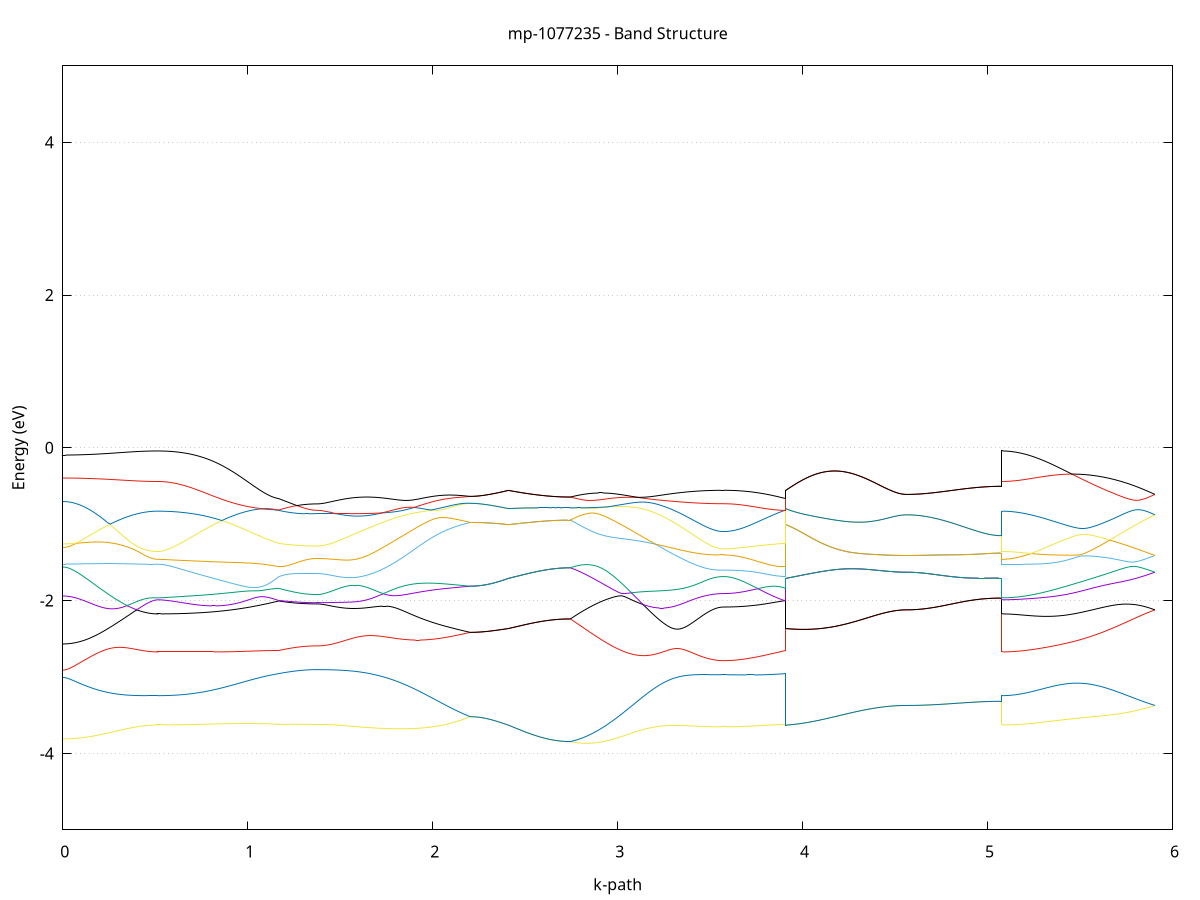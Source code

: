 set title 'mp-1077235 - Band Structure'
set xlabel 'k-path'
set ylabel 'Energy (eV)'
set grid y
set yrange [-5:5]
set terminal png size 800,600
set output 'mp-1077235_bands_gnuplot.png'
plot '-' using 1:2 with lines notitle, '-' using 1:2 with lines notitle, '-' using 1:2 with lines notitle, '-' using 1:2 with lines notitle, '-' using 1:2 with lines notitle, '-' using 1:2 with lines notitle, '-' using 1:2 with lines notitle, '-' using 1:2 with lines notitle, '-' using 1:2 with lines notitle, '-' using 1:2 with lines notitle, '-' using 1:2 with lines notitle, '-' using 1:2 with lines notitle, '-' using 1:2 with lines notitle, '-' using 1:2 with lines notitle, '-' using 1:2 with lines notitle, '-' using 1:2 with lines notitle, '-' using 1:2 with lines notitle, '-' using 1:2 with lines notitle, '-' using 1:2 with lines notitle, '-' using 1:2 with lines notitle, '-' using 1:2 with lines notitle, '-' using 1:2 with lines notitle, '-' using 1:2 with lines notitle, '-' using 1:2 with lines notitle, '-' using 1:2 with lines notitle, '-' using 1:2 with lines notitle, '-' using 1:2 with lines notitle, '-' using 1:2 with lines notitle, '-' using 1:2 with lines notitle, '-' using 1:2 with lines notitle, '-' using 1:2 with lines notitle, '-' using 1:2 with lines notitle, '-' using 1:2 with lines notitle, '-' using 1:2 with lines notitle, '-' using 1:2 with lines notitle, '-' using 1:2 with lines notitle, '-' using 1:2 with lines notitle, '-' using 1:2 with lines notitle, '-' using 1:2 with lines notitle, '-' using 1:2 with lines notitle, '-' using 1:2 with lines notitle, '-' using 1:2 with lines notitle, '-' using 1:2 with lines notitle, '-' using 1:2 with lines notitle, '-' using 1:2 with lines notitle, '-' using 1:2 with lines notitle, '-' using 1:2 with lines notitle, '-' using 1:2 with lines notitle, '-' using 1:2 with lines notitle, '-' using 1:2 with lines notitle, '-' using 1:2 with lines notitle, '-' using 1:2 with lines notitle, '-' using 1:2 with lines notitle, '-' using 1:2 with lines notitle, '-' using 1:2 with lines notitle, '-' using 1:2 with lines notitle, '-' using 1:2 with lines notitle, '-' using 1:2 with lines notitle, '-' using 1:2 with lines notitle, '-' using 1:2 with lines notitle, '-' using 1:2 with lines notitle, '-' using 1:2 with lines notitle, '-' using 1:2 with lines notitle, '-' using 1:2 with lines notitle
0.000000 -37.947111
0.009875 -37.947111
0.019750 -37.947111
0.029625 -37.947011
0.039500 -37.947011
0.049375 -37.946911
0.059250 -37.946811
0.069125 -37.946711
0.079000 -37.946611
0.088875 -37.946511
0.098750 -37.946411
0.108625 -37.946311
0.118500 -37.946111
0.128375 -37.945911
0.138250 -37.945711
0.148125 -37.945611
0.158000 -37.945411
0.167875 -37.945211
0.177750 -37.944911
0.187625 -37.944711
0.197500 -37.944511
0.207375 -37.944211
0.217250 -37.944011
0.227125 -37.943711
0.237000 -37.943511
0.246875 -37.943211
0.256750 -37.943011
0.266625 -37.942711
0.276500 -37.942411
0.286375 -37.942211
0.296251 -37.941911
0.306126 -37.941611
0.316001 -37.941411
0.325876 -37.941111
0.335751 -37.940911
0.345626 -37.940611
0.355501 -37.940411
0.365376 -37.940211
0.375251 -37.939911
0.385126 -37.939711
0.395001 -37.939511
0.404876 -37.939311
0.414751 -37.939211
0.424626 -37.939011
0.434501 -37.938911
0.444376 -37.938711
0.454251 -37.938611
0.464126 -37.938511
0.474001 -37.938411
0.483876 -37.938411
0.493751 -37.938311
0.503626 -37.938311
0.513501 -37.938311
0.513501 -37.938311
0.523408 -37.938311
0.533314 -37.938211
0.543221 -37.938211
0.553128 -37.938111
0.563034 -37.938011
0.572941 -37.937911
0.582848 -37.937711
0.592754 -37.937511
0.602661 -37.937311
0.612568 -37.937111
0.622474 -37.936911
0.632381 -37.936611
0.642288 -37.936311
0.652194 -37.936011
0.662101 -37.935711
0.672008 -37.935311
0.681914 -37.935011
0.691821 -37.934611
0.701728 -37.934111
0.711634 -37.933711
0.721541 -37.933211
0.731448 -37.932811
0.741354 -37.932311
0.751261 -37.931811
0.761168 -37.931211
0.771074 -37.930711
0.780981 -37.930111
0.790888 -37.929511
0.800794 -37.928911
0.810701 -37.928311
0.820608 -37.927711
0.830514 -37.927011
0.840421 -37.926411
0.850328 -37.925711
0.860234 -37.925011
0.870141 -37.924311
0.880048 -37.923611
0.889955 -37.922911
0.899861 -37.922111
0.909768 -37.921411
0.919675 -37.920611
0.929581 -37.919811
0.939488 -37.919111
0.949395 -37.918311
0.959301 -37.917511
0.969208 -37.916711
0.979115 -37.915911
0.989021 -37.915111
0.998928 -37.914211
1.008835 -37.913411
1.018741 -37.912611
1.028648 -37.911711
1.038555 -37.910911
1.048461 -37.910111
1.058368 -37.909211
1.068275 -37.908411
1.078181 -37.907511
1.088088 -37.906711
1.097995 -37.905811
1.107901 -37.905011
1.117808 -37.904111
1.127715 -37.903311
1.137621 -37.902511
1.147528 -37.901611
1.157435 -37.900811
1.167341 -37.900011
1.167341 -37.900011
1.177166 -37.899911
1.186990 -37.899811
1.196814 -37.899711
1.206639 -37.899711
1.216463 -37.899711
1.226287 -37.899811
1.236112 -37.899811
1.245936 -37.899911
1.255761 -37.900011
1.265585 -37.900111
1.275409 -37.900211
1.285234 -37.900311
1.295058 -37.900311
1.304882 -37.900411
1.314707 -37.900511
1.324531 -37.900611
1.334355 -37.900611
1.344180 -37.900611
1.354004 -37.900711
1.363828 -37.900711
1.373653 -37.900711
1.373653 -37.900711
1.383643 -37.900711
1.393633 -37.900711
1.403623 -37.900611
1.413612 -37.900511
1.423602 -37.900511
1.433592 -37.900311
1.443582 -37.900211
1.453572 -37.900111
1.463562 -37.899911
1.473552 -37.899711
1.483542 -37.899511
1.493532 -37.899311
1.503522 -37.899011
1.513512 -37.898811
1.523502 -37.898511
1.533492 -37.898211
1.543482 -37.897911
1.553472 -37.897611
1.563462 -37.897311
1.573452 -37.896911
1.583442 -37.896511
1.593431 -37.896111
1.603421 -37.895711
1.613411 -37.895311
1.623401 -37.894911
1.633391 -37.894511
1.643381 -37.894011
1.653371 -37.893611
1.663361 -37.893111
1.673351 -37.892611
1.683341 -37.892111
1.693331 -37.891611
1.703321 -37.891111
1.713311 -37.890611
1.723301 -37.890111
1.733291 -37.889611
1.743281 -37.889011
1.753271 -37.888511
1.763261 -37.888011
1.773250 -37.887411
1.783240 -37.886911
1.793230 -37.886311
1.803220 -37.885811
1.813210 -37.885311
1.823200 -37.884711
1.833190 -37.884211
1.843180 -37.883611
1.853170 -37.883111
1.863160 -37.882611
1.873150 -37.882011
1.883140 -37.881511
1.893130 -37.881011
1.903120 -37.880511
1.913110 -37.880011
1.923100 -37.879511
1.933090 -37.879011
1.943080 -37.878511
1.953069 -37.878111
1.963059 -37.877611
1.973049 -37.877211
1.983039 -37.876711
1.993029 -37.876311
2.003019 -37.875911
2.013009 -37.875511
2.022999 -37.875111
2.032989 -37.874711
2.042979 -37.874411
2.052969 -37.874011
2.062959 -37.873711
2.072949 -37.873411
2.082939 -37.873111
2.092929 -37.872811
2.102919 -37.872611
2.112909 -37.872311
2.122899 -37.872111
2.132889 -37.871911
2.142878 -37.871711
2.152868 -37.871511
2.162858 -37.871411
2.172848 -37.871211
2.182838 -37.871111
2.192828 -37.871011
2.202818 -37.870911
2.202818 -37.870911
2.212642 -37.870911
2.222467 -37.870911
2.232291 -37.870911
2.242116 -37.870911
2.251940 -37.871011
2.261764 -37.871011
2.271589 -37.871011
2.281413 -37.871011
2.291237 -37.871011
2.301062 -37.871011
2.310886 -37.871011
2.320710 -37.871011
2.330535 -37.871011
2.340359 -37.871011
2.350183 -37.871111
2.360008 -37.871111
2.369832 -37.871111
2.379656 -37.871111
2.389481 -37.871111
2.399305 -37.871211
2.409129 -37.871211
2.409129 -37.871211
2.418988 -37.871211
2.428846 -37.871211
2.438705 -37.871111
2.448563 -37.871111
2.458421 -37.871111
2.468280 -37.871111
2.478138 -37.871111
2.487996 -37.871111
2.497855 -37.871111
2.507713 -37.871111
2.517571 -37.871011
2.527430 -37.871011
2.537288 -37.871011
2.547147 -37.871011
2.557005 -37.871011
2.566863 -37.871011
2.576722 -37.871011
2.586580 -37.871011
2.596438 -37.871011
2.606297 -37.871011
2.616155 -37.871011
2.626013 -37.871011
2.635872 -37.871011
2.645730 -37.871011
2.655589 -37.871011
2.665447 -37.871011
2.675305 -37.870911
2.685164 -37.870911
2.695022 -37.870911
2.704880 -37.870911
2.714739 -37.870911
2.724597 -37.870911
2.734456 -37.870911
2.744314 -37.870911
2.744314 -37.870911
2.754304 -37.871011
2.764294 -37.871211
2.774284 -37.871311
2.784274 -37.871511
2.794264 -37.871711
2.804254 -37.871911
2.814243 -37.872111
2.824233 -37.872311
2.834223 -37.872611
2.844213 -37.872811
2.854203 -37.873111
2.864193 -37.873411
2.874183 -37.873711
2.884173 -37.874111
2.894163 -37.874411
2.904153 -37.874811
2.914143 -37.875211
2.924133 -37.875611
2.934123 -37.876011
2.944113 -37.876411
2.954103 -37.876811
2.964093 -37.877311
2.974083 -37.877811
2.984073 -37.878211
2.994063 -37.878711
3.004052 -37.879211
3.014042 -37.879711
3.024032 -37.880211
3.034022 -37.880711
3.044012 -37.881311
3.054002 -37.881811
3.063992 -37.882311
3.073982 -37.882911
3.083972 -37.883411
3.093962 -37.884011
3.103952 -37.884511
3.113942 -37.885111
3.123932 -37.885711
3.133922 -37.886211
3.143912 -37.886811
3.153902 -37.887311
3.163892 -37.887911
3.173882 -37.888511
3.183871 -37.889011
3.193861 -37.889611
3.203851 -37.890111
3.213841 -37.890711
3.223831 -37.891211
3.233821 -37.891711
3.243811 -37.892311
3.253801 -37.892811
3.263791 -37.893311
3.273781 -37.893811
3.283771 -37.894311
3.293761 -37.894811
3.303751 -37.895311
3.313741 -37.895711
3.323731 -37.896211
3.333721 -37.896611
3.343711 -37.897011
3.353701 -37.897411
3.363690 -37.897811
3.373680 -37.898211
3.383670 -37.898611
3.393660 -37.898911
3.403650 -37.899311
3.413640 -37.899611
3.423630 -37.899911
3.433620 -37.900211
3.443610 -37.900411
3.453600 -37.900711
3.463590 -37.900911
3.473580 -37.901111
3.483570 -37.901311
3.493560 -37.901511
3.503550 -37.901611
3.513540 -37.901711
3.523530 -37.901911
3.533520 -37.902011
3.543509 -37.902011
3.553499 -37.902111
3.563489 -37.902111
3.573479 -37.902111
3.573479 -37.902111
3.583338 -37.902111
3.593196 -37.902111
3.603054 -37.902111
3.612913 -37.902011
3.622771 -37.901911
3.632630 -37.901911
3.642488 -37.901811
3.652346 -37.901711
3.662205 -37.901611
3.672063 -37.901511
3.681921 -37.901311
3.691780 -37.901211
3.701638 -37.901011
3.711496 -37.900811
3.721355 -37.900711
3.731213 -37.900511
3.741072 -37.900311
3.750930 -37.900111
3.760788 -37.899911
3.770647 -37.899611
3.780505 -37.899411
3.790363 -37.899211
3.800222 -37.899011
3.810080 -37.898811
3.819939 -37.898611
3.829797 -37.898511
3.839655 -37.898411
3.849514 -37.898511
3.859372 -37.898611
3.869230 -37.898811
3.879089 -37.899011
3.888947 -37.899311
3.898805 -37.899711
3.908664 -37.900011
3.908664 -37.871211
3.918570 -37.871211
3.928477 -37.871311
3.938384 -37.871411
3.948291 -37.871511
3.958197 -37.871511
3.968104 -37.871611
3.978011 -37.871711
3.987917 -37.871811
3.997824 -37.871911
4.007731 -37.872111
4.017637 -37.872211
4.027544 -37.872311
4.037451 -37.872411
4.047357 -37.872611
4.057264 -37.872711
4.067171 -37.872811
4.077077 -37.873011
4.086984 -37.873111
4.096891 -37.873311
4.106797 -37.873411
4.116704 -37.873611
4.126611 -37.873711
4.136517 -37.873911
4.146424 -37.874011
4.156331 -37.874211
4.166237 -37.874411
4.176144 -37.874511
4.186051 -37.874711
4.195957 -37.874911
4.205864 -37.875011
4.215771 -37.875211
4.225677 -37.875411
4.235584 -37.875511
4.245491 -37.875711
4.255397 -37.875811
4.265304 -37.876011
4.275211 -37.876111
4.285117 -37.876311
4.295024 -37.876511
4.304931 -37.876611
4.314837 -37.876711
4.324744 -37.876911
4.334651 -37.877011
4.344557 -37.877211
4.354464 -37.877311
4.364371 -37.877411
4.374278 -37.877511
4.384184 -37.877611
4.394091 -37.877811
4.403998 -37.877911
4.413904 -37.878011
4.423811 -37.878111
4.433718 -37.878111
4.443624 -37.878211
4.453531 -37.878311
4.463438 -37.878411
4.473344 -37.878411
4.483251 -37.878511
4.493158 -37.878611
4.503064 -37.878611
4.512971 -37.878611
4.522878 -37.878711
4.532784 -37.878711
4.542691 -37.878711
4.552598 -37.878711
4.562504 -37.878711
4.562504 -37.878711
4.572379 -37.878711
4.582254 -37.878711
4.592129 -37.878711
4.602004 -37.878711
4.611879 -37.878711
4.621754 -37.878711
4.631629 -37.878711
4.641504 -37.878711
4.651379 -37.878711
4.661255 -37.878711
4.671130 -37.878711
4.681005 -37.878711
4.690880 -37.878711
4.700755 -37.878711
4.710630 -37.878711
4.720505 -37.878711
4.730380 -37.878711
4.740255 -37.878711
4.750130 -37.878711
4.760005 -37.878711
4.769880 -37.878711
4.779755 -37.878711
4.789630 -37.878711
4.799505 -37.878711
4.809380 -37.878711
4.819255 -37.878711
4.829130 -37.878711
4.839005 -37.878711
4.848880 -37.878711
4.858755 -37.878711
4.868630 -37.878711
4.878505 -37.878711
4.888380 -37.878711
4.898255 -37.878711
4.908130 -37.878711
4.918005 -37.878711
4.927880 -37.878711
4.937755 -37.878711
4.947630 -37.878711
4.957505 -37.878711
4.967380 -37.878711
4.977255 -37.878711
4.987130 -37.878711
4.997005 -37.878711
5.006880 -37.878711
5.016755 -37.878711
5.026630 -37.878711
5.036505 -37.878711
5.046380 -37.878711
5.056255 -37.878711
5.066130 -37.878711
5.076005 -37.878711
5.076005 -37.938311
5.085995 -37.938311
5.095985 -37.938211
5.105975 -37.938211
5.115965 -37.938111
5.125955 -37.937911
5.135945 -37.937711
5.145935 -37.937611
5.155925 -37.937311
5.165915 -37.937111
5.175905 -37.936811
5.185895 -37.936511
5.195885 -37.936111
5.205874 -37.935811
5.215864 -37.935411
5.225854 -37.934911
5.235844 -37.934511
5.245834 -37.934011
5.255824 -37.933511
5.265814 -37.933011
5.275804 -37.932411
5.285794 -37.931811
5.295784 -37.931211
5.305774 -37.930611
5.315764 -37.929911
5.325754 -37.929311
5.335744 -37.928611
5.345734 -37.927811
5.355724 -37.927111
5.365714 -37.926411
5.375704 -37.925611
5.385694 -37.924811
5.395683 -37.924011
5.405673 -37.923111
5.415663 -37.922311
5.425653 -37.921411
5.435643 -37.920611
5.445633 -37.919711
5.455623 -37.918811
5.465613 -37.917911
5.475603 -37.917011
5.485593 -37.916011
5.495583 -37.915111
5.505573 -37.914111
5.515563 -37.913211
5.525553 -37.912211
5.535543 -37.911211
5.545533 -37.910311
5.555523 -37.909311
5.565513 -37.908311
5.575502 -37.907311
5.585492 -37.906411
5.595482 -37.905411
5.605472 -37.904411
5.615462 -37.903411
5.625452 -37.902411
5.635442 -37.901411
5.645432 -37.900511
5.655422 -37.899511
5.665412 -37.898511
5.675402 -37.897611
5.685392 -37.896611
5.695382 -37.895711
5.705372 -37.894711
5.715362 -37.893811
5.725352 -37.892911
5.735342 -37.892011
5.745332 -37.891111
5.755321 -37.890211
5.765311 -37.889311
5.775301 -37.888511
5.785291 -37.887611
5.795281 -37.886811
5.805271 -37.886011
5.815261 -37.885211
5.825251 -37.884411
5.835241 -37.883611
5.845231 -37.882911
5.855221 -37.882111
5.865211 -37.881411
5.875201 -37.880711
5.885191 -37.880011
5.895181 -37.879411
5.905171 -37.878711
e
0.000000 -37.862311
0.009875 -37.862311
0.019750 -37.862311
0.029625 -37.862411
0.039500 -37.862411
0.049375 -37.862511
0.059250 -37.862611
0.069125 -37.862711
0.079000 -37.862811
0.088875 -37.862911
0.098750 -37.863011
0.108625 -37.863211
0.118500 -37.863311
0.128375 -37.863511
0.138250 -37.863711
0.148125 -37.863911
0.158000 -37.864111
0.167875 -37.864311
0.177750 -37.864511
0.187625 -37.864811
0.197500 -37.865011
0.207375 -37.865211
0.217250 -37.865511
0.227125 -37.865811
0.237000 -37.866011
0.246875 -37.866311
0.256750 -37.866611
0.266625 -37.866811
0.276500 -37.867111
0.286375 -37.867411
0.296251 -37.867611
0.306126 -37.867911
0.316001 -37.868211
0.325876 -37.868411
0.335751 -37.868711
0.345626 -37.868911
0.355501 -37.869211
0.365376 -37.869411
0.375251 -37.869611
0.385126 -37.869911
0.395001 -37.870111
0.404876 -37.870211
0.414751 -37.870411
0.424626 -37.870611
0.434501 -37.870711
0.444376 -37.870911
0.454251 -37.871011
0.464126 -37.871111
0.474001 -37.871211
0.483876 -37.871211
0.493751 -37.871311
0.503626 -37.871311
0.513501 -37.871311
0.513501 -37.871311
0.523408 -37.871311
0.533314 -37.871311
0.543221 -37.871411
0.553128 -37.871411
0.563034 -37.871411
0.572941 -37.871511
0.582848 -37.871611
0.592754 -37.871611
0.602661 -37.871711
0.612568 -37.871811
0.622474 -37.871911
0.632381 -37.872011
0.642288 -37.872111
0.652194 -37.872311
0.662101 -37.872411
0.672008 -37.872611
0.681914 -37.872711
0.691821 -37.872911
0.701728 -37.873111
0.711634 -37.873311
0.721541 -37.873511
0.731448 -37.873711
0.741354 -37.873911
0.751261 -37.874211
0.761168 -37.874411
0.771074 -37.874711
0.780981 -37.875011
0.790888 -37.875211
0.800794 -37.875511
0.810701 -37.875811
0.820608 -37.876211
0.830514 -37.876511
0.840421 -37.876811
0.850328 -37.877211
0.860234 -37.877511
0.870141 -37.877911
0.880048 -37.878311
0.889955 -37.878711
0.899861 -37.879111
0.909768 -37.879511
0.919675 -37.880011
0.929581 -37.880411
0.939488 -37.880911
0.949395 -37.881411
0.959301 -37.881811
0.969208 -37.882311
0.979115 -37.882811
0.989021 -37.883411
0.998928 -37.883911
1.008835 -37.884411
1.018741 -37.885011
1.028648 -37.885511
1.038555 -37.886111
1.048461 -37.886711
1.058368 -37.887311
1.068275 -37.887911
1.078181 -37.888511
1.088088 -37.889211
1.097995 -37.889811
1.107901 -37.890511
1.117808 -37.891111
1.127715 -37.891811
1.137621 -37.892511
1.147528 -37.893111
1.157435 -37.893811
1.167341 -37.894511
1.167341 -37.894511
1.177166 -37.894611
1.186990 -37.894711
1.196814 -37.894711
1.206639 -37.894711
1.216463 -37.894611
1.226287 -37.894511
1.236112 -37.894411
1.245936 -37.894311
1.255761 -37.894211
1.265585 -37.894111
1.275409 -37.894011
1.285234 -37.893911
1.295058 -37.893811
1.304882 -37.893711
1.314707 -37.893611
1.324531 -37.893511
1.334355 -37.893411
1.344180 -37.893411
1.354004 -37.893311
1.363828 -37.893311
1.373653 -37.893311
1.373653 -37.893311
1.383643 -37.893311
1.393633 -37.893311
1.403623 -37.893211
1.413612 -37.893211
1.423602 -37.893111
1.433592 -37.893011
1.443582 -37.892911
1.453572 -37.892811
1.463562 -37.892611
1.473552 -37.892511
1.483542 -37.892311
1.493532 -37.892111
1.503522 -37.891911
1.513512 -37.891711
1.523502 -37.891411
1.533492 -37.891211
1.543482 -37.890911
1.553472 -37.890611
1.563462 -37.890311
1.573452 -37.890011
1.583442 -37.889711
1.593431 -37.889411
1.603421 -37.889011
1.613411 -37.888711
1.623401 -37.888311
1.633391 -37.888011
1.643381 -37.887611
1.653371 -37.887211
1.663361 -37.886811
1.673351 -37.886411
1.683341 -37.886011
1.693331 -37.885511
1.703321 -37.885111
1.713311 -37.884711
1.723301 -37.884311
1.733291 -37.883811
1.743281 -37.883411
1.753271 -37.882911
1.763261 -37.882511
1.773250 -37.882111
1.783240 -37.881611
1.793230 -37.881211
1.803220 -37.880711
1.813210 -37.880311
1.823200 -37.879811
1.833190 -37.879411
1.843180 -37.879011
1.853170 -37.878611
1.863160 -37.878111
1.873150 -37.877711
1.883140 -37.877311
1.893130 -37.876911
1.903120 -37.876511
1.913110 -37.876111
1.923100 -37.875711
1.933090 -37.875411
1.943080 -37.875011
1.953069 -37.874711
1.963059 -37.874311
1.973049 -37.874011
1.983039 -37.873711
1.993029 -37.873411
2.003019 -37.873111
2.013009 -37.872911
2.022999 -37.872611
2.032989 -37.872411
2.042979 -37.872211
2.052969 -37.872011
2.062959 -37.871811
2.072949 -37.871611
2.082939 -37.871411
2.092929 -37.871311
2.102919 -37.871211
2.112909 -37.871111
2.122899 -37.871011
2.132889 -37.870911
2.142878 -37.870911
2.152868 -37.870811
2.162858 -37.870811
2.172848 -37.870811
2.182838 -37.870811
2.192828 -37.870911
2.202818 -37.870911
2.202818 -37.870911
2.212642 -37.870911
2.222467 -37.870911
2.232291 -37.870911
2.242116 -37.870911
2.251940 -37.871011
2.261764 -37.871011
2.271589 -37.871011
2.281413 -37.871011
2.291237 -37.871011
2.301062 -37.871011
2.310886 -37.871011
2.320710 -37.871011
2.330535 -37.871011
2.340359 -37.871011
2.350183 -37.871111
2.360008 -37.871111
2.369832 -37.871111
2.379656 -37.871111
2.389481 -37.871111
2.399305 -37.871211
2.409129 -37.871211
2.409129 -37.871211
2.418988 -37.871211
2.428846 -37.871211
2.438705 -37.871111
2.448563 -37.871111
2.458421 -37.871111
2.468280 -37.871111
2.478138 -37.871111
2.487996 -37.871111
2.497855 -37.871111
2.507713 -37.871111
2.517571 -37.871011
2.527430 -37.871011
2.537288 -37.871011
2.547147 -37.871011
2.557005 -37.871011
2.566863 -37.871011
2.576722 -37.871011
2.586580 -37.871011
2.596438 -37.871011
2.606297 -37.871011
2.616155 -37.871011
2.626013 -37.871011
2.635872 -37.871011
2.645730 -37.871011
2.655589 -37.871011
2.665447 -37.871011
2.675305 -37.870911
2.685164 -37.870911
2.695022 -37.870911
2.704880 -37.870911
2.714739 -37.870911
2.724597 -37.870911
2.734456 -37.870911
2.744314 -37.870911
2.744314 -37.870911
2.754304 -37.870911
2.764294 -37.870811
2.774284 -37.870711
2.784274 -37.870711
2.794264 -37.870711
2.804254 -37.870711
2.814243 -37.870711
2.824233 -37.870811
2.834223 -37.870811
2.844213 -37.870911
2.854203 -37.871011
2.864193 -37.871111
2.874183 -37.871211
2.884173 -37.871411
2.894163 -37.871611
2.904153 -37.871711
2.914143 -37.871911
2.924133 -37.872111
2.934123 -37.872411
2.944113 -37.872611
2.954103 -37.872911
2.964093 -37.873111
2.974083 -37.873411
2.984073 -37.873711
2.994063 -37.874011
3.004052 -37.874411
3.014042 -37.874711
3.024032 -37.875011
3.034022 -37.875411
3.044012 -37.875711
3.054002 -37.876111
3.063992 -37.876511
3.073982 -37.876911
3.083972 -37.877311
3.093962 -37.877711
3.103952 -37.878111
3.113942 -37.878511
3.123932 -37.878911
3.133922 -37.879311
3.143912 -37.879811
3.153902 -37.880211
3.163892 -37.880611
3.173882 -37.881011
3.183871 -37.881511
3.193861 -37.881911
3.203851 -37.882311
3.213841 -37.882711
3.223831 -37.883111
3.233821 -37.883611
3.243811 -37.884011
3.253801 -37.884411
3.263791 -37.884811
3.273781 -37.885211
3.283771 -37.885611
3.293761 -37.886011
3.303751 -37.886311
3.313741 -37.886711
3.323731 -37.887111
3.333721 -37.887411
3.343711 -37.887811
3.353701 -37.888111
3.363690 -37.888411
3.373680 -37.888711
3.383670 -37.889011
3.393660 -37.889311
3.403650 -37.889611
3.413640 -37.889811
3.423630 -37.890111
3.433620 -37.890311
3.443610 -37.890511
3.453600 -37.890711
3.463590 -37.890911
3.473580 -37.891111
3.483570 -37.891211
3.493560 -37.891411
3.503550 -37.891511
3.513540 -37.891611
3.523530 -37.891711
3.533520 -37.891811
3.543509 -37.891811
3.553499 -37.891911
3.563489 -37.891911
3.573479 -37.891911
3.573479 -37.891911
3.583338 -37.891911
3.593196 -37.891911
3.603054 -37.892011
3.612913 -37.892011
3.622771 -37.892111
3.632630 -37.892211
3.642488 -37.892311
3.652346 -37.892411
3.662205 -37.892511
3.672063 -37.892611
3.681921 -37.892811
3.691780 -37.892911
3.701638 -37.893111
3.711496 -37.893311
3.721355 -37.893511
3.731213 -37.893711
3.741072 -37.893911
3.750930 -37.894111
3.760788 -37.894311
3.770647 -37.894611
3.780505 -37.894811
3.790363 -37.895011
3.800222 -37.895311
3.810080 -37.895511
3.819939 -37.895711
3.829797 -37.895811
3.839655 -37.895911
3.849514 -37.895911
3.859372 -37.895811
3.869230 -37.895611
3.879089 -37.895411
3.888947 -37.895111
3.898805 -37.894811
3.908664 -37.894511
3.908664 -37.871211
3.918570 -37.871211
3.928477 -37.871311
3.938384 -37.871411
3.948291 -37.871511
3.958197 -37.871511
3.968104 -37.871611
3.978011 -37.871711
3.987917 -37.871811
3.997824 -37.871911
4.007731 -37.872111
4.017637 -37.872211
4.027544 -37.872311
4.037451 -37.872411
4.047357 -37.872611
4.057264 -37.872711
4.067171 -37.872811
4.077077 -37.873011
4.086984 -37.873111
4.096891 -37.873311
4.106797 -37.873411
4.116704 -37.873611
4.126611 -37.873711
4.136517 -37.873911
4.146424 -37.874011
4.156331 -37.874211
4.166237 -37.874411
4.176144 -37.874511
4.186051 -37.874711
4.195957 -37.874911
4.205864 -37.875011
4.215771 -37.875211
4.225677 -37.875411
4.235584 -37.875511
4.245491 -37.875711
4.255397 -37.875811
4.265304 -37.876011
4.275211 -37.876111
4.285117 -37.876311
4.295024 -37.876511
4.304931 -37.876611
4.314837 -37.876711
4.324744 -37.876911
4.334651 -37.877011
4.344557 -37.877211
4.354464 -37.877311
4.364371 -37.877411
4.374278 -37.877511
4.384184 -37.877611
4.394091 -37.877811
4.403998 -37.877911
4.413904 -37.878011
4.423811 -37.878111
4.433718 -37.878111
4.443624 -37.878211
4.453531 -37.878311
4.463438 -37.878411
4.473344 -37.878411
4.483251 -37.878511
4.493158 -37.878611
4.503064 -37.878611
4.512971 -37.878611
4.522878 -37.878711
4.532784 -37.878711
4.542691 -37.878711
4.552598 -37.878711
4.562504 -37.878711
4.562504 -37.878711
4.572379 -37.878711
4.582254 -37.878711
4.592129 -37.878711
4.602004 -37.878711
4.611879 -37.878711
4.621754 -37.878711
4.631629 -37.878711
4.641504 -37.878711
4.651379 -37.878711
4.661255 -37.878711
4.671130 -37.878711
4.681005 -37.878711
4.690880 -37.878711
4.700755 -37.878711
4.710630 -37.878711
4.720505 -37.878711
4.730380 -37.878711
4.740255 -37.878711
4.750130 -37.878711
4.760005 -37.878711
4.769880 -37.878711
4.779755 -37.878711
4.789630 -37.878711
4.799505 -37.878711
4.809380 -37.878711
4.819255 -37.878711
4.829130 -37.878711
4.839005 -37.878711
4.848880 -37.878711
4.858755 -37.878711
4.868630 -37.878711
4.878505 -37.878711
4.888380 -37.878711
4.898255 -37.878711
4.908130 -37.878711
4.918005 -37.878711
4.927880 -37.878711
4.937755 -37.878711
4.947630 -37.878711
4.957505 -37.878711
4.967380 -37.878711
4.977255 -37.878711
4.987130 -37.878711
4.997005 -37.878711
5.006880 -37.878711
5.016755 -37.878711
5.026630 -37.878711
5.036505 -37.878711
5.046380 -37.878711
5.056255 -37.878711
5.066130 -37.878711
5.076005 -37.878711
5.076005 -37.871311
5.085995 -37.871311
5.095985 -37.871311
5.105975 -37.871311
5.115965 -37.871311
5.125955 -37.871211
5.135945 -37.871211
5.145935 -37.871111
5.155925 -37.871111
5.165915 -37.871011
5.175905 -37.871011
5.185895 -37.870911
5.195885 -37.870811
5.205874 -37.870811
5.215864 -37.870711
5.225854 -37.870611
5.235844 -37.870511
5.245834 -37.870411
5.255824 -37.870311
5.265814 -37.870211
5.275804 -37.870111
5.285794 -37.870011
5.295784 -37.869911
5.305774 -37.869811
5.315764 -37.869711
5.325754 -37.869611
5.335744 -37.869411
5.345734 -37.869311
5.355724 -37.869211
5.365714 -37.869111
5.375704 -37.869011
5.385694 -37.868911
5.395683 -37.868811
5.405673 -37.868711
5.415663 -37.868611
5.425653 -37.868511
5.435643 -37.868411
5.445633 -37.868311
5.455623 -37.868211
5.465613 -37.868211
5.475603 -37.868111
5.485593 -37.868111
5.495583 -37.868011
5.505573 -37.868011
5.515563 -37.867911
5.525553 -37.867911
5.535543 -37.867911
5.545533 -37.867911
5.555523 -37.867911
5.565513 -37.868011
5.575502 -37.868011
5.585492 -37.868011
5.595482 -37.868111
5.605472 -37.868211
5.615462 -37.868311
5.625452 -37.868411
5.635442 -37.868511
5.645432 -37.868711
5.655422 -37.868811
5.665412 -37.869011
5.675402 -37.869211
5.685392 -37.869411
5.695382 -37.869611
5.705372 -37.869811
5.715362 -37.870111
5.725352 -37.870411
5.735342 -37.870711
5.745332 -37.871011
5.755321 -37.871311
5.765311 -37.871711
5.775301 -37.872111
5.785291 -37.872511
5.795281 -37.872911
5.805271 -37.873311
5.815261 -37.873811
5.825251 -37.874211
5.835241 -37.874711
5.845231 -37.875211
5.855221 -37.875811
5.865211 -37.876311
5.875201 -37.876911
5.885191 -37.877511
5.895181 -37.878111
5.905171 -37.878711
e
0.000000 -19.241211
0.009875 -19.241011
0.019750 -19.240311
0.029625 -19.239211
0.039500 -19.237611
0.049375 -19.235611
0.059250 -19.233111
0.069125 -19.230211
0.079000 -19.226911
0.088875 -19.223111
0.098750 -19.218811
0.108625 -19.214111
0.118500 -19.209011
0.128375 -19.203411
0.138250 -19.197411
0.148125 -19.191011
0.158000 -19.184111
0.167875 -19.176811
0.177750 -19.169111
0.187625 -19.160911
0.197500 -19.152311
0.207375 -19.143411
0.217250 -19.133911
0.227125 -19.124111
0.237000 -19.113911
0.246875 -19.103211
0.256750 -19.092211
0.266625 -19.080811
0.276500 -19.069011
0.286375 -19.056811
0.296251 -19.044311
0.306126 -19.031411
0.316001 -19.018111
0.325876 -19.004511
0.335751 -18.990711
0.345626 -18.976511
0.355501 -18.962011
0.365376 -18.947311
0.375251 -18.932411
0.385126 -18.917311
0.395001 -18.902111
0.404876 -18.886911
0.414751 -18.871611
0.424626 -18.856511
0.434501 -18.841611
0.444376 -18.827111
0.454251 -18.813311
0.464126 -18.800411
0.474001 -18.788911
0.483876 -18.779111
0.493751 -18.771511
0.503626 -18.766711
0.513501 -18.765111
0.513501 -18.765111
0.523408 -18.765111
0.533314 -18.765311
0.543221 -18.765511
0.553128 -18.765811
0.563034 -18.766211
0.572941 -18.766711
0.582848 -18.767211
0.592754 -18.767911
0.602661 -18.768711
0.612568 -18.769511
0.622474 -18.770511
0.632381 -18.771611
0.642288 -18.772811
0.652194 -18.774011
0.662101 -18.775411
0.672008 -18.777011
0.681914 -18.778611
0.691821 -18.780411
0.701728 -18.782311
0.711634 -18.784311
0.721541 -18.786511
0.731448 -18.788811
0.741354 -18.791311
0.751261 -18.793911
0.761168 -18.796611
0.771074 -18.799511
0.780981 -18.802611
0.790888 -18.805811
0.800794 -18.809211
0.810701 -18.812711
0.820608 -18.816411
0.830514 -18.820311
0.840421 -18.824311
0.850328 -18.828511
0.860234 -18.832911
0.870141 -18.837411
0.880048 -18.842111
0.889955 -18.847011
0.899861 -18.852011
0.909768 -18.857111
0.919675 -18.862511
0.929581 -18.867911
0.939488 -18.873611
0.949395 -18.879311
0.959301 -18.885211
0.969208 -18.891211
0.979115 -18.897411
0.989021 -18.903611
0.998928 -18.910011
1.008835 -18.916511
1.018741 -18.923111
1.028648 -18.929811
1.038555 -18.936611
1.048461 -18.943411
1.058368 -18.950311
1.068275 -18.957211
1.078181 -18.964211
1.088088 -18.971211
1.097995 -18.978211
1.107901 -18.985211
1.117808 -18.992111
1.127715 -18.999111
1.137621 -19.006011
1.147528 -19.012911
1.157435 -19.019711
1.167341 -19.026411
1.167341 -19.026411
1.177166 -19.030611
1.186990 -19.034811
1.196814 -19.038911
1.206639 -19.042911
1.216463 -19.046711
1.226287 -19.050411
1.236112 -19.053911
1.245936 -19.057211
1.255761 -19.060311
1.265585 -19.063211
1.275409 -19.065911
1.285234 -19.068411
1.295058 -19.070611
1.304882 -19.072611
1.314707 -19.074311
1.324531 -19.075811
1.334355 -19.077011
1.344180 -19.078011
1.354004 -19.078611
1.363828 -19.079011
1.373653 -19.079211
1.373653 -19.079211
1.383643 -19.079011
1.393633 -19.078511
1.403623 -19.077711
1.413612 -19.076511
1.423602 -19.075011
1.433592 -19.073111
1.443582 -19.071011
1.453572 -19.068511
1.463562 -19.065611
1.473552 -19.062411
1.483542 -19.059011
1.493532 -19.055111
1.503522 -19.051011
1.513512 -19.046511
1.523502 -19.041711
1.533492 -19.036611
1.543482 -19.031211
1.553472 -19.025411
1.563462 -19.019411
1.573452 -19.013011
1.583442 -19.006311
1.593431 -18.999311
1.603421 -18.992111
1.613411 -18.984511
1.623401 -18.976611
1.633391 -18.968511
1.643381 -18.960111
1.653371 -18.951311
1.663361 -18.942311
1.673351 -18.933111
1.683341 -18.923611
1.693331 -18.913811
1.703321 -18.903811
1.713311 -18.893511
1.723301 -18.883111
1.733291 -18.872411
1.743281 -18.861511
1.753271 -18.850411
1.763261 -18.839211
1.773250 -18.827811
1.783240 -18.816411
1.793230 -18.804911
1.803220 -18.793411
1.813210 -18.782011
1.823200 -18.770911
1.833190 -18.762911
1.843180 -18.767411
1.853170 -18.772011
1.863160 -18.776911
1.873150 -18.781911
1.883140 -18.787111
1.893130 -18.792411
1.903120 -18.797811
1.913110 -18.803311
1.923100 -18.808911
1.933090 -18.814511
1.943080 -18.820111
1.953069 -18.825811
1.963059 -18.831411
1.973049 -18.836911
1.983039 -18.842411
1.993029 -18.847811
2.003019 -18.853111
2.013009 -18.858211
2.022999 -18.863211
2.032989 -18.868011
2.042979 -18.872611
2.052969 -18.877011
2.062959 -18.881111
2.072949 -18.885011
2.082939 -18.888711
2.092929 -18.892011
2.102919 -18.895111
2.112909 -18.897911
2.122899 -18.900311
2.132889 -18.902411
2.142878 -18.904211
2.152868 -18.905611
2.162858 -18.906711
2.172848 -18.907411
2.182838 -18.907711
2.192828 -18.907611
2.202818 -18.907211
2.202818 -18.907211
2.212642 -18.907411
2.222467 -18.907911
2.232291 -18.908811
2.242116 -18.910011
2.251940 -18.911511
2.261764 -18.913311
2.271589 -18.915411
2.281413 -18.917811
2.291237 -18.920511
2.301062 -18.923411
2.310886 -18.926511
2.320710 -18.929811
2.330535 -18.933211
2.340359 -18.936811
2.350183 -18.940511
2.360008 -18.944211
2.369832 -18.948111
2.379656 -18.952011
2.389481 -18.955911
2.399305 -18.959811
2.409129 -18.963611
2.409129 -18.963611
2.418988 -18.967411
2.428846 -18.971111
2.438705 -18.974711
2.448563 -18.978311
2.458421 -18.981811
2.468280 -18.985211
2.478138 -18.988511
2.487996 -18.991811
2.497855 -18.995011
2.507713 -18.998111
2.517571 -19.001111
2.527430 -19.004011
2.537288 -19.006811
2.547147 -19.009411
2.557005 -19.012011
2.566863 -19.014511
2.576722 -19.016811
2.586580 -19.019011
2.596438 -19.021111
2.606297 -19.023111
2.616155 -19.024911
2.626013 -19.026711
2.635872 -19.028211
2.645730 -19.029711
2.655589 -19.031011
2.665447 -19.032211
2.675305 -19.033211
2.685164 -19.034111
2.695022 -19.034911
2.704880 -19.035511
2.714739 -19.036011
2.724597 -19.036411
2.734456 -19.036611
2.744314 -19.036711
2.744314 -19.036711
2.754304 -19.037611
2.764294 -19.038211
2.774284 -19.038311
2.784274 -19.038111
2.794264 -19.037511
2.804254 -19.036511
2.814243 -19.035111
2.824233 -19.033411
2.834223 -19.031311
2.844213 -19.028811
2.854203 -19.026011
2.864193 -19.022811
2.874183 -19.019311
2.884173 -19.015511
2.894163 -19.011311
2.904153 -19.006811
2.914143 -19.002111
2.924133 -18.997011
2.934123 -18.991611
2.944113 -18.986011
2.954103 -18.980111
2.964093 -18.974011
2.974083 -18.967611
2.984073 -18.961011
2.994063 -18.954211
3.004052 -18.947211
3.014042 -18.940011
3.024032 -18.932711
3.034022 -18.925211
3.044012 -18.917511
3.054002 -18.909811
3.063992 -18.901911
3.073982 -18.894011
3.083972 -18.886011
3.093962 -18.877911
3.103952 -18.869811
3.113942 -18.861611
3.123932 -18.853511
3.133922 -18.845411
3.143912 -18.837311
3.153902 -18.829211
3.163892 -18.821211
3.173882 -18.813311
3.183871 -18.805411
3.193861 -18.797711
3.203851 -18.799111
3.213841 -18.811311
3.223831 -18.823411
3.233821 -18.835311
3.243811 -18.847111
3.253801 -18.858611
3.263791 -18.869811
3.273781 -18.880711
3.283771 -18.891411
3.293761 -18.901711
3.303751 -18.911711
3.313741 -18.921411
3.323731 -18.930811
3.333721 -18.939811
3.343711 -18.948511
3.353701 -18.956811
3.363690 -18.964811
3.373680 -18.972411
3.383670 -18.979711
3.393660 -18.986611
3.403650 -18.993111
3.413640 -18.999311
3.423630 -19.005111
3.433620 -19.010611
3.443610 -19.015711
3.453600 -19.020411
3.463590 -19.024711
3.473580 -19.028711
3.483570 -19.032311
3.493560 -19.035511
3.503550 -19.038311
3.513540 -19.040811
3.523530 -19.042911
3.533520 -19.044611
3.543509 -19.045911
3.553499 -19.046911
3.563489 -19.047411
3.573479 -19.047611
3.573479 -19.047611
3.583338 -19.047611
3.593196 -19.047511
3.603054 -19.047411
3.612913 -19.047211
3.622771 -19.046911
3.632630 -19.046611
3.642488 -19.046311
3.652346 -19.045911
3.662205 -19.045411
3.672063 -19.044911
3.681921 -19.044311
3.691780 -19.043711
3.701638 -19.043011
3.711496 -19.042211
3.721355 -19.041511
3.731213 -19.040611
3.741072 -19.039711
3.750930 -19.038811
3.760788 -19.037911
3.770647 -19.036911
3.780505 -19.035911
3.790363 -19.034811
3.800222 -19.033811
3.810080 -19.032811
3.819939 -19.031811
3.829797 -19.030811
3.839655 -19.029911
3.849514 -19.029011
3.859372 -19.028311
3.869230 -19.027611
3.879089 -19.027111
3.888947 -19.026711
3.898805 -19.026411
3.908664 -19.026411
3.908664 -18.963611
3.918570 -18.964111
3.928477 -18.964311
3.938384 -18.964411
3.948291 -18.964311
3.958197 -18.964011
3.968104 -18.963611
3.978011 -18.963111
3.987917 -18.962411
3.997824 -18.961611
4.007731 -18.960711
4.017637 -18.959711
4.027544 -18.958611
4.037451 -18.957411
4.047357 -18.956111
4.057264 -18.954711
4.067171 -18.953311
4.077077 -18.951811
4.086984 -18.950311
4.096891 -18.948711
4.106797 -18.947111
4.116704 -18.945411
4.126611 -18.943711
4.136517 -18.942011
4.146424 -18.940411
4.156331 -18.938711
4.166237 -18.937011
4.176144 -18.935311
4.186051 -18.933711
4.195957 -18.932011
4.205864 -18.930411
4.215771 -18.928811
4.225677 -18.927311
4.235584 -18.925811
4.245491 -18.924311
4.255397 -18.922811
4.265304 -18.921411
4.275211 -18.920111
4.285117 -18.918811
4.295024 -18.917511
4.304931 -18.916311
4.314837 -18.915211
4.324744 -18.914011
4.334651 -18.913011
4.344557 -18.912011
4.354464 -18.911011
4.364371 -18.910111
4.374278 -18.909211
4.384184 -18.908411
4.394091 -18.907711
4.403998 -18.907011
4.413904 -18.906311
4.423811 -18.905711
4.433718 -18.905111
4.443624 -18.904611
4.453531 -18.904111
4.463438 -18.903711
4.473344 -18.903311
4.483251 -18.902911
4.493158 -18.902611
4.503064 -18.902411
4.512971 -18.902111
4.522878 -18.902011
4.532784 -18.901811
4.542691 -18.901711
4.552598 -18.901711
4.562504 -18.901711
4.562504 -18.901711
4.572379 -18.901511
4.582254 -18.901011
4.592129 -18.900111
4.602004 -18.898911
4.611879 -18.897311
4.621754 -18.895411
4.631629 -18.893211
4.641504 -18.890611
4.651379 -18.887711
4.661255 -18.884411
4.671130 -18.880811
4.681005 -18.876911
4.690880 -18.872711
4.700755 -18.868111
4.710630 -18.863211
4.720505 -18.858111
4.730380 -18.852611
4.740255 -18.846811
4.750130 -18.840711
4.760005 -18.834311
4.769880 -18.827711
4.779755 -18.820811
4.789630 -18.813611
4.799505 -18.806211
4.809380 -18.798511
4.819255 -18.790711
4.829130 -18.782611
4.839005 -18.774311
4.848880 -18.765911
4.858755 -18.757311
4.868630 -18.748611
4.878505 -18.739811
4.888380 -18.730911
4.898255 -18.722011
4.908130 -18.713011
4.918005 -18.704111
4.927880 -18.695211
4.937755 -18.686511
4.947630 -18.677911
4.957505 -18.669511
4.967380 -18.661411
4.977255 -18.653711
4.987130 -18.646311
4.997005 -18.639511
5.006880 -18.633211
5.016755 -18.627511
5.026630 -18.622511
5.036505 -18.618411
5.046380 -18.615111
5.056255 -18.612711
5.066130 -18.611211
5.076005 -18.610711
5.076005 -18.765111
5.085995 -18.765011
5.095985 -18.764911
5.105975 -18.764711
5.115965 -18.764311
5.125955 -18.763911
5.135945 -18.763411
5.145935 -18.762811
5.155925 -18.762111
5.165915 -18.761411
5.175905 -18.760611
5.185895 -18.759711
5.195885 -18.758811
5.205874 -18.757811
5.215864 -18.756811
5.225854 -18.755811
5.235844 -18.754811
5.245834 -18.753811
5.255824 -18.752811
5.265814 -18.751811
5.275804 -18.750911
5.285794 -18.750011
5.295784 -18.749211
5.305774 -18.748511
5.315764 -18.747911
5.325754 -18.747411
5.335744 -18.747011
5.345734 -18.746811
5.355724 -18.746811
5.365714 -18.746911
5.375704 -18.747311
5.385694 -18.747811
5.395683 -18.748611
5.405673 -18.749611
5.415663 -18.750811
5.425653 -18.752311
5.435643 -18.754011
5.445633 -18.756011
5.455623 -18.758311
5.465613 -18.760811
5.475603 -18.763611
5.485593 -18.766711
5.495583 -18.769911
5.505573 -18.773511
5.515563 -18.777211
5.525553 -18.781211
5.535543 -18.785411
5.545533 -18.789711
5.555523 -18.794311
5.565513 -18.798911
5.575502 -18.803711
5.585492 -18.808611
5.595482 -18.813611
5.605472 -18.818711
5.615462 -18.823811
5.625452 -18.828911
5.635442 -18.834011
5.645432 -18.839011
5.655422 -18.844111
5.665412 -18.849011
5.675402 -18.853911
5.685392 -18.858611
5.695382 -18.863211
5.705372 -18.867611
5.715362 -18.871911
5.725352 -18.876011
5.735342 -18.879811
5.745332 -18.883511
5.755321 -18.886911
5.765311 -18.890011
5.775301 -18.892911
5.785291 -18.895511
5.795281 -18.897811
5.805271 -18.899911
5.815261 -18.901611
5.825251 -18.902911
5.835241 -18.904011
5.845231 -18.904711
5.855221 -18.905111
5.865211 -18.905111
5.875201 -18.904811
5.885191 -18.904111
5.895181 -18.903111
5.905171 -18.901711
e
0.000000 -17.555111
0.009875 -17.555611
0.019750 -17.557111
0.029625 -17.559511
0.039500 -17.562811
0.049375 -17.567111
0.059250 -17.572111
0.069125 -17.578111
0.079000 -17.584911
0.088875 -17.592811
0.098750 -17.601811
0.108625 -17.612111
0.118500 -17.623911
0.128375 -17.637511
0.138250 -17.653211
0.148125 -17.670911
0.158000 -17.690611
0.167875 -17.712211
0.177750 -17.735311
0.187625 -17.759711
0.197500 -17.785211
0.207375 -17.811311
0.217250 -17.838011
0.227125 -17.865011
0.237000 -17.892311
0.246875 -17.919711
0.256750 -17.947211
0.266625 -17.974611
0.276500 -18.002011
0.286375 -18.029311
0.296251 -18.056511
0.306126 -18.083511
0.316001 -18.110211
0.325876 -18.136711
0.335751 -18.163011
0.345626 -18.188911
0.355501 -18.214411
0.365376 -18.239611
0.375251 -18.264411
0.385126 -18.288611
0.395001 -18.312411
0.404876 -18.335511
0.414751 -18.357911
0.424626 -18.379611
0.434501 -18.400311
0.444376 -18.419911
0.454251 -18.438211
0.464126 -18.454911
0.474001 -18.469611
0.483876 -18.481811
0.493751 -18.491111
0.503626 -18.496911
0.513501 -18.498911
0.513501 -18.498911
0.523408 -18.499011
0.533314 -18.499311
0.543221 -18.499911
0.553128 -18.500611
0.563034 -18.501611
0.572941 -18.502711
0.582848 -18.504111
0.592754 -18.505711
0.602661 -18.507511
0.612568 -18.509411
0.622474 -18.511611
0.632381 -18.514011
0.642288 -18.516511
0.652194 -18.519311
0.662101 -18.522211
0.672008 -18.525211
0.681914 -18.528511
0.691821 -18.531911
0.701728 -18.535411
0.711634 -18.539111
0.721541 -18.543011
0.731448 -18.546911
0.741354 -18.551011
0.751261 -18.555211
0.761168 -18.559611
0.771074 -18.564011
0.780981 -18.568611
0.790888 -18.573311
0.800794 -18.578011
0.810701 -18.582911
0.820608 -18.587811
0.830514 -18.592811
0.840421 -18.597811
0.850328 -18.602911
0.860234 -18.608111
0.870141 -18.613311
0.880048 -18.618511
0.889955 -18.623711
0.899861 -18.629011
0.909768 -18.634211
0.919675 -18.639411
0.929581 -18.644611
0.939488 -18.649611
0.949395 -18.654711
0.959301 -18.659611
0.969208 -18.664411
0.979115 -18.669111
0.989021 -18.673611
0.998928 -18.677911
1.008835 -18.682111
1.018741 -18.686011
1.028648 -18.689711
1.038555 -18.693211
1.048461 -18.696411
1.058368 -18.699311
1.068275 -18.701811
1.078181 -18.704111
1.088088 -18.706111
1.097995 -18.707711
1.107901 -18.708911
1.117808 -18.709811
1.127715 -18.710411
1.137621 -18.710511
1.147528 -18.710311
1.157435 -18.709611
1.167341 -18.708611
1.167341 -18.708611
1.177166 -18.710711
1.186990 -18.712811
1.196814 -18.714911
1.206639 -18.716911
1.216463 -18.718811
1.226287 -18.720711
1.236112 -18.722411
1.245936 -18.724111
1.255761 -18.725711
1.265585 -18.727211
1.275409 -18.728611
1.285234 -18.729911
1.295058 -18.731111
1.304882 -18.732111
1.314707 -18.733011
1.324531 -18.733811
1.334355 -18.734411
1.344180 -18.735011
1.354004 -18.735311
1.363828 -18.735511
1.373653 -18.735611
1.373653 -18.735611
1.383643 -18.735611
1.393633 -18.735511
1.403623 -18.735311
1.413612 -18.735011
1.423602 -18.734711
1.433592 -18.734411
1.443582 -18.734011
1.453572 -18.733511
1.463562 -18.732911
1.473552 -18.732411
1.483542 -18.731811
1.493532 -18.731111
1.503522 -18.730411
1.513512 -18.729711
1.523502 -18.729011
1.533492 -18.728311
1.543482 -18.727611
1.553472 -18.726911
1.563462 -18.726311
1.573452 -18.725711
1.583442 -18.725111
1.593431 -18.724611
1.603421 -18.724211
1.613411 -18.723911
1.623401 -18.723611
1.633391 -18.723511
1.643381 -18.723511
1.653371 -18.723711
1.663361 -18.724011
1.673351 -18.724511
1.683341 -18.725211
1.693331 -18.726011
1.703321 -18.727111
1.713311 -18.728411
1.723301 -18.729911
1.733291 -18.731611
1.743281 -18.733611
1.753271 -18.735811
1.763261 -18.738311
1.773250 -18.741111
1.783240 -18.744111
1.793230 -18.747411
1.803220 -18.750911
1.813210 -18.754711
1.823200 -18.758711
1.833190 -18.760211
1.843180 -18.750111
1.853170 -18.741211
1.863160 -18.734011
1.873150 -18.729111
1.883140 -18.727311
1.893130 -18.728611
1.903120 -18.732711
1.913110 -18.738811
1.923100 -18.746311
1.933090 -18.754611
1.943080 -18.763311
1.953069 -18.772311
1.963059 -18.781311
1.973049 -18.790211
1.983039 -18.799011
1.993029 -18.807611
2.003019 -18.815911
2.013009 -18.823911
2.022999 -18.831711
2.032989 -18.839111
2.042979 -18.846211
2.052969 -18.853011
2.062959 -18.859311
2.072949 -18.865311
2.082939 -18.870911
2.092929 -18.876111
2.102919 -18.881011
2.112909 -18.885411
2.122899 -18.889411
2.132889 -18.893011
2.142878 -18.896311
2.152868 -18.899111
2.162858 -18.901511
2.172848 -18.903511
2.182838 -18.905211
2.192828 -18.906411
2.202818 -18.907211
2.202818 -18.907211
2.212642 -18.907411
2.222467 -18.907911
2.232291 -18.908811
2.242116 -18.910011
2.251940 -18.911511
2.261764 -18.913311
2.271589 -18.915411
2.281413 -18.917811
2.291237 -18.920511
2.301062 -18.923411
2.310886 -18.926511
2.320710 -18.929811
2.330535 -18.933211
2.340359 -18.936811
2.350183 -18.940511
2.360008 -18.944211
2.369832 -18.948111
2.379656 -18.952011
2.389481 -18.955911
2.399305 -18.959811
2.409129 -18.963611
2.409129 -18.963611
2.418988 -18.967411
2.428846 -18.971111
2.438705 -18.974711
2.448563 -18.978311
2.458421 -18.981811
2.468280 -18.985211
2.478138 -18.988511
2.487996 -18.991811
2.497855 -18.995011
2.507713 -18.998111
2.517571 -19.001111
2.527430 -19.004011
2.537288 -19.006811
2.547147 -19.009411
2.557005 -19.012011
2.566863 -19.014511
2.576722 -19.016811
2.586580 -19.019011
2.596438 -19.021111
2.606297 -19.023111
2.616155 -19.024911
2.626013 -19.026711
2.635872 -19.028211
2.645730 -19.029711
2.655589 -19.031011
2.665447 -19.032211
2.675305 -19.033211
2.685164 -19.034111
2.695022 -19.034911
2.704880 -19.035511
2.714739 -19.036011
2.724597 -19.036411
2.734456 -19.036611
2.744314 -19.036711
2.744314 -19.036711
2.754304 -19.035311
2.764294 -19.033611
2.774284 -19.031411
2.784274 -19.028811
2.794264 -19.025911
2.804254 -19.022511
2.814243 -19.018811
2.824233 -19.014611
2.834223 -19.010011
2.844213 -19.005111
2.854203 -18.999811
2.864193 -18.994011
2.874183 -18.987911
2.884173 -18.981411
2.894163 -18.974511
2.904153 -18.967211
2.914143 -18.959611
2.924133 -18.951611
2.934123 -18.943211
2.944113 -18.934511
2.954103 -18.925511
2.964093 -18.916111
2.974083 -18.906411
2.984073 -18.896411
2.994063 -18.886111
3.004052 -18.875611
3.014042 -18.864711
3.024032 -18.853711
3.034022 -18.842411
3.044012 -18.830911
3.054002 -18.819311
3.063992 -18.807511
3.073982 -18.795811
3.083972 -18.784111
3.093962 -18.772711
3.103952 -18.761811
3.113942 -18.751911
3.123932 -18.744011
3.133922 -18.739311
3.143912 -18.739411
3.153902 -18.744411
3.163892 -18.752811
3.173882 -18.763311
3.183871 -18.774811
3.193861 -18.786811
3.203851 -18.790111
3.213841 -18.782611
3.223831 -18.775211
3.233821 -18.768011
3.243811 -18.761011
3.253801 -18.754211
3.263791 -18.747511
3.273781 -18.741011
3.283771 -18.734811
3.293761 -18.728711
3.303751 -18.722911
3.313741 -18.717211
3.323731 -18.711911
3.333721 -18.706711
3.343711 -18.701711
3.353701 -18.697011
3.363690 -18.692611
3.373680 -18.688311
3.383670 -18.684311
3.393660 -18.680511
3.403650 -18.676911
3.413640 -18.673611
3.423630 -18.670511
3.433620 -18.667611
3.443610 -18.664911
3.453600 -18.662411
3.463590 -18.660211
3.473580 -18.658211
3.483570 -18.656311
3.493560 -18.654711
3.503550 -18.653211
3.513540 -18.652011
3.523530 -18.651011
3.533520 -18.650111
3.543509 -18.649511
3.553499 -18.649011
3.563489 -18.648711
3.573479 -18.648611
3.573479 -18.648611
3.583338 -18.648611
3.593196 -18.648611
3.603054 -18.648511
3.612913 -18.648411
3.622771 -18.648411
3.632630 -18.648311
3.642488 -18.648311
3.652346 -18.648311
3.662205 -18.648411
3.672063 -18.648611
3.681921 -18.648911
3.691780 -18.649411
3.701638 -18.650011
3.711496 -18.650811
3.721355 -18.651811
3.731213 -18.653111
3.741072 -18.654611
3.750930 -18.656311
3.760788 -18.658311
3.770647 -18.660611
3.780505 -18.663211
3.790363 -18.666011
3.800222 -18.669011
3.810080 -18.672311
3.819939 -18.675711
3.829797 -18.679311
3.839655 -18.683011
3.849514 -18.686811
3.859372 -18.690611
3.869230 -18.694511
3.879089 -18.698211
3.888947 -18.701811
3.898805 -18.705311
3.908664 -18.708611
3.908664 -18.963611
3.918570 -18.964111
3.928477 -18.964311
3.938384 -18.964411
3.948291 -18.964311
3.958197 -18.964011
3.968104 -18.963611
3.978011 -18.963111
3.987917 -18.962411
3.997824 -18.961611
4.007731 -18.960711
4.017637 -18.959711
4.027544 -18.958611
4.037451 -18.957411
4.047357 -18.956111
4.057264 -18.954711
4.067171 -18.953311
4.077077 -18.951811
4.086984 -18.950311
4.096891 -18.948711
4.106797 -18.947111
4.116704 -18.945411
4.126611 -18.943711
4.136517 -18.942011
4.146424 -18.940411
4.156331 -18.938711
4.166237 -18.937011
4.176144 -18.935311
4.186051 -18.933711
4.195957 -18.932011
4.205864 -18.930411
4.215771 -18.928811
4.225677 -18.927311
4.235584 -18.925811
4.245491 -18.924311
4.255397 -18.922811
4.265304 -18.921411
4.275211 -18.920111
4.285117 -18.918811
4.295024 -18.917511
4.304931 -18.916311
4.314837 -18.915211
4.324744 -18.914011
4.334651 -18.913011
4.344557 -18.912011
4.354464 -18.911011
4.364371 -18.910111
4.374278 -18.909211
4.384184 -18.908411
4.394091 -18.907711
4.403998 -18.907011
4.413904 -18.906311
4.423811 -18.905711
4.433718 -18.905111
4.443624 -18.904611
4.453531 -18.904111
4.463438 -18.903711
4.473344 -18.903311
4.483251 -18.902911
4.493158 -18.902611
4.503064 -18.902411
4.512971 -18.902111
4.522878 -18.902011
4.532784 -18.901811
4.542691 -18.901711
4.552598 -18.901711
4.562504 -18.901711
4.562504 -18.901711
4.572379 -18.901511
4.582254 -18.901011
4.592129 -18.900111
4.602004 -18.898911
4.611879 -18.897311
4.621754 -18.895411
4.631629 -18.893211
4.641504 -18.890611
4.651379 -18.887711
4.661255 -18.884411
4.671130 -18.880811
4.681005 -18.876911
4.690880 -18.872711
4.700755 -18.868111
4.710630 -18.863211
4.720505 -18.858111
4.730380 -18.852611
4.740255 -18.846811
4.750130 -18.840711
4.760005 -18.834311
4.769880 -18.827711
4.779755 -18.820811
4.789630 -18.813611
4.799505 -18.806211
4.809380 -18.798511
4.819255 -18.790711
4.829130 -18.782611
4.839005 -18.774311
4.848880 -18.765911
4.858755 -18.757311
4.868630 -18.748611
4.878505 -18.739811
4.888380 -18.730911
4.898255 -18.722011
4.908130 -18.713011
4.918005 -18.704111
4.927880 -18.695211
4.937755 -18.686511
4.947630 -18.677911
4.957505 -18.669511
4.967380 -18.661411
4.977255 -18.653711
4.987130 -18.646311
4.997005 -18.639511
5.006880 -18.633211
5.016755 -18.627511
5.026630 -18.622511
5.036505 -18.618411
5.046380 -18.615111
5.056255 -18.612711
5.066130 -18.611211
5.076005 -18.610711
5.076005 -18.498911
5.085995 -18.498911
5.095985 -18.498911
5.105975 -18.498911
5.115965 -18.498911
5.125955 -18.498911
5.135945 -18.498911
5.145935 -18.498911
5.155925 -18.498911
5.165915 -18.499011
5.175905 -18.499111
5.185895 -18.499311
5.195885 -18.499511
5.205874 -18.499811
5.215864 -18.500211
5.225854 -18.500711
5.235844 -18.501311
5.245834 -18.502111
5.255824 -18.503011
5.265814 -18.504111
5.275804 -18.505311
5.285794 -18.506811
5.295784 -18.508611
5.305774 -18.510511
5.315764 -18.512811
5.325754 -18.515311
5.335744 -18.518111
5.345734 -18.521211
5.355724 -18.524711
5.365714 -18.528511
5.375704 -18.532611
5.385694 -18.537111
5.395683 -18.542011
5.405673 -18.547211
5.415663 -18.552811
5.425653 -18.558811
5.435643 -18.565111
5.445633 -18.571711
5.455623 -18.578711
5.465613 -18.586011
5.475603 -18.593711
5.485593 -18.601611
5.495583 -18.609811
5.505573 -18.618211
5.515563 -18.626911
5.525553 -18.635711
5.535543 -18.644811
5.545533 -18.653911
5.555523 -18.663211
5.565513 -18.672611
5.575502 -18.682111
5.585492 -18.691611
5.595482 -18.701211
5.605472 -18.710711
5.615462 -18.720211
5.625452 -18.729611
5.635442 -18.738911
5.645432 -18.748211
5.655422 -18.757311
5.665412 -18.766311
5.675402 -18.775111
5.685392 -18.783711
5.695382 -18.792211
5.705372 -18.800411
5.715362 -18.808411
5.725352 -18.816111
5.735342 -18.823611
5.745332 -18.830811
5.755321 -18.837711
5.765311 -18.844311
5.775301 -18.850611
5.785291 -18.856611
5.795281 -18.862311
5.805271 -18.867611
5.815261 -18.872611
5.825251 -18.877311
5.835241 -18.881611
5.845231 -18.885511
5.855221 -18.889111
5.865211 -18.892411
5.875201 -18.895211
5.885191 -18.897711
5.895181 -18.899911
5.905171 -18.901711
e
0.000000 -17.417811
0.009875 -17.417411
0.019750 -17.416211
0.029625 -17.414311
0.039500 -17.411711
0.049375 -17.408511
0.059250 -17.404811
0.069125 -17.400611
0.079000 -17.396411
0.088875 -17.393511
0.098750 -17.408411
0.108625 -17.430811
0.118500 -17.452711
0.128375 -17.473111
0.138250 -17.491911
0.148125 -17.508811
0.158000 -17.523711
0.167875 -17.536711
0.177750 -17.548211
0.187625 -17.558311
0.197500 -17.567211
0.207375 -17.575311
0.217250 -17.582611
0.227125 -17.589311
0.237000 -17.595511
0.246875 -17.601311
0.256750 -17.606711
0.266625 -17.611811
0.276500 -17.616611
0.286375 -17.621111
0.296251 -17.625311
0.306126 -17.629311
0.316001 -17.633111
0.325876 -17.636711
0.335751 -17.640111
0.345626 -17.643311
0.355501 -17.646311
0.365376 -17.649111
0.375251 -17.651711
0.385126 -17.654111
0.395001 -17.656411
0.404876 -17.658411
0.414751 -17.660311
0.424626 -17.662011
0.434501 -17.663511
0.444376 -17.664911
0.454251 -17.666011
0.464126 -17.667011
0.474001 -17.667811
0.483876 -17.668411
0.493751 -17.668911
0.503626 -17.669111
0.513501 -17.669211
0.513501 -17.669211
0.523408 -17.669711
0.533314 -17.671111
0.543221 -17.673511
0.553128 -17.676811
0.563034 -17.681111
0.572941 -17.686211
0.582848 -17.692211
0.592754 -17.699011
0.602661 -17.706711
0.612568 -17.715011
0.622474 -17.724211
0.632381 -17.733911
0.642288 -17.744411
0.652194 -17.755311
0.662101 -17.766911
0.672008 -17.778911
0.681914 -17.791311
0.691821 -17.804211
0.701728 -17.817311
0.711634 -17.830811
0.721541 -17.844411
0.731448 -17.858311
0.741354 -17.872311
0.751261 -17.886311
0.761168 -17.900411
0.771074 -17.914511
0.780981 -17.928611
0.790888 -17.942611
0.800794 -17.956411
0.810701 -17.970111
0.820608 -17.983511
0.830514 -17.996811
0.840421 -18.009711
0.850328 -18.022411
0.860234 -18.034711
0.870141 -18.046711
0.880048 -18.058311
0.889955 -18.069411
0.899861 -18.080211
0.909768 -18.090511
0.919675 -18.100411
0.929581 -18.109811
0.939488 -18.118811
0.949395 -18.127311
0.959301 -18.135311
0.969208 -18.142811
0.979115 -18.149811
0.989021 -18.156411
0.998928 -18.162511
1.008835 -18.168111
1.018741 -18.173311
1.028648 -18.178011
1.038555 -18.182311
1.048461 -18.186111
1.058368 -18.189511
1.068275 -18.192511
1.078181 -18.195111
1.088088 -18.197311
1.097995 -18.199111
1.107901 -18.200611
1.117808 -18.201611
1.127715 -18.202311
1.137621 -18.202711
1.147528 -18.202711
1.157435 -18.202411
1.167341 -18.201811
1.167341 -18.201811
1.177166 -18.194511
1.186990 -18.187011
1.196814 -18.179411
1.206639 -18.171811
1.216463 -18.164311
1.226287 -18.156811
1.236112 -18.149611
1.245936 -18.142511
1.255761 -18.135611
1.265585 -18.129111
1.275409 -18.123011
1.285234 -18.117211
1.295058 -18.111911
1.304882 -18.107211
1.314707 -18.103011
1.324531 -18.099311
1.334355 -18.096311
1.344180 -18.093911
1.354004 -18.092211
1.363828 -18.091111
1.373653 -18.090811
1.373653 -18.090811
1.383643 -18.091211
1.393633 -18.092311
1.403623 -18.094211
1.413612 -18.096811
1.423602 -18.100111
1.433592 -18.104211
1.443582 -18.108911
1.453572 -18.114411
1.463562 -18.120511
1.473552 -18.127311
1.483542 -18.134711
1.493532 -18.142811
1.503522 -18.151411
1.513512 -18.160711
1.523502 -18.170411
1.533492 -18.180711
1.543482 -18.191511
1.553472 -18.202811
1.563462 -18.214511
1.573452 -18.226611
1.583442 -18.239111
1.593431 -18.252011
1.603421 -18.265211
1.613411 -18.278711
1.623401 -18.292411
1.633391 -18.306411
1.643381 -18.320611
1.653371 -18.335011
1.663361 -18.349511
1.673351 -18.364211
1.683341 -18.379011
1.693331 -18.393811
1.703321 -18.408611
1.713311 -18.423511
1.723301 -18.438411
1.733291 -18.453211
1.743281 -18.467911
1.753271 -18.482511
1.763261 -18.497011
1.773250 -18.511311
1.783240 -18.525311
1.793230 -18.539011
1.803220 -18.552411
1.813210 -18.565211
1.823200 -18.577511
1.833190 -18.588911
1.843180 -18.599311
1.853170 -18.608111
1.863160 -18.614811
1.873150 -18.618711
1.883140 -18.619211
1.893130 -18.616011
1.903120 -18.609711
1.913110 -18.600911
1.923100 -18.590311
1.933090 -18.578411
1.943080 -18.565711
1.953069 -18.552311
1.963059 -18.538411
1.973049 -18.524111
1.983039 -18.509611
1.993029 -18.494711
2.003019 -18.479711
2.013009 -18.464611
2.022999 -18.449411
2.032989 -18.434011
2.042979 -18.418611
2.052969 -18.403211
2.062959 -18.387811
2.072949 -18.372311
2.082939 -18.356911
2.092929 -18.341411
2.102919 -18.326111
2.112909 -18.310811
2.122899 -18.295611
2.132889 -18.280511
2.142878 -18.265611
2.152868 -18.250711
2.162858 -18.236111
2.172848 -18.221611
2.182838 -18.207311
2.192828 -18.193211
2.202818 -18.179411
2.202818 -18.179411
2.212642 -18.179111
2.222467 -18.178111
2.232291 -18.176611
2.242116 -18.174511
2.251940 -18.171711
2.261764 -18.168511
2.271589 -18.164611
2.281413 -18.160311
2.291237 -18.155411
2.301062 -18.150111
2.310886 -18.144411
2.320710 -18.138211
2.330535 -18.131611
2.340359 -18.124711
2.350183 -18.117511
2.360008 -18.110011
2.369832 -18.102311
2.379656 -18.094411
2.389481 -18.086311
2.399305 -18.078111
2.409129 -18.069711
2.409129 -18.069711
2.418988 -18.063711
2.428846 -18.057711
2.438705 -18.051611
2.448563 -18.045511
2.458421 -18.039511
2.468280 -18.033411
2.478138 -18.027411
2.487996 -18.021511
2.497855 -18.015611
2.507713 -18.009811
2.517571 -18.004211
2.527430 -17.998611
2.537288 -17.993111
2.547147 -17.987811
2.557005 -17.982611
2.566863 -17.977611
2.576722 -17.972811
2.586580 -17.968211
2.596438 -17.963811
2.606297 -17.959611
2.616155 -17.955611
2.626013 -17.951911
2.635872 -17.948511
2.645730 -17.945311
2.655589 -17.942311
2.665447 -17.939711
2.675305 -17.937311
2.685164 -17.935311
2.695022 -17.933511
2.704880 -17.932111
2.714739 -17.931011
2.724597 -17.930211
2.734456 -17.929711
2.744314 -17.929511
2.744314 -17.929511
2.754304 -17.950511
2.764294 -17.971611
2.774284 -17.992811
2.784274 -18.014011
2.794264 -18.035211
2.804254 -18.056411
2.814243 -18.077611
2.824233 -18.098711
2.834223 -18.119911
2.844213 -18.141011
2.854203 -18.162011
2.864193 -18.182911
2.874183 -18.203811
2.884173 -18.224511
2.894163 -18.245111
2.904153 -18.265611
2.914143 -18.286011
2.924133 -18.306211
2.934123 -18.326311
2.944113 -18.346211
2.954103 -18.365911
2.964093 -18.385411
2.974083 -18.404811
2.984073 -18.423911
2.994063 -18.442811
3.004052 -18.461411
3.014042 -18.479911
3.024032 -18.498011
3.034022 -18.515811
3.044012 -18.533411
3.054002 -18.550611
3.063992 -18.567311
3.073982 -18.583711
3.083972 -18.599411
3.093962 -18.614511
3.103952 -18.628611
3.113942 -18.641111
3.123932 -18.651411
3.133922 -18.657811
3.143912 -18.659211
3.153902 -18.655211
3.163892 -18.647411
3.173882 -18.637111
3.183871 -18.625411
3.193861 -18.612911
3.203851 -18.599911
3.213841 -18.586511
3.223831 -18.572911
3.233821 -18.559311
3.243811 -18.545511
3.253801 -18.531811
3.263791 -18.518011
3.273781 -18.504411
3.283771 -18.490911
3.293761 -18.477511
3.303751 -18.464311
3.313741 -18.451211
3.323731 -18.438411
3.333721 -18.425911
3.343711 -18.413611
3.353701 -18.401711
3.363690 -18.390011
3.373680 -18.378711
3.383670 -18.367811
3.393660 -18.357311
3.403650 -18.347211
3.413640 -18.337611
3.423630 -18.328411
3.433620 -18.319711
3.443610 -18.311611
3.453600 -18.303911
3.463590 -18.296811
3.473580 -18.290311
3.483570 -18.284311
3.493560 -18.278911
3.503550 -18.274111
3.513540 -18.270011
3.523530 -18.266511
3.533520 -18.263611
3.543509 -18.261311
3.553499 -18.259711
3.563489 -18.258711
3.573479 -18.258411
3.573479 -18.258411
3.583338 -18.258511
3.593196 -18.258811
3.603054 -18.259411
3.612913 -18.260111
3.622771 -18.261011
3.632630 -18.262011
3.642488 -18.263111
3.652346 -18.264311
3.662205 -18.265611
3.672063 -18.266811
3.681921 -18.268011
3.691780 -18.269011
3.701638 -18.269911
3.711496 -18.270611
3.721355 -18.271111
3.731213 -18.271211
3.741072 -18.271011
3.750930 -18.270411
3.760788 -18.269411
3.770647 -18.267911
3.780505 -18.266111
3.790363 -18.263711
3.800222 -18.260911
3.810080 -18.257611
3.819939 -18.253811
3.829797 -18.249611
3.839655 -18.244911
3.849514 -18.239811
3.859372 -18.234311
3.869230 -18.228411
3.879089 -18.222211
3.888947 -18.215711
3.898805 -18.208911
3.908664 -18.201811
3.908664 -18.069711
3.918570 -18.065311
3.928477 -18.060611
3.938384 -18.055711
3.948291 -18.050611
3.958197 -18.045211
3.968104 -18.039611
3.978011 -18.033811
3.987917 -18.027711
3.997824 -18.021311
4.007731 -18.014711
4.017637 -18.007811
4.027544 -18.000611
4.037451 -17.993211
4.047357 -17.985411
4.057264 -17.977411
4.067171 -17.969111
4.077077 -17.960511
4.086984 -17.951611
4.096891 -17.942411
4.106797 -17.932911
4.116704 -17.923111
4.126611 -17.913011
4.136517 -17.902611
4.146424 -17.891911
4.156331 -17.880911
4.166237 -17.869711
4.176144 -17.858211
4.186051 -17.846411
4.195957 -17.834311
4.205864 -17.822011
4.215771 -17.809511
4.225677 -17.796711
4.235584 -17.783711
4.245491 -17.770611
4.255397 -17.757211
4.265304 -17.743711
4.275211 -17.730011
4.285117 -17.716211
4.295024 -17.702311
4.304931 -17.688411
4.314837 -17.674311
4.324744 -17.660311
4.334651 -17.646211
4.344557 -17.632211
4.354464 -17.618211
4.364371 -17.604311
4.374278 -17.590611
4.384184 -17.577011
4.394091 -17.563711
4.403998 -17.550511
4.413904 -17.537711
4.423811 -17.525211
4.433718 -17.513111
4.443624 -17.501511
4.453531 -17.490311
4.463438 -17.479711
4.473344 -17.469811
4.483251 -17.460511
4.493158 -17.452011
4.503064 -17.444311
4.512971 -17.437611
4.522878 -17.431911
4.532784 -17.427411
4.542691 -17.424111
4.552598 -17.422111
4.562504 -17.421411
4.562504 -17.421411
4.572379 -17.421811
4.582254 -17.423211
4.592129 -17.425411
4.602004 -17.428611
4.611879 -17.432911
4.621754 -17.438211
4.631629 -17.444611
4.641504 -17.452211
4.651379 -17.460911
4.661255 -17.470811
4.671130 -17.481711
4.681005 -17.493811
4.690880 -17.506811
4.700755 -17.520711
4.710630 -17.535511
4.720505 -17.550911
4.730380 -17.567011
4.740255 -17.583711
4.750130 -17.600811
4.760005 -17.618311
4.769880 -17.636211
4.779755 -17.654311
4.789630 -17.672611
4.799505 -17.691111
4.809380 -17.709711
4.819255 -17.728411
4.829130 -17.747011
4.839005 -17.765611
4.848880 -17.784111
4.858755 -17.802411
4.868630 -17.820611
4.878505 -17.838611
4.888380 -17.856311
4.898255 -17.873611
4.908130 -17.890611
4.918005 -17.907211
4.927880 -17.923311
4.937755 -17.938911
4.947630 -17.953811
4.957505 -17.968211
4.967380 -17.981811
4.977255 -17.994611
4.987130 -18.006511
4.997005 -18.017511
5.006880 -18.027411
5.016755 -18.036311
5.026630 -18.043911
5.036505 -18.050311
5.046380 -18.055311
5.056255 -18.058911
5.066130 -18.061111
5.076005 -18.061911
5.076005 -17.669211
5.085995 -17.669311
5.095985 -17.669411
5.105975 -17.669611
5.115965 -17.669911
5.125955 -17.670311
5.135945 -17.670711
5.145935 -17.671311
5.155925 -17.671911
5.165915 -17.672611
5.175905 -17.673511
5.185895 -17.674411
5.195885 -17.675311
5.205874 -17.676411
5.215864 -17.677511
5.225854 -17.678711
5.235844 -17.680011
5.245834 -17.681411
5.255824 -17.682811
5.265814 -17.684211
5.275804 -17.685711
5.285794 -17.687111
5.295784 -17.688611
5.305774 -17.690111
5.315764 -17.691511
5.325754 -17.692811
5.335744 -17.694011
5.345734 -17.695111
5.355724 -17.696111
5.365714 -17.696911
5.375704 -17.697411
5.385694 -17.697711
5.395683 -17.697811
5.405673 -17.697611
5.415663 -17.697011
5.425653 -17.696111
5.435643 -17.694911
5.445633 -17.693311
5.455623 -17.691311
5.465613 -17.688911
5.475603 -17.686111
5.485593 -17.682911
5.495583 -17.679311
5.505573 -17.675311
5.515563 -17.670911
5.525553 -17.666211
5.535543 -17.661111
5.545533 -17.655611
5.555523 -17.652411
5.565513 -17.649211
5.575502 -17.645311
5.585492 -17.640811
5.595482 -17.635711
5.605472 -17.630011
5.615462 -17.623811
5.625452 -17.617011
5.635442 -17.609811
5.645432 -17.602111
5.655422 -17.594111
5.665412 -17.585611
5.675402 -17.576911
5.685392 -17.567811
5.695382 -17.558511
5.705372 -17.548911
5.715362 -17.539211
5.725352 -17.529411
5.735342 -17.519611
5.745332 -17.509811
5.755321 -17.500011
5.765311 -17.491311
5.775301 -17.484211
5.785291 -17.477311
5.795281 -17.470611
5.805271 -17.464211
5.815261 -17.458111
5.825251 -17.452311
5.835241 -17.446911
5.845231 -17.441811
5.855221 -17.437011
5.865211 -17.432811
5.875201 -17.429011
5.885191 -17.425811
5.895181 -17.423211
5.905171 -17.421411
e
0.000000 -17.356911
0.009875 -17.356911
0.019750 -17.356811
0.029625 -17.356711
0.039500 -17.356511
0.049375 -17.356311
0.059250 -17.356011
0.069125 -17.355711
0.079000 -17.358811
0.088875 -17.380711
0.098750 -17.384311
0.108625 -17.379611
0.118500 -17.374211
0.128375 -17.368611
0.138250 -17.362911
0.148125 -17.357011
0.158000 -17.351211
0.167875 -17.349911
0.177750 -17.349211
0.187625 -17.348311
0.197500 -17.347511
0.207375 -17.346611
0.217250 -17.345711
0.227125 -17.344811
0.237000 -17.343911
0.246875 -17.342911
0.256750 -17.341911
0.266625 -17.341011
0.276500 -17.340011
0.286375 -17.339011
0.296251 -17.338011
0.306126 -17.337111
0.316001 -17.336111
0.325876 -17.335111
0.335751 -17.334211
0.345626 -17.333311
0.355501 -17.332411
0.365376 -17.331511
0.375251 -17.330711
0.385126 -17.329911
0.395001 -17.329211
0.404876 -17.328411
0.414751 -17.327811
0.424626 -17.327211
0.434501 -17.326611
0.444376 -17.326111
0.454251 -17.325711
0.464126 -17.325311
0.474001 -17.325011
0.483876 -17.324811
0.493751 -17.324611
0.503626 -17.324511
0.513501 -17.324511
0.513501 -17.324511
0.523408 -17.324411
0.533314 -17.324311
0.543221 -17.324211
0.553128 -17.324011
0.563034 -17.323711
0.572941 -17.323411
0.582848 -17.323011
0.592754 -17.322511
0.602661 -17.322011
0.612568 -17.321511
0.622474 -17.320811
0.632381 -17.320211
0.642288 -17.319411
0.652194 -17.318611
0.662101 -17.317811
0.672008 -17.316911
0.681914 -17.315911
0.691821 -17.314911
0.701728 -17.313811
0.711634 -17.312711
0.721541 -17.311511
0.731448 -17.310311
0.741354 -17.309011
0.751261 -17.307711
0.761168 -17.306311
0.771074 -17.304911
0.780981 -17.303411
0.790888 -17.301911
0.800794 -17.300311
0.810701 -17.298711
0.820608 -17.297111
0.830514 -17.295411
0.840421 -17.293611
0.850328 -17.291811
0.860234 -17.290011
0.870141 -17.288211
0.880048 -17.286311
0.889955 -17.284311
0.899861 -17.282411
0.909768 -17.280411
0.919675 -17.278411
0.929581 -17.276311
0.939488 -17.274211
0.949395 -17.272111
0.959301 -17.270011
0.969208 -17.267811
0.979115 -17.265611
0.989021 -17.263411
0.998928 -17.261111
1.008835 -17.258911
1.018741 -17.256611
1.028648 -17.254311
1.038555 -17.252011
1.048461 -17.249711
1.058368 -17.247311
1.068275 -17.245011
1.078181 -17.242611
1.088088 -17.240311
1.097995 -17.237911
1.107901 -17.235611
1.117808 -17.233211
1.127715 -17.230911
1.137621 -17.228611
1.147528 -17.226311
1.157435 -17.224111
1.167341 -17.222111
1.167341 -17.222111
1.177166 -17.222311
1.186990 -17.222611
1.196814 -17.223111
1.206639 -17.223611
1.216463 -17.224211
1.226287 -17.224811
1.236112 -17.225411
1.245936 -17.225911
1.255761 -17.226511
1.265585 -17.227011
1.275409 -17.227511
1.285234 -17.228011
1.295058 -17.228911
1.304882 -17.230311
1.314707 -17.231711
1.324531 -17.232811
1.334355 -17.233811
1.344180 -17.234711
1.354004 -17.235311
1.363828 -17.235611
1.373653 -17.235711
1.373653 -17.235711
1.383643 -17.237411
1.393633 -17.241011
1.403623 -17.246011
1.413612 -17.252111
1.423602 -17.259411
1.433592 -17.267811
1.443582 -17.277211
1.453572 -17.287711
1.463562 -17.299211
1.473552 -17.311611
1.483542 -17.324811
1.493532 -17.338811
1.503522 -17.353511
1.513512 -17.368711
1.523502 -17.384511
1.533492 -17.400811
1.543482 -17.417411
1.553472 -17.434411
1.563462 -17.451611
1.573452 -17.469011
1.583442 -17.486511
1.593431 -17.504011
1.603421 -17.521611
1.613411 -17.539111
1.623401 -17.556611
1.633391 -17.573911
1.643381 -17.591011
1.653371 -17.607911
1.663361 -17.624511
1.673351 -17.640911
1.683341 -17.656911
1.693331 -17.672611
1.703321 -17.687911
1.713311 -17.702811
1.723301 -17.717211
1.733291 -17.731211
1.743281 -17.744811
1.753271 -17.757911
1.763261 -17.770511
1.773250 -17.782611
1.783240 -17.794211
1.793230 -17.805411
1.803220 -17.816011
1.813210 -17.826211
1.823200 -17.836011
1.833190 -17.845311
1.843180 -17.854211
1.853170 -17.862811
1.863160 -17.870911
1.873150 -17.878811
1.883140 -17.886311
1.893130 -17.893611
1.903120 -17.900711
1.913110 -17.907611
1.923100 -17.914411
1.933090 -17.921011
1.943080 -17.927611
1.953069 -17.934311
1.963059 -17.940911
1.973049 -17.947711
1.983039 -17.954511
1.993029 -17.961511
2.003019 -17.968711
2.013009 -17.976111
2.022999 -17.983811
2.032989 -17.991811
2.042979 -18.000011
2.052969 -18.008611
2.062959 -18.017611
2.072949 -18.026811
2.082939 -18.036511
2.092929 -18.046511
2.102919 -18.056911
2.112909 -18.067611
2.122899 -18.078711
2.132889 -18.090211
2.142878 -18.102011
2.152868 -18.114111
2.162858 -18.126611
2.172848 -18.139411
2.182838 -18.152411
2.192828 -18.165811
2.202818 -18.179411
2.202818 -18.179411
2.212642 -18.179111
2.222467 -18.178111
2.232291 -18.176611
2.242116 -18.174511
2.251940 -18.171711
2.261764 -18.168511
2.271589 -18.164611
2.281413 -18.160311
2.291237 -18.155411
2.301062 -18.150111
2.310886 -18.144411
2.320710 -18.138211
2.330535 -18.131611
2.340359 -18.124711
2.350183 -18.117511
2.360008 -18.110011
2.369832 -18.102311
2.379656 -18.094411
2.389481 -18.086311
2.399305 -18.078111
2.409129 -18.069711
2.409129 -18.069711
2.418988 -18.063711
2.428846 -18.057711
2.438705 -18.051611
2.448563 -18.045511
2.458421 -18.039511
2.468280 -18.033411
2.478138 -18.027411
2.487996 -18.021511
2.497855 -18.015611
2.507713 -18.009811
2.517571 -18.004211
2.527430 -17.998611
2.537288 -17.993111
2.547147 -17.987811
2.557005 -17.982611
2.566863 -17.977611
2.576722 -17.972811
2.586580 -17.968211
2.596438 -17.963811
2.606297 -17.959611
2.616155 -17.955611
2.626013 -17.951911
2.635872 -17.948511
2.645730 -17.945311
2.655589 -17.942311
2.665447 -17.939711
2.675305 -17.937311
2.685164 -17.935311
2.695022 -17.933511
2.704880 -17.932111
2.714739 -17.931011
2.724597 -17.930211
2.734456 -17.929711
2.744314 -17.929511
2.744314 -17.929511
2.754304 -17.908511
2.764294 -17.887711
2.774284 -17.867011
2.784274 -17.846311
2.794264 -17.825911
2.804254 -17.805611
2.814243 -17.785611
2.824233 -17.765711
2.834223 -17.746111
2.844213 -17.726811
2.854203 -17.707811
2.864193 -17.689111
2.874183 -17.670811
2.884173 -17.652911
2.894163 -17.635411
2.904153 -17.618311
2.914143 -17.601911
2.924133 -17.586011
2.934123 -17.570911
2.944113 -17.556511
2.954103 -17.543111
2.964093 -17.530711
2.974083 -17.519711
2.984073 -17.510111
2.994063 -17.502111
3.004052 -17.495911
3.014042 -17.491111
3.024032 -17.487811
3.034022 -17.485611
3.044012 -17.484211
3.054002 -17.483411
3.063992 -17.483011
3.073982 -17.482911
3.083972 -17.482811
3.093962 -17.482911
3.103952 -17.482911
3.113942 -17.482811
3.123932 -17.482611
3.133922 -17.482311
3.143912 -17.481811
3.153902 -17.481111
3.163892 -17.480311
3.173882 -17.479111
3.183871 -17.477811
3.193861 -17.476211
3.203851 -17.474411
3.213841 -17.472311
3.223831 -17.470011
3.233821 -17.467411
3.243811 -17.464611
3.253801 -17.461511
3.263791 -17.458211
3.273781 -17.454711
3.283771 -17.451011
3.293761 -17.447011
3.303751 -17.442911
3.313741 -17.438611
3.323731 -17.434111
3.333721 -17.429511
3.343711 -17.424811
3.353701 -17.420011
3.363690 -17.415111
3.373680 -17.410211
3.383670 -17.405211
3.393660 -17.400311
3.403650 -17.395411
3.413640 -17.390611
3.423630 -17.385911
3.433620 -17.381311
3.443610 -17.376811
3.453600 -17.372511
3.463590 -17.368511
3.473580 -17.364711
3.483570 -17.361111
3.493560 -17.357811
3.503550 -17.354911
3.513540 -17.352311
3.523530 -17.350011
3.533520 -17.348211
3.543509 -17.346711
3.553499 -17.345611
3.563489 -17.345011
3.573479 -17.344811
3.573479 -17.344811
3.583338 -17.344511
3.593196 -17.343711
3.603054 -17.342411
3.612913 -17.340511
3.622771 -17.338111
3.632630 -17.335311
3.642488 -17.332011
3.652346 -17.328311
3.662205 -17.324211
3.672063 -17.319711
3.681921 -17.314911
3.691780 -17.309911
3.701638 -17.304711
3.711496 -17.299211
3.721355 -17.293711
3.731213 -17.288011
3.741072 -17.282311
3.750930 -17.276711
3.760788 -17.271111
3.770647 -17.265611
3.780505 -17.260311
3.790363 -17.255211
3.800222 -17.250311
3.810080 -17.245811
3.819939 -17.241511
3.829797 -17.237611
3.839655 -17.234111
3.849514 -17.231011
3.859372 -17.228311
3.869230 -17.226111
3.879089 -17.224311
3.888947 -17.222911
3.898805 -17.222011
3.908664 -17.222111
3.908664 -18.069711
3.918570 -18.065311
3.928477 -18.060611
3.938384 -18.055711
3.948291 -18.050611
3.958197 -18.045211
3.968104 -18.039611
3.978011 -18.033811
3.987917 -18.027711
3.997824 -18.021311
4.007731 -18.014711
4.017637 -18.007811
4.027544 -18.000611
4.037451 -17.993211
4.047357 -17.985411
4.057264 -17.977411
4.067171 -17.969111
4.077077 -17.960511
4.086984 -17.951611
4.096891 -17.942411
4.106797 -17.932911
4.116704 -17.923111
4.126611 -17.913011
4.136517 -17.902611
4.146424 -17.891911
4.156331 -17.880911
4.166237 -17.869711
4.176144 -17.858211
4.186051 -17.846411
4.195957 -17.834311
4.205864 -17.822011
4.215771 -17.809511
4.225677 -17.796711
4.235584 -17.783711
4.245491 -17.770611
4.255397 -17.757211
4.265304 -17.743711
4.275211 -17.730011
4.285117 -17.716211
4.295024 -17.702311
4.304931 -17.688411
4.314837 -17.674311
4.324744 -17.660311
4.334651 -17.646211
4.344557 -17.632211
4.354464 -17.618211
4.364371 -17.604311
4.374278 -17.590611
4.384184 -17.577011
4.394091 -17.563711
4.403998 -17.550511
4.413904 -17.537711
4.423811 -17.525211
4.433718 -17.513111
4.443624 -17.501511
4.453531 -17.490311
4.463438 -17.479711
4.473344 -17.469811
4.483251 -17.460511
4.493158 -17.452011
4.503064 -17.444311
4.512971 -17.437611
4.522878 -17.431911
4.532784 -17.427411
4.542691 -17.424111
4.552598 -17.422111
4.562504 -17.421411
4.562504 -17.421411
4.572379 -17.421811
4.582254 -17.423211
4.592129 -17.425411
4.602004 -17.428611
4.611879 -17.432911
4.621754 -17.438211
4.631629 -17.444611
4.641504 -17.452211
4.651379 -17.460911
4.661255 -17.470811
4.671130 -17.481711
4.681005 -17.493811
4.690880 -17.506811
4.700755 -17.520711
4.710630 -17.535511
4.720505 -17.550911
4.730380 -17.567011
4.740255 -17.583711
4.750130 -17.600811
4.760005 -17.618311
4.769880 -17.636211
4.779755 -17.654311
4.789630 -17.672611
4.799505 -17.691111
4.809380 -17.709711
4.819255 -17.728411
4.829130 -17.747011
4.839005 -17.765611
4.848880 -17.784111
4.858755 -17.802411
4.868630 -17.820611
4.878505 -17.838611
4.888380 -17.856311
4.898255 -17.873611
4.908130 -17.890611
4.918005 -17.907211
4.927880 -17.923311
4.937755 -17.938911
4.947630 -17.953811
4.957505 -17.968211
4.967380 -17.981811
4.977255 -17.994611
4.987130 -18.006511
4.997005 -18.017511
5.006880 -18.027411
5.016755 -18.036311
5.026630 -18.043911
5.036505 -18.050311
5.046380 -18.055311
5.056255 -18.058911
5.066130 -18.061111
5.076005 -18.061911
5.076005 -17.324511
5.085995 -17.325011
5.095985 -17.326511
5.105975 -17.329011
5.115965 -17.332511
5.125955 -17.337011
5.135945 -17.342311
5.145935 -17.348611
5.155925 -17.355611
5.165915 -17.363411
5.175905 -17.371911
5.185895 -17.381111
5.195885 -17.390811
5.205874 -17.401011
5.215864 -17.411711
5.225854 -17.422711
5.235844 -17.434111
5.245834 -17.445711
5.255824 -17.457511
5.265814 -17.469411
5.275804 -17.481411
5.285794 -17.493311
5.295784 -17.505211
5.305774 -17.517011
5.315764 -17.528611
5.325754 -17.539911
5.335744 -17.551011
5.345734 -17.561711
5.355724 -17.572111
5.365714 -17.582011
5.375704 -17.591511
5.385694 -17.600411
5.395683 -17.608811
5.405673 -17.616711
5.415663 -17.623911
5.425653 -17.630511
5.435643 -17.636511
5.445633 -17.641711
5.455623 -17.646311
5.465613 -17.650211
5.475603 -17.653311
5.485593 -17.655711
5.495583 -17.657411
5.505573 -17.658411
5.515563 -17.658611
5.525553 -17.658111
5.535543 -17.656911
5.545533 -17.655011
5.555523 -17.649711
5.565513 -17.643611
5.575502 -17.637211
5.585492 -17.630511
5.595482 -17.623511
5.605472 -17.616311
5.615462 -17.608911
5.625452 -17.601311
5.635442 -17.593611
5.645432 -17.585711
5.655422 -17.577711
5.665412 -17.569711
5.675402 -17.561611
5.685392 -17.553611
5.695382 -17.545511
5.705372 -17.537411
5.715362 -17.529411
5.725352 -17.521511
5.735342 -17.513811
5.745332 -17.506111
5.755321 -17.498611
5.765311 -17.490411
5.775301 -17.481011
5.785291 -17.471911
5.795281 -17.463311
5.805271 -17.455111
5.815261 -17.447511
5.825251 -17.440711
5.835241 -17.434811
5.845231 -17.429711
5.855221 -17.425711
5.865211 -17.422811
5.875201 -17.420911
5.885191 -17.420111
5.895181 -17.420311
5.905171 -17.421411
e
0.000000 -17.229611
0.009875 -17.232511
0.019750 -17.241011
0.029625 -17.254211
0.039500 -17.271211
0.049375 -17.290911
0.059250 -17.312611
0.069125 -17.335511
0.079000 -17.355311
0.088875 -17.354911
0.098750 -17.354411
0.108625 -17.353911
0.118500 -17.353311
0.128375 -17.352711
0.138250 -17.352111
0.148125 -17.351411
0.158000 -17.350711
0.167875 -17.345311
0.177750 -17.339311
0.187625 -17.333411
0.197500 -17.327511
0.207375 -17.321711
0.217250 -17.315911
0.227125 -17.310111
0.237000 -17.304511
0.246875 -17.298911
0.256750 -17.293411
0.266625 -17.288111
0.276500 -17.282811
0.286375 -17.277711
0.296251 -17.272811
0.306126 -17.267911
0.316001 -17.263311
0.325876 -17.258811
0.335751 -17.254511
0.345626 -17.250311
0.355501 -17.246411
0.365376 -17.242711
0.375251 -17.239111
0.385126 -17.235811
0.395001 -17.232711
0.404876 -17.229811
0.414751 -17.227211
0.424626 -17.224711
0.434501 -17.222611
0.444376 -17.220611
0.454251 -17.219011
0.464126 -17.217511
0.474001 -17.216411
0.483876 -17.215411
0.493751 -17.214811
0.503626 -17.214411
0.513501 -17.214311
0.513501 -17.214311
0.523408 -17.214311
0.533314 -17.214511
0.543221 -17.214711
0.553128 -17.215111
0.563034 -17.215511
0.572941 -17.216011
0.582848 -17.216611
0.592754 -17.217311
0.602661 -17.218111
0.612568 -17.219011
0.622474 -17.219911
0.632381 -17.220911
0.642288 -17.221911
0.652194 -17.223011
0.662101 -17.224111
0.672008 -17.225211
0.681914 -17.226411
0.691821 -17.227611
0.701728 -17.228711
0.711634 -17.229911
0.721541 -17.231111
0.731448 -17.232311
0.741354 -17.233411
0.751261 -17.234611
0.761168 -17.235711
0.771074 -17.236711
0.780981 -17.237711
0.790888 -17.238711
0.800794 -17.239611
0.810701 -17.240411
0.820608 -17.241211
0.830514 -17.241911
0.840421 -17.242511
0.850328 -17.243111
0.860234 -17.243611
0.870141 -17.244011
0.880048 -17.244311
0.889955 -17.244611
0.899861 -17.244711
0.909768 -17.244811
0.919675 -17.244811
0.929581 -17.244711
0.939488 -17.244511
0.949395 -17.244311
0.959301 -17.243911
0.969208 -17.243511
0.979115 -17.243011
0.989021 -17.242411
0.998928 -17.241711
1.008835 -17.241011
1.018741 -17.240211
1.028648 -17.239311
1.038555 -17.238411
1.048461 -17.237411
1.058368 -17.236311
1.068275 -17.235211
1.078181 -17.234011
1.088088 -17.232811
1.097995 -17.231511
1.107901 -17.230211
1.117808 -17.228811
1.127715 -17.227411
1.137621 -17.225911
1.147528 -17.224511
1.157435 -17.223011
1.167341 -17.221411
1.167341 -17.221411
1.177166 -17.220311
1.186990 -17.219611
1.196814 -17.219311
1.206639 -17.219311
1.216463 -17.219611
1.226287 -17.220211
1.236112 -17.221011
1.245936 -17.222111
1.255761 -17.223311
1.265585 -17.224611
1.275409 -17.226011
1.285234 -17.227511
1.295058 -17.228411
1.304882 -17.228811
1.314707 -17.229111
1.324531 -17.229411
1.334355 -17.229611
1.344180 -17.229811
1.354004 -17.229911
1.363828 -17.230011
1.373653 -17.230011
1.373653 -17.230011
1.383643 -17.229211
1.393633 -17.227911
1.403623 -17.226911
1.413612 -17.226311
1.423602 -17.226011
1.433592 -17.226011
1.443582 -17.226311
1.453572 -17.226811
1.463562 -17.227511
1.473552 -17.228411
1.483542 -17.229511
1.493532 -17.230711
1.503522 -17.232111
1.513512 -17.233611
1.523502 -17.235311
1.533492 -17.237111
1.543482 -17.239111
1.553472 -17.241211
1.563462 -17.243411
1.573452 -17.245711
1.583442 -17.248211
1.593431 -17.250911
1.603421 -17.253611
1.613411 -17.256511
1.623401 -17.259511
1.633391 -17.262711
1.643381 -17.266011
1.653371 -17.269411
1.663361 -17.272911
1.673351 -17.276611
1.683341 -17.280411
1.693331 -17.284311
1.703321 -17.288311
1.713311 -17.292511
1.723301 -17.296811
1.733291 -17.301111
1.743281 -17.305611
1.753271 -17.310111
1.763261 -17.314811
1.773250 -17.319511
1.783240 -17.324311
1.793230 -17.329111
1.803220 -17.334111
1.813210 -17.339011
1.823200 -17.344011
1.833190 -17.349011
1.843180 -17.354011
1.853170 -17.359011
1.863160 -17.363911
1.873150 -17.368811
1.883140 -17.373611
1.893130 -17.378311
1.903120 -17.383011
1.913110 -17.387511
1.923100 -17.391811
1.933090 -17.396011
1.943080 -17.399911
1.953069 -17.403711
1.963059 -17.407211
1.973049 -17.410411
1.983039 -17.413411
1.993029 -17.416011
2.003019 -17.418411
2.013009 -17.420411
2.022999 -17.422111
2.032989 -17.423411
2.042979 -17.424411
2.052969 -17.425011
2.062959 -17.425311
2.072949 -17.425211
2.082939 -17.424711
2.092929 -17.423911
2.102919 -17.422811
2.112909 -17.421411
2.122899 -17.419611
2.132889 -17.417611
2.142878 -17.415311
2.152868 -17.412711
2.162858 -17.409911
2.172848 -17.406811
2.182838 -17.403611
2.192828 -17.400111
2.202818 -17.396511
2.202818 -17.396511
2.212642 -17.396511
2.222467 -17.396311
2.232291 -17.395911
2.242116 -17.395411
2.251940 -17.394811
2.261764 -17.394111
2.271589 -17.393211
2.281413 -17.392211
2.291237 -17.391011
2.301062 -17.389711
2.310886 -17.388311
2.320710 -17.386811
2.330535 -17.385111
2.340359 -17.383311
2.350183 -17.381511
2.360008 -17.379511
2.369832 -17.377411
2.379656 -17.375211
2.389481 -17.372911
2.399305 -17.370511
2.409129 -17.368111
2.409129 -17.368111
2.418988 -17.367111
2.428846 -17.366111
2.438705 -17.365211
2.448563 -17.364411
2.458421 -17.363611
2.468280 -17.362811
2.478138 -17.362111
2.487996 -17.361411
2.497855 -17.360711
2.507713 -17.360111
2.517571 -17.359611
2.527430 -17.359111
2.537288 -17.358611
2.547147 -17.358111
2.557005 -17.357711
2.566863 -17.357411
2.576722 -17.357111
2.586580 -17.356811
2.596438 -17.356511
2.606297 -17.356311
2.616155 -17.356111
2.626013 -17.355911
2.635872 -17.355711
2.645730 -17.355611
2.655589 -17.355511
2.665447 -17.355411
2.675305 -17.355311
2.685164 -17.355311
2.695022 -17.355211
2.704880 -17.355211
2.714739 -17.355211
2.724597 -17.355111
2.734456 -17.355111
2.744314 -17.355111
2.744314 -17.355111
2.754304 -17.358311
2.764294 -17.361611
2.774284 -17.364811
2.784274 -17.368111
2.794264 -17.371411
2.804254 -17.374711
2.814243 -17.378011
2.824233 -17.381311
2.834223 -17.384511
2.844213 -17.387811
2.854203 -17.391011
2.864193 -17.394111
2.874183 -17.397111
2.884173 -17.400011
2.894163 -17.402811
2.904153 -17.405411
2.914143 -17.407811
2.924133 -17.409911
2.934123 -17.411611
2.944113 -17.412911
2.954103 -17.413611
2.964093 -17.413611
2.974083 -17.412611
2.984073 -17.410611
2.994063 -17.407311
3.004052 -17.402711
3.014042 -17.396911
3.024032 -17.390111
3.034022 -17.382511
3.044012 -17.374411
3.054002 -17.366111
3.063992 -17.357711
3.073982 -17.349411
3.083972 -17.341211
3.093962 -17.333311
3.103952 -17.325711
3.113942 -17.318411
3.123932 -17.311511
3.133922 -17.304911
3.143912 -17.298711
3.153902 -17.292911
3.163892 -17.287411
3.173882 -17.282211
3.183871 -17.277411
3.193861 -17.273011
3.203851 -17.268911
3.213841 -17.265111
3.223831 -17.261611
3.233821 -17.258311
3.243811 -17.255411
3.253801 -17.252711
3.263791 -17.250211
3.273781 -17.248011
3.283771 -17.246011
3.293761 -17.244211
3.303751 -17.242611
3.313741 -17.241111
3.323731 -17.239911
3.333721 -17.238711
3.343711 -17.237711
3.353701 -17.236911
3.363690 -17.236111
3.373680 -17.235511
3.383670 -17.235011
3.393660 -17.234611
3.403650 -17.234211
3.413640 -17.233911
3.423630 -17.233711
3.433620 -17.233611
3.443610 -17.233511
3.453600 -17.233511
3.463590 -17.233511
3.473580 -17.233511
3.483570 -17.233611
3.493560 -17.233711
3.503550 -17.233811
3.513540 -17.233911
3.523530 -17.234011
3.533520 -17.234111
3.543509 -17.234211
3.553499 -17.234211
3.563489 -17.234211
3.573479 -17.234311
3.573479 -17.234311
3.583338 -17.234211
3.593196 -17.234211
3.603054 -17.234011
3.612913 -17.233911
3.622771 -17.233711
3.632630 -17.233411
3.642488 -17.233111
3.652346 -17.232811
3.662205 -17.232411
3.672063 -17.232011
3.681921 -17.231511
3.691780 -17.231011
3.701638 -17.230411
3.711496 -17.229811
3.721355 -17.229211
3.731213 -17.228511
3.741072 -17.227811
3.750930 -17.227011
3.760788 -17.226211
3.770647 -17.225311
3.780505 -17.224511
3.790363 -17.223611
3.800222 -17.222611
3.810080 -17.221711
3.819939 -17.220711
3.829797 -17.219611
3.839655 -17.218611
3.849514 -17.217611
3.859372 -17.217011
3.869230 -17.217411
3.879089 -17.218411
3.888947 -17.219611
3.898805 -17.220911
3.908664 -17.221411
3.908664 -17.368111
3.918570 -17.365611
3.928477 -17.363211
3.938384 -17.360711
3.948291 -17.358211
3.958197 -17.355811
3.968104 -17.353311
3.978011 -17.350811
3.987917 -17.348311
3.997824 -17.345811
4.007731 -17.343411
4.017637 -17.340911
4.027544 -17.338511
4.037451 -17.336111
4.047357 -17.333611
4.057264 -17.331311
4.067171 -17.328911
4.077077 -17.326611
4.086984 -17.324211
4.096891 -17.322011
4.106797 -17.319711
4.116704 -17.317511
4.126611 -17.315411
4.136517 -17.313211
4.146424 -17.311211
4.156331 -17.309111
4.166237 -17.307211
4.176144 -17.305211
4.186051 -17.303311
4.195957 -17.301511
4.205864 -17.299811
4.215771 -17.298111
4.225677 -17.296511
4.235584 -17.294911
4.245491 -17.293411
4.255397 -17.292011
4.265304 -17.290711
4.275211 -17.289511
4.285117 -17.288311
4.295024 -17.287211
4.304931 -17.286311
4.314837 -17.285411
4.324744 -17.284611
4.334651 -17.284011
4.344557 -17.283411
4.354464 -17.283011
4.364371 -17.282711
4.374278 -17.282511
4.384184 -17.282511
4.394091 -17.282611
4.403998 -17.282811
4.413904 -17.283111
4.423811 -17.283711
4.433718 -17.284311
4.443624 -17.285111
4.453531 -17.286111
4.463438 -17.287111
4.473344 -17.288311
4.483251 -17.289511
4.493158 -17.290811
4.503064 -17.292111
4.512971 -17.293411
4.522878 -17.294611
4.532784 -17.295611
4.542691 -17.296411
4.552598 -17.296911
4.562504 -17.297111
4.562504 -17.297111
4.572379 -17.297411
4.582254 -17.298411
4.592129 -17.299911
4.602004 -17.302011
4.611879 -17.304411
4.621754 -17.307111
4.631629 -17.310011
4.641504 -17.313011
4.651379 -17.315811
4.661255 -17.318611
4.671130 -17.321111
4.681005 -17.323511
4.690880 -17.325611
4.700755 -17.327511
4.710630 -17.329211
4.720505 -17.330711
4.730380 -17.332011
4.740255 -17.333211
4.750130 -17.334311
4.760005 -17.335211
4.769880 -17.336011
4.779755 -17.336711
4.789630 -17.337311
4.799505 -17.337911
4.809380 -17.338411
4.819255 -17.338911
4.829130 -17.339311
4.839005 -17.339611
4.848880 -17.340011
4.858755 -17.340211
4.868630 -17.340511
4.878505 -17.340811
4.888380 -17.341011
4.898255 -17.341211
4.908130 -17.341311
4.918005 -17.341511
4.927880 -17.341611
4.937755 -17.341811
4.947630 -17.341911
4.957505 -17.342011
4.967380 -17.342111
4.977255 -17.342111
4.987130 -17.342211
4.997005 -17.342311
5.006880 -17.342311
5.016755 -17.342411
5.026630 -17.342411
5.036505 -17.342411
5.046380 -17.342511
5.056255 -17.342511
5.066130 -17.342511
5.076005 -17.342511
5.076005 -17.214311
5.085995 -17.214311
5.095985 -17.214311
5.105975 -17.214411
5.115965 -17.214511
5.125955 -17.214611
5.135945 -17.214711
5.145935 -17.214911
5.155925 -17.215111
5.165915 -17.215311
5.175905 -17.215611
5.185895 -17.215911
5.195885 -17.216211
5.205874 -17.216611
5.215864 -17.217011
5.225854 -17.217411
5.235844 -17.217911
5.245834 -17.220611
5.255824 -17.228611
5.265814 -17.236511
5.275804 -17.244211
5.285794 -17.251811
5.295784 -17.259111
5.305774 -17.266211
5.315764 -17.273111
5.325754 -17.279611
5.335744 -17.285711
5.345734 -17.291511
5.355724 -17.296911
5.365714 -17.302011
5.375704 -17.306611
5.385694 -17.310911
5.395683 -17.314811
5.405673 -17.318211
5.415663 -17.321311
5.425653 -17.324011
5.435643 -17.326411
5.445633 -17.328311
5.455623 -17.330011
5.465613 -17.331311
5.475603 -17.332311
5.485593 -17.332911
5.495583 -17.333311
5.505573 -17.333411
5.515563 -17.333311
5.525553 -17.332811
5.535543 -17.332211
5.545533 -17.331311
5.555523 -17.330211
5.565513 -17.328911
5.575502 -17.327511
5.585492 -17.325811
5.595482 -17.324011
5.605472 -17.322011
5.615462 -17.319911
5.625452 -17.317711
5.635442 -17.315411
5.645432 -17.313011
5.655422 -17.310511
5.665412 -17.308011
5.675402 -17.305411
5.685392 -17.302811
5.695382 -17.300311
5.705372 -17.297711
5.715362 -17.295311
5.725352 -17.292911
5.735342 -17.293311
5.745332 -17.295611
5.755321 -17.297811
5.765311 -17.299911
5.775301 -17.301911
5.785291 -17.303711
5.795281 -17.305311
5.805271 -17.306711
5.815261 -17.307711
5.825251 -17.308411
5.835241 -17.308611
5.845231 -17.308311
5.855221 -17.307511
5.865211 -17.306211
5.875201 -17.304411
5.885191 -17.302211
5.895181 -17.299711
5.905171 -17.297111
e
0.000000 -17.096311
0.009875 -17.096311
0.019750 -17.096411
0.029625 -17.096511
0.039500 -17.096711
0.049375 -17.097011
0.059250 -17.097311
0.069125 -17.097611
0.079000 -17.098011
0.088875 -17.098511
0.098750 -17.099011
0.108625 -17.099611
0.118500 -17.100211
0.128375 -17.100811
0.138250 -17.101511
0.148125 -17.102311
0.158000 -17.103111
0.167875 -17.103911
0.177750 -17.104811
0.187625 -17.105611
0.197500 -17.106611
0.207375 -17.107511
0.217250 -17.108511
0.227125 -17.109511
0.237000 -17.110511
0.246875 -17.111511
0.256750 -17.112611
0.266625 -17.113611
0.276500 -17.114711
0.286375 -17.115811
0.296251 -17.116811
0.306126 -17.117911
0.316001 -17.118911
0.325876 -17.119911
0.335751 -17.120911
0.345626 -17.121911
0.355501 -17.122911
0.365376 -17.123811
0.375251 -17.124711
0.385126 -17.125611
0.395001 -17.126411
0.404876 -17.127111
0.414751 -17.127811
0.424626 -17.128511
0.434501 -17.129111
0.444376 -17.129611
0.454251 -17.130111
0.464126 -17.130511
0.474001 -17.130811
0.483876 -17.131111
0.493751 -17.131211
0.503626 -17.131411
0.513501 -17.131411
0.513501 -17.131411
0.523408 -17.131411
0.533314 -17.131511
0.543221 -17.131611
0.553128 -17.131711
0.563034 -17.131911
0.572941 -17.132111
0.582848 -17.132311
0.592754 -17.132611
0.602661 -17.133011
0.612568 -17.133311
0.622474 -17.133711
0.632381 -17.134211
0.642288 -17.134711
0.652194 -17.135211
0.662101 -17.135711
0.672008 -17.136311
0.681914 -17.137011
0.691821 -17.137711
0.701728 -17.138411
0.711634 -17.139111
0.721541 -17.139911
0.731448 -17.140711
0.741354 -17.141611
0.751261 -17.142511
0.761168 -17.143511
0.771074 -17.144411
0.780981 -17.145511
0.790888 -17.146511
0.800794 -17.147611
0.810701 -17.148711
0.820608 -17.149911
0.830514 -17.151111
0.840421 -17.152311
0.850328 -17.153611
0.860234 -17.154911
0.870141 -17.156311
0.880048 -17.157611
0.889955 -17.159111
0.899861 -17.160511
0.909768 -17.162011
0.919675 -17.163511
0.929581 -17.165111
0.939488 -17.166711
0.949395 -17.168311
0.959301 -17.169911
0.969208 -17.171611
0.979115 -17.173311
0.989021 -17.175111
0.998928 -17.176811
1.008835 -17.178711
1.018741 -17.180511
1.028648 -17.182411
1.038555 -17.184211
1.048461 -17.186211
1.058368 -17.188111
1.068275 -17.190111
1.078181 -17.192111
1.088088 -17.194111
1.097995 -17.196111
1.107901 -17.198111
1.117808 -17.200211
1.127715 -17.202311
1.137621 -17.204311
1.147528 -17.206311
1.157435 -17.208311
1.167341 -17.210111
1.167341 -17.210111
1.177166 -17.209811
1.186990 -17.209411
1.196814 -17.208911
1.206639 -17.208311
1.216463 -17.207611
1.226287 -17.207011
1.236112 -17.206311
1.245936 -17.205711
1.255761 -17.205011
1.265585 -17.204511
1.275409 -17.203911
1.285234 -17.203411
1.295058 -17.202911
1.304882 -17.202511
1.314707 -17.202211
1.324531 -17.201911
1.334355 -17.201611
1.344180 -17.201411
1.354004 -17.201311
1.363828 -17.201211
1.373653 -17.201211
1.373653 -17.201211
1.383643 -17.201211
1.393633 -17.201411
1.403623 -17.201611
1.413612 -17.201911
1.423602 -17.202411
1.433592 -17.202911
1.443582 -17.203511
1.453572 -17.204211
1.463562 -17.205011
1.473552 -17.205811
1.483542 -17.206711
1.493532 -17.207711
1.503522 -17.208711
1.513512 -17.209811
1.523502 -17.210911
1.533492 -17.212011
1.543482 -17.213211
1.553472 -17.214411
1.563462 -17.215711
1.573452 -17.217011
1.583442 -17.218311
1.593431 -17.219611
1.603421 -17.221011
1.613411 -17.222411
1.623401 -17.223811
1.633391 -17.225211
1.643381 -17.226711
1.653371 -17.228111
1.663361 -17.229611
1.673351 -17.231211
1.683341 -17.232711
1.693331 -17.234311
1.703321 -17.235911
1.713311 -17.237611
1.723301 -17.239311
1.733291 -17.241011
1.743281 -17.242811
1.753271 -17.244611
1.763261 -17.246511
1.773250 -17.248511
1.783240 -17.250411
1.793230 -17.252511
1.803220 -17.254611
1.813210 -17.256811
1.823200 -17.259111
1.833190 -17.261411
1.843180 -17.263811
1.853170 -17.266311
1.863160 -17.268911
1.873150 -17.271511
1.883140 -17.274211
1.893130 -17.277111
1.903120 -17.280011
1.913110 -17.283011
1.923100 -17.286111
1.933090 -17.289311
1.943080 -17.292511
1.953069 -17.295911
1.963059 -17.299311
1.973049 -17.302911
1.983039 -17.306511
1.993029 -17.310211
2.003019 -17.314011
2.013009 -17.317911
2.022999 -17.321811
2.032989 -17.325811
2.042979 -17.329911
2.052969 -17.334111
2.062959 -17.338311
2.072949 -17.342511
2.082939 -17.346711
2.092929 -17.351011
2.102919 -17.355411
2.112909 -17.359711
2.122899 -17.364011
2.132889 -17.368311
2.142878 -17.372511
2.152868 -17.376711
2.162858 -17.380911
2.172848 -17.385011
2.182838 -17.388911
2.192828 -17.392811
2.202818 -17.396511
2.202818 -17.396511
2.212642 -17.396511
2.222467 -17.396311
2.232291 -17.395911
2.242116 -17.395411
2.251940 -17.394811
2.261764 -17.394111
2.271589 -17.393211
2.281413 -17.392211
2.291237 -17.391011
2.301062 -17.389711
2.310886 -17.388311
2.320710 -17.386811
2.330535 -17.385111
2.340359 -17.383311
2.350183 -17.381511
2.360008 -17.379511
2.369832 -17.377411
2.379656 -17.375211
2.389481 -17.372911
2.399305 -17.370511
2.409129 -17.368111
2.409129 -17.368111
2.418988 -17.367111
2.428846 -17.366111
2.438705 -17.365211
2.448563 -17.364411
2.458421 -17.363611
2.468280 -17.362811
2.478138 -17.362111
2.487996 -17.361411
2.497855 -17.360711
2.507713 -17.360111
2.517571 -17.359611
2.527430 -17.359111
2.537288 -17.358611
2.547147 -17.358111
2.557005 -17.357711
2.566863 -17.357411
2.576722 -17.357111
2.586580 -17.356811
2.596438 -17.356511
2.606297 -17.356311
2.616155 -17.356111
2.626013 -17.355911
2.635872 -17.355711
2.645730 -17.355611
2.655589 -17.355511
2.665447 -17.355411
2.675305 -17.355311
2.685164 -17.355311
2.695022 -17.355211
2.704880 -17.355211
2.714739 -17.355211
2.724597 -17.355111
2.734456 -17.355111
2.744314 -17.355111
2.744314 -17.355111
2.754304 -17.352011
2.764294 -17.348811
2.774284 -17.345711
2.784274 -17.342711
2.794264 -17.339711
2.804254 -17.336711
2.814243 -17.333811
2.824233 -17.331011
2.834223 -17.328111
2.844213 -17.325411
2.854203 -17.322711
2.864193 -17.320111
2.874183 -17.317511
2.884173 -17.314911
2.894163 -17.312411
2.904153 -17.310011
2.914143 -17.307611
2.924133 -17.305311
2.934123 -17.303011
2.944113 -17.300811
2.954103 -17.298611
2.964093 -17.296411
2.974083 -17.294311
2.984073 -17.292211
2.994063 -17.290211
3.004052 -17.288211
3.014042 -17.286211
3.024032 -17.284311
3.034022 -17.282411
3.044012 -17.280611
3.054002 -17.278711
3.063992 -17.276911
3.073982 -17.275111
3.083972 -17.273311
3.093962 -17.271511
3.103952 -17.269811
3.113942 -17.268011
3.123932 -17.266311
3.133922 -17.264611
3.143912 -17.262911
3.153902 -17.261111
3.163892 -17.259411
3.173882 -17.257711
3.183871 -17.255911
3.193861 -17.254211
3.203851 -17.252411
3.213841 -17.250711
3.223831 -17.248911
3.233821 -17.247111
3.243811 -17.245311
3.253801 -17.243511
3.263791 -17.241611
3.273781 -17.239811
3.283771 -17.237911
3.293761 -17.236011
3.303751 -17.234211
3.313741 -17.232311
3.323731 -17.230411
3.333721 -17.228411
3.343711 -17.226511
3.353701 -17.224611
3.363690 -17.222711
3.373680 -17.220811
3.383670 -17.219011
3.393660 -17.217111
3.403650 -17.215311
3.413640 -17.213511
3.423630 -17.211811
3.433620 -17.210111
3.443610 -17.208511
3.453600 -17.206911
3.463590 -17.205511
3.473580 -17.204111
3.483570 -17.202911
3.493560 -17.201711
3.503550 -17.200611
3.513540 -17.199711
3.523530 -17.198911
3.533520 -17.198311
3.543509 -17.197811
3.553499 -17.197411
3.563489 -17.197211
3.573479 -17.197111
3.573479 -17.197111
3.583338 -17.197111
3.593196 -17.197211
3.603054 -17.197311
3.612913 -17.197511
3.622771 -17.197711
3.632630 -17.198011
3.642488 -17.198311
3.652346 -17.198611
3.662205 -17.199011
3.672063 -17.199511
3.681921 -17.200011
3.691780 -17.200511
3.701638 -17.201111
3.711496 -17.201711
3.721355 -17.202411
3.731213 -17.203111
3.741072 -17.203811
3.750930 -17.204611
3.760788 -17.205511
3.770647 -17.206311
3.780505 -17.207211
3.790363 -17.208211
3.800222 -17.209111
3.810080 -17.210111
3.819939 -17.211211
3.829797 -17.212211
3.839655 -17.213311
3.849514 -17.214311
3.859372 -17.215011
3.869230 -17.214611
3.879089 -17.213611
3.888947 -17.212511
3.898805 -17.211311
3.908664 -17.210111
3.908664 -17.368111
3.918570 -17.365611
3.928477 -17.363211
3.938384 -17.360711
3.948291 -17.358211
3.958197 -17.355811
3.968104 -17.353311
3.978011 -17.350811
3.987917 -17.348311
3.997824 -17.345811
4.007731 -17.343411
4.017637 -17.340911
4.027544 -17.338511
4.037451 -17.336111
4.047357 -17.333611
4.057264 -17.331311
4.067171 -17.328911
4.077077 -17.326611
4.086984 -17.324211
4.096891 -17.322011
4.106797 -17.319711
4.116704 -17.317511
4.126611 -17.315411
4.136517 -17.313211
4.146424 -17.311211
4.156331 -17.309111
4.166237 -17.307211
4.176144 -17.305211
4.186051 -17.303311
4.195957 -17.301511
4.205864 -17.299811
4.215771 -17.298111
4.225677 -17.296511
4.235584 -17.294911
4.245491 -17.293411
4.255397 -17.292011
4.265304 -17.290711
4.275211 -17.289511
4.285117 -17.288311
4.295024 -17.287211
4.304931 -17.286311
4.314837 -17.285411
4.324744 -17.284611
4.334651 -17.284011
4.344557 -17.283411
4.354464 -17.283011
4.364371 -17.282711
4.374278 -17.282511
4.384184 -17.282511
4.394091 -17.282611
4.403998 -17.282811
4.413904 -17.283111
4.423811 -17.283711
4.433718 -17.284311
4.443624 -17.285111
4.453531 -17.286111
4.463438 -17.287111
4.473344 -17.288311
4.483251 -17.289511
4.493158 -17.290811
4.503064 -17.292111
4.512971 -17.293411
4.522878 -17.294611
4.532784 -17.295611
4.542691 -17.296411
4.552598 -17.296911
4.562504 -17.297111
4.562504 -17.297111
4.572379 -17.297411
4.582254 -17.298411
4.592129 -17.299911
4.602004 -17.302011
4.611879 -17.304411
4.621754 -17.307111
4.631629 -17.310011
4.641504 -17.313011
4.651379 -17.315811
4.661255 -17.318611
4.671130 -17.321111
4.681005 -17.323511
4.690880 -17.325611
4.700755 -17.327511
4.710630 -17.329211
4.720505 -17.330711
4.730380 -17.332011
4.740255 -17.333211
4.750130 -17.334311
4.760005 -17.335211
4.769880 -17.336011
4.779755 -17.336711
4.789630 -17.337311
4.799505 -17.337911
4.809380 -17.338411
4.819255 -17.338911
4.829130 -17.339311
4.839005 -17.339611
4.848880 -17.340011
4.858755 -17.340211
4.868630 -17.340511
4.878505 -17.340811
4.888380 -17.341011
4.898255 -17.341211
4.908130 -17.341311
4.918005 -17.341511
4.927880 -17.341611
4.937755 -17.341811
4.947630 -17.341911
4.957505 -17.342011
4.967380 -17.342111
4.977255 -17.342111
4.987130 -17.342211
4.997005 -17.342311
5.006880 -17.342311
5.016755 -17.342411
5.026630 -17.342411
5.036505 -17.342411
5.046380 -17.342511
5.056255 -17.342511
5.066130 -17.342511
5.076005 -17.342511
5.076005 -17.131411
5.085995 -17.131811
5.095985 -17.133011
5.105975 -17.135011
5.115965 -17.137711
5.125955 -17.141111
5.135945 -17.145311
5.145935 -17.150111
5.155925 -17.155411
5.165915 -17.161411
5.175905 -17.167811
5.185895 -17.174611
5.195885 -17.181711
5.205874 -17.189211
5.215864 -17.196911
5.225854 -17.204711
5.235844 -17.212711
5.245834 -17.218411
5.255824 -17.218911
5.265814 -17.219511
5.275804 -17.220211
5.285794 -17.220811
5.295784 -17.221511
5.305774 -17.222311
5.315764 -17.223011
5.325754 -17.223911
5.335744 -17.224711
5.345734 -17.225611
5.355724 -17.226511
5.365714 -17.227511
5.375704 -17.228511
5.385694 -17.229611
5.395683 -17.230711
5.405673 -17.231811
5.415663 -17.233011
5.425653 -17.234211
5.435643 -17.235511
5.445633 -17.236811
5.455623 -17.238211
5.465613 -17.239611
5.475603 -17.241011
5.485593 -17.242511
5.495583 -17.244111
5.505573 -17.245711
5.515563 -17.247311
5.525553 -17.249011
5.535543 -17.250711
5.545533 -17.252411
5.555523 -17.254311
5.565513 -17.256111
5.575502 -17.258011
5.585492 -17.260011
5.595482 -17.262011
5.605472 -17.264011
5.615462 -17.266111
5.625452 -17.268211
5.635442 -17.270411
5.645432 -17.272611
5.655422 -17.274811
5.665412 -17.277111
5.675402 -17.279411
5.685392 -17.281711
5.695382 -17.284011
5.705372 -17.286411
5.715362 -17.288711
5.725352 -17.291011
5.735342 -17.290711
5.745332 -17.288611
5.755321 -17.286711
5.765311 -17.285011
5.775301 -17.283611
5.785291 -17.282511
5.795281 -17.281711
5.805271 -17.281311
5.815261 -17.281311
5.825251 -17.281611
5.835241 -17.282411
5.845231 -17.283611
5.855221 -17.285111
5.865211 -17.287011
5.875201 -17.289211
5.885191 -17.291711
5.895181 -17.294411
5.905171 -17.297111
e
0.000000 -16.886911
0.009875 -16.883811
0.019750 -16.874911
0.029625 -16.860911
0.039500 -16.843011
0.049375 -16.821811
0.059250 -16.798311
0.069125 -16.773111
0.079000 -16.746611
0.088875 -16.719211
0.098750 -16.691011
0.108625 -16.662411
0.118500 -16.633411
0.128375 -16.604211
0.138250 -16.574911
0.148125 -16.545611
0.158000 -16.516311
0.167875 -16.487111
0.177750 -16.458111
0.187625 -16.429411
0.197500 -16.400911
0.207375 -16.372711
0.217250 -16.345011
0.227125 -16.317711
0.237000 -16.290811
0.246875 -16.264511
0.256750 -16.238911
0.266625 -16.213811
0.276500 -16.189611
0.286375 -16.166111
0.296251 -16.143611
0.306126 -16.122111
0.316001 -16.101911
0.325876 -16.083711
0.335751 -16.068511
0.345626 -16.058411
0.355501 -16.053611
0.365376 -16.051911
0.375251 -16.051411
0.385126 -16.051511
0.395001 -16.051911
0.404876 -16.052311
0.414751 -16.052911
0.424626 -16.053411
0.434501 -16.053911
0.444376 -16.054411
0.454251 -16.054811
0.464126 -16.055111
0.474001 -16.055511
0.483876 -16.055711
0.493751 -16.055911
0.503626 -16.056011
0.513501 -16.056111
0.513501 -16.056111
0.523408 -16.056711
0.533314 -16.058311
0.543221 -16.061111
0.553128 -16.064711
0.563034 -16.069111
0.572941 -16.074111
0.582848 -16.079611
0.592754 -16.085311
0.602661 -16.091311
0.612568 -16.097411
0.622474 -16.103511
0.632381 -16.109811
0.642288 -16.115911
0.652194 -16.122011
0.662101 -16.128011
0.672008 -16.133911
0.681914 -16.139711
0.691821 -16.145311
0.701728 -16.150911
0.711634 -16.156311
0.721541 -16.161511
0.731448 -16.166711
0.741354 -16.171711
0.751261 -16.176611
0.761168 -16.181311
0.771074 -16.186011
0.780981 -16.190511
0.790888 -16.194911
0.800794 -16.199211
0.810701 -16.203411
0.820608 -16.207611
0.830514 -16.211611
0.840421 -16.215611
0.850328 -16.219411
0.860234 -16.223211
0.870141 -16.226911
0.880048 -16.230511
0.889955 -16.234111
0.899861 -16.237611
0.909768 -16.240911
0.919675 -16.244311
0.929581 -16.247611
0.939488 -16.250811
0.949395 -16.254011
0.959301 -16.257111
0.969208 -16.260111
0.979115 -16.263111
0.989021 -16.266111
0.998928 -16.269011
1.008835 -16.271811
1.018741 -16.274611
1.028648 -16.277311
1.038555 -16.280011
1.048461 -16.282711
1.058368 -16.285311
1.068275 -16.287911
1.078181 -16.290411
1.088088 -16.292911
1.097995 -16.295311
1.107901 -16.297711
1.117808 -16.300111
1.127715 -16.302411
1.137621 -16.304711
1.147528 -16.307011
1.157435 -16.309311
1.167341 -16.311511
1.167341 -16.311511
1.177166 -16.311611
1.186990 -16.311011
1.196814 -16.309811
1.206639 -16.307911
1.216463 -16.305311
1.226287 -16.302111
1.236112 -16.298411
1.245936 -16.294111
1.255761 -16.289411
1.265585 -16.284211
1.275409 -16.278711
1.285234 -16.273011
1.295058 -16.267311
1.304882 -16.261511
1.314707 -16.256011
1.324531 -16.250711
1.334355 -16.246011
1.344180 -16.242111
1.354004 -16.239111
1.363828 -16.237211
1.373653 -16.236611
1.373653 -16.236611
1.383643 -16.236011
1.393633 -16.234111
1.403623 -16.231111
1.413612 -16.226911
1.423602 -16.221611
1.433592 -16.215211
1.443582 -16.207911
1.453572 -16.199711
1.463562 -16.190611
1.473552 -16.180811
1.483542 -16.170311
1.493532 -16.159311
1.503522 -16.147811
1.513512 -16.135911
1.523502 -16.123711
1.533492 -16.111311
1.543482 -16.098711
1.553472 -16.085911
1.563462 -16.073211
1.573452 -16.060511
1.583442 -16.047811
1.593431 -16.035211
1.603421 -16.022911
1.613411 -16.010711
1.623401 -15.998811
1.633391 -15.987111
1.643381 -15.975811
1.653371 -15.964911
1.663361 -15.954211
1.673351 -15.944011
1.683341 -15.934211
1.693331 -15.924711
1.703321 -15.915811
1.713311 -15.907211
1.723301 -15.899111
1.733291 -15.891511
1.743281 -15.884211
1.753271 -15.877511
1.763261 -15.871211
1.773250 -15.865311
1.783240 -15.859911
1.793230 -15.854811
1.803220 -15.850211
1.813210 -15.846011
1.823200 -15.842111
1.833190 -15.838711
1.843180 -15.835611
1.853170 -15.832811
1.863160 -15.830311
1.873150 -15.828111
1.883140 -15.826111
1.893130 -15.824511
1.903120 -15.823111
1.913110 -15.821911
1.923100 -15.820911
1.933090 -15.820111
1.943080 -15.819411
1.953069 -15.818811
1.963059 -15.818411
1.973049 -15.818111
1.983039 -15.817911
1.993029 -15.817711
2.003019 -15.817611
2.013009 -15.817511
2.022999 -15.817411
2.032989 -15.817311
2.042979 -15.817211
2.052969 -15.817111
2.062959 -15.817011
2.072949 -15.816811
2.082939 -15.816511
2.092929 -15.816211
2.102919 -15.815911
2.112909 -15.815411
2.122899 -15.814811
2.132889 -15.814211
2.142878 -15.813511
2.152868 -15.812611
2.162858 -15.811711
2.172848 -15.810711
2.182838 -15.809511
2.192828 -15.808311
2.202818 -15.806911
2.202818 -15.806911
2.212642 -15.807211
2.222467 -15.808211
2.232291 -15.809811
2.242116 -15.812011
2.251940 -15.814811
2.261764 -15.818211
2.271589 -15.822211
2.281413 -15.826811
2.291237 -15.832011
2.301062 -15.837711
2.310886 -15.843911
2.320710 -15.850611
2.330535 -15.857811
2.340359 -15.865411
2.350183 -15.873411
2.360008 -15.881811
2.369832 -15.890511
2.379656 -15.899611
2.389481 -15.909011
2.399305 -15.918611
2.409129 -15.928411
2.409129 -15.928411
2.418988 -15.935511
2.428846 -15.942711
2.438705 -15.949811
2.448563 -15.957011
2.458421 -15.964111
2.468280 -15.971211
2.478138 -15.978211
2.487996 -15.985111
2.497855 -15.992011
2.507713 -15.998711
2.517571 -16.005311
2.527430 -16.011811
2.537288 -16.018111
2.547147 -16.024211
2.557005 -16.030211
2.566863 -16.035911
2.576722 -16.041411
2.586580 -16.046711
2.596438 -16.051711
2.606297 -16.056511
2.616155 -16.061011
2.626013 -16.065211
2.635872 -16.069111
2.645730 -16.072711
2.655589 -16.076011
2.665447 -16.079011
2.675305 -16.081611
2.685164 -16.083911
2.695022 -16.085911
2.704880 -16.087511
2.714739 -16.088711
2.724597 -16.089611
2.734456 -16.090211
2.744314 -16.090311
2.744314 -16.090311
2.754304 -16.101211
2.764294 -16.111811
2.774284 -16.122311
2.784274 -16.132411
2.794264 -16.142411
2.804254 -16.152011
2.814243 -16.161411
2.824233 -16.170511
2.834223 -16.179211
2.844213 -16.187711
2.854203 -16.195711
2.864193 -16.203411
2.874183 -16.210711
2.884173 -16.217611
2.894163 -16.224111
2.904153 -16.230111
2.914143 -16.235811
2.924133 -16.240911
2.934123 -16.245611
2.944113 -16.249911
2.954103 -16.253611
2.964093 -16.257011
2.974083 -16.259811
2.984073 -16.262111
2.994063 -16.264011
3.004052 -16.265411
3.014042 -16.266311
3.024032 -16.266811
3.034022 -16.266811
3.044012 -16.266311
3.054002 -16.265411
3.063992 -16.264011
3.073982 -16.262311
3.083972 -16.260111
3.093962 -16.257611
3.103952 -16.254811
3.113942 -16.251611
3.123932 -16.248111
3.133922 -16.244311
3.143912 -16.240311
3.153902 -16.236111
3.163892 -16.231611
3.173882 -16.227011
3.183871 -16.222311
3.193861 -16.217511
3.203851 -16.212611
3.213841 -16.207611
3.223831 -16.202611
3.233821 -16.197611
3.243811 -16.192711
3.253801 -16.187811
3.263791 -16.183011
3.273781 -16.178311
3.283771 -16.173711
3.293761 -16.169211
3.303751 -16.164911
3.313741 -16.160711
3.323731 -16.156811
3.333721 -16.153011
3.343711 -16.149411
3.353701 -16.146111
3.363690 -16.142911
3.373680 -16.139911
3.383670 -16.137111
3.393660 -16.134611
3.403650 -16.132211
3.413640 -16.130111
3.423630 -16.128111
3.433620 -16.126311
3.443610 -16.124711
3.453600 -16.123311
3.463590 -16.122111
3.473580 -16.121011
3.483570 -16.120011
3.493560 -16.119111
3.503550 -16.118511
3.513540 -16.117911
3.523530 -16.117411
3.533520 -16.117011
3.543509 -16.116711
3.553499 -16.116511
3.563489 -16.116411
3.573479 -16.116311
3.573479 -16.116311
3.583338 -16.117011
3.593196 -16.118911
3.603054 -16.122111
3.612913 -16.126311
3.622771 -16.131611
3.632630 -16.137811
3.642488 -16.144811
3.652346 -16.152511
3.662205 -16.160711
3.672063 -16.169311
3.681921 -16.178211
3.691780 -16.187311
3.701638 -16.196611
3.711496 -16.205911
3.721355 -16.215111
3.731213 -16.224311
3.741072 -16.233211
3.750930 -16.241911
3.760788 -16.250411
3.770647 -16.258411
3.780505 -16.266111
3.790363 -16.273311
3.800222 -16.280011
3.810080 -16.286111
3.819939 -16.291711
3.829797 -16.296611
3.839655 -16.300911
3.849514 -16.304611
3.859372 -16.307511
3.869230 -16.309711
3.879089 -16.311211
3.888947 -16.312011
3.898805 -16.312111
3.908664 -16.311511
3.908664 -15.928411
3.918570 -15.933511
3.928477 -15.938711
3.938384 -15.944011
3.948291 -15.949411
3.958197 -15.955011
3.968104 -15.960611
3.978011 -15.966311
3.987917 -15.972211
3.997824 -15.978211
4.007731 -15.984411
4.017637 -15.990611
4.027544 -15.997011
4.037451 -16.003511
4.047357 -16.010111
4.057264 -16.016911
4.067171 -16.023811
4.077077 -16.030911
4.086984 -16.038111
4.096891 -16.045411
4.106797 -16.052911
4.116704 -16.060511
4.126611 -16.068311
4.136517 -16.076211
4.146424 -16.084311
4.156331 -16.092511
4.166237 -16.100811
4.176144 -16.109311
4.186051 -16.118011
4.195957 -16.126811
4.205864 -16.135711
4.215771 -16.144811
4.225677 -16.154011
4.235584 -16.163411
4.245491 -16.172811
4.255397 -16.182411
4.265304 -16.192111
4.275211 -16.201811
4.285117 -16.211611
4.295024 -16.221511
4.304931 -16.231511
4.314837 -16.241511
4.324744 -16.251511
4.334651 -16.261411
4.344557 -16.271411
4.354464 -16.281211
4.364371 -16.291011
4.374278 -16.300711
4.384184 -16.310211
4.394091 -16.319611
4.403998 -16.328711
4.413904 -16.337611
4.423811 -16.346211
4.433718 -16.354511
4.443624 -16.362311
4.453531 -16.369811
4.463438 -16.376811
4.473344 -16.383311
4.483251 -16.389211
4.493158 -16.394611
4.503064 -16.399311
4.512971 -16.403311
4.522878 -16.406711
4.532784 -16.409411
4.542691 -16.411311
4.552598 -16.412411
4.562504 -16.412811
4.562504 -16.412811
4.572379 -16.412011
4.582254 -16.409811
4.592129 -16.406111
4.602004 -16.400911
4.611879 -16.394311
4.621754 -16.386511
4.631629 -16.377311
4.641504 -16.367111
4.651379 -16.355711
4.661255 -16.343411
4.671130 -16.330211
4.681005 -16.316311
4.690880 -16.301511
4.700755 -16.286211
4.710630 -16.270311
4.720505 -16.254011
4.730380 -16.237211
4.740255 -16.220211
4.750130 -16.202811
4.760005 -16.185311
4.769880 -16.167611
4.779755 -16.149811
4.789630 -16.132011
4.799505 -16.114211
4.809380 -16.096511
4.819255 -16.078911
4.829130 -16.061511
4.839005 -16.044311
4.848880 -16.027311
4.858755 -16.010611
4.868630 -15.994211
4.878505 -15.978311
4.888380 -15.962711
4.898255 -15.947611
4.908130 -15.933011
4.918005 -15.919011
4.927880 -15.905611
4.937755 -15.892811
4.947630 -15.880611
4.957505 -15.869211
4.967380 -15.858511
4.977255 -15.848611
4.987130 -15.839511
4.997005 -15.831311
5.006880 -15.823911
5.016755 -15.817511
5.026630 -15.812011
5.036505 -15.807511
5.046380 -15.804011
5.056255 -15.801411
5.066130 -15.799911
5.076005 -15.799411
5.076005 -16.056111
5.085995 -16.055811
5.095985 -16.054811
5.105975 -16.053411
5.115965 -16.051311
5.125955 -16.048611
5.135945 -16.045511
5.145935 -16.041911
5.155925 -16.037911
5.165915 -16.033611
5.175905 -16.028911
5.185895 -16.024111
5.195885 -16.019011
5.205874 -16.013911
5.215864 -16.008711
5.225854 -16.003511
5.235844 -15.998411
5.245834 -15.993511
5.255824 -15.988811
5.265814 -15.984311
5.275804 -15.980211
5.285794 -15.976511
5.295784 -15.973211
5.305774 -15.970311
5.315764 -15.968011
5.325754 -15.966211
5.335744 -15.965011
5.345734 -15.964411
5.355724 -15.964511
5.365714 -15.965211
5.375704 -15.966511
5.385694 -15.968611
5.395683 -15.971311
5.405673 -15.974811
5.415663 -15.978911
5.425653 -15.983811
5.435643 -15.989211
5.445633 -15.995411
5.455623 -16.002211
5.465613 -16.009711
5.475603 -16.017811
5.485593 -16.026411
5.495583 -16.035711
5.505573 -16.045411
5.515563 -16.055711
5.525553 -16.066511
5.535543 -16.077711
5.545533 -16.089411
5.555523 -16.101411
5.565513 -16.113811
5.575502 -16.126511
5.585492 -16.139511
5.595482 -16.152711
5.605472 -16.166111
5.615462 -16.179611
5.625452 -16.193311
5.635442 -16.207011
5.645432 -16.220811
5.655422 -16.234511
5.665412 -16.248111
5.675402 -16.261611
5.685392 -16.274911
5.695382 -16.288011
5.705372 -16.300811
5.715362 -16.313311
5.725352 -16.325311
5.735342 -16.336911
5.745332 -16.348011
5.755321 -16.358511
5.765311 -16.368411
5.775301 -16.377611
5.785291 -16.386011
5.795281 -16.393611
5.805271 -16.400411
5.815261 -16.406211
5.825251 -16.411111
5.835241 -16.415011
5.845231 -16.417911
5.855221 -16.419711
5.865211 -16.420411
5.875201 -16.420111
5.885191 -16.418811
5.895181 -16.416311
5.905171 -16.412811
e
0.000000 -16.011311
0.009875 -16.011311
0.019750 -16.011411
0.029625 -16.011611
0.039500 -16.011811
0.049375 -16.012211
0.059250 -16.012511
0.069125 -16.013011
0.079000 -16.013511
0.088875 -16.014111
0.098750 -16.014711
0.108625 -16.015411
0.118500 -16.016211
0.128375 -16.017011
0.138250 -16.017811
0.148125 -16.018811
0.158000 -16.019711
0.167875 -16.020711
0.177750 -16.021711
0.187625 -16.022811
0.197500 -16.023911
0.207375 -16.025011
0.217250 -16.026111
0.227125 -16.027211
0.237000 -16.028411
0.246875 -16.029511
0.256750 -16.030611
0.266625 -16.031711
0.276500 -16.032711
0.286375 -16.033611
0.296251 -16.034411
0.306126 -16.034911
0.316001 -16.034911
0.325876 -16.033911
0.335751 -16.030811
0.345626 -16.023611
0.355501 -16.012011
0.365376 -15.998411
0.375251 -15.984611
0.385126 -15.971211
0.395001 -15.958711
0.404876 -15.947011
0.414751 -15.936311
0.424626 -15.926611
0.434501 -15.918011
0.444376 -15.910411
0.454251 -15.903911
0.464126 -15.898411
0.474001 -15.893911
0.483876 -15.890411
0.493751 -15.887911
0.503626 -15.886511
0.513501 -15.886011
0.513501 -15.886011
0.523408 -15.885311
0.533314 -15.883411
0.543221 -15.880311
0.553128 -15.876111
0.563034 -15.871211
0.572941 -15.865511
0.582848 -15.859411
0.592754 -15.853011
0.602661 -15.846311
0.612568 -15.839611
0.622474 -15.833011
0.632381 -15.826511
0.642288 -15.820111
0.652194 -15.814111
0.662101 -15.808311
0.672008 -15.802911
0.681914 -15.797811
0.691821 -15.793011
0.701728 -15.788711
0.711634 -15.784811
0.721541 -15.781211
0.731448 -15.777911
0.741354 -15.775111
0.751261 -15.772611
0.761168 -15.770411
0.771074 -15.768511
0.780981 -15.767011
0.790888 -15.765711
0.800794 -15.764711
0.810701 -15.764011
0.820608 -15.763611
0.830514 -15.763411
0.840421 -15.763411
0.850328 -15.763611
0.860234 -15.764011
0.870141 -15.764611
0.880048 -15.765411
0.889955 -15.766411
0.899861 -15.767511
0.909768 -15.768811
0.919675 -15.770211
0.929581 -15.771811
0.939488 -15.773511
0.949395 -15.775411
0.959301 -15.777411
0.969208 -15.779511
0.979115 -15.781711
0.989021 -15.784111
0.998928 -15.786611
1.008835 -15.789111
1.018741 -15.791811
1.028648 -15.794611
1.038555 -15.797511
1.048461 -15.800511
1.058368 -15.803511
1.068275 -15.806711
1.078181 -15.809911
1.088088 -15.813311
1.097995 -15.816711
1.107901 -15.820211
1.117808 -15.823711
1.127715 -15.827411
1.137621 -15.831111
1.147528 -15.834911
1.157435 -15.838711
1.167341 -15.842611
1.167341 -15.842611
1.177166 -15.852211
1.186990 -15.862211
1.196814 -15.872511
1.206639 -15.883111
1.216463 -15.893911
1.226287 -15.904811
1.236112 -15.916011
1.245936 -15.927111
1.255761 -15.938311
1.265585 -15.949311
1.275409 -15.960111
1.285234 -15.970711
1.295058 -15.980811
1.304882 -15.990411
1.314707 -15.999311
1.324531 -16.007411
1.334355 -16.014411
1.344180 -16.020111
1.354004 -16.024411
1.363828 -16.027011
1.373653 -16.027911
1.373653 -16.027911
1.383643 -16.027611
1.393633 -16.026811
1.403623 -16.025311
1.413612 -16.023311
1.423602 -16.020811
1.433592 -16.017711
1.443582 -16.014111
1.453572 -16.010111
1.463562 -16.005511
1.473552 -16.000511
1.483542 -15.995011
1.493532 -15.989211
1.503522 -15.983011
1.513512 -15.976511
1.523502 -15.969711
1.533492 -15.962611
1.543482 -15.955311
1.553472 -15.947811
1.563462 -15.940211
1.573452 -15.932411
1.583442 -15.924511
1.593431 -15.916511
1.603421 -15.908511
1.613411 -15.900611
1.623401 -15.892611
1.633391 -15.884711
1.643381 -15.876911
1.653371 -15.869211
1.663361 -15.861711
1.673351 -15.854311
1.683341 -15.847111
1.693331 -15.840211
1.703321 -15.833411
1.713311 -15.826911
1.723301 -15.820711
1.733291 -15.814811
1.743281 -15.809111
1.753271 -15.803811
1.763261 -15.798711
1.773250 -15.794011
1.783240 -15.789611
1.793230 -15.785611
1.803220 -15.781911
1.813210 -15.778511
1.823200 -15.775511
1.833190 -15.772711
1.843180 -15.770411
1.853170 -15.768311
1.863160 -15.766611
1.873150 -15.765211
1.883140 -15.764111
1.893130 -15.763211
1.903120 -15.762711
1.913110 -15.762411
1.923100 -15.762411
1.933090 -15.762711
1.943080 -15.763111
1.953069 -15.763811
1.963059 -15.764711
1.973049 -15.765711
1.983039 -15.767011
1.993029 -15.768311
2.003019 -15.769811
2.013009 -15.771511
2.022999 -15.773211
2.032989 -15.775011
2.042979 -15.776911
2.052969 -15.778911
2.062959 -15.780911
2.072949 -15.782911
2.082939 -15.785011
2.092929 -15.787111
2.102919 -15.789111
2.112909 -15.791111
2.122899 -15.793111
2.132889 -15.795111
2.142878 -15.797011
2.152868 -15.798911
2.162858 -15.800611
2.172848 -15.802311
2.182838 -15.803911
2.192828 -15.805511
2.202818 -15.806911
2.202818 -15.806911
2.212642 -15.807211
2.222467 -15.808211
2.232291 -15.809811
2.242116 -15.812011
2.251940 -15.814811
2.261764 -15.818211
2.271589 -15.822211
2.281413 -15.826811
2.291237 -15.832011
2.301062 -15.837711
2.310886 -15.843911
2.320710 -15.850611
2.330535 -15.857811
2.340359 -15.865411
2.350183 -15.873411
2.360008 -15.881811
2.369832 -15.890511
2.379656 -15.899611
2.389481 -15.909011
2.399305 -15.918611
2.409129 -15.928411
2.409129 -15.928411
2.418988 -15.935511
2.428846 -15.942711
2.438705 -15.949811
2.448563 -15.957011
2.458421 -15.964111
2.468280 -15.971211
2.478138 -15.978211
2.487996 -15.985111
2.497855 -15.992011
2.507713 -15.998711
2.517571 -16.005311
2.527430 -16.011811
2.537288 -16.018111
2.547147 -16.024211
2.557005 -16.030211
2.566863 -16.035911
2.576722 -16.041411
2.586580 -16.046711
2.596438 -16.051711
2.606297 -16.056511
2.616155 -16.061011
2.626013 -16.065211
2.635872 -16.069111
2.645730 -16.072711
2.655589 -16.076011
2.665447 -16.079011
2.675305 -16.081611
2.685164 -16.083911
2.695022 -16.085911
2.704880 -16.087511
2.714739 -16.088711
2.724597 -16.089611
2.734456 -16.090211
2.744314 -16.090311
2.744314 -16.090311
2.754304 -16.079311
2.764294 -16.068111
2.774284 -16.056811
2.784274 -16.045411
2.794264 -16.033811
2.804254 -16.022211
2.814243 -16.010511
2.824233 -15.998711
2.834223 -15.987011
2.844213 -15.975211
2.854203 -15.963511
2.864193 -15.951811
2.874183 -15.940211
2.884173 -15.928611
2.894163 -15.917211
2.904153 -15.905911
2.914143 -15.894711
2.924133 -15.883711
2.934123 -15.872911
2.944113 -15.862311
2.954103 -15.851911
2.964093 -15.841811
2.974083 -15.831911
2.984073 -15.822411
2.994063 -15.813211
3.004052 -15.804311
3.014042 -15.795711
3.024032 -15.787611
3.034022 -15.779811
3.044012 -15.772411
3.054002 -15.765511
3.063992 -15.759011
3.073982 -15.753011
3.083972 -15.747411
3.093962 -15.742311
3.103952 -15.737711
3.113942 -15.733611
3.123932 -15.730011
3.133922 -15.726911
3.143912 -15.724311
3.153902 -15.722311
3.163892 -15.720811
3.173882 -15.719711
3.183871 -15.719211
3.193861 -15.719311
3.203851 -15.719811
3.213841 -15.720711
3.223831 -15.722211
3.233821 -15.724111
3.243811 -15.726511
3.253801 -15.729311
3.263791 -15.732511
3.273781 -15.736011
3.283771 -15.739911
3.293761 -15.744211
3.303751 -15.748711
3.313741 -15.753511
3.323731 -15.758511
3.333721 -15.763811
3.343711 -15.769211
3.353701 -15.774711
3.363690 -15.780411
3.373680 -15.786111
3.383670 -15.791811
3.393660 -15.797511
3.403650 -15.803211
3.413640 -15.808811
3.423630 -15.814211
3.433620 -15.819511
3.443610 -15.824611
3.453600 -15.829511
3.463590 -15.834211
3.473580 -15.838511
3.483570 -15.842511
3.493560 -15.846211
3.503550 -15.849511
3.513540 -15.852511
3.523530 -15.855011
3.533520 -15.857111
3.543509 -15.858711
3.553499 -15.859911
3.563489 -15.860611
3.573479 -15.860811
3.573479 -15.860811
3.583338 -15.860411
3.593196 -15.859111
3.603054 -15.857111
3.612913 -15.854311
3.622771 -15.850911
3.632630 -15.847111
3.642488 -15.842911
3.652346 -15.838411
3.662205 -15.833911
3.672063 -15.829311
3.681921 -15.824711
3.691780 -15.820311
3.701638 -15.816111
3.711496 -15.812311
3.721355 -15.808711
3.731213 -15.805511
3.741072 -15.802811
3.750930 -15.800511
3.760788 -15.798711
3.770647 -15.797511
3.780505 -15.796811
3.790363 -15.796711
3.800222 -15.797211
3.810080 -15.798311
3.819939 -15.800011
3.829797 -15.802311
3.839655 -15.805211
3.849514 -15.808811
3.859372 -15.813011
3.869230 -15.817711
3.879089 -15.823111
3.888947 -15.829011
3.898805 -15.835611
3.908664 -15.842611
3.908664 -15.928411
3.918570 -15.933511
3.928477 -15.938711
3.938384 -15.944011
3.948291 -15.949411
3.958197 -15.955011
3.968104 -15.960611
3.978011 -15.966311
3.987917 -15.972211
3.997824 -15.978211
4.007731 -15.984411
4.017637 -15.990611
4.027544 -15.997011
4.037451 -16.003511
4.047357 -16.010111
4.057264 -16.016911
4.067171 -16.023811
4.077077 -16.030911
4.086984 -16.038111
4.096891 -16.045411
4.106797 -16.052911
4.116704 -16.060511
4.126611 -16.068311
4.136517 -16.076211
4.146424 -16.084311
4.156331 -16.092511
4.166237 -16.100811
4.176144 -16.109311
4.186051 -16.118011
4.195957 -16.126811
4.205864 -16.135711
4.215771 -16.144811
4.225677 -16.154011
4.235584 -16.163411
4.245491 -16.172811
4.255397 -16.182411
4.265304 -16.192111
4.275211 -16.201811
4.285117 -16.211611
4.295024 -16.221511
4.304931 -16.231511
4.314837 -16.241511
4.324744 -16.251511
4.334651 -16.261411
4.344557 -16.271411
4.354464 -16.281211
4.364371 -16.291011
4.374278 -16.300711
4.384184 -16.310211
4.394091 -16.319611
4.403998 -16.328711
4.413904 -16.337611
4.423811 -16.346211
4.433718 -16.354511
4.443624 -16.362311
4.453531 -16.369811
4.463438 -16.376811
4.473344 -16.383311
4.483251 -16.389211
4.493158 -16.394611
4.503064 -16.399311
4.512971 -16.403311
4.522878 -16.406711
4.532784 -16.409411
4.542691 -16.411311
4.552598 -16.412411
4.562504 -16.412811
4.562504 -16.412811
4.572379 -16.412011
4.582254 -16.409811
4.592129 -16.406111
4.602004 -16.400911
4.611879 -16.394311
4.621754 -16.386511
4.631629 -16.377311
4.641504 -16.367111
4.651379 -16.355711
4.661255 -16.343411
4.671130 -16.330211
4.681005 -16.316311
4.690880 -16.301511
4.700755 -16.286211
4.710630 -16.270311
4.720505 -16.254011
4.730380 -16.237211
4.740255 -16.220211
4.750130 -16.202811
4.760005 -16.185311
4.769880 -16.167611
4.779755 -16.149811
4.789630 -16.132011
4.799505 -16.114211
4.809380 -16.096511
4.819255 -16.078911
4.829130 -16.061511
4.839005 -16.044311
4.848880 -16.027311
4.858755 -16.010611
4.868630 -15.994211
4.878505 -15.978311
4.888380 -15.962711
4.898255 -15.947611
4.908130 -15.933011
4.918005 -15.919011
4.927880 -15.905611
4.937755 -15.892811
4.947630 -15.880611
4.957505 -15.869211
4.967380 -15.858511
4.977255 -15.848611
4.987130 -15.839511
4.997005 -15.831311
5.006880 -15.823911
5.016755 -15.817511
5.026630 -15.812011
5.036505 -15.807511
5.046380 -15.804011
5.056255 -15.801411
5.066130 -15.799911
5.076005 -15.799411
5.076005 -15.886011
5.085995 -15.885411
5.095985 -15.883711
5.105975 -15.880911
5.115965 -15.877011
5.125955 -15.872111
5.135945 -15.866211
5.145935 -15.859411
5.155925 -15.851711
5.165915 -15.843211
5.175905 -15.834011
5.185895 -15.824211
5.195885 -15.814011
5.205874 -15.803311
5.215864 -15.792311
5.225854 -15.781311
5.235844 -15.770311
5.245834 -15.759511
5.255824 -15.749011
5.265814 -15.739011
5.275804 -15.729811
5.285794 -15.721411
5.295784 -15.714111
5.305774 -15.708011
5.315764 -15.703211
5.325754 -15.699911
5.335744 -15.698111
5.345734 -15.697811
5.355724 -15.699011
5.365714 -15.701711
5.375704 -15.705711
5.385694 -15.711111
5.395683 -15.717711
5.405673 -15.725411
5.415663 -15.734211
5.425653 -15.743911
5.435643 -15.754411
5.445633 -15.765711
5.455623 -15.777711
5.465613 -15.790311
5.475603 -15.803511
5.485593 -15.817311
5.495583 -15.831511
5.505573 -15.846111
5.515563 -15.861211
5.525553 -15.876611
5.535543 -15.892311
5.545533 -15.908311
5.555523 -15.924511
5.565513 -15.941011
5.575502 -15.957611
5.585492 -15.974511
5.595482 -15.991411
5.605472 -16.008511
5.615462 -16.025611
5.625452 -16.042811
5.635442 -16.060011
5.645432 -16.077211
5.655422 -16.094411
5.665412 -16.111511
5.675402 -16.128611
5.685392 -16.145511
5.695382 -16.162211
5.705372 -16.178811
5.715362 -16.195211
5.725352 -16.211311
5.735342 -16.227111
5.745332 -16.242711
5.755321 -16.257811
5.765311 -16.272611
5.775301 -16.286911
5.785291 -16.300711
5.795281 -16.314011
5.805271 -16.326811
5.815261 -16.338911
5.825251 -16.350411
5.835241 -16.361211
5.845231 -16.371211
5.855221 -16.380411
5.865211 -16.388711
5.875201 -16.396211
5.885191 -16.402711
5.895181 -16.408311
5.905171 -16.412811
e
0.000000 -15.470811
0.009875 -15.470711
0.019750 -15.470611
0.029625 -15.470411
0.039500 -15.470211
0.049375 -15.469811
0.059250 -15.469411
0.069125 -15.468911
0.079000 -15.468311
0.088875 -15.467611
0.098750 -15.466911
0.108625 -15.466011
0.118500 -15.465011
0.128375 -15.463911
0.138250 -15.462611
0.148125 -15.461211
0.158000 -15.459711
0.167875 -15.458011
0.177750 -15.456211
0.187625 -15.454111
0.197500 -15.451911
0.207375 -15.449411
0.217250 -15.446811
0.227125 -15.443911
0.237000 -15.440711
0.246875 -15.437311
0.256750 -15.433611
0.266625 -15.429711
0.276500 -15.425311
0.286375 -15.420711
0.296251 -15.415811
0.306126 -15.410511
0.316001 -15.405011
0.325876 -15.399111
0.335751 -15.392811
0.345626 -15.386411
0.355501 -15.379611
0.365376 -15.372611
0.375251 -15.365511
0.385126 -15.358211
0.395001 -15.350911
0.404876 -15.343611
0.414751 -15.336411
0.424626 -15.329511
0.434501 -15.322911
0.444376 -15.316711
0.454251 -15.311011
0.464126 -15.306111
0.474001 -15.301811
0.483876 -15.298411
0.493751 -15.295911
0.503626 -15.294411
0.513501 -15.293911
0.513501 -15.293911
0.523408 -15.293411
0.533314 -15.291811
0.543221 -15.289211
0.553128 -15.285511
0.563034 -15.280711
0.572941 -15.274911
0.582848 -15.267911
0.592754 -15.259911
0.602661 -15.250811
0.612568 -15.240611
0.622474 -15.229311
0.632381 -15.217011
0.642288 -15.203611
0.652194 -15.189211
0.662101 -15.173711
0.672008 -15.157311
0.681914 -15.140011
0.691821 -15.121711
0.701728 -15.102611
0.711634 -15.082711
0.721541 -15.062111
0.731448 -15.040811
0.741354 -15.018811
0.751261 -14.996211
0.761168 -14.973111
0.771074 -14.949511
0.780981 -14.925511
0.790888 -14.901111
0.800794 -14.876411
0.810701 -14.851411
0.820608 -14.826211
0.830514 -14.800811
0.840421 -14.775211
0.850328 -14.749511
0.860234 -14.723811
0.870141 -14.698111
0.880048 -14.672411
0.889955 -14.646711
0.899861 -14.621111
0.909768 -14.595611
0.919675 -14.570311
0.929581 -14.545111
0.939488 -14.520211
0.949395 -14.495511
0.959301 -14.471011
0.969208 -14.446911
0.979115 -14.423011
0.989021 -14.399511
0.998928 -14.376311
1.008835 -14.353511
1.018741 -14.331211
1.028648 -14.309211
1.038555 -14.287611
1.048461 -14.266511
1.058368 -14.245911
1.068275 -14.225711
1.078181 -14.206111
1.088088 -14.186911
1.097995 -14.168311
1.107901 -14.150211
1.117808 -14.132611
1.127715 -14.115711
1.137621 -14.099611
1.147528 -14.085411
1.157435 -14.081411
1.167341 -14.082111
1.167341 -14.082111
1.177166 -14.079211
1.186990 -14.076411
1.196814 -14.073711
1.206639 -14.071111
1.216463 -14.068511
1.226287 -14.066011
1.236112 -14.063511
1.245936 -14.061211
1.255761 -14.059011
1.265585 -14.056811
1.275409 -14.054811
1.285234 -14.053011
1.295058 -14.051311
1.304882 -14.049811
1.314707 -14.048511
1.324531 -14.047311
1.334355 -14.046411
1.344180 -14.045611
1.354004 -14.045111
1.363828 -14.044811
1.373653 -14.044711
1.373653 -14.044711
1.383643 -14.044711
1.393633 -14.044711
1.403623 -14.044811
1.413612 -14.045011
1.423602 -14.045111
1.433592 -14.045311
1.443582 -14.045511
1.453572 -14.045811
1.463562 -14.046011
1.473552 -14.046311
1.483542 -14.046511
1.493532 -14.046811
1.503522 -14.047011
1.513512 -14.047211
1.523502 -14.047311
1.533492 -14.047411
1.543482 -14.047411
1.553472 -14.047411
1.563462 -14.047311
1.573452 -14.047011
1.583442 -14.046711
1.593431 -14.046311
1.603421 -14.045711
1.613411 -14.045011
1.623401 -14.044211
1.633391 -14.043211
1.643381 -14.042011
1.653371 -14.040711
1.663361 -14.039211
1.673351 -14.037511
1.683341 -14.035711
1.693331 -14.033611
1.703321 -14.031411
1.713311 -14.029011
1.723301 -14.026411
1.733291 -14.023611
1.743281 -14.020711
1.753271 -14.017611
1.763261 -14.014311
1.773250 -14.010811
1.783240 -14.007211
1.793230 -14.003511
1.803220 -13.999611
1.813210 -13.995611
1.823200 -13.991511
1.833190 -13.987311
1.843180 -13.983011
1.853170 -13.980411
1.863160 -13.977811
1.873150 -13.975111
1.883140 -13.972311
1.893130 -13.969411
1.903120 -13.966411
1.913110 -13.963211
1.923100 -13.960011
1.933090 -13.956711
1.943080 -13.953411
1.953069 -13.950011
1.963059 -13.946511
1.973049 -13.943111
1.983039 -13.939611
1.993029 -13.936111
2.003019 -13.932611
2.013009 -13.929211
2.022999 -13.925811
2.032989 -13.922411
2.042979 -13.919111
2.052969 -13.915911
2.062959 -13.912811
2.072949 -13.909811
2.082939 -13.906911
2.092929 -13.904111
2.102919 -13.901511
2.112909 -13.899011
2.122899 -13.896611
2.132889 -13.894511
2.142878 -13.892511
2.152868 -13.890711
2.162858 -13.889011
2.172848 -13.887611
2.182838 -13.886411
2.192828 -13.885411
2.202818 -13.884611
2.202818 -13.884611
2.212642 -13.884511
2.222467 -13.884111
2.232291 -13.883611
2.242116 -13.882811
2.251940 -13.881911
2.261764 -13.880711
2.271589 -13.879411
2.281413 -13.877811
2.291237 -13.876111
2.301062 -13.874311
2.310886 -13.872311
2.320710 -13.870111
2.330535 -13.867911
2.340359 -13.865511
2.350183 -13.863111
2.360008 -13.860611
2.369832 -13.858111
2.379656 -13.855511
2.389481 -13.852911
2.399305 -13.850411
2.409129 -13.847811
2.409129 -13.847811
2.418988 -13.843111
2.428846 -13.838411
2.438705 -13.833711
2.448563 -13.829111
2.458421 -13.824511
2.468280 -13.820011
2.478138 -13.815611
2.487996 -13.811211
2.497855 -13.806911
2.507713 -13.802711
2.517571 -13.798611
2.527430 -13.794711
2.537288 -13.790811
2.547147 -13.787111
2.557005 -13.783511
2.566863 -13.780011
2.576722 -13.776711
2.586580 -13.773611
2.596438 -13.770611
2.606297 -13.767811
2.616155 -13.765111
2.626013 -13.762611
2.635872 -13.760311
2.645730 -13.758211
2.655589 -13.756311
2.665447 -13.754611
2.675305 -13.753111
2.685164 -13.751711
2.695022 -13.750611
2.704880 -13.749711
2.714739 -13.748911
2.724597 -13.748411
2.734456 -13.748111
2.744314 -13.748011
2.744314 -13.748011
2.754304 -13.751211
2.764294 -13.754811
2.774284 -13.758611
2.784274 -13.762711
2.794264 -13.767111
2.804254 -13.771811
2.814243 -13.776711
2.824233 -13.781811
2.834223 -13.787211
2.844213 -13.792811
2.854203 -13.798611
2.864193 -13.804611
2.874183 -13.810811
2.884173 -13.817111
2.894163 -13.823511
2.904153 -13.830111
2.914143 -13.836811
2.924133 -13.843611
2.934123 -13.850511
2.944113 -13.857411
2.954103 -13.864311
2.964093 -13.871411
2.974083 -13.878411
2.984073 -13.885411
2.994063 -13.892411
3.004052 -13.899411
3.014042 -13.906311
3.024032 -13.913111
3.034022 -13.919811
3.044012 -13.926411
3.054002 -13.932911
3.063992 -13.939311
3.073982 -13.945511
3.083972 -13.951511
3.093962 -13.957311
3.103952 -13.962911
3.113942 -13.968411
3.123932 -13.973511
3.133922 -13.978511
3.143912 -13.983211
3.153902 -13.987711
3.163892 -13.991911
3.173882 -13.995911
3.183871 -13.999611
3.193861 -14.003011
3.203851 -14.006211
3.213841 -14.009111
3.223831 -14.011711
3.233821 -14.014111
3.243811 -14.016211
3.253801 -14.018111
3.263791 -14.019811
3.273781 -14.021211
3.283771 -14.022411
3.293761 -14.023411
3.303751 -14.025411
3.313741 -14.033411
3.323731 -14.041311
3.333721 -14.048911
3.343711 -14.056311
3.353701 -14.063511
3.363690 -14.070511
3.373680 -14.077211
3.383670 -14.083611
3.393660 -14.089811
3.403650 -14.095611
3.413640 -14.101211
3.423630 -14.106511
3.433620 -14.111511
3.443610 -14.116111
3.453600 -14.120511
3.463590 -14.124511
3.473580 -14.128111
3.483570 -14.131511
3.493560 -14.134411
3.503550 -14.137111
3.513540 -14.139411
3.523530 -14.141411
3.533520 -14.143011
3.543509 -14.144211
3.553499 -14.145111
3.563489 -14.145711
3.573479 -14.145911
3.573479 -14.145911
3.583338 -14.145911
3.593196 -14.145811
3.603054 -14.145811
3.612913 -14.145811
3.622771 -14.145711
3.632630 -14.145711
3.642488 -14.145611
3.652346 -14.145411
3.662205 -14.145211
3.672063 -14.144811
3.681921 -14.144411
3.691780 -14.143811
3.701638 -14.143211
3.711496 -14.142311
3.721355 -14.141311
3.731213 -14.140111
3.741072 -14.138811
3.750930 -14.137211
3.760788 -14.135411
3.770647 -14.133411
3.780505 -14.131111
3.790363 -14.128611
3.800222 -14.125811
3.810080 -14.122911
3.819939 -14.119611
3.829797 -14.116111
3.839655 -14.112411
3.849514 -14.108511
3.859372 -14.104311
3.869230 -14.100011
3.879089 -14.095511
3.888947 -14.090911
3.898805 -14.086411
3.908664 -14.082111
3.908664 -13.847811
3.918570 -13.851211
3.928477 -13.855011
3.938384 -13.859411
3.948291 -13.864211
3.958197 -13.869611
3.968104 -13.875411
3.978011 -13.881711
3.987917 -13.888411
3.997824 -13.895611
4.007731 -13.903211
4.017637 -13.911311
4.027544 -13.919711
4.037451 -13.928511
4.047357 -13.937611
4.057264 -13.947111
4.067171 -13.957011
4.077077 -13.967111
4.086984 -13.977511
4.096891 -13.988211
4.106797 -13.999211
4.116704 -14.010311
4.126611 -14.021711
4.136517 -14.033311
4.146424 -14.045011
4.156331 -14.056911
4.166237 -14.068911
4.176144 -14.081011
4.186051 -14.093211
4.195957 -14.105411
4.205864 -14.117611
4.215771 -14.129911
4.225677 -14.142111
4.235584 -14.154211
4.245491 -14.166311
4.255397 -14.178311
4.265304 -14.190211
4.275211 -14.202011
4.285117 -14.213611
4.295024 -14.224911
4.304931 -14.236111
4.314837 -14.247111
4.324744 -14.257811
4.334651 -14.268211
4.344557 -14.278411
4.354464 -14.288211
4.364371 -14.297711
4.374278 -14.306911
4.384184 -14.315711
4.394091 -14.324211
4.403998 -14.332211
4.413904 -14.339811
4.423811 -14.347011
4.433718 -14.353711
4.443624 -14.360011
4.453531 -14.365911
4.463438 -14.371311
4.473344 -14.376111
4.483251 -14.380511
4.493158 -14.384411
4.503064 -14.387811
4.512971 -14.390711
4.522878 -14.393111
4.532784 -14.394911
4.542691 -14.396211
4.552598 -14.397011
4.562504 -14.397311
4.562504 -14.397311
4.572379 -14.397511
4.582254 -14.398011
4.592129 -14.398811
4.602004 -14.399911
4.611879 -14.401311
4.621754 -14.403111
4.631629 -14.405211
4.641504 -14.407611
4.651379 -14.410311
4.661255 -14.413311
4.671130 -14.416611
4.681005 -14.420211
4.690880 -14.424011
4.700755 -14.428111
4.710630 -14.432511
4.720505 -14.437211
4.730380 -14.442111
4.740255 -14.447211
4.750130 -14.452611
4.760005 -14.458111
4.769880 -14.463911
4.779755 -14.469811
4.789630 -14.475911
4.799505 -14.482211
4.809380 -14.488511
4.819255 -14.495011
4.829130 -14.501611
4.839005 -14.508311
4.848880 -14.514911
4.858755 -14.521711
4.868630 -14.528411
4.878505 -14.535111
4.888380 -14.541711
4.898255 -14.548311
4.908130 -14.554811
4.918005 -14.561111
4.927880 -14.567211
4.937755 -14.573211
4.947630 -14.578911
4.957505 -14.584311
4.967380 -14.589511
4.977255 -14.594311
4.987130 -14.598811
4.997005 -14.602911
5.006880 -14.606611
5.016755 -14.609811
5.026630 -14.612611
5.036505 -14.615011
5.046380 -14.616811
5.056255 -14.618111
5.066130 -14.618911
5.076005 -14.619211
5.076005 -15.293911
5.085995 -15.294111
5.095985 -15.294511
5.105975 -15.295211
5.115965 -15.296111
5.125955 -15.297311
5.135945 -15.298711
5.145935 -15.300311
5.155925 -15.302011
5.165915 -15.303911
5.175905 -15.305911
5.185895 -15.308011
5.195885 -15.310111
5.205874 -15.312111
5.215864 -15.314011
5.225854 -15.315711
5.235844 -15.317111
5.245834 -15.318111
5.255824 -15.318511
5.265814 -15.318311
5.275804 -15.317211
5.285794 -15.315311
5.295784 -15.312211
5.305774 -15.308011
5.315764 -15.302511
5.325754 -15.295611
5.335744 -15.287311
5.345734 -15.277711
5.355724 -15.266711
5.365714 -15.254511
5.375704 -15.241111
5.385694 -15.226611
5.395683 -15.211111
5.405673 -15.194811
5.415663 -15.177811
5.425653 -15.160111
5.435643 -15.141811
5.445633 -15.123111
5.455623 -15.104111
5.465613 -15.084711
5.475603 -15.065111
5.485593 -15.045211
5.495583 -15.025311
5.505573 -15.005311
5.515563 -14.985211
5.525553 -14.965111
5.535543 -14.945111
5.545533 -14.925111
5.555523 -14.905211
5.565513 -14.885511
5.575502 -14.865911
5.585492 -14.846411
5.595482 -14.827111
5.605472 -14.808111
5.615462 -14.789311
5.625452 -14.770711
5.635442 -14.752411
5.645432 -14.734311
5.655422 -14.716611
5.665412 -14.699111
5.675402 -14.682011
5.685392 -14.665211
5.695382 -14.648811
5.705372 -14.632711
5.715362 -14.617011
5.725352 -14.601611
5.735342 -14.586611
5.745332 -14.572011
5.755321 -14.557811
5.765311 -14.544011
5.775301 -14.530611
5.785291 -14.517711
5.795281 -14.505211
5.805271 -14.493111
5.815261 -14.481511
5.825251 -14.470311
5.835241 -14.459511
5.845231 -14.449211
5.855221 -14.439411
5.865211 -14.430011
5.875201 -14.421111
5.885191 -14.412711
5.895181 -14.404811
5.905171 -14.397311
e
0.000000 -14.093211
0.009875 -14.093411
0.019750 -14.094311
0.029625 -14.095711
0.039500 -14.097711
0.049375 -14.100211
0.059250 -14.103311
0.069125 -14.107011
0.079000 -14.111211
0.088875 -14.116011
0.098750 -14.121311
0.108625 -14.127111
0.118500 -14.133511
0.128375 -14.140411
0.138250 -14.147711
0.148125 -14.155611
0.158000 -14.164011
0.167875 -14.172911
0.177750 -14.182211
0.187625 -14.191911
0.197500 -14.202111
0.207375 -14.212711
0.217250 -14.223711
0.227125 -14.235011
0.237000 -14.246711
0.246875 -14.258811
0.256750 -14.271111
0.266625 -14.283811
0.276500 -14.296611
0.286375 -14.309711
0.296251 -14.323011
0.306126 -14.336411
0.316001 -14.349911
0.325876 -14.363411
0.335751 -14.377011
0.345626 -14.390511
0.355501 -14.403911
0.365376 -14.417111
0.375251 -14.430011
0.385126 -14.442611
0.395001 -14.454911
0.404876 -14.466611
0.414751 -14.477811
0.424626 -14.488411
0.434501 -14.498111
0.444376 -14.507011
0.454251 -14.515011
0.464126 -14.521911
0.474001 -14.527711
0.483876 -14.532311
0.493751 -14.535611
0.503626 -14.537611
0.513501 -14.538311
0.513501 -14.538311
0.523408 -14.538011
0.533314 -14.537111
0.543221 -14.535711
0.553128 -14.533611
0.563034 -14.531011
0.572941 -14.527811
0.582848 -14.524111
0.592754 -14.519811
0.602661 -14.514911
0.612568 -14.509611
0.622474 -14.503711
0.632381 -14.497411
0.642288 -14.490611
0.652194 -14.483311
0.662101 -14.475711
0.672008 -14.467611
0.681914 -14.459111
0.691821 -14.450311
0.701728 -14.441111
0.711634 -14.431711
0.721541 -14.421911
0.731448 -14.411911
0.741354 -14.401611
0.751261 -14.391111
0.761168 -14.380511
0.771074 -14.369611
0.780981 -14.358711
0.790888 -14.347611
0.800794 -14.336511
0.810701 -14.325311
0.820608 -14.314111
0.830514 -14.302911
0.840421 -14.291711
0.850328 -14.280611
0.860234 -14.269511
0.870141 -14.258611
0.880048 -14.247811
0.889955 -14.237111
0.899861 -14.226611
0.909768 -14.216311
0.919675 -14.206211
0.929581 -14.196411
0.939488 -14.186811
0.949395 -14.177511
0.959301 -14.168511
0.969208 -14.159811
0.979115 -14.151511
0.989021 -14.143611
0.998928 -14.136011
1.008835 -14.128811
1.018741 -14.122111
1.028648 -14.115811
1.038555 -14.109911
1.048461 -14.104611
1.058368 -14.099711
1.068275 -14.095311
1.078181 -14.091411
1.088088 -14.088011
1.097995 -14.085211
1.107901 -14.082811
1.117808 -14.081111
1.127715 -14.079811
1.137621 -14.079011
1.147528 -14.077311
1.157435 -14.066611
1.167341 -14.052311
1.167341 -14.052311
1.177166 -14.045811
1.186990 -14.039311
1.196814 -14.033111
1.206639 -14.027111
1.216463 -14.021411
1.226287 -14.016011
1.236112 -14.011011
1.245936 -14.006211
1.255761 -14.001811
1.265585 -13.997711
1.275409 -13.994011
1.285234 -13.990611
1.295058 -13.987511
1.304882 -13.984811
1.314707 -13.982511
1.324531 -13.980511
1.334355 -13.978911
1.344180 -13.977611
1.354004 -13.976711
1.363828 -13.976211
1.373653 -13.976011
1.373653 -13.976011
1.383643 -13.976111
1.393633 -13.976211
1.403623 -13.976411
1.413612 -13.976811
1.423602 -13.977211
1.433592 -13.977711
1.443582 -13.978311
1.453572 -13.979011
1.463562 -13.979711
1.473552 -13.980511
1.483542 -13.981411
1.493532 -13.982311
1.503522 -13.983311
1.513512 -13.984311
1.523502 -13.985411
1.533492 -13.986411
1.543482 -13.987511
1.553472 -13.988711
1.563462 -13.989811
1.573452 -13.990911
1.583442 -13.991911
1.593431 -13.993011
1.603421 -13.994011
1.613411 -13.994911
1.623401 -13.995811
1.633391 -13.996611
1.643381 -13.997311
1.653371 -13.998011
1.663361 -13.998511
1.673351 -13.998911
1.683341 -13.999111
1.693331 -13.999311
1.703321 -13.999311
1.713311 -13.999211
1.723301 -13.998911
1.733291 -13.998511
1.743281 -13.997911
1.753271 -13.997111
1.763261 -13.996211
1.773250 -13.995111
1.783240 -13.993911
1.793230 -13.992411
1.803220 -13.990811
1.813210 -13.989011
1.823200 -13.987111
1.833190 -13.985011
1.843180 -13.982811
1.853170 -13.978711
1.863160 -13.974311
1.873150 -13.969811
1.883140 -13.965411
1.893130 -13.960911
1.903120 -13.956411
1.913110 -13.952011
1.923100 -13.947611
1.933090 -13.943211
1.943080 -13.938911
1.953069 -13.934711
1.963059 -13.930611
1.973049 -13.926611
1.983039 -13.922711
1.993029 -13.918911
2.003019 -13.915311
2.013009 -13.911811
2.022999 -13.908511
2.032989 -13.905411
2.042979 -13.902411
2.052969 -13.899711
2.062959 -13.897111
2.072949 -13.894811
2.082939 -13.892611
2.092929 -13.890711
2.102919 -13.889011
2.112909 -13.887511
2.122899 -13.886311
2.132889 -13.885311
2.142878 -13.884511
2.152868 -13.883911
2.162858 -13.883611
2.172848 -13.883511
2.182838 -13.883611
2.192828 -13.884011
2.202818 -13.884611
2.202818 -13.884611
2.212642 -13.884511
2.222467 -13.884111
2.232291 -13.883611
2.242116 -13.882811
2.251940 -13.881911
2.261764 -13.880711
2.271589 -13.879411
2.281413 -13.877811
2.291237 -13.876111
2.301062 -13.874311
2.310886 -13.872311
2.320710 -13.870111
2.330535 -13.867911
2.340359 -13.865511
2.350183 -13.863111
2.360008 -13.860611
2.369832 -13.858111
2.379656 -13.855511
2.389481 -13.852911
2.399305 -13.850411
2.409129 -13.847811
2.409129 -13.847811
2.418988 -13.843111
2.428846 -13.838411
2.438705 -13.833711
2.448563 -13.829111
2.458421 -13.824511
2.468280 -13.820011
2.478138 -13.815611
2.487996 -13.811211
2.497855 -13.806911
2.507713 -13.802711
2.517571 -13.798611
2.527430 -13.794711
2.537288 -13.790811
2.547147 -13.787111
2.557005 -13.783511
2.566863 -13.780011
2.576722 -13.776711
2.586580 -13.773611
2.596438 -13.770611
2.606297 -13.767811
2.616155 -13.765111
2.626013 -13.762611
2.635872 -13.760311
2.645730 -13.758211
2.655589 -13.756311
2.665447 -13.754611
2.675305 -13.753111
2.685164 -13.751711
2.695022 -13.750611
2.704880 -13.749711
2.714739 -13.748911
2.724597 -13.748411
2.734456 -13.748111
2.744314 -13.748011
2.744314 -13.748011
2.754304 -13.745111
2.764294 -13.742411
2.774284 -13.740111
2.784274 -13.738211
2.794264 -13.736511
2.804254 -13.735211
2.814243 -13.734211
2.824233 -13.733611
2.834223 -13.733411
2.844213 -13.733511
2.854203 -13.733911
2.864193 -13.734711
2.874183 -13.735911
2.884173 -13.737411
2.894163 -13.739311
2.904153 -13.741511
2.914143 -13.744111
2.924133 -13.747011
2.934123 -13.750311
2.944113 -13.753911
2.954103 -13.757811
2.964093 -13.762111
2.974083 -13.766711
2.984073 -13.771711
2.994063 -13.776911
3.004052 -13.782411
3.014042 -13.788211
3.024032 -13.794411
3.034022 -13.800811
3.044012 -13.807411
3.054002 -13.814311
3.063992 -13.821411
3.073982 -13.828811
3.083972 -13.836411
3.093962 -13.844211
3.103952 -13.852111
3.113942 -13.860311
3.123932 -13.868611
3.133922 -13.877011
3.143912 -13.885611
3.153902 -13.894311
3.163892 -13.903111
3.173882 -13.911911
3.183871 -13.920811
3.193861 -13.929711
3.203851 -13.938711
3.213841 -13.947611
3.223831 -13.956611
3.233821 -13.965511
3.243811 -13.974311
3.253801 -13.983111
3.263791 -13.991811
3.273781 -14.000411
3.283771 -14.008911
3.293761 -14.017211
3.303751 -14.024211
3.313741 -14.024811
3.323731 -14.025311
3.333721 -14.025611
3.343711 -14.025711
3.353701 -14.025711
3.363690 -14.025611
3.373680 -14.025411
3.383670 -14.025111
3.393660 -14.024711
3.403650 -14.024211
3.413640 -14.023711
3.423630 -14.023211
3.433620 -14.022611
3.443610 -14.022011
3.453600 -14.021411
3.463590 -14.020811
3.473580 -14.020311
3.483570 -14.019711
3.493560 -14.019211
3.503550 -14.018811
3.513540 -14.018411
3.523530 -14.018011
3.533520 -14.017711
3.543509 -14.017511
3.553499 -14.017311
3.563489 -14.017211
3.573479 -14.017211
3.573479 -14.017211
3.583338 -14.017111
3.593196 -14.017111
3.603054 -14.017011
3.612913 -14.016911
3.622771 -14.016811
3.632630 -14.016711
3.642488 -14.016611
3.652346 -14.016511
3.662205 -14.016511
3.672063 -14.016411
3.681921 -14.016511
3.691780 -14.016611
3.701638 -14.016711
3.711496 -14.017011
3.721355 -14.017311
3.731213 -14.017811
3.741072 -14.018411
3.750930 -14.019011
3.760788 -14.019911
3.770647 -14.020911
3.780505 -14.022011
3.790363 -14.023411
3.800222 -14.024911
3.810080 -14.026611
3.819939 -14.028411
3.829797 -14.030511
3.839655 -14.032811
3.849514 -14.035211
3.859372 -14.037811
3.869230 -14.040611
3.879089 -14.043511
3.888947 -14.046511
3.898805 -14.049511
3.908664 -14.052311
3.908664 -13.847811
3.918570 -13.851211
3.928477 -13.855011
3.938384 -13.859411
3.948291 -13.864211
3.958197 -13.869611
3.968104 -13.875411
3.978011 -13.881711
3.987917 -13.888411
3.997824 -13.895611
4.007731 -13.903211
4.017637 -13.911311
4.027544 -13.919711
4.037451 -13.928511
4.047357 -13.937611
4.057264 -13.947111
4.067171 -13.957011
4.077077 -13.967111
4.086984 -13.977511
4.096891 -13.988211
4.106797 -13.999211
4.116704 -14.010311
4.126611 -14.021711
4.136517 -14.033311
4.146424 -14.045011
4.156331 -14.056911
4.166237 -14.068911
4.176144 -14.081011
4.186051 -14.093211
4.195957 -14.105411
4.205864 -14.117611
4.215771 -14.129911
4.225677 -14.142111
4.235584 -14.154211
4.245491 -14.166311
4.255397 -14.178311
4.265304 -14.190211
4.275211 -14.202011
4.285117 -14.213611
4.295024 -14.224911
4.304931 -14.236111
4.314837 -14.247111
4.324744 -14.257811
4.334651 -14.268211
4.344557 -14.278411
4.354464 -14.288211
4.364371 -14.297711
4.374278 -14.306911
4.384184 -14.315711
4.394091 -14.324211
4.403998 -14.332211
4.413904 -14.339811
4.423811 -14.347011
4.433718 -14.353711
4.443624 -14.360011
4.453531 -14.365911
4.463438 -14.371311
4.473344 -14.376111
4.483251 -14.380511
4.493158 -14.384411
4.503064 -14.387811
4.512971 -14.390711
4.522878 -14.393111
4.532784 -14.394911
4.542691 -14.396211
4.552598 -14.397011
4.562504 -14.397311
4.562504 -14.397311
4.572379 -14.397511
4.582254 -14.398011
4.592129 -14.398811
4.602004 -14.399911
4.611879 -14.401311
4.621754 -14.403111
4.631629 -14.405211
4.641504 -14.407611
4.651379 -14.410311
4.661255 -14.413311
4.671130 -14.416611
4.681005 -14.420211
4.690880 -14.424011
4.700755 -14.428111
4.710630 -14.432511
4.720505 -14.437211
4.730380 -14.442111
4.740255 -14.447211
4.750130 -14.452611
4.760005 -14.458111
4.769880 -14.463911
4.779755 -14.469811
4.789630 -14.475911
4.799505 -14.482211
4.809380 -14.488511
4.819255 -14.495011
4.829130 -14.501611
4.839005 -14.508311
4.848880 -14.514911
4.858755 -14.521711
4.868630 -14.528411
4.878505 -14.535111
4.888380 -14.541711
4.898255 -14.548311
4.908130 -14.554811
4.918005 -14.561111
4.927880 -14.567211
4.937755 -14.573211
4.947630 -14.578911
4.957505 -14.584311
4.967380 -14.589511
4.977255 -14.594311
4.987130 -14.598811
4.997005 -14.602911
5.006880 -14.606611
5.016755 -14.609811
5.026630 -14.612611
5.036505 -14.615011
5.046380 -14.616811
5.056255 -14.618111
5.066130 -14.618911
5.076005 -14.619211
5.076005 -14.538311
5.085995 -14.538311
5.095985 -14.538411
5.105975 -14.538411
5.115965 -14.538411
5.125955 -14.538411
5.135945 -14.538511
5.145935 -14.538511
5.155925 -14.538411
5.165915 -14.538411
5.175905 -14.538311
5.185895 -14.538111
5.195885 -14.537811
5.205874 -14.537511
5.215864 -14.537011
5.225854 -14.536411
5.235844 -14.535711
5.245834 -14.534911
5.255824 -14.533911
5.265814 -14.532611
5.275804 -14.531211
5.285794 -14.529611
5.295784 -14.527811
5.305774 -14.525711
5.315764 -14.523411
5.325754 -14.520811
5.335744 -14.518011
5.345734 -14.515011
5.355724 -14.511611
5.365714 -14.508111
5.375704 -14.504211
5.385694 -14.500111
5.395683 -14.495811
5.405673 -14.491211
5.415663 -14.486511
5.425653 -14.481511
5.435643 -14.476311
5.445633 -14.471011
5.455623 -14.465511
5.465613 -14.459911
5.475603 -14.454211
5.485593 -14.448311
5.495583 -14.442511
5.505573 -14.436511
5.515563 -14.430611
5.525553 -14.424711
5.535543 -14.418811
5.545533 -14.413011
5.555523 -14.407211
5.565513 -14.401611
5.575502 -14.396111
5.585492 -14.390811
5.595482 -14.385611
5.605472 -14.380711
5.615462 -14.375911
5.625452 -14.371411
5.635442 -14.367111
5.645432 -14.363111
5.655422 -14.359511
5.665412 -14.356111
5.675402 -14.353011
5.685392 -14.350311
5.695382 -14.348011
5.705372 -14.346011
5.715362 -14.344411
5.725352 -14.343111
5.735342 -14.342311
5.745332 -14.342011
5.755321 -14.342011
5.765311 -14.342511
5.775301 -14.343411
5.785291 -14.344711
5.795281 -14.346511
5.805271 -14.348811
5.815261 -14.351511
5.825251 -14.354711
5.835241 -14.358411
5.845231 -14.362511
5.855221 -14.367111
5.865211 -14.372211
5.875201 -14.377711
5.885191 -14.383811
5.895181 -14.390311
5.905171 -14.397311
e
0.000000 -3.810411
0.009875 -3.810211
0.019750 -3.809811
0.029625 -3.809111
0.039500 -3.808111
0.049375 -3.806811
0.059250 -3.805311
0.069125 -3.803511
0.079000 -3.801411
0.088875 -3.799011
0.098750 -3.796411
0.108625 -3.793511
0.118500 -3.790411
0.128375 -3.787111
0.138250 -3.783511
0.148125 -3.779711
0.158000 -3.775711
0.167875 -3.771511
0.177750 -3.767111
0.187625 -3.762511
0.197500 -3.757711
0.207375 -3.752811
0.217250 -3.747811
0.227125 -3.742711
0.237000 -3.737411
0.246875 -3.732111
0.256750 -3.726611
0.266625 -3.721211
0.276500 -3.715711
0.286375 -3.710111
0.296251 -3.704611
0.306126 -3.699111
0.316001 -3.693711
0.325876 -3.688311
0.335751 -3.683011
0.345626 -3.677911
0.355501 -3.672811
0.365376 -3.668011
0.375251 -3.663311
0.385126 -3.658811
0.395001 -3.654511
0.404876 -3.650511
0.414751 -3.646811
0.424626 -3.643311
0.434501 -3.640211
0.444376 -3.637311
0.454251 -3.634811
0.464126 -3.632711
0.474001 -3.631011
0.483876 -3.629611
0.493751 -3.628611
0.503626 -3.628011
0.513501 -3.627811
0.513501 -3.627811
0.523408 -3.627811
0.533314 -3.627711
0.543221 -3.627711
0.553128 -3.627511
0.563034 -3.627411
0.572941 -3.627211
0.582848 -3.627011
0.592754 -3.626711
0.602661 -3.626411
0.612568 -3.626111
0.622474 -3.625811
0.632381 -3.625411
0.642288 -3.625011
0.652194 -3.624611
0.662101 -3.624211
0.672008 -3.623711
0.681914 -3.623211
0.691821 -3.622711
0.701728 -3.622211
0.711634 -3.621611
0.721541 -3.621111
0.731448 -3.620511
0.741354 -3.619911
0.751261 -3.619311
0.761168 -3.618711
0.771074 -3.618111
0.780981 -3.617511
0.790888 -3.616911
0.800794 -3.616411
0.810701 -3.615811
0.820608 -3.615211
0.830514 -3.614611
0.840421 -3.614011
0.850328 -3.613511
0.860234 -3.613011
0.870141 -3.612511
0.880048 -3.612011
0.889955 -3.611511
0.899861 -3.611111
0.909768 -3.610711
0.919675 -3.610311
0.929581 -3.610011
0.939488 -3.609711
0.949395 -3.609511
0.959301 -3.609311
0.969208 -3.609111
0.979115 -3.609011
0.989021 -3.608911
0.998928 -3.608911
1.008835 -3.609011
1.018741 -3.609111
1.028648 -3.609211
1.038555 -3.609411
1.048461 -3.609711
1.058368 -3.610111
1.068275 -3.610511
1.078181 -3.610911
1.088088 -3.611511
1.097995 -3.612111
1.107901 -3.612811
1.117808 -3.613511
1.127715 -3.614411
1.137621 -3.615311
1.147528 -3.616211
1.157435 -3.617311
1.167341 -3.618411
1.167341 -3.618411
1.177166 -3.618411
1.186990 -3.618311
1.196814 -3.618411
1.206639 -3.618411
1.216463 -3.618511
1.226287 -3.618611
1.236112 -3.618811
1.245936 -3.618911
1.255761 -3.619111
1.265585 -3.619211
1.275409 -3.619411
1.285234 -3.619511
1.295058 -3.619711
1.304882 -3.619811
1.314707 -3.620011
1.324531 -3.620111
1.334355 -3.620211
1.344180 -3.620311
1.354004 -3.620311
1.363828 -3.620311
1.373653 -3.620411
1.373653 -3.620411
1.383643 -3.620511
1.393633 -3.620711
1.403623 -3.621211
1.413612 -3.621811
1.423602 -3.622611
1.433592 -3.623511
1.443582 -3.624611
1.453572 -3.625911
1.463562 -3.627211
1.473552 -3.628711
1.483542 -3.630311
1.493532 -3.632011
1.503522 -3.633811
1.513512 -3.635611
1.523502 -3.637511
1.533492 -3.639511
1.543482 -3.641411
1.553472 -3.643411
1.563462 -3.645411
1.573452 -3.647411
1.583442 -3.649411
1.593431 -3.651311
1.603421 -3.653211
1.613411 -3.655111
1.623401 -3.657011
1.633391 -3.658711
1.643381 -3.660511
1.653371 -3.662111
1.663361 -3.663711
1.673351 -3.665311
1.683341 -3.666711
1.693331 -3.668111
1.703321 -3.669411
1.713311 -3.670611
1.723301 -3.671811
1.733291 -3.672811
1.743281 -3.673811
1.753271 -3.674611
1.763261 -3.675411
1.773250 -3.676111
1.783240 -3.676611
1.793230 -3.677111
1.803220 -3.677411
1.813210 -3.677711
1.823200 -3.677811
1.833190 -3.677711
1.843180 -3.677611
1.853170 -3.677311
1.863160 -3.676911
1.873150 -3.676311
1.883140 -3.675511
1.893130 -3.674611
1.903120 -3.673511
1.913110 -3.672211
1.923100 -3.670711
1.933090 -3.669011
1.943080 -3.667111
1.953069 -3.665011
1.963059 -3.662711
1.973049 -3.660111
1.983039 -3.657311
1.993029 -3.654211
2.003019 -3.650811
2.013009 -3.647211
2.022999 -3.643211
2.032989 -3.639011
2.042979 -3.634511
2.052969 -3.629711
2.062959 -3.624611
2.072949 -3.619211
2.082939 -3.613511
2.092929 -3.607411
2.102919 -3.601111
2.112909 -3.594411
2.122899 -3.587311
2.132889 -3.580011
2.142878 -3.572311
2.152868 -3.564311
2.162858 -3.556011
2.172848 -3.547311
2.182838 -3.538411
2.192828 -3.529111
2.202818 -3.519511
2.202818 -3.519511
2.212642 -3.519911
2.222467 -3.520811
2.232291 -3.522411
2.242116 -3.524611
2.251940 -3.527411
2.261764 -3.530811
2.271589 -3.534811
2.281413 -3.539211
2.291237 -3.544211
2.301062 -3.549711
2.310886 -3.555611
2.320710 -3.561811
2.330535 -3.568511
2.340359 -3.575411
2.350183 -3.582711
2.360008 -3.590211
2.369832 -3.597811
2.379656 -3.605711
2.389481 -3.613711
2.399305 -3.621711
2.409129 -3.629911
2.409129 -3.629911
2.418988 -3.639611
2.428846 -3.649311
2.438705 -3.659111
2.448563 -3.668911
2.458421 -3.678611
2.468280 -3.688311
2.478138 -3.697811
2.487996 -3.707211
2.497855 -3.716511
2.507713 -3.725611
2.517571 -3.734511
2.527430 -3.743111
2.537288 -3.751511
2.547147 -3.759611
2.557005 -3.767511
2.566863 -3.775011
2.576722 -3.782211
2.586580 -3.789111
2.596438 -3.795711
2.606297 -3.801911
2.616155 -3.807711
2.626013 -3.813111
2.635872 -3.818111
2.645730 -3.822711
2.655589 -3.826911
2.665447 -3.830711
2.675305 -3.834011
2.685164 -3.837011
2.695022 -3.839411
2.704880 -3.841511
2.714739 -3.843011
2.724597 -3.844211
2.734456 -3.844911
2.744314 -3.845111
2.744314 -3.845111
2.754304 -3.850111
2.764294 -3.854411
2.774284 -3.858211
2.784274 -3.861311
2.794264 -3.863811
2.804254 -3.865711
2.814243 -3.867011
2.824233 -3.867711
2.834223 -3.867811
2.844213 -3.867311
2.854203 -3.866311
2.864193 -3.864711
2.874183 -3.862511
2.884173 -3.859811
2.894163 -3.856611
2.904153 -3.852911
2.914143 -3.848711
2.924133 -3.844011
2.934123 -3.838911
2.944113 -3.833311
2.954103 -3.827411
2.964093 -3.821111
2.974083 -3.814411
2.984073 -3.807411
2.994063 -3.800211
3.004052 -3.792711
3.014042 -3.785011
3.024032 -3.777111
3.034022 -3.769111
3.044012 -3.760911
3.054002 -3.752811
3.063992 -3.744611
3.073982 -3.736511
3.083972 -3.728511
3.093962 -3.720511
3.103952 -3.712811
3.113942 -3.705311
3.123932 -3.698011
3.133922 -3.691011
3.143912 -3.684411
3.153902 -3.678111
3.163892 -3.672211
3.173882 -3.666811
3.183871 -3.661711
3.193861 -3.657211
3.203851 -3.653011
3.213841 -3.649311
3.223831 -3.646111
3.233821 -3.643311
3.243811 -3.641011
3.253801 -3.639011
3.263791 -3.637411
3.273781 -3.636211
3.283771 -3.635411
3.293761 -3.634811
3.303751 -3.634511
3.313741 -3.634511
3.323731 -3.634711
3.333721 -3.635111
3.343711 -3.635711
3.353701 -3.636411
3.363690 -3.637211
3.373680 -3.638111
3.383670 -3.639111
3.393660 -3.640111
3.403650 -3.641211
3.413640 -3.642311
3.423630 -3.643311
3.433620 -3.644411
3.443610 -3.645411
3.453600 -3.646411
3.463590 -3.647311
3.473580 -3.648211
3.483570 -3.649011
3.493560 -3.649711
3.503550 -3.650411
3.513540 -3.651011
3.523530 -3.651511
3.533520 -3.651911
3.543509 -3.652211
3.553499 -3.652411
3.563489 -3.652611
3.573479 -3.652611
3.573479 -3.652611
3.583338 -3.652611
3.593196 -3.652411
3.603054 -3.652211
3.612913 -3.651911
3.622771 -3.651411
3.632630 -3.650911
3.642488 -3.650311
3.652346 -3.649611
3.662205 -3.648911
3.672063 -3.648011
3.681921 -3.647111
3.691780 -3.646111
3.701638 -3.645011
3.711496 -3.643911
3.721355 -3.642711
3.731213 -3.641511
3.741072 -3.640211
3.750930 -3.638911
3.760788 -3.637511
3.770647 -3.636111
3.780505 -3.634711
3.790363 -3.633311
3.800222 -3.631911
3.810080 -3.630511
3.819939 -3.629111
3.829797 -3.627711
3.839655 -3.626411
3.849514 -3.625011
3.859372 -3.623811
3.869230 -3.622611
3.879089 -3.621411
3.888947 -3.620311
3.898805 -3.619311
3.908664 -3.618411
3.908664 -3.629911
3.918570 -3.628211
3.928477 -3.626311
3.938384 -3.624111
3.948291 -3.621811
3.958197 -3.619111
3.968104 -3.616311
3.978011 -3.613211
3.987917 -3.609911
3.997824 -3.606411
4.007731 -3.602811
4.017637 -3.598911
4.027544 -3.594811
4.037451 -3.590611
4.047357 -3.586211
4.057264 -3.581611
4.067171 -3.576911
4.077077 -3.572111
4.086984 -3.567111
4.096891 -3.562011
4.106797 -3.556811
4.116704 -3.551511
4.126611 -3.546111
4.136517 -3.540611
4.146424 -3.535011
4.156331 -3.529411
4.166237 -3.523811
4.176144 -3.518111
4.186051 -3.512411
4.195957 -3.506711
4.205864 -3.501011
4.215771 -3.495211
4.225677 -3.489511
4.235584 -3.483911
4.245491 -3.478311
4.255397 -3.472711
4.265304 -3.467211
4.275211 -3.461811
4.285117 -3.456411
4.295024 -3.451211
4.304931 -3.446011
4.314837 -3.441011
4.324744 -3.436111
4.334651 -3.431311
4.344557 -3.426611
4.354464 -3.422111
4.364371 -3.417811
4.374278 -3.413611
4.384184 -3.409611
4.394091 -3.405811
4.403998 -3.402111
4.413904 -3.398711
4.423811 -3.395411
4.433718 -3.392311
4.443624 -3.389511
4.453531 -3.386811
4.463438 -3.384411
4.473344 -3.382211
4.483251 -3.380211
4.493158 -3.378511
4.503064 -3.376911
4.512971 -3.375611
4.522878 -3.374611
4.532784 -3.373711
4.542691 -3.373111
4.552598 -3.372811
4.562504 -3.372711
4.562504 -3.372711
4.572379 -3.372611
4.582254 -3.372511
4.592129 -3.372311
4.602004 -3.371911
4.611879 -3.371511
4.621754 -3.371011
4.631629 -3.370411
4.641504 -3.369811
4.651379 -3.369011
4.661255 -3.368211
4.671130 -3.367211
4.681005 -3.366211
4.690880 -3.365211
4.700755 -3.364011
4.710630 -3.362811
4.720505 -3.361611
4.730380 -3.360211
4.740255 -3.358911
4.750130 -3.357411
4.760005 -3.356011
4.769880 -3.354511
4.779755 -3.352911
4.789630 -3.351311
4.799505 -3.349711
4.809380 -3.348111
4.819255 -3.346511
4.829130 -3.344811
4.839005 -3.343211
4.848880 -3.341611
4.858755 -3.339911
4.868630 -3.338311
4.878505 -3.336711
4.888380 -3.335211
4.898255 -3.333711
4.908130 -3.332211
4.918005 -3.330811
4.927880 -3.329411
4.937755 -3.328111
4.947630 -3.326811
4.957505 -3.325611
4.967380 -3.324511
4.977255 -3.323511
4.987130 -3.322611
4.997005 -3.321711
5.006880 -3.321011
5.016755 -3.320311
5.026630 -3.319711
5.036505 -3.319211
5.046380 -3.318911
5.056255 -3.318611
5.066130 -3.318511
5.076005 -3.318411
5.076005 -3.627811
5.085995 -3.627711
5.095985 -3.627511
5.105975 -3.627111
5.115965 -3.626511
5.125955 -3.625811
5.135945 -3.624911
5.145935 -3.623811
5.155925 -3.622611
5.165915 -3.621311
5.175905 -3.619811
5.185895 -3.618111
5.195885 -3.616411
5.205874 -3.614511
5.215864 -3.612511
5.225854 -3.610311
5.235844 -3.608111
5.245834 -3.605811
5.255824 -3.603311
5.265814 -3.600811
5.275804 -3.598211
5.285794 -3.595611
5.295784 -3.592811
5.305774 -3.590111
5.315764 -3.587311
5.325754 -3.584411
5.335744 -3.581511
5.345734 -3.578711
5.355724 -3.575811
5.365714 -3.572911
5.375704 -3.570011
5.385694 -3.567111
5.395683 -3.564311
5.405673 -3.561411
5.415663 -3.558611
5.425653 -3.555911
5.435643 -3.553211
5.445633 -3.550511
5.455623 -3.547911
5.465613 -3.545311
5.475603 -3.542711
5.485593 -3.540211
5.495583 -3.537811
5.505573 -3.535411
5.515563 -3.533011
5.525553 -3.530611
5.535543 -3.528311
5.545533 -3.526011
5.555523 -3.523711
5.565513 -3.521411
5.575502 -3.519111
5.585492 -3.516811
5.595482 -3.514411
5.605472 -3.512011
5.615462 -3.509611
5.625452 -3.507111
5.635442 -3.504511
5.645432 -3.501811
5.655422 -3.499011
5.665412 -3.496211
5.675402 -3.493211
5.685392 -3.490011
5.695382 -3.486811
5.705372 -3.483311
5.715362 -3.479811
5.725352 -3.476011
5.735342 -3.472011
5.745332 -3.467911
5.755321 -3.463611
5.765311 -3.459111
5.775301 -3.454311
5.785291 -3.449411
5.795281 -3.444211
5.805271 -3.438811
5.815261 -3.433211
5.825251 -3.427311
5.835241 -3.421311
5.845231 -3.415011
5.855221 -3.408511
5.865211 -3.401711
5.875201 -3.394811
5.885191 -3.387611
5.895181 -3.380211
5.905171 -3.372711
e
0.000000 -3.005711
0.009875 -3.007511
0.019750 -3.012611
0.029625 -3.020011
0.039500 -3.028911
0.049375 -3.038611
0.059250 -3.048811
0.069125 -3.059211
0.079000 -3.069511
0.088875 -3.079811
0.098750 -3.090011
0.108625 -3.099911
0.118500 -3.109511
0.128375 -3.118911
0.138250 -3.127911
0.148125 -3.136611
0.158000 -3.145011
0.167875 -3.153011
0.177750 -3.160711
0.187625 -3.168011
0.197500 -3.174911
0.207375 -3.181511
0.217250 -3.187611
0.227125 -3.193411
0.237000 -3.198911
0.246875 -3.203911
0.256750 -3.208611
0.266625 -3.213011
0.276500 -3.217011
0.286375 -3.220611
0.296251 -3.224011
0.306126 -3.227011
0.316001 -3.229711
0.325876 -3.232111
0.335751 -3.234211
0.345626 -3.236111
0.355501 -3.237711
0.365376 -3.239111
0.375251 -3.240311
0.385126 -3.241311
0.395001 -3.242111
0.404876 -3.242711
0.414751 -3.243211
0.424626 -3.243611
0.434501 -3.243911
0.444376 -3.244111
0.454251 -3.244311
0.464126 -3.244411
0.474001 -3.244411
0.483876 -3.244511
0.493751 -3.244511
0.503626 -3.244511
0.513501 -3.244511
0.513501 -3.244511
0.523408 -3.244411
0.533314 -3.244211
0.543221 -3.243811
0.553128 -3.243311
0.563034 -3.242711
0.572941 -3.241911
0.582848 -3.240911
0.592754 -3.239811
0.602661 -3.238511
0.612568 -3.237111
0.622474 -3.235511
0.632381 -3.233811
0.642288 -3.231911
0.652194 -3.229811
0.662101 -3.227511
0.672008 -3.225011
0.681914 -3.222411
0.691821 -3.219611
0.701728 -3.216611
0.711634 -3.213411
0.721541 -3.210011
0.731448 -3.206411
0.741354 -3.202611
0.751261 -3.198711
0.761168 -3.194511
0.771074 -3.190111
0.780981 -3.185611
0.790888 -3.180811
0.800794 -3.175911
0.810701 -3.170811
0.820608 -3.165511
0.830514 -3.160011
0.840421 -3.154311
0.850328 -3.148511
0.860234 -3.142611
0.870141 -3.136511
0.880048 -3.130311
0.889955 -3.123911
0.899861 -3.117511
0.909768 -3.111011
0.919675 -3.104311
0.929581 -3.097711
0.939488 -3.090911
0.949395 -3.084211
0.959301 -3.077411
0.969208 -3.070611
0.979115 -3.063911
0.989021 -3.057111
0.998928 -3.050511
1.008835 -3.043811
1.018741 -3.037311
1.028648 -3.030811
1.038555 -3.024411
1.048461 -3.018211
1.058368 -3.012111
1.068275 -3.006111
1.078181 -3.000211
1.088088 -2.994511
1.097995 -2.989011
1.107901 -2.983611
1.117808 -2.978511
1.127715 -2.973511
1.137621 -2.968711
1.147528 -2.964011
1.157435 -2.959611
1.167341 -2.955411
1.167341 -2.955411
1.177166 -2.951211
1.186990 -2.947011
1.196814 -2.943011
1.206639 -2.939211
1.216463 -2.935511
1.226287 -2.931911
1.236112 -2.928511
1.245936 -2.925311
1.255761 -2.922311
1.265585 -2.919511
1.275409 -2.916911
1.285234 -2.914511
1.295058 -2.912311
1.304882 -2.910311
1.314707 -2.908611
1.324531 -2.907211
1.334355 -2.906011
1.344180 -2.905111
1.354004 -2.904411
1.363828 -2.904011
1.373653 -2.903811
1.373653 -2.903811
1.383643 -2.903911
1.393633 -2.904011
1.403623 -2.904211
1.413612 -2.904411
1.423602 -2.904711
1.433592 -2.905111
1.443582 -2.905611
1.453572 -2.906211
1.463562 -2.906911
1.473552 -2.907711
1.483542 -2.908711
1.493532 -2.909711
1.503522 -2.910911
1.513512 -2.912311
1.523502 -2.913811
1.533492 -2.915511
1.543482 -2.917411
1.553472 -2.919511
1.563462 -2.921711
1.573452 -2.924211
1.583442 -2.926911
1.593431 -2.929911
1.603421 -2.933011
1.613411 -2.936411
1.623401 -2.940111
1.633391 -2.944011
1.643381 -2.948211
1.653371 -2.952711
1.663361 -2.957411
1.673351 -2.962411
1.683341 -2.967611
1.693331 -2.973211
1.703321 -2.979011
1.713311 -2.985211
1.723301 -2.991611
1.733291 -2.998311
1.743281 -3.005311
1.753271 -3.012611
1.763261 -3.020311
1.773250 -3.028211
1.783240 -3.036411
1.793230 -3.045011
1.803220 -3.053811
1.813210 -3.062911
1.823200 -3.072411
1.833190 -3.082111
1.843180 -3.092111
1.853170 -3.102411
1.863160 -3.113011
1.873150 -3.123811
1.883140 -3.134911
1.893130 -3.146211
1.903120 -3.157811
1.913110 -3.169511
1.923100 -3.181511
1.933090 -3.193711
1.943080 -3.206011
1.953069 -3.218511
1.963059 -3.231111
1.973049 -3.243811
1.983039 -3.256611
1.993029 -3.269411
2.003019 -3.282311
2.013009 -3.295211
2.022999 -3.308211
2.032989 -3.321111
2.042979 -3.334011
2.052969 -3.346811
2.062959 -3.359511
2.072949 -3.372111
2.082939 -3.384611
2.092929 -3.397011
2.102919 -3.409211
2.112909 -3.421311
2.122899 -3.433211
2.132889 -3.444811
2.142878 -3.456211
2.152868 -3.467411
2.162858 -3.478411
2.172848 -3.489111
2.182838 -3.499511
2.192828 -3.509711
2.202818 -3.519511
2.202818 -3.519511
2.212642 -3.519911
2.222467 -3.520811
2.232291 -3.522411
2.242116 -3.524611
2.251940 -3.527411
2.261764 -3.530811
2.271589 -3.534811
2.281413 -3.539211
2.291237 -3.544211
2.301062 -3.549711
2.310886 -3.555611
2.320710 -3.561811
2.330535 -3.568511
2.340359 -3.575411
2.350183 -3.582711
2.360008 -3.590211
2.369832 -3.597811
2.379656 -3.605711
2.389481 -3.613711
2.399305 -3.621711
2.409129 -3.629911
2.409129 -3.629911
2.418988 -3.639611
2.428846 -3.649311
2.438705 -3.659111
2.448563 -3.668911
2.458421 -3.678611
2.468280 -3.688311
2.478138 -3.697811
2.487996 -3.707211
2.497855 -3.716511
2.507713 -3.725611
2.517571 -3.734511
2.527430 -3.743111
2.537288 -3.751511
2.547147 -3.759611
2.557005 -3.767511
2.566863 -3.775011
2.576722 -3.782211
2.586580 -3.789111
2.596438 -3.795711
2.606297 -3.801911
2.616155 -3.807711
2.626013 -3.813111
2.635872 -3.818111
2.645730 -3.822711
2.655589 -3.826911
2.665447 -3.830711
2.675305 -3.834011
2.685164 -3.837011
2.695022 -3.839411
2.704880 -3.841511
2.714739 -3.843011
2.724597 -3.844211
2.734456 -3.844911
2.744314 -3.845111
2.744314 -3.845111
2.754304 -3.839511
2.764294 -3.833311
2.774284 -3.826511
2.784274 -3.819011
2.794264 -3.811011
2.804254 -3.802311
2.814243 -3.793111
2.824233 -3.783211
2.834223 -3.772811
2.844213 -3.761811
2.854203 -3.750211
2.864193 -3.738111
2.874183 -3.725411
2.884173 -3.712211
2.894163 -3.698511
2.904153 -3.684311
2.914143 -3.669511
2.924133 -3.654311
2.934123 -3.638611
2.944113 -3.622511
2.954103 -3.605911
2.964093 -3.589011
2.974083 -3.571611
2.984073 -3.553911
2.994063 -3.535911
3.004052 -3.517511
3.014042 -3.498911
3.024032 -3.480011
3.034022 -3.460911
3.044012 -3.441511
3.054002 -3.422111
3.063992 -3.402511
3.073982 -3.382811
3.083972 -3.363011
3.093962 -3.343311
3.103952 -3.323611
3.113942 -3.303911
3.123932 -3.284511
3.133922 -3.265211
3.143912 -3.246111
3.153902 -3.227311
3.163892 -3.208911
3.173882 -3.190911
3.183871 -3.173411
3.193861 -3.156311
3.203851 -3.139911
3.213841 -3.124011
3.223831 -3.108911
3.233821 -3.094511
3.243811 -3.080911
3.253801 -3.068011
3.263791 -3.056011
3.273781 -3.044911
3.283771 -3.034611
3.293761 -3.025211
3.303751 -3.016711
3.313741 -3.009111
3.323731 -3.002211
3.333721 -2.996211
3.343711 -2.990911
3.353701 -2.986411
3.363690 -2.982511
3.373680 -2.979211
3.383670 -2.976511
3.393660 -2.974311
3.403650 -2.972611
3.413640 -2.971211
3.423630 -2.970211
3.433620 -2.969611
3.443610 -2.969111
3.453600 -2.968911
3.463590 -2.968911
3.473580 -2.968911
3.483570 -2.969111
3.493560 -2.969311
3.503550 -2.969611
3.513540 -2.969911
3.523530 -2.970211
3.533520 -2.970411
3.543509 -2.970611
3.553499 -2.970811
3.563489 -2.970911
3.573479 -2.970911
3.573479 -2.970911
3.583338 -2.970911
3.593196 -2.971011
3.603054 -2.971111
3.612913 -2.971311
3.622771 -2.971411
3.632630 -2.971611
3.642488 -2.971911
3.652346 -2.972111
3.662205 -2.972311
3.672063 -2.972511
3.681921 -2.972711
3.691780 -2.972911
3.701638 -2.973011
3.711496 -2.973011
3.721355 -2.973011
3.731213 -2.973011
3.741072 -2.972811
3.750930 -2.972611
3.760788 -2.972211
3.770647 -2.971811
3.780505 -2.971311
3.790363 -2.970711
3.800222 -2.970011
3.810080 -2.969111
3.819939 -2.968211
3.829797 -2.967211
3.839655 -2.966011
3.849514 -2.964811
3.859372 -2.963411
3.869230 -2.962011
3.879089 -2.960511
3.888947 -2.958911
3.898805 -2.957211
3.908664 -2.955411
3.908664 -3.629911
3.918570 -3.628211
3.928477 -3.626311
3.938384 -3.624111
3.948291 -3.621811
3.958197 -3.619111
3.968104 -3.616311
3.978011 -3.613211
3.987917 -3.609911
3.997824 -3.606411
4.007731 -3.602811
4.017637 -3.598911
4.027544 -3.594811
4.037451 -3.590611
4.047357 -3.586211
4.057264 -3.581611
4.067171 -3.576911
4.077077 -3.572111
4.086984 -3.567111
4.096891 -3.562011
4.106797 -3.556811
4.116704 -3.551511
4.126611 -3.546111
4.136517 -3.540611
4.146424 -3.535011
4.156331 -3.529411
4.166237 -3.523811
4.176144 -3.518111
4.186051 -3.512411
4.195957 -3.506711
4.205864 -3.501011
4.215771 -3.495211
4.225677 -3.489511
4.235584 -3.483911
4.245491 -3.478311
4.255397 -3.472711
4.265304 -3.467211
4.275211 -3.461811
4.285117 -3.456411
4.295024 -3.451211
4.304931 -3.446011
4.314837 -3.441011
4.324744 -3.436111
4.334651 -3.431311
4.344557 -3.426611
4.354464 -3.422111
4.364371 -3.417811
4.374278 -3.413611
4.384184 -3.409611
4.394091 -3.405811
4.403998 -3.402111
4.413904 -3.398711
4.423811 -3.395411
4.433718 -3.392311
4.443624 -3.389511
4.453531 -3.386811
4.463438 -3.384411
4.473344 -3.382211
4.483251 -3.380211
4.493158 -3.378511
4.503064 -3.376911
4.512971 -3.375611
4.522878 -3.374611
4.532784 -3.373711
4.542691 -3.373111
4.552598 -3.372811
4.562504 -3.372711
4.562504 -3.372711
4.572379 -3.372611
4.582254 -3.372511
4.592129 -3.372311
4.602004 -3.371911
4.611879 -3.371511
4.621754 -3.371011
4.631629 -3.370411
4.641504 -3.369811
4.651379 -3.369011
4.661255 -3.368211
4.671130 -3.367211
4.681005 -3.366211
4.690880 -3.365211
4.700755 -3.364011
4.710630 -3.362811
4.720505 -3.361611
4.730380 -3.360211
4.740255 -3.358911
4.750130 -3.357411
4.760005 -3.356011
4.769880 -3.354511
4.779755 -3.352911
4.789630 -3.351311
4.799505 -3.349711
4.809380 -3.348111
4.819255 -3.346511
4.829130 -3.344811
4.839005 -3.343211
4.848880 -3.341611
4.858755 -3.339911
4.868630 -3.338311
4.878505 -3.336711
4.888380 -3.335211
4.898255 -3.333711
4.908130 -3.332211
4.918005 -3.330811
4.927880 -3.329411
4.937755 -3.328111
4.947630 -3.326811
4.957505 -3.325611
4.967380 -3.324511
4.977255 -3.323511
4.987130 -3.322611
4.997005 -3.321711
5.006880 -3.321011
5.016755 -3.320311
5.026630 -3.319711
5.036505 -3.319211
5.046380 -3.318911
5.056255 -3.318611
5.066130 -3.318511
5.076005 -3.318411
5.076005 -3.244511
5.085995 -3.244311
5.095985 -3.243611
5.105975 -3.242511
5.115965 -3.241011
5.125955 -3.239011
5.135945 -3.236711
5.145935 -3.233911
5.155925 -3.230811
5.165915 -3.227211
5.175905 -3.223311
5.185895 -3.219111
5.195885 -3.214511
5.205874 -3.209611
5.215864 -3.204511
5.225854 -3.199111
5.235844 -3.193411
5.245834 -3.187611
5.255824 -3.181611
5.265814 -3.175511
5.275804 -3.169311
5.285794 -3.163011
5.295784 -3.156711
5.305774 -3.150311
5.315764 -3.144111
5.325754 -3.137911
5.335744 -3.131911
5.345734 -3.126011
5.355724 -3.120311
5.365714 -3.114911
5.375704 -3.109711
5.385694 -3.104911
5.395683 -3.100411
5.405673 -3.096311
5.415663 -3.092611
5.425653 -3.089411
5.435643 -3.086611
5.445633 -3.084311
5.455623 -3.082611
5.465613 -3.081311
5.475603 -3.080611
5.485593 -3.080411
5.495583 -3.080811
5.505573 -3.081811
5.515563 -3.083311
5.525553 -3.085311
5.535543 -3.087911
5.545533 -3.091011
5.555523 -3.094611
5.565513 -3.098711
5.575502 -3.103311
5.585492 -3.108411
5.595482 -3.113911
5.605472 -3.119811
5.615462 -3.126111
5.625452 -3.132811
5.635442 -3.139911
5.645432 -3.147211
5.655422 -3.154911
5.665412 -3.162811
5.675402 -3.170911
5.685392 -3.179311
5.695382 -3.187911
5.705372 -3.196611
5.715362 -3.205511
5.725352 -3.214511
5.735342 -3.223511
5.745332 -3.232711
5.755321 -3.241911
5.765311 -3.251111
5.775301 -3.260311
5.785291 -3.269511
5.795281 -3.278711
5.805271 -3.287811
5.815261 -3.296911
5.825251 -3.305811
5.835241 -3.314711
5.845231 -3.323411
5.855221 -3.332011
5.865211 -3.340511
5.875201 -3.348811
5.885191 -3.356911
5.895181 -3.364911
5.905171 -3.372711
e
0.000000 -2.910111
0.009875 -2.908011
0.019750 -2.902311
0.029625 -2.893811
0.039500 -2.883411
0.049375 -2.871711
0.059250 -2.859211
0.069125 -2.846211
0.079000 -2.832711
0.088875 -2.819011
0.098750 -2.805211
0.108625 -2.791411
0.118500 -2.777511
0.128375 -2.763811
0.138250 -2.750311
0.148125 -2.736911
0.158000 -2.723911
0.167875 -2.711211
0.177750 -2.699011
0.187625 -2.687311
0.197500 -2.676111
0.207375 -2.665611
0.217250 -2.655811
0.227125 -2.646911
0.237000 -2.638811
0.246875 -2.631711
0.256750 -2.625611
0.266625 -2.620611
0.276500 -2.616711
0.286375 -2.613911
0.296251 -2.612211
0.306126 -2.611611
0.316001 -2.611911
0.325876 -2.613111
0.335751 -2.615211
0.345626 -2.617911
0.355501 -2.621211
0.365376 -2.625011
0.375251 -2.629111
0.385126 -2.633411
0.395001 -2.637911
0.404876 -2.642311
0.414751 -2.646711
0.424626 -2.650911
0.434501 -2.654911
0.444376 -2.658511
0.454251 -2.661811
0.464126 -2.664711
0.474001 -2.667111
0.483876 -2.669011
0.493751 -2.670411
0.503626 -2.671211
0.513501 -2.671511
0.513501 -2.671511
0.523408 -2.671511
0.533314 -2.671511
0.543221 -2.671511
0.553128 -2.671411
0.563034 -2.671411
0.572941 -2.671411
0.582848 -2.671411
0.592754 -2.671311
0.602661 -2.671311
0.612568 -2.671311
0.622474 -2.671211
0.632381 -2.671211
0.642288 -2.671211
0.652194 -2.671211
0.662101 -2.671111
0.672008 -2.671111
0.681914 -2.671111
0.691821 -2.671111
0.701728 -2.671111
0.711634 -2.671211
0.721541 -2.671211
0.731448 -2.671211
0.741354 -2.671211
0.751261 -2.671311
0.761168 -2.671311
0.771074 -2.671311
0.780981 -2.671311
0.790888 -2.671311
0.800794 -2.671311
0.810701 -2.671311
0.820608 -2.671211
0.830514 -2.671111
0.840421 -2.671011
0.850328 -2.670811
0.860234 -2.670611
0.870141 -2.670411
0.880048 -2.670111
0.889955 -2.669811
0.899861 -2.669411
0.909768 -2.669011
0.919675 -2.668511
0.929581 -2.667911
0.939488 -2.667411
0.949395 -2.666711
0.959301 -2.666011
0.969208 -2.665311
0.979115 -2.664511
0.989021 -2.663711
0.998928 -2.662911
1.008835 -2.662111
1.018741 -2.661211
1.028648 -2.660411
1.038555 -2.659511
1.048461 -2.658711
1.058368 -2.657911
1.068275 -2.657111
1.078181 -2.656411
1.088088 -2.655711
1.097995 -2.655111
1.107901 -2.654511
1.117808 -2.654111
1.127715 -2.653711
1.137621 -2.653411
1.147528 -2.653211
1.157435 -2.653011
1.167341 -2.653011
1.167341 -2.653011
1.177166 -2.648011
1.186990 -2.643111
1.196814 -2.638411
1.206639 -2.633811
1.216463 -2.629411
1.226287 -2.625211
1.236112 -2.621211
1.245936 -2.617511
1.255761 -2.613911
1.265585 -2.610711
1.275409 -2.607611
1.285234 -2.604911
1.295058 -2.602411
1.304882 -2.600211
1.314707 -2.598211
1.324531 -2.596611
1.334355 -2.595211
1.344180 -2.594211
1.354004 -2.593411
1.363828 -2.593011
1.373653 -2.592811
1.373653 -2.592811
1.383643 -2.592511
1.393633 -2.591411
1.403623 -2.589611
1.413612 -2.587111
1.423602 -2.583911
1.433592 -2.580111
1.443582 -2.575611
1.453572 -2.570611
1.463562 -2.565111
1.473552 -2.559011
1.483542 -2.552611
1.493532 -2.545811
1.503522 -2.538711
1.513512 -2.531511
1.523502 -2.524111
1.533492 -2.516711
1.543482 -2.509311
1.553472 -2.502111
1.563462 -2.495211
1.573452 -2.488611
1.583442 -2.482511
1.593431 -2.476911
1.603421 -2.472011
1.613411 -2.467711
1.623401 -2.464211
1.633391 -2.461411
1.643381 -2.459511
1.653371 -2.458311
1.663361 -2.457811
1.673351 -2.458111
1.683341 -2.459011
1.693331 -2.460511
1.703321 -2.462611
1.713311 -2.465111
1.723301 -2.467911
1.733291 -2.471111
1.743281 -2.474411
1.753271 -2.477911
1.763261 -2.481511
1.773250 -2.485111
1.783240 -2.488711
1.793230 -2.492211
1.803220 -2.495611
1.813210 -2.498811
1.823200 -2.501811
1.833190 -2.504611
1.843180 -2.507211
1.853170 -2.509411
1.863160 -2.511411
1.873150 -2.513011
1.883140 -2.514411
1.893130 -2.515411
1.903120 -2.516111
1.913110 -2.516411
1.923100 -2.516411
1.933090 -2.516111
1.943080 -2.515411
1.953069 -2.514511
1.963059 -2.513211
1.973049 -2.511511
1.983039 -2.509611
1.993029 -2.507411
2.003019 -2.504911
2.013009 -2.502111
2.022999 -2.499111
2.032989 -2.495911
2.042979 -2.492411
2.052969 -2.488711
2.062959 -2.484711
2.072949 -2.480611
2.082939 -2.476411
2.092929 -2.471911
2.102919 -2.467311
2.112909 -2.462611
2.122899 -2.457711
2.132889 -2.452811
2.142878 -2.447711
2.152868 -2.442611
2.162858 -2.437311
2.172848 -2.432011
2.182838 -2.426611
2.192828 -2.421211
2.202818 -2.415611
2.202818 -2.415611
2.212642 -2.415511
2.222467 -2.415011
2.232291 -2.414311
2.242116 -2.413211
2.251940 -2.411811
2.261764 -2.410211
2.271589 -2.408311
2.281413 -2.406211
2.291237 -2.403911
2.301062 -2.401411
2.310886 -2.398711
2.320710 -2.395811
2.330535 -2.392811
2.340359 -2.389711
2.350183 -2.386411
2.360008 -2.383111
2.369832 -2.379711
2.379656 -2.376311
2.389481 -2.372811
2.399305 -2.369211
2.409129 -2.365711
2.409129 -2.365711
2.418988 -2.360311
2.428846 -2.354911
2.438705 -2.349311
2.448563 -2.343811
2.458421 -2.338211
2.468280 -2.332611
2.478138 -2.327011
2.487996 -2.321511
2.497855 -2.316111
2.507713 -2.310711
2.517571 -2.305511
2.527430 -2.300311
2.537288 -2.295411
2.547147 -2.290511
2.557005 -2.285911
2.566863 -2.281411
2.576722 -2.277111
2.586580 -2.273011
2.596438 -2.269111
2.606297 -2.265411
2.616155 -2.262011
2.626013 -2.258811
2.635872 -2.255811
2.645730 -2.253111
2.655589 -2.250611
2.665447 -2.248311
2.675305 -2.246411
2.685164 -2.244611
2.695022 -2.243211
2.704880 -2.242011
2.714739 -2.241011
2.724597 -2.240411
2.734456 -2.240011
2.744314 -2.239811
2.744314 -2.239811
2.754304 -2.255911
2.764294 -2.272011
2.774284 -2.288311
2.784274 -2.304711
2.794264 -2.321111
2.804254 -2.337611
2.814243 -2.354111
2.824233 -2.370611
2.834223 -2.387011
2.844213 -2.403411
2.854203 -2.419711
2.864193 -2.435911
2.874183 -2.452011
2.884173 -2.467911
2.894163 -2.483611
2.904153 -2.499111
2.914143 -2.514411
2.924133 -2.529311
2.934123 -2.544011
2.944113 -2.558311
2.954103 -2.572311
2.964093 -2.585911
2.974083 -2.599011
2.984073 -2.611611
2.994063 -2.623811
3.004052 -2.635411
3.014042 -2.646411
3.024032 -2.656911
3.034022 -2.666611
3.044012 -2.675711
3.054002 -2.684011
3.063992 -2.691611
3.073982 -2.698411
3.083972 -2.704311
3.093962 -2.709311
3.103952 -2.713511
3.113942 -2.716711
3.123932 -2.718911
3.133922 -2.720111
3.143912 -2.720411
3.153902 -2.719611
3.163892 -2.717911
3.173882 -2.715111
3.183871 -2.711411
3.193861 -2.706811
3.203851 -2.701311
3.213841 -2.695011
3.223831 -2.688011
3.233821 -2.680511
3.243811 -2.672511
3.253801 -2.664311
3.263791 -2.656111
3.273781 -2.648211
3.283771 -2.641011
3.293761 -2.634911
3.303751 -2.630311
3.313741 -2.627611
3.323731 -2.627111
3.333721 -2.628811
3.343711 -2.632811
3.353701 -2.638611
3.363690 -2.646011
3.373680 -2.654511
3.383670 -2.663811
3.393660 -2.673611
3.403650 -2.683611
3.413640 -2.693611
3.423630 -2.703611
3.433620 -2.713211
3.443610 -2.722511
3.453600 -2.731311
3.463590 -2.739611
3.473580 -2.747411
3.483570 -2.754511
3.493560 -2.761011
3.503550 -2.766711
3.513540 -2.771811
3.523530 -2.776111
3.533520 -2.779611
3.543509 -2.782411
3.553499 -2.784411
3.563489 -2.785611
3.573479 -2.786011
3.573479 -2.786011
3.583338 -2.785811
3.593196 -2.785311
3.603054 -2.784511
3.612913 -2.783311
3.622771 -2.781811
3.632630 -2.779911
3.642488 -2.777811
3.652346 -2.775411
3.662205 -2.772711
3.672063 -2.769711
3.681921 -2.766511
3.691780 -2.763011
3.701638 -2.759311
3.711496 -2.755411
3.721355 -2.751311
3.731213 -2.747011
3.741072 -2.742611
3.750930 -2.738011
3.760788 -2.733211
3.770647 -2.728311
3.780505 -2.723311
3.790363 -2.718211
3.800222 -2.713011
3.810080 -2.707711
3.819939 -2.702411
3.829797 -2.697011
3.839655 -2.691511
3.849514 -2.686011
3.859372 -2.680511
3.869230 -2.675011
3.879089 -2.669411
3.888947 -2.663911
3.898805 -2.658511
3.908664 -2.653011
3.908664 -2.365711
3.918570 -2.367811
3.928477 -2.369711
3.938384 -2.371411
3.948291 -2.372811
3.958197 -2.374111
3.968104 -2.375111
3.978011 -2.375911
3.987917 -2.376511
3.997824 -2.376811
4.007731 -2.376911
4.017637 -2.376711
4.027544 -2.376211
4.037451 -2.375511
4.047357 -2.374611
4.057264 -2.373311
4.067171 -2.371811
4.077077 -2.370111
4.086984 -2.368011
4.096891 -2.365711
4.106797 -2.363111
4.116704 -2.360311
4.126611 -2.357111
4.136517 -2.353711
4.146424 -2.350011
4.156331 -2.346111
4.166237 -2.341811
4.176144 -2.337411
4.186051 -2.332611
4.195957 -2.327611
4.205864 -2.322411
4.215771 -2.316911
4.225677 -2.311211
4.235584 -2.305311
4.245491 -2.299211
4.255397 -2.292911
4.265304 -2.286311
4.275211 -2.279711
4.285117 -2.272811
4.295024 -2.265911
4.304931 -2.258811
4.314837 -2.251611
4.324744 -2.244311
4.334651 -2.237011
4.344557 -2.229611
4.354464 -2.222311
4.364371 -2.214911
4.374278 -2.207611
4.384184 -2.200411
4.394091 -2.193211
4.403998 -2.186311
4.413904 -2.179411
4.423811 -2.172811
4.433718 -2.166511
4.443624 -2.160411
4.453531 -2.154611
4.463438 -2.149111
4.473344 -2.144111
4.483251 -2.139511
4.493158 -2.135311
4.503064 -2.131611
4.512971 -2.128411
4.522878 -2.125811
4.532784 -2.123711
4.542691 -2.122211
4.552598 -2.121311
4.562504 -2.121011
4.562504 -2.121011
4.572379 -2.120911
4.582254 -2.120411
4.592129 -2.119711
4.602004 -2.118611
4.611879 -2.117211
4.621754 -2.115611
4.631629 -2.113711
4.641504 -2.111511
4.651379 -2.109011
4.661255 -2.106211
4.671130 -2.103211
4.681005 -2.100011
4.690880 -2.096511
4.700755 -2.092811
4.710630 -2.089011
4.720505 -2.084911
4.730380 -2.080611
4.740255 -2.076211
4.750130 -2.071711
4.760005 -2.067111
4.769880 -2.062311
4.779755 -2.057511
4.789630 -2.052611
4.799505 -2.047711
4.809380 -2.042811
4.819255 -2.037911
4.829130 -2.033011
4.839005 -2.028211
4.848880 -2.023511
4.858755 -2.018811
4.868630 -2.014311
4.878505 -2.010011
4.888380 -2.005711
4.898255 -2.001711
4.908130 -1.997911
4.918005 -1.994311
4.927880 -1.990911
4.937755 -1.987711
4.947630 -1.984711
4.957505 -1.982011
4.967380 -1.979511
4.977255 -1.977211
4.987130 -1.975211
4.997005 -1.973411
5.006880 -1.971911
5.016755 -1.970511
5.026630 -1.969411
5.036505 -1.968511
5.046380 -1.967811
5.056255 -1.967311
5.066130 -1.967011
5.076005 -1.966911
5.076005 -2.671511
5.085995 -2.671411
5.095985 -2.671011
5.105975 -2.670411
5.115965 -2.669611
5.125955 -2.668511
5.135945 -2.667211
5.145935 -2.665711
5.155925 -2.663911
5.165915 -2.661911
5.175905 -2.659811
5.185895 -2.657411
5.195885 -2.654811
5.205874 -2.652111
5.215864 -2.649111
5.225854 -2.646011
5.235844 -2.642811
5.245834 -2.639411
5.255824 -2.635811
5.265814 -2.632111
5.275804 -2.628311
5.285794 -2.624411
5.295784 -2.620311
5.305774 -2.616111
5.315764 -2.611911
5.325754 -2.607511
5.335744 -2.603011
5.345734 -2.598411
5.355724 -2.593811
5.365714 -2.589011
5.375704 -2.584111
5.385694 -2.579111
5.395683 -2.574011
5.405673 -2.568811
5.415663 -2.563411
5.425653 -2.557911
5.435643 -2.552311
5.445633 -2.546611
5.455623 -2.540611
5.465613 -2.534611
5.475603 -2.528311
5.485593 -2.521911
5.495583 -2.515311
5.505573 -2.508511
5.515563 -2.501511
5.525553 -2.494311
5.535543 -2.486911
5.545533 -2.479311
5.555523 -2.471411
5.565513 -2.463411
5.575502 -2.455111
5.585492 -2.446611
5.595482 -2.437911
5.605472 -2.429011
5.615462 -2.419911
5.625452 -2.410611
5.635442 -2.401211
5.645432 -2.391511
5.655422 -2.381611
5.665412 -2.371611
5.675402 -2.361511
5.685392 -2.351211
5.695382 -2.340711
5.705372 -2.330211
5.715362 -2.319511
5.725352 -2.308811
5.735342 -2.297911
5.745332 -2.287111
5.755321 -2.276111
5.765311 -2.265211
5.775301 -2.254211
5.785291 -2.243311
5.795281 -2.232411
5.805271 -2.221511
5.815261 -2.210811
5.825251 -2.200111
5.835241 -2.189511
5.845231 -2.179111
5.855221 -2.168811
5.865211 -2.158811
5.875201 -2.148911
5.885191 -2.139311
5.895181 -2.130011
5.905171 -2.121011
e
0.000000 -2.567411
0.009875 -2.567011
0.019750 -2.566011
0.029625 -2.564211
0.039500 -2.561811
0.049375 -2.558611
0.059250 -2.554811
0.069125 -2.550211
0.079000 -2.545011
0.088875 -2.539111
0.098750 -2.532511
0.108625 -2.525211
0.118500 -2.517211
0.128375 -2.508611
0.138250 -2.499411
0.148125 -2.489511
0.158000 -2.479011
0.167875 -2.467911
0.177750 -2.456311
0.187625 -2.444111
0.197500 -2.431511
0.207375 -2.418411
0.217250 -2.405011
0.227125 -2.391111
0.237000 -2.377011
0.246875 -2.362611
0.256750 -2.347911
0.266625 -2.333011
0.276500 -2.318011
0.286375 -2.302811
0.296251 -2.287411
0.306126 -2.272011
0.316001 -2.256311
0.325876 -2.240611
0.335751 -2.224811
0.345626 -2.208811
0.355501 -2.192811
0.365376 -2.176711
0.375251 -2.160511
0.385126 -2.144411
0.395001 -2.128311
0.404876 -2.125111
0.414751 -2.133411
0.424626 -2.141011
0.434501 -2.147811
0.444376 -2.153911
0.454251 -2.159211
0.464126 -2.163711
0.474001 -2.167411
0.483876 -2.170311
0.493751 -2.172411
0.503626 -2.173611
0.513501 -2.174011
0.513501 -2.174011
0.523408 -2.174011
0.533314 -2.173911
0.543221 -2.173811
0.553128 -2.173611
0.563034 -2.173411
0.572941 -2.173111
0.582848 -2.172711
0.592754 -2.172311
0.602661 -2.171911
0.612568 -2.171411
0.622474 -2.170811
0.632381 -2.170211
0.642288 -2.169511
0.652194 -2.168811
0.662101 -2.168011
0.672008 -2.167111
0.681914 -2.166111
0.691821 -2.165111
0.701728 -2.164111
0.711634 -2.162911
0.721541 -2.161711
0.731448 -2.160411
0.741354 -2.159011
0.751261 -2.157611
0.761168 -2.156111
0.771074 -2.154511
0.780981 -2.152811
0.790888 -2.151011
0.800794 -2.149111
0.810701 -2.147111
0.820608 -2.145111
0.830514 -2.142911
0.840421 -2.140711
0.850328 -2.138311
0.860234 -2.135911
0.870141 -2.133311
0.880048 -2.130711
0.889955 -2.127911
0.899861 -2.125011
0.909768 -2.122011
0.919675 -2.119011
0.929581 -2.115711
0.939488 -2.112411
0.949395 -2.109011
0.959301 -2.105411
0.969208 -2.101711
0.979115 -2.097911
0.989021 -2.094011
0.998928 -2.090011
1.008835 -2.085911
1.018741 -2.081611
1.028648 -2.077211
1.038555 -2.072711
1.048461 -2.068111
1.058368 -2.063411
1.068275 -2.058611
1.078181 -2.053611
1.088088 -2.048611
1.097995 -2.043411
1.107901 -2.038211
1.117808 -2.032811
1.127715 -2.027411
1.137621 -2.021911
1.147528 -2.016311
1.157435 -2.010611
1.167341 -2.004911
1.167341 -2.004911
1.177166 -2.008511
1.186990 -2.012011
1.196814 -2.015211
1.206639 -2.018311
1.216463 -2.021211
1.226287 -2.023911
1.236112 -2.026411
1.245936 -2.028711
1.255761 -2.030911
1.265585 -2.032911
1.275409 -2.034711
1.285234 -2.036311
1.295058 -2.037811
1.304882 -2.039011
1.314707 -2.040211
1.324531 -2.041111
1.334355 -2.041911
1.344180 -2.042511
1.354004 -2.042911
1.363828 -2.043111
1.373653 -2.043211
1.373653 -2.043211
1.383643 -2.043911
1.393633 -2.045811
1.403623 -2.048711
1.413612 -2.052511
1.423602 -2.056811
1.433592 -2.061411
1.443582 -2.066211
1.453572 -2.071011
1.463562 -2.075711
1.473552 -2.080111
1.483542 -2.084311
1.493532 -2.088111
1.503522 -2.091611
1.513512 -2.094611
1.523502 -2.097211
1.533492 -2.099411
1.543482 -2.101011
1.553472 -2.102211
1.563462 -2.103011
1.573452 -2.103211
1.583442 -2.103011
1.593431 -2.102411
1.603421 -2.101411
1.613411 -2.099911
1.623401 -2.098111
1.633391 -2.096011
1.643381 -2.093611
1.653371 -2.091011
1.663361 -2.088211
1.673351 -2.085211
1.683341 -2.082311
1.693331 -2.079511
1.703321 -2.076911
1.713311 -2.074611
1.723301 -2.072911
1.733291 -2.071811
1.743281 -2.071811
1.753271 -2.072911
1.763261 -2.075311
1.773250 -2.079111
1.783240 -2.084311
1.793230 -2.090911
1.803220 -2.098511
1.813210 -2.107111
1.823200 -2.116411
1.833190 -2.126211
1.843180 -2.136411
1.853170 -2.146711
1.863160 -2.157211
1.873150 -2.167711
1.883140 -2.178111
1.893130 -2.188411
1.903120 -2.198611
1.913110 -2.208611
1.923100 -2.218311
1.933090 -2.227911
1.943080 -2.237211
1.953069 -2.246311
1.963059 -2.255111
1.973049 -2.263711
1.983039 -2.272111
1.993029 -2.280211
2.003019 -2.288111
2.013009 -2.295811
2.022999 -2.303311
2.032989 -2.310611
2.042979 -2.317711
2.052969 -2.324611
2.062959 -2.331411
2.072949 -2.338011
2.082939 -2.344511
2.092929 -2.350911
2.102919 -2.357211
2.112909 -2.363411
2.122899 -2.369411
2.132889 -2.375411
2.142878 -2.381411
2.152868 -2.387211
2.162858 -2.393011
2.172848 -2.398811
2.182838 -2.404411
2.192828 -2.410111
2.202818 -2.415611
2.202818 -2.415611
2.212642 -2.415511
2.222467 -2.415011
2.232291 -2.414311
2.242116 -2.413211
2.251940 -2.411811
2.261764 -2.410211
2.271589 -2.408311
2.281413 -2.406211
2.291237 -2.403911
2.301062 -2.401411
2.310886 -2.398711
2.320710 -2.395811
2.330535 -2.392811
2.340359 -2.389711
2.350183 -2.386411
2.360008 -2.383111
2.369832 -2.379711
2.379656 -2.376311
2.389481 -2.372811
2.399305 -2.369211
2.409129 -2.365711
2.409129 -2.365711
2.418988 -2.360311
2.428846 -2.354911
2.438705 -2.349311
2.448563 -2.343811
2.458421 -2.338211
2.468280 -2.332611
2.478138 -2.327011
2.487996 -2.321511
2.497855 -2.316111
2.507713 -2.310711
2.517571 -2.305511
2.527430 -2.300311
2.537288 -2.295411
2.547147 -2.290511
2.557005 -2.285911
2.566863 -2.281411
2.576722 -2.277111
2.586580 -2.273011
2.596438 -2.269111
2.606297 -2.265411
2.616155 -2.262011
2.626013 -2.258811
2.635872 -2.255811
2.645730 -2.253111
2.655589 -2.250611
2.665447 -2.248311
2.675305 -2.246411
2.685164 -2.244611
2.695022 -2.243211
2.704880 -2.242011
2.714739 -2.241011
2.724597 -2.240411
2.734456 -2.240011
2.744314 -2.239811
2.744314 -2.239811
2.754304 -2.224011
2.764294 -2.208311
2.774284 -2.192811
2.784274 -2.177611
2.794264 -2.162611
2.804254 -2.147911
2.814243 -2.133411
2.824233 -2.119311
2.834223 -2.105511
2.844213 -2.092111
2.854203 -2.079111
2.864193 -2.066411
2.874183 -2.054111
2.884173 -2.042311
2.894163 -2.030911
2.904153 -2.019911
2.914143 -2.009411
2.924133 -1.999411
2.934123 -1.989911
2.944113 -1.980811
2.954103 -1.972311
2.964093 -1.964411
2.974083 -1.957011
2.984073 -1.950311
2.994063 -1.944411
3.004052 -1.939711
3.014042 -1.937011
3.024032 -1.938411
3.034022 -1.944811
3.044012 -1.954411
3.054002 -1.965311
3.063992 -1.976511
3.073982 -1.987811
3.083972 -1.998911
3.093962 -2.009611
3.103952 -2.020011
3.113942 -2.030011
3.123932 -2.039511
3.133922 -2.048411
3.143912 -2.066811
3.153902 -2.090711
3.163892 -2.114411
3.173882 -2.137811
3.183871 -2.160811
3.193861 -2.183411
3.203851 -2.205411
3.213841 -2.226911
3.223831 -2.247711
3.233821 -2.267711
3.243811 -2.286711
3.253801 -2.304611
3.263791 -2.321111
3.273781 -2.336011
3.283771 -2.348911
3.293761 -2.359511
3.303751 -2.367311
3.313741 -2.372111
3.323731 -2.373611
3.333721 -2.371711
3.343711 -2.366611
3.353701 -2.358711
3.363690 -2.348311
3.373680 -2.335911
3.383670 -2.321911
3.393660 -2.306611
3.403650 -2.290511
3.413640 -2.273811
3.423630 -2.256811
3.433620 -2.239511
3.443610 -2.222411
3.453600 -2.205411
3.463590 -2.188911
3.473580 -2.173011
3.483570 -2.157911
3.493560 -2.143711
3.503550 -2.130611
3.513540 -2.118911
3.523530 -2.108611
3.533520 -2.099911
3.543509 -2.093011
3.553499 -2.088011
3.563489 -2.084911
3.573479 -2.083911
3.573479 -2.083911
3.583338 -2.083811
3.593196 -2.083611
3.603054 -2.083311
3.612913 -2.082811
3.622771 -2.082111
3.632630 -2.081311
3.642488 -2.080411
3.652346 -2.079311
3.662205 -2.078011
3.672063 -2.076511
3.681921 -2.074911
3.691780 -2.073211
3.701638 -2.071211
3.711496 -2.069111
3.721355 -2.066811
3.731213 -2.064311
3.741072 -2.061611
3.750930 -2.058811
3.760788 -2.055811
3.770647 -2.052611
3.780505 -2.049311
3.790363 -2.045811
3.800222 -2.042211
3.810080 -2.038411
3.819939 -2.034511
3.829797 -2.030611
3.839655 -2.026511
3.849514 -2.022411
3.859372 -2.018311
3.869230 -2.014111
3.879089 -2.010011
3.888947 -2.006111
3.898805 -2.002311
3.908664 -2.004911
3.908664 -2.365711
3.918570 -2.367811
3.928477 -2.369711
3.938384 -2.371411
3.948291 -2.372811
3.958197 -2.374111
3.968104 -2.375111
3.978011 -2.375911
3.987917 -2.376511
3.997824 -2.376811
4.007731 -2.376911
4.017637 -2.376711
4.027544 -2.376211
4.037451 -2.375511
4.047357 -2.374611
4.057264 -2.373311
4.067171 -2.371811
4.077077 -2.370111
4.086984 -2.368011
4.096891 -2.365711
4.106797 -2.363111
4.116704 -2.360311
4.126611 -2.357111
4.136517 -2.353711
4.146424 -2.350011
4.156331 -2.346111
4.166237 -2.341811
4.176144 -2.337411
4.186051 -2.332611
4.195957 -2.327611
4.205864 -2.322411
4.215771 -2.316911
4.225677 -2.311211
4.235584 -2.305311
4.245491 -2.299211
4.255397 -2.292911
4.265304 -2.286311
4.275211 -2.279711
4.285117 -2.272811
4.295024 -2.265911
4.304931 -2.258811
4.314837 -2.251611
4.324744 -2.244311
4.334651 -2.237011
4.344557 -2.229611
4.354464 -2.222311
4.364371 -2.214911
4.374278 -2.207611
4.384184 -2.200411
4.394091 -2.193211
4.403998 -2.186311
4.413904 -2.179411
4.423811 -2.172811
4.433718 -2.166511
4.443624 -2.160411
4.453531 -2.154611
4.463438 -2.149111
4.473344 -2.144111
4.483251 -2.139511
4.493158 -2.135311
4.503064 -2.131611
4.512971 -2.128411
4.522878 -2.125811
4.532784 -2.123711
4.542691 -2.122211
4.552598 -2.121311
4.562504 -2.121011
4.562504 -2.121011
4.572379 -2.120911
4.582254 -2.120411
4.592129 -2.119711
4.602004 -2.118611
4.611879 -2.117211
4.621754 -2.115611
4.631629 -2.113711
4.641504 -2.111511
4.651379 -2.109011
4.661255 -2.106211
4.671130 -2.103211
4.681005 -2.100011
4.690880 -2.096511
4.700755 -2.092811
4.710630 -2.089011
4.720505 -2.084911
4.730380 -2.080611
4.740255 -2.076211
4.750130 -2.071711
4.760005 -2.067111
4.769880 -2.062311
4.779755 -2.057511
4.789630 -2.052611
4.799505 -2.047711
4.809380 -2.042811
4.819255 -2.037911
4.829130 -2.033011
4.839005 -2.028211
4.848880 -2.023511
4.858755 -2.018811
4.868630 -2.014311
4.878505 -2.010011
4.888380 -2.005711
4.898255 -2.001711
4.908130 -1.997911
4.918005 -1.994311
4.927880 -1.990911
4.937755 -1.987711
4.947630 -1.984711
4.957505 -1.982011
4.967380 -1.979511
4.977255 -1.977211
4.987130 -1.975211
4.997005 -1.973411
5.006880 -1.971911
5.016755 -1.970511
5.026630 -1.969411
5.036505 -1.968511
5.046380 -1.967811
5.056255 -1.967311
5.066130 -1.967011
5.076005 -1.966911
5.076005 -2.174011
5.085995 -2.174211
5.095985 -2.174611
5.105975 -2.175311
5.115965 -2.176211
5.125955 -2.177411
5.135945 -2.178811
5.145935 -2.180411
5.155925 -2.182211
5.165915 -2.184111
5.175905 -2.186011
5.185895 -2.188111
5.195885 -2.190111
5.205874 -2.192211
5.215864 -2.194211
5.225854 -2.196111
5.235844 -2.198011
5.245834 -2.199711
5.255824 -2.201311
5.265814 -2.202711
5.275804 -2.203911
5.285794 -2.204911
5.295784 -2.205711
5.305774 -2.206211
5.315764 -2.206411
5.325754 -2.206311
5.335744 -2.206011
5.345734 -2.205411
5.355724 -2.204411
5.365714 -2.203211
5.375704 -2.201611
5.385694 -2.199711
5.395683 -2.197511
5.405673 -2.195011
5.415663 -2.192111
5.425653 -2.189011
5.435643 -2.185611
5.445633 -2.181911
5.455623 -2.178011
5.465613 -2.173811
5.475603 -2.169411
5.485593 -2.164711
5.495583 -2.159811
5.505573 -2.154811
5.515563 -2.149611
5.525553 -2.144211
5.535543 -2.138711
5.545533 -2.133111
5.555523 -2.127511
5.565513 -2.121711
5.575502 -2.116011
5.585492 -2.110211
5.595482 -2.104411
5.605472 -2.098711
5.615462 -2.093111
5.625452 -2.087511
5.635442 -2.082211
5.645432 -2.077011
5.655422 -2.072011
5.665412 -2.067411
5.675402 -2.063011
5.685392 -2.059111
5.695382 -2.055511
5.705372 -2.052411
5.715362 -2.049911
5.725352 -2.047911
5.735342 -2.046511
5.745332 -2.045711
5.755321 -2.045611
5.765311 -2.046211
5.775301 -2.047511
5.785291 -2.049511
5.795281 -2.052111
5.805271 -2.055511
5.815261 -2.059511
5.825251 -2.064211
5.835241 -2.069511
5.845231 -2.075411
5.855221 -2.081811
5.865211 -2.088811
5.875201 -2.096211
5.885191 -2.104111
5.895181 -2.112411
5.905171 -2.121011
e
0.000000 -1.939211
0.009875 -1.939711
0.019750 -1.941311
0.029625 -1.943911
0.039500 -1.947411
0.049375 -1.952011
0.059250 -1.957411
0.069125 -1.963611
0.079000 -1.970611
0.088875 -1.978211
0.098750 -1.986411
0.108625 -1.995111
0.118500 -2.004211
0.128375 -2.013511
0.138250 -2.023011
0.148125 -2.032611
0.158000 -2.042111
0.167875 -2.051511
0.177750 -2.060511
0.187625 -2.069111
0.197500 -2.077211
0.207375 -2.084611
0.217250 -2.091211
0.227125 -2.096911
0.237000 -2.101511
0.246875 -2.104911
0.256750 -2.107011
0.266625 -2.107811
0.276500 -2.107211
0.286375 -2.105111
0.296251 -2.101711
0.306126 -2.097011
0.316001 -2.091111
0.325876 -2.084011
0.335751 -2.076011
0.345626 -2.067311
0.355501 -2.073911
0.365376 -2.085411
0.375251 -2.096311
0.385126 -2.106511
0.395001 -2.116211
0.404876 -2.112411
0.414751 -2.096811
0.424626 -2.081511
0.434501 -2.066611
0.444376 -2.052411
0.454251 -2.038911
0.464126 -2.026411
0.474001 -2.015011
0.483876 -2.005111
0.493751 -1.997111
0.503626 -1.991711
0.513501 -1.989711
0.513501 -1.989711
0.523408 -1.990011
0.533314 -1.991111
0.543221 -1.992811
0.553128 -1.995011
0.563034 -1.997611
0.572941 -2.000511
0.582848 -2.003711
0.592754 -2.007111
0.602661 -2.010611
0.612568 -2.014211
0.622474 -2.017911
0.632381 -2.021711
0.642288 -2.025511
0.652194 -2.029311
0.662101 -2.033111
0.672008 -2.036811
0.681914 -2.040511
0.691821 -2.044011
0.701728 -2.047411
0.711634 -2.050711
0.721541 -2.053711
0.731448 -2.056611
0.741354 -2.059211
0.751261 -2.061611
0.761168 -2.063611
0.771074 -2.065411
0.780981 -2.066911
0.790888 -2.068111
0.800794 -2.068911
0.810701 -2.069311
0.820608 -2.069311
0.830514 -2.069011
0.840421 -2.068211
0.850328 -2.067111
0.860234 -2.065511
0.870141 -2.063411
0.880048 -2.060911
0.889955 -2.057911
0.899861 -2.054511
0.909768 -2.050611
0.919675 -2.046211
0.929581 -2.041311
0.939488 -2.035911
0.949395 -2.030011
0.959301 -2.023711
0.969208 -2.017011
0.979115 -2.009811
0.989021 -2.002211
0.998928 -1.994411
1.008835 -1.986411
1.018741 -1.978311
1.028648 -1.970511
1.038555 -1.963211
1.048461 -1.956911
1.058368 -1.952011
1.068275 -1.949111
1.078181 -1.948311
1.088088 -1.949611
1.097995 -1.952611
1.107901 -1.956911
1.117808 -1.962411
1.127715 -1.968611
1.137621 -1.975411
1.147528 -1.982811
1.157435 -1.990611
1.167341 -1.998711
1.167341 -1.998711
1.177166 -2.000811
1.186990 -2.003011
1.196814 -2.005111
1.206639 -2.007211
1.216463 -2.009311
1.226287 -2.011311
1.236112 -2.013311
1.245936 -2.015111
1.255761 -2.016811
1.265585 -2.018511
1.275409 -2.020011
1.285234 -2.021411
1.295058 -2.022611
1.304882 -2.023711
1.314707 -2.024711
1.324531 -2.025511
1.334355 -2.026211
1.344180 -2.026711
1.354004 -2.027111
1.363828 -2.027311
1.373653 -2.027411
1.373653 -2.027411
1.383643 -2.027411
1.393633 -2.027311
1.403623 -2.027011
1.413612 -2.026811
1.423602 -2.026411
1.433592 -2.026011
1.443582 -2.025611
1.453572 -2.025111
1.463562 -2.024611
1.473552 -2.024211
1.483542 -2.023711
1.493532 -2.023211
1.503522 -2.022811
1.513512 -2.022311
1.523502 -2.021811
1.533492 -2.021211
1.543482 -2.020511
1.553472 -2.019611
1.563462 -2.018411
1.573452 -2.016911
1.583442 -2.015011
1.593431 -2.012511
1.603421 -2.009411
1.613411 -2.005711
1.623401 -2.001311
1.633391 -1.996011
1.643381 -1.990011
1.653371 -1.983311
1.663361 -1.975811
1.673351 -1.967611
1.683341 -1.958811
1.693331 -1.949411
1.703321 -1.939611
1.713311 -1.929411
1.723301 -1.919011
1.733291 -1.910011
1.743281 -1.917711
1.753271 -1.924211
1.763261 -1.929311
1.773250 -1.933011
1.783240 -1.935111
1.793230 -1.935911
1.803220 -1.935411
1.813210 -1.933911
1.823200 -1.931511
1.833190 -1.928511
1.843180 -1.925011
1.853170 -1.921111
1.863160 -1.917011
1.873150 -1.912711
1.883140 -1.908411
1.893130 -1.904011
1.903120 -1.899611
1.913110 -1.895211
1.923100 -1.890911
1.933090 -1.886711
1.943080 -1.882611
1.953069 -1.878611
1.963059 -1.874811
1.973049 -1.871111
1.983039 -1.867511
1.993029 -1.864111
2.003019 -1.860811
2.013009 -1.857611
2.022999 -1.854511
2.032989 -1.851611
2.042979 -1.848811
2.052969 -1.846011
2.062959 -1.843411
2.072949 -1.840911
2.082939 -1.838411
2.092929 -1.836011
2.102919 -1.833611
2.112909 -1.831311
2.122899 -1.829111
2.132889 -1.826811
2.142878 -1.824611
2.152868 -1.822411
2.162858 -1.820211
2.172848 -1.818011
2.182838 -1.815811
2.192828 -1.813611
2.202818 -1.811411
2.202818 -1.811411
2.212642 -1.811111
2.222467 -1.810311
2.232291 -1.809011
2.242116 -1.807211
2.251940 -1.804811
2.261764 -1.802011
2.271589 -1.798711
2.281413 -1.794811
2.291237 -1.790611
2.301062 -1.785811
2.310886 -1.780611
2.320710 -1.775011
2.330535 -1.768911
2.340359 -1.762511
2.350183 -1.755811
2.360008 -1.748711
2.369832 -1.741311
2.379656 -1.733611
2.389481 -1.725611
2.399305 -1.717511
2.409129 -1.709211
2.409129 -1.709211
2.418988 -1.703311
2.428846 -1.697411
2.438705 -1.691411
2.448563 -1.685511
2.458421 -1.679511
2.468280 -1.673611
2.478138 -1.667611
2.487996 -1.661811
2.497855 -1.656011
2.507713 -1.650211
2.517571 -1.644611
2.527430 -1.639111
2.537288 -1.633711
2.547147 -1.628411
2.557005 -1.623311
2.566863 -1.618311
2.576722 -1.613511
2.586580 -1.608911
2.596438 -1.604511
2.606297 -1.600411
2.616155 -1.596411
2.626013 -1.592711
2.635872 -1.589311
2.645730 -1.586111
2.655589 -1.583211
2.665447 -1.580611
2.675305 -1.578211
2.685164 -1.576211
2.695022 -1.574511
2.704880 -1.573011
2.714739 -1.571911
2.724597 -1.571111
2.734456 -1.570611
2.744314 -1.570511
2.744314 -1.570511
2.754304 -1.579211
2.764294 -1.588511
2.774284 -1.598411
2.784274 -1.608711
2.794264 -1.619511
2.804254 -1.630711
2.814243 -1.642311
2.824233 -1.654211
2.834223 -1.666411
2.844213 -1.678811
2.854203 -1.691611
2.864193 -1.704511
2.874183 -1.717611
2.884173 -1.730911
2.894163 -1.744311
2.904153 -1.757911
2.914143 -1.771511
2.924133 -1.785111
2.934123 -1.798811
2.944113 -1.812511
2.954103 -1.826111
2.964093 -1.839611
2.974083 -1.853011
2.984073 -1.866111
2.994063 -1.878711
3.004052 -1.890511
3.014042 -1.900511
3.024032 -1.906811
3.034022 -1.908311
3.044012 -1.906711
3.054002 -1.904011
3.063992 -1.901011
3.073982 -1.898011
3.083972 -1.920911
3.093962 -1.945211
3.103952 -1.969611
3.113942 -1.994111
3.123932 -2.018411
3.133922 -2.042711
3.143912 -2.056711
3.153902 -2.064411
3.163892 -2.071411
3.173882 -2.077711
3.183871 -2.083211
3.193861 -2.087811
3.203851 -2.091611
3.213841 -2.094411
3.223831 -2.096311
3.233821 -2.097211
3.243811 -2.097211
3.253801 -2.096111
3.263791 -2.094011
3.273781 -2.090911
3.283771 -2.086911
3.293761 -2.081911
3.303751 -2.076011
3.313741 -2.069311
3.323731 -2.061911
3.333721 -2.053811
3.343711 -2.045211
3.353701 -2.036211
3.363690 -2.026911
3.373680 -2.017411
3.383670 -2.007911
3.393660 -1.998511
3.403650 -1.989311
3.413640 -1.980511
3.423630 -1.972011
3.433620 -1.963911
3.443610 -1.956411
3.453600 -1.949411
3.463590 -1.942911
3.473580 -1.937011
3.483570 -1.931611
3.493560 -1.926711
3.503550 -1.922411
3.513540 -1.918611
3.523530 -1.915411
3.533520 -1.912711
3.543509 -1.910611
3.553499 -1.909111
3.563489 -1.908211
3.573479 -1.907911
3.573479 -1.907911
3.583338 -1.907711
3.593196 -1.907111
3.603054 -1.906011
3.612913 -1.904511
3.622771 -1.902511
3.632630 -1.900211
3.642488 -1.897411
3.652346 -1.894311
3.662205 -1.890911
3.672063 -1.887011
3.681921 -1.882911
3.691780 -1.878511
3.701638 -1.873811
3.711496 -1.868811
3.721355 -1.863711
3.731213 -1.858411
3.741072 -1.853011
3.750930 -1.847511
3.760788 -1.846511
3.770647 -1.858611
3.780505 -1.870711
3.790363 -1.882611
3.800222 -1.894411
3.810080 -1.906011
3.819939 -1.917411
3.829797 -1.928611
3.839655 -1.939411
3.849514 -1.949911
3.859372 -1.960111
3.869230 -1.969911
3.879089 -1.979311
3.888947 -1.988311
3.898805 -1.996811
3.908664 -1.998711
3.908664 -1.709211
3.918570 -1.704611
3.928477 -1.699911
3.938384 -1.695211
3.948291 -1.690511
3.958197 -1.685811
3.968104 -1.681111
3.978011 -1.676311
3.987917 -1.671611
3.997824 -1.666911
4.007731 -1.662211
4.017637 -1.657511
4.027544 -1.652911
4.037451 -1.648311
4.047357 -1.643811
4.057264 -1.639311
4.067171 -1.634911
4.077077 -1.630611
4.086984 -1.626411
4.096891 -1.622311
4.106797 -1.618311
4.116704 -1.614511
4.126611 -1.610811
4.136517 -1.607211
4.146424 -1.603911
4.156331 -1.600711
4.166237 -1.597711
4.176144 -1.595011
4.186051 -1.592511
4.195957 -1.590311
4.205864 -1.588311
4.215771 -1.586611
4.225677 -1.585311
4.235584 -1.584211
4.245491 -1.583411
4.255397 -1.582911
4.265304 -1.582711
4.275211 -1.582811
4.285117 -1.583211
4.295024 -1.583811
4.304931 -1.584711
4.314837 -1.585811
4.324744 -1.587211
4.334651 -1.588711
4.344557 -1.590411
4.354464 -1.592311
4.364371 -1.594211
4.374278 -1.596311
4.384184 -1.598511
4.394091 -1.600811
4.403998 -1.603111
4.413904 -1.605411
4.423811 -1.607711
4.433718 -1.610011
4.443624 -1.612211
4.453531 -1.614411
4.463438 -1.616511
4.473344 -1.618511
4.483251 -1.620411
4.493158 -1.622111
4.503064 -1.623611
4.512971 -1.625011
4.522878 -1.626111
4.532784 -1.627011
4.542691 -1.627611
4.552598 -1.628011
4.562504 -1.628111
4.562504 -1.628111
4.572379 -1.628311
4.582254 -1.628711
4.592129 -1.629511
4.602004 -1.630511
4.611879 -1.631911
4.621754 -1.633511
4.631629 -1.635311
4.641504 -1.637411
4.651379 -1.639711
4.661255 -1.642111
4.671130 -1.644811
4.681005 -1.647611
4.690880 -1.650511
4.700755 -1.653511
4.710630 -1.656611
4.720505 -1.659711
4.730380 -1.662911
4.740255 -1.666111
4.750130 -1.669311
4.760005 -1.672411
4.769880 -1.675511
4.779755 -1.678511
4.789630 -1.681411
4.799505 -1.684211
4.809380 -1.686911
4.819255 -1.689511
4.829130 -1.691811
4.839005 -1.694111
4.848880 -1.696111
4.858755 -1.698011
4.868630 -1.699711
4.878505 -1.701111
4.888380 -1.702411
4.898255 -1.703511
4.908130 -1.704511
4.918005 -1.705211
4.927880 -1.705811
4.937755 -1.706211
4.947630 -1.706511
4.957505 -1.706611
4.967380 -1.706611
4.977255 -1.706611
4.987130 -1.706511
4.997005 -1.706311
5.006880 -1.706111
5.016755 -1.705911
5.026630 -1.705711
5.036505 -1.705511
5.046380 -1.705311
5.056255 -1.705211
5.066130 -1.705111
5.076005 -1.705111
5.076005 -1.989711
5.085995 -1.989611
5.095985 -1.989311
5.105975 -1.988911
5.115965 -1.988311
5.125955 -1.987611
5.135945 -1.986811
5.145935 -1.985811
5.155925 -1.984711
5.165915 -1.983511
5.175905 -1.982211
5.185895 -1.980811
5.195885 -1.979411
5.205874 -1.977811
5.215864 -1.976311
5.225854 -1.974611
5.235844 -1.972911
5.245834 -1.971111
5.255824 -1.969311
5.265814 -1.967411
5.275804 -1.965411
5.285794 -1.963311
5.295784 -1.961211
5.305774 -1.958911
5.315764 -1.956511
5.325754 -1.954011
5.335744 -1.951311
5.345734 -1.948511
5.355724 -1.945511
5.365714 -1.942311
5.375704 -1.938911
5.385694 -1.935311
5.395683 -1.931611
5.405673 -1.927511
5.415663 -1.923311
5.425653 -1.918911
5.435643 -1.914211
5.445633 -1.909211
5.455623 -1.904111
5.465613 -1.898811
5.475603 -1.893211
5.485593 -1.887511
5.495583 -1.881611
5.505573 -1.875511
5.515563 -1.869411
5.525553 -1.863111
5.535543 -1.856811
5.545533 -1.850511
5.555523 -1.844111
5.565513 -1.837811
5.575502 -1.831611
5.585492 -1.825511
5.595482 -1.819411
5.605472 -1.813611
5.615462 -1.807811
5.625452 -1.802311
5.635442 -1.796811
5.645432 -1.791611
5.655422 -1.786511
5.665412 -1.781511
5.675402 -1.776711
5.685392 -1.771911
5.695382 -1.767211
5.705372 -1.762411
5.715362 -1.757611
5.725352 -1.752811
5.735342 -1.747811
5.745332 -1.742611
5.755321 -1.737211
5.765311 -1.731611
5.775301 -1.725811
5.785291 -1.719611
5.795281 -1.713211
5.805271 -1.706511
5.815261 -1.699611
5.825251 -1.692411
5.835241 -1.684911
5.845231 -1.677211
5.855221 -1.669411
5.865211 -1.661311
5.875201 -1.653111
5.885191 -1.644911
5.895181 -1.636511
5.905171 -1.628111
e
0.000000 -1.560311
0.009875 -1.561711
0.019750 -1.565911
0.029625 -1.572511
0.039500 -1.581411
0.049375 -1.592111
0.059250 -1.604211
0.069125 -1.617611
0.079000 -1.631911
0.088875 -1.647011
0.098750 -1.662711
0.108625 -1.678911
0.118500 -1.695411
0.128375 -1.712211
0.138250 -1.729311
0.148125 -1.746411
0.158000 -1.763711
0.167875 -1.781011
0.177750 -1.798311
0.187625 -1.815611
0.197500 -1.832811
0.207375 -1.849911
0.217250 -1.866911
0.227125 -1.883711
0.237000 -1.900311
0.246875 -1.916711
0.256750 -1.932811
0.266625 -1.948711
0.276500 -1.964211
0.286375 -1.979411
0.296251 -1.994211
0.306126 -2.008711
0.316001 -2.022711
0.325876 -2.036211
0.335751 -2.049311
0.345626 -2.061911
0.355501 -2.057911
0.365376 -2.048111
0.375251 -2.038111
0.385126 -2.028011
0.395001 -2.018011
0.404876 -2.008411
0.414751 -1.999311
0.424626 -1.990811
0.434501 -1.983211
0.444376 -1.976711
0.454251 -1.971311
0.464126 -1.967211
0.474001 -1.964511
0.483876 -1.963111
0.493751 -1.962911
0.503626 -1.963311
0.513501 -1.963611
0.513501 -1.963611
0.523408 -1.963411
0.533314 -1.962711
0.543221 -1.961711
0.553128 -1.960411
0.563034 -1.958911
0.572941 -1.957411
0.582848 -1.955911
0.592754 -1.954311
0.602661 -1.952711
0.612568 -1.951111
0.622474 -1.949611
0.632381 -1.948111
0.642288 -1.946511
0.652194 -1.945011
0.662101 -1.943511
0.672008 -1.942011
0.681914 -1.940411
0.691821 -1.938911
0.701728 -1.937311
0.711634 -1.935811
0.721541 -1.934211
0.731448 -1.932511
0.741354 -1.930811
0.751261 -1.929111
0.761168 -1.927411
0.771074 -1.925511
0.780981 -1.923711
0.790888 -1.921811
0.800794 -1.919811
0.810701 -1.917811
0.820608 -1.915811
0.830514 -1.913711
0.840421 -1.911511
0.850328 -1.909311
0.860234 -1.907011
0.870141 -1.904711
0.880048 -1.902411
0.889955 -1.900011
0.899861 -1.897511
0.909768 -1.895111
0.919675 -1.892611
0.929581 -1.890111
0.939488 -1.887711
0.949395 -1.885211
0.959301 -1.882811
0.969208 -1.880511
0.979115 -1.878411
0.989021 -1.876411
0.998928 -1.874711
1.008835 -1.873411
1.018741 -1.872611
1.028648 -1.872211
1.038555 -1.872011
1.048461 -1.871811
1.058368 -1.871011
1.068275 -1.869211
1.078181 -1.866411
1.088088 -1.862811
1.097995 -1.858911
1.107901 -1.855011
1.117808 -1.851411
1.127715 -1.848211
1.137621 -1.845411
1.147528 -1.843011
1.157435 -1.840911
1.167341 -1.839211
1.167341 -1.839211
1.177166 -1.845411
1.186990 -1.851511
1.196814 -1.857611
1.206639 -1.863511
1.216463 -1.869311
1.226287 -1.874911
1.236112 -1.880311
1.245936 -1.885411
1.255761 -1.890311
1.265585 -1.894911
1.275409 -1.899211
1.285234 -1.903211
1.295058 -1.906711
1.304882 -1.910011
1.314707 -1.912811
1.324531 -1.915211
1.334355 -1.917211
1.344180 -1.918711
1.354004 -1.919911
1.363828 -1.920511
1.373653 -1.920811
1.373653 -1.920811
1.383643 -1.919811
1.393633 -1.917111
1.403623 -1.912711
1.413612 -1.907011
1.423602 -1.900211
1.433592 -1.892611
1.443582 -1.884411
1.453572 -1.875811
1.463562 -1.867011
1.473552 -1.858111
1.483542 -1.849311
1.493532 -1.840811
1.503522 -1.832611
1.513512 -1.825011
1.523502 -1.818111
1.533492 -1.812111
1.543482 -1.807011
1.553472 -1.803111
1.563462 -1.800411
1.573452 -1.799111
1.583442 -1.799111
1.593431 -1.800511
1.603421 -1.803311
1.613411 -1.807411
1.623401 -1.812811
1.633391 -1.819211
1.643381 -1.826511
1.653371 -1.834711
1.663361 -1.843611
1.673351 -1.853011
1.683341 -1.862711
1.693331 -1.872611
1.703321 -1.882511
1.713311 -1.892211
1.723301 -1.901411
1.733291 -1.908511
1.743281 -1.897911
1.753271 -1.887411
1.763261 -1.877111
1.773250 -1.867011
1.783240 -1.857211
1.793230 -1.847911
1.803220 -1.838911
1.813210 -1.830511
1.823200 -1.822711
1.833190 -1.815411
1.843180 -1.808711
1.853170 -1.802611
1.863160 -1.797111
1.873150 -1.792111
1.883140 -1.787811
1.893130 -1.784011
1.903120 -1.780711
1.913110 -1.778011
1.923100 -1.775811
1.933090 -1.774011
1.943080 -1.772611
1.953069 -1.771711
1.963059 -1.771111
1.973049 -1.770911
1.983039 -1.771011
1.993029 -1.771511
2.003019 -1.772111
2.013009 -1.773111
2.022999 -1.774211
2.032989 -1.775611
2.042979 -1.777111
2.052969 -1.778811
2.062959 -1.780611
2.072949 -1.782511
2.082939 -1.784511
2.092929 -1.786611
2.102919 -1.788811
2.112909 -1.791011
2.122899 -1.793211
2.132889 -1.795511
2.142878 -1.797711
2.152868 -1.800011
2.162858 -1.802311
2.172848 -1.804611
2.182838 -1.806911
2.192828 -1.809111
2.202818 -1.811411
2.202818 -1.811411
2.212642 -1.811111
2.222467 -1.810311
2.232291 -1.809011
2.242116 -1.807211
2.251940 -1.804811
2.261764 -1.802011
2.271589 -1.798711
2.281413 -1.794811
2.291237 -1.790611
2.301062 -1.785811
2.310886 -1.780611
2.320710 -1.775011
2.330535 -1.768911
2.340359 -1.762511
2.350183 -1.755811
2.360008 -1.748711
2.369832 -1.741311
2.379656 -1.733611
2.389481 -1.725611
2.399305 -1.717511
2.409129 -1.709211
2.409129 -1.709211
2.418988 -1.703311
2.428846 -1.697411
2.438705 -1.691411
2.448563 -1.685511
2.458421 -1.679511
2.468280 -1.673611
2.478138 -1.667611
2.487996 -1.661811
2.497855 -1.656011
2.507713 -1.650211
2.517571 -1.644611
2.527430 -1.639111
2.537288 -1.633711
2.547147 -1.628411
2.557005 -1.623311
2.566863 -1.618311
2.576722 -1.613511
2.586580 -1.608911
2.596438 -1.604511
2.606297 -1.600411
2.616155 -1.596411
2.626013 -1.592711
2.635872 -1.589311
2.645730 -1.586111
2.655589 -1.583211
2.665447 -1.580611
2.675305 -1.578211
2.685164 -1.576211
2.695022 -1.574511
2.704880 -1.573011
2.714739 -1.571911
2.724597 -1.571111
2.734456 -1.570611
2.744314 -1.570511
2.744314 -1.570511
2.754304 -1.562411
2.764294 -1.555011
2.774284 -1.548411
2.784274 -1.542611
2.794264 -1.537711
2.804254 -1.533811
2.814243 -1.531011
2.824233 -1.529311
2.834223 -1.528911
2.844213 -1.529711
2.854203 -1.532011
2.864193 -1.535711
2.874183 -1.540911
2.884173 -1.547711
2.894163 -1.556011
2.904153 -1.565911
2.914143 -1.577211
2.924133 -1.590111
2.934123 -1.604311
2.944113 -1.619811
2.954103 -1.636511
2.964093 -1.654311
2.974083 -1.673111
2.984073 -1.692811
2.994063 -1.713311
3.004052 -1.734611
3.014042 -1.756411
3.024032 -1.778911
3.034022 -1.801711
3.044012 -1.825011
3.054002 -1.848611
3.063992 -1.872511
3.073982 -1.896611
3.083972 -1.895211
3.093962 -1.892611
3.103952 -1.890211
3.113942 -1.888011
3.123932 -1.886011
3.133922 -1.884211
3.143912 -1.882611
3.153902 -1.881211
3.163892 -1.879811
3.173882 -1.878611
3.183871 -1.877411
3.193861 -1.876311
3.203851 -1.875111
3.213841 -1.874011
3.223831 -1.872911
3.233821 -1.871611
3.243811 -1.870311
3.253801 -1.868811
3.263791 -1.867211
3.273781 -1.865411
3.283771 -1.863411
3.293761 -1.861011
3.303751 -1.858411
3.313741 -1.855511
3.323731 -1.852111
3.333721 -1.848411
3.343711 -1.844111
3.353701 -1.839411
3.363690 -1.834111
3.373680 -1.828111
3.383670 -1.821611
3.393660 -1.814411
3.403650 -1.806611
3.413640 -1.798111
3.423630 -1.789111
3.433620 -1.779611
3.443610 -1.769711
3.453600 -1.759611
3.463590 -1.749511
3.473580 -1.739511
3.483570 -1.729911
3.493560 -1.720811
3.503550 -1.712511
3.513540 -1.705211
3.523530 -1.698911
3.533520 -1.693911
3.543509 -1.690111
3.553499 -1.687511
3.563489 -1.686011
3.573479 -1.685511
3.573479 -1.685511
3.583338 -1.686211
3.593196 -1.688111
3.603054 -1.691311
3.612913 -1.695711
3.622771 -1.701211
3.632630 -1.707811
3.642488 -1.715311
3.652346 -1.723611
3.662205 -1.732711
3.672063 -1.742511
3.681921 -1.752811
3.691780 -1.763611
3.701638 -1.774811
3.711496 -1.786311
3.721355 -1.798111
3.731213 -1.810111
3.741072 -1.822111
3.750930 -1.834311
3.760788 -1.842111
3.770647 -1.836711
3.780505 -1.831511
3.790363 -1.826611
3.800222 -1.822111
3.810080 -1.818211
3.819939 -1.815011
3.829797 -1.812611
3.839655 -1.811411
3.849514 -1.811511
3.859372 -1.812911
3.869230 -1.815811
3.879089 -1.820011
3.888947 -1.825411
3.898805 -1.831911
3.908664 -1.839211
3.908664 -1.709211
3.918570 -1.704611
3.928477 -1.699911
3.938384 -1.695211
3.948291 -1.690511
3.958197 -1.685811
3.968104 -1.681111
3.978011 -1.676311
3.987917 -1.671611
3.997824 -1.666911
4.007731 -1.662211
4.017637 -1.657511
4.027544 -1.652911
4.037451 -1.648311
4.047357 -1.643811
4.057264 -1.639311
4.067171 -1.634911
4.077077 -1.630611
4.086984 -1.626411
4.096891 -1.622311
4.106797 -1.618311
4.116704 -1.614511
4.126611 -1.610811
4.136517 -1.607211
4.146424 -1.603911
4.156331 -1.600711
4.166237 -1.597711
4.176144 -1.595011
4.186051 -1.592511
4.195957 -1.590311
4.205864 -1.588311
4.215771 -1.586611
4.225677 -1.585311
4.235584 -1.584211
4.245491 -1.583411
4.255397 -1.582911
4.265304 -1.582711
4.275211 -1.582811
4.285117 -1.583211
4.295024 -1.583811
4.304931 -1.584711
4.314837 -1.585811
4.324744 -1.587211
4.334651 -1.588711
4.344557 -1.590411
4.354464 -1.592311
4.364371 -1.594211
4.374278 -1.596311
4.384184 -1.598511
4.394091 -1.600811
4.403998 -1.603111
4.413904 -1.605411
4.423811 -1.607711
4.433718 -1.610011
4.443624 -1.612211
4.453531 -1.614411
4.463438 -1.616511
4.473344 -1.618511
4.483251 -1.620411
4.493158 -1.622111
4.503064 -1.623611
4.512971 -1.625011
4.522878 -1.626111
4.532784 -1.627011
4.542691 -1.627611
4.552598 -1.628011
4.562504 -1.628111
4.562504 -1.628111
4.572379 -1.628311
4.582254 -1.628711
4.592129 -1.629511
4.602004 -1.630511
4.611879 -1.631911
4.621754 -1.633511
4.631629 -1.635311
4.641504 -1.637411
4.651379 -1.639711
4.661255 -1.642111
4.671130 -1.644811
4.681005 -1.647611
4.690880 -1.650511
4.700755 -1.653511
4.710630 -1.656611
4.720505 -1.659711
4.730380 -1.662911
4.740255 -1.666111
4.750130 -1.669311
4.760005 -1.672411
4.769880 -1.675511
4.779755 -1.678511
4.789630 -1.681411
4.799505 -1.684211
4.809380 -1.686911
4.819255 -1.689511
4.829130 -1.691811
4.839005 -1.694111
4.848880 -1.696111
4.858755 -1.698011
4.868630 -1.699711
4.878505 -1.701111
4.888380 -1.702411
4.898255 -1.703511
4.908130 -1.704511
4.918005 -1.705211
4.927880 -1.705811
4.937755 -1.706211
4.947630 -1.706511
4.957505 -1.706611
4.967380 -1.706611
4.977255 -1.706611
4.987130 -1.706511
4.997005 -1.706311
5.006880 -1.706111
5.016755 -1.705911
5.026630 -1.705711
5.036505 -1.705511
5.046380 -1.705311
5.056255 -1.705211
5.066130 -1.705111
5.076005 -1.705111
5.076005 -1.963611
5.085995 -1.963511
5.095985 -1.963011
5.105975 -1.962311
5.115965 -1.961211
5.125955 -1.959811
5.135945 -1.958211
5.145935 -1.956211
5.155925 -1.954011
5.165915 -1.951511
5.175905 -1.948711
5.185895 -1.945611
5.195885 -1.942311
5.205874 -1.938711
5.215864 -1.934911
5.225854 -1.930811
5.235844 -1.926411
5.245834 -1.921911
5.255824 -1.917111
5.265814 -1.912111
5.275804 -1.906911
5.285794 -1.901511
5.295784 -1.895911
5.305774 -1.890111
5.315764 -1.884211
5.325754 -1.878111
5.335744 -1.871911
5.345734 -1.865611
5.355724 -1.859111
5.365714 -1.852611
5.375704 -1.845911
5.385694 -1.839211
5.395683 -1.832311
5.405673 -1.825411
5.415663 -1.818511
5.425653 -1.811511
5.435643 -1.804411
5.445633 -1.797311
5.455623 -1.790111
5.465613 -1.783011
5.475603 -1.775711
5.485593 -1.768511
5.495583 -1.761211
5.505573 -1.753911
5.515563 -1.746611
5.525553 -1.739211
5.535543 -1.731811
5.545533 -1.724411
5.555523 -1.716911
5.565513 -1.709411
5.575502 -1.701811
5.585492 -1.694211
5.595482 -1.686611
5.605472 -1.678911
5.615462 -1.671211
5.625452 -1.663411
5.635442 -1.655611
5.645432 -1.647811
5.655422 -1.639911
5.665412 -1.631911
5.675402 -1.624011
5.685392 -1.616011
5.695382 -1.608011
5.705372 -1.600111
5.715362 -1.592311
5.725352 -1.584511
5.735342 -1.577011
5.745332 -1.569811
5.755321 -1.563311
5.765311 -1.557611
5.775301 -1.553511
5.785291 -1.551611
5.795281 -1.552211
5.805271 -1.555011
5.815261 -1.559711
5.825251 -1.565511
5.835241 -1.572211
5.845231 -1.579511
5.855221 -1.587111
5.865211 -1.595011
5.875201 -1.603111
5.885191 -1.611411
5.895181 -1.619711
5.905171 -1.628111
e
0.000000 -1.521711
0.009875 -1.521711
0.019750 -1.521611
0.029625 -1.521411
0.039500 -1.521211
0.049375 -1.520911
0.059250 -1.520611
0.069125 -1.520211
0.079000 -1.519911
0.088875 -1.519511
0.098750 -1.519111
0.108625 -1.518711
0.118500 -1.518311
0.128375 -1.518011
0.138250 -1.517611
0.148125 -1.517311
0.158000 -1.517011
0.167875 -1.516811
0.177750 -1.516511
0.187625 -1.516311
0.197500 -1.516211
0.207375 -1.516111
0.217250 -1.516011
0.227125 -1.515911
0.237000 -1.515911
0.246875 -1.515911
0.256750 -1.516011
0.266625 -1.516011
0.276500 -1.516211
0.286375 -1.516311
0.296251 -1.516511
0.306126 -1.516811
0.316001 -1.517111
0.325876 -1.517411
0.335751 -1.517811
0.345626 -1.518211
0.355501 -1.518611
0.365376 -1.519111
0.375251 -1.519711
0.385126 -1.520211
0.395001 -1.520811
0.404876 -1.521411
0.414751 -1.522111
0.424626 -1.522611
0.434501 -1.523211
0.444376 -1.523711
0.454251 -1.524011
0.464126 -1.524211
0.474001 -1.524311
0.483876 -1.524311
0.493751 -1.524211
0.503626 -1.524111
0.513501 -1.524011
0.513501 -1.524011
0.523408 -1.524611
0.533314 -1.526411
0.543221 -1.529211
0.553128 -1.533011
0.563034 -1.537711
0.572941 -1.543011
0.582848 -1.548911
0.592754 -1.555211
0.602661 -1.561811
0.612568 -1.568611
0.622474 -1.575511
0.632381 -1.582611
0.642288 -1.589611
0.652194 -1.596711
0.662101 -1.603711
0.672008 -1.610811
0.681914 -1.617811
0.691821 -1.624711
0.701728 -1.631711
0.711634 -1.638511
0.721541 -1.645411
0.731448 -1.652211
0.741354 -1.658911
0.751261 -1.665611
0.761168 -1.672311
0.771074 -1.679011
0.780981 -1.685611
0.790888 -1.692311
0.800794 -1.698911
0.810701 -1.705411
0.820608 -1.712011
0.830514 -1.718611
0.840421 -1.725211
0.850328 -1.731711
0.860234 -1.738211
0.870141 -1.744811
0.880048 -1.751311
0.889955 -1.757711
0.899861 -1.764211
0.909768 -1.770611
0.919675 -1.777011
0.929581 -1.783311
0.939488 -1.789511
0.949395 -1.795511
0.959301 -1.801511
0.969208 -1.807111
0.979115 -1.812511
0.989021 -1.817511
0.998928 -1.821911
1.008835 -1.825411
1.018741 -1.828011
1.028648 -1.829311
1.038555 -1.829211
1.048461 -1.827711
1.058368 -1.824711
1.068275 -1.820311
1.078181 -1.814311
1.088088 -1.806511
1.097995 -1.796811
1.107901 -1.785311
1.117808 -1.772111
1.127715 -1.757411
1.137621 -1.741411
1.147528 -1.724311
1.157435 -1.706411
1.167341 -1.687811
1.167341 -1.687811
1.177166 -1.679111
1.186990 -1.671411
1.196814 -1.664811
1.206639 -1.659411
1.216463 -1.655311
1.226287 -1.652111
1.236112 -1.649911
1.245936 -1.648311
1.255761 -1.647211
1.265585 -1.646611
1.275409 -1.646111
1.285234 -1.645911
1.295058 -1.645811
1.304882 -1.645811
1.314707 -1.645811
1.324531 -1.645811
1.334355 -1.645811
1.344180 -1.645911
1.354004 -1.645911
1.363828 -1.645911
1.373653 -1.645911
1.373653 -1.645911
1.383643 -1.646411
1.393633 -1.647711
1.403623 -1.649811
1.413612 -1.652711
1.423602 -1.656211
1.433592 -1.660211
1.443582 -1.664611
1.453572 -1.669211
1.463562 -1.673811
1.473552 -1.678511
1.483542 -1.682911
1.493532 -1.687011
1.503522 -1.690711
1.513512 -1.693811
1.523502 -1.696411
1.533492 -1.698311
1.543482 -1.699411
1.553472 -1.699811
1.563462 -1.699311
1.573452 -1.698111
1.583442 -1.696011
1.593431 -1.693111
1.603421 -1.689511
1.613411 -1.685111
1.623401 -1.679911
1.633391 -1.674111
1.643381 -1.667611
1.653371 -1.660411
1.663361 -1.652711
1.673351 -1.644311
1.683341 -1.635411
1.693331 -1.626011
1.703321 -1.616011
1.713311 -1.605511
1.723301 -1.594511
1.733291 -1.583011
1.743281 -1.571011
1.753271 -1.558511
1.763261 -1.545511
1.773250 -1.532111
1.783240 -1.518211
1.793230 -1.503911
1.803220 -1.489111
1.813210 -1.473911
1.823200 -1.458411
1.833190 -1.442511
1.843180 -1.426311
1.853170 -1.409811
1.863160 -1.393111
1.873150 -1.376311
1.883140 -1.359311
1.893130 -1.342311
1.903120 -1.325311
1.913110 -1.308311
1.923100 -1.291411
1.933090 -1.274711
1.943080 -1.258211
1.953069 -1.241911
1.963059 -1.225911
1.973049 -1.210211
1.983039 -1.194911
1.993029 -1.180111
2.003019 -1.165611
2.013009 -1.151711
2.022999 -1.138211
2.032989 -1.125311
2.042979 -1.112911
2.052969 -1.101111
2.062959 -1.089711
2.072949 -1.078911
2.082939 -1.068711
2.092929 -1.058911
2.102919 -1.049611
2.112909 -1.040711
2.122899 -1.032311
2.132889 -1.024311
2.142878 -1.016611
2.152868 -1.009311
2.162858 -1.002311
2.172848 -0.995511
2.182838 -0.989011
2.192828 -0.982711
2.202818 -0.976711
2.202818 -0.976711
2.212642 -0.976711
2.222467 -0.976911
2.232291 -0.977211
2.242116 -0.977711
2.251940 -0.978311
2.261764 -0.979011
2.271589 -0.979811
2.281413 -0.980811
2.291237 -0.981911
2.301062 -0.983111
2.310886 -0.984511
2.320710 -0.986011
2.330535 -0.987711
2.340359 -0.989511
2.350183 -0.991411
2.360008 -0.993511
2.369832 -0.995711
2.379656 -0.998111
2.389481 -1.000611
2.399305 -1.003311
2.409129 -1.006011
2.409129 -1.006011
2.418988 -1.003311
2.428846 -1.000611
2.438705 -0.997911
2.448563 -0.995311
2.458421 -0.992711
2.468280 -0.990111
2.478138 -0.987611
2.487996 -0.985111
2.497855 -0.982611
2.507713 -0.980211
2.517571 -0.977811
2.527430 -0.975511
2.537288 -0.973211
2.547147 -0.971011
2.557005 -0.968811
2.566863 -0.966711
2.576722 -0.964711
2.586580 -0.962711
2.596438 -0.960911
2.606297 -0.959111
2.616155 -0.957411
2.626013 -0.955811
2.635872 -0.954311
2.645730 -0.952911
2.655589 -0.951711
2.665447 -0.950511
2.675305 -0.949511
2.685164 -0.948611
2.695022 -0.947811
2.704880 -0.947211
2.714739 -0.946711
2.724597 -0.946311
2.734456 -0.946111
2.744314 -0.946111
2.744314 -0.946111
2.754304 -0.958611
2.764294 -0.971411
2.774284 -0.984411
2.784274 -0.997611
2.794264 -1.010811
2.804254 -1.024011
2.814243 -1.037011
2.824233 -1.049811
2.834223 -1.062311
2.844213 -1.074311
2.854203 -1.085811
2.864193 -1.096711
2.874183 -1.106911
2.884173 -1.116511
2.894163 -1.125311
2.904153 -1.133311
2.914143 -1.140611
2.924133 -1.147211
2.934123 -1.153111
2.944113 -1.158411
2.954103 -1.163311
2.964093 -1.167611
2.974083 -1.171611
2.984073 -1.175311
2.994063 -1.178811
3.004052 -1.182111
3.014042 -1.185311
3.024032 -1.188411
3.034022 -1.191511
3.044012 -1.194611
3.054002 -1.197811
3.063992 -1.201011
3.073982 -1.204311
3.083972 -1.207811
3.093962 -1.211311
3.103952 -1.215011
3.113942 -1.218911
3.123932 -1.222911
3.133922 -1.227111
3.143912 -1.231411
3.153902 -1.235911
3.163892 -1.240511
3.173882 -1.245311
3.183871 -1.250211
3.193861 -1.255311
3.203851 -1.260911
3.213841 -1.274711
3.223831 -1.288511
3.233821 -1.302211
3.243811 -1.315811
3.253801 -1.329311
3.263791 -1.342811
3.273781 -1.356111
3.283771 -1.369311
3.293761 -1.382411
3.303751 -1.395311
3.313741 -1.408011
3.323731 -1.420611
3.333721 -1.433011
3.343711 -1.445211
3.353701 -1.457211
3.363690 -1.468911
3.373680 -1.480411
3.383670 -1.491611
3.393660 -1.502511
3.403650 -1.513011
3.413640 -1.523111
3.423630 -1.532811
3.433620 -1.542111
3.443610 -1.550911
3.453600 -1.559111
3.463590 -1.566811
3.473580 -1.573711
3.483570 -1.580011
3.493560 -1.585411
3.503550 -1.590011
3.513540 -1.593711
3.523530 -1.596611
3.533520 -1.598611
3.543509 -1.599911
3.553499 -1.600611
3.563489 -1.601011
3.573479 -1.601111
3.573479 -1.601111
3.583338 -1.601211
3.593196 -1.601411
3.603054 -1.601711
3.612913 -1.602211
3.622771 -1.602811
3.632630 -1.603611
3.642488 -1.604511
3.652346 -1.605711
3.662205 -1.607011
3.672063 -1.608511
3.681921 -1.610211
3.691780 -1.612111
3.701638 -1.614311
3.711496 -1.616811
3.721355 -1.619511
3.731213 -1.622511
3.741072 -1.625811
3.750930 -1.629411
3.760788 -1.633211
3.770647 -1.637411
3.780505 -1.641811
3.790363 -1.646411
3.800222 -1.651011
3.810080 -1.655711
3.819939 -1.660311
3.829797 -1.664711
3.839655 -1.668711
3.849514 -1.672311
3.859372 -1.675411
3.869230 -1.678111
3.879089 -1.680511
3.888947 -1.682811
3.898805 -1.685211
3.908664 -1.687811
3.908664 -1.006011
3.918570 -1.015111
3.928477 -1.025011
3.938384 -1.035711
3.948291 -1.047111
3.958197 -1.059111
3.968104 -1.071611
3.978011 -1.084511
3.987917 -1.097611
3.997824 -1.111011
4.007731 -1.124411
4.017637 -1.137811
4.027544 -1.151211
4.037451 -1.164511
4.047357 -1.177711
4.057264 -1.190611
4.067171 -1.203311
4.077077 -1.215711
4.086984 -1.227711
4.096891 -1.239411
4.106797 -1.250811
4.116704 -1.261711
4.126611 -1.272211
4.136517 -1.282311
4.146424 -1.291911
4.156331 -1.301011
4.166237 -1.309711
4.176144 -1.317911
4.186051 -1.325611
4.195957 -1.332711
4.205864 -1.339411
4.215771 -1.345611
4.225677 -1.351411
4.235584 -1.356611
4.245491 -1.361411
4.255397 -1.365711
4.265304 -1.369611
4.275211 -1.373211
4.285117 -1.376311
4.295024 -1.379211
4.304931 -1.381811
4.314837 -1.384111
4.324744 -1.386111
4.334651 -1.388011
4.344557 -1.389811
4.354464 -1.391411
4.364371 -1.392911
4.374278 -1.394311
4.384184 -1.395611
4.394091 -1.396911
4.403998 -1.398111
4.413904 -1.399311
4.423811 -1.400411
4.433718 -1.401511
4.443624 -1.402611
4.453531 -1.403611
4.463438 -1.404511
4.473344 -1.405411
4.483251 -1.406211
4.493158 -1.406911
4.503064 -1.407611
4.512971 -1.408211
4.522878 -1.408611
4.532784 -1.409011
4.542691 -1.409311
4.552598 -1.409411
4.562504 -1.409511
4.562504 -1.409511
4.572379 -1.409511
4.582254 -1.409311
4.592129 -1.409211
4.602004 -1.408911
4.611879 -1.408611
4.621754 -1.408211
4.631629 -1.407811
4.641504 -1.407411
4.651379 -1.406911
4.661255 -1.406411
4.671130 -1.405911
4.681005 -1.405411
4.690880 -1.404911
4.700755 -1.404411
4.710630 -1.404011
4.720505 -1.403611
4.730380 -1.403111
4.740255 -1.402811
4.750130 -1.402411
4.760005 -1.402111
4.769880 -1.401811
4.779755 -1.401511
4.789630 -1.401211
4.799505 -1.400911
4.809380 -1.400611
4.819255 -1.400311
4.829130 -1.400011
4.839005 -1.399611
4.848880 -1.399311
4.858755 -1.398811
4.868630 -1.398311
4.878505 -1.397711
4.888380 -1.397111
4.898255 -1.396311
4.908130 -1.395511
4.918005 -1.394611
4.927880 -1.393611
4.937755 -1.392511
4.947630 -1.391311
4.957505 -1.390011
4.967380 -1.388711
4.977255 -1.387311
4.987130 -1.386011
4.997005 -1.384611
5.006880 -1.383311
5.016755 -1.382011
5.026630 -1.380911
5.036505 -1.379911
5.046380 -1.379111
5.056255 -1.378511
5.066130 -1.378111
5.076005 -1.378011
5.076005 -1.524011
5.085995 -1.524011
5.095985 -1.524011
5.105975 -1.524011
5.115965 -1.524011
5.125955 -1.524011
5.135945 -1.524111
5.145935 -1.524111
5.155925 -1.524111
5.165915 -1.524011
5.175905 -1.524011
5.185895 -1.524011
5.195885 -1.523911
5.205874 -1.523711
5.215864 -1.523611
5.225854 -1.523311
5.235844 -1.523011
5.245834 -1.522611
5.255824 -1.522011
5.265814 -1.521311
5.275804 -1.520511
5.285794 -1.519511
5.295784 -1.518211
5.305774 -1.516811
5.315764 -1.515011
5.325754 -1.513011
5.335744 -1.510711
5.345734 -1.508011
5.355724 -1.504911
5.365714 -1.501511
5.375704 -1.497611
5.385694 -1.493411
5.395683 -1.488611
5.405673 -1.483511
5.415663 -1.477911
5.425653 -1.471811
5.435643 -1.465311
5.445633 -1.458311
5.455623 -1.451011
5.465613 -1.443411
5.475603 -1.435511
5.485593 -1.427911
5.495583 -1.421211
5.505573 -1.416811
5.515563 -1.414911
5.525553 -1.414511
5.535543 -1.414811
5.545533 -1.415611
5.555523 -1.416811
5.565513 -1.418211
5.575502 -1.419911
5.585492 -1.421811
5.595482 -1.424011
5.605472 -1.426511
5.615462 -1.429211
5.625452 -1.432211
5.635442 -1.435411
5.645432 -1.438911
5.655422 -1.442611
5.665412 -1.446611
5.675402 -1.450911
5.685392 -1.455311
5.695382 -1.460011
5.705372 -1.464911
5.715362 -1.469911
5.725352 -1.475011
5.735342 -1.480011
5.745332 -1.484911
5.755321 -1.489411
5.765311 -1.493211
5.775301 -1.495511
5.785291 -1.495911
5.795281 -1.494011
5.805271 -1.489911
5.815261 -1.484111
5.825251 -1.477311
5.835241 -1.469711
5.845231 -1.461711
5.855221 -1.453311
5.865211 -1.444811
5.875201 -1.436111
5.885191 -1.427311
5.895181 -1.418411
5.905171 -1.409511
e
0.000000 -1.305111
0.009875 -1.303811
0.019750 -1.300011
0.029625 -1.293911
0.039500 -1.285911
0.049375 -1.276211
0.059250 -1.265311
0.069125 -1.253411
0.079000 -1.248311
0.088875 -1.246211
0.098750 -1.244211
0.108625 -1.242111
0.118500 -1.240111
0.128375 -1.238311
0.138250 -1.236511
0.148125 -1.235111
0.158000 -1.233811
0.167875 -1.232911
0.177750 -1.232411
0.187625 -1.232211
0.197500 -1.232411
0.207375 -1.233011
0.217250 -1.234111
0.227125 -1.235711
0.237000 -1.237811
0.246875 -1.240411
0.256750 -1.243511
0.266625 -1.247111
0.276500 -1.251211
0.286375 -1.255911
0.296251 -1.261011
0.306126 -1.266711
0.316001 -1.272811
0.325876 -1.279411
0.335751 -1.286611
0.345626 -1.294311
0.355501 -1.302511
0.365376 -1.311411
0.375251 -1.321111
0.385126 -1.331611
0.395001 -1.343011
0.404876 -1.355311
0.414751 -1.368411
0.424626 -1.381811
0.434501 -1.395211
0.444376 -1.408111
0.454251 -1.420211
0.464126 -1.431211
0.474001 -1.440811
0.483876 -1.448611
0.493751 -1.454511
0.503626 -1.458111
0.513501 -1.459311
0.513501 -1.459311
0.523408 -1.459611
0.533314 -1.460311
0.543221 -1.461411
0.553128 -1.462611
0.563034 -1.463911
0.572941 -1.465311
0.582848 -1.466511
0.592754 -1.467811
0.602661 -1.469011
0.612568 -1.470111
0.622474 -1.471211
0.632381 -1.472311
0.642288 -1.473411
0.652194 -1.474411
0.662101 -1.475511
0.672008 -1.476511
0.681914 -1.477611
0.691821 -1.478711
0.701728 -1.479711
0.711634 -1.480811
0.721541 -1.481911
0.731448 -1.482911
0.741354 -1.484011
0.751261 -1.485011
0.761168 -1.486011
0.771074 -1.487011
0.780981 -1.488011
0.790888 -1.489011
0.800794 -1.489911
0.810701 -1.490911
0.820608 -1.491811
0.830514 -1.492711
0.840421 -1.493511
0.850328 -1.494411
0.860234 -1.495211
0.870141 -1.496011
0.880048 -1.496811
0.889955 -1.497511
0.899861 -1.498311
0.909768 -1.499011
0.919675 -1.499811
0.929581 -1.500611
0.939488 -1.501411
0.949395 -1.502311
0.959301 -1.503111
0.969208 -1.504111
0.979115 -1.505111
0.989021 -1.506211
0.998928 -1.507411
1.008835 -1.508711
1.018741 -1.510111
1.028648 -1.511711
1.038555 -1.513411
1.048461 -1.515311
1.058368 -1.517411
1.068275 -1.519811
1.078181 -1.522311
1.088088 -1.525111
1.097995 -1.528111
1.107901 -1.531311
1.117808 -1.534811
1.127715 -1.538611
1.137621 -1.542511
1.147528 -1.546511
1.157435 -1.550711
1.167341 -1.554811
1.167341 -1.554811
1.177166 -1.554811
1.186990 -1.553511
1.196814 -1.550711
1.206639 -1.546611
1.216463 -1.541111
1.226287 -1.534611
1.236112 -1.527211
1.245936 -1.519311
1.255761 -1.511111
1.265585 -1.502811
1.275409 -1.494711
1.285234 -1.486911
1.295058 -1.479511
1.304882 -1.472711
1.314707 -1.466611
1.324531 -1.461211
1.334355 -1.456711
1.344180 -1.453211
1.354004 -1.450611
1.363828 -1.449011
1.373653 -1.448511
1.373653 -1.448511
1.383643 -1.448711
1.393633 -1.449111
1.403623 -1.449811
1.413612 -1.450811
1.423602 -1.452111
1.433592 -1.453611
1.443582 -1.455211
1.453572 -1.457111
1.463562 -1.459011
1.473552 -1.461111
1.483542 -1.463111
1.493532 -1.465011
1.503522 -1.466711
1.513512 -1.468111
1.523502 -1.469111
1.533492 -1.469611
1.543482 -1.469311
1.553472 -1.468311
1.563462 -1.466411
1.573452 -1.463411
1.583442 -1.459411
1.593431 -1.454311
1.603421 -1.448211
1.613411 -1.441011
1.623401 -1.432911
1.633391 -1.423811
1.643381 -1.413911
1.653371 -1.403411
1.663361 -1.392111
1.673351 -1.380411
1.683341 -1.368111
1.693331 -1.355511
1.703321 -1.342511
1.713311 -1.329211
1.723301 -1.315611
1.733291 -1.301911
1.743281 -1.288011
1.753271 -1.273911
1.763261 -1.259711
1.773250 -1.245411
1.783240 -1.231111
1.793230 -1.216611
1.803220 -1.202111
1.813210 -1.187611
1.823200 -1.173111
1.833190 -1.158511
1.843180 -1.144011
1.853170 -1.129511
1.863160 -1.115011
1.873150 -1.100611
1.883140 -1.086211
1.893130 -1.072011
1.903120 -1.057811
1.913110 -1.043911
1.923100 -1.030111
1.933090 -1.016511
1.943080 -1.003311
1.953069 -0.990411
1.963059 -0.977911
1.973049 -0.966011
1.983039 -0.954711
1.993029 -0.944311
2.003019 -0.935011
2.013009 -0.927111
2.022999 -0.920711
2.032989 -0.916111
2.042979 -0.913311
2.052969 -0.912411
2.062959 -0.912911
2.072949 -0.914711
2.082939 -0.917411
2.092929 -0.920811
2.102919 -0.924711
2.112909 -0.929011
2.122899 -0.933611
2.132889 -0.938411
2.142878 -0.943411
2.152868 -0.948611
2.162858 -0.953911
2.172848 -0.959411
2.182838 -0.965011
2.192828 -0.970711
2.202818 -0.976711
2.202818 -0.976711
2.212642 -0.976711
2.222467 -0.976911
2.232291 -0.977211
2.242116 -0.977711
2.251940 -0.978311
2.261764 -0.979011
2.271589 -0.979811
2.281413 -0.980811
2.291237 -0.981911
2.301062 -0.983111
2.310886 -0.984511
2.320710 -0.986011
2.330535 -0.987711
2.340359 -0.989511
2.350183 -0.991411
2.360008 -0.993511
2.369832 -0.995711
2.379656 -0.998111
2.389481 -1.000611
2.399305 -1.003311
2.409129 -1.006011
2.409129 -1.006011
2.418988 -1.003311
2.428846 -1.000611
2.438705 -0.997911
2.448563 -0.995311
2.458421 -0.992711
2.468280 -0.990111
2.478138 -0.987611
2.487996 -0.985111
2.497855 -0.982611
2.507713 -0.980211
2.517571 -0.977811
2.527430 -0.975511
2.537288 -0.973211
2.547147 -0.971011
2.557005 -0.968811
2.566863 -0.966711
2.576722 -0.964711
2.586580 -0.962711
2.596438 -0.960911
2.606297 -0.959111
2.616155 -0.957411
2.626013 -0.955811
2.635872 -0.954311
2.645730 -0.952911
2.655589 -0.951711
2.665447 -0.950511
2.675305 -0.949511
2.685164 -0.948611
2.695022 -0.947811
2.704880 -0.947211
2.714739 -0.946711
2.724597 -0.946311
2.734456 -0.946111
2.744314 -0.946111
2.744314 -0.946111
2.754304 -0.933911
2.764294 -0.922311
2.774284 -0.911111
2.784274 -0.900611
2.794264 -0.890911
2.804254 -0.881911
2.814243 -0.873811
2.824233 -0.866811
2.834223 -0.861111
2.844213 -0.856811
2.854203 -0.854211
2.864193 -0.853711
2.874183 -0.855411
2.884173 -0.859311
2.894163 -0.865011
2.904153 -0.872411
2.914143 -0.880911
2.924133 -0.890411
2.934123 -0.900711
2.944113 -0.911611
2.954103 -0.923011
2.964093 -0.934811
2.974083 -0.947011
2.984073 -0.959411
2.994063 -0.972111
3.004052 -0.985111
3.014042 -0.998211
3.024032 -1.011511
3.034022 -1.024911
3.044012 -1.038411
3.054002 -1.052011
3.063992 -1.065711
3.073982 -1.079511
3.083972 -1.093411
3.093962 -1.107311
3.103952 -1.121211
3.113942 -1.135211
3.123932 -1.149211
3.133922 -1.163211
3.143912 -1.177211
3.153902 -1.191211
3.163892 -1.205211
3.173882 -1.219211
3.183871 -1.233111
3.193861 -1.247011
3.203851 -1.260511
3.213841 -1.265811
3.223831 -1.271211
3.233821 -1.276711
3.243811 -1.282311
3.253801 -1.287911
3.263791 -1.293611
3.273781 -1.299411
3.283771 -1.305111
3.293761 -1.310911
3.303751 -1.316611
3.313741 -1.322411
3.323731 -1.328011
3.333721 -1.333611
3.343711 -1.339111
3.353701 -1.344511
3.363690 -1.349711
3.373680 -1.354911
3.383670 -1.359811
3.393660 -1.364611
3.403650 -1.369111
3.413640 -1.373511
3.423630 -1.377611
3.433620 -1.381411
3.443610 -1.384911
3.453600 -1.388211
3.463590 -1.391111
3.473580 -1.393711
3.483570 -1.396011
3.493560 -1.397911
3.503550 -1.399411
3.513540 -1.400611
3.523530 -1.401511
3.533520 -1.402011
3.543509 -1.402311
3.553499 -1.402511
3.563489 -1.402511
3.573479 -1.402511
3.573479 -1.402511
3.583338 -1.402811
3.593196 -1.403711
3.603054 -1.405111
3.612913 -1.407111
3.622771 -1.409711
3.632630 -1.412811
3.642488 -1.416411
3.652346 -1.420511
3.662205 -1.425011
3.672063 -1.430111
3.681921 -1.435511
3.691780 -1.441311
3.701638 -1.447511
3.711496 -1.453911
3.721355 -1.460711
3.731213 -1.467611
3.741072 -1.474611
3.750930 -1.481811
3.760788 -1.489011
3.770647 -1.496211
3.780505 -1.503311
3.790363 -1.510311
3.800222 -1.517111
3.810080 -1.523611
3.819939 -1.529811
3.829797 -1.535611
3.839655 -1.540911
3.849514 -1.545611
3.859372 -1.549711
3.869230 -1.552911
3.879089 -1.555111
3.888947 -1.556211
3.898805 -1.556211
3.908664 -1.554811
3.908664 -1.006011
3.918570 -1.015111
3.928477 -1.025011
3.938384 -1.035711
3.948291 -1.047111
3.958197 -1.059111
3.968104 -1.071611
3.978011 -1.084511
3.987917 -1.097611
3.997824 -1.111011
4.007731 -1.124411
4.017637 -1.137811
4.027544 -1.151211
4.037451 -1.164511
4.047357 -1.177711
4.057264 -1.190611
4.067171 -1.203311
4.077077 -1.215711
4.086984 -1.227711
4.096891 -1.239411
4.106797 -1.250811
4.116704 -1.261711
4.126611 -1.272211
4.136517 -1.282311
4.146424 -1.291911
4.156331 -1.301011
4.166237 -1.309711
4.176144 -1.317911
4.186051 -1.325611
4.195957 -1.332711
4.205864 -1.339411
4.215771 -1.345611
4.225677 -1.351411
4.235584 -1.356611
4.245491 -1.361411
4.255397 -1.365711
4.265304 -1.369611
4.275211 -1.373211
4.285117 -1.376311
4.295024 -1.379211
4.304931 -1.381811
4.314837 -1.384111
4.324744 -1.386111
4.334651 -1.388011
4.344557 -1.389811
4.354464 -1.391411
4.364371 -1.392911
4.374278 -1.394311
4.384184 -1.395611
4.394091 -1.396911
4.403998 -1.398111
4.413904 -1.399311
4.423811 -1.400411
4.433718 -1.401511
4.443624 -1.402611
4.453531 -1.403611
4.463438 -1.404511
4.473344 -1.405411
4.483251 -1.406211
4.493158 -1.406911
4.503064 -1.407611
4.512971 -1.408211
4.522878 -1.408611
4.532784 -1.409011
4.542691 -1.409311
4.552598 -1.409411
4.562504 -1.409511
4.562504 -1.409511
4.572379 -1.409511
4.582254 -1.409311
4.592129 -1.409211
4.602004 -1.408911
4.611879 -1.408611
4.621754 -1.408211
4.631629 -1.407811
4.641504 -1.407411
4.651379 -1.406911
4.661255 -1.406411
4.671130 -1.405911
4.681005 -1.405411
4.690880 -1.404911
4.700755 -1.404411
4.710630 -1.404011
4.720505 -1.403611
4.730380 -1.403111
4.740255 -1.402811
4.750130 -1.402411
4.760005 -1.402111
4.769880 -1.401811
4.779755 -1.401511
4.789630 -1.401211
4.799505 -1.400911
4.809380 -1.400611
4.819255 -1.400311
4.829130 -1.400011
4.839005 -1.399611
4.848880 -1.399311
4.858755 -1.398811
4.868630 -1.398311
4.878505 -1.397711
4.888380 -1.397111
4.898255 -1.396311
4.908130 -1.395511
4.918005 -1.394611
4.927880 -1.393611
4.937755 -1.392511
4.947630 -1.391311
4.957505 -1.390011
4.967380 -1.388711
4.977255 -1.387311
4.987130 -1.386011
4.997005 -1.384611
5.006880 -1.383311
5.016755 -1.382011
5.026630 -1.380911
5.036505 -1.379911
5.046380 -1.379111
5.056255 -1.378511
5.066130 -1.378111
5.076005 -1.378011
5.076005 -1.459311
5.085995 -1.459011
5.095985 -1.458011
5.105975 -1.456311
5.115965 -1.454011
5.125955 -1.451011
5.135945 -1.447411
5.145935 -1.443211
5.155925 -1.438411
5.165915 -1.433111
5.175905 -1.427211
5.185895 -1.420811
5.195885 -1.413911
5.205874 -1.406511
5.215864 -1.398711
5.225854 -1.390511
5.235844 -1.383511
5.245834 -1.385711
5.255824 -1.387811
5.265814 -1.389811
5.275804 -1.391711
5.285794 -1.393511
5.295784 -1.395111
5.305774 -1.396611
5.315764 -1.397911
5.325754 -1.399111
5.335744 -1.400211
5.345734 -1.401111
5.355724 -1.401911
5.365714 -1.402611
5.375704 -1.403211
5.385694 -1.403611
5.395683 -1.404011
5.405673 -1.404311
5.415663 -1.404611
5.425653 -1.404811
5.435643 -1.404911
5.445633 -1.405011
5.455623 -1.405111
5.465613 -1.405011
5.475603 -1.404611
5.485593 -1.403711
5.495583 -1.401511
5.505573 -1.396611
5.515563 -1.389011
5.525553 -1.379611
5.535543 -1.369211
5.545533 -1.358211
5.555523 -1.346611
5.565513 -1.334711
5.575502 -1.322411
5.585492 -1.309711
5.595482 -1.296811
5.605472 -1.283711
5.615462 -1.270311
5.625452 -1.256711
5.635442 -1.243011
5.645432 -1.229111
5.655422 -1.215111
5.665412 -1.211211
5.675402 -1.218511
5.685392 -1.225911
5.695382 -1.233311
5.705372 -1.240911
5.715362 -1.248511
5.725352 -1.256211
5.735342 -1.264111
5.745332 -1.272011
5.755321 -1.280011
5.765311 -1.288111
5.775301 -1.296311
5.785291 -1.304611
5.795281 -1.313011
5.805271 -1.321511
5.815261 -1.330011
5.825251 -1.338711
5.835241 -1.347411
5.845231 -1.356111
5.855221 -1.365011
5.865211 -1.373811
5.875201 -1.382711
5.885191 -1.391611
5.895181 -1.400611
5.905171 -1.409511
e
0.000000 -1.257611
0.009875 -1.257411
0.019750 -1.256911
0.029625 -1.256111
0.039500 -1.255011
0.049375 -1.253611
0.059250 -1.252011
0.069125 -1.250211
0.079000 -1.240711
0.088875 -1.227511
0.098750 -1.213911
0.108625 -1.200011
0.118500 -1.185911
0.128375 -1.171811
0.138250 -1.157611
0.148125 -1.143411
0.158000 -1.129311
0.167875 -1.115311
0.177750 -1.101411
0.187625 -1.087711
0.197500 -1.074211
0.207375 -1.060911
0.217250 -1.047811
0.227125 -1.035011
0.237000 -1.022511
0.246875 -1.010211
0.256750 -1.007211
0.266625 -1.027511
0.276500 -1.048011
0.286375 -1.068711
0.296251 -1.089511
0.306126 -1.110311
0.316001 -1.131211
0.325876 -1.151911
0.335751 -1.172411
0.345626 -1.192511
0.355501 -1.212111
0.365376 -1.231011
0.375251 -1.248911
0.385126 -1.265611
0.395001 -1.280711
0.404876 -1.294211
0.414751 -1.306011
0.424626 -1.316211
0.434501 -1.325111
0.444376 -1.332711
0.454251 -1.339311
0.464126 -1.344811
0.474001 -1.349311
0.483876 -1.352811
0.493751 -1.355311
0.503626 -1.356811
0.513501 -1.357311
0.513501 -1.357311
0.523408 -1.356211
0.533314 -1.353011
0.543221 -1.348011
0.553128 -1.341311
0.563034 -1.333211
0.572941 -1.324011
0.582848 -1.313911
0.592754 -1.303111
0.602661 -1.291611
0.612568 -1.279611
0.622474 -1.267211
0.632381 -1.254511
0.642288 -1.241411
0.652194 -1.228111
0.662101 -1.214611
0.672008 -1.201011
0.681914 -1.187311
0.691821 -1.173411
0.701728 -1.159611
0.711634 -1.145711
0.721541 -1.131811
0.731448 -1.118011
0.741354 -1.104211
0.751261 -1.090511
0.761168 -1.076911
0.771074 -1.063511
0.780981 -1.050211
0.790888 -1.037111
0.800794 -1.024211
0.810701 -1.011511
0.820608 -0.999011
0.830514 -0.986811
0.840421 -0.974911
0.850328 -0.963211
0.860234 -0.952411
0.870141 -0.960411
0.880048 -0.968711
0.889955 -0.977311
0.899861 -0.986111
0.909768 -0.995211
0.919675 -1.004511
0.929581 -1.014011
0.939488 -1.023811
0.949395 -1.033711
0.959301 -1.043811
0.969208 -1.054011
0.979115 -1.064311
0.989021 -1.074711
0.998928 -1.085111
1.008835 -1.095611
1.018741 -1.106111
1.028648 -1.116611
1.038555 -1.127011
1.048461 -1.137411
1.058368 -1.147711
1.068275 -1.157911
1.078181 -1.167911
1.088088 -1.177911
1.097995 -1.187611
1.107901 -1.197211
1.117808 -1.206611
1.127715 -1.215811
1.137621 -1.224711
1.147528 -1.233411
1.157435 -1.241811
1.167341 -1.250011
1.167341 -1.250011
1.177166 -1.253511
1.186990 -1.256811
1.196814 -1.259911
1.206639 -1.262811
1.216463 -1.265511
1.226287 -1.268011
1.236112 -1.270311
1.245936 -1.272411
1.255761 -1.274411
1.265585 -1.276111
1.275409 -1.277711
1.285234 -1.279211
1.295058 -1.280511
1.304882 -1.281611
1.314707 -1.282511
1.324531 -1.283311
1.334355 -1.284011
1.344180 -1.284511
1.354004 -1.284911
1.363828 -1.285111
1.373653 -1.285211
1.373653 -1.285211
1.383643 -1.284511
1.393633 -1.282711
1.403623 -1.279711
1.413612 -1.275611
1.423602 -1.270411
1.433592 -1.264311
1.443582 -1.257411
1.453572 -1.249811
1.463562 -1.241511
1.473552 -1.232811
1.483542 -1.223611
1.493532 -1.214011
1.503522 -1.204211
1.513512 -1.194111
1.523502 -1.183911
1.533492 -1.173511
1.543482 -1.163111
1.553472 -1.152711
1.563462 -1.142211
1.573452 -1.131811
1.583442 -1.121311
1.593431 -1.111011
1.603421 -1.100611
1.613411 -1.090411
1.623401 -1.080211
1.633391 -1.070211
1.643381 -1.060211
1.653371 -1.050211
1.663361 -1.040411
1.673351 -1.030711
1.683341 -1.021011
1.693331 -1.011411
1.703321 -1.001911
1.713311 -0.992511
1.723301 -0.983111
1.733291 -0.973911
1.743281 -0.964711
1.753271 -0.955711
1.763261 -0.946711
1.773250 -0.938011
1.783240 -0.929411
1.793230 -0.921011
1.803220 -0.912911
1.813210 -0.905111
1.823200 -0.897611
1.833190 -0.890611
1.843180 -0.884011
1.853170 -0.877911
1.863160 -0.872211
1.873150 -0.866811
1.883140 -0.861911
1.893130 -0.857211
1.903120 -0.852711
1.913110 -0.848411
1.923100 -0.844111
1.933090 -0.839911
1.943080 -0.835711
1.953069 -0.831411
1.963059 -0.827011
1.973049 -0.822511
1.983039 -0.817911
1.993029 -0.814511
2.003019 -0.816711
2.013009 -0.817911
2.022999 -0.817911
2.032989 -0.816311
2.042979 -0.813211
2.052969 -0.808711
2.062959 -0.803111
2.072949 -0.796611
2.082939 -0.789711
2.092929 -0.782411
2.102919 -0.775211
2.112909 -0.768011
2.122899 -0.761111
2.132889 -0.754611
2.142878 -0.748611
2.152868 -0.743011
2.162858 -0.738211
2.172848 -0.734011
2.182838 -0.730511
2.192828 -0.727911
2.202818 -0.726211
2.202818 -0.726211
2.212642 -0.726511
2.222467 -0.727211
2.232291 -0.728511
2.242116 -0.730211
2.251940 -0.732311
2.261764 -0.734711
2.271589 -0.737511
2.281413 -0.740611
2.291237 -0.743911
2.301062 -0.747411
2.310886 -0.751111
2.320710 -0.755011
2.330535 -0.759011
2.340359 -0.763211
2.350183 -0.767511
2.360008 -0.772011
2.369832 -0.776511
2.379656 -0.781111
2.389481 -0.785911
2.399305 -0.790711
2.409129 -0.795611
2.409129 -0.795611
2.418988 -0.794411
2.428846 -0.793311
2.438705 -0.792211
2.448563 -0.791311
2.458421 -0.790511
2.468280 -0.789711
2.478138 -0.789011
2.487996 -0.788411
2.497855 -0.787911
2.507713 -0.787411
2.517571 -0.787011
2.527430 -0.786711
2.537288 -0.786411
2.547147 -0.786211
2.557005 -0.786111
2.566863 -0.785911
2.576722 -0.785811
2.586580 -0.785811
2.596438 -0.785811
2.606297 -0.785811
2.616155 -0.785811
2.626013 -0.785811
2.635872 -0.785911
2.645730 -0.786011
2.655589 -0.786011
2.665447 -0.786111
2.675305 -0.786211
2.685164 -0.786211
2.695022 -0.786311
2.704880 -0.786411
2.714739 -0.786411
2.724597 -0.786411
2.734456 -0.786411
2.744314 -0.786511
2.744314 -0.786511
2.754304 -0.786611
2.764294 -0.786711
2.774284 -0.786711
2.784274 -0.786611
2.794264 -0.786511
2.804254 -0.786111
2.814243 -0.786611
2.824233 -0.787511
2.834223 -0.788711
2.844213 -0.790011
2.854203 -0.791111
2.864193 -0.791811
2.874183 -0.791711
2.884173 -0.790611
2.894163 -0.788811
2.904153 -0.786311
2.914143 -0.783411
2.924133 -0.780211
2.934123 -0.776811
2.944113 -0.773411
2.954103 -0.772311
2.964093 -0.771311
2.974083 -0.770511
2.984073 -0.769711
2.994063 -0.769111
3.004052 -0.768711
3.014042 -0.768611
3.024032 -0.768711
3.034022 -0.769111
3.044012 -0.769811
3.054002 -0.771011
3.063992 -0.772511
3.073982 -0.774511
3.083972 -0.777111
3.093962 -0.780111
3.103952 -0.783811
3.113942 -0.788011
3.123932 -0.792911
3.133922 -0.798411
3.143912 -0.804511
3.153902 -0.811311
3.163892 -0.818711
3.173882 -0.826611
3.183871 -0.835211
3.193861 -0.844411
3.203851 -0.854011
3.213841 -0.864211
3.223831 -0.874911
3.233821 -0.886111
3.243811 -0.897711
3.253801 -0.909811
3.263791 -0.922311
3.273781 -0.935211
3.283771 -0.948511
3.293761 -0.962111
3.303751 -0.976111
3.313741 -0.990511
3.323731 -1.005111
3.333721 -1.020111
3.343711 -1.035311
3.353701 -1.050711
3.363690 -1.066411
3.373680 -1.082311
3.383670 -1.098211
3.393660 -1.114311
3.403650 -1.130411
3.413640 -1.146511
3.423630 -1.162511
3.433620 -1.178411
3.443610 -1.194111
3.453600 -1.209411
3.463590 -1.224411
3.473580 -1.238811
3.483570 -1.252511
3.493560 -1.265611
3.503550 -1.277711
3.513540 -1.288711
3.523530 -1.298511
3.533520 -1.306911
3.543509 -1.313711
3.553499 -1.318711
3.563489 -1.321811
3.573479 -1.322811
3.573479 -1.322811
3.583338 -1.322611
3.593196 -1.322011
3.603054 -1.320911
3.612913 -1.319511
3.622771 -1.317711
3.632630 -1.315711
3.642488 -1.313411
3.652346 -1.311011
3.662205 -1.308411
3.672063 -1.305811
3.681921 -1.303111
3.691780 -1.300411
3.701638 -1.297711
3.711496 -1.294911
3.721355 -1.292211
3.731213 -1.289611
3.741072 -1.286911
3.750930 -1.284311
3.760788 -1.281711
3.770647 -1.279211
3.780505 -1.276711
3.790363 -1.274311
3.800222 -1.271911
3.810080 -1.269611
3.819939 -1.267311
3.829797 -1.265111
3.839655 -1.262911
3.849514 -1.260911
3.859372 -1.258811
3.869230 -1.256911
3.879089 -1.255011
3.888947 -1.253311
3.898805 -1.251611
3.908664 -1.250011
3.908664 -0.795611
3.918570 -0.805111
3.928477 -0.814111
3.938384 -0.822611
3.948291 -0.830511
3.958197 -0.837911
3.968104 -0.844811
3.978011 -0.851311
3.987917 -0.857511
3.997824 -0.863311
4.007731 -0.868911
4.017637 -0.874311
4.027544 -0.879511
4.037451 -0.884511
4.047357 -0.889411
4.057264 -0.894211
4.067171 -0.898911
4.077077 -0.903511
4.086984 -0.908011
4.096891 -0.912511
4.106797 -0.916911
4.116704 -0.921311
4.126611 -0.925511
4.136517 -0.929711
4.146424 -0.933811
4.156331 -0.937811
4.166237 -0.941711
4.176144 -0.945511
4.186051 -0.949111
4.195957 -0.952511
4.205864 -0.955811
4.215771 -0.958911
4.225677 -0.961711
4.235584 -0.964311
4.245491 -0.966611
4.255397 -0.968711
4.265304 -0.970411
4.275211 -0.971811
4.285117 -0.972811
4.295024 -0.973411
4.304931 -0.973611
4.314837 -0.973411
4.324744 -0.972711
4.334651 -0.971611
4.344557 -0.970111
4.354464 -0.968011
4.364371 -0.965511
4.374278 -0.962511
4.384184 -0.959011
4.394091 -0.955111
4.403998 -0.950811
4.413904 -0.946111
4.423811 -0.941011
4.433718 -0.935611
4.443624 -0.930011
4.453531 -0.924111
4.463438 -0.918211
4.473344 -0.912211
4.483251 -0.906211
4.493158 -0.900511
4.503064 -0.895111
4.512971 -0.890111
4.522878 -0.885811
4.532784 -0.882211
4.542691 -0.879511
4.552598 -0.877811
4.562504 -0.877311
4.562504 -0.877311
4.572379 -0.877511
4.582254 -0.878111
4.592129 -0.879111
4.602004 -0.880411
4.611879 -0.882211
4.621754 -0.884311
4.631629 -0.886911
4.641504 -0.889811
4.651379 -0.893011
4.661255 -0.896611
4.671130 -0.900511
4.681005 -0.904811
4.690880 -0.909311
4.700755 -0.914211
4.710630 -0.919411
4.720505 -0.924811
4.730380 -0.930511
4.740255 -0.936511
4.750130 -0.942711
4.760005 -0.949211
4.769880 -0.955911
4.779755 -0.962811
4.789630 -0.969911
4.799505 -0.977111
4.809380 -0.984511
4.819255 -0.992111
4.829130 -0.999811
4.839005 -1.007611
4.848880 -1.015511
4.858755 -1.023511
4.868630 -1.031511
4.878505 -1.039611
4.888380 -1.047611
4.898255 -1.055611
4.908130 -1.063611
4.918005 -1.071411
4.927880 -1.079211
4.937755 -1.086811
4.947630 -1.094211
4.957505 -1.101311
4.967380 -1.108211
4.977255 -1.114711
4.987130 -1.120811
4.997005 -1.126511
5.006880 -1.131711
5.016755 -1.136411
5.026630 -1.140411
5.036505 -1.143811
5.046380 -1.146511
5.056255 -1.148511
5.066130 -1.149611
5.076005 -1.150011
5.076005 -1.357311
5.085995 -1.357411
5.095985 -1.357911
5.105975 -1.358611
5.115965 -1.359511
5.125955 -1.360711
5.135945 -1.362211
5.145935 -1.363811
5.155925 -1.365711
5.165915 -1.367611
5.175905 -1.369811
5.185895 -1.372011
5.195885 -1.374311
5.205874 -1.376611
5.215864 -1.378911
5.225854 -1.381211
5.235844 -1.382011
5.245834 -1.373111
5.255824 -1.364011
5.265814 -1.354511
5.275804 -1.344911
5.285794 -1.335011
5.295784 -1.325011
5.305774 -1.314911
5.315764 -1.304711
5.325754 -1.294411
5.335744 -1.284011
5.345734 -1.273711
5.355724 -1.263311
5.365714 -1.253011
5.375704 -1.242811
5.385694 -1.232711
5.395683 -1.222711
5.405673 -1.212811
5.415663 -1.203111
5.425653 -1.193711
5.435643 -1.184511
5.445633 -1.175611
5.455623 -1.167111
5.465613 -1.159111
5.475603 -1.151611
5.485593 -1.145111
5.495583 -1.139611
5.505573 -1.135511
5.515563 -1.133111
5.525553 -1.132611
5.535543 -1.134011
5.545533 -1.136811
5.555523 -1.140811
5.565513 -1.145711
5.575502 -1.151211
5.585492 -1.157111
5.595482 -1.163311
5.605472 -1.169711
5.615462 -1.176311
5.625452 -1.183111
5.635442 -1.190011
5.645432 -1.197011
5.655422 -1.204011
5.665412 -1.201011
5.675402 -1.186811
5.685392 -1.172511
5.695382 -1.158211
5.705372 -1.143911
5.715362 -1.129611
5.725352 -1.115311
5.735342 -1.101011
5.745332 -1.086811
5.755321 -1.072611
5.765311 -1.058511
5.775301 -1.044511
5.785291 -1.030611
5.795281 -1.016811
5.805271 -1.003211
5.815261 -0.989711
5.825251 -0.976311
5.835241 -0.963111
5.845231 -0.950211
5.855221 -0.937411
5.865211 -0.924811
5.875201 -0.912511
5.885191 -0.900411
5.895181 -0.888711
5.905171 -0.877311
e
0.000000 -0.702911
0.009875 -0.703411
0.019750 -0.704911
0.029625 -0.707511
0.039500 -0.711211
0.049375 -0.715811
0.059250 -0.721511
0.069125 -0.728211
0.079000 -0.735811
0.088875 -0.744411
0.098750 -0.753911
0.108625 -0.764311
0.118500 -0.775611
0.128375 -0.787711
0.138250 -0.800611
0.148125 -0.814411
0.158000 -0.828911
0.167875 -0.844111
0.177750 -0.860011
0.187625 -0.876511
0.197500 -0.893711
0.207375 -0.911411
0.217250 -0.929711
0.227125 -0.948511
0.237000 -0.967711
0.246875 -0.987311
0.256750 -0.998211
0.266625 -0.986511
0.276500 -0.975211
0.286375 -0.964111
0.296251 -0.953411
0.306126 -0.943111
0.316001 -0.933211
0.325876 -0.923611
0.335751 -0.914411
0.345626 -0.905611
0.355501 -0.897311
0.365376 -0.889311
0.375251 -0.881811
0.385126 -0.874811
0.395001 -0.868211
0.404876 -0.862111
0.414751 -0.856511
0.424626 -0.851411
0.434501 -0.846711
0.444376 -0.842611
0.454251 -0.839111
0.464126 -0.836011
0.474001 -0.833511
0.483876 -0.831611
0.493751 -0.830211
0.503626 -0.829311
0.513501 -0.829111
0.513501 -0.829111
0.523408 -0.829211
0.533314 -0.829411
0.543221 -0.829911
0.553128 -0.830511
0.563034 -0.831311
0.572941 -0.832311
0.582848 -0.833511
0.592754 -0.834811
0.602661 -0.836311
0.612568 -0.838111
0.622474 -0.840011
0.632381 -0.842111
0.642288 -0.844411
0.652194 -0.846811
0.662101 -0.849511
0.672008 -0.852411
0.681914 -0.855511
0.691821 -0.858811
0.701728 -0.862311
0.711634 -0.866011
0.721541 -0.870011
0.731448 -0.874211
0.741354 -0.878611
0.751261 -0.883311
0.761168 -0.888211
0.771074 -0.893311
0.780981 -0.898811
0.790888 -0.904511
0.800794 -0.910511
0.810701 -0.916711
0.820608 -0.923311
0.830514 -0.930111
0.840421 -0.937211
0.850328 -0.944711
0.860234 -0.951811
0.870141 -0.940811
0.880048 -0.930011
0.889955 -0.919611
0.899861 -0.909511
0.909768 -0.899811
0.919675 -0.890411
0.929581 -0.881411
0.939488 -0.872811
0.949395 -0.864611
0.959301 -0.856811
0.969208 -0.849411
0.979115 -0.842411
0.989021 -0.835811
0.998928 -0.829711
1.008835 -0.824011
1.018741 -0.818711
1.028648 -0.813911
1.038555 -0.809611
1.048461 -0.805911
1.058368 -0.802611
1.068275 -0.800011
1.078181 -0.798011
1.088088 -0.800411
1.097995 -0.802911
1.107901 -0.805111
1.117808 -0.807211
1.127715 -0.809011
1.137621 -0.810511
1.147528 -0.811911
1.157435 -0.813211
1.167341 -0.819611
1.167341 -0.819611
1.177166 -0.824211
1.186990 -0.828811
1.196814 -0.833211
1.206639 -0.837411
1.216463 -0.841411
1.226287 -0.845211
1.236112 -0.848611
1.245936 -0.851811
1.255761 -0.854611
1.265585 -0.857111
1.275409 -0.859211
1.285234 -0.860811
1.295058 -0.862111
1.304882 -0.862911
1.314707 -0.863311
1.324531 -0.863311
1.334355 -0.863111
1.344180 -0.862711
1.354004 -0.862211
1.363828 -0.861811
1.373653 -0.861611
1.373653 -0.861611
1.383643 -0.861611
1.393633 -0.861611
1.403623 -0.861711
1.413612 -0.861711
1.423602 -0.861711
1.433592 -0.861811
1.443582 -0.861811
1.453572 -0.861911
1.463562 -0.861911
1.473552 -0.862011
1.483542 -0.864211
1.493532 -0.869011
1.503522 -0.873511
1.513512 -0.877611
1.523502 -0.881311
1.533492 -0.884611
1.543482 -0.887411
1.553472 -0.889711
1.563462 -0.891611
1.573452 -0.892911
1.583442 -0.893711
1.593431 -0.894011
1.603421 -0.893711
1.613411 -0.892911
1.623401 -0.891611
1.633391 -0.889811
1.643381 -0.887511
1.653371 -0.884711
1.663361 -0.881411
1.673351 -0.877711
1.683341 -0.873611
1.693331 -0.869011
1.703321 -0.864111
1.713311 -0.858911
1.723301 -0.853311
1.733291 -0.850911
1.743281 -0.849311
1.753271 -0.847411
1.763261 -0.845411
1.773250 -0.843111
1.783240 -0.840511
1.793230 -0.837711
1.803220 -0.834411
1.813210 -0.830811
1.823200 -0.826611
1.833190 -0.822011
1.843180 -0.816911
1.853170 -0.811311
1.863160 -0.805111
1.873150 -0.798511
1.883140 -0.791611
1.893130 -0.784311
1.903120 -0.781511
1.913110 -0.784411
1.923100 -0.787911
1.933090 -0.791711
1.943080 -0.795811
1.953069 -0.799911
1.963059 -0.804011
1.973049 -0.807911
1.983039 -0.811511
1.993029 -0.813211
2.003019 -0.808211
2.013009 -0.803211
2.022999 -0.798011
2.032989 -0.792611
2.042979 -0.787111
2.052969 -0.781511
2.062959 -0.775811
2.072949 -0.770111
2.082939 -0.764411
2.092929 -0.758711
2.102919 -0.753311
2.112909 -0.748011
2.122899 -0.743111
2.132889 -0.738511
2.142878 -0.734511
2.152868 -0.731111
2.162858 -0.728411
2.172848 -0.726511
2.182838 -0.725511
2.192828 -0.725411
2.202818 -0.726211
2.202818 -0.726211
2.212642 -0.726511
2.222467 -0.727211
2.232291 -0.728511
2.242116 -0.730211
2.251940 -0.732311
2.261764 -0.734711
2.271589 -0.737511
2.281413 -0.740611
2.291237 -0.743911
2.301062 -0.747411
2.310886 -0.751111
2.320710 -0.755011
2.330535 -0.759011
2.340359 -0.763211
2.350183 -0.767511
2.360008 -0.772011
2.369832 -0.776511
2.379656 -0.781111
2.389481 -0.785911
2.399305 -0.790711
2.409129 -0.795611
2.409129 -0.795611
2.418988 -0.794411
2.428846 -0.793311
2.438705 -0.792211
2.448563 -0.791311
2.458421 -0.790511
2.468280 -0.789711
2.478138 -0.789011
2.487996 -0.788411
2.497855 -0.787911
2.507713 -0.787411
2.517571 -0.787011
2.527430 -0.786711
2.537288 -0.786411
2.547147 -0.786211
2.557005 -0.786111
2.566863 -0.785911
2.576722 -0.785811
2.586580 -0.785811
2.596438 -0.785811
2.606297 -0.785811
2.616155 -0.785811
2.626013 -0.785811
2.635872 -0.785911
2.645730 -0.786011
2.655589 -0.786011
2.665447 -0.786111
2.675305 -0.786211
2.685164 -0.786211
2.695022 -0.786311
2.704880 -0.786411
2.714739 -0.786411
2.724597 -0.786411
2.734456 -0.786411
2.744314 -0.786511
2.744314 -0.786511
2.754304 -0.786211
2.764294 -0.786011
2.774284 -0.785811
2.784274 -0.785711
2.794264 -0.785711
2.804254 -0.786011
2.814243 -0.785711
2.824233 -0.785211
2.834223 -0.784611
2.844213 -0.783911
2.854203 -0.783111
2.864193 -0.782211
2.874183 -0.781211
2.884173 -0.780211
2.894163 -0.779111
2.904153 -0.777911
2.914143 -0.776811
2.924133 -0.775611
2.934123 -0.774511
2.944113 -0.773211
2.954103 -0.769511
2.964093 -0.765711
2.974083 -0.761811
2.984073 -0.757811
2.994063 -0.753811
3.004052 -0.749811
3.014042 -0.745711
3.024032 -0.741711
3.034022 -0.737611
3.044012 -0.733611
3.054002 -0.729711
3.063992 -0.725911
3.073982 -0.722311
3.083972 -0.719011
3.093962 -0.716011
3.103952 -0.713511
3.113942 -0.711611
3.123932 -0.710411
3.133922 -0.710011
3.143912 -0.710511
3.153902 -0.712011
3.163892 -0.714511
3.173882 -0.717811
3.183871 -0.722011
3.193861 -0.727011
3.203851 -0.732611
3.213841 -0.738911
3.223831 -0.745811
3.233821 -0.753211
3.243811 -0.761111
3.253801 -0.769611
3.263791 -0.778411
3.273781 -0.787811
3.283771 -0.797511
3.293761 -0.807711
3.303751 -0.818211
3.313741 -0.829111
3.323731 -0.840311
3.333721 -0.851911
3.343711 -0.863711
3.353701 -0.875911
3.363690 -0.888211
3.373680 -0.900811
3.383670 -0.913611
3.393660 -0.926511
3.403650 -0.939511
3.413640 -0.952511
3.423630 -0.965611
3.433620 -0.978511
3.443610 -0.991411
3.453600 -1.004011
3.463590 -1.016211
3.473580 -1.028111
3.483570 -1.039411
3.493560 -1.050111
3.503550 -1.060011
3.513540 -1.069011
3.523530 -1.076911
3.533520 -1.083611
3.543509 -1.088911
3.553499 -1.092911
3.563489 -1.095311
3.573479 -1.096111
3.573479 -1.096111
3.583338 -1.095611
3.593196 -1.094211
3.603054 -1.091911
3.612913 -1.088811
3.622771 -1.084711
3.632630 -1.079811
3.642488 -1.074211
3.652346 -1.067811
3.662205 -1.060711
3.672063 -1.053011
3.681921 -1.044711
3.691780 -1.035911
3.701638 -1.026711
3.711496 -1.017111
3.721355 -1.007111
3.731213 -0.996911
3.741072 -0.986411
3.750930 -0.975811
3.760788 -0.965111
3.770647 -0.954311
3.780505 -0.943411
3.790363 -0.932611
3.800222 -0.921811
3.810080 -0.911111
3.819939 -0.900511
3.829797 -0.890011
3.839655 -0.879711
3.849514 -0.869611
3.859372 -0.859711
3.869230 -0.850011
3.879089 -0.840611
3.888947 -0.831411
3.898805 -0.822611
3.908664 -0.819611
3.908664 -0.795611
3.918570 -0.805111
3.928477 -0.814111
3.938384 -0.822611
3.948291 -0.830511
3.958197 -0.837911
3.968104 -0.844811
3.978011 -0.851311
3.987917 -0.857511
3.997824 -0.863311
4.007731 -0.868911
4.017637 -0.874311
4.027544 -0.879511
4.037451 -0.884511
4.047357 -0.889411
4.057264 -0.894211
4.067171 -0.898911
4.077077 -0.903511
4.086984 -0.908011
4.096891 -0.912511
4.106797 -0.916911
4.116704 -0.921311
4.126611 -0.925511
4.136517 -0.929711
4.146424 -0.933811
4.156331 -0.937811
4.166237 -0.941711
4.176144 -0.945511
4.186051 -0.949111
4.195957 -0.952511
4.205864 -0.955811
4.215771 -0.958911
4.225677 -0.961711
4.235584 -0.964311
4.245491 -0.966611
4.255397 -0.968711
4.265304 -0.970411
4.275211 -0.971811
4.285117 -0.972811
4.295024 -0.973411
4.304931 -0.973611
4.314837 -0.973411
4.324744 -0.972711
4.334651 -0.971611
4.344557 -0.970111
4.354464 -0.968011
4.364371 -0.965511
4.374278 -0.962511
4.384184 -0.959011
4.394091 -0.955111
4.403998 -0.950811
4.413904 -0.946111
4.423811 -0.941011
4.433718 -0.935611
4.443624 -0.930011
4.453531 -0.924111
4.463438 -0.918211
4.473344 -0.912211
4.483251 -0.906211
4.493158 -0.900511
4.503064 -0.895111
4.512971 -0.890111
4.522878 -0.885811
4.532784 -0.882211
4.542691 -0.879511
4.552598 -0.877811
4.562504 -0.877311
4.562504 -0.877311
4.572379 -0.877511
4.582254 -0.878111
4.592129 -0.879111
4.602004 -0.880411
4.611879 -0.882211
4.621754 -0.884311
4.631629 -0.886911
4.641504 -0.889811
4.651379 -0.893011
4.661255 -0.896611
4.671130 -0.900511
4.681005 -0.904811
4.690880 -0.909311
4.700755 -0.914211
4.710630 -0.919411
4.720505 -0.924811
4.730380 -0.930511
4.740255 -0.936511
4.750130 -0.942711
4.760005 -0.949211
4.769880 -0.955911
4.779755 -0.962811
4.789630 -0.969911
4.799505 -0.977111
4.809380 -0.984511
4.819255 -0.992111
4.829130 -0.999811
4.839005 -1.007611
4.848880 -1.015511
4.858755 -1.023511
4.868630 -1.031511
4.878505 -1.039611
4.888380 -1.047611
4.898255 -1.055611
4.908130 -1.063611
4.918005 -1.071411
4.927880 -1.079211
4.937755 -1.086811
4.947630 -1.094211
4.957505 -1.101311
4.967380 -1.108211
4.977255 -1.114711
4.987130 -1.120811
4.997005 -1.126511
5.006880 -1.131711
5.016755 -1.136411
5.026630 -1.140411
5.036505 -1.143811
5.046380 -1.146511
5.056255 -1.148511
5.066130 -1.149611
5.076005 -1.150011
5.076005 -0.829111
5.085995 -0.829311
5.095985 -0.829911
5.105975 -0.830911
5.115965 -0.832311
5.125955 -0.834211
5.135945 -0.836411
5.145935 -0.839011
5.155925 -0.842011
5.165915 -0.845311
5.175905 -0.849011
5.185895 -0.853111
5.195885 -0.857511
5.205874 -0.862211
5.215864 -0.867211
5.225854 -0.872511
5.235844 -0.878111
5.245834 -0.883911
5.255824 -0.890011
5.265814 -0.896311
5.275804 -0.902811
5.285794 -0.909511
5.295784 -0.916411
5.305774 -0.923411
5.315764 -0.930611
5.325754 -0.937911
5.335744 -0.945211
5.345734 -0.952711
5.355724 -0.960211
5.365714 -0.967711
5.375704 -0.975311
5.385694 -0.982811
5.395683 -0.990311
5.405673 -0.997811
5.415663 -1.005211
5.425653 -1.012411
5.435643 -1.019511
5.445633 -1.026411
5.455623 -1.032911
5.465613 -1.039111
5.475603 -1.044711
5.485593 -1.049511
5.495583 -1.053311
5.505573 -1.055711
5.515563 -1.056411
5.525553 -1.055211
5.535543 -1.052211
5.545533 -1.047611
5.555523 -1.041811
5.565513 -1.035011
5.575502 -1.027611
5.585492 -1.019611
5.595482 -1.011111
5.605472 -1.002311
5.615462 -0.993211
5.625452 -0.983711
5.635442 -0.974011
5.645432 -0.964011
5.655422 -0.953811
5.665412 -0.943311
5.675402 -0.932611
5.685392 -0.921811
5.695382 -0.910811
5.705372 -0.899711
5.715362 -0.888611
5.725352 -0.877511
5.735342 -0.866511
5.745332 -0.855811
5.755321 -0.845511
5.765311 -0.835911
5.775301 -0.827211
5.785291 -0.819811
5.795281 -0.814111
5.805271 -0.810711
5.815261 -0.809711
5.825251 -0.811311
5.835241 -0.815111
5.845231 -0.820811
5.855221 -0.828011
5.865211 -0.836411
5.875201 -0.845711
5.885191 -0.855711
5.895181 -0.866311
5.905171 -0.877311
e
0.000000 -0.395411
0.009875 -0.395511
0.019750 -0.395611
0.029625 -0.395711
0.039500 -0.395911
0.049375 -0.396211
0.059250 -0.396511
0.069125 -0.396811
0.079000 -0.397311
0.088875 -0.397711
0.098750 -0.398311
0.108625 -0.398911
0.118500 -0.399511
0.128375 -0.400211
0.138250 -0.401011
0.148125 -0.401811
0.158000 -0.402611
0.167875 -0.403511
0.177750 -0.404511
0.187625 -0.405511
0.197500 -0.406511
0.207375 -0.407611
0.217250 -0.408811
0.227125 -0.410011
0.237000 -0.411211
0.246875 -0.412411
0.256750 -0.413711
0.266625 -0.415011
0.276500 -0.416411
0.286375 -0.417711
0.296251 -0.419111
0.306126 -0.420511
0.316001 -0.421911
0.325876 -0.423311
0.335751 -0.424711
0.345626 -0.426111
0.355501 -0.427511
0.365376 -0.428811
0.375251 -0.430111
0.385126 -0.431411
0.395001 -0.432611
0.404876 -0.433811
0.414751 -0.434911
0.424626 -0.435911
0.434501 -0.436911
0.444376 -0.437711
0.454251 -0.438511
0.464126 -0.439111
0.474001 -0.439711
0.483876 -0.440111
0.493751 -0.440411
0.503626 -0.440611
0.513501 -0.440711
0.513501 -0.440711
0.523408 -0.440911
0.533314 -0.441711
0.543221 -0.443111
0.553128 -0.444911
0.563034 -0.447311
0.572941 -0.450211
0.582848 -0.453611
0.592754 -0.457511
0.602661 -0.461811
0.612568 -0.466711
0.622474 -0.472011
0.632381 -0.477711
0.642288 -0.483811
0.652194 -0.490411
0.662101 -0.497311
0.672008 -0.504611
0.681914 -0.512211
0.691821 -0.520111
0.701728 -0.528211
0.711634 -0.536711
0.721541 -0.545411
0.731448 -0.554211
0.741354 -0.563311
0.751261 -0.572411
0.761168 -0.581711
0.771074 -0.591011
0.780981 -0.600411
0.790888 -0.609811
0.800794 -0.619211
0.810701 -0.628511
0.820608 -0.637711
0.830514 -0.646911
0.840421 -0.655911
0.850328 -0.664711
0.860234 -0.673311
0.870141 -0.681811
0.880048 -0.690011
0.889955 -0.697911
0.899861 -0.705611
0.909768 -0.713111
0.919675 -0.720211
0.929581 -0.727111
0.939488 -0.733711
0.949395 -0.740011
0.959301 -0.746111
0.969208 -0.751811
0.979115 -0.757311
0.989021 -0.762511
0.998928 -0.767411
1.008835 -0.772111
1.018741 -0.776511
1.028648 -0.780611
1.038555 -0.784511
1.048461 -0.788211
1.058368 -0.791611
1.068275 -0.794811
1.078181 -0.797711
1.088088 -0.796711
1.097995 -0.796211
1.107901 -0.796511
1.117808 -0.797711
1.127715 -0.800011
1.137621 -0.803311
1.147528 -0.807711
1.157435 -0.813011
1.167341 -0.814011
1.167341 -0.814011
1.177166 -0.806711
1.186990 -0.799711
1.196814 -0.793111
1.206639 -0.786811
1.216463 -0.780911
1.226287 -0.775311
1.236112 -0.770011
1.245936 -0.765111
1.255761 -0.760511
1.265585 -0.756311
1.275409 -0.764211
1.285234 -0.772511
1.295058 -0.780511
1.304882 -0.788011
1.314707 -0.795011
1.324531 -0.801311
1.334355 -0.806911
1.344180 -0.811511
1.354004 -0.815111
1.363828 -0.817311
1.373653 -0.818111
1.373653 -0.818111
1.383643 -0.818811
1.393633 -0.820811
1.403623 -0.824011
1.413612 -0.828011
1.423602 -0.832711
1.433592 -0.837811
1.443582 -0.843111
1.453572 -0.848511
1.463562 -0.853911
1.473552 -0.859111
1.483542 -0.862111
1.493532 -0.862111
1.503522 -0.862211
1.513512 -0.862211
1.523502 -0.862211
1.533492 -0.862211
1.543482 -0.862211
1.553472 -0.862111
1.563462 -0.862011
1.573452 -0.861911
1.583442 -0.861811
1.593431 -0.861611
1.603421 -0.861311
1.613411 -0.861011
1.623401 -0.860711
1.633391 -0.860311
1.643381 -0.859811
1.653371 -0.859211
1.663361 -0.858511
1.673351 -0.857811
1.683341 -0.856911
1.693331 -0.856011
1.703321 -0.854911
1.713311 -0.853711
1.723301 -0.852411
1.733291 -0.847511
1.743281 -0.841511
1.753271 -0.835211
1.763261 -0.828911
1.773250 -0.822511
1.783240 -0.816111
1.793230 -0.809711
1.803220 -0.803611
1.813210 -0.797811
1.823200 -0.792411
1.833190 -0.787611
1.843180 -0.783611
1.853170 -0.780511
1.863160 -0.778511
1.873150 -0.777611
1.883140 -0.777911
1.893130 -0.779311
1.903120 -0.776811
1.913110 -0.769111
1.923100 -0.761411
1.933090 -0.753711
1.943080 -0.746011
1.953069 -0.738411
1.963059 -0.731011
1.973049 -0.723711
1.983039 -0.716711
1.993029 -0.710011
2.003019 -0.703511
2.013009 -0.697311
2.022999 -0.691511
2.032989 -0.686011
2.042979 -0.680911
2.052969 -0.676211
2.062959 -0.671811
2.072949 -0.667811
2.082939 -0.664211
2.092929 -0.660911
2.102919 -0.657911
2.112909 -0.655211
2.122899 -0.652811
2.132889 -0.650511
2.142878 -0.648411
2.152868 -0.646411
2.162858 -0.644411
2.172848 -0.642311
2.182838 -0.640211
2.192828 -0.638011
2.202818 -0.635711
2.202818 -0.635711
2.212642 -0.635411
2.222467 -0.634611
2.232291 -0.633211
2.242116 -0.631411
2.251940 -0.629111
2.261764 -0.626411
2.271589 -0.623311
2.281413 -0.620011
2.291237 -0.616311
2.301062 -0.612311
2.310886 -0.608211
2.320710 -0.603811
2.330535 -0.599211
2.340359 -0.594511
2.350183 -0.589511
2.360008 -0.584511
2.369832 -0.579211
2.379656 -0.573911
2.389481 -0.568411
2.399305 -0.562811
2.409129 -0.557011
2.409129 -0.557011
2.418988 -0.561411
2.428846 -0.565711
2.438705 -0.569911
2.448563 -0.574011
2.458421 -0.578111
2.468280 -0.582011
2.478138 -0.585911
2.487996 -0.589711
2.497855 -0.593411
2.507713 -0.597011
2.517571 -0.600511
2.527430 -0.603911
2.537288 -0.607211
2.547147 -0.610411
2.557005 -0.613511
2.566863 -0.616511
2.576722 -0.619311
2.586580 -0.622011
2.596438 -0.624611
2.606297 -0.627011
2.616155 -0.629311
2.626013 -0.631411
2.635872 -0.633411
2.645730 -0.635311
2.655589 -0.636911
2.665447 -0.638511
2.675305 -0.639811
2.685164 -0.641011
2.695022 -0.642011
2.704880 -0.642811
2.714739 -0.643511
2.724597 -0.643911
2.734456 -0.644211
2.744314 -0.644311
2.744314 -0.644311
2.754304 -0.650111
2.764294 -0.655911
2.774284 -0.661711
2.784274 -0.667311
2.794264 -0.672511
2.804254 -0.677311
2.814243 -0.681511
2.824233 -0.684911
2.834223 -0.687311
2.844213 -0.688811
2.854203 -0.689211
2.864193 -0.688711
2.874183 -0.687311
2.884173 -0.685311
2.894163 -0.682811
2.904153 -0.679911
2.914143 -0.676711
2.924133 -0.673411
2.934123 -0.670211
2.944113 -0.667011
2.954103 -0.663911
2.964093 -0.661011
2.974083 -0.658311
2.984073 -0.655911
2.994063 -0.653811
3.004052 -0.652011
3.014042 -0.650511
3.024032 -0.649311
3.034022 -0.648411
3.044012 -0.647811
3.054002 -0.647411
3.063992 -0.647311
3.073982 -0.647411
3.083972 -0.647611
3.093962 -0.647911
3.103952 -0.648111
3.113942 -0.650511
3.123932 -0.654211
3.133922 -0.657711
3.143912 -0.661111
3.153902 -0.664411
3.163892 -0.667511
3.173882 -0.670411
3.183871 -0.673211
3.193861 -0.675911
3.203851 -0.678511
3.213841 -0.681011
3.223831 -0.683411
3.233821 -0.685711
3.243811 -0.688011
3.253801 -0.690311
3.263791 -0.692511
3.273781 -0.694711
3.283771 -0.696811
3.293761 -0.698911
3.303751 -0.700911
3.313741 -0.702911
3.323731 -0.704911
3.333721 -0.706811
3.343711 -0.708711
3.353701 -0.710511
3.363690 -0.712311
3.373680 -0.714011
3.383670 -0.715611
3.393660 -0.717211
3.403650 -0.718711
3.413640 -0.720211
3.423630 -0.721511
3.433620 -0.722811
3.443610 -0.724011
3.453600 -0.725211
3.463590 -0.726211
3.473580 -0.727211
3.483570 -0.728011
3.493560 -0.728811
3.503550 -0.729511
3.513540 -0.730111
3.523530 -0.730611
3.533520 -0.731011
3.543509 -0.731411
3.553499 -0.731611
3.563489 -0.731711
3.573479 -0.731811
3.573479 -0.731811
3.583338 -0.732011
3.593196 -0.732511
3.603054 -0.733311
3.612913 -0.734511
3.622771 -0.736011
3.632630 -0.737711
3.642488 -0.739811
3.652346 -0.742211
3.662205 -0.744811
3.672063 -0.747711
3.681921 -0.750811
3.691780 -0.754111
3.701638 -0.757611
3.711496 -0.761311
3.721355 -0.765011
3.731213 -0.768911
3.741072 -0.772811
3.750930 -0.776711
3.760788 -0.780711
3.770647 -0.784611
3.780505 -0.788511
3.790363 -0.792211
3.800222 -0.795911
3.810080 -0.799411
3.819939 -0.802611
3.829797 -0.805711
3.839655 -0.808511
3.849514 -0.811011
3.859372 -0.813311
3.869230 -0.815211
3.879089 -0.816811
3.888947 -0.818111
3.898805 -0.819011
3.908664 -0.814011
3.908664 -0.557011
3.918570 -0.541311
3.928477 -0.525611
3.938384 -0.510011
3.948291 -0.494711
3.958197 -0.479711
3.968104 -0.465011
3.978011 -0.450811
3.987917 -0.437011
3.997824 -0.423811
4.007731 -0.411111
4.017637 -0.399011
4.027544 -0.387611
4.037451 -0.376811
4.047357 -0.366611
4.057264 -0.357211
4.067171 -0.348511
4.077077 -0.340511
4.086984 -0.333311
4.096891 -0.326811
4.106797 -0.321111
4.116704 -0.316211
4.126611 -0.312011
4.136517 -0.308711
4.146424 -0.306111
4.156331 -0.304411
4.166237 -0.303411
4.176144 -0.303211
4.186051 -0.303811
4.195957 -0.305211
4.205864 -0.307311
4.215771 -0.310111
4.225677 -0.313711
4.235584 -0.318011
4.245491 -0.323011
4.255397 -0.328611
4.265304 -0.334911
4.275211 -0.341811
4.285117 -0.349311
4.295024 -0.357411
4.304931 -0.366011
4.314837 -0.375111
4.324744 -0.384711
4.334651 -0.394711
4.344557 -0.405111
4.354464 -0.415911
4.364371 -0.426911
4.374278 -0.438311
4.384184 -0.449911
4.394091 -0.461611
4.403998 -0.473511
4.413904 -0.485411
4.423811 -0.497411
4.433718 -0.509211
4.443624 -0.521011
4.453531 -0.532411
4.463438 -0.543611
4.473344 -0.554411
4.483251 -0.564611
4.493158 -0.574111
4.503064 -0.582811
4.512971 -0.590611
4.522878 -0.597311
4.532784 -0.602611
4.542691 -0.606611
4.552598 -0.609011
4.562504 -0.609911
4.562504 -0.609911
4.572379 -0.609811
4.582254 -0.609411
4.592129 -0.608911
4.602004 -0.608111
4.611879 -0.607111
4.621754 -0.605911
4.631629 -0.604511
4.641504 -0.602911
4.651379 -0.601111
4.661255 -0.599211
4.671130 -0.597111
4.681005 -0.594811
4.690880 -0.592411
4.700755 -0.589911
4.710630 -0.587311
4.720505 -0.584511
4.730380 -0.581711
4.740255 -0.578811
4.750130 -0.575811
4.760005 -0.572711
4.769880 -0.569611
4.779755 -0.566511
4.789630 -0.563311
4.799505 -0.560211
4.809380 -0.557011
4.819255 -0.553811
4.829130 -0.550711
4.839005 -0.547611
4.848880 -0.544511
4.858755 -0.541511
4.868630 -0.538511
4.878505 -0.535611
4.888380 -0.532811
4.898255 -0.530111
4.908130 -0.527411
4.918005 -0.524911
4.927880 -0.522511
4.937755 -0.520211
4.947630 -0.518011
4.957505 -0.516011
4.967380 -0.514111
4.977255 -0.512311
4.987130 -0.510711
4.997005 -0.509211
5.006880 -0.508011
5.016755 -0.506811
5.026630 -0.505911
5.036505 -0.505111
5.046380 -0.504511
5.056255 -0.504011
5.066130 -0.503811
5.076005 -0.503711
5.076005 -0.440711
5.085995 -0.440511
5.095985 -0.439911
5.105975 -0.439011
5.115965 -0.437711
5.125955 -0.436111
5.135945 -0.434111
5.145935 -0.431911
5.155925 -0.429311
5.165915 -0.426511
5.175905 -0.423511
5.185895 -0.420211
5.195885 -0.416811
5.205874 -0.413211
5.215864 -0.409411
5.225854 -0.405611
5.235844 -0.401711
5.245834 -0.397711
5.255824 -0.393711
5.265814 -0.389811
5.275804 -0.385911
5.285794 -0.382011
5.295784 -0.378311
5.305774 -0.374611
5.315764 -0.371111
5.325754 -0.367711
5.335744 -0.364511
5.345734 -0.361511
5.355724 -0.358711
5.365714 -0.356111
5.375704 -0.353711
5.385694 -0.351611
5.395683 -0.349711
5.405673 -0.348111
5.415663 -0.346711
5.425653 -0.345611
5.435643 -0.344811
5.445633 -0.344311
5.455623 -0.344011
5.465613 -0.355311
5.475603 -0.367411
5.485593 -0.379411
5.495583 -0.391411
5.505573 -0.403311
5.515563 -0.415211
5.525553 -0.426911
5.535543 -0.438611
5.545533 -0.450111
5.555523 -0.461611
5.565513 -0.472911
5.575502 -0.484111
5.585492 -0.495211
5.595482 -0.506211
5.605472 -0.517111
5.615462 -0.527811
5.625452 -0.538411
5.635442 -0.549011
5.645432 -0.559411
5.655422 -0.569611
5.665412 -0.579811
5.675402 -0.589911
5.685392 -0.599811
5.695382 -0.609611
5.705372 -0.619211
5.715362 -0.628611
5.725352 -0.637811
5.735342 -0.646811
5.745332 -0.655311
5.755321 -0.663311
5.765311 -0.670611
5.775301 -0.677011
5.785291 -0.682111
5.795281 -0.685511
5.805271 -0.686711
5.815261 -0.685611
5.825251 -0.682211
5.835241 -0.676611
5.845231 -0.669411
5.855221 -0.660911
5.865211 -0.651611
5.875201 -0.641611
5.885191 -0.631211
5.895181 -0.620611
5.905171 -0.609911
e
0.000000 -0.094511
0.009875 -0.094511
0.019750 -0.094411
0.029625 -0.094211
0.039500 -0.093911
0.049375 -0.093611
0.059250 -0.093211
0.069125 -0.092711
0.079000 -0.092211
0.088875 -0.091611
0.098750 -0.090911
0.108625 -0.090111
0.118500 -0.089311
0.128375 -0.088411
0.138250 -0.087511
0.148125 -0.086511
0.158000 -0.085411
0.167875 -0.084311
0.177750 -0.083111
0.187625 -0.081911
0.197500 -0.080611
0.207375 -0.079211
0.217250 -0.077811
0.227125 -0.076411
0.237000 -0.074911
0.246875 -0.073311
0.256750 -0.071811
0.266625 -0.070211
0.276500 -0.068511
0.286375 -0.066911
0.296251 -0.065211
0.306126 -0.063511
0.316001 -0.061911
0.325876 -0.060211
0.335751 -0.058611
0.345626 -0.057011
0.355501 -0.055411
0.365376 -0.053911
0.375251 -0.052411
0.385126 -0.051011
0.395001 -0.049611
0.404876 -0.048311
0.414751 -0.047211
0.424626 -0.046111
0.434501 -0.045111
0.444376 -0.044211
0.454251 -0.043411
0.464126 -0.042711
0.474001 -0.042111
0.483876 -0.041711
0.493751 -0.041411
0.503626 -0.041211
0.513501 -0.041111
0.513501 -0.041111
0.523408 -0.041311
0.533314 -0.041611
0.543221 -0.042211
0.553128 -0.043011
0.563034 -0.044111
0.572941 -0.045411
0.582848 -0.046911
0.592754 -0.048711
0.602661 -0.050811
0.612568 -0.053211
0.622474 -0.055811
0.632381 -0.058711
0.642288 -0.062011
0.652194 -0.065511
0.662101 -0.069411
0.672008 -0.073611
0.681914 -0.078111
0.691821 -0.083011
0.701728 -0.088311
0.711634 -0.093911
0.721541 -0.100011
0.731448 -0.106411
0.741354 -0.113311
0.751261 -0.120611
0.761168 -0.128311
0.771074 -0.136511
0.780981 -0.145111
0.790888 -0.154211
0.800794 -0.163711
0.810701 -0.173711
0.820608 -0.184211
0.830514 -0.195111
0.840421 -0.206511
0.850328 -0.218311
0.860234 -0.230611
0.870141 -0.243411
0.880048 -0.256611
0.889955 -0.270211
0.899861 -0.284311
0.909768 -0.298711
0.919675 -0.313511
0.929581 -0.328711
0.939488 -0.344211
0.949395 -0.360011
0.959301 -0.376011
0.969208 -0.392311
0.979115 -0.408811
0.989021 -0.425511
0.998928 -0.442211
1.008835 -0.459011
1.018741 -0.475811
1.028648 -0.492511
1.038555 -0.509111
1.048461 -0.525511
1.058368 -0.541511
1.068275 -0.557211
1.078181 -0.572311
1.088088 -0.586811
1.097995 -0.600611
1.107901 -0.613411
1.117808 -0.625211
1.127715 -0.635911
1.137621 -0.645211
1.147528 -0.653211
1.157435 -0.659811
1.167341 -0.665011
1.167341 -0.665011
1.177166 -0.673911
1.186990 -0.682911
1.196814 -0.691911
1.206639 -0.701111
1.216463 -0.710311
1.226287 -0.719511
1.236112 -0.728711
1.245936 -0.737811
1.255761 -0.746811
1.265585 -0.755611
1.275409 -0.752411
1.285234 -0.749011
1.295058 -0.745811
1.304882 -0.743111
1.314707 -0.740711
1.324531 -0.738611
1.334355 -0.736911
1.344180 -0.735711
1.354004 -0.734711
1.363828 -0.734211
1.373653 -0.734011
1.373653 -0.734011
1.383643 -0.733311
1.393633 -0.731311
1.403623 -0.728211
1.413612 -0.724211
1.423602 -0.719711
1.433592 -0.714711
1.443582 -0.709511
1.453572 -0.704211
1.463562 -0.698811
1.473552 -0.693511
1.483542 -0.688411
1.493532 -0.683411
1.503522 -0.678611
1.513512 -0.674111
1.523502 -0.669811
1.533492 -0.665811
1.543482 -0.662111
1.553472 -0.658811
1.563462 -0.655811
1.573452 -0.653111
1.583442 -0.650811
1.593431 -0.648811
1.603421 -0.647211
1.613411 -0.645911
1.623401 -0.645011
1.633391 -0.644511
1.643381 -0.644311
1.653371 -0.644511
1.663361 -0.645011
1.673351 -0.645811
1.683341 -0.647011
1.693331 -0.648411
1.703321 -0.650211
1.713311 -0.652311
1.723301 -0.654611
1.733291 -0.657111
1.743281 -0.659911
1.753271 -0.662811
1.763261 -0.665911
1.773250 -0.669111
1.783240 -0.672311
1.793230 -0.675611
1.803220 -0.678711
1.813210 -0.681611
1.823200 -0.684211
1.833190 -0.686411
1.843180 -0.687911
1.853170 -0.688611
1.863160 -0.688511
1.873150 -0.687311
1.883140 -0.685211
1.893130 -0.682311
1.903120 -0.678611
1.913110 -0.674511
1.923100 -0.670011
1.933090 -0.665311
1.943080 -0.660511
1.953069 -0.655811
1.963059 -0.651111
1.973049 -0.646711
1.983039 -0.642411
1.993029 -0.638411
2.003019 -0.634711
2.013009 -0.631311
2.022999 -0.628311
2.032989 -0.625711
2.042979 -0.623411
2.052969 -0.621611
2.062959 -0.620111
2.072949 -0.619111
2.082939 -0.618411
2.092929 -0.618211
2.102919 -0.618411
2.112909 -0.618911
2.122899 -0.619911
2.132889 -0.621111
2.142878 -0.622611
2.152868 -0.624511
2.162858 -0.626511
2.172848 -0.628711
2.182838 -0.631011
2.192828 -0.633311
2.202818 -0.635711
2.202818 -0.635711
2.212642 -0.635411
2.222467 -0.634611
2.232291 -0.633211
2.242116 -0.631411
2.251940 -0.629111
2.261764 -0.626411
2.271589 -0.623311
2.281413 -0.620011
2.291237 -0.616311
2.301062 -0.612311
2.310886 -0.608211
2.320710 -0.603811
2.330535 -0.599211
2.340359 -0.594511
2.350183 -0.589511
2.360008 -0.584511
2.369832 -0.579211
2.379656 -0.573911
2.389481 -0.568411
2.399305 -0.562811
2.409129 -0.557011
2.409129 -0.557011
2.418988 -0.561411
2.428846 -0.565711
2.438705 -0.569911
2.448563 -0.574011
2.458421 -0.578111
2.468280 -0.582011
2.478138 -0.585911
2.487996 -0.589711
2.497855 -0.593411
2.507713 -0.597011
2.517571 -0.600511
2.527430 -0.603911
2.537288 -0.607211
2.547147 -0.610411
2.557005 -0.613511
2.566863 -0.616511
2.576722 -0.619311
2.586580 -0.622011
2.596438 -0.624611
2.606297 -0.627011
2.616155 -0.629311
2.626013 -0.631411
2.635872 -0.633411
2.645730 -0.635311
2.655589 -0.636911
2.665447 -0.638511
2.675305 -0.639811
2.685164 -0.641011
2.695022 -0.642011
2.704880 -0.642811
2.714739 -0.643511
2.724597 -0.643911
2.734456 -0.644211
2.744314 -0.644311
2.744314 -0.644311
2.754304 -0.638611
2.764294 -0.633111
2.774284 -0.627811
2.784274 -0.622711
2.794264 -0.618011
2.804254 -0.613611
2.814243 -0.609511
2.824233 -0.605911
2.834223 -0.602611
2.844213 -0.599611
2.854203 -0.597111
2.864193 -0.595111
2.874183 -0.593411
2.884173 -0.592111
2.894163 -0.591311
2.904153 -0.590911
2.914143 -0.590911
2.924133 -0.591311
2.934123 -0.592111
2.944113 -0.593311
2.954103 -0.594811
2.964093 -0.596811
2.974083 -0.599011
2.984073 -0.601611
2.994063 -0.604511
3.004052 -0.607611
3.014042 -0.611011
3.024032 -0.614611
3.034022 -0.618411
3.044012 -0.622311
3.054002 -0.626311
3.063992 -0.630411
3.073982 -0.634511
3.083972 -0.638611
3.093962 -0.642711
3.103952 -0.646611
3.113942 -0.648211
3.123932 -0.648011
3.133922 -0.647411
3.143912 -0.646311
3.153902 -0.644811
3.163892 -0.642711
3.173882 -0.640311
3.183871 -0.637511
3.193861 -0.634411
3.203851 -0.631111
3.213841 -0.627711
3.223831 -0.624211
3.233821 -0.620611
3.243811 -0.617111
3.253801 -0.613511
3.263791 -0.610011
3.273781 -0.606611
3.283771 -0.603211
3.293761 -0.600011
3.303751 -0.596811
3.313741 -0.593711
3.323731 -0.590711
3.333721 -0.587911
3.343711 -0.585211
3.353701 -0.582611
3.363690 -0.580111
3.373680 -0.577711
3.383670 -0.575511
3.393660 -0.573411
3.403650 -0.571411
3.413640 -0.569611
3.423630 -0.567911
3.433620 -0.566311
3.443610 -0.564811
3.453600 -0.563411
3.463590 -0.562211
3.473580 -0.561011
3.483570 -0.560011
3.493560 -0.559111
3.503550 -0.558311
3.513540 -0.557611
3.523530 -0.557111
3.533520 -0.556611
3.543509 -0.556211
3.553499 -0.556011
3.563489 -0.555811
3.573479 -0.555811
3.573479 -0.555811
3.583338 -0.555911
3.593196 -0.556111
3.603054 -0.556611
3.612913 -0.557211
3.622771 -0.558011
3.632630 -0.559011
3.642488 -0.560211
3.652346 -0.561611
3.662205 -0.563111
3.672063 -0.564911
3.681921 -0.566811
3.691780 -0.569011
3.701638 -0.571311
3.711496 -0.573811
3.721355 -0.576511
3.731213 -0.579511
3.741072 -0.582611
3.750930 -0.585911
3.760788 -0.589411
3.770647 -0.593211
3.780505 -0.597111
3.790363 -0.601211
3.800222 -0.605611
3.810080 -0.610111
3.819939 -0.614811
3.829797 -0.619711
3.839655 -0.624811
3.849514 -0.630111
3.859372 -0.635511
3.869230 -0.641211
3.879089 -0.646911
3.888947 -0.652811
3.898805 -0.658911
3.908664 -0.665011
3.908664 -0.557011
3.918570 -0.541311
3.928477 -0.525611
3.938384 -0.510011
3.948291 -0.494711
3.958197 -0.479711
3.968104 -0.465011
3.978011 -0.450811
3.987917 -0.437011
3.997824 -0.423811
4.007731 -0.411111
4.017637 -0.399011
4.027544 -0.387611
4.037451 -0.376811
4.047357 -0.366611
4.057264 -0.357211
4.067171 -0.348511
4.077077 -0.340511
4.086984 -0.333311
4.096891 -0.326811
4.106797 -0.321111
4.116704 -0.316211
4.126611 -0.312011
4.136517 -0.308711
4.146424 -0.306111
4.156331 -0.304411
4.166237 -0.303411
4.176144 -0.303211
4.186051 -0.303811
4.195957 -0.305211
4.205864 -0.307311
4.215771 -0.310111
4.225677 -0.313711
4.235584 -0.318011
4.245491 -0.323011
4.255397 -0.328611
4.265304 -0.334911
4.275211 -0.341811
4.285117 -0.349311
4.295024 -0.357411
4.304931 -0.366011
4.314837 -0.375111
4.324744 -0.384711
4.334651 -0.394711
4.344557 -0.405111
4.354464 -0.415911
4.364371 -0.426911
4.374278 -0.438311
4.384184 -0.449911
4.394091 -0.461611
4.403998 -0.473511
4.413904 -0.485411
4.423811 -0.497411
4.433718 -0.509211
4.443624 -0.521011
4.453531 -0.532411
4.463438 -0.543611
4.473344 -0.554411
4.483251 -0.564611
4.493158 -0.574111
4.503064 -0.582811
4.512971 -0.590611
4.522878 -0.597311
4.532784 -0.602611
4.542691 -0.606611
4.552598 -0.609011
4.562504 -0.609911
4.562504 -0.609911
4.572379 -0.609811
4.582254 -0.609411
4.592129 -0.608911
4.602004 -0.608111
4.611879 -0.607111
4.621754 -0.605911
4.631629 -0.604511
4.641504 -0.602911
4.651379 -0.601111
4.661255 -0.599211
4.671130 -0.597111
4.681005 -0.594811
4.690880 -0.592411
4.700755 -0.589911
4.710630 -0.587311
4.720505 -0.584511
4.730380 -0.581711
4.740255 -0.578811
4.750130 -0.575811
4.760005 -0.572711
4.769880 -0.569611
4.779755 -0.566511
4.789630 -0.563311
4.799505 -0.560211
4.809380 -0.557011
4.819255 -0.553811
4.829130 -0.550711
4.839005 -0.547611
4.848880 -0.544511
4.858755 -0.541511
4.868630 -0.538511
4.878505 -0.535611
4.888380 -0.532811
4.898255 -0.530111
4.908130 -0.527411
4.918005 -0.524911
4.927880 -0.522511
4.937755 -0.520211
4.947630 -0.518011
4.957505 -0.516011
4.967380 -0.514111
4.977255 -0.512311
4.987130 -0.510711
4.997005 -0.509211
5.006880 -0.508011
5.016755 -0.506811
5.026630 -0.505911
5.036505 -0.505111
5.046380 -0.504511
5.056255 -0.504011
5.066130 -0.503811
5.076005 -0.503711
5.076005 -0.041111
5.085995 -0.041411
5.095985 -0.042211
5.105975 -0.043511
5.115965 -0.045411
5.125955 -0.047811
5.135945 -0.050711
5.145935 -0.054111
5.155925 -0.058011
5.165915 -0.062411
5.175905 -0.067311
5.185895 -0.072711
5.195885 -0.078611
5.205874 -0.084911
5.215864 -0.091611
5.225854 -0.098811
5.235844 -0.106411
5.245834 -0.114511
5.255824 -0.122811
5.265814 -0.131611
5.275804 -0.140711
5.285794 -0.150211
5.295784 -0.160011
5.305774 -0.170011
5.315764 -0.180411
5.325754 -0.191011
5.335744 -0.201811
5.345734 -0.212911
5.355724 -0.224111
5.365714 -0.235611
5.375704 -0.247211
5.385694 -0.258911
5.395683 -0.270711
5.405673 -0.282711
5.415663 -0.294711
5.425653 -0.306811
5.435643 -0.318911
5.445633 -0.331011
5.455623 -0.343211
5.465613 -0.344011
5.475603 -0.344411
5.485593 -0.345011
5.495583 -0.345911
5.505573 -0.347011
5.515563 -0.348511
5.525553 -0.350211
5.535543 -0.352311
5.545533 -0.354611
5.555523 -0.357211
5.565513 -0.360011
5.575502 -0.363211
5.585492 -0.366611
5.595482 -0.370311
5.605472 -0.374211
5.615462 -0.378511
5.625452 -0.382911
5.635442 -0.387711
5.645432 -0.392711
5.655422 -0.397911
5.665412 -0.403511
5.675402 -0.409311
5.685392 -0.415311
5.695382 -0.421611
5.705372 -0.428211
5.715362 -0.435011
5.725352 -0.442011
5.735342 -0.449411
5.745332 -0.457011
5.755321 -0.464811
5.765311 -0.472911
5.775301 -0.481311
5.785291 -0.489911
5.795281 -0.498811
5.805271 -0.507911
5.815261 -0.517211
5.825251 -0.526811
5.835241 -0.536611
5.845231 -0.546611
5.855221 -0.556811
5.865211 -0.567211
5.875201 -0.577711
5.885191 -0.588411
5.895181 -0.599111
5.905171 -0.609911
e
0.000000 5.224689
0.009875 5.225289
0.019750 5.227089
0.029625 5.230189
0.039500 5.234389
0.049375 5.239789
0.059250 5.246489
0.069125 5.254289
0.079000 5.263189
0.088875 5.273289
0.098750 5.284589
0.108625 5.296889
0.118500 5.310289
0.128375 5.324789
0.138250 5.340389
0.148125 5.356889
0.158000 5.374389
0.167875 5.392889
0.177750 5.412289
0.187625 5.432489
0.197500 5.453589
0.207375 5.475389
0.217250 5.497989
0.227125 5.521289
0.237000 5.545189
0.246875 5.569689
0.256750 5.594689
0.266625 5.620089
0.276500 5.645989
0.286375 5.672189
0.296251 5.698689
0.306126 5.725389
0.316001 5.752189
0.325876 5.778989
0.335751 5.805789
0.345626 5.832489
0.355501 5.858989
0.365376 5.885189
0.375251 5.911089
0.385126 5.936389
0.395001 5.961089
0.404876 5.985089
0.414751 6.008289
0.424626 6.030389
0.434501 6.051389
0.444376 6.070889
0.454251 6.088789
0.464126 6.104789
0.474001 6.118589
0.483876 6.129689
0.493751 6.137989
0.503626 6.143089
0.513501 6.144889
0.513501 6.144889
0.523408 6.145089
0.533314 6.145689
0.543221 6.146589
0.553128 6.147989
0.563034 6.149689
0.572941 6.151789
0.582848 6.154089
0.592754 6.156789
0.602661 6.159789
0.612568 6.162889
0.622474 6.166289
0.632381 6.169789
0.642288 6.173389
0.652194 6.176989
0.662101 6.180589
0.672008 6.184189
0.681914 6.187489
0.691821 6.190689
0.701728 6.193489
0.711634 6.195989
0.721541 6.198089
0.731448 6.199589
0.741354 6.200589
0.751261 6.200889
0.761168 6.200489
0.771074 6.199289
0.780981 6.197489
0.790888 6.194789
0.800794 6.191389
0.810701 6.187189
0.820608 6.182289
0.830514 6.176689
0.840421 6.170389
0.850328 6.163589
0.860234 6.156189
0.870141 6.148289
0.880048 6.139989
0.889955 6.131389
0.899861 6.122389
0.909768 6.113189
0.919675 6.103689
0.929581 6.094189
0.939488 6.084489
0.949395 6.074789
0.959301 6.064989
0.969208 6.055289
0.979115 6.045689
0.989021 6.036189
0.998928 6.026889
1.008835 6.017689
1.018741 6.008789
1.028648 6.000189
1.038555 5.991789
1.048461 5.983789
1.058368 5.976089
1.068275 5.968789
1.078181 5.961889
1.088088 5.955389
1.097995 5.949389
1.107901 5.943689
1.117808 5.938589
1.127715 5.933889
1.137621 5.929589
1.147528 5.925789
1.157435 5.922489
1.167341 5.919589
1.167341 5.919589
1.177166 5.917389
1.186990 5.915189
1.196814 5.912989
1.206639 5.910989
1.216463 5.908989
1.226287 5.907089
1.236112 5.905289
1.245936 5.903489
1.255761 5.901889
1.265585 5.900389
1.275409 5.898989
1.285234 5.897689
1.295058 5.896489
1.304882 5.895489
1.314707 5.894589
1.324531 5.893789
1.334355 5.893089
1.344180 5.892689
1.354004 5.892289
1.363828 5.892089
1.373653 5.891989
1.373653 5.891989
1.383643 5.891289
1.393633 5.889389
1.403623 5.886089
1.413612 5.881589
1.423602 5.875789
1.433592 5.868789
1.443582 5.860689
1.453572 5.851589
1.463562 5.841389
1.473552 5.830289
1.483542 5.818389
1.493532 5.805689
1.503522 5.792289
1.513512 5.778289
1.523502 5.763789
1.533492 5.748789
1.543482 5.733489
1.553472 5.717989
1.563462 5.702189
1.573452 5.686289
1.583442 5.670389
1.593431 5.654489
1.603421 5.638689
1.613411 5.623089
1.623401 5.607589
1.633391 5.592389
1.643381 5.577489
1.653371 5.562989
1.663361 5.548889
1.673351 5.535289
1.683341 5.522089
1.693331 5.509389
1.703321 5.497289
1.713311 5.485789
1.723301 5.474889
1.733291 5.464489
1.743281 5.454889
1.753271 5.445889
1.763261 5.437589
1.773250 5.429889
1.783240 5.422989
1.793230 5.416689
1.803220 5.411189
1.813210 5.406289
1.823200 5.402189
1.833190 5.398789
1.843180 5.396089
1.853170 5.393989
1.863160 5.392689
1.873150 5.391989
1.883140 5.391989
1.893130 5.392689
1.903120 5.393989
1.913110 5.395889
1.923100 5.398289
1.933090 5.401389
1.943080 5.404989
1.953069 5.409089
1.963059 5.413689
1.973049 5.418789
1.983039 5.424289
1.993029 5.430289
2.003019 5.436589
2.013009 5.443189
2.022999 5.450089
2.032989 5.457289
2.042979 5.464689
2.052969 5.472289
2.062959 5.479989
2.072949 5.487789
2.082939 5.495689
2.092929 5.503589
2.102919 5.511489
2.112909 5.519289
2.122899 5.526989
2.132889 5.534589
2.142878 5.541989
2.152868 5.549189
2.162858 5.556089
2.172848 5.562689
2.182838 5.568989
2.192828 5.574989
2.202818 5.580689
2.202818 5.580689
2.212642 5.580889
2.222467 5.581389
2.232291 5.582289
2.242116 5.583489
2.251940 5.585089
2.261764 5.586989
2.271589 5.589289
2.281413 5.591889
2.291237 5.594789
2.301062 5.597989
2.310886 5.601589
2.320710 5.605389
2.330535 5.609489
2.340359 5.613889
2.350183 5.618489
2.360008 5.623389
2.369832 5.628489
2.379656 5.633789
2.389481 5.639189
2.399305 5.644889
2.409129 5.650689
2.409129 5.650689
2.418988 5.655289
2.428846 5.659989
2.438705 5.664689
2.448563 5.669589
2.458421 5.674389
2.468280 5.679389
2.478138 5.684289
2.487996 5.689289
2.497855 5.694189
2.507713 5.699089
2.517571 5.703989
2.527430 5.708789
2.537288 5.713489
2.547147 5.718189
2.557005 5.722789
2.566863 5.727189
2.576722 5.731489
2.586580 5.735589
2.596438 5.739589
2.606297 5.743389
2.616155 5.746989
2.626013 5.750389
2.635872 5.753489
2.645730 5.756389
2.655589 5.759089
2.665447 5.761589
2.675305 5.763689
2.685164 5.765589
2.695022 5.767189
2.704880 5.768589
2.714739 5.769589
2.724597 5.770389
2.734456 5.770789
2.744314 5.770989
2.744314 5.770989
2.754304 5.764489
2.764294 5.758389
2.774284 5.752589
2.784274 5.747189
2.794264 5.742189
2.804254 5.737489
2.814243 5.733189
2.824233 5.729189
2.834223 5.725689
2.844213 5.722489
2.854203 5.719689
2.864193 5.717189
2.874183 5.715189
2.884173 5.713589
2.894163 5.712289
2.904153 5.711389
2.914143 5.710889
2.924133 5.710889
2.934123 5.711189
2.944113 5.711889
2.954103 5.712989
2.964093 5.714489
2.974083 5.716289
2.984073 5.718589
2.994063 5.721189
3.004052 5.724189
3.014042 5.727589
3.024032 5.731289
3.034022 5.735389
3.044012 5.739789
3.054002 5.744589
3.063992 5.749589
3.073982 5.754989
3.083972 5.760689
3.093962 5.766589
3.103952 5.772889
3.113942 5.779289
3.123932 5.785989
3.133922 5.792889
3.143912 5.799989
3.153902 5.807289
3.163892 5.814689
3.173882 5.822189
3.183871 5.829789
3.193861 5.837489
3.203851 5.845289
3.213841 5.853089
3.223831 5.860789
3.233821 5.868589
3.243811 5.876289
3.253801 5.883889
3.263791 5.891489
3.273781 5.898889
3.283771 5.906189
3.293761 5.913289
3.303751 5.920189
3.313741 5.926989
3.323731 5.933489
3.333721 5.939789
3.343711 5.945789
3.353701 5.951589
3.363690 5.957089
3.373680 5.962389
3.383670 5.967389
3.393660 5.972089
3.403650 5.976489
3.413640 5.980589
3.423630 5.984389
3.433620 5.987989
3.443610 5.991189
3.453600 5.994189
3.463590 5.996989
3.473580 5.999389
3.483570 6.001289
3.493560 5.997689
3.503550 5.994489
3.513540 5.991689
3.523530 5.989289
3.533520 5.987389
3.543509 5.985889
3.553499 5.984789
3.563489 5.984089
3.573479 5.983889
3.573479 5.983889
3.583338 5.983089
3.593196 5.980889
3.603054 5.977889
3.612913 5.974489
3.622771 5.970989
3.632630 5.967489
3.642488 5.963989
3.652346 5.960589
3.662205 5.957389
3.672063 5.954289
3.681921 5.951389
3.691780 5.948589
3.701638 5.945989
3.711496 5.943589
3.721355 5.941289
3.731213 5.939189
3.741072 5.937189
3.750930 5.935389
3.760788 5.933689
3.770647 5.932189
3.780505 5.930789
3.790363 5.929489
3.800222 5.928289
3.810080 5.927189
3.819939 5.926089
3.829797 5.925189
3.839655 5.924389
3.849514 5.923589
3.859372 5.922789
3.869230 5.922089
3.879089 5.921489
3.888947 5.920789
3.898805 5.920189
3.908664 5.919589
3.908664 5.650689
3.918570 5.653289
3.928477 5.656089
3.938384 5.658989
3.948291 5.661989
3.958197 5.665289
3.968104 5.668589
3.978011 5.672089
3.987917 5.675789
3.997824 5.679689
4.007731 5.683789
4.017637 5.687989
4.027544 5.692389
4.037451 5.696989
4.047357 5.701789
4.057264 5.706789
4.067171 5.711989
4.077077 5.717489
4.086984 5.723089
4.096891 5.728989
4.106797 5.735089
4.116704 5.741389
4.126611 5.747989
4.136517 5.754789
4.146424 5.761789
4.156331 5.768989
4.166237 5.776489
4.176144 5.784189
4.186051 5.792189
4.195957 5.800389
4.205864 5.808789
4.215771 5.817389
4.225677 5.826289
4.235584 5.835289
4.245491 5.844589
4.255397 5.853989
4.265304 5.863589
4.275211 5.873489
4.285117 5.883389
4.295024 5.893489
4.304931 5.903689
4.314837 5.913989
4.324744 5.924389
4.334651 5.934789
4.344557 5.945289
4.354464 5.955689
4.364371 5.966089
4.374278 5.976489
4.384184 5.986689
4.394091 5.996689
4.403998 6.006589
4.413904 6.016189
4.423811 6.025589
4.433718 6.034589
4.443624 6.043189
4.453531 6.051289
4.463438 6.058989
4.473344 6.066189
4.483251 6.072689
4.493158 6.078589
4.503064 6.083789
4.512971 6.088289
4.522878 6.092089
4.532784 6.094989
4.542691 6.097089
4.552598 6.098389
4.562504 6.098789
4.562504 6.098789
4.572379 6.098789
4.582254 6.098889
4.592129 6.098889
4.602004 6.098889
4.611879 6.098989
4.621754 6.098989
4.631629 6.099089
4.641504 6.099189
4.651379 6.099289
4.661255 6.099389
4.671130 6.099389
4.681005 6.099489
4.690880 6.099689
4.700755 6.099789
4.710630 6.099889
4.720505 6.099989
4.730380 6.100089
4.740255 6.100189
4.750130 6.100289
4.760005 6.100389
4.769880 6.100489
4.779755 6.100489
4.789630 6.100589
4.799505 6.100589
4.809380 6.100689
4.819255 6.100689
4.829130 6.100689
4.839005 6.100589
4.848880 6.100589
4.858755 6.100489
4.868630 6.100489
4.878505 6.100389
4.888380 6.100189
4.898255 6.100089
4.908130 6.099889
4.918005 6.099789
4.927880 6.099589
4.937755 6.099389
4.947630 6.099189
4.957505 6.098989
4.967380 6.098789
4.977255 6.098589
4.987130 6.098389
4.997005 6.098189
5.006880 6.097989
5.016755 6.097789
5.026630 6.097689
5.036505 6.097489
5.046380 6.097389
5.056255 6.097389
5.066130 6.097289
5.076005 6.097289
5.076005 6.144889
5.085995 6.145289
5.095985 6.146589
5.105975 6.148689
5.115965 6.151689
5.125955 6.155489
5.135945 6.154289
5.145935 6.148389
5.155925 6.141789
5.165915 6.134589
5.175905 6.126689
5.185895 6.118289
5.195885 6.109489
5.205874 6.100189
5.215864 6.090589
5.225854 6.080589
5.235844 6.070389
5.245834 6.059889
5.255824 6.049289
5.265814 6.038589
5.275804 6.027689
5.285794 6.016789
5.295784 6.005889
5.305774 5.994989
5.315764 5.984189
5.325754 5.973489
5.335744 5.962989
5.345734 5.952589
5.355724 5.942389
5.365714 5.932489
5.375704 5.922789
5.385694 5.913489
5.395683 5.904389
5.405673 5.895789
5.415663 5.887489
5.425653 5.879589
5.435643 5.872189
5.445633 5.865189
5.455623 5.858689
5.465613 5.852689
5.475603 5.847289
5.485593 5.842289
5.495583 5.837989
5.505573 5.834089
5.515563 5.830889
5.525553 5.828189
5.535543 5.826089
5.545533 5.824589
5.555523 5.823689
5.565513 5.823389
5.575502 5.823689
5.585492 5.824589
5.595482 5.825989
5.605472 5.828089
5.615462 5.830689
5.625452 5.833789
5.635442 5.837589
5.645432 5.841889
5.655422 5.846689
5.665412 5.851989
5.675402 5.857789
5.685392 5.864089
5.695382 5.870889
5.705372 5.878089
5.715362 5.885789
5.725352 5.893889
5.735342 5.902389
5.745332 5.911389
5.755321 5.920689
5.765311 5.930289
5.775301 5.940389
5.785291 5.950689
5.795281 5.961389
5.805271 5.972489
5.815261 5.983789
5.825251 5.995389
5.835241 6.007389
5.845231 6.019589
5.855221 6.032089
5.865211 6.044889
5.875201 6.057989
5.885191 6.071389
5.895181 6.084989
5.905171 6.098789
e
0.000000 5.903289
0.009875 5.903689
0.019750 5.904989
0.029625 5.906989
0.039500 5.909889
0.049375 5.913489
0.059250 5.917989
0.069125 5.923189
0.079000 5.929289
0.088875 5.936089
0.098750 5.943689
0.108625 5.951989
0.118500 5.961089
0.128375 5.970889
0.138250 5.981489
0.148125 5.992689
0.158000 6.004589
0.167875 6.017189
0.177750 6.030389
0.187625 6.044289
0.197500 6.058789
0.207375 6.073589
0.217250 6.077689
0.227125 6.081889
0.237000 6.086089
0.246875 6.090389
0.256750 6.094789
0.266625 6.099189
0.276500 6.103489
0.286375 6.107889
0.296251 6.112289
0.306126 6.116589
0.316001 6.120889
0.325876 6.125089
0.335751 6.129289
0.345626 6.133289
0.355501 6.137189
0.365376 6.140989
0.375251 6.144589
0.385126 6.147989
0.395001 6.151289
0.404876 6.154289
0.414751 6.157189
0.424626 6.159789
0.434501 6.162189
0.444376 6.164289
0.454251 6.166189
0.464126 6.167789
0.474001 6.169089
0.483876 6.170189
0.493751 6.170889
0.503626 6.171289
0.513501 6.171489
0.513501 6.171489
0.523408 6.171989
0.533314 6.173389
0.543221 6.175789
0.553128 6.179089
0.563034 6.183389
0.572941 6.188589
0.582848 6.194689
0.592754 6.201689
0.602661 6.209589
0.612568 6.218389
0.622474 6.227989
0.632381 6.238489
0.642288 6.249789
0.652194 6.261789
0.662101 6.274689
0.672008 6.288189
0.681914 6.302489
0.691821 6.317389
0.701728 6.332989
0.711634 6.349189
0.721541 6.365989
0.731448 6.383389
0.741354 6.401289
0.751261 6.419589
0.761168 6.430489
0.771074 6.426889
0.780981 6.423489
0.790888 6.419989
0.800794 6.416489
0.810701 6.412889
0.820608 6.409189
0.830514 6.405489
0.840421 6.401489
0.850328 6.397289
0.860234 6.392889
0.870141 6.388089
0.880048 6.382989
0.889955 6.377489
0.899861 6.371589
0.909768 6.365289
0.919675 6.358589
0.929581 6.351389
0.939488 6.343689
0.949395 6.335589
0.959301 6.327089
0.969208 6.318189
0.979115 6.308789
0.989021 6.299089
0.998928 6.288989
1.008835 6.278589
1.018741 6.267889
1.028648 6.256989
1.038555 6.245789
1.048461 6.234489
1.058368 6.223089
1.068275 6.211589
1.078181 6.200189
1.088088 6.188689
1.097995 6.177389
1.107901 6.166289
1.117808 6.155389
1.127715 6.144689
1.137621 6.134489
1.147528 6.124589
1.157435 6.115189
1.167341 6.106389
1.167341 6.106389
1.177166 6.100289
1.186990 6.093989
1.196814 6.087589
1.206639 6.081289
1.216463 6.074889
1.226287 6.068689
1.236112 6.062489
1.245936 6.056589
1.255761 6.050889
1.265585 6.045589
1.275409 6.040489
1.285234 6.035789
1.295058 6.031489
1.304882 6.027689
1.314707 6.024289
1.324531 6.021389
1.334355 6.018989
1.344180 6.017089
1.354004 6.015689
1.363828 6.014889
1.373653 6.014589
1.373653 6.014589
1.383643 6.014489
1.393633 6.014089
1.403623 6.013489
1.413612 6.012489
1.423602 6.011289
1.433592 6.009689
1.443582 6.007789
1.453572 6.005389
1.463562 6.002589
1.473552 5.999289
1.483542 5.995389
1.493532 5.990989
1.503522 5.985889
1.513512 5.980189
1.523502 5.973789
1.533492 5.966789
1.543482 5.959089
1.553472 5.950689
1.563462 5.941789
1.573452 5.932289
1.583442 5.922389
1.593431 5.911989
1.603421 5.901289
1.613411 5.890289
1.623401 5.879089
1.633391 5.867689
1.643381 5.856189
1.653371 5.844789
1.663361 5.833289
1.673351 5.821989
1.683341 5.810689
1.693331 5.799689
1.703321 5.788889
1.713311 5.778289
1.723301 5.767989
1.733291 5.757989
1.743281 5.748289
1.753271 5.738989
1.763261 5.729989
1.773250 5.721389
1.783240 5.713289
1.793230 5.705489
1.803220 5.698089
1.813210 5.691089
1.823200 5.684589
1.833190 5.678389
1.843180 5.672689
1.853170 5.667389
1.863160 5.662489
1.873150 5.657989
1.883140 5.653789
1.893130 5.650089
1.903120 5.646689
1.913110 5.643589
1.923100 5.640889
1.933090 5.638489
1.943080 5.636289
1.953069 5.634489
1.963059 5.632789
1.973049 5.631389
1.983039 5.630089
1.993029 5.628989
2.003019 5.628089
2.013009 5.627089
2.022999 5.626289
2.032989 5.625389
2.042979 5.624589
2.052969 5.623589
2.062959 5.622589
2.072949 5.621389
2.082939 5.620089
2.092929 5.618489
2.102919 5.616789
2.112909 5.614689
2.122899 5.612289
2.132889 5.609689
2.142878 5.606689
2.152868 5.603289
2.162858 5.599489
2.172848 5.595389
2.182838 5.590889
2.192828 5.585989
2.202818 5.580689
2.202818 5.580689
2.212642 5.580889
2.222467 5.581389
2.232291 5.582289
2.242116 5.583489
2.251940 5.585089
2.261764 5.586989
2.271589 5.589289
2.281413 5.591889
2.291237 5.594789
2.301062 5.597989
2.310886 5.601589
2.320710 5.605389
2.330535 5.609489
2.340359 5.613889
2.350183 5.618489
2.360008 5.623389
2.369832 5.628489
2.379656 5.633789
2.389481 5.639189
2.399305 5.644889
2.409129 5.650689
2.409129 5.650689
2.418988 5.655289
2.428846 5.659989
2.438705 5.664689
2.448563 5.669589
2.458421 5.674389
2.468280 5.679389
2.478138 5.684289
2.487996 5.689289
2.497855 5.694189
2.507713 5.699089
2.517571 5.703989
2.527430 5.708789
2.537288 5.713489
2.547147 5.718189
2.557005 5.722789
2.566863 5.727189
2.576722 5.731489
2.586580 5.735589
2.596438 5.739589
2.606297 5.743389
2.616155 5.746989
2.626013 5.750389
2.635872 5.753489
2.645730 5.756389
2.655589 5.759089
2.665447 5.761589
2.675305 5.763689
2.685164 5.765589
2.695022 5.767189
2.704880 5.768589
2.714739 5.769589
2.724597 5.770389
2.734456 5.770789
2.744314 5.770989
2.744314 5.770989
2.754304 5.777789
2.764294 5.784889
2.774284 5.792389
2.784274 5.800189
2.794264 5.808389
2.804254 5.816789
2.814243 5.825589
2.824233 5.834689
2.834223 5.843989
2.844213 5.853689
2.854203 5.863689
2.864193 5.873989
2.874183 5.884489
2.884173 5.895289
2.894163 5.906389
2.904153 5.917789
2.914143 5.929389
2.924133 5.941289
2.934123 5.953389
2.944113 5.965789
2.954103 5.978389
2.964093 5.991189
2.974083 6.004289
2.984073 6.017489
2.994063 6.030989
3.004052 6.044689
3.014042 6.058589
3.024032 6.072689
3.034022 6.086989
3.044012 6.101389
3.054002 6.115989
3.063992 6.130789
3.073982 6.145789
3.083972 6.160889
3.093962 6.176089
3.103952 6.191389
3.113942 6.206789
3.123932 6.222289
3.133922 6.237589
3.143912 6.252489
3.153902 6.266189
3.163892 6.275289
3.173882 6.274189
3.183871 6.265789
3.193861 6.255089
3.203851 6.243789
3.213841 6.232189
3.223831 6.220489
3.233821 6.208889
3.243811 6.197389
3.253801 6.185989
3.263791 6.174789
3.273781 6.163689
3.283771 6.152889
3.293761 6.142289
3.303751 6.131989
3.313741 6.121889
3.323731 6.112089
3.333721 6.102489
3.343711 6.093289
3.353701 6.084389
3.363690 6.075789
3.373680 6.067589
3.383670 6.059689
3.393660 6.052089
3.403650 6.044889
3.413640 6.038089
3.423630 6.031689
3.433620 6.025589
3.443610 6.019889
3.453600 6.014689
3.463590 6.009789
3.473580 6.005289
3.483570 6.001689
3.493560 6.003589
3.503550 6.005289
3.513540 6.006789
3.523530 6.007989
3.533520 6.008989
3.543509 6.009789
3.553499 6.010289
3.563489 6.010689
3.573479 6.010789
3.573479 6.010789
3.583338 6.011689
3.593196 6.014389
3.603054 6.018089
3.612913 6.022489
3.622771 6.027289
3.632630 6.032289
3.642488 6.037489
3.652346 6.042789
3.662205 6.048189
3.672063 6.053489
3.681921 6.058689
3.691780 6.063889
3.701638 6.068889
3.711496 6.073689
3.721355 6.078289
3.731213 6.082589
3.741072 6.086689
3.750930 6.090489
3.760788 6.093889
3.770647 6.096989
3.780505 6.099689
3.790363 6.102089
3.800222 6.103989
3.810080 6.105589
3.819939 6.106889
3.829797 6.107789
3.839655 6.108389
3.849514 6.108689
3.859372 6.108689
3.869230 6.108489
3.879089 6.108189
3.888947 6.107689
3.898805 6.107089
3.908664 6.106389
3.908664 5.650689
3.918570 5.653289
3.928477 5.656089
3.938384 5.658989
3.948291 5.661989
3.958197 5.665289
3.968104 5.668589
3.978011 5.672089
3.987917 5.675789
3.997824 5.679689
4.007731 5.683789
4.017637 5.687989
4.027544 5.692389
4.037451 5.696989
4.047357 5.701789
4.057264 5.706789
4.067171 5.711989
4.077077 5.717489
4.086984 5.723089
4.096891 5.728989
4.106797 5.735089
4.116704 5.741389
4.126611 5.747989
4.136517 5.754789
4.146424 5.761789
4.156331 5.768989
4.166237 5.776489
4.176144 5.784189
4.186051 5.792189
4.195957 5.800389
4.205864 5.808789
4.215771 5.817389
4.225677 5.826289
4.235584 5.835289
4.245491 5.844589
4.255397 5.853989
4.265304 5.863589
4.275211 5.873489
4.285117 5.883389
4.295024 5.893489
4.304931 5.903689
4.314837 5.913989
4.324744 5.924389
4.334651 5.934789
4.344557 5.945289
4.354464 5.955689
4.364371 5.966089
4.374278 5.976489
4.384184 5.986689
4.394091 5.996689
4.403998 6.006589
4.413904 6.016189
4.423811 6.025589
4.433718 6.034589
4.443624 6.043189
4.453531 6.051289
4.463438 6.058989
4.473344 6.066189
4.483251 6.072689
4.493158 6.078589
4.503064 6.083789
4.512971 6.088289
4.522878 6.092089
4.532784 6.094989
4.542691 6.097089
4.552598 6.098389
4.562504 6.098789
4.562504 6.098789
4.572379 6.098789
4.582254 6.098889
4.592129 6.098889
4.602004 6.098889
4.611879 6.098989
4.621754 6.098989
4.631629 6.099089
4.641504 6.099189
4.651379 6.099289
4.661255 6.099389
4.671130 6.099389
4.681005 6.099489
4.690880 6.099689
4.700755 6.099789
4.710630 6.099889
4.720505 6.099989
4.730380 6.100089
4.740255 6.100189
4.750130 6.100289
4.760005 6.100389
4.769880 6.100489
4.779755 6.100489
4.789630 6.100589
4.799505 6.100589
4.809380 6.100689
4.819255 6.100689
4.829130 6.100689
4.839005 6.100589
4.848880 6.100589
4.858755 6.100489
4.868630 6.100489
4.878505 6.100389
4.888380 6.100189
4.898255 6.100089
4.908130 6.099889
4.918005 6.099789
4.927880 6.099589
4.937755 6.099389
4.947630 6.099189
4.957505 6.098989
4.967380 6.098789
4.977255 6.098589
4.987130 6.098389
4.997005 6.098189
5.006880 6.097989
5.016755 6.097789
5.026630 6.097689
5.036505 6.097489
5.046380 6.097389
5.056255 6.097389
5.066130 6.097289
5.076005 6.097289
5.076005 6.171489
5.085995 6.170989
5.095985 6.169489
5.105975 6.167089
5.115965 6.163689
5.125955 6.159389
5.135945 6.160089
5.145935 6.165589
5.155925 6.171989
5.165915 6.179089
5.175905 6.187189
5.185895 6.195989
5.195885 6.205689
5.205874 6.216189
5.215864 6.227489
5.225854 6.239689
5.235844 6.252589
5.245834 6.266389
5.255824 6.280889
5.265814 6.296289
5.275804 6.312389
5.285794 6.329189
5.295784 6.346789
5.305774 6.365189
5.315764 6.384189
5.325754 6.403989
5.335744 6.424289
5.345734 6.445289
5.355724 6.466889
5.365714 6.488989
5.375704 6.511589
5.385694 6.534489
5.395683 6.557689
5.405673 6.581089
5.415663 6.602089
5.425653 6.605289
5.435643 6.608889
5.445633 6.612889
5.455623 6.617289
5.465613 6.622189
5.475603 6.627589
5.485593 6.633489
5.495583 6.639989
5.505573 6.646989
5.515563 6.654589
5.525553 6.662889
5.535543 6.671689
5.545533 6.681289
5.555523 6.691489
5.565513 6.690689
5.575502 6.673989
5.585492 6.656489
5.595482 6.638289
5.605472 6.619689
5.615462 6.600689
5.625452 6.581589
5.635442 6.562389
5.645432 6.542989
5.655422 6.523689
5.665412 6.504489
5.675402 6.485289
5.685392 6.466189
5.695382 6.447289
5.705372 6.428489
5.715362 6.409889
5.725352 6.391389
5.735342 6.373189
5.745332 6.355189
5.755321 6.337389
5.765311 6.319789
5.775301 6.302389
5.785291 6.285189
5.795281 6.268289
5.805271 6.251689
5.815261 6.235289
5.825251 6.219089
5.835241 6.203189
5.845231 6.187489
5.855221 6.172089
5.865211 6.156889
5.875201 6.141989
5.885191 6.127389
5.895181 6.112989
5.905171 6.098789
e
0.000000 6.026289
0.009875 6.026389
0.019750 6.026689
0.029625 6.027289
0.039500 6.028189
0.049375 6.029189
0.059250 6.030489
0.069125 6.031989
0.079000 6.033789
0.088875 6.035689
0.098750 6.037889
0.108625 6.040289
0.118500 6.042789
0.128375 6.045589
0.138250 6.048589
0.148125 6.051689
0.158000 6.054989
0.167875 6.058489
0.177750 6.062089
0.187625 6.065789
0.197500 6.069689
0.207375 6.073789
0.217250 6.089389
0.227125 6.105589
0.237000 6.122289
0.246875 6.139489
0.256750 6.157189
0.266625 6.175289
0.276500 6.193689
0.286375 6.212589
0.296251 6.231689
0.306126 6.250989
0.316001 6.270589
0.325876 6.290189
0.335751 6.309889
0.345626 6.329489
0.355501 6.348889
0.365376 6.367989
0.375251 6.386589
0.385126 6.404589
0.395001 6.421489
0.404876 6.437289
0.414751 6.451389
0.424626 6.463589
0.434501 6.473389
0.444376 6.480489
0.454251 6.484889
0.464126 6.486689
0.474001 6.486489
0.483876 6.485189
0.493751 6.483589
0.503626 6.482389
0.513501 6.481889
0.513501 6.481889
0.523408 6.481789
0.533314 6.481689
0.543221 6.481389
0.553128 6.480989
0.563034 6.480389
0.572941 6.479689
0.582848 6.478789
0.592754 6.477689
0.602661 6.476489
0.612568 6.474889
0.622474 6.473189
0.632381 6.471189
0.642288 6.468989
0.652194 6.466589
0.662101 6.463889
0.672008 6.461089
0.681914 6.457989
0.691821 6.454789
0.701728 6.451489
0.711634 6.448089
0.721541 6.444589
0.731448 6.441089
0.741354 6.437489
0.751261 6.433989
0.761168 6.438389
0.771074 6.457589
0.780981 6.477189
0.790888 6.497089
0.800794 6.517389
0.810701 6.537789
0.820608 6.558589
0.830514 6.579489
0.840421 6.600589
0.850328 6.621789
0.860234 6.643089
0.870141 6.664389
0.880048 6.685789
0.889955 6.707089
0.899861 6.728389
0.909768 6.749589
0.919675 6.770689
0.929581 6.791589
0.939488 6.812389
0.949395 6.811389
0.959301 6.801289
0.969208 6.789889
0.979115 6.777489
0.989021 6.763989
0.998928 6.749689
1.008835 6.734689
1.018741 6.719089
1.028648 6.702989
1.038555 6.686689
1.048461 6.670089
1.058368 6.653389
1.068275 6.636689
1.078181 6.619989
1.088088 6.603489
1.097995 6.587189
1.107901 6.571189
1.117808 6.555489
1.127715 6.540089
1.137621 6.525189
1.147528 6.510689
1.157435 6.496589
1.167341 6.483089
1.167341 6.483089
1.177166 6.477689
1.186990 6.472989
1.196814 6.468889
1.206639 6.465389
1.216463 6.462389
1.226287 6.459889
1.236112 6.457789
1.245936 6.456089
1.255761 6.454689
1.265585 6.453689
1.275409 6.452789
1.285234 6.452189
1.295058 6.451689
1.304882 6.451289
1.314707 6.451089
1.324531 6.450889
1.334355 6.450789
1.344180 6.450789
1.354004 6.450689
1.363828 6.450689
1.373653 6.450689
1.373653 6.450689
1.383643 6.450089
1.393633 6.448389
1.403623 6.445589
1.413612 6.441689
1.423602 6.436989
1.433592 6.431489
1.443582 6.425389
1.453572 6.418889
1.463562 6.412189
1.473552 6.405389
1.483542 6.398689
1.493532 6.392189
1.503522 6.386189
1.513512 6.380689
1.523502 6.375889
1.533492 6.371789
1.543482 6.368589
1.553472 6.366189
1.563462 6.364689
1.573452 6.364089
1.583442 6.364289
1.593431 6.365489
1.603421 6.367389
1.613411 6.370089
1.623401 6.373589
1.633391 6.377789
1.643381 6.382589
1.653371 6.387989
1.663361 6.393889
1.673351 6.400289
1.683341 6.407189
1.693331 6.414389
1.703321 6.421989
1.713311 6.429889
1.723301 6.437989
1.733291 6.446289
1.743281 6.454789
1.753271 6.463389
1.763261 6.472089
1.773250 6.480789
1.783240 6.489489
1.793230 6.498089
1.803220 6.506589
1.813210 6.514989
1.823200 6.523189
1.833190 6.531189
1.843180 6.538889
1.853170 6.546289
1.863160 6.553289
1.873150 6.560089
1.883140 6.566389
1.893130 6.572289
1.903120 6.577789
1.913110 6.582889
1.923100 6.587589
1.933090 6.591789
1.943080 6.595489
1.953069 6.598889
1.963059 6.601789
1.973049 6.604289
1.983039 6.606489
1.993029 6.608289
2.003019 6.609889
2.013009 6.611089
2.022999 6.612089
2.032989 6.612989
2.042979 6.613689
2.052969 6.614289
2.062959 6.614789
2.072949 6.615389
2.082939 6.615989
2.092929 6.616789
2.102919 6.617589
2.112909 6.618689
2.122899 6.619989
2.132889 6.621589
2.142878 6.623389
2.152868 6.625589
2.162858 6.628189
2.172848 6.631089
2.182838 6.634389
2.192828 6.638189
2.202818 6.642289
2.202818 6.642289
2.212642 6.642289
2.222467 6.642489
2.232291 6.642589
2.242116 6.642889
2.251940 6.643289
2.261764 6.643689
2.271589 6.644189
2.281413 6.644789
2.291237 6.645489
2.301062 6.646289
2.310886 6.647189
2.320710 6.648289
2.330535 6.649389
2.340359 6.650589
2.350183 6.651989
2.360008 6.653589
2.369832 6.655189
2.379656 6.656989
2.389481 6.658989
2.399305 6.661089
2.409129 6.663389
2.409129 6.663389
2.418988 6.659689
2.428846 6.656089
2.438705 6.652489
2.448563 6.648889
2.458421 6.645389
2.468280 6.642089
2.478138 6.638689
2.487996 6.635489
2.497855 6.632389
2.507713 6.629289
2.517571 6.626389
2.527430 6.623489
2.537288 6.620789
2.547147 6.618189
2.557005 6.615689
2.566863 6.613289
2.576722 6.610989
2.586580 6.608889
2.596438 6.606889
2.606297 6.604989
2.616155 6.603289
2.626013 6.601689
2.635872 6.600189
2.645730 6.598789
2.655589 6.597589
2.665447 6.596489
2.675305 6.595489
2.685164 6.594689
2.695022 6.593989
2.704880 6.593389
2.714739 6.592889
2.724597 6.592589
2.734456 6.592389
2.744314 6.592389
2.744314 6.592389
2.754304 6.592189
2.764294 6.591789
2.774284 6.591189
2.784274 6.590389
2.794264 6.589589
2.804254 6.588489
2.814243 6.586789
2.824233 6.584789
2.834223 6.582389
2.844213 6.579589
2.854203 6.576489
2.864193 6.572989
2.874183 6.568989
2.884173 6.564589
2.894163 6.559889
2.904153 6.554589
2.914143 6.548989
2.924133 6.542889
2.934123 6.536389
2.944113 6.529489
2.954103 6.522089
2.964093 6.514389
2.974083 6.506189
2.984073 6.497589
2.994063 6.488689
3.004052 6.479289
3.014042 6.469689
3.024032 6.459689
3.034022 6.449389
3.044012 6.438789
3.054002 6.427989
3.063992 6.416889
3.073982 6.405589
3.083972 6.394089
3.093962 6.382489
3.103952 6.370689
3.113942 6.358889
3.123932 6.347189
3.133922 6.335589
3.143912 6.324389
3.153902 6.314689
3.163892 6.309489
3.173882 6.314789
3.183871 6.327489
3.193861 6.342489
3.203851 6.358489
3.213841 6.374889
3.223831 6.391489
3.233821 6.408289
3.243811 6.425189
3.253801 6.442189
3.263791 6.459289
3.273781 6.476389
3.283771 6.493489
3.293761 6.510589
3.303751 6.527689
3.313741 6.540489
3.323731 6.538689
3.333721 6.536789
3.343711 6.534889
3.353701 6.532889
3.363690 6.530889
3.373680 6.528889
3.383670 6.526789
3.393660 6.524789
3.403650 6.522789
3.413640 6.520689
3.423630 6.518789
3.433620 6.516889
3.443610 6.514989
3.453600 6.513289
3.463590 6.511589
3.473580 6.509989
3.483570 6.508589
3.493560 6.507289
3.503550 6.506089
3.513540 6.504989
3.523530 6.504089
3.533520 6.503389
3.543509 6.502789
3.553499 6.502389
3.563489 6.502089
3.573479 6.501989
3.573479 6.501989
3.583338 6.501789
3.593196 6.500989
3.603054 6.499689
3.612913 6.497889
3.622771 6.495689
3.632630 6.493189
3.642488 6.490389
3.652346 6.487489
3.662205 6.484389
3.672063 6.481189
3.681921 6.478089
3.691780 6.475089
3.701638 6.472189
3.711496 6.469489
3.721355 6.466989
3.731213 6.464789
3.741072 6.462989
3.750930 6.461489
3.760788 6.460289
3.770647 6.459589
3.780505 6.459189
3.790363 6.459289
3.800222 6.459689
3.810080 6.460489
3.819939 6.461689
3.829797 6.463189
3.839655 6.464989
3.849514 6.467089
3.859372 6.469389
3.869230 6.471989
3.879089 6.474589
3.888947 6.477389
3.898805 6.480189
3.908664 6.483089
3.908664 6.663389
3.918570 6.673189
3.928477 6.684089
3.938384 6.695889
3.948291 6.708789
3.958197 6.722589
3.968104 6.737289
3.978011 6.752989
3.987917 6.769489
3.997824 6.786789
4.007731 6.804989
4.017637 6.823889
4.027544 6.843489
4.037451 6.863789
4.047357 6.884689
4.057264 6.906189
4.067171 6.928189
4.077077 6.950589
4.086984 6.973389
4.096891 6.996489
4.106797 7.019889
4.116704 7.043389
4.126611 7.066989
4.136517 7.090589
4.146424 7.114089
4.156331 7.137389
4.166237 7.160289
4.176144 7.182889
4.186051 7.204989
4.195957 7.226589
4.205864 7.247389
4.215771 7.267389
4.225677 7.286589
4.235584 7.304789
4.245491 7.321989
4.255397 7.338189
4.265304 7.353189
4.275211 7.367089
4.285117 7.379789
4.295024 7.391389
4.304931 7.401789
4.314837 7.411089
4.324744 7.419289
4.334651 7.426589
4.344557 7.432889
4.354464 7.438189
4.364371 7.442789
4.374278 7.446589
4.384184 7.449689
4.394091 7.452289
4.403998 7.454289
4.413904 7.455789
4.423811 7.456889
4.433718 7.457689
4.443624 7.458189
4.453531 7.458389
4.463438 7.458489
4.473344 7.458389
4.483251 7.458189
4.493158 7.457989
4.503064 7.457689
4.512971 7.457389
4.522878 7.457089
4.532784 7.456889
4.542691 7.456689
4.552598 7.456589
4.562504 7.456589
4.562504 7.456589
4.572379 7.454189
4.582254 7.447389
4.592129 7.436589
4.602004 7.422589
4.611879 7.405889
4.621754 7.387089
4.631629 7.366789
4.641504 7.345189
4.651379 7.322789
4.661255 7.299589
4.671130 7.275889
4.681005 7.251789
4.690880 7.227589
4.700755 7.203189
4.710630 7.178689
4.720505 7.154389
4.730380 7.130089
4.740255 7.106089
4.750130 7.082289
4.760005 7.058789
4.769880 7.035689
4.779755 7.012989
4.789630 6.990789
4.799505 6.968989
4.809380 6.947789
4.819255 6.927189
4.829130 6.907089
4.839005 6.887689
4.848880 6.868889
4.858755 6.850789
4.868630 6.833389
4.878505 6.816689
4.888380 6.800689
4.898255 6.785489
4.908130 6.770989
4.918005 6.757389
4.927880 6.744489
4.937755 6.732389
4.947630 6.721189
4.957505 6.710689
4.967380 6.701089
4.977255 6.692289
4.987130 6.684289
4.997005 6.677189
5.006880 6.670889
5.016755 6.665389
5.026630 6.660789
5.036505 6.656989
5.046380 6.654089
5.056255 6.651989
5.066130 6.650689
5.076005 6.650289
5.076005 6.481889
5.085995 6.482289
5.095985 6.483389
5.105975 6.485289
5.115965 6.487889
5.125955 6.491189
5.135945 6.495089
5.145935 6.499589
5.155925 6.504489
5.165915 6.509889
5.175905 6.515689
5.185895 6.521689
5.195885 6.527989
5.205874 6.534389
5.215864 6.540789
5.225854 6.546989
5.235844 6.553089
5.245834 6.558789
5.255824 6.563989
5.265814 6.568589
5.275804 6.572489
5.285794 6.575789
5.295784 6.578589
5.305774 6.580889
5.315764 6.582789
5.325754 6.584489
5.335744 6.585989
5.345734 6.587589
5.355724 6.589089
5.365714 6.590689
5.375704 6.592489
5.385694 6.594489
5.395683 6.596789
5.405673 6.599289
5.415663 6.604389
5.425653 6.627489
5.435643 6.650089
5.445633 6.671789
5.455623 6.691989
5.465613 6.710289
5.475603 6.725789
5.485593 6.737689
5.495583 6.745289
5.505573 6.748389
5.515563 6.746789
5.525553 6.741189
5.535543 6.731989
5.545533 6.720189
5.555523 6.706189
5.565513 6.702489
5.575502 6.714189
5.585492 6.726589
5.595482 6.739889
5.605472 6.753989
5.615462 6.768789
5.625452 6.784589
5.635442 6.801189
5.645432 6.818689
5.655422 6.837089
5.665412 6.856389
5.675402 6.876589
5.685392 6.897689
5.695382 6.919789
5.705372 6.942889
5.715362 6.966789
5.725352 6.991589
5.735342 7.017389
5.745332 7.043889
5.755321 7.071189
5.765311 7.099289
5.775301 7.127989
5.785291 7.157089
5.795281 7.186589
5.805271 7.216189
5.815261 7.245589
5.825251 7.274589
5.835241 7.302789
5.845231 7.329789
5.855221 7.355389
5.865211 7.379189
5.875201 7.401189
5.885191 7.421289
5.895181 7.439789
5.905171 7.456589
e
0.000000 7.083989
0.009875 7.083489
0.019750 7.082189
0.029625 7.079889
0.039500 7.076889
0.049375 7.072989
0.059250 7.068389
0.069125 7.062989
0.079000 7.056989
0.088875 7.050289
0.098750 7.043089
0.108625 7.035389
0.118500 7.027089
0.128375 7.018389
0.138250 7.009289
0.148125 6.999689
0.158000 6.989789
0.167875 6.979489
0.177750 6.968789
0.187625 6.957789
0.197500 6.946489
0.207375 6.934889
0.217250 6.922989
0.227125 6.910889
0.237000 6.898489
0.246875 6.885789
0.256750 6.872889
0.266625 6.859689
0.276500 6.846389
0.286375 6.832789
0.296251 6.819089
0.306126 6.805189
0.316001 6.791189
0.325876 6.777089
0.335751 6.762989
0.345626 6.748789
0.355501 6.734789
0.365376 6.720789
0.375251 6.707089
0.385126 6.693689
0.395001 6.680989
0.404876 6.668889
0.414751 6.657989
0.424626 6.648389
0.434501 6.640589
0.444376 6.634889
0.454251 6.631389
0.464126 6.629889
0.474001 6.629889
0.483876 6.630789
0.493751 6.631989
0.503626 6.632789
0.513501 6.633189
0.513501 6.633189
0.523408 6.633289
0.533314 6.633889
0.543221 6.634789
0.553128 6.635989
0.563034 6.637689
0.572941 6.639689
0.582848 6.642189
0.592754 6.645089
0.602661 6.648389
0.612568 6.652189
0.622474 6.656389
0.632381 6.661189
0.642288 6.666389
0.652194 6.671989
0.662101 6.678089
0.672008 6.684689
0.681914 6.691689
0.691821 6.699089
0.701728 6.706789
0.711634 6.714989
0.721541 6.723389
0.731448 6.732089
0.741354 6.740989
0.751261 6.750089
0.761168 6.759289
0.771074 6.768489
0.780981 6.777589
0.790888 6.786589
0.800794 6.795289
0.810701 6.803589
0.820608 6.811489
0.830514 6.818689
0.840421 6.825089
0.850328 6.830589
0.860234 6.835089
0.870141 6.838289
0.880048 6.840289
0.889955 6.840789
0.899861 6.839789
0.909768 6.837189
0.919675 6.833089
0.929581 6.827389
0.939488 6.820089
0.949395 6.832889
0.959301 6.853189
0.969208 6.873289
0.979115 6.892989
0.989021 6.912489
0.998928 6.931489
1.008835 6.950289
1.018741 6.968589
1.028648 6.986489
1.038555 7.003889
1.048461 7.020889
1.058368 7.037289
1.068275 7.053189
1.078181 7.068489
1.088088 7.083189
1.097995 7.097189
1.107901 7.110389
1.117808 7.122689
1.127715 7.134089
1.137621 7.144289
1.147528 7.153089
1.157435 7.160389
1.167341 7.165989
1.167341 7.165989
1.177166 7.167589
1.186990 7.169189
1.196814 7.170489
1.206639 7.171789
1.216463 7.172889
1.226287 7.173989
1.236112 7.174889
1.245936 7.175789
1.255761 7.176689
1.265585 7.177489
1.275409 7.178289
1.285234 7.179089
1.295058 7.179889
1.304882 7.180689
1.314707 7.181389
1.324531 7.181989
1.334355 7.182589
1.344180 7.183089
1.354004 7.183489
1.363828 7.183789
1.373653 7.183889
1.373653 7.183889
1.383643 7.182789
1.393633 7.179589
1.403623 7.174589
1.413612 7.168189
1.423602 7.160589
1.433592 7.152289
1.443582 7.143389
1.453572 7.134289
1.463562 7.125189
1.473552 7.116089
1.483542 7.107089
1.493532 7.098389
1.503522 7.089989
1.513512 7.081789
1.523502 7.073989
1.533492 7.066489
1.543482 7.059389
1.553472 7.052489
1.563462 7.045889
1.573452 7.039589
1.583442 7.033589
1.593431 7.027689
1.603421 7.022089
1.613411 7.016689
1.623401 7.011489
1.633391 7.006389
1.643381 7.001489
1.653371 6.996589
1.663361 6.991889
1.673351 6.987189
1.683341 6.982489
1.693331 6.977889
1.703321 6.973289
1.713311 6.968689
1.723301 6.964089
1.733291 6.959489
1.743281 6.954789
1.753271 6.949989
1.763261 6.945189
1.773250 6.940189
1.783240 6.935189
1.793230 6.929989
1.803220 6.924689
1.813210 6.919289
1.823200 6.913789
1.833190 6.908089
1.843180 6.902189
1.853170 6.896189
1.863160 6.889989
1.873150 6.883589
1.883140 6.877089
1.893130 6.870289
1.903120 6.863389
1.913110 6.856389
1.923100 6.849089
1.933090 6.841689
1.943080 6.834189
1.953069 6.826389
1.963059 6.818589
1.973049 6.810589
1.983039 6.802489
1.993029 6.794289
2.003019 6.785989
2.013009 6.777689
2.022999 6.769289
2.032989 6.760889
2.042979 6.752489
2.052969 6.744189
2.062959 6.735889
2.072949 6.727689
2.082939 6.719589
2.092929 6.711689
2.102919 6.703989
2.112909 6.696389
2.122899 6.689089
2.132889 6.682089
2.142878 6.675289
2.152868 6.668889
2.162858 6.662789
2.172848 6.657089
2.182838 6.651789
2.192828 6.646789
2.202818 6.642289
2.202818 6.642289
2.212642 6.642289
2.222467 6.642489
2.232291 6.642589
2.242116 6.642889
2.251940 6.643289
2.261764 6.643689
2.271589 6.644189
2.281413 6.644789
2.291237 6.645489
2.301062 6.646289
2.310886 6.647189
2.320710 6.648289
2.330535 6.649389
2.340359 6.650589
2.350183 6.651989
2.360008 6.653589
2.369832 6.655189
2.379656 6.656989
2.389481 6.658989
2.399305 6.661089
2.409129 6.663389
2.409129 6.663389
2.418988 6.659689
2.428846 6.656089
2.438705 6.652489
2.448563 6.648889
2.458421 6.645389
2.468280 6.642089
2.478138 6.638689
2.487996 6.635489
2.497855 6.632389
2.507713 6.629289
2.517571 6.626389
2.527430 6.623489
2.537288 6.620789
2.547147 6.618189
2.557005 6.615689
2.566863 6.613289
2.576722 6.610989
2.586580 6.608889
2.596438 6.606889
2.606297 6.604989
2.616155 6.603289
2.626013 6.601689
2.635872 6.600189
2.645730 6.598789
2.655589 6.597589
2.665447 6.596489
2.675305 6.595489
2.685164 6.594689
2.695022 6.593989
2.704880 6.593389
2.714739 6.592889
2.724597 6.592589
2.734456 6.592389
2.744314 6.592389
2.744314 6.592389
2.754304 6.592389
2.764294 6.592089
2.774284 6.591589
2.784274 6.590889
2.794264 6.589789
2.804254 6.588589
2.814243 6.587489
2.824233 6.586289
2.834223 6.585089
2.844213 6.583789
2.854203 6.582489
2.864193 6.581089
2.874183 6.579689
2.884173 6.578389
2.894163 6.577089
2.904153 6.575689
2.914143 6.574489
2.924133 6.573189
2.934123 6.571989
2.944113 6.570889
2.954103 6.569789
2.964093 6.568789
2.974083 6.567789
2.984073 6.566889
2.994063 6.566089
3.004052 6.565289
3.014042 6.564589
3.024032 6.563889
3.034022 6.563289
3.044012 6.562789
3.054002 6.562289
3.063992 6.561789
3.073982 6.561289
3.083972 6.560889
3.093962 6.560489
3.103952 6.560089
3.113942 6.559689
3.123932 6.559289
3.133922 6.558889
3.143912 6.558389
3.153902 6.557889
3.163892 6.557389
3.173882 6.556789
3.183871 6.556189
3.193861 6.555489
3.203851 6.554689
3.213841 6.553889
3.223831 6.552889
3.233821 6.551889
3.243811 6.550789
3.253801 6.549589
3.263791 6.548289
3.273781 6.546889
3.283771 6.545489
3.293761 6.543889
3.303751 6.542189
3.313741 6.544689
3.323731 6.561689
3.333721 6.578589
3.343711 6.595389
3.353701 6.611989
3.363690 6.628489
3.373680 6.644789
3.383670 6.660889
3.393660 6.676689
3.403650 6.692189
3.413640 6.707389
3.423630 6.722189
3.433620 6.736589
3.443610 6.750389
3.453600 6.763789
3.463590 6.776489
3.473580 6.788489
3.483570 6.799789
3.493560 6.810189
3.503550 6.819689
3.513540 6.828189
3.523530 6.835489
3.533520 6.841689
3.543509 6.846589
3.553499 6.850089
3.563489 6.852289
3.573479 6.852989
3.573479 6.852989
3.583338 6.853689
3.593196 6.855989
3.603054 6.859689
3.612913 6.864789
3.622771 6.871289
3.632630 6.878989
3.642488 6.887989
3.652346 6.898189
3.662205 6.909389
3.672063 6.921689
3.681921 6.934789
3.691780 6.948889
3.701638 6.963689
3.711496 6.979289
3.721355 6.995489
3.731213 7.012289
3.741072 7.029689
3.750930 7.047589
3.760788 7.065889
3.770647 7.084489
3.780505 7.103389
3.790363 7.122589
3.800222 7.141989
3.810080 7.161389
3.819939 7.174589
3.829797 7.173489
3.839655 7.172489
3.849514 7.171589
3.859372 7.170689
3.869230 7.169789
3.879089 7.168889
3.888947 7.167989
3.898805 7.167089
3.908664 7.165989
3.908664 6.663389
3.918570 6.673189
3.928477 6.684089
3.938384 6.695889
3.948291 6.708789
3.958197 6.722589
3.968104 6.737289
3.978011 6.752989
3.987917 6.769489
3.997824 6.786789
4.007731 6.804989
4.017637 6.823889
4.027544 6.843489
4.037451 6.863789
4.047357 6.884689
4.057264 6.906189
4.067171 6.928189
4.077077 6.950589
4.086984 6.973389
4.096891 6.996489
4.106797 7.019889
4.116704 7.043389
4.126611 7.066989
4.136517 7.090589
4.146424 7.114089
4.156331 7.137389
4.166237 7.160289
4.176144 7.182889
4.186051 7.204989
4.195957 7.226589
4.205864 7.247389
4.215771 7.267389
4.225677 7.286589
4.235584 7.304789
4.245491 7.321989
4.255397 7.338189
4.265304 7.353189
4.275211 7.367089
4.285117 7.379789
4.295024 7.391389
4.304931 7.401789
4.314837 7.411089
4.324744 7.419289
4.334651 7.426589
4.344557 7.432889
4.354464 7.438189
4.364371 7.442789
4.374278 7.446589
4.384184 7.449689
4.394091 7.452289
4.403998 7.454289
4.413904 7.455789
4.423811 7.456889
4.433718 7.457689
4.443624 7.458189
4.453531 7.458389
4.463438 7.458489
4.473344 7.458389
4.483251 7.458189
4.493158 7.457989
4.503064 7.457689
4.512971 7.457389
4.522878 7.457089
4.532784 7.456889
4.542691 7.456689
4.552598 7.456589
4.562504 7.456589
4.562504 7.456589
4.572379 7.454189
4.582254 7.447389
4.592129 7.436589
4.602004 7.422589
4.611879 7.405889
4.621754 7.387089
4.631629 7.366789
4.641504 7.345189
4.651379 7.322789
4.661255 7.299589
4.671130 7.275889
4.681005 7.251789
4.690880 7.227589
4.700755 7.203189
4.710630 7.178689
4.720505 7.154389
4.730380 7.130089
4.740255 7.106089
4.750130 7.082289
4.760005 7.058789
4.769880 7.035689
4.779755 7.012989
4.789630 6.990789
4.799505 6.968989
4.809380 6.947789
4.819255 6.927189
4.829130 6.907089
4.839005 6.887689
4.848880 6.868889
4.858755 6.850789
4.868630 6.833389
4.878505 6.816689
4.888380 6.800689
4.898255 6.785489
4.908130 6.770989
4.918005 6.757389
4.927880 6.744489
4.937755 6.732389
4.947630 6.721189
4.957505 6.710689
4.967380 6.701089
4.977255 6.692289
4.987130 6.684289
4.997005 6.677189
5.006880 6.670889
5.016755 6.665389
5.026630 6.660789
5.036505 6.656989
5.046380 6.654089
5.056255 6.651989
5.066130 6.650689
5.076005 6.650289
5.076005 6.633189
5.085995 6.633089
5.095985 6.632989
5.105975 6.632889
5.115965 6.632689
5.125955 6.632389
5.135945 6.632089
5.145935 6.631789
5.155925 6.631489
5.165915 6.631289
5.175905 6.631089
5.185895 6.631089
5.195885 6.631289
5.205874 6.631689
5.215864 6.632389
5.225854 6.633689
5.235844 6.635489
5.245834 6.637989
5.255824 6.641289
5.265814 6.645589
5.275804 6.650889
5.285794 6.657189
5.295784 6.664489
5.305774 6.672489
5.315764 6.681389
5.325754 6.690889
5.335744 6.700889
5.345734 6.711389
5.355724 6.722389
5.365714 6.733689
5.375704 6.745289
5.385694 6.757289
5.395683 6.769489
5.405673 6.781989
5.415663 6.794789
5.425653 6.807689
5.435643 6.820889
5.445633 6.834289
5.455623 6.847889
5.465613 6.861589
5.475603 6.875589
5.485593 6.889789
5.495583 6.904089
5.505573 6.918589
5.515563 6.933189
5.525553 6.947989
5.535543 6.962989
5.545533 6.978089
5.555523 6.993389
5.565513 7.008889
5.575502 7.024389
5.585492 7.040189
5.595482 7.055989
5.605472 7.071989
5.615462 7.088089
5.625452 7.104389
5.635442 7.120689
5.645432 7.137189
5.655422 7.153789
5.665412 7.170589
5.675402 7.187389
5.685392 7.204289
5.695382 7.221389
5.705372 7.238489
5.715362 7.255789
5.725352 7.273289
5.735342 7.290789
5.745332 7.308589
5.755321 7.326589
5.765311 7.344789
5.775301 7.363389
5.785291 7.382489
5.795281 7.402089
5.805271 7.422489
5.815261 7.443789
5.825251 7.466389
5.835241 7.490489
5.845231 7.516489
5.855221 7.520889
5.865211 7.510389
5.875201 7.498789
5.885191 7.485989
5.895181 7.471989
5.905171 7.456589
e
0.000000 7.376689
0.009875 7.377189
0.019750 7.378589
0.029625 7.380989
0.039500 7.384289
0.049375 7.388389
0.059250 7.393389
0.069125 7.399089
0.079000 7.405389
0.088875 7.412389
0.098750 7.419889
0.108625 7.427889
0.118500 7.436289
0.128375 7.444989
0.138250 7.453989
0.148125 7.463189
0.158000 7.472589
0.167875 7.481989
0.177750 7.491489
0.187625 7.500889
0.197500 7.510089
0.207375 7.519189
0.217250 7.527989
0.227125 7.536489
0.237000 7.544589
0.246875 7.552189
0.256750 7.559189
0.266625 7.565689
0.276500 7.571489
0.286375 7.576489
0.296251 7.580789
0.306126 7.584289
0.316001 7.586889
0.325876 7.588689
0.335751 7.589489
0.345626 7.589489
0.355501 7.588489
0.365376 7.586789
0.375251 7.584189
0.385126 7.580889
0.395001 7.576989
0.404876 7.572489
0.414751 7.567589
0.424626 7.562389
0.434501 7.557089
0.444376 7.551889
0.454251 7.546789
0.464126 7.542189
0.474001 7.538089
0.483876 7.534689
0.493751 7.532189
0.503626 7.530689
0.513501 7.530189
0.513501 7.530189
0.523408 7.530289
0.533314 7.530789
0.543221 7.531589
0.553128 7.532589
0.563034 7.533989
0.572941 7.535589
0.582848 7.537489
0.592754 7.539689
0.602661 7.541989
0.612568 7.544589
0.622474 7.547389
0.632381 7.550289
0.642288 7.553389
0.652194 7.556489
0.662101 7.559689
0.672008 7.562789
0.681914 7.565989
0.691821 7.568989
0.701728 7.571889
0.711634 7.571889
0.721541 7.564389
0.731448 7.556789
0.741354 7.548989
0.751261 7.541189
0.761168 7.533189
0.771074 7.525189
0.780981 7.517189
0.790888 7.509089
0.800794 7.500989
0.810701 7.492989
0.820608 7.484889
0.830514 7.476889
0.840421 7.468989
0.850328 7.461089
0.860234 7.453289
0.870141 7.445589
0.880048 7.437889
0.889955 7.430389
0.899861 7.422989
0.909768 7.415589
0.919675 7.408389
0.929581 7.401289
0.939488 7.394389
0.949395 7.387489
0.959301 7.380789
0.969208 7.374189
0.979115 7.367789
0.989021 7.361389
0.998928 7.355189
1.008835 7.349089
1.018741 7.343189
1.028648 7.337289
1.038555 7.331589
1.048461 7.326089
1.058368 7.320689
1.068275 7.315389
1.078181 7.310289
1.088088 7.305489
1.097995 7.300789
1.107901 7.296489
1.117808 7.292589
1.127715 7.289189
1.137621 7.286389
1.147528 7.284489
1.157435 7.283489
1.167341 7.283789
1.167341 7.283789
1.177166 7.278389
1.186990 7.273189
1.196814 7.268189
1.206639 7.263389
1.216463 7.258889
1.226287 7.254589
1.236112 7.250489
1.245936 7.246589
1.255761 7.242889
1.265585 7.239489
1.275409 7.236189
1.285234 7.233189
1.295058 7.230389
1.304882 7.227789
1.314707 7.225489
1.324531 7.223389
1.334355 7.221689
1.344180 7.220289
1.354004 7.219289
1.363828 7.218689
1.373653 7.218489
1.373653 7.218489
1.383643 7.219189
1.393633 7.221289
1.403623 7.224789
1.413612 7.229489
1.423602 7.235389
1.433592 7.242289
1.443582 7.250189
1.453572 7.258789
1.463562 7.267989
1.473552 7.277789
1.483542 7.287789
1.493532 7.298089
1.503522 7.308389
1.513512 7.318789
1.523502 7.329089
1.533492 7.339289
1.543482 7.349189
1.553472 7.358989
1.563462 7.368389
1.573452 7.377489
1.583442 7.386289
1.593431 7.394789
1.603421 7.402989
1.613411 7.410889
1.623401 7.418489
1.633391 7.425889
1.643381 7.432889
1.653371 7.439789
1.663361 7.446389
1.673351 7.452889
1.683341 7.459289
1.693331 7.465489
1.703321 7.471589
1.713311 7.477689
1.723301 7.483789
1.733291 7.489889
1.743281 7.495989
1.753271 7.502289
1.763261 7.508589
1.773250 7.515089
1.783240 7.521889
1.793230 7.528789
1.803220 7.536089
1.813210 7.543589
1.823200 7.551489
1.833190 7.559889
1.843180 7.568589
1.853170 7.577789
1.863160 7.587389
1.873150 7.597589
1.883140 7.608389
1.893130 7.619689
1.903120 7.631589
1.913110 7.644089
1.923100 7.657289
1.933090 7.670989
1.943080 7.685389
1.953069 7.700389
1.963059 7.716089
1.973049 7.732289
1.983039 7.749089
1.993029 7.766489
2.003019 7.784489
2.013009 7.802889
2.022999 7.821889
2.032989 7.841289
2.042979 7.861089
2.052969 7.881289
2.062959 7.901889
2.072949 7.922689
2.082939 7.943889
2.092929 7.965189
2.102919 7.986689
2.112909 8.008289
2.122899 8.030089
2.132889 8.051789
2.142878 8.073589
2.152868 8.095289
2.162858 8.116889
2.172848 8.138389
2.182838 8.159789
2.192828 8.180889
2.202818 8.201789
2.202818 8.201789
2.212642 8.201689
2.222467 8.201589
2.232291 8.201389
2.242116 8.201089
2.251940 8.200689
2.261764 8.200189
2.271589 8.199589
2.281413 8.198989
2.291237 8.198189
2.301062 8.197389
2.310886 8.196589
2.320710 8.195589
2.330535 8.194589
2.340359 8.193489
2.350183 8.192389
2.360008 8.191189
2.369832 8.189989
2.379656 8.188689
2.389481 8.187289
2.399305 8.185889
2.409129 8.184389
2.409129 8.184389
2.418988 8.182989
2.428846 8.181489
2.438705 8.179689
2.448563 8.177689
2.458421 8.175489
2.468280 8.173189
2.478138 8.170589
2.487996 8.167889
2.497855 8.165089
2.507713 8.162089
2.517571 8.158989
2.527430 8.155789
2.537288 8.152589
2.547147 8.149289
2.557005 8.145989
2.566863 8.142589
2.576722 8.139289
2.586580 8.136089
2.596438 8.132789
2.606297 8.129689
2.616155 8.126689
2.626013 8.123789
2.635872 8.121089
2.645730 8.118489
2.655589 8.116089
2.665447 8.113889
2.675305 8.111989
2.685164 8.110189
2.695022 8.108789
2.704880 8.107489
2.714739 8.106589
2.724597 8.105889
2.734456 8.105389
2.744314 8.105289
2.744314 8.105289
2.754304 8.092689
2.764294 8.079289
2.774284 8.065089
2.784274 8.050289
2.794264 8.034789
2.804254 8.018789
2.814243 8.002089
2.824233 7.984989
2.834223 7.967389
2.844213 7.949389
2.854203 7.930989
2.864193 7.912289
2.874183 7.893289
2.884173 7.873989
2.894163 7.854489
2.904153 7.834789
2.914143 7.814889
2.924133 7.794989
2.934123 7.774889
2.944113 7.754789
2.954103 7.734689
2.964093 7.714589
2.974083 7.694489
2.984073 7.674489
2.994063 7.654589
3.004052 7.634889
3.014042 7.615289
3.024032 7.595789
3.034022 7.576589
3.044012 7.557689
3.054002 7.538989
3.063992 7.520589
3.073982 7.502489
3.083972 7.484689
3.093962 7.467289
3.103952 7.450289
3.113942 7.433689
3.123932 7.417489
3.133922 7.401689
3.143912 7.386489
3.153902 7.371689
3.163892 7.357389
3.173882 7.343689
3.183871 7.330489
3.193861 7.317889
3.203851 7.305889
3.213841 7.294389
3.223831 7.283589
3.233821 7.273289
3.243811 7.263689
3.253801 7.254789
3.263791 7.246389
3.273781 7.238689
3.283771 7.231689
3.293761 7.225189
3.303751 7.219389
3.313741 7.214289
3.323731 7.209689
3.333721 7.205689
3.343711 7.202289
3.353701 7.199389
3.363690 7.196989
3.373680 7.195089
3.383670 7.193689
3.393660 7.192589
3.403650 7.191989
3.413640 7.191689
3.423630 7.191689
3.433620 7.191889
3.443610 7.192389
3.453600 7.193089
3.463590 7.193889
3.473580 7.194689
3.483570 7.195689
3.493560 7.196589
3.503550 7.197489
3.513540 7.198389
3.523530 7.199089
3.533520 7.199789
3.543509 7.200389
3.553499 7.200789
3.563489 7.200989
3.573479 7.201089
3.573479 7.201089
3.583338 7.200989
3.593196 7.200789
3.603054 7.200489
3.612913 7.199989
3.622771 7.199389
3.632630 7.198689
3.642488 7.197789
3.652346 7.196889
3.662205 7.195789
3.672063 7.194689
3.681921 7.193489
3.691780 7.192189
3.701638 7.190789
3.711496 7.189389
3.721355 7.187989
3.731213 7.186589
3.741072 7.185089
3.750930 7.183689
3.760788 7.182189
3.770647 7.180789
3.780505 7.179489
3.790363 7.178189
3.800222 7.176889
3.810080 7.175689
3.819939 7.180889
3.829797 7.200289
3.839655 7.219589
3.849514 7.238689
3.859372 7.257489
3.869230 7.275889
3.879089 7.293889
3.888947 7.297389
3.898805 7.290489
3.908664 7.283789
3.908664 8.184389
3.918570 8.183889
3.928477 8.183289
3.938384 8.182589
3.948291 8.181889
3.958197 8.181089
3.968104 8.180189
3.978011 8.179289
3.987917 8.178289
3.997824 8.177289
4.007731 8.176289
4.017637 8.175189
4.027544 8.174089
4.037451 8.172889
4.047357 8.171689
4.057264 8.170389
4.067171 8.169089
4.077077 8.167789
4.086984 8.166389
4.096891 8.164889
4.106797 8.163389
4.116704 8.161789
4.126611 8.160089
4.136517 8.158289
4.146424 8.156289
4.156331 8.154189
4.166237 8.151789
4.176144 8.149089
4.186051 8.145989
4.195957 8.142489
4.205864 8.138289
4.215771 8.133389
4.225677 8.127689
4.235584 8.120989
4.245491 8.113289
4.255397 8.104589
4.265304 8.094789
4.275211 8.083789
4.285117 8.071889
4.295024 8.058889
4.304931 8.044989
4.314837 8.030289
4.324744 8.014889
4.334651 7.998889
4.344557 7.982389
4.354464 7.965489
4.364371 7.948289
4.374278 7.930989
4.384184 7.913589
4.394091 7.896289
4.403998 7.879189
4.413904 7.862489
4.423811 7.846089
4.433718 7.830289
4.443624 7.815089
4.453531 7.800689
4.463438 7.787189
4.473344 7.774589
4.483251 7.762989
4.493158 7.752589
4.503064 7.743389
4.512971 7.735589
4.522878 7.728989
4.532784 7.723889
4.542691 7.720189
4.552598 7.717889
4.562504 7.717189
4.562504 7.717189
4.572379 7.718989
4.582254 7.724089
4.592129 7.732189
4.602004 7.742389
4.611879 7.754189
4.621754 7.767089
4.631629 7.780689
4.641504 7.794489
4.651379 7.808489
4.661255 7.822489
4.671130 7.836289
4.681005 7.849789
4.690880 7.863089
4.700755 7.876189
4.710630 7.888889
4.720505 7.901289
4.730380 7.913389
4.740255 7.925189
4.750130 7.936789
4.760005 7.948089
4.769880 7.959289
4.779755 7.970189
4.789630 7.980889
4.799505 7.991489
4.809380 8.001989
4.819255 8.012289
4.829130 8.022389
4.839005 8.032489
4.848880 8.042489
4.858755 8.052289
4.868630 8.062089
4.878505 8.071689
4.888380 8.081189
4.898255 8.090589
4.908130 8.099789
4.918005 8.108889
4.927880 8.117689
4.937755 8.126289
4.947630 8.134689
4.957505 8.142689
4.967380 8.150389
4.977255 8.157689
4.987130 8.164489
4.997005 8.170789
5.006880 8.176589
5.016755 8.181689
5.026630 8.186089
5.036505 8.189889
5.046380 8.192789
5.056255 8.194989
5.066130 8.196289
5.076005 8.196689
5.076005 7.530189
5.085995 7.530189
5.095985 7.530089
5.105975 7.530089
5.115965 7.529889
5.125955 7.529689
5.135945 7.529189
5.145935 7.528489
5.155925 7.527289
5.165915 7.525489
5.175905 7.522989
5.185895 7.519289
5.195885 7.514289
5.205874 7.507789
5.215864 7.499489
5.225854 7.489589
5.235844 7.478089
5.245834 7.465189
5.255824 7.450989
5.265814 7.435789
5.275804 7.419589
5.285794 7.402589
5.295784 7.384889
5.305774 7.366589
5.315764 7.347889
5.325754 7.328689
5.335744 7.309189
5.345734 7.289489
5.355724 7.269489
5.365714 7.249489
5.375704 7.229489
5.385694 7.209689
5.395683 7.190089
5.405673 7.170789
5.415663 7.152189
5.425653 7.134289
5.435643 7.117489
5.445633 7.102289
5.455623 7.088889
5.465613 7.078189
5.475603 7.070889
5.485593 7.067589
5.495583 7.069089
5.505573 7.075689
5.515563 7.087289
5.525553 7.103489
5.535543 7.123389
5.545533 7.146389
5.555523 7.171589
5.565513 7.198489
5.575502 7.226589
5.585492 7.255289
5.595482 7.284289
5.605472 7.313189
5.615462 7.341689
5.625452 7.369489
5.635442 7.396089
5.645432 7.421289
5.655422 7.444889
5.665412 7.466389
5.675402 7.485889
5.685392 7.503089
5.695382 7.517989
5.705372 7.530689
5.715362 7.541189
5.725352 7.549589
5.735342 7.556089
5.745332 7.560789
5.755321 7.563789
5.765311 7.565189
5.775301 7.565189
5.785291 7.563789
5.795281 7.561089
5.805271 7.557189
5.815261 7.552189
5.825251 7.545989
5.835241 7.538689
5.845231 7.530289
5.855221 7.544489
5.865211 7.574789
5.875201 7.607289
5.885191 7.642089
5.895181 7.678789
5.905171 7.717189
e
0.000000 7.836889
0.009875 7.836789
0.019750 7.836289
0.029625 7.835589
0.039500 7.834489
0.049375 7.833189
0.059250 7.831589
0.069125 7.829689
0.079000 7.827489
0.088875 7.825089
0.098750 7.822389
0.108625 7.819389
0.118500 7.816189
0.128375 7.812789
0.138250 7.809089
0.148125 7.805189
0.158000 7.801089
0.167875 7.796789
0.177750 7.792289
0.187625 7.787689
0.197500 7.782889
0.207375 7.777989
0.217250 7.772889
0.227125 7.767789
0.237000 7.762489
0.246875 7.757189
0.256750 7.751889
0.266625 7.746489
0.276500 7.741089
0.286375 7.735689
0.296251 7.730289
0.306126 7.724989
0.316001 7.719789
0.325876 7.714589
0.335751 7.709589
0.345626 7.704589
0.355501 7.699889
0.365376 7.695289
0.375251 7.690889
0.385126 7.686689
0.395001 7.682689
0.404876 7.678989
0.414751 7.675489
0.424626 7.672289
0.434501 7.669389
0.444376 7.666889
0.454251 7.664589
0.464126 7.662689
0.474001 7.661089
0.483876 7.659789
0.493751 7.658889
0.503626 7.658389
0.513501 7.658189
0.513501 7.658189
0.523408 7.657889
0.533314 7.657189
0.543221 7.655889
0.553128 7.654189
0.563034 7.651989
0.572941 7.649289
0.582848 7.646089
0.592754 7.642589
0.602661 7.638489
0.612568 7.634089
0.622474 7.629289
0.632381 7.624089
0.642288 7.618589
0.652194 7.612689
0.662101 7.606489
0.672008 7.600089
0.681914 7.593389
0.691821 7.586389
0.701728 7.579289
0.711634 7.574489
0.721541 7.576989
0.731448 7.579089
0.741354 7.580789
0.751261 7.582189
0.761168 7.583089
0.771074 7.583489
0.780981 7.583289
0.790888 7.582689
0.800794 7.581489
0.810701 7.579889
0.820608 7.577789
0.830514 7.575189
0.840421 7.572389
0.850328 7.569189
0.860234 7.565689
0.870141 7.562089
0.880048 7.558389
0.889955 7.554589
0.899861 7.550589
0.909768 7.546389
0.919675 7.541989
0.929581 7.537189
0.939488 7.531789
0.949395 7.525889
0.959301 7.519189
0.969208 7.511589
0.979115 7.503289
0.989021 7.494189
0.998928 7.484389
1.008835 7.473989
1.018741 7.463189
1.028648 7.452189
1.038555 7.441089
1.048461 7.430189
1.058368 7.419389
1.068275 7.409089
1.078181 7.399189
1.088088 7.389889
1.097995 7.381289
1.107901 7.373489
1.117808 7.366389
1.127715 7.360189
1.137621 7.354889
1.147528 7.350489
1.157435 7.347089
1.167341 7.344689
1.167341 7.344689
1.177166 7.357989
1.186990 7.370289
1.196814 7.381589
1.206639 7.391889
1.216463 7.401189
1.226287 7.409589
1.236112 7.416989
1.245936 7.423489
1.255761 7.429089
1.265585 7.433989
1.275409 7.438189
1.285234 7.441789
1.295058 7.444689
1.304882 7.447189
1.314707 7.449189
1.324531 7.450789
1.334355 7.451989
1.344180 7.452889
1.354004 7.453589
1.363828 7.453889
1.373653 7.454089
1.373653 7.454089
1.383643 7.455789
1.393633 7.460989
1.403623 7.469389
1.413612 7.480489
1.423602 7.494089
1.433592 7.509589
1.443582 7.526789
1.453572 7.545289
1.463562 7.564989
1.473552 7.585489
1.483542 7.606689
1.493532 7.628489
1.503522 7.650689
1.513512 7.673189
1.523502 7.695889
1.533492 7.718789
1.543482 7.741689
1.553472 7.764589
1.563462 7.787389
1.573452 7.810089
1.583442 7.832589
1.593431 7.854889
1.603421 7.877089
1.613411 7.898889
1.623401 7.920489
1.633391 7.941789
1.643381 7.962789
1.653371 7.983489
1.663361 8.003789
1.673351 8.023889
1.683341 8.043589
1.693331 8.063089
1.703321 8.082189
1.713311 8.100989
1.723301 8.119489
1.733291 8.137689
1.743281 8.155589
1.753271 8.173189
1.763261 8.190489
1.773250 8.207489
1.783240 8.224189
1.793230 8.240589
1.803220 8.256689
1.813210 8.272489
1.823200 8.287989
1.833190 8.303089
1.843180 8.317889
1.853170 8.332289
1.863160 8.346389
1.873150 8.359989
1.883140 8.373289
1.893130 8.385989
1.903120 8.398189
1.913110 8.409889
1.923100 8.420889
1.933090 8.431189
1.943080 8.440589
1.953069 8.449189
1.963059 8.456589
1.973049 8.462789
1.983039 8.467589
1.993029 8.470789
2.003019 8.472189
2.013009 8.471689
2.022999 8.469189
2.032989 8.464689
2.042979 8.458289
2.052969 8.449989
2.062959 8.440089
2.072949 8.428589
2.082939 8.415889
2.092929 8.401989
2.102919 8.387089
2.112909 8.371289
2.122899 8.354689
2.132889 8.337389
2.142878 8.319489
2.152868 8.300989
2.162858 8.281989
2.172848 8.262489
2.182838 8.242589
2.192828 8.222389
2.202818 8.201789
2.202818 8.201789
2.212642 8.201689
2.222467 8.201589
2.232291 8.201389
2.242116 8.201089
2.251940 8.200689
2.261764 8.200189
2.271589 8.199589
2.281413 8.198989
2.291237 8.198189
2.301062 8.197389
2.310886 8.196589
2.320710 8.195589
2.330535 8.194589
2.340359 8.193489
2.350183 8.192389
2.360008 8.191189
2.369832 8.189989
2.379656 8.188689
2.389481 8.187289
2.399305 8.185889
2.409129 8.184389
2.409129 8.184389
2.418988 8.182989
2.428846 8.181489
2.438705 8.179689
2.448563 8.177689
2.458421 8.175489
2.468280 8.173189
2.478138 8.170589
2.487996 8.167889
2.497855 8.165089
2.507713 8.162089
2.517571 8.158989
2.527430 8.155789
2.537288 8.152589
2.547147 8.149289
2.557005 8.145989
2.566863 8.142589
2.576722 8.139289
2.586580 8.136089
2.596438 8.132789
2.606297 8.129689
2.616155 8.126689
2.626013 8.123789
2.635872 8.121089
2.645730 8.118489
2.655589 8.116089
2.665447 8.113889
2.675305 8.111989
2.685164 8.110189
2.695022 8.108789
2.704880 8.107489
2.714739 8.106589
2.724597 8.105889
2.734456 8.105389
2.744314 8.105289
2.744314 8.105289
2.754304 8.117089
2.764294 8.127989
2.774284 8.137989
2.784274 8.147089
2.794264 8.155089
2.804254 8.162089
2.814243 8.168089
2.824233 8.172989
2.834223 8.176789
2.844213 8.179589
2.854203 8.181289
2.864193 8.182089
2.874183 8.181789
2.884173 8.180689
2.894163 8.178789
2.904153 8.176089
2.914143 8.172689
2.924133 8.168689
2.934123 8.164289
2.944113 8.159389
2.954103 8.154089
2.964093 8.148589
2.974083 8.142989
2.984073 8.137089
2.994063 8.131189
3.004052 8.125189
3.014042 8.119189
3.024032 8.113189
3.034022 8.107189
3.044012 8.101189
3.054002 8.095289
3.063992 8.089389
3.073982 8.083589
3.083972 8.077689
3.093962 8.071789
3.103952 8.065789
3.113942 8.059689
3.123932 8.053489
3.133922 8.046989
3.143912 8.040289
3.153902 8.033289
3.163892 8.025889
3.173882 8.018089
3.183871 8.009789
3.193861 8.000889
3.203851 7.991389
3.213841 7.981189
3.223831 7.970189
3.233821 7.958489
3.243811 7.945989
3.253801 7.932689
3.263791 7.918489
3.273781 7.903389
3.283771 7.887589
3.293761 7.870889
3.303751 7.853489
3.313741 7.835489
3.323731 7.816789
3.333721 7.797689
3.343711 7.778089
3.353701 7.758189
3.363690 7.738089
3.373680 7.717789
3.383670 7.697589
3.393660 7.677489
3.403650 7.657489
3.413640 7.637889
3.423630 7.618689
3.433620 7.599989
3.443610 7.581889
3.453600 7.564589
3.463590 7.547989
3.473580 7.532389
3.483570 7.517789
3.493560 7.504389
3.503550 7.492189
3.513540 7.481289
3.523530 7.471889
3.533520 7.464089
3.543509 7.457889
3.553499 7.453389
3.563489 7.450589
3.573479 7.449689
3.573479 7.449689
3.583338 7.449589
3.593196 7.448989
3.603054 7.448089
3.612913 7.446889
3.622771 7.445289
3.632630 7.443289
3.642488 7.440989
3.652346 7.438389
3.662205 7.435389
3.672063 7.432089
3.681921 7.428489
3.691780 7.424489
3.701638 7.420289
3.711496 7.415689
3.721355 7.410789
3.731213 7.405689
3.741072 7.400289
3.750930 7.394589
3.760788 7.388589
3.770647 7.382389
3.780505 7.375989
3.790363 7.369389
3.800222 7.362589
3.810080 7.355689
3.819939 7.348589
3.829797 7.341289
3.839655 7.333989
3.849514 7.326689
3.859372 7.319289
3.869230 7.311889
3.879089 7.304589
3.888947 7.311389
3.898805 7.328389
3.908664 7.344689
3.908664 8.184389
3.918570 8.183889
3.928477 8.183289
3.938384 8.182589
3.948291 8.181889
3.958197 8.181089
3.968104 8.180189
3.978011 8.179289
3.987917 8.178289
3.997824 8.177289
4.007731 8.176289
4.017637 8.175189
4.027544 8.174089
4.037451 8.172889
4.047357 8.171689
4.057264 8.170389
4.067171 8.169089
4.077077 8.167789
4.086984 8.166389
4.096891 8.164889
4.106797 8.163389
4.116704 8.161789
4.126611 8.160089
4.136517 8.158289
4.146424 8.156289
4.156331 8.154189
4.166237 8.151789
4.176144 8.149089
4.186051 8.145989
4.195957 8.142489
4.205864 8.138289
4.215771 8.133389
4.225677 8.127689
4.235584 8.120989
4.245491 8.113289
4.255397 8.104589
4.265304 8.094789
4.275211 8.083789
4.285117 8.071889
4.295024 8.058889
4.304931 8.044989
4.314837 8.030289
4.324744 8.014889
4.334651 7.998889
4.344557 7.982389
4.354464 7.965489
4.364371 7.948289
4.374278 7.930989
4.384184 7.913589
4.394091 7.896289
4.403998 7.879189
4.413904 7.862489
4.423811 7.846089
4.433718 7.830289
4.443624 7.815089
4.453531 7.800689
4.463438 7.787189
4.473344 7.774589
4.483251 7.762989
4.493158 7.752589
4.503064 7.743389
4.512971 7.735589
4.522878 7.728989
4.532784 7.723889
4.542691 7.720189
4.552598 7.717889
4.562504 7.717189
4.562504 7.717189
4.572379 7.718989
4.582254 7.724089
4.592129 7.732189
4.602004 7.742389
4.611879 7.754189
4.621754 7.767089
4.631629 7.780689
4.641504 7.794489
4.651379 7.808489
4.661255 7.822489
4.671130 7.836289
4.681005 7.849789
4.690880 7.863089
4.700755 7.876189
4.710630 7.888889
4.720505 7.901289
4.730380 7.913389
4.740255 7.925189
4.750130 7.936789
4.760005 7.948089
4.769880 7.959289
4.779755 7.970189
4.789630 7.980889
4.799505 7.991489
4.809380 8.001989
4.819255 8.012289
4.829130 8.022389
4.839005 8.032489
4.848880 8.042489
4.858755 8.052289
4.868630 8.062089
4.878505 8.071689
4.888380 8.081189
4.898255 8.090589
4.908130 8.099789
4.918005 8.108889
4.927880 8.117689
4.937755 8.126289
4.947630 8.134689
4.957505 8.142689
4.967380 8.150389
4.977255 8.157689
4.987130 8.164489
4.997005 8.170789
5.006880 8.176589
5.016755 8.181689
5.026630 8.186089
5.036505 8.189889
5.046380 8.192789
5.056255 8.194989
5.066130 8.196289
5.076005 8.196689
5.076005 7.658189
5.085995 7.657689
5.095985 7.656289
5.105975 7.653989
5.115965 7.650889
5.125955 7.646989
5.135945 7.642289
5.145935 7.637089
5.155925 7.631489
5.165915 7.625589
5.175905 7.619689
5.185895 7.614089
5.195885 7.609189
5.205874 7.605089
5.215864 7.601989
5.225854 7.599989
5.235844 7.598989
5.245834 7.598889
5.255824 7.599489
5.265814 7.600689
5.275804 7.602489
5.285794 7.604589
5.295784 7.607189
5.305774 7.610089
5.315764 7.613189
5.325754 7.616589
5.335744 7.620189
5.345734 7.623889
5.355724 7.627889
5.365714 7.631989
5.375704 7.636289
5.385694 7.640789
5.395683 7.645289
5.405673 7.650089
5.415663 7.654889
5.425653 7.659989
5.435643 7.665089
5.445633 7.670489
5.455623 7.675989
5.465613 7.681589
5.475603 7.687389
5.485593 7.693489
5.495583 7.699689
5.505573 7.706189
5.515563 7.712889
5.525553 7.719889
5.535543 7.727189
5.545533 7.734889
5.555523 7.743089
5.565513 7.751689
5.575502 7.760789
5.585492 7.770689
5.595482 7.781289
5.605472 7.792789
5.615462 7.805389
5.625452 7.819189
5.635442 7.834389
5.645432 7.851189
5.655422 7.869689
5.665412 7.889889
5.675402 7.911889
5.685392 7.935689
5.695382 7.960989
5.705372 7.987589
5.715362 8.014989
5.725352 8.042689
5.735342 8.070089
5.745332 8.095889
5.755321 8.118789
5.765311 8.136589
5.775301 8.146789
5.785291 8.146589
5.795281 8.134889
5.805271 8.112689
5.815261 8.082489
5.825251 8.046889
5.835241 8.007889
5.845231 7.966889
5.855221 7.924789
5.865211 7.882389
5.875201 7.839989
5.885191 7.798089
5.895181 7.757089
5.905171 7.717189
e
0.000000 8.440089
0.009875 8.440289
0.019750 8.440689
0.029625 8.441389
0.039500 8.442389
0.049375 8.443589
0.059250 8.445189
0.069125 8.446989
0.079000 8.449089
0.088875 8.451489
0.098750 8.454089
0.108625 8.457089
0.118500 8.460289
0.128375 8.463789
0.138250 8.467589
0.148125 8.471589
0.158000 8.475989
0.167875 8.480689
0.177750 8.485689
0.187625 8.490989
0.197500 8.496589
0.207375 8.502589
0.217250 8.508889
0.227125 8.515689
0.237000 8.522689
0.246875 8.530189
0.256750 8.538089
0.266625 8.546289
0.276500 8.554989
0.286375 8.563989
0.296251 8.573389
0.306126 8.583189
0.316001 8.593289
0.325876 8.603689
0.335751 8.614389
0.345626 8.625289
0.355501 8.636389
0.365376 8.647589
0.375251 8.658889
0.385126 8.670189
0.395001 8.681389
0.404876 8.692489
0.414751 8.703289
0.424626 8.713889
0.434501 8.724089
0.444376 8.733889
0.454251 8.743289
0.464126 8.751989
0.474001 8.760089
0.483876 8.767189
0.493751 8.772989
0.503626 8.776889
0.513501 8.778289
0.513501 8.778289
0.523408 8.776689
0.533314 8.772089
0.543221 8.765089
0.553128 8.756089
0.563034 8.745589
0.572941 8.733689
0.582848 8.720689
0.592754 8.706589
0.602661 8.691489
0.612568 8.675389
0.622474 8.658389
0.632381 8.640489
0.642288 8.621689
0.652194 8.602089
0.662101 8.581689
0.672008 8.560389
0.681914 8.538489
0.691821 8.515789
0.701728 8.492489
0.711634 8.468489
0.721541 8.443989
0.731448 8.418989
0.741354 8.393489
0.751261 8.367589
0.761168 8.341289
0.771074 8.314889
0.780981 8.288189
0.790888 8.261389
0.800794 8.234689
0.810701 8.207989
0.820608 8.181489
0.830514 8.155289
0.840421 8.129389
0.850328 8.104089
0.860234 8.079489
0.870141 8.055689
0.880048 8.032889
0.889955 8.011289
0.899861 7.990989
0.909768 7.972289
0.919675 7.955289
0.929581 7.940289
0.939488 7.927489
0.949395 7.916889
0.959301 7.908689
0.969208 7.902789
0.979115 7.899289
0.989021 7.897989
0.998928 7.898689
1.008835 7.901189
1.018741 7.905189
1.028648 7.910389
1.038555 7.916489
1.048461 7.923389
1.058368 7.930689
1.068275 7.938289
1.078181 7.945889
1.088088 7.953389
1.097995 7.960589
1.107901 7.967489
1.117808 7.973789
1.127715 7.979589
1.137621 7.984589
1.147528 7.988989
1.157435 7.992589
1.167341 7.995389
1.167341 7.995389
1.177166 7.993189
1.186990 7.991389
1.196814 7.990089
1.206639 7.989089
1.216463 7.988589
1.226287 7.988589
1.236112 7.988789
1.245936 7.989389
1.255761 7.990289
1.265585 7.991389
1.275409 7.992689
1.285234 7.994089
1.295058 7.995489
1.304882 7.996889
1.314707 7.998289
1.324531 7.999489
1.334355 8.000589
1.344180 8.001389
1.354004 8.002089
1.363828 8.002489
1.373653 8.002589
1.373653 8.002589
1.383643 8.003289
1.393633 8.005189
1.403623 8.008589
1.413612 8.013189
1.423602 8.019189
1.433592 8.026489
1.443582 8.035089
1.453572 8.044989
1.463562 8.056289
1.473552 8.068989
1.483542 8.082889
1.493532 8.098089
1.503522 8.114589
1.513512 8.132289
1.523502 8.151189
1.533492 8.171189
1.543482 8.192389
1.553472 8.214489
1.563462 8.237689
1.573452 8.261689
1.583442 8.286589
1.593431 8.312189
1.603421 8.338489
1.613411 8.365389
1.623401 8.392889
1.633391 8.420789
1.643381 8.448989
1.653371 8.477489
1.663361 8.506189
1.673351 8.535089
1.683341 8.563989
1.693331 8.592889
1.703321 8.621689
1.713311 8.650389
1.723301 8.678789
1.733291 8.706889
1.743281 8.734589
1.753271 8.761889
1.763261 8.788589
1.773250 8.814689
1.783240 8.840189
1.793230 8.864789
1.803220 8.888589
1.813210 8.911389
1.823200 8.932989
1.833190 8.925189
1.843180 8.911889
1.853170 8.898489
1.863160 8.885089
1.873150 8.871589
1.883140 8.858089
1.893130 8.844689
1.903120 8.831489
1.913110 8.818389
1.923100 8.805689
1.933090 8.793289
1.943080 8.781389
1.953069 8.770089
1.963059 8.759589
1.973049 8.749889
1.983039 8.741289
1.993029 8.733989
2.003019 8.728089
2.013009 8.723689
2.022999 8.720989
2.032989 8.719989
2.042979 8.720489
2.052969 8.722489
2.062959 8.725789
2.072949 8.730289
2.082939 8.735689
2.092929 8.741889
2.102919 8.748789
2.112909 8.756189
2.122899 8.764089
2.132889 8.772389
2.142878 8.780989
2.152868 8.789889
2.162858 8.799089
2.172848 8.808389
2.182838 8.817889
2.192828 8.827589
2.202818 8.837389
2.202818 8.837389
2.212642 8.837389
2.222467 8.837189
2.232291 8.836789
2.242116 8.836389
2.251940 8.835789
2.261764 8.834989
2.271589 8.834089
2.281413 8.833089
2.291237 8.831789
2.301062 8.830289
2.310886 8.828689
2.320710 8.826789
2.330535 8.824789
2.340359 8.822389
2.350183 8.819889
2.360008 8.817189
2.369832 8.814189
2.379656 8.810889
2.389481 8.807489
2.399305 8.803789
2.409129 8.799989
2.409129 8.799989
2.418988 8.803389
2.428846 8.807189
2.438705 8.811289
2.448563 8.815689
2.458421 8.820389
2.468280 8.825289
2.478138 8.830489
2.487996 8.835889
2.497855 8.841489
2.507713 8.847189
2.517571 8.853089
2.527430 8.858989
2.537288 8.865089
2.547147 8.871089
2.557005 8.877089
2.566863 8.883089
2.576722 8.888989
2.586580 8.894789
2.596438 8.900389
2.606297 8.905889
2.616155 8.911089
2.626013 8.916089
2.635872 8.920689
2.645730 8.925089
2.655589 8.929189
2.665447 8.932789
2.675305 8.936089
2.685164 8.938989
2.695022 8.941489
2.704880 8.943589
2.714739 8.945189
2.724597 8.946289
2.734456 8.946989
2.744314 8.947289
2.744314 8.947289
2.754304 8.929989
2.764294 8.913389
2.774284 8.897589
2.784274 8.882489
2.794264 8.868189
2.804254 8.854889
2.814243 8.842589
2.824233 8.831289
2.834223 8.821089
2.844213 8.812089
2.854203 8.804089
2.864193 8.797289
2.874183 8.791589
2.884173 8.786989
2.894163 8.783389
2.904153 8.780889
2.914143 8.779289
2.924133 8.778589
2.934123 8.778789
2.944113 8.779689
2.954103 8.781289
2.964093 8.783589
2.974083 8.786489
2.984073 8.789789
2.994063 8.793689
3.004052 8.797889
3.014042 8.802489
3.024032 8.807389
3.034022 8.812489
3.044012 8.817889
3.054002 8.823289
3.063992 8.828889
3.073982 8.834389
3.083972 8.839889
3.093962 8.845189
3.103952 8.850289
3.113942 8.854889
3.123932 8.858989
3.133922 8.862389
3.143912 8.864889
3.153902 8.866189
3.163892 8.865989
3.173882 8.864089
3.183871 8.860089
3.193861 8.854089
3.203851 8.839389
3.213841 8.811889
3.223831 8.785089
3.233821 8.758789
3.243811 8.733189
3.253801 8.708289
3.263791 8.683989
3.273781 8.660489
3.283771 8.637689
3.293761 8.615689
3.303751 8.594389
3.313741 8.573789
3.323731 8.554089
3.333721 8.535089
3.343711 8.516789
3.353701 8.499389
3.363690 8.482689
3.373680 8.466889
3.383670 8.451789
3.393660 8.437489
3.403650 8.423889
3.413640 8.411189
3.423630 8.399189
3.433620 8.387989
3.443610 8.377589
3.453600 8.367889
3.463590 8.359089
3.473580 8.350889
3.483570 8.343589
3.493560 8.337089
3.503550 8.331289
3.513540 8.326189
3.523530 8.321989
3.533520 8.318489
3.543509 8.315789
3.553499 8.313889
3.563489 8.312689
3.573479 8.312289
3.573479 8.312289
3.583338 8.311389
3.593196 8.308789
3.603054 8.304489
3.612913 8.298789
3.622771 8.291589
3.632630 8.283389
3.642488 8.274089
3.652346 8.263989
3.662205 8.253189
3.672063 8.241789
3.681921 8.229989
3.691780 8.217889
3.701638 8.205389
3.711496 8.192789
3.721355 8.180089
3.731213 8.167389
3.741072 8.154689
3.750930 8.142089
3.760788 8.129689
3.770647 8.117389
3.780505 8.105489
3.790363 8.093789
3.800222 8.082589
3.810080 8.071689
3.819939 8.061289
3.829797 8.051389
3.839655 8.042089
3.849514 8.033389
3.859372 8.025289
3.869230 8.017889
3.879089 8.011189
3.888947 8.005289
3.898805 7.999989
3.908664 7.995389
3.908664 8.799989
3.918570 8.788789
3.928477 8.777289
3.938384 8.765589
3.948291 8.753689
3.958197 8.741489
3.968104 8.729089
3.978011 8.716589
3.987917 8.703789
3.997824 8.690889
4.007731 8.677789
4.017637 8.664489
4.027544 8.651189
4.037451 8.637689
4.047357 8.624089
4.057264 8.610489
4.067171 8.596889
4.077077 8.583289
4.086984 8.569789
4.096891 8.556389
4.106797 8.543089
4.116704 8.530089
4.126611 8.517289
4.136517 8.504789
4.146424 8.492789
4.156331 8.481289
4.166237 8.470389
4.176144 8.460289
4.186051 8.451089
4.195957 8.442789
4.205864 8.435789
4.215771 8.430089
4.225677 8.425789
4.235584 8.423189
4.245491 8.422289
4.255397 8.423089
4.265304 8.425789
4.275211 8.430189
4.285117 8.436389
4.295024 8.444189
4.304931 8.453489
4.314837 8.464189
4.324744 8.475989
4.334651 8.488989
4.344557 8.502789
4.354464 8.517389
4.364371 8.532489
4.374278 8.547889
4.384184 8.563589
4.394091 8.579389
4.403998 8.595089
4.413904 8.610589
4.423811 8.625789
4.433718 8.640389
4.443624 8.654489
4.453531 8.667889
4.463438 8.680489
4.473344 8.692189
4.483251 8.702989
4.493158 8.712689
4.503064 8.721189
4.512971 8.728589
4.522878 8.734689
4.532784 8.739489
4.542691 8.742989
4.552598 8.745089
4.562504 8.745789
4.562504 8.745789
4.572379 8.746189
4.582254 8.747289
4.592129 8.749189
4.602004 8.751589
4.611879 8.754589
4.621754 8.757989
4.631629 8.761689
4.641504 8.765489
4.651379 8.769389
4.661255 8.773089
4.671130 8.776689
4.681005 8.779989
4.690880 8.782889
4.700755 8.785389
4.710630 8.787489
4.720505 8.789089
4.730380 8.790289
4.740255 8.790989
4.750130 8.791189
4.760005 8.790889
4.769880 8.790189
4.779755 8.789089
4.789630 8.787389
4.799505 8.785289
4.809380 8.782789
4.819255 8.779789
4.829130 8.776389
4.839005 8.772589
4.848880 8.768289
4.858755 8.763689
4.868630 8.758789
4.878505 8.753489
4.888380 8.747989
4.898255 8.742189
4.908130 8.736189
4.918005 8.729989
4.927880 8.723689
4.937755 8.717389
4.947630 8.711089
4.957505 8.704789
4.967380 8.698689
4.977255 8.692689
4.987130 8.687089
4.997005 8.681689
5.006880 8.676789
5.016755 8.672389
5.026630 8.668489
5.036505 8.665189
5.046380 8.662589
5.056255 8.660689
5.066130 8.659489
5.076005 8.659089
5.076005 8.778289
5.085995 8.778689
5.095985 8.779789
5.105975 8.781589
5.115965 8.784089
5.125955 8.787289
5.135945 8.791289
5.145935 8.795889
5.155925 8.801189
5.165915 8.807189
5.175905 8.813789
5.185895 8.820389
5.195885 8.815589
5.205874 8.810589
5.215864 8.805189
5.225854 8.799489
5.235844 8.793589
5.245834 8.787389
5.255824 8.781089
5.265814 8.774489
5.275804 8.767689
5.285794 8.760789
5.295784 8.753689
5.305774 8.746589
5.315764 8.739389
5.325754 8.732089
5.335744 8.724789
5.345734 8.717489
5.355724 8.710189
5.365714 8.702889
5.375704 8.695689
5.385694 8.688489
5.395683 8.681489
5.405673 8.674489
5.415663 8.667689
5.425653 8.661089
5.435643 8.654489
5.445633 8.648189
5.455623 8.641989
5.465613 8.636089
5.475603 8.630289
5.485593 8.624789
5.495583 8.619489
5.505573 8.614489
5.515563 8.609689
5.525553 8.605189
5.535543 8.600989
5.545533 8.597089
5.555523 8.593489
5.565513 8.590289
5.575502 8.587289
5.585492 8.584789
5.595482 8.582489
5.605472 8.580689
5.615462 8.579189
5.625452 8.578089
5.635442 8.577389
5.645432 8.576989
5.655422 8.576789
5.665412 8.576889
5.675402 8.577089
5.685392 8.577189
5.695382 8.576889
5.705372 8.575789
5.715362 8.572789
5.725352 8.566889
5.735342 8.556489
5.745332 8.540689
5.755321 8.520689
5.765311 8.500189
5.775301 8.483589
5.785291 8.475089
5.795281 8.476789
5.805271 8.487989
5.815261 8.506589
5.825251 8.530189
5.835241 8.556789
5.845231 8.584889
5.855221 8.613489
5.865211 8.641889
5.875201 8.669689
5.885191 8.696389
5.895181 8.721789
5.905171 8.745789
e
0.000000 9.230689
0.009875 9.230589
0.019750 9.230389
0.029625 9.229989
0.039500 9.229389
0.049375 9.228589
0.059250 9.227689
0.069125 9.226589
0.079000 9.225389
0.088875 9.223989
0.098750 9.222389
0.108625 9.220589
0.118500 9.218689
0.128375 9.216589
0.138250 9.214289
0.148125 9.211889
0.158000 9.209189
0.167875 9.206389
0.177750 9.203289
0.187625 9.199889
0.197500 9.196289
0.207375 9.192389
0.217250 9.188189
0.227125 9.183589
0.237000 9.178489
0.246875 9.172989
0.256750 9.166889
0.266625 9.160089
0.276500 9.152589
0.286375 9.144289
0.296251 9.134989
0.306126 9.124789
0.316001 9.113489
0.325876 9.100989
0.335751 9.087489
0.345626 9.072889
0.355501 9.057289
0.365376 9.040889
0.375251 9.023989
0.385126 9.006589
0.395001 8.989089
0.404876 8.971789
0.414751 8.954789
0.424626 8.938289
0.434501 8.922589
0.444376 8.907789
0.454251 8.893989
0.464126 8.881489
0.474001 8.870289
0.483876 8.860689
0.493751 8.853189
0.503626 8.848189
0.513501 8.846389
0.513501 8.846389
0.523408 8.847289
0.533314 8.849889
0.543221 8.853489
0.553128 8.857789
0.563034 8.862289
0.572941 8.866889
0.582848 8.871389
0.592754 8.875789
0.602661 8.879889
0.612568 8.883889
0.622474 8.887789
0.632381 8.891389
0.642288 8.894989
0.652194 8.898489
0.662101 8.901889
0.672008 8.905189
0.681914 8.908589
0.691821 8.911789
0.701728 8.914989
0.711634 8.918089
0.721541 8.920889
0.731448 8.923389
0.741354 8.925089
0.751261 8.925789
0.761168 8.924989
0.771074 8.922189
0.780981 8.917089
0.790888 8.909589
0.800794 8.900089
0.810701 8.889089
0.820608 8.877289
0.830514 8.865189
0.840421 8.853289
0.850328 8.841889
0.860234 8.831189
0.870141 8.821389
0.880048 8.812389
0.889955 8.804389
0.899861 8.797389
0.909768 8.791389
0.919675 8.786189
0.929581 8.781889
0.939488 8.778489
0.949395 8.775689
0.959301 8.773689
0.969208 8.772289
0.979115 8.771389
0.989021 8.770989
0.998928 8.771089
1.008835 8.771489
1.018741 8.772189
1.028648 8.773089
1.038555 8.774189
1.048461 8.775489
1.058368 8.776689
1.068275 8.777889
1.078181 8.779089
1.088088 8.779989
1.097995 8.780789
1.107901 8.781189
1.117808 8.781289
1.127715 8.780989
1.137621 8.780089
1.147528 8.778589
1.157435 8.776489
1.167341 8.773689
1.167341 8.773689
1.177166 8.770989
1.186990 8.767889
1.196814 8.764489
1.206639 8.760789
1.216463 8.756989
1.226287 8.753089
1.236112 8.749089
1.245936 8.745089
1.255761 8.741089
1.265585 8.737289
1.275409 8.733689
1.285234 8.730289
1.295058 8.727089
1.304882 8.724089
1.314707 8.721489
1.324531 8.719289
1.334355 8.717389
1.344180 8.715889
1.354004 8.714789
1.363828 8.714189
1.373653 8.713989
1.373653 8.713989
1.383643 8.714489
1.393633 8.715889
1.403623 8.718389
1.413612 8.721789
1.423602 8.726189
1.433592 8.731489
1.443582 8.737789
1.453572 8.745089
1.463562 8.753289
1.473552 8.762389
1.483542 8.772489
1.493532 8.783389
1.503522 8.795189
1.513512 8.807789
1.523502 8.821189
1.533492 8.835289
1.543482 8.850089
1.553472 8.865389
1.563462 8.881289
1.573452 8.897489
1.583442 8.913989
1.593431 8.930589
1.603421 8.947089
1.613411 8.963189
1.623401 8.978689
1.633391 8.993289
1.643381 9.006589
1.653371 9.018289
1.663361 9.028189
1.673351 9.035789
1.683341 9.040989
1.693331 9.043889
1.703321 9.044289
1.713311 9.042589
1.723301 9.038789
1.733291 9.033289
1.743281 9.026189
1.753271 9.017889
1.763261 9.008489
1.773250 8.998289
1.783240 8.987289
1.793230 8.975689
1.803220 8.963589
1.813210 8.951089
1.823200 8.938289
1.833190 8.953489
1.843180 8.972589
1.853170 8.990189
1.863160 9.006189
1.873150 9.020389
1.883140 9.032789
1.893130 9.043089
1.903120 9.051289
1.913110 9.057489
1.923100 9.061589
1.933090 9.063689
1.943080 9.063889
1.953069 9.062489
1.963059 9.059489
1.973049 9.055189
1.983039 9.049689
1.993029 9.043289
2.003019 9.035989
2.013009 9.027989
2.022999 9.019389
2.032989 9.010389
2.042979 9.000989
2.052969 8.991289
2.062959 8.981389
2.072949 8.971289
2.082939 8.960989
2.092929 8.950689
2.102919 8.940289
2.112909 8.929789
2.122899 8.919389
2.132889 8.908889
2.142878 8.898489
2.152868 8.888089
2.162858 8.877789
2.172848 8.867589
2.182838 8.857389
2.192828 8.847389
2.202818 8.837389
2.202818 8.837389
2.212642 8.837389
2.222467 8.837189
2.232291 8.836789
2.242116 8.836389
2.251940 8.835789
2.261764 8.834989
2.271589 8.834089
2.281413 8.833089
2.291237 8.831789
2.301062 8.830289
2.310886 8.828689
2.320710 8.826789
2.330535 8.824789
2.340359 8.822389
2.350183 8.819889
2.360008 8.817189
2.369832 8.814189
2.379656 8.810889
2.389481 8.807489
2.399305 8.803789
2.409129 8.799989
2.409129 8.799989
2.418988 8.803389
2.428846 8.807189
2.438705 8.811289
2.448563 8.815689
2.458421 8.820389
2.468280 8.825289
2.478138 8.830489
2.487996 8.835889
2.497855 8.841489
2.507713 8.847189
2.517571 8.853089
2.527430 8.858989
2.537288 8.865089
2.547147 8.871089
2.557005 8.877089
2.566863 8.883089
2.576722 8.888989
2.586580 8.894789
2.596438 8.900389
2.606297 8.905889
2.616155 8.911089
2.626013 8.916089
2.635872 8.920689
2.645730 8.925089
2.655589 8.929189
2.665447 8.932789
2.675305 8.936089
2.685164 8.938989
2.695022 8.941489
2.704880 8.943589
2.714739 8.945189
2.724597 8.946289
2.734456 8.946989
2.744314 8.947289
2.744314 8.947289
2.754304 8.964989
2.764294 8.983289
2.774284 9.001989
2.784274 9.020989
2.794264 9.040189
2.804254 9.059689
2.814243 9.079189
2.824233 9.098789
2.834223 9.118389
2.844213 9.137989
2.854203 9.157389
2.864193 9.176589
2.874183 9.195489
2.884173 9.214189
2.894163 9.232489
2.904153 9.250389
2.914143 9.267789
2.924133 9.284589
2.934123 9.300689
2.944113 9.315889
2.954103 9.330089
2.964093 9.342789
2.974083 9.353489
2.984073 9.361589
2.994063 9.365689
3.004052 9.364689
3.014042 9.357589
3.024032 9.344289
3.034022 9.325989
3.044012 9.303789
3.054002 9.278889
3.063992 9.252189
3.073982 9.224089
3.083972 9.195089
3.093962 9.165489
3.103952 9.135389
3.113942 9.105189
3.123932 9.074789
3.133922 9.044389
3.143912 9.014089
3.153902 8.984089
3.163892 8.954389
3.173882 8.924989
3.183871 8.895989
3.193861 8.867389
3.203851 8.845789
3.213841 8.835389
3.223831 8.823089
3.233821 8.809389
3.243811 8.794589
3.253801 8.779089
3.263791 8.763289
3.273781 8.747689
3.283771 8.732289
3.293761 8.717489
3.303751 8.703389
3.313741 8.689989
3.323731 8.677489
3.333721 8.665789
3.343711 8.655089
3.353701 8.645089
3.363690 8.636089
3.373680 8.627789
3.383670 8.620289
3.393660 8.613389
3.403650 8.607189
3.413640 8.601689
3.423630 8.596589
3.433620 8.592089
3.443610 8.588089
3.453600 8.584489
3.463590 8.581289
3.473580 8.578389
3.483570 8.575889
3.493560 8.573689
3.503550 8.571889
3.513540 8.570289
3.523530 8.568889
3.533520 8.567789
3.543509 8.566989
3.553499 8.566389
3.563489 8.566089
3.573479 8.565989
3.573479 8.565989
3.583338 8.566689
3.593196 8.568889
3.603054 8.572389
3.612913 8.577089
3.622771 8.582789
3.632630 8.589489
3.642488 8.596789
3.652346 8.604789
3.662205 8.613189
3.672063 8.621889
3.681921 8.630789
3.691780 8.639989
3.701638 8.649189
3.711496 8.658389
3.721355 8.667589
3.731213 8.676689
3.741072 8.685589
3.750930 8.694389
3.760788 8.702989
3.770647 8.711289
3.780505 8.719189
3.790363 8.726789
3.800222 8.733989
3.810080 8.740689
3.819939 8.746989
3.829797 8.752689
3.839655 8.757789
3.849514 8.762189
3.859372 8.765989
3.869230 8.769089
3.879089 8.771389
3.888947 8.772989
3.898805 8.773689
3.908664 8.773689
3.908664 8.799989
3.918570 8.788789
3.928477 8.777289
3.938384 8.765589
3.948291 8.753689
3.958197 8.741489
3.968104 8.729089
3.978011 8.716589
3.987917 8.703789
3.997824 8.690889
4.007731 8.677789
4.017637 8.664489
4.027544 8.651189
4.037451 8.637689
4.047357 8.624089
4.057264 8.610489
4.067171 8.596889
4.077077 8.583289
4.086984 8.569789
4.096891 8.556389
4.106797 8.543089
4.116704 8.530089
4.126611 8.517289
4.136517 8.504789
4.146424 8.492789
4.156331 8.481289
4.166237 8.470389
4.176144 8.460289
4.186051 8.451089
4.195957 8.442789
4.205864 8.435789
4.215771 8.430089
4.225677 8.425789
4.235584 8.423189
4.245491 8.422289
4.255397 8.423089
4.265304 8.425789
4.275211 8.430189
4.285117 8.436389
4.295024 8.444189
4.304931 8.453489
4.314837 8.464189
4.324744 8.475989
4.334651 8.488989
4.344557 8.502789
4.354464 8.517389
4.364371 8.532489
4.374278 8.547889
4.384184 8.563589
4.394091 8.579389
4.403998 8.595089
4.413904 8.610589
4.423811 8.625789
4.433718 8.640389
4.443624 8.654489
4.453531 8.667889
4.463438 8.680489
4.473344 8.692189
4.483251 8.702989
4.493158 8.712689
4.503064 8.721189
4.512971 8.728589
4.522878 8.734689
4.532784 8.739489
4.542691 8.742989
4.552598 8.745089
4.562504 8.745789
4.562504 8.745789
4.572379 8.746189
4.582254 8.747289
4.592129 8.749189
4.602004 8.751589
4.611879 8.754589
4.621754 8.757989
4.631629 8.761689
4.641504 8.765489
4.651379 8.769389
4.661255 8.773089
4.671130 8.776689
4.681005 8.779989
4.690880 8.782889
4.700755 8.785389
4.710630 8.787489
4.720505 8.789089
4.730380 8.790289
4.740255 8.790989
4.750130 8.791189
4.760005 8.790889
4.769880 8.790189
4.779755 8.789089
4.789630 8.787389
4.799505 8.785289
4.809380 8.782789
4.819255 8.779789
4.829130 8.776389
4.839005 8.772589
4.848880 8.768289
4.858755 8.763689
4.868630 8.758789
4.878505 8.753489
4.888380 8.747989
4.898255 8.742189
4.908130 8.736189
4.918005 8.729989
4.927880 8.723689
4.937755 8.717389
4.947630 8.711089
4.957505 8.704789
4.967380 8.698689
4.977255 8.692689
4.987130 8.687089
4.997005 8.681689
5.006880 8.676789
5.016755 8.672389
5.026630 8.668489
5.036505 8.665189
5.046380 8.662589
5.056255 8.660689
5.066130 8.659489
5.076005 8.659089
5.076005 8.846389
5.085995 8.846189
5.095985 8.845489
5.105975 8.844389
5.115965 8.842789
5.125955 8.840789
5.135945 8.838389
5.145935 8.835589
5.155925 8.832389
5.165915 8.828689
5.175905 8.824689
5.185895 8.821089
5.195885 8.828889
5.205874 8.837389
5.215864 8.846389
5.225854 8.855889
5.235844 8.865889
5.245834 8.876389
5.255824 8.887289
5.265814 8.898689
5.275804 8.910389
5.285794 8.922389
5.295784 8.934689
5.305774 8.947289
5.315764 8.959989
5.325754 8.972989
5.335744 8.985989
5.345734 8.999089
5.355724 9.012189
5.365714 9.025389
5.375704 9.038389
5.385694 9.051289
5.395683 9.064089
5.405673 9.076589
5.415663 9.088889
5.425653 9.100889
5.435643 9.112389
5.445633 9.123589
5.455623 9.134289
5.465613 9.144389
5.475603 9.153889
5.485593 9.162789
5.495583 9.170889
5.505573 9.178189
5.515563 9.184589
5.525553 9.190089
5.535543 9.194589
5.545533 9.197889
5.555523 9.200089
5.565513 9.200989
5.575502 9.200589
5.585492 9.198989
5.595482 9.195989
5.605472 9.191689
5.615462 9.186189
5.625452 9.179589
5.635442 9.167389
5.645432 9.120789
5.655422 9.073789
5.665412 9.026389
5.675402 8.979089
5.685392 8.932289
5.695382 8.886489
5.705372 8.842489
5.715362 8.801589
5.725352 8.765389
5.735342 8.736189
5.745332 8.715589
5.755321 8.703789
5.765311 8.699189
5.775301 8.699789
5.785291 8.704089
5.795281 8.711089
5.805271 8.720089
5.815261 8.730889
5.825251 8.743189
5.835241 8.756989
5.845231 8.772189
5.855221 8.788889
5.865211 8.806989
5.875201 8.810989
5.885191 8.790289
5.895181 8.768589
5.905171 8.745789
e
0.000000 9.406089
0.009875 9.405989
0.019750 9.405889
0.029625 9.405689
0.039500 9.405389
0.049375 9.405089
0.059250 9.404589
0.069125 9.404089
0.079000 9.403589
0.088875 9.402889
0.098750 9.402189
0.108625 9.401489
0.118500 9.400689
0.128375 9.399789
0.138250 9.398889
0.148125 9.397989
0.158000 9.396989
0.167875 9.396089
0.177750 9.395089
0.187625 9.393989
0.197500 9.392989
0.207375 9.391989
0.217250 9.390989
0.227125 9.389989
0.237000 9.388989
0.246875 9.387989
0.256750 9.386989
0.266625 9.385989
0.276500 9.385089
0.286375 9.384189
0.296251 9.383389
0.306126 9.382589
0.316001 9.381789
0.325876 9.380989
0.335751 9.380289
0.345626 9.379689
0.355501 9.378989
0.365376 9.378489
0.375251 9.377889
0.385126 9.377389
0.395001 9.376989
0.404876 9.376589
0.414751 9.376189
0.424626 9.375789
0.434501 9.375589
0.444376 9.375289
0.454251 9.375089
0.464126 9.374889
0.474001 9.374689
0.483876 9.374589
0.493751 9.374489
0.503626 9.374489
0.513501 9.374489
0.513501 9.374489
0.523408 9.374689
0.533314 9.375389
0.543221 9.376489
0.553128 9.378089
0.563034 9.380189
0.572941 9.382689
0.582848 9.385489
0.592754 9.388789
0.602661 9.392489
0.612568 9.396489
0.622474 9.400789
0.632381 9.405489
0.642288 9.395689
0.652194 9.372089
0.662101 9.347689
0.672008 9.322789
0.681914 9.297489
0.691821 9.272089
0.701728 9.246789
0.711634 9.222089
0.721541 9.198089
0.731448 9.175389
0.741354 9.154389
0.751261 9.135689
0.761168 9.120189
0.771074 9.108289
0.780981 9.100689
0.790888 9.097589
0.800794 9.098789
0.810701 9.103889
0.820608 9.112289
0.830514 9.123589
0.840421 9.137389
0.850328 9.153189
0.860234 9.170789
0.870141 9.189989
0.880048 9.210289
0.889955 9.231589
0.899861 9.253189
0.909768 9.274589
0.919675 9.295289
0.929581 9.314489
0.939488 9.332189
0.949395 9.348489
0.959301 9.363589
0.969208 9.378189
0.979115 9.392689
0.989021 9.407489
0.998928 9.422889
1.008835 9.439089
1.018741 9.456189
1.028648 9.474289
1.038555 9.493689
1.048461 9.514189
1.058368 9.536089
1.068275 9.559289
1.078181 9.559389
1.088088 9.557589
1.097995 9.555589
1.107901 9.553489
1.117808 9.551089
1.127715 9.548689
1.137621 9.545989
1.147528 9.543289
1.157435 9.540489
1.167341 9.537489
1.167341 9.537489
1.177166 9.540489
1.186990 9.543389
1.196814 9.546089
1.206639 9.548689
1.216463 9.551189
1.226287 9.553389
1.236112 9.555589
1.245936 9.557589
1.255761 9.559389
1.265585 9.561089
1.275409 9.562589
1.285234 9.563989
1.295058 9.565189
1.304882 9.566289
1.314707 9.567189
1.324531 9.567989
1.334355 9.568689
1.344180 9.569189
1.354004 9.569589
1.363828 9.569789
1.373653 9.569789
1.373653 9.569789
1.383643 9.569289
1.393633 9.567689
1.403623 9.565089
1.413612 9.561389
1.423602 9.556789
1.433592 9.551389
1.443582 9.545089
1.453572 9.538189
1.463562 9.530689
1.473552 9.522589
1.483542 9.513989
1.493532 9.505089
1.503522 9.495889
1.513512 9.486489
1.523502 9.476889
1.533492 9.467289
1.543482 9.457589
1.553472 9.448089
1.563462 9.438689
1.573452 9.429689
1.583442 9.421089
1.593431 9.412989
1.603421 9.405689
1.613411 9.399289
1.623401 9.394089
1.633391 9.390189
1.643381 9.388089
1.653371 9.387989
1.663361 9.390089
1.673351 9.394589
1.683341 9.401789
1.693331 9.411389
1.703321 9.423489
1.713311 9.437789
1.723301 9.453989
1.733291 9.471789
1.743281 9.490789
1.753271 9.510689
1.763261 9.531289
1.773250 9.552289
1.783240 9.573389
1.793230 9.579489
1.803220 9.565589
1.813210 9.552489
1.823200 9.540289
1.833190 9.529089
1.843180 9.518989
1.853170 9.510089
1.863160 9.502489
1.873150 9.496489
1.883140 9.492089
1.893130 9.489289
1.903120 9.488389
1.913110 9.489189
1.923100 9.491789
1.933090 9.496089
1.943080 9.501989
1.953069 9.509189
1.963059 9.517689
1.973049 9.527189
1.983039 9.537589
1.993029 9.548689
2.003019 9.560389
2.013009 9.572389
2.022999 9.584789
2.032989 9.597289
2.042979 9.609889
2.052969 9.622589
2.062959 9.635189
2.072949 9.647689
2.082939 9.660189
2.092929 9.672389
2.102919 9.684489
2.112909 9.696289
2.122899 9.707889
2.132889 9.719189
2.142878 9.730189
2.152868 9.740889
2.162858 9.751289
2.172848 9.761389
2.182838 9.770989
2.192828 9.780389
2.202818 9.789289
2.202818 9.789289
2.212642 9.789389
2.222467 9.789589
2.232291 9.789989
2.242116 9.790589
2.251940 9.791289
2.261764 9.792189
2.271589 9.793189
2.281413 9.794389
2.291237 9.795689
2.301062 9.797189
2.310886 9.798789
2.320710 9.800489
2.330535 9.802289
2.340359 9.804289
2.350183 9.806289
2.360008 9.808389
2.369832 9.810489
2.379656 9.812589
2.389481 9.814689
2.399305 9.816689
2.409129 9.818589
2.409129 9.818589
2.418988 9.819189
2.428846 9.819589
2.438705 9.819689
2.448563 9.819589
2.458421 9.819289
2.468280 9.818789
2.478138 9.818189
2.487996 9.817389
2.497855 9.816589
2.507713 9.815689
2.517571 9.814789
2.527430 9.813789
2.537288 9.812889
2.547147 9.811989
2.557005 9.811089
2.566863 9.810189
2.576722 9.809389
2.586580 9.808689
2.596438 9.808089
2.606297 9.807489
2.616155 9.807089
2.626013 9.806589
2.635872 9.806289
2.645730 9.806089
2.655589 9.805889
2.665447 9.805689
2.675305 9.805589
2.685164 9.805589
2.695022 9.805489
2.704880 9.805489
2.714739 9.805489
2.724597 9.805589
2.734456 9.805589
2.744314 9.805589
2.744314 9.805589
2.754304 9.802489
2.764294 9.798989
2.774284 9.794989
2.784274 9.790389
2.794264 9.785389
2.804254 9.779689
2.814243 9.773489
2.824233 9.766589
2.834223 9.758989
2.844213 9.750689
2.854203 9.741589
2.864193 9.731589
2.874183 9.720789
2.884173 9.708989
2.894163 9.696289
2.904153 9.682689
2.914143 9.667989
2.924133 9.652489
2.934123 9.635989
2.944113 9.618789
2.954103 9.601089
2.964093 9.583289
2.974083 9.565789
2.984073 9.549489
2.994063 9.535589
3.004052 9.525489
3.014042 9.520289
3.024032 9.519989
3.034022 9.523789
3.044012 9.530489
3.054002 9.538989
3.063992 9.524789
3.073982 9.497489
3.083972 9.469389
3.093962 9.440789
3.103952 9.411889
3.113942 9.383089
3.123932 9.354489
3.133922 9.326589
3.143912 9.299789
3.153902 9.274389
3.163892 9.250989
3.173882 9.229889
3.183871 9.211489
3.193861 9.196189
3.203851 9.183989
3.213841 9.175189
3.223831 9.169389
3.233821 9.166389
3.243811 9.165989
3.253801 9.167589
3.263791 9.170889
3.273781 9.175789
3.283771 9.181689
3.293761 9.188689
3.303751 9.196289
3.313741 9.204589
3.323731 9.213289
3.333721 9.222389
3.343711 9.231789
3.353701 9.241289
3.363690 9.250889
3.373680 9.260489
3.383670 9.270089
3.393660 9.279489
3.403650 9.288889
3.413640 9.297989
3.423630 9.306789
3.433620 9.315389
3.443610 9.323589
3.453600 9.331289
3.463590 9.338689
3.473580 9.345489
3.483570 9.351889
3.493560 9.357589
3.503550 9.362789
3.513540 9.367289
3.523530 9.371189
3.533520 9.374489
3.543509 9.376989
3.553499 9.378789
3.563489 9.379889
3.573479 9.380289
3.573479 9.380289
3.583338 9.380489
3.593196 9.381089
3.603054 9.382089
3.612913 9.383489
3.622771 9.385289
3.632630 9.387489
3.642488 9.389989
3.652346 9.392889
3.662205 9.396189
3.672063 9.399789
3.681921 9.403689
3.691780 9.407989
3.701638 9.412589
3.711496 9.417389
3.721355 9.422489
3.731213 9.427789
3.741072 9.433389
3.750930 9.439089
3.760788 9.444989
3.770647 9.451089
3.780505 9.457289
3.790363 9.463589
3.800222 9.469989
3.810080 9.476489
3.819939 9.482889
3.829797 9.489389
3.839655 9.495789
3.849514 9.502189
3.859372 9.508389
3.869230 9.514589
3.879089 9.520589
3.888947 9.526489
3.898805 9.532089
3.908664 9.537489
3.908664 9.818589
3.918570 9.819589
3.928477 9.819389
3.938384 9.817989
3.948291 9.815389
3.958197 9.811789
3.968104 9.807089
3.978011 9.801389
3.987917 9.794689
3.997824 9.787089
4.007731 9.778389
4.017637 9.768889
4.027544 9.758389
4.037451 9.746989
4.047357 9.734689
4.057264 9.721389
4.067171 9.707289
4.077077 9.692089
4.086984 9.676089
4.096891 9.659089
4.106797 9.641189
4.116704 9.622289
4.126611 9.602489
4.136517 9.581889
4.146424 9.560289
4.156331 9.537989
4.166237 9.514889
4.176144 9.491089
4.186051 9.466789
4.195957 9.441989
4.205864 9.416789
4.215771 9.391389
4.225677 9.365789
4.235584 9.340089
4.245491 9.314589
4.255397 9.289289
4.265304 9.264389
4.275211 9.239889
4.285117 9.215889
4.295024 9.192589
4.304931 9.169989
4.314837 9.148089
4.324744 9.127089
4.334651 9.106989
4.344557 9.087789
4.354464 9.069589
4.364371 9.052389
4.374278 9.036089
4.384184 9.020789
4.394091 9.006389
4.403998 8.993089
4.413904 8.980589
4.423811 8.969089
4.433718 8.958489
4.443624 8.948789
4.453531 8.939889
4.463438 8.931889
4.473344 8.924589
4.483251 8.918189
4.493158 8.912489
4.503064 8.907589
4.512971 8.903389
4.522878 8.899989
4.532784 8.897389
4.542691 8.895489
4.552598 8.894289
4.562504 8.893889
4.562504 8.893889
4.572379 8.894389
4.582254 8.895689
4.592129 8.897889
4.602004 8.900989
4.611879 8.905089
4.621754 8.910289
4.631629 8.916489
4.641504 8.923789
4.651379 8.932389
4.661255 8.942089
4.671130 8.952989
4.681005 8.964989
4.690880 8.978189
4.700755 8.992389
4.710630 9.007489
4.720505 9.023389
4.730380 9.040089
4.740255 9.057389
4.750130 9.075089
4.760005 9.093189
4.769880 9.111589
4.779755 9.130189
4.789630 9.148889
4.799505 9.167589
4.809380 9.186189
4.819255 9.204589
4.829130 9.222889
4.839005 9.240789
4.848880 9.258389
4.858755 9.275589
4.868630 9.292389
4.878505 9.308589
4.888380 9.324289
4.898255 9.339489
4.908130 9.353989
4.918005 9.367889
4.927880 9.381089
4.937755 9.393489
4.947630 9.405289
4.957505 9.416289
4.967380 9.426489
4.977255 9.435889
4.987130 9.444389
4.997005 9.452189
5.006880 9.458989
5.016755 9.464989
5.026630 9.469989
5.036505 9.474189
5.046380 9.477389
5.056255 9.479789
5.066130 9.481189
5.076005 9.481589
5.076005 9.374489
5.085995 9.374789
5.095985 9.375789
5.105975 9.377489
5.115965 9.379889
5.125955 9.382889
5.135945 9.386489
5.145935 9.390589
5.155925 9.395289
5.165915 9.400289
5.175905 9.405789
5.185895 9.411489
5.195885 9.417389
5.205874 9.423289
5.215864 9.429189
5.225854 9.434989
5.235844 9.440589
5.245834 9.445689
5.255824 9.450489
5.265814 9.454789
5.275804 9.458489
5.285794 9.461689
5.295784 9.464289
5.305774 9.466289
5.315764 9.467789
5.325754 9.468689
5.335744 9.469089
5.345734 9.468889
5.355724 9.468289
5.365714 9.467189
5.375704 9.465589
5.385694 9.463589
5.395683 9.461189
5.405673 9.458389
5.415663 9.455189
5.425653 9.451589
5.435643 9.447689
5.445633 9.443389
5.455623 9.438889
5.465613 9.434089
5.475603 9.428989
5.485593 9.423689
5.495583 9.418189
5.505573 9.412589
5.515563 9.406889
5.525553 9.401089
5.535543 9.395289
5.545533 9.389589
5.555523 9.383989
5.565513 9.378489
5.575502 9.373089
5.585492 9.367889
5.595482 9.343089
5.605472 9.301189
5.615462 9.257789
5.625452 9.213089
5.635442 9.171789
5.645432 9.162989
5.655422 9.153389
5.665412 9.142889
5.675402 9.131589
5.685392 9.119589
5.695382 9.107089
5.705372 9.093889
5.715362 9.080289
5.725352 9.066189
5.735342 9.051589
5.745332 9.036589
5.755321 9.021289
5.765311 9.005589
5.775301 8.989589
5.785291 8.973289
5.795281 8.956689
5.805271 8.939789
5.815261 8.922489
5.825251 8.904989
5.835241 8.887089
5.845231 8.868889
5.855221 8.850189
5.865211 8.830889
5.875201 8.826589
5.885191 8.847789
5.895181 8.870189
5.905171 8.893889
e
0.000000 10.247389
0.009875 10.246889
0.019750 10.245589
0.029625 10.243489
0.039500 10.240389
0.049375 10.236489
0.059250 10.231689
0.069125 10.225989
0.079000 10.219289
0.088875 10.211689
0.098750 10.203089
0.108625 10.193389
0.118500 10.182689
0.128375 10.170789
0.138250 10.157689
0.148125 10.143189
0.158000 10.127289
0.167875 10.109589
0.177750 10.090089
0.187625 10.068489
0.197500 10.044489
0.207375 10.017889
0.217250 9.988889
0.227125 9.957389
0.237000 9.923889
0.246875 9.888789
0.256750 9.852789
0.266625 9.816589
0.276500 9.780689
0.286375 9.745689
0.296251 9.712189
0.306126 9.680489
0.316001 9.650889
0.325876 9.623789
0.335751 9.599289
0.345626 9.577689
0.355501 9.558889
0.365376 9.542989
0.375251 9.529889
0.385126 9.519489
0.395001 9.511689
0.404876 9.506289
0.414751 9.503189
0.424626 9.502189
0.434501 9.503289
0.444376 9.506089
0.454251 9.510789
0.464126 9.517089
0.474001 9.524889
0.483876 9.534089
0.493751 9.544689
0.503626 9.556389
0.513501 9.566189
0.513501 9.566189
0.523408 9.564789
0.533314 9.560989
0.543221 9.554989
0.553128 9.546989
0.563034 9.537089
0.572941 9.525189
0.582848 9.511389
0.592754 9.495889
0.602661 9.478689
0.612568 9.459989
0.622474 9.439789
0.632381 9.418289
0.642288 9.410389
0.652194 9.415589
0.662101 9.420989
0.672008 9.426589
0.681914 9.432389
0.691821 9.438289
0.701728 9.444289
0.711634 9.450389
0.721541 9.456589
0.731448 9.449789
0.741354 9.442289
0.751261 9.435089
0.761168 9.428289
0.771074 9.421889
0.780981 9.415989
0.790888 9.410589
0.800794 9.405889
0.810701 9.401789
0.820608 9.398389
0.830514 9.395889
0.840421 9.394289
0.850328 9.393689
0.860234 9.394289
0.870141 9.396289
0.880048 9.399889
0.889955 9.405389
0.899861 9.413389
0.909768 9.424289
0.919675 9.438789
0.929581 9.457389
0.939488 9.480389
0.949395 9.507589
0.959301 9.538589
0.969208 9.563589
0.979115 9.564489
0.989021 9.565189
0.998928 9.565589
1.008835 9.565689
1.018741 9.565489
1.028648 9.565089
1.038555 9.564389
1.048461 9.563489
1.058368 9.562289
1.068275 9.560989
1.078181 9.583789
1.088088 9.609689
1.097995 9.636989
1.107901 9.665589
1.117808 9.695489
1.127715 9.726689
1.137621 9.758989
1.147528 9.792589
1.157435 9.827189
1.167341 9.862889
1.167341 9.862889
1.177166 9.889389
1.186990 9.916789
1.196814 9.944689
1.206639 9.972989
1.216463 10.001689
1.226287 10.030589
1.236112 10.059489
1.245936 10.088189
1.255761 10.116489
1.265585 10.144289
1.275409 10.171289
1.285234 10.197389
1.295058 10.222089
1.304882 10.239189
1.314707 10.239089
1.324531 10.238989
1.334355 10.238889
1.344180 10.238889
1.354004 10.238789
1.363828 10.238789
1.373653 10.238789
1.373653 10.238789
1.383643 10.237689
1.393633 10.234289
1.403623 10.228789
1.413612 10.221389
1.423602 10.212289
1.433592 10.201689
1.443582 10.189689
1.453572 10.176589
1.463562 10.162589
1.473552 10.147689
1.483542 10.132089
1.493532 10.115889
1.503522 10.099189
1.513512 10.082089
1.523502 10.064489
1.533492 10.046689
1.543482 10.028489
1.553472 10.010089
1.563462 9.991589
1.573452 9.972789
1.583442 9.953989
1.593431 9.934989
1.603421 9.915889
1.613411 9.896889
1.623401 9.877789
1.633391 9.858689
1.643381 9.839689
1.653371 9.820689
1.663361 9.801889
1.673351 9.783089
1.683341 9.764489
1.693331 9.746089
1.703321 9.727889
1.713311 9.709889
1.723301 9.692189
1.733291 9.674789
1.743281 9.657789
1.753271 9.641189
1.763261 9.624889
1.773250 9.609189
1.783240 9.593989
1.793230 9.594489
1.803220 9.615389
1.813210 9.635889
1.823200 9.655889
1.833190 9.675189
1.843180 9.693889
1.853170 9.711689
1.863160 9.728589
1.873150 9.744689
1.883140 9.759689
1.893130 9.773789
1.903120 9.786789
1.913110 9.798689
1.923100 9.809689
1.933090 9.819589
1.943080 9.828489
1.953069 9.836389
1.963059 9.843389
1.973049 9.849389
1.983039 9.854389
1.993029 9.858589
2.003019 9.861989
2.013009 9.864389
2.022999 9.866089
2.032989 9.867089
2.042979 9.867289
2.052969 9.866689
2.062959 9.865489
2.072949 9.863689
2.082939 9.861189
2.092929 9.858089
2.102919 9.854389
2.112909 9.850089
2.122899 9.845289
2.132889 9.839989
2.142878 9.834089
2.152868 9.827789
2.162858 9.820989
2.172848 9.813689
2.182838 9.805989
2.192828 9.797889
2.202818 9.789289
2.202818 9.789289
2.212642 9.789389
2.222467 9.789589
2.232291 9.789989
2.242116 9.790589
2.251940 9.791289
2.261764 9.792189
2.271589 9.793189
2.281413 9.794389
2.291237 9.795689
2.301062 9.797189
2.310886 9.798789
2.320710 9.800489
2.330535 9.802289
2.340359 9.804289
2.350183 9.806289
2.360008 9.808389
2.369832 9.810489
2.379656 9.812589
2.389481 9.814689
2.399305 9.816689
2.409129 9.818589
2.409129 9.818589
2.418988 9.819189
2.428846 9.819589
2.438705 9.819689
2.448563 9.819589
2.458421 9.819289
2.468280 9.818789
2.478138 9.818189
2.487996 9.817389
2.497855 9.816589
2.507713 9.815689
2.517571 9.814789
2.527430 9.813789
2.537288 9.812889
2.547147 9.811989
2.557005 9.811089
2.566863 9.810189
2.576722 9.809389
2.586580 9.808689
2.596438 9.808089
2.606297 9.807489
2.616155 9.807089
2.626013 9.806589
2.635872 9.806289
2.645730 9.806089
2.655589 9.805889
2.665447 9.805689
2.675305 9.805589
2.685164 9.805589
2.695022 9.805489
2.704880 9.805489
2.714739 9.805489
2.724597 9.805589
2.734456 9.805589
2.744314 9.805589
2.744314 9.805589
2.754304 9.808189
2.764294 9.810289
2.774284 9.811989
2.784274 9.813189
2.794264 9.813989
2.804254 9.814289
2.814243 9.814089
2.824233 9.813389
2.834223 9.812189
2.844213 9.810389
2.854203 9.807989
2.864193 9.804989
2.874183 9.801289
2.884173 9.796889
2.894163 9.791689
2.904153 9.785689
2.914143 9.778789
2.924133 9.770789
2.934123 9.761889
2.944113 9.751789
2.954103 9.740489
2.964093 9.727889
2.974083 9.713989
2.984073 9.698689
2.994063 9.681989
3.004052 9.663689
3.014042 9.643989
3.024032 9.622889
3.034022 9.600289
3.044012 9.576289
3.054002 9.551089
3.063992 9.548689
3.073982 9.559089
3.083972 9.569889
3.093962 9.581089
3.103952 9.592389
3.113942 9.603789
3.123932 9.615189
3.133922 9.626589
3.143912 9.638089
3.153902 9.649489
3.163892 9.660889
3.173882 9.672289
3.183871 9.683789
3.193861 9.695189
3.203851 9.706589
3.213841 9.717989
3.223831 9.729489
3.233821 9.740989
3.243811 9.752489
3.253801 9.763989
3.263791 9.775589
3.273781 9.787189
3.283771 9.798889
3.293761 9.810689
3.303751 9.822389
3.313741 9.834189
3.323731 9.846089
3.333721 9.857989
3.343711 9.869989
3.353701 9.881889
3.363690 9.893889
3.373680 9.905889
3.383670 9.917889
3.393660 9.929789
3.403650 9.941689
3.413640 9.953489
3.423630 9.965189
3.433620 9.976789
3.443610 9.988089
3.453600 9.999189
3.463590 10.009989
3.473580 10.020389
3.483570 10.030389
3.493560 10.039889
3.503550 10.048689
3.513540 10.056689
3.523530 10.063789
3.533520 10.069889
3.543509 10.074889
3.553499 10.078489
3.563489 10.080689
3.573479 10.081389
3.573479 10.081389
3.583338 10.080589
3.593196 10.077989
3.603054 10.073889
3.612913 10.068289
3.622771 10.061489
3.632630 10.053689
3.642488 10.044989
3.652346 10.035689
3.662205 10.025889
3.672063 10.015689
3.681921 10.005189
3.691780 9.994589
3.701638 9.983889
3.711496 9.973289
3.721355 9.962689
3.731213 9.952389
3.741072 9.942189
3.750930 9.932289
3.760788 9.922789
3.770647 9.913689
3.780505 9.904989
3.790363 9.896889
3.800222 9.889389
3.810080 9.882489
3.819939 9.876289
3.829797 9.870889
3.839655 9.866389
3.849514 9.862689
3.859372 9.859989
3.869230 9.858289
3.879089 9.857689
3.888947 9.858289
3.898805 9.859989
3.908664 9.862889
3.908664 9.818589
3.918570 9.819589
3.928477 9.819389
3.938384 9.817989
3.948291 9.815389
3.958197 9.811789
3.968104 9.807089
3.978011 9.801389
3.987917 9.794689
3.997824 9.787089
4.007731 9.778389
4.017637 9.768889
4.027544 9.758389
4.037451 9.746989
4.047357 9.734689
4.057264 9.721389
4.067171 9.707289
4.077077 9.692089
4.086984 9.676089
4.096891 9.659089
4.106797 9.641189
4.116704 9.622289
4.126611 9.602489
4.136517 9.581889
4.146424 9.560289
4.156331 9.537989
4.166237 9.514889
4.176144 9.491089
4.186051 9.466789
4.195957 9.441989
4.205864 9.416789
4.215771 9.391389
4.225677 9.365789
4.235584 9.340089
4.245491 9.314589
4.255397 9.289289
4.265304 9.264389
4.275211 9.239889
4.285117 9.215889
4.295024 9.192589
4.304931 9.169989
4.314837 9.148089
4.324744 9.127089
4.334651 9.106989
4.344557 9.087789
4.354464 9.069589
4.364371 9.052389
4.374278 9.036089
4.384184 9.020789
4.394091 9.006389
4.403998 8.993089
4.413904 8.980589
4.423811 8.969089
4.433718 8.958489
4.443624 8.948789
4.453531 8.939889
4.463438 8.931889
4.473344 8.924589
4.483251 8.918189
4.493158 8.912489
4.503064 8.907589
4.512971 8.903389
4.522878 8.899989
4.532784 8.897389
4.542691 8.895489
4.552598 8.894289
4.562504 8.893889
4.562504 8.893889
4.572379 8.894389
4.582254 8.895689
4.592129 8.897889
4.602004 8.900989
4.611879 8.905089
4.621754 8.910289
4.631629 8.916489
4.641504 8.923789
4.651379 8.932389
4.661255 8.942089
4.671130 8.952989
4.681005 8.964989
4.690880 8.978189
4.700755 8.992389
4.710630 9.007489
4.720505 9.023389
4.730380 9.040089
4.740255 9.057389
4.750130 9.075089
4.760005 9.093189
4.769880 9.111589
4.779755 9.130189
4.789630 9.148889
4.799505 9.167589
4.809380 9.186189
4.819255 9.204589
4.829130 9.222889
4.839005 9.240789
4.848880 9.258389
4.858755 9.275589
4.868630 9.292389
4.878505 9.308589
4.888380 9.324289
4.898255 9.339489
4.908130 9.353989
4.918005 9.367889
4.927880 9.381089
4.937755 9.393489
4.947630 9.405289
4.957505 9.416289
4.967380 9.426489
4.977255 9.435889
4.987130 9.444389
4.997005 9.452189
5.006880 9.458989
5.016755 9.464989
5.026630 9.469989
5.036505 9.474189
5.046380 9.477389
5.056255 9.479789
5.066130 9.481189
5.076005 9.481589
5.076005 9.566189
5.085995 9.566389
5.095985 9.566889
5.105975 9.567689
5.115965 9.568789
5.125955 9.570289
5.135945 9.572189
5.145935 9.574489
5.155925 9.577189
5.165915 9.580389
5.175905 9.584089
5.185895 9.588389
5.195885 9.592589
5.205874 9.595789
5.215864 9.599189
5.225854 9.602789
5.235844 9.606489
5.245834 9.610489
5.255824 9.614689
5.265814 9.619089
5.275804 9.623589
5.285794 9.628189
5.295784 9.632889
5.305774 9.637689
5.315764 9.642589
5.325754 9.647489
5.335744 9.652289
5.345734 9.656989
5.355724 9.661589
5.365714 9.665889
5.375704 9.669989
5.385694 9.673489
5.395683 9.676589
5.405673 9.678989
5.415663 9.680489
5.425653 9.680989
5.435643 9.680289
5.445633 9.678089
5.455623 9.674089
5.465613 9.668089
5.475603 9.659889
5.485593 9.649089
5.495583 9.635589
5.505573 9.619089
5.515563 9.599589
5.525553 9.576989
5.535543 9.551389
5.545533 9.522989
5.555523 9.491689
5.565513 9.457889
5.575502 9.421689
5.585492 9.383389
5.595482 9.362789
5.605472 9.357689
5.615462 9.352689
5.625452 9.347489
5.635442 9.342189
5.645432 9.336489
5.655422 9.330489
5.665412 9.323889
5.675402 9.316689
5.685392 9.308689
5.695382 9.299989
5.705372 9.290389
5.715362 9.279889
5.725352 9.268389
5.735342 9.255789
5.745332 9.242089
5.755321 9.227389
5.765311 9.211489
5.775301 9.194389
5.785291 9.176289
5.795281 9.156989
5.805271 9.136489
5.815261 9.115089
5.825251 9.092589
5.835241 9.069189
5.845231 9.045089
5.855221 9.020189
5.865211 8.994889
5.875201 8.969389
5.885191 8.943789
5.895181 8.918589
5.905171 8.893889
e
0.000000 10.344789
0.009875 10.344789
0.019750 10.344789
0.029625 10.344689
0.039500 10.344689
0.049375 10.344589
0.059250 10.344589
0.069125 10.344489
0.079000 10.344389
0.088875 10.344289
0.098750 10.344089
0.108625 10.343889
0.118500 10.343689
0.128375 10.343489
0.138250 10.343189
0.148125 10.342889
0.158000 10.342589
0.167875 10.342289
0.177750 10.341889
0.187625 10.341389
0.197500 10.335589
0.207375 10.292189
0.217250 10.251989
0.227125 10.215089
0.237000 10.181189
0.246875 10.149989
0.256750 10.120989
0.266625 10.093789
0.276500 10.067989
0.286375 10.043089
0.296251 10.018889
0.306126 9.995289
0.316001 9.972089
0.325876 9.949089
0.335751 9.926389
0.345626 9.903789
0.355501 9.881389
0.365376 9.859089
0.375251 9.836889
0.385126 9.814989
0.395001 9.793189
0.404876 9.771789
0.414751 9.750589
0.424626 9.729789
0.434501 9.709389
0.444376 9.689489
0.454251 9.670189
0.464126 9.651489
0.474001 9.633589
0.483876 9.616389
0.493751 9.600189
0.503626 9.585089
0.513501 9.574189
0.513501 9.574189
0.523408 9.574089
0.533314 9.573489
0.543221 9.572189
0.553128 9.570089
0.563034 9.567089
0.572941 9.563389
0.582848 9.559089
0.592754 9.553989
0.602661 9.548489
0.612568 9.542289
0.622474 9.535689
0.632381 9.528689
0.642288 9.521389
0.652194 9.513789
0.662101 9.505889
0.672008 9.497889
0.681914 9.489789
0.691821 9.481589
0.701728 9.473489
0.711634 9.465389
0.721541 9.457489
0.731448 9.462689
0.741354 9.468889
0.751261 9.474989
0.761168 9.481089
0.771074 9.487089
0.780981 9.492989
0.790888 9.498789
0.800794 9.504389
0.810701 9.509889
0.820608 9.515089
0.830514 9.520189
0.840421 9.524989
0.850328 9.529589
0.860234 9.533989
0.870141 9.538089
0.880048 9.541889
0.889955 9.545489
0.899861 9.548789
0.909768 9.551789
0.919675 9.554489
0.929581 9.556889
0.939488 9.558989
0.949395 9.560789
0.959301 9.562389
0.969208 9.572889
0.979115 9.610089
0.989021 9.649589
0.998928 9.691289
1.008835 9.734889
1.018741 9.780189
1.028648 9.826989
1.038555 9.875189
1.048461 9.924689
1.058368 9.975389
1.068275 10.027189
1.078181 10.079989
1.088088 10.133789
1.097995 10.188389
1.107901 10.237889
1.117808 10.238889
1.127715 10.240089
1.137621 10.241489
1.147528 10.242989
1.157435 10.244789
1.167341 10.246789
1.167341 10.246789
1.177166 10.245689
1.186990 10.244689
1.196814 10.243789
1.206639 10.242989
1.216463 10.242289
1.226287 10.241789
1.236112 10.241189
1.245936 10.240789
1.255761 10.240389
1.265585 10.240089
1.275409 10.239789
1.285234 10.239589
1.295058 10.239389
1.304882 10.245389
1.314707 10.266689
1.324531 10.285789
1.334355 10.302189
1.344180 10.315589
1.354004 10.325489
1.363828 10.331689
1.373653 10.333689
1.373653 10.333689
1.383643 10.334989
1.393633 10.338989
1.403623 10.345589
1.413612 10.354689
1.423602 10.366189
1.433592 10.380189
1.443582 10.396489
1.453572 10.414989
1.463562 10.435589
1.473552 10.458089
1.483542 10.482589
1.493532 10.508689
1.503522 10.536389
1.513512 10.565289
1.523502 10.595089
1.533492 10.624689
1.543482 10.651889
1.553472 10.672589
1.563462 10.684589
1.573452 10.691089
1.583442 10.695289
1.593431 10.698589
1.603421 10.701589
1.613411 10.704389
1.623401 10.707389
1.633391 10.710489
1.643381 10.713889
1.653371 10.717689
1.663361 10.721789
1.673351 10.726289
1.683341 10.731289
1.693331 10.736789
1.703321 10.742889
1.713311 10.749589
1.723301 10.756889
1.733291 10.764989
1.743281 10.773789
1.753271 10.783289
1.763261 10.793689
1.773250 10.804989
1.783240 10.817089
1.793230 10.830189
1.803220 10.844189
1.813210 10.859189
1.823200 10.875189
1.833190 10.892189
1.843180 10.910089
1.853170 10.928989
1.863160 10.948789
1.873150 10.969489
1.883140 10.990989
1.893130 11.013189
1.903120 11.035989
1.913110 11.059389
1.923100 11.083189
1.933090 11.107289
1.943080 11.131489
1.953069 11.155789
1.963059 11.179889
1.973049 11.203789
1.983039 11.227189
1.993029 11.249889
2.003019 11.271889
2.013009 11.283589
2.022999 11.292689
2.032989 11.301589
2.042979 11.310489
2.052969 11.319189
2.062959 11.327789
2.072949 11.336289
2.082939 11.344689
2.092929 11.352889
2.102919 11.360989
2.112909 11.368889
2.122899 11.376589
2.132889 11.384089
2.142878 11.391389
2.152868 11.398289
2.162858 11.404889
2.172848 11.411089
2.182838 11.416889
2.192828 11.422189
2.202818 11.426789
2.202818 11.426789
2.212642 11.426989
2.222467 11.427689
2.232291 11.428789
2.242116 11.430289
2.251940 11.432289
2.261764 11.434689
2.271589 11.437589
2.281413 11.440889
2.291237 11.444689
2.301062 11.449089
2.310886 11.453889
2.320710 11.459189
2.330535 11.464989
2.340359 11.471389
2.350183 11.478289
2.360008 11.485789
2.369832 11.493789
2.379656 11.502389
2.389481 11.511489
2.399305 11.521089
2.409129 11.531189
2.409129 11.531189
2.418988 11.544889
2.428846 11.557389
2.438705 11.568689
2.448563 11.578589
2.458421 11.586789
2.468280 11.593289
2.478138 11.597789
2.487996 11.600389
2.497855 11.600889
2.507713 11.599389
2.517571 11.595889
2.527430 11.590489
2.537288 11.583489
2.547147 11.574789
2.557005 11.564889
2.566863 11.553889
2.576722 11.542089
2.586580 11.529589
2.596438 11.516789
2.606297 11.503789
2.616155 11.490889
2.626013 11.478189
2.635872 11.465889
2.645730 11.454189
2.655589 11.443089
2.665447 11.432889
2.675305 11.423689
2.685164 11.415489
2.695022 11.408389
2.704880 11.402489
2.714739 11.397889
2.724597 11.394489
2.734456 11.392489
2.744314 11.391789
2.744314 11.391789
2.754304 11.357989
2.764294 11.321889
2.774284 11.284089
2.784274 11.245189
2.794264 11.205389
2.804254 11.165289
2.814243 11.124989
2.824233 11.084889
2.834223 11.045189
2.844213 11.006089
2.854203 10.967789
2.864193 10.930389
2.874183 10.894089
2.884173 10.858989
2.894163 10.825289
2.904153 10.793089
2.914143 10.762489
2.924133 10.733589
2.934123 10.706289
2.944113 10.680889
2.954103 10.657189
2.964093 10.635389
2.974083 10.615289
2.984073 10.596989
2.994063 10.580389
3.004052 10.565489
3.014042 10.552089
3.024032 10.540189
3.034022 10.529689
3.044012 10.520389
3.054002 10.512389
3.063992 10.505489
3.073982 10.499489
3.083972 10.494389
3.093962 10.490089
3.103952 10.486489
3.113942 10.483589
3.123932 10.481089
3.133922 10.479089
3.143912 10.475689
3.153902 10.465489
3.163892 10.456389
3.173882 10.448189
3.183871 10.440889
3.193861 10.434289
3.203851 10.428489
3.213841 10.423289
3.223831 10.418689
3.233821 10.414589
3.243811 10.410989
3.253801 10.407689
3.263791 10.404889
3.273781 10.402289
3.283771 10.399989
3.293761 10.397889
3.303751 10.396089
3.313741 10.394389
3.323731 10.392889
3.333721 10.391489
3.343711 10.390189
3.353701 10.388989
3.363690 10.387889
3.373680 10.386889
3.383670 10.385889
3.393660 10.384889
3.403650 10.383989
3.413640 10.383189
3.423630 10.382289
3.433620 10.381489
3.443610 10.380689
3.453600 10.379989
3.463590 10.379289
3.473580 10.374689
3.483570 10.368189
3.493560 10.361889
3.503550 10.355889
3.513540 10.350189
3.523530 10.345089
3.533520 10.340589
3.543509 10.336989
3.553499 10.334189
3.563489 10.332589
3.573479 10.331989
3.573479 10.331989
3.583338 10.331889
3.593196 10.331589
3.603054 10.330989
3.612913 10.330289
3.622771 10.329289
3.632630 10.328089
3.642488 10.326689
3.652346 10.325089
3.662205 10.323289
3.672063 10.321289
3.681921 10.319189
3.691780 10.316789
3.701638 10.314289
3.711496 10.311689
3.721355 10.308889
3.731213 10.305889
3.741072 10.302789
3.750930 10.299689
3.760788 10.296389
3.770647 10.292989
3.780505 10.289589
3.790363 10.286089
3.800222 10.282689
3.810080 10.279089
3.819939 10.275589
3.829797 10.272089
3.839655 10.268589
3.849514 10.265089
3.859372 10.261789
3.869230 10.258489
3.879089 10.255289
3.888947 10.252289
3.898805 10.249489
3.908664 10.246789
3.908664 11.531189
3.918570 11.524589
3.928477 11.513789
3.938384 11.498689
3.948291 11.479489
3.958197 11.456189
3.968104 11.429189
3.978011 11.398889
3.987917 11.365689
3.997824 11.330089
4.007731 11.292389
4.017637 11.253189
4.027544 11.212989
4.037451 11.171989
4.047357 11.130689
4.057264 11.089489
4.067171 11.048489
4.077077 11.008089
4.086984 10.968589
4.096891 10.929989
4.106797 10.892689
4.116704 10.856789
4.126611 10.822389
4.136517 10.789589
4.146424 10.758389
4.156331 10.729089
4.166237 10.701489
4.176144 10.675789
4.186051 10.651889
4.195957 10.629689
4.205864 10.609289
4.215771 10.590589
4.225677 10.573489
4.235584 10.557989
4.245491 10.543989
4.255397 10.531389
4.265304 10.520089
4.275211 10.509989
4.285117 10.501089
4.295024 10.493189
4.304931 10.486289
4.314837 10.480289
4.324744 10.475089
4.334651 10.470689
4.344557 10.466889
4.354464 10.463789
4.364371 10.461189
4.374278 10.459089
4.384184 10.457389
4.394091 10.456189
4.403998 10.455189
4.413904 10.454589
4.423811 10.454189
4.433718 10.453989
4.443624 10.453889
4.453531 10.453989
4.463438 10.454189
4.473344 10.454489
4.483251 10.454789
4.493158 10.455089
4.503064 10.455489
4.512971 10.455789
4.522878 10.456089
4.532784 10.456289
4.542691 10.456489
4.552598 10.456589
4.562504 10.456589
4.562504 10.456589
4.572379 10.456789
4.582254 10.457189
4.592129 10.457789
4.602004 10.458789
4.611879 10.459989
4.621754 10.461489
4.631629 10.463289
4.641504 10.465389
4.651379 10.467889
4.661255 10.470689
4.671130 10.473889
4.681005 10.477389
4.690880 10.481389
4.700755 10.485689
4.710630 10.490489
4.720505 10.495789
4.730380 10.501389
4.740255 10.507489
4.750130 10.514089
4.760005 10.521089
4.769880 10.528489
4.779755 10.536389
4.789630 10.544689
4.799505 10.553289
4.809380 10.562289
4.819255 10.571589
4.829130 10.581289
4.839005 10.591089
4.848880 10.601189
4.858755 10.611289
4.868630 10.621589
4.878505 10.631989
4.888380 10.642289
4.898255 10.652489
4.908130 10.662589
4.918005 10.672389
4.927880 10.682089
4.937755 10.691389
4.947630 10.700289
4.957505 10.708889
4.967380 10.716889
4.977255 10.724389
4.987130 10.731289
4.997005 10.737689
5.006880 10.743289
5.016755 10.748289
5.026630 10.752589
5.036505 10.756089
5.046380 10.758889
5.056255 10.760789
5.066130 10.761989
5.076005 10.762389
5.076005 9.574189
5.085995 9.574289
5.095985 9.574689
5.105975 9.575289
5.115965 9.576189
5.125955 9.577389
5.135945 9.578789
5.145935 9.580489
5.155925 9.582389
5.165915 9.584589
5.175905 9.587089
5.185895 9.589689
5.195885 9.593389
5.205874 9.599089
5.215864 9.605589
5.225854 9.612889
5.235844 9.621189
5.245834 9.630589
5.255824 9.640889
5.265814 9.652389
5.275804 9.664889
5.285794 9.678489
5.295784 9.693189
5.305774 9.708889
5.315764 9.725589
5.325754 9.743289
5.335744 9.761789
5.345734 9.781089
5.355724 9.801189
5.365714 9.821989
5.375704 9.843389
5.385694 9.865489
5.395683 9.888089
5.405673 9.911189
5.415663 9.934789
5.425653 9.958789
5.435643 9.983089
5.445633 10.007689
5.455623 10.032489
5.465613 10.057589
5.475603 10.082689
5.485593 10.107889
5.495583 10.133089
5.505573 10.142189
5.515563 10.137089
5.525553 10.133589
5.535543 10.131589
5.545533 10.131189
5.555523 10.132089
5.565513 10.134389
5.575502 10.137889
5.585492 10.142389
5.595482 10.147789
5.605472 10.153989
5.615462 10.160989
5.625452 10.168489
5.635442 10.176489
5.645432 10.184989
5.655422 10.193789
5.665412 10.202989
5.675402 10.212389
5.685392 10.221989
5.695382 10.231789
5.705372 10.241889
5.715362 10.251989
5.725352 10.262289
5.735342 10.272589
5.745332 10.283089
5.755321 10.293689
5.765311 10.304289
5.775301 10.314989
5.785291 10.325689
5.795281 10.336489
5.805271 10.347389
5.815261 10.358289
5.825251 10.369289
5.835241 10.380289
5.845231 10.391289
5.855221 10.402289
5.865211 10.413289
5.875201 10.424289
5.885191 10.435189
5.895181 10.445989
5.905171 10.456589
e
0.000000 11.376389
0.009875 11.365989
0.019750 11.337289
0.029625 11.295489
0.039500 11.245389
0.049375 11.190189
0.059250 11.131989
0.069125 11.072089
0.079000 11.011289
0.088875 10.949989
0.098750 10.888789
0.108625 10.827989
0.118500 10.767689
0.128375 10.708189
0.138250 10.649789
0.148125 10.592589
0.158000 10.536889
0.167875 10.483089
0.177750 10.431389
0.187625 10.382089
0.197500 10.340989
0.207375 10.340389
0.217250 10.339889
0.227125 10.339289
0.237000 10.338689
0.246875 10.337989
0.256750 10.337289
0.266625 10.336589
0.276500 10.335789
0.286375 10.334989
0.296251 10.334289
0.306126 10.333389
0.316001 10.332589
0.325876 10.331689
0.335751 10.330889
0.345626 10.329989
0.355501 10.329189
0.365376 10.328289
0.375251 10.327489
0.385126 10.326789
0.395001 10.325989
0.404876 10.325289
0.414751 10.324589
0.424626 10.323989
0.434501 10.323389
0.444376 10.322889
0.454251 10.322389
0.464126 10.321989
0.474001 10.321689
0.483876 10.321389
0.493751 10.321189
0.503626 10.321089
0.513501 10.321089
0.513501 10.321089
0.523408 10.320989
0.533314 10.320889
0.543221 10.320589
0.553128 10.320189
0.563034 10.319689
0.572941 10.319089
0.582848 10.318389
0.592754 10.317589
0.602661 10.316689
0.612568 10.315689
0.622474 10.314589
0.632381 10.313289
0.642288 10.311989
0.652194 10.310589
0.662101 10.309089
0.672008 10.307489
0.681914 10.305789
0.691821 10.303989
0.701728 10.302089
0.711634 10.300189
0.721541 10.298189
0.731448 10.296089
0.741354 10.293989
0.751261 10.291789
0.761168 10.289489
0.771074 10.287189
0.780981 10.284889
0.790888 10.282489
0.800794 10.280089
0.810701 10.277589
0.820608 10.275189
0.830514 10.272689
0.840421 10.270289
0.850328 10.267889
0.860234 10.265489
0.870141 10.263089
0.880048 10.260789
0.889955 10.258489
0.899861 10.256289
0.909768 10.254089
0.919675 10.251989
0.929581 10.249989
0.939488 10.248089
0.949395 10.246289
0.959301 10.244689
0.969208 10.243089
0.979115 10.241689
0.989021 10.240389
0.998928 10.239189
1.008835 10.238189
1.018741 10.237389
1.028648 10.236689
1.038555 10.236189
1.048461 10.235889
1.058368 10.235789
1.068275 10.235789
1.078181 10.235989
1.088088 10.236389
1.097995 10.237089
1.107901 10.243689
1.117808 10.299789
1.127715 10.356489
1.137621 10.413689
1.147528 10.471289
1.157435 10.529189
1.167341 10.587289
1.167341 10.587289
1.177166 10.579089
1.186990 10.571889
1.196814 10.565589
1.206639 10.560089
1.216463 10.555589
1.226287 10.551789
1.236112 10.548689
1.245936 10.546189
1.255761 10.544389
1.265585 10.543089
1.275409 10.542289
1.285234 10.541789
1.295058 10.541689
1.304882 10.541789
1.314707 10.542089
1.324531 10.542489
1.334355 10.542889
1.344180 10.543389
1.354004 10.543689
1.363828 10.543989
1.373653 10.544089
1.373653 10.544089
1.383643 10.544989
1.393633 10.547789
1.403623 10.552389
1.413612 10.558489
1.423602 10.566089
1.433592 10.574789
1.443582 10.584489
1.453572 10.594989
1.463562 10.606089
1.473552 10.617889
1.483542 10.629989
1.493532 10.642489
1.503522 10.655289
1.513512 10.668289
1.523502 10.681389
1.533492 10.694689
1.543482 10.708189
1.553472 10.721689
1.563462 10.735289
1.573452 10.748889
1.583442 10.762589
1.593431 10.776289
1.603421 10.790089
1.613411 10.803889
1.623401 10.817689
1.633391 10.831489
1.643381 10.845189
1.653371 10.858989
1.663361 10.872789
1.673351 10.886489
1.683341 10.900189
1.693331 10.913789
1.703321 10.927389
1.713311 10.940889
1.723301 10.954289
1.733291 10.967689
1.743281 10.980989
1.753271 10.994089
1.763261 11.007189
1.773250 11.020189
1.783240 11.032989
1.793230 11.045689
1.803220 11.058189
1.813210 11.070589
1.823200 11.082789
1.833190 11.094889
1.843180 11.106789
1.853170 11.118489
1.863160 11.130089
1.873150 11.141489
1.883140 11.152689
1.893130 11.163789
1.903120 11.174589
1.913110 11.185289
1.923100 11.195889
1.933090 11.206189
1.943080 11.216389
1.953069 11.226389
1.963059 11.236289
1.973049 11.245989
1.983039 11.255589
1.993029 11.265089
2.003019 11.274389
2.013009 11.292989
2.022999 11.312889
2.032989 11.331589
2.042979 11.348989
2.052969 11.364889
2.062959 11.379289
2.072949 11.391989
2.082939 11.403189
2.092929 11.412689
2.102919 11.420689
2.112909 11.426989
2.122899 11.431889
2.132889 11.435289
2.142878 11.437289
2.152868 11.438089
2.162858 11.437789
2.172848 11.436389
2.182838 11.433989
2.192828 11.430789
2.202818 11.426789
2.202818 11.426789
2.212642 11.426989
2.222467 11.427689
2.232291 11.428789
2.242116 11.430289
2.251940 11.432289
2.261764 11.434689
2.271589 11.437589
2.281413 11.440889
2.291237 11.444689
2.301062 11.449089
2.310886 11.453889
2.320710 11.459189
2.330535 11.464989
2.340359 11.471389
2.350183 11.478289
2.360008 11.485789
2.369832 11.493789
2.379656 11.502389
2.389481 11.511489
2.399305 11.521089
2.409129 11.531189
2.409129 11.531189
2.418988 11.544889
2.428846 11.557389
2.438705 11.568689
2.448563 11.578589
2.458421 11.586789
2.468280 11.593289
2.478138 11.597789
2.487996 11.600389
2.497855 11.600889
2.507713 11.599389
2.517571 11.595889
2.527430 11.590489
2.537288 11.583489
2.547147 11.574789
2.557005 11.564889
2.566863 11.553889
2.576722 11.542089
2.586580 11.529589
2.596438 11.516789
2.606297 11.503789
2.616155 11.490889
2.626013 11.478189
2.635872 11.465889
2.645730 11.454189
2.655589 11.443089
2.665447 11.432889
2.675305 11.423689
2.685164 11.415489
2.695022 11.408389
2.704880 11.402489
2.714739 11.397889
2.724597 11.394489
2.734456 11.392489
2.744314 11.391789
2.744314 11.391789
2.754304 11.422589
2.764294 11.449489
2.774284 11.471689
2.784274 11.488089
2.794264 11.497889
2.804254 11.500389
2.814243 11.495189
2.824233 11.482589
2.834223 11.462989
2.844213 11.437189
2.854203 11.406189
2.864193 11.370989
2.874183 11.332589
2.884173 11.291589
2.894163 11.248889
2.904153 11.205089
2.914143 11.160589
2.924133 11.115789
2.934123 11.071189
2.944113 11.027089
2.954103 10.983689
2.964093 10.941389
2.974083 10.900189
2.984073 10.860489
2.994063 10.822389
3.004052 10.785989
3.014042 10.751389
3.024032 10.718789
3.034022 10.688189
3.044012 10.659689
3.054002 10.633089
3.063992 10.608589
3.073982 10.585989
3.083972 10.565389
3.093962 10.546489
3.103952 10.529389
3.113942 10.513789
3.123932 10.499789
3.133922 10.487089
3.143912 10.477489
3.153902 10.476189
3.163892 10.475089
3.173882 10.474189
3.183871 10.473389
3.193861 10.472689
3.203851 10.472089
3.213841 10.471389
3.223831 10.470689
3.233821 10.469789
3.243811 10.468889
3.253801 10.467789
3.263791 10.466489
3.273781 10.464889
3.283771 10.463189
3.293761 10.461089
3.303751 10.458789
3.313741 10.456189
3.323731 10.453289
3.333721 10.450089
3.343711 10.446589
3.353701 10.442689
3.363690 10.438489
3.373680 10.433989
3.383670 10.429089
3.393660 10.423989
3.403650 10.418489
3.413640 10.412789
3.423630 10.406789
3.433620 10.400589
3.443610 10.394289
3.453600 10.387789
3.463590 10.381189
3.473580 10.378589
3.483570 10.377889
3.493560 10.377289
3.503550 10.376789
3.513540 10.376289
3.523530 10.375889
3.533520 10.375489
3.543509 10.375189
3.553499 10.374989
3.563489 10.374889
3.573479 10.374789
3.573479 10.374789
3.583338 10.375889
3.593196 10.379189
3.603054 10.384389
3.612913 10.391489
3.622771 10.400389
3.632630 10.410689
3.642488 10.422289
3.652346 10.434989
3.662205 10.448689
3.672063 10.463289
3.681921 10.478589
3.691780 10.494589
3.701638 10.511189
3.711496 10.528289
3.721355 10.545889
3.731213 10.563989
3.741072 10.582389
3.750930 10.601289
3.760788 10.620489
3.770647 10.639989
3.780505 10.659889
3.790363 10.679989
3.800222 10.700389
3.810080 10.720989
3.819939 10.741889
3.829797 10.762989
3.839655 10.784189
3.849514 10.805189
3.859372 10.822689
3.869230 10.787789
3.879089 10.736789
3.888947 10.686089
3.898805 10.636189
3.908664 10.587289
3.908664 11.531189
3.918570 11.524589
3.928477 11.513789
3.938384 11.498689
3.948291 11.479489
3.958197 11.456189
3.968104 11.429189
3.978011 11.398889
3.987917 11.365689
3.997824 11.330089
4.007731 11.292389
4.017637 11.253189
4.027544 11.212989
4.037451 11.171989
4.047357 11.130689
4.057264 11.089489
4.067171 11.048489
4.077077 11.008089
4.086984 10.968589
4.096891 10.929989
4.106797 10.892689
4.116704 10.856789
4.126611 10.822389
4.136517 10.789589
4.146424 10.758389
4.156331 10.729089
4.166237 10.701489
4.176144 10.675789
4.186051 10.651889
4.195957 10.629689
4.205864 10.609289
4.215771 10.590589
4.225677 10.573489
4.235584 10.557989
4.245491 10.543989
4.255397 10.531389
4.265304 10.520089
4.275211 10.509989
4.285117 10.501089
4.295024 10.493189
4.304931 10.486289
4.314837 10.480289
4.324744 10.475089
4.334651 10.470689
4.344557 10.466889
4.354464 10.463789
4.364371 10.461189
4.374278 10.459089
4.384184 10.457389
4.394091 10.456189
4.403998 10.455189
4.413904 10.454589
4.423811 10.454189
4.433718 10.453989
4.443624 10.453889
4.453531 10.453989
4.463438 10.454189
4.473344 10.454489
4.483251 10.454789
4.493158 10.455089
4.503064 10.455489
4.512971 10.455789
4.522878 10.456089
4.532784 10.456289
4.542691 10.456489
4.552598 10.456589
4.562504 10.456589
4.562504 10.456589
4.572379 10.456789
4.582254 10.457189
4.592129 10.457789
4.602004 10.458789
4.611879 10.459989
4.621754 10.461489
4.631629 10.463289
4.641504 10.465389
4.651379 10.467889
4.661255 10.470689
4.671130 10.473889
4.681005 10.477389
4.690880 10.481389
4.700755 10.485689
4.710630 10.490489
4.720505 10.495789
4.730380 10.501389
4.740255 10.507489
4.750130 10.514089
4.760005 10.521089
4.769880 10.528489
4.779755 10.536389
4.789630 10.544689
4.799505 10.553289
4.809380 10.562289
4.819255 10.571589
4.829130 10.581289
4.839005 10.591089
4.848880 10.601189
4.858755 10.611289
4.868630 10.621589
4.878505 10.631989
4.888380 10.642289
4.898255 10.652489
4.908130 10.662589
4.918005 10.672389
4.927880 10.682089
4.937755 10.691389
4.947630 10.700289
4.957505 10.708889
4.967380 10.716889
4.977255 10.724389
4.987130 10.731289
4.997005 10.737689
5.006880 10.743289
5.016755 10.748289
5.026630 10.752589
5.036505 10.756089
5.046380 10.758889
5.056255 10.760789
5.066130 10.761989
5.076005 10.762389
5.076005 10.321089
5.085995 10.321089
5.095985 10.321289
5.105975 10.321689
5.115965 10.322089
5.125955 10.322589
5.135945 10.323189
5.145935 10.323889
5.155925 10.324589
5.165915 10.325289
5.175905 10.325989
5.185895 10.326689
5.195885 10.327189
5.205874 10.327689
5.215864 10.327989
5.225854 10.327989
5.235844 10.327789
5.245834 10.327289
5.255824 10.326489
5.265814 10.325289
5.275804 10.323589
5.285794 10.321389
5.295784 10.318589
5.305774 10.315289
5.315764 10.311289
5.325754 10.306689
5.335744 10.301289
5.345734 10.295189
5.355724 10.288389
5.365714 10.280789
5.375704 10.272389
5.385694 10.263389
5.395683 10.253589
5.405673 10.243189
5.415663 10.232389
5.425653 10.221089
5.435643 10.209689
5.445633 10.198189
5.455623 10.186889
5.465613 10.176089
5.475603 10.165989
5.485593 10.156789
5.495583 10.148789
5.505573 10.158189
5.515563 10.183189
5.525553 10.207989
5.535543 10.232489
5.545533 10.256689
5.555523 10.280389
5.565513 10.303589
5.575502 10.326289
5.585492 10.348289
5.595482 10.369489
5.605472 10.389989
5.615462 10.409489
5.625452 10.428089
5.635442 10.445589
5.645432 10.461989
5.655422 10.477189
5.665412 10.491189
5.675402 10.503889
5.685392 10.515189
5.695382 10.525089
5.705372 10.533489
5.715362 10.540589
5.725352 10.546189
5.735342 10.550289
5.745332 10.552989
5.755321 10.554389
5.765311 10.554389
5.775301 10.553089
5.785291 10.550589
5.795281 10.546989
5.805271 10.542289
5.815261 10.536589
5.825251 10.529989
5.835241 10.522689
5.845231 10.514689
5.855221 10.505989
5.865211 10.496889
5.875201 10.487289
5.885191 10.477389
5.895181 10.467089
5.905171 10.456589
e
0.000000 11.846189
0.009875 11.857089
0.019750 11.887189
0.029625 11.931189
0.039500 11.984589
0.049375 12.043889
0.059250 12.107089
0.069125 12.172989
0.079000 12.240689
0.088875 12.309789
0.098750 12.379789
0.108625 12.450389
0.118500 12.521489
0.128375 12.592889
0.138250 12.664189
0.148125 12.735389
0.158000 12.806289
0.167875 12.876489
0.177750 12.945789
0.187625 13.013689
0.197500 13.079689
0.207375 13.142989
0.217250 13.202589
0.227125 13.257089
0.237000 13.304689
0.246875 13.343589
0.256750 13.372389
0.266625 13.391089
0.276500 13.400889
0.286375 13.403689
0.296251 13.401589
0.306126 13.395989
0.316001 13.388189
0.325876 13.379089
0.335751 13.369189
0.345626 13.358989
0.355501 13.348589
0.365376 13.338389
0.375251 13.328489
0.385126 13.319089
0.395001 13.310089
0.404876 13.301689
0.414751 13.293889
0.424626 13.286789
0.434501 13.280389
0.444376 13.274689
0.454251 13.269789
0.464126 13.265489
0.474001 13.261989
0.483876 13.259289
0.493751 13.257389
0.503626 13.256189
0.513501 13.255789
0.513501 13.255789
0.523408 13.254889
0.533314 13.251889
0.543221 13.247089
0.553128 13.240489
0.563034 13.232289
0.572941 13.222489
0.582848 13.211389
0.592754 13.199089
0.602661 13.185689
0.612568 13.171289
0.622474 13.156089
0.632381 13.139989
0.642288 13.123189
0.652194 13.105689
0.662101 13.087489
0.672008 13.068589
0.681914 13.048989
0.691821 13.028689
0.701728 13.007489
0.711634 12.985589
0.721541 12.962789
0.731448 12.939089
0.741354 12.914389
0.751261 12.888589
0.761168 12.861789
0.771074 12.833889
0.780981 12.804789
0.790888 12.774589
0.800794 12.743089
0.810701 12.710489
0.820608 12.676689
0.830514 12.641689
0.840421 12.605389
0.850328 12.568089
0.860234 12.529689
0.870141 12.490089
0.880048 12.449589
0.889955 12.407889
0.899861 12.365289
0.909768 12.321789
0.919675 12.277189
0.929581 12.231789
0.939488 12.185489
0.949395 12.138289
0.959301 12.090189
0.969208 12.041289
0.979115 11.991589
0.989021 11.941189
0.998928 11.889889
1.008835 11.837889
1.018741 11.785189
1.028648 11.731789
1.038555 11.677689
1.048461 11.622989
1.058368 11.567789
1.068275 11.511989
1.078181 11.455689
1.088088 11.398989
1.097995 11.341989
1.107901 11.284689
1.117808 11.227189
1.127715 11.169489
1.137621 11.111889
1.147528 11.054289
1.157435 10.996989
1.167341 10.939889
1.167341 10.939889
1.177166 10.925189
1.186990 10.910589
1.196814 10.896089
1.206639 10.881689
1.216463 10.867289
1.226287 10.853089
1.236112 10.838989
1.245936 10.824989
1.255761 10.811189
1.265585 10.797589
1.275409 10.784289
1.285234 10.771389
1.295058 10.758789
1.304882 10.746889
1.314707 10.735689
1.324531 10.725389
1.334355 10.716289
1.344180 10.708789
1.354004 10.703089
1.363828 10.699589
1.373653 10.698289
1.373653 10.698289
1.383643 10.698289
1.393633 10.698389
1.403623 10.698389
1.413612 10.698489
1.423602 10.698589
1.433592 10.698789
1.443582 10.698989
1.453572 10.699189
1.463562 10.699589
1.473552 10.700089
1.483542 10.700689
1.493532 10.701589
1.503522 10.702789
1.513512 10.704489
1.523502 10.707189
1.533492 10.711589
1.543482 10.720089
1.553472 10.736689
1.563462 10.763389
1.573452 10.797089
1.583442 10.834489
1.593431 10.874189
1.603421 10.915589
1.613411 10.958389
1.623401 11.002289
1.633391 11.047289
1.643381 11.093089
1.653371 11.139889
1.663361 11.187289
1.673351 11.235489
1.683341 11.284089
1.693331 11.333289
1.703321 11.382889
1.713311 11.432889
1.723301 11.483089
1.733291 11.533389
1.743281 11.583889
1.753271 11.634289
1.763261 11.684689
1.773250 11.734789
1.783240 11.784689
1.793230 11.834189
1.803220 11.883189
1.813210 11.931689
1.823200 11.979489
1.833190 12.026389
1.843180 12.072489
1.853170 12.117589
1.863160 12.161589
1.873150 12.204389
1.883140 12.245889
1.893130 12.285989
1.903120 12.324689
1.913110 12.361889
1.923100 12.397589
1.933090 12.431789
1.943080 12.464489
1.953069 12.495789
1.963059 12.525789
1.973049 12.554589
1.983039 12.582489
1.993029 12.609589
2.003019 12.636189
2.013009 12.662489
2.022999 12.688889
2.032989 12.715589
2.042979 12.742789
2.052969 12.770889
2.062959 12.800089
2.072949 12.830589
2.082939 12.862589
2.092929 12.896189
2.102919 12.931489
2.112909 12.968689
2.122899 13.007789
2.132889 13.048689
2.142878 13.091489
2.152868 13.136089
2.162858 13.182489
2.172848 13.230489
2.182838 13.279989
2.192828 13.330889
2.202818 13.382989
2.202818 13.382989
2.212642 13.380589
2.222467 13.373389
2.232291 13.361589
2.242116 13.345089
2.251940 13.324189
2.261764 13.299089
2.271589 13.270089
2.281413 13.237389
2.291237 13.201289
2.301062 13.162289
2.310886 13.120589
2.320710 13.076589
2.330535 13.030689
2.340359 12.983089
2.350183 12.934189
2.360008 12.884189
2.369832 12.833489
2.379656 12.782189
2.389481 12.730589
2.399305 12.678889
2.409129 12.627289
2.409129 12.627289
2.418988 12.601389
2.428846 12.576889
2.438705 12.554289
2.448563 12.533489
2.458421 12.514789
2.468280 12.498389
2.478138 12.484289
2.487996 12.472789
2.497855 12.463689
2.507713 12.457189
2.517571 12.453089
2.527430 12.451289
2.537288 12.451589
2.547147 12.453889
2.557005 12.457989
2.566863 12.463489
2.576722 12.470189
2.586580 12.477889
2.596438 12.486289
2.606297 12.495189
2.616155 12.504389
2.626013 12.513689
2.635872 12.522789
2.645730 12.531689
2.655589 12.540189
2.665447 12.548089
2.675305 12.555289
2.685164 12.561789
2.695022 12.567389
2.704880 12.572089
2.714739 12.575789
2.724597 12.578489
2.734456 12.580089
2.744314 12.580589
2.744314 12.580589
2.754304 12.539889
2.764294 12.503489
2.774284 12.472289
2.784274 12.447389
2.794264 12.429689
2.804254 12.419989
2.814243 12.418489
2.824233 12.425289
2.834223 12.439789
2.844213 12.461289
2.854203 12.488889
2.864193 12.521489
2.874183 12.558289
2.884173 12.598589
2.894163 12.641589
2.904153 12.686689
2.914143 12.733589
2.924133 12.781889
2.934123 12.830989
2.944113 12.880689
2.954103 12.930789
2.964093 12.980689
2.974083 13.030289
2.984073 13.078989
2.994063 13.126289
3.004052 13.171489
3.014042 13.213689
3.024032 13.251789
3.034022 13.284089
3.044012 13.308989
3.054002 13.324989
3.063992 13.331689
3.073982 13.329389
3.083972 13.319589
3.093962 13.303789
3.103952 13.283589
3.113942 13.260089
3.123932 13.234189
3.133922 13.206489
3.143912 13.177589
3.153902 13.147689
3.163892 13.117089
3.173882 13.085989
3.183871 13.054489
3.193861 13.022789
3.203851 12.990889
3.213841 12.959089
3.223831 12.927189
3.233821 12.895389
3.243811 12.863789
3.253801 12.832489
3.263791 12.801389
3.273781 12.770589
3.283771 12.740289
3.293761 12.710289
3.303751 12.680889
3.313741 12.651989
3.323731 12.623689
3.333721 12.595989
3.343711 12.568989
3.353701 12.542589
3.363690 12.517089
3.373680 12.492489
3.383670 12.468689
3.393660 12.445789
3.403650 12.423789
3.413640 12.402889
3.423630 12.382989
3.433620 12.364189
3.443610 12.346489
3.453600 12.329889
3.463590 12.314489
3.473580 12.300389
3.483570 12.287489
3.493560 12.275889
3.503550 12.265589
3.513540 12.256589
3.523530 12.248989
3.533520 12.242689
3.543509 12.237789
3.553499 12.234289
3.563489 12.232189
3.573479 12.231489
3.573479 12.231489
3.583338 12.227389
3.593196 12.215189
3.603054 12.195389
3.612913 12.168789
3.622771 12.136189
3.632630 12.098489
3.642488 12.056489
3.652346 12.010889
3.662205 11.962389
3.672063 11.911589
3.681921 11.858789
3.691780 11.804589
3.701638 11.749189
3.711496 11.692789
3.721355 11.635789
3.731213 11.578289
3.741072 11.520489
3.750930 11.462489
3.760788 11.404489
3.770647 11.346589
3.780505 11.288789
3.790363 11.231389
3.800222 11.174189
3.810080 11.117489
3.819939 11.061389
3.829797 11.005789
3.839655 10.950989
3.849514 10.897189
3.859372 10.847889
3.869230 10.851889
3.879089 10.873089
3.888947 10.895189
3.898805 10.917489
3.908664 10.939889
3.908664 12.627289
3.918570 12.587289
3.928477 12.550589
3.938384 12.517389
3.948291 12.487489
3.958197 12.460889
3.968104 12.437289
3.978011 12.416489
3.987917 12.398089
3.997824 12.381789
4.007731 12.367389
4.017637 12.354389
4.027544 12.342589
4.037451 12.331889
4.047357 12.321889
4.057264 12.312589
4.067171 12.303789
4.077077 12.295389
4.086984 12.287389
4.096891 12.279589
4.106797 12.271989
4.116704 12.264689
4.126611 12.257489
4.136517 12.250489
4.146424 12.243589
4.156331 12.236889
4.166237 12.230189
4.176144 12.223689
4.186051 12.217389
4.195957 12.211089
4.205864 12.204989
4.215771 12.198989
4.225677 12.193089
4.235584 12.187289
4.245491 12.181589
4.255397 12.176089
4.265304 12.170589
4.275211 12.165289
4.285117 12.160189
4.295024 12.155089
4.304931 12.150189
4.314837 12.145389
4.324744 12.140689
4.334651 12.136189
4.344557 12.131689
4.354464 12.127489
4.364371 12.123289
4.374278 12.119289
4.384184 12.115389
4.394091 12.111689
4.403998 12.108189
4.413904 12.104789
4.423811 12.101589
4.433718 12.098589
4.443624 12.095789
4.453531 12.093089
4.463438 12.090689
4.473344 12.088389
4.483251 12.086389
4.493158 12.084589
4.503064 12.082989
4.512971 12.081689
4.522878 12.080589
4.532784 12.079689
4.542691 12.079089
4.552598 12.078689
4.562504 12.078589
4.562504 12.078589
4.572379 12.078889
4.582254 12.079789
4.592129 12.081189
4.602004 12.083289
4.611879 12.085989
4.621754 12.089189
4.631629 12.093089
4.641504 12.097489
4.651379 12.102589
4.661255 12.108189
4.671130 12.114389
4.681005 12.121289
4.690880 12.128689
4.700755 12.136789
4.710630 12.145489
4.720505 12.154789
4.730380 12.164689
4.740255 12.175289
4.750130 12.186489
4.760005 12.198389
4.769880 12.210889
4.779755 12.223989
4.789630 12.237889
4.799505 12.252289
4.809380 12.267489
4.819255 12.283389
4.829130 12.299889
4.839005 12.317089
4.848880 12.334989
4.858755 12.353489
4.868630 12.372689
4.878505 12.392489
4.888380 12.412989
4.898255 12.433889
4.908130 12.455489
4.918005 12.477489
4.927880 12.499889
4.937755 12.522489
4.947630 12.545389
4.957505 12.568389
4.967380 12.591189
4.977255 12.613789
4.987130 12.635789
4.997005 12.657089
5.006880 12.677189
5.016755 12.695789
5.026630 12.712589
5.036505 12.727089
5.046380 12.738989
5.056255 12.747689
5.066130 12.753089
5.076005 12.754889
5.076005 13.255789
5.085995 13.255689
5.095985 13.255189
5.105975 13.254389
5.115965 13.253089
5.125955 13.251189
5.135945 13.248389
5.145935 13.244689
5.155925 13.239489
5.165915 13.232789
5.175905 13.224189
5.185895 13.213489
5.195885 13.200389
5.205874 13.184689
5.215864 13.166189
5.225854 13.144889
5.235844 13.120789
5.245834 13.093989
5.255824 13.064589
5.265814 13.032889
5.275804 12.999089
5.285794 12.963489
5.295784 12.926389
5.305774 12.888089
5.315764 12.848789
5.325754 12.808889
5.335744 12.768589
5.345734 12.728089
5.355724 12.687689
5.365714 12.647489
5.375704 12.607789
5.385694 12.568789
5.395683 12.530489
5.405673 12.493189
5.415663 12.456889
5.425653 12.421789
5.435643 12.387889
5.445633 12.355389
5.455623 12.324389
5.465613 12.294889
5.475603 12.266789
5.485593 12.240389
5.495583 12.215489
5.505573 12.192289
5.515563 12.170589
5.525553 12.150489
5.535543 12.131889
5.545533 12.114889
5.555523 12.099389
5.565513 12.085189
5.575502 12.072489
5.585492 12.061089
5.595482 12.050889
5.605472 12.041989
5.615462 12.034189
5.625452 12.027489
5.635442 12.021789
5.645432 12.016989
5.655422 12.013089
5.665412 12.010089
5.675402 12.007789
5.685392 12.006289
5.695382 12.005389
5.705372 12.005089
5.715362 12.005289
5.725352 12.006089
5.735342 12.007389
5.745332 12.008989
5.755321 12.011089
5.765311 12.013489
5.775301 12.016289
5.785291 12.019389
5.795281 12.022689
5.805271 12.026389
5.815261 12.030289
5.825251 12.034489
5.835241 12.038889
5.845231 12.043589
5.855221 12.048589
5.865211 12.053889
5.875201 12.059489
5.885191 12.065489
5.895181 12.071789
5.905171 12.078589
e
0.000000 14.151189
0.009875 14.149389
0.019750 14.143989
0.029625 14.135289
0.039500 14.123589
0.049375 14.109389
0.059250 14.092789
0.069125 14.074489
0.079000 14.054589
0.088875 14.033589
0.098750 14.011589
0.108625 13.988989
0.118500 13.966089
0.128375 13.942989
0.138250 13.919989
0.148125 13.897289
0.158000 13.875189
0.167875 13.853889
0.177750 13.833789
0.187625 13.815389
0.197500 13.798989
0.207375 13.785489
0.217250 13.775889
0.227125 13.771489
0.237000 13.773989
0.246875 13.784889
0.256750 13.805089
0.266625 13.833989
0.276500 13.868689
0.286375 13.903589
0.296251 13.930589
0.306126 13.943789
0.316001 13.945789
0.325876 13.941989
0.335751 13.935389
0.345626 13.927589
0.355501 13.919089
0.365376 13.910589
0.375251 13.902089
0.385126 13.893789
0.395001 13.885889
0.404876 13.878389
0.414751 13.871289
0.424626 13.864789
0.434501 13.858889
0.444376 13.853589
0.454251 13.848989
0.464126 13.844989
0.474001 13.841689
0.483876 13.839089
0.493751 13.837289
0.503626 13.836189
0.513501 13.835789
0.513501 13.835789
0.523408 13.835989
0.533314 13.836489
0.543221 13.837189
0.553128 13.837789
0.563034 13.838089
0.572941 13.837589
0.582848 13.835989
0.592754 13.832989
0.602661 13.828089
0.612568 13.820989
0.622474 13.811489
0.632381 13.799389
0.642288 13.784789
0.652194 13.767489
0.662101 13.747889
0.672008 13.725989
0.681914 13.702089
0.691821 13.676389
0.701728 13.649389
0.711634 13.621189
0.721541 13.591989
0.731448 13.562289
0.741354 13.531989
0.751261 13.501489
0.761168 13.470889
0.771074 13.440289
0.780981 13.409789
0.790888 13.379489
0.800794 13.349389
0.810701 13.319589
0.820608 13.289989
0.830514 13.260689
0.840421 13.231589
0.850328 13.202689
0.860234 13.173989
0.870141 13.145389
0.880048 13.116889
0.889955 13.088389
0.899861 13.059889
0.909768 13.031289
0.919675 13.002689
0.929581 12.973889
0.939488 12.944989
0.949395 12.915889
0.959301 12.886689
0.969208 12.857189
0.979115 12.827689
0.989021 12.797989
0.998928 12.768089
1.008835 12.738189
1.018741 12.708189
1.028648 12.678189
1.038555 12.648189
1.048461 12.618189
1.058368 12.588389
1.068275 12.558689
1.078181 12.529289
1.088088 12.500089
1.097995 12.471189
1.107901 12.442789
1.117808 12.414789
1.127715 12.387289
1.137621 12.360489
1.147528 12.334289
1.157435 12.308989
1.167341 12.284489
1.167341 12.284489
1.177166 12.260289
1.186990 12.235789
1.196814 12.211189
1.206639 12.186589
1.216463 12.161989
1.226287 12.137489
1.236112 12.113389
1.245936 12.089689
1.255761 12.066589
1.265585 12.044289
1.275409 12.022989
1.285234 12.002889
1.295058 11.984189
1.304882 11.967089
1.314707 11.951689
1.324531 11.938289
1.334355 11.927089
1.344180 11.918189
1.354004 11.911689
1.363828 11.907789
1.373653 11.906489
1.373653 11.906489
1.383643 11.906889
1.393633 11.907989
1.403623 11.909889
1.413612 11.912489
1.423602 11.915889
1.433592 11.919989
1.443582 11.924889
1.453572 11.930489
1.463562 11.936889
1.473552 11.943989
1.483542 11.951789
1.493532 11.960389
1.503522 11.969789
1.513512 11.979889
1.523502 11.990689
1.533492 12.002289
1.543482 12.014589
1.553472 12.027589
1.563462 12.041389
1.573452 12.055989
1.583442 12.071289
1.593431 12.087389
1.603421 12.104189
1.613411 12.121789
1.623401 12.140189
1.633391 12.159389
1.643381 12.179289
1.653371 12.200089
1.663361 12.221689
1.673351 12.243989
1.683341 12.267189
1.693331 12.291289
1.703321 12.316089
1.713311 12.341789
1.723301 12.368389
1.733291 12.395789
1.743281 12.423989
1.753271 12.453089
1.763261 12.483089
1.773250 12.513889
1.783240 12.545589
1.793230 12.578089
1.803220 12.611389
1.813210 12.645589
1.823200 12.680689
1.833190 12.716489
1.843180 12.753089
1.853170 12.790489
1.863160 12.828689
1.873150 12.867489
1.883140 12.907089
1.893130 12.947389
1.903120 12.988289
1.913110 13.029889
1.923100 13.071989
1.933090 13.114589
1.943080 13.157789
1.953069 13.201389
1.963059 13.245389
1.973049 13.289689
1.983039 13.334289
1.993029 13.379089
2.003019 13.423989
2.013009 13.468789
2.022999 13.513489
2.032989 13.557689
2.042979 13.601189
2.052969 13.643589
2.062959 13.684189
2.072949 13.721789
2.082939 13.754689
2.092929 13.780089
2.102919 13.793989
2.112909 13.792189
2.122899 13.773289
2.132889 13.740089
2.142878 13.697289
2.152868 13.648589
2.162858 13.596789
2.172848 13.543489
2.182838 13.489689
2.192828 13.435989
2.202818 13.382989
2.202818 13.382989
2.212642 13.380589
2.222467 13.373389
2.232291 13.361589
2.242116 13.345089
2.251940 13.324189
2.261764 13.299089
2.271589 13.270089
2.281413 13.237389
2.291237 13.201289
2.301062 13.162289
2.310886 13.120589
2.320710 13.076589
2.330535 13.030689
2.340359 12.983089
2.350183 12.934189
2.360008 12.884189
2.369832 12.833489
2.379656 12.782189
2.389481 12.730589
2.399305 12.678889
2.409129 12.627289
2.409129 12.627289
2.418988 12.601389
2.428846 12.576889
2.438705 12.554289
2.448563 12.533489
2.458421 12.514789
2.468280 12.498389
2.478138 12.484289
2.487996 12.472789
2.497855 12.463689
2.507713 12.457189
2.517571 12.453089
2.527430 12.451289
2.537288 12.451589
2.547147 12.453889
2.557005 12.457989
2.566863 12.463489
2.576722 12.470189
2.586580 12.477889
2.596438 12.486289
2.606297 12.495189
2.616155 12.504389
2.626013 12.513689
2.635872 12.522789
2.645730 12.531689
2.655589 12.540189
2.665447 12.548089
2.675305 12.555289
2.685164 12.561789
2.695022 12.567389
2.704880 12.572089
2.714739 12.575789
2.724597 12.578489
2.734456 12.580089
2.744314 12.580589
2.744314 12.580589
2.754304 12.624789
2.764294 12.671489
2.774284 12.720089
2.784274 12.770089
2.794264 12.820789
2.804254 12.871989
2.814243 12.922989
2.824233 12.973489
2.834223 13.023289
2.844213 13.071889
2.854203 13.118989
2.864193 13.164389
2.874183 13.207789
2.884173 13.248989
2.894163 13.287689
2.904153 13.323889
2.914143 13.357389
2.924133 13.388089
2.934123 13.416089
2.944113 13.441489
2.954103 13.464189
2.964093 13.484389
2.974083 13.502289
2.984073 13.517889
2.994063 13.531389
3.004052 13.543089
3.014042 13.552989
3.024032 13.561289
3.034022 13.568189
3.044012 13.573789
3.054002 13.578189
3.063992 13.581589
3.073982 13.583989
3.083972 13.585589
3.093962 13.586389
3.103952 13.586489
3.113942 13.585989
3.123932 13.584889
3.133922 13.583289
3.143912 13.581289
3.153902 13.578889
3.163892 13.576089
3.173882 13.572989
3.183871 13.569689
3.193861 13.565989
3.203851 13.562089
3.213841 13.557989
3.223831 13.553489
3.233821 13.547689
3.243811 13.519089
3.253801 13.472189
3.263791 13.425089
3.273781 13.378389
3.283771 13.332489
3.293761 13.287289
3.303751 13.242889
3.313741 13.199489
3.323731 13.157189
3.333721 13.115889
3.343711 13.075689
3.353701 13.036689
3.363690 12.999089
3.373680 12.962689
3.383670 12.927689
3.393660 12.894189
3.403650 12.862189
3.413640 12.831689
3.423630 12.802889
3.433620 12.775589
3.443610 12.750089
3.453600 12.726289
3.463590 12.704189
3.473580 12.683989
3.483570 12.665589
3.493560 12.648989
3.503550 12.634289
3.513540 12.621589
3.523530 12.610789
3.533520 12.601889
3.543509 12.594889
3.553499 12.589989
3.563489 12.586989
3.573479 12.585989
3.573479 12.585989
3.583338 12.585589
3.593196 12.584189
3.603054 12.581989
3.612913 12.578789
3.622771 12.574789
3.632630 12.569789
3.642488 12.563889
3.652346 12.557189
3.662205 12.549789
3.672063 12.541589
3.681921 12.532889
3.691780 12.523489
3.701638 12.513789
3.711496 12.503589
3.721355 12.492989
3.731213 12.482089
3.741072 12.471089
3.750930 12.459789
3.760788 12.448389
3.770647 12.436889
3.780505 12.425389
3.790363 12.413789
3.800222 12.402289
3.810080 12.390789
3.819939 12.379389
3.829797 12.368089
3.839655 12.356889
3.849514 12.345889
3.859372 12.335089
3.869230 12.324489
3.879089 12.314089
3.888947 12.303889
3.898805 12.293989
3.908664 12.284489
3.908664 12.627289
3.918570 12.587289
3.928477 12.550589
3.938384 12.517389
3.948291 12.487489
3.958197 12.460889
3.968104 12.437289
3.978011 12.416489
3.987917 12.398089
3.997824 12.381789
4.007731 12.367389
4.017637 12.354389
4.027544 12.342589
4.037451 12.331889
4.047357 12.321889
4.057264 12.312589
4.067171 12.303789
4.077077 12.295389
4.086984 12.287389
4.096891 12.279589
4.106797 12.271989
4.116704 12.264689
4.126611 12.257489
4.136517 12.250489
4.146424 12.243589
4.156331 12.236889
4.166237 12.230189
4.176144 12.223689
4.186051 12.217389
4.195957 12.211089
4.205864 12.204989
4.215771 12.198989
4.225677 12.193089
4.235584 12.187289
4.245491 12.181589
4.255397 12.176089
4.265304 12.170589
4.275211 12.165289
4.285117 12.160189
4.295024 12.155089
4.304931 12.150189
4.314837 12.145389
4.324744 12.140689
4.334651 12.136189
4.344557 12.131689
4.354464 12.127489
4.364371 12.123289
4.374278 12.119289
4.384184 12.115389
4.394091 12.111689
4.403998 12.108189
4.413904 12.104789
4.423811 12.101589
4.433718 12.098589
4.443624 12.095789
4.453531 12.093089
4.463438 12.090689
4.473344 12.088389
4.483251 12.086389
4.493158 12.084589
4.503064 12.082989
4.512971 12.081689
4.522878 12.080589
4.532784 12.079689
4.542691 12.079089
4.552598 12.078689
4.562504 12.078589
4.562504 12.078589
4.572379 12.078889
4.582254 12.079789
4.592129 12.081189
4.602004 12.083289
4.611879 12.085989
4.621754 12.089189
4.631629 12.093089
4.641504 12.097489
4.651379 12.102589
4.661255 12.108189
4.671130 12.114389
4.681005 12.121289
4.690880 12.128689
4.700755 12.136789
4.710630 12.145489
4.720505 12.154789
4.730380 12.164689
4.740255 12.175289
4.750130 12.186489
4.760005 12.198389
4.769880 12.210889
4.779755 12.223989
4.789630 12.237889
4.799505 12.252289
4.809380 12.267489
4.819255 12.283389
4.829130 12.299889
4.839005 12.317089
4.848880 12.334989
4.858755 12.353489
4.868630 12.372689
4.878505 12.392489
4.888380 12.412989
4.898255 12.433889
4.908130 12.455489
4.918005 12.477489
4.927880 12.499889
4.937755 12.522489
4.947630 12.545389
4.957505 12.568389
4.967380 12.591189
4.977255 12.613789
4.987130 12.635789
4.997005 12.657089
5.006880 12.677189
5.016755 12.695789
5.026630 12.712589
5.036505 12.727089
5.046380 12.738989
5.056255 12.747689
5.066130 12.753089
5.076005 12.754889
5.076005 13.835789
5.085995 13.836789
5.095985 13.839589
5.105975 13.844389
5.115965 13.851089
5.125955 13.859589
5.135945 13.870089
5.145935 13.882389
5.155925 13.896589
5.165915 13.912689
5.175905 13.930589
5.185895 13.950289
5.195885 13.971689
5.205874 13.994889
5.215864 14.019789
5.225854 14.046189
5.235844 14.074189
5.245834 14.103389
5.255824 14.133589
5.265814 14.164389
5.275804 14.194889
5.285794 14.223589
5.295784 14.247389
5.305774 14.260389
5.315764 14.255689
5.325754 14.231789
5.335744 14.194189
5.345734 14.148989
5.355724 14.099789
5.365714 14.048189
5.375704 13.995189
5.385694 13.941389
5.395683 13.886989
5.405673 13.832289
5.415663 13.777489
5.425653 13.722589
5.435643 13.667689
5.445633 13.612889
5.455623 13.558289
5.465613 13.503889
5.475603 13.449789
5.485593 13.396089
5.495583 13.342789
5.505573 13.289889
5.515563 13.237489
5.525553 13.185689
5.535543 13.134389
5.545533 13.083789
5.555523 13.033989
5.565513 12.984889
5.575502 12.936689
5.585492 12.889389
5.595482 12.842989
5.605472 12.797689
5.615462 12.753389
5.625452 12.710289
5.635442 12.668489
5.645432 12.627889
5.655422 12.588689
5.665412 12.550889
5.675402 12.514489
5.685392 12.479689
5.695382 12.446389
5.705372 12.414689
5.715362 12.384589
5.725352 12.356089
5.735342 12.329289
5.745332 12.304089
5.755321 12.280489
5.765311 12.258489
5.775301 12.237989
5.785291 12.218989
5.795281 12.201389
5.805271 12.185089
5.815261 12.170089
5.825251 12.156289
5.835241 12.143689
5.845231 12.131989
5.855221 12.121189
5.865211 12.111289
5.875201 12.102189
5.885191 12.093689
5.895181 12.085889
5.905171 12.078589
e
0.000000 14.252089
0.009875 14.251789
0.019750 14.250989
0.029625 14.249489
0.039500 14.247389
0.049375 14.244689
0.059250 14.241189
0.069125 14.236889
0.079000 14.231989
0.088875 14.226289
0.098750 14.219889
0.108625 14.212989
0.118500 14.205389
0.128375 14.197289
0.138250 14.188689
0.148125 14.179589
0.158000 14.170089
0.167875 14.160089
0.177750 14.149889
0.187625 14.139289
0.197500 14.128589
0.207375 14.117689
0.217250 14.106689
0.227125 14.095889
0.237000 14.085289
0.246875 14.075189
0.256750 14.065989
0.266625 14.058589
0.276500 14.054489
0.286375 14.057389
0.296251 14.073389
0.306126 14.106689
0.316001 14.153489
0.325876 14.207489
0.335751 14.264989
0.345626 14.323889
0.355501 14.383089
0.365376 14.441589
0.375251 14.499089
0.385126 14.554689
0.395001 14.608089
0.404876 14.658689
0.414751 14.705989
0.424626 14.749389
0.434501 14.788589
0.444376 14.823189
0.454251 14.852789
0.464126 14.877489
0.474001 14.897389
0.483876 14.912489
0.493751 14.923089
0.503626 14.929389
0.513501 14.931389
0.513501 14.931389
0.523408 14.929689
0.533314 14.924589
0.543221 14.916089
0.553128 14.904389
0.563034 14.890089
0.572941 14.874089
0.582848 14.857489
0.592754 14.841489
0.602661 14.827089
0.612568 14.814989
0.622474 14.805889
0.632381 14.800089
0.642288 14.797889
0.652194 14.799389
0.662101 14.804389
0.672008 14.812789
0.681914 14.824389
0.691821 14.838889
0.701728 14.855889
0.711634 14.875189
0.721541 14.896389
0.731448 14.919189
0.741354 14.943289
0.751261 14.968389
0.761168 14.994289
0.771074 15.020589
0.780981 15.047189
0.790888 15.073789
0.800794 15.099789
0.810701 15.110389
0.820608 15.121989
0.830514 15.134489
0.840421 15.148089
0.850328 15.162589
0.860234 15.178089
0.870141 15.194689
0.880048 15.212289
0.889955 15.230889
0.899861 15.250689
0.909768 15.271489
0.919675 15.293289
0.929581 15.316189
0.939488 15.337089
0.949395 15.341489
0.959301 15.344589
0.969208 15.346289
0.979115 15.346989
0.989021 15.346689
0.998928 15.345589
1.008835 15.343689
1.018741 15.341389
1.028648 15.338489
1.038555 15.335289
1.048461 15.331689
1.058368 15.327889
1.068275 15.323889
1.078181 15.319689
1.088088 15.315189
1.097995 15.310489
1.107901 15.305489
1.117808 15.300089
1.127715 15.294289
1.137621 15.287989
1.147528 15.281089
1.157435 15.273489
1.167341 15.265089
1.167341 15.265089
1.177166 15.313989
1.186990 15.361989
1.196814 15.409089
1.206639 15.455089
1.216463 15.499889
1.226287 15.543289
1.236112 15.585089
1.245936 15.625189
1.255761 15.663389
1.265585 15.699689
1.275409 15.733689
1.285234 15.765489
1.295058 15.794689
1.304882 15.821289
1.314707 15.845089
1.324531 15.865789
1.334355 15.883189
1.344180 15.897189
1.354004 15.907389
1.363828 15.913689
1.373653 15.915689
1.373653 15.915689
1.383643 15.916089
1.393633 15.917089
1.403623 15.918789
1.413612 15.921089
1.423602 15.923989
1.433592 15.927589
1.443582 15.931689
1.453572 15.936489
1.463562 15.941889
1.473552 15.947889
1.483542 15.954389
1.493532 15.935989
1.503522 15.902989
1.513512 15.867189
1.523502 15.828789
1.533492 15.787789
1.543482 15.744689
1.553472 15.699489
1.563462 15.652589
1.573452 15.604089
1.583442 15.554389
1.593431 15.503489
1.603421 15.451689
1.613411 15.398989
1.623401 15.345789
1.633391 15.292089
1.643381 15.238089
1.653371 15.183889
1.663361 15.129689
1.673351 15.075489
1.683341 15.021489
1.693331 14.967789
1.703321 14.914489
1.713311 14.861689
1.723301 14.809589
1.733291 14.758089
1.743281 14.707489
1.753271 14.657789
1.763261 14.609089
1.773250 14.561589
1.783240 14.515289
1.793230 14.470489
1.803220 14.427089
1.813210 14.385289
1.823200 14.345289
1.833190 14.307189
1.843180 14.271089
1.853170 14.237189
1.863160 14.205489
1.873150 14.176289
1.883140 14.149689
1.893130 14.125789
1.903120 14.104689
1.913110 14.086589
1.923100 14.071589
1.933090 14.059689
1.943080 14.050989
1.953069 14.045589
1.963059 14.043389
1.973049 14.044489
1.983039 14.048689
1.993029 14.055889
2.003019 14.066089
2.013009 14.079089
2.022999 14.094589
2.032989 14.112589
2.042979 14.132689
2.052969 14.154989
2.062959 14.178989
2.072949 14.204689
2.082939 14.231789
2.092929 14.228489
2.102919 14.195489
2.112909 14.179189
2.122899 14.181189
2.132889 14.198689
2.142878 14.227189
2.152868 14.262889
2.162858 14.303089
2.172848 14.346389
2.182838 14.391589
2.192828 14.438089
2.202818 14.485089
2.202818 14.485089
2.212642 14.475089
2.222467 14.451889
2.232291 14.424189
2.242116 14.396089
2.251940 14.369289
2.261764 14.344389
2.271589 14.321889
2.281413 14.301689
2.291237 14.283789
2.301062 14.268289
2.310886 14.254789
2.320710 14.243389
2.330535 14.233689
2.340359 14.225589
2.350183 14.218989
2.360008 14.213589
2.369832 14.209489
2.379656 14.206389
2.389481 14.204289
2.399305 14.202989
2.409129 14.202489
2.409129 14.202489
2.418988 14.197289
2.428846 14.192989
2.438705 14.189589
2.448563 14.186989
2.458421 14.185389
2.468280 14.184589
2.478138 14.184789
2.487996 14.185889
2.497855 14.188089
2.507713 14.191189
2.517571 14.195289
2.527430 14.200489
2.537288 14.206689
2.547147 14.213989
2.557005 14.222489
2.566863 14.231989
2.576722 14.242789
2.586580 14.254689
2.596438 14.267889
2.606297 14.282289
2.616155 14.297889
2.626013 14.314789
2.635872 14.332889
2.645730 14.352289
2.655589 14.372889
2.665447 14.394689
2.675305 14.417489
2.685164 14.441289
2.695022 14.465889
2.704880 14.490789
2.714739 14.515389
2.724597 14.538289
2.734456 14.556089
2.744314 14.563189
2.744314 14.563189
2.754304 14.541189
2.764294 14.516389
2.774284 14.489589
2.784274 14.461589
2.794264 14.432689
2.804254 14.403089
2.814243 14.373089
2.824233 14.342689
2.834223 14.312089
2.844213 14.281189
2.854203 14.250289
2.864193 14.219189
2.874183 14.188089
2.884173 14.156989
2.894163 14.125989
2.904153 14.094989
2.914143 14.064189
2.924133 14.033489
2.934123 14.003189
2.944113 13.973189
2.954103 13.943689
2.964093 13.914789
2.974083 13.886889
2.984073 13.860089
2.994063 13.834989
3.004052 13.811989
3.014042 13.792189
3.024032 13.776589
3.034022 13.766589
3.044012 13.763889
3.054002 13.769889
3.063992 13.785089
3.073982 13.808989
3.083972 13.840189
3.093962 13.876989
3.103952 13.917989
3.113942 13.961789
3.123932 14.007589
3.133922 14.054689
3.143912 14.015089
3.153902 13.965889
3.163892 13.916389
3.173882 13.866689
3.183871 13.816989
3.193861 13.767189
3.203851 13.717589
3.213841 13.668189
3.223831 13.619189
3.233821 13.571789
3.243811 13.547489
3.253801 13.541889
3.263791 13.537089
3.273781 13.532389
3.283771 13.527689
3.293761 13.523089
3.303751 13.518489
3.313741 13.513889
3.323731 13.509289
3.333721 13.504789
3.343711 13.500389
3.353701 13.496089
3.363690 13.491789
3.373680 13.487689
3.383670 13.483789
3.393660 13.479889
3.403650 13.476189
3.413640 13.472689
3.423630 13.469289
3.433620 13.466089
3.443610 13.463089
3.453600 13.460289
3.463590 13.457689
3.473580 13.455289
3.483570 13.453089
3.493560 13.451089
3.503550 13.449289
3.513540 13.447789
3.523530 13.446389
3.533520 13.445389
3.543509 13.444489
3.553499 13.443889
3.563489 13.443589
3.573479 13.443389
3.573479 13.443389
3.583338 13.447589
3.593196 13.459889
3.603054 13.479989
3.612913 13.506989
3.622771 13.540289
3.632630 13.578989
3.642488 13.622189
3.652346 13.669289
3.662205 13.719689
3.672063 13.772789
3.681921 13.828089
3.691780 13.885289
3.701638 13.944189
3.711496 14.004289
3.721355 14.065489
3.731213 14.127689
3.741072 14.190589
3.750930 14.254089
3.760788 14.318089
3.770647 14.382489
3.780505 14.447089
3.790363 14.511889
3.800222 14.576689
3.810080 14.641489
3.819939 14.706089
3.829797 14.770489
3.839655 14.834589
3.849514 14.898289
3.859372 14.961389
3.869230 15.023789
3.879089 15.085589
3.888947 15.146489
3.898805 15.206389
3.908664 15.265089
3.908664 14.202489
3.918570 14.212289
3.928477 14.225089
3.938384 14.241089
3.948291 14.260189
3.958197 14.282289
3.968104 14.307289
3.978011 14.335289
3.987917 14.365889
3.997824 14.399089
4.007731 14.434589
4.017637 14.472389
4.027544 14.512089
4.037451 14.553589
4.047357 14.596689
4.057264 14.640989
4.067171 14.686389
4.077077 14.732689
4.086984 14.779689
4.096891 14.826989
4.106797 14.874589
4.116704 14.922089
4.126611 14.969389
4.136517 15.016189
4.146424 15.062489
4.156331 15.107989
4.166237 15.152489
4.176144 15.195989
4.186051 15.238289
4.195957 15.279189
4.205864 15.318789
4.215771 15.356789
4.225677 15.393389
4.235584 15.428289
4.245491 15.461689
4.255397 15.493389
4.265304 15.523489
4.275211 15.552089
4.285117 15.578989
4.295024 15.604489
4.304931 15.628389
4.314837 15.650989
4.324744 15.672089
4.334651 15.691989
4.344557 15.710489
4.354464 15.727789
4.364371 15.743989
4.374278 15.759089
4.384184 15.773089
4.394091 15.785989
4.403998 15.798089
4.413904 15.809089
4.423811 15.819289
4.433718 15.828689
4.443624 15.837189
4.453531 15.844989
4.463438 15.851989
4.473344 15.858189
4.483251 15.863789
4.493158 15.868589
4.503064 15.872789
4.512971 15.876289
4.522878 15.879089
4.532784 15.881289
4.542691 15.882889
4.552598 15.883789
4.562504 15.884089
4.562504 15.884089
4.572379 15.882189
4.582254 15.876389
4.592129 15.866789
4.602004 15.853389
4.611879 15.836289
4.621754 15.815589
4.631629 15.791289
4.641504 15.763589
4.651379 15.732589
4.661255 15.698389
4.671130 15.661289
4.681005 15.621289
4.690880 15.578689
4.700755 15.533689
4.710630 15.486389
4.720505 15.436989
4.730380 15.385789
4.740255 15.332989
4.750130 15.278589
4.760005 15.222989
4.769880 15.166289
4.779755 15.108589
4.789630 15.050189
4.799505 14.991089
4.809380 14.931589
4.819255 14.871789
4.829130 14.811889
4.839005 14.751889
4.848880 14.691989
4.858755 14.632289
4.868630 14.573089
4.878505 14.514289
4.888380 14.456189
4.898255 14.398789
4.908130 14.342289
4.918005 14.286889
4.927880 14.232789
4.937755 14.179989
4.947630 14.128689
4.957505 14.079289
4.967380 14.031789
4.977255 13.986489
4.987130 13.943789
4.997005 13.903989
5.006880 13.867289
5.016755 13.834289
5.026630 13.805289
5.036505 13.780689
5.046380 13.760989
5.056255 13.746689
5.066130 13.737889
5.076005 13.734989
5.076005 14.931389
5.085995 14.908489
5.095985 14.864589
5.105975 14.816389
5.115965 14.767989
5.125955 14.720589
5.135945 14.675189
5.145935 14.632189
5.155925 14.592089
5.165915 14.555489
5.175905 14.522589
5.185895 14.493789
5.195885 14.469489
5.205874 14.449789
5.215864 14.435089
5.225854 14.425289
5.235844 14.420489
5.245834 14.420589
5.255824 14.425489
5.265814 14.434889
5.275804 14.448589
5.285794 14.466289
5.295784 14.487689
5.305774 14.500889
5.315764 14.493989
5.325754 14.507789
5.335744 14.536689
5.345734 14.574589
5.355724 14.618089
5.365714 14.665489
5.375704 14.715689
5.385694 14.768189
5.395683 14.822789
5.405673 14.879189
5.415663 14.932789
5.425653 14.978089
5.435643 15.023689
5.445633 15.069289
5.455623 15.114689
5.465613 15.159789
5.475603 15.204189
5.485593 15.247989
5.495583 15.290889
5.505573 15.332789
5.515563 15.373589
5.525553 15.413189
5.535543 15.451589
5.545533 15.488789
5.555523 15.524589
5.565513 15.559189
5.575502 15.592489
5.585492 15.624489
5.595482 15.655289
5.605472 15.684689
5.615462 15.712789
5.625452 15.739389
5.635442 15.764689
5.645432 15.788289
5.655422 15.810389
5.665412 15.830689
5.675402 15.849189
5.685392 15.865689
5.695382 15.880289
5.705372 15.892789
5.715362 15.903189
5.725352 15.911489
5.735342 15.917789
5.745332 15.922189
5.755321 15.924689
5.765311 15.925689
5.775301 15.925189
5.785291 15.923489
5.795281 15.920789
5.805271 15.917389
5.815261 15.913389
5.825251 15.909189
5.835241 15.902989
5.845231 15.897289
5.855221 15.892689
5.865211 15.889089
5.875201 15.886389
5.885191 15.884689
5.895181 15.883989
5.905171 15.884089
e
0.000000 14.728989
0.009875 14.730389
0.019750 14.734489
0.029625 14.740989
0.039500 14.749889
0.049375 14.760689
0.059250 14.773089
0.069125 14.786789
0.079000 14.801389
0.088875 14.816689
0.098750 14.832389
0.108625 14.848289
0.118500 14.864189
0.128375 14.879989
0.138250 14.895489
0.148125 14.910689
0.158000 14.925289
0.167875 14.939489
0.177750 14.953089
0.187625 14.966089
0.197500 14.978489
0.207375 14.990289
0.217250 15.001589
0.227125 15.012289
0.237000 15.022389
0.246875 15.032089
0.256750 15.041389
0.266625 15.050289
0.276500 15.058989
0.286375 15.067389
0.296251 15.075589
0.306126 15.083789
0.316001 15.091889
0.325876 15.089889
0.335751 15.083589
0.345626 15.077589
0.355501 15.071989
0.365376 15.066689
0.375251 15.061689
0.385126 15.057089
0.395001 15.052789
0.404876 15.048789
0.414751 15.045189
0.424626 15.041989
0.434501 15.039089
0.444376 15.036489
0.454251 15.034289
0.464126 15.032389
0.474001 15.030789
0.483876 15.029589
0.493751 15.028789
0.503626 15.028289
0.513501 15.028089
0.513501 15.028089
0.523408 15.028089
0.533314 15.027989
0.543221 15.027789
0.553128 15.027589
0.563034 15.027389
0.572941 15.027089
0.582848 15.026889
0.592754 15.026689
0.602661 15.026489
0.612568 15.026489
0.622474 15.026589
0.632381 15.026789
0.642288 15.027289
0.652194 15.028089
0.662101 15.029089
0.672008 15.030489
0.681914 15.032289
0.691821 15.034489
0.701728 15.037189
0.711634 15.040389
0.721541 15.044189
0.731448 15.048589
0.741354 15.053589
0.751261 15.059389
0.761168 15.065889
0.771074 15.073089
0.780981 15.081089
0.790888 15.089989
0.800794 15.099989
0.810701 15.125789
0.820608 15.150789
0.830514 15.174889
0.840421 15.197889
0.850328 15.219489
0.860234 15.239589
0.870141 15.258089
0.880048 15.274789
0.889955 15.289789
0.899861 15.302789
0.909768 15.314089
0.919675 15.323489
0.929581 15.331089
0.939488 15.340189
0.949395 15.365189
0.959301 15.391289
0.969208 15.418389
0.979115 15.446589
0.989021 15.475689
0.998928 15.505789
1.008835 15.536789
1.018741 15.568789
1.028648 15.601689
1.038555 15.635389
1.048461 15.669989
1.058368 15.705289
1.068275 15.741289
1.078181 15.778089
1.088088 15.815389
1.097995 15.853289
1.107901 15.891789
1.117808 15.930589
1.127715 15.969789
1.137621 16.009289
1.147528 16.048989
1.157435 16.088789
1.167341 16.128589
1.167341 16.128589
1.177166 16.152589
1.186990 16.176789
1.196814 16.200989
1.206639 16.198089
1.216463 16.187789
1.226287 16.178389
1.236112 16.169689
1.245936 16.161789
1.255761 16.154589
1.265585 16.147889
1.275409 16.141789
1.285234 16.136189
1.295058 16.130889
1.304882 16.126089
1.314707 16.121589
1.324531 16.117489
1.334355 16.113789
1.344180 16.110689
1.354004 16.108289
1.363828 16.106789
1.373653 16.106189
1.373653 16.106189
1.383643 16.105289
1.393633 16.102289
1.403623 16.097389
1.413612 16.090189
1.423602 16.080789
1.433592 16.068889
1.443582 16.054289
1.453572 16.036789
1.463562 16.016289
1.473552 15.992689
1.483542 15.965889
1.493532 15.961489
1.503522 15.969089
1.513512 15.977189
1.523502 15.985689
1.533492 15.994589
1.543482 16.003889
1.553472 16.013489
1.563462 16.023389
1.573452 16.033489
1.583442 16.043789
1.593431 16.054189
1.603421 16.064689
1.613411 16.074989
1.623401 16.085189
1.633391 16.095089
1.643381 16.104689
1.653371 16.113689
1.663361 16.122089
1.673351 16.129589
1.683341 16.135989
1.693331 16.141189
1.703321 16.144889
1.713311 16.146689
1.723301 16.146389
1.733291 16.143789
1.743281 16.138289
1.753271 16.129489
1.763261 16.113989
1.773250 16.080989
1.783240 16.046089
1.793230 16.010889
1.803220 15.975489
1.813210 15.939489
1.823200 15.902589
1.833190 15.864289
1.843180 15.823489
1.853170 15.779089
1.863160 15.730289
1.873150 15.676889
1.883140 15.619589
1.893130 15.558989
1.903120 15.495589
1.913110 15.430189
1.923100 15.362989
1.933090 15.294289
1.943080 15.224589
1.953069 15.154089
1.963059 15.082889
1.973049 15.011389
1.983039 14.939589
1.993029 14.867889
2.003019 14.796389
2.013009 14.725389
2.022999 14.654989
2.032989 14.585689
2.042979 14.517689
2.052969 14.451489
2.062959 14.387989
2.072949 14.328189
2.082939 14.274089
2.092929 14.260189
2.102919 14.289789
2.112909 14.320289
2.122899 14.351589
2.132889 14.383589
2.142878 14.416189
2.152868 14.449089
2.162858 14.482089
2.172848 14.514589
2.182838 14.542089
2.192828 14.529389
2.202818 14.485089
2.202818 14.485089
2.212642 14.475089
2.222467 14.451889
2.232291 14.424189
2.242116 14.396089
2.251940 14.369289
2.261764 14.344389
2.271589 14.321889
2.281413 14.301689
2.291237 14.283789
2.301062 14.268289
2.310886 14.254789
2.320710 14.243389
2.330535 14.233689
2.340359 14.225589
2.350183 14.218989
2.360008 14.213589
2.369832 14.209489
2.379656 14.206389
2.389481 14.204289
2.399305 14.202989
2.409129 14.202489
2.409129 14.202489
2.418988 14.197289
2.428846 14.192989
2.438705 14.189589
2.448563 14.186989
2.458421 14.185389
2.468280 14.184589
2.478138 14.184789
2.487996 14.185889
2.497855 14.188089
2.507713 14.191189
2.517571 14.195289
2.527430 14.200489
2.537288 14.206689
2.547147 14.213989
2.557005 14.222489
2.566863 14.231989
2.576722 14.242789
2.586580 14.254689
2.596438 14.267889
2.606297 14.282289
2.616155 14.297889
2.626013 14.314789
2.635872 14.332889
2.645730 14.352289
2.655589 14.372889
2.665447 14.394689
2.675305 14.417489
2.685164 14.441289
2.695022 14.465889
2.704880 14.490789
2.714739 14.515389
2.724597 14.538289
2.734456 14.556089
2.744314 14.563189
2.744314 14.563189
2.754304 14.581189
2.764294 14.594189
2.774284 14.602389
2.784274 14.607589
2.794264 14.611489
2.804254 14.615289
2.814243 14.620089
2.824233 14.626189
2.834223 14.633989
2.844213 14.643689
2.854203 14.655189
2.864193 14.668389
2.874183 14.682989
2.884173 14.698289
2.894163 14.713289
2.904153 14.726489
2.914143 14.736489
2.924133 14.741689
2.934123 14.741489
2.944113 14.735589
2.954103 14.724589
2.964093 14.708789
2.974083 14.688989
2.984073 14.665489
2.994063 14.638689
3.004052 14.609089
3.014042 14.576889
3.024032 14.542489
3.034022 14.505889
3.044012 14.467489
3.054002 14.427389
3.063992 14.385789
3.073982 14.342789
3.083972 14.298589
3.093962 14.253289
3.103952 14.207089
3.113942 14.159989
3.123932 14.112289
3.133922 14.063889
3.143912 14.102689
3.153902 14.151189
3.163892 14.199989
3.173882 14.248689
3.183871 14.297389
3.193861 14.345689
3.203851 14.393589
3.213841 14.441089
3.223831 14.487989
3.233821 14.534289
3.243811 14.579789
3.253801 14.624589
3.263791 14.668589
3.273781 14.711689
3.283771 14.753789
3.293761 14.794989
3.303751 14.835189
3.313741 14.874189
3.323731 14.912189
3.333721 14.948989
3.343711 14.984589
3.353701 15.018989
3.363690 15.052089
3.373680 15.083889
3.383670 15.114389
3.393660 15.143489
3.403650 15.171089
3.413640 15.197389
3.423630 15.222089
3.433620 15.245389
3.443610 15.267089
3.453600 15.287289
3.463590 15.305889
3.473580 15.322889
3.483570 15.338289
3.493560 15.352189
3.503550 15.364389
3.513540 15.374889
3.523530 15.383889
3.533520 15.391189
3.543509 15.396889
3.553499 15.400889
3.563489 15.403389
3.573479 15.404189
3.573479 15.404189
3.583338 15.406489
3.593196 15.413289
3.603054 15.424689
3.612913 15.440489
3.622771 15.460689
3.632630 15.485189
3.642488 15.513889
3.652346 15.546689
3.662205 15.583389
3.672063 15.623889
3.681921 15.668089
3.691780 15.715689
3.701638 15.766489
3.711496 15.820389
3.721355 15.876989
3.731213 15.936089
3.741072 15.997289
3.750930 16.059889
3.760788 16.122989
3.770647 16.170989
3.780505 16.167189
3.790363 16.163289
3.800222 16.159489
3.810080 16.155689
3.819939 16.151989
3.829797 16.148489
3.839655 16.145089
3.849514 16.141989
3.859372 16.138989
3.869230 16.136289
3.879089 16.133789
3.888947 16.131689
3.898805 16.129989
3.908664 16.128589
3.908664 14.202489
3.918570 14.212289
3.928477 14.225089
3.938384 14.241089
3.948291 14.260189
3.958197 14.282289
3.968104 14.307289
3.978011 14.335289
3.987917 14.365889
3.997824 14.399089
4.007731 14.434589
4.017637 14.472389
4.027544 14.512089
4.037451 14.553589
4.047357 14.596689
4.057264 14.640989
4.067171 14.686389
4.077077 14.732689
4.086984 14.779689
4.096891 14.826989
4.106797 14.874589
4.116704 14.922089
4.126611 14.969389
4.136517 15.016189
4.146424 15.062489
4.156331 15.107989
4.166237 15.152489
4.176144 15.195989
4.186051 15.238289
4.195957 15.279189
4.205864 15.318789
4.215771 15.356789
4.225677 15.393389
4.235584 15.428289
4.245491 15.461689
4.255397 15.493389
4.265304 15.523489
4.275211 15.552089
4.285117 15.578989
4.295024 15.604489
4.304931 15.628389
4.314837 15.650989
4.324744 15.672089
4.334651 15.691989
4.344557 15.710489
4.354464 15.727789
4.364371 15.743989
4.374278 15.759089
4.384184 15.773089
4.394091 15.785989
4.403998 15.798089
4.413904 15.809089
4.423811 15.819289
4.433718 15.828689
4.443624 15.837189
4.453531 15.844989
4.463438 15.851989
4.473344 15.858189
4.483251 15.863789
4.493158 15.868589
4.503064 15.872789
4.512971 15.876289
4.522878 15.879089
4.532784 15.881289
4.542691 15.882889
4.552598 15.883789
4.562504 15.884089
4.562504 15.884089
4.572379 15.882189
4.582254 15.876389
4.592129 15.866789
4.602004 15.853389
4.611879 15.836289
4.621754 15.815589
4.631629 15.791289
4.641504 15.763589
4.651379 15.732589
4.661255 15.698389
4.671130 15.661289
4.681005 15.621289
4.690880 15.578689
4.700755 15.533689
4.710630 15.486389
4.720505 15.436989
4.730380 15.385789
4.740255 15.332989
4.750130 15.278589
4.760005 15.222989
4.769880 15.166289
4.779755 15.108589
4.789630 15.050189
4.799505 14.991089
4.809380 14.931589
4.819255 14.871789
4.829130 14.811889
4.839005 14.751889
4.848880 14.691989
4.858755 14.632289
4.868630 14.573089
4.878505 14.514289
4.888380 14.456189
4.898255 14.398789
4.908130 14.342289
4.918005 14.286889
4.927880 14.232789
4.937755 14.179989
4.947630 14.128689
4.957505 14.079289
4.967380 14.031789
4.977255 13.986489
4.987130 13.943789
4.997005 13.903989
5.006880 13.867289
5.016755 13.834289
5.026630 13.805289
5.036505 13.780689
5.046380 13.760989
5.056255 13.746689
5.066130 13.737889
5.076005 13.734989
5.076005 15.028089
5.085995 15.049889
5.095985 15.090289
5.105975 15.131289
5.115965 15.167989
5.125955 15.198289
5.135945 15.222089
5.145935 15.199789
5.155925 15.164289
5.165915 15.125789
5.175905 15.084789
5.185895 15.041789
5.195885 14.996889
5.205874 14.950489
5.215864 14.902989
5.225854 14.854389
5.235844 14.805189
5.245834 14.755589
5.255824 14.706089
5.265814 14.657089
5.275804 14.609589
5.285794 14.565089
5.295784 14.526989
5.305774 14.512589
5.315764 14.540489
5.325754 14.571289
5.335744 14.604589
5.345734 14.640189
5.355724 14.677789
5.365714 14.717189
5.375704 14.758089
5.385694 14.800389
5.395683 14.843689
5.405673 14.887989
5.415663 14.937189
5.425653 14.996689
5.435643 15.057489
5.445633 15.119689
5.455623 15.182989
5.465613 15.247389
5.475603 15.312689
5.485593 15.378989
5.495583 15.445889
5.505573 15.513489
5.515563 15.581589
5.525553 15.649889
5.535543 15.718189
5.545533 15.786089
5.555523 15.853289
5.565513 15.918889
5.575502 15.981589
5.585492 16.038989
5.595482 16.086889
5.605472 16.119989
5.615462 16.136489
5.625452 16.140089
5.635442 16.135889
5.645432 16.127389
5.655422 16.116489
5.665412 16.103989
5.675402 16.090589
5.685392 16.076689
5.695382 16.062489
5.705372 16.048189
5.715362 16.033989
5.725352 16.019989
5.735342 16.006189
5.745332 15.992889
5.755321 15.979989
5.765311 15.967689
5.775301 15.955989
5.785291 15.945089
5.795281 15.934889
5.805271 15.925589
5.815261 15.917089
5.825251 15.909589
5.835241 15.904789
5.845231 15.900489
5.855221 15.896389
5.865211 15.892689
5.875201 15.889589
5.885191 15.886989
5.895181 15.885189
5.905171 15.884089
e
0.000000 15.327689
0.009875 15.327289
0.019750 15.325889
0.029625 15.323589
0.039500 15.320389
0.049375 15.316389
0.059250 15.311589
0.069125 15.305989
0.079000 15.299789
0.088875 15.292989
0.098750 15.285589
0.108625 15.277789
0.118500 15.269589
0.128375 15.260989
0.138250 15.252089
0.148125 15.243089
0.158000 15.233789
0.167875 15.224489
0.177750 15.215089
0.187625 15.205589
0.197500 15.196189
0.207375 15.186889
0.217250 15.177689
0.227125 15.168589
0.237000 15.159689
0.246875 15.150889
0.256750 15.142389
0.266625 15.134089
0.276500 15.125989
0.286375 15.118189
0.296251 15.110689
0.306126 15.103489
0.316001 15.096489
0.325876 15.100189
0.335751 15.108589
0.345626 15.117189
0.355501 15.126189
0.365376 15.135689
0.375251 15.145689
0.385126 15.156489
0.395001 15.167989
0.404876 15.180489
0.414751 15.194089
0.424626 15.208689
0.434501 15.224389
0.444376 15.240989
0.454251 15.258089
0.464126 15.275189
0.474001 15.291489
0.483876 15.306189
0.493751 15.318389
0.503626 15.326789
0.513501 15.329789
0.513501 15.329789
0.523408 15.310889
0.533314 15.284789
0.543221 15.263689
0.553128 15.249489
0.563034 15.242489
0.572941 15.242189
0.582848 15.247989
0.592754 15.259289
0.602661 15.275189
0.612568 15.295089
0.622474 15.318489
0.632381 15.345089
0.642288 15.374389
0.652194 15.406189
0.662101 15.440189
0.672008 15.476189
0.681914 15.513889
0.691821 15.553289
0.701728 15.594089
0.711634 15.636089
0.721541 15.679189
0.731448 15.723089
0.741354 15.767789
0.751261 15.812989
0.761168 15.858589
0.771074 15.904289
0.780981 15.949989
0.790888 15.995289
0.800794 16.039989
0.810701 16.083589
0.820608 16.125789
0.830514 16.165889
0.840421 16.203189
0.850328 16.236889
0.860234 16.266389
0.870141 16.291489
0.880048 16.312189
0.889955 16.329289
0.899861 16.343589
0.909768 16.355689
0.919675 16.366389
0.929581 16.375889
0.939488 16.384389
0.949395 16.392089
0.959301 16.398889
0.969208 16.404689
0.979115 16.409389
0.989021 16.412789
0.998928 16.414789
1.008835 16.415289
1.018741 16.414089
1.028648 16.411089
1.038555 16.406489
1.048461 16.400089
1.058368 16.392089
1.068275 16.382489
1.078181 16.371589
1.088088 16.359389
1.097995 16.346289
1.107901 16.332389
1.117808 16.317989
1.127715 16.303389
1.137621 16.288789
1.147528 16.274589
1.157435 16.260989
1.167341 16.248289
1.167341 16.248289
1.177166 16.234289
1.186990 16.221289
1.196814 16.209289
1.206639 16.225089
1.216463 16.248989
1.226287 16.272689
1.236112 16.295889
1.245936 16.318589
1.255761 16.340589
1.265585 16.361689
1.275409 16.381889
1.285234 16.400889
1.295058 16.418489
1.304882 16.434689
1.314707 16.449089
1.324531 16.461589
1.334355 16.472189
1.344180 16.480489
1.354004 16.486589
1.363828 16.490289
1.373653 16.491489
1.373653 16.491489
1.383643 16.490489
1.393633 16.487589
1.403623 16.482989
1.413612 16.476789
1.423602 16.469189
1.433592 16.460589
1.443582 16.451389
1.453572 16.441789
1.463562 16.432289
1.473552 16.423089
1.483542 16.414489
1.493532 16.406689
1.503522 16.399689
1.513512 16.393589
1.523502 16.388289
1.533492 16.383989
1.543482 16.380489
1.553472 16.377689
1.563462 16.375489
1.573452 16.374089
1.583442 16.373089
1.593431 16.372689
1.603421 16.372789
1.613411 16.373189
1.623401 16.373989
1.633391 16.375089
1.643381 16.376389
1.653371 16.377889
1.663361 16.379589
1.673351 16.381289
1.683341 16.383089
1.693331 16.363089
1.703321 16.327589
1.713311 16.292189
1.723301 16.256989
1.733291 16.221789
1.743281 16.186689
1.753271 16.151889
1.763261 16.120489
1.773250 16.102789
1.783240 16.082789
1.793230 16.058889
1.803220 16.030789
1.813210 15.998689
1.823200 15.963089
1.833190 15.924589
1.843180 15.884489
1.853170 15.844289
1.863160 15.804989
1.873150 15.767189
1.883140 15.730689
1.893130 15.695089
1.903120 15.660089
1.913110 15.625489
1.923100 15.591189
1.933090 15.556989
1.943080 15.522889
1.953069 15.488889
1.963059 15.454889
1.973049 15.420889
1.983039 15.386889
1.993029 15.352889
2.003019 15.318789
2.013009 15.284589
2.022999 15.250389
2.032989 15.216089
2.042979 15.181689
2.052969 15.147289
2.062959 15.112689
2.072949 15.078089
2.082939 15.043389
2.092929 15.008589
2.102919 14.973789
2.112909 14.938889
2.122899 14.901489
2.132889 14.848289
2.142878 14.795689
2.152868 14.743689
2.162858 14.692489
2.172848 14.642889
2.182838 14.598989
2.192828 14.596289
2.202818 14.626189
2.202818 14.626189
2.212642 14.638289
2.222467 14.667989
2.232291 14.706389
2.242116 14.749289
2.251940 14.794789
2.261764 14.841989
2.271589 14.890389
2.281413 14.939389
2.291237 14.988789
2.301062 15.038389
2.310886 15.087789
2.320710 15.136889
2.330535 15.185389
2.340359 15.233089
2.350183 15.279789
2.360008 15.325389
2.369832 15.369689
2.379656 15.412389
2.389481 15.453389
2.399305 15.492489
2.409129 15.529489
2.409129 15.529489
2.418988 15.533789
2.428846 15.536089
2.438705 15.536289
2.448563 15.534389
2.458421 15.529989
2.468280 15.523089
2.478138 15.513689
2.487996 15.501489
2.497855 15.486589
2.507713 15.468789
2.517571 15.448389
2.527430 15.425189
2.537288 15.399489
2.547147 15.371389
2.557005 15.341189
2.566863 15.308989
2.576722 15.275089
2.586580 15.239689
2.596438 15.203089
2.606297 15.165689
2.616155 15.127489
2.626013 15.088889
2.635872 15.049989
2.645730 15.010989
2.655589 14.972189
2.665447 14.933689
2.675305 14.895789
2.685164 14.858789
2.695022 14.822789
2.704880 14.788389
2.714739 14.756389
2.724597 14.728189
2.734456 14.707189
2.744314 14.698989
2.744314 14.698989
2.754304 14.700089
2.764294 14.707289
2.774284 14.720189
2.784274 14.735489
2.794264 14.750989
2.804254 14.768289
2.814243 14.787189
2.824233 14.807589
2.834223 14.829389
2.844213 14.852289
2.854203 14.868489
2.864193 14.883589
2.874183 14.897789
2.884173 14.911889
2.894163 14.926789
2.904153 14.943889
2.914143 14.964689
2.924133 14.990689
2.934123 15.022489
2.944113 15.060389
2.954103 15.103889
2.964093 15.152389
2.974083 15.205189
2.984073 15.261989
2.994063 15.322089
3.004052 15.362589
3.014042 15.400589
3.024032 15.438989
3.034022 15.477689
3.044012 15.516589
3.054002 15.555589
3.063992 15.594789
3.073982 15.633889
3.083972 15.672889
3.093962 15.711689
3.103952 15.750189
3.113942 15.788289
3.123932 15.825889
3.133922 15.862789
3.143912 15.898789
3.153902 15.933889
3.163892 15.967889
3.173882 16.000389
3.183871 16.031489
3.193861 16.060789
3.203851 16.088089
3.213841 16.113189
3.223831 16.135889
3.233821 16.156189
3.243811 16.173789
3.253801 16.188889
3.263791 16.201389
3.273781 16.211389
3.283771 16.219189
3.293761 16.224989
3.303751 16.229089
3.313741 16.231689
3.323731 16.232989
3.333721 16.233289
3.343711 16.232889
3.353701 16.231889
3.363690 16.230389
3.373680 16.228789
3.383670 16.226889
3.393660 16.225089
3.403650 16.223289
3.413640 16.221589
3.423630 16.220089
3.433620 16.218889
3.443610 16.217789
3.453600 16.216989
3.463590 16.216489
3.473580 16.216089
3.483570 16.215989
3.493560 16.216089
3.503550 16.216289
3.513540 16.216589
3.523530 16.216889
3.533520 16.217289
3.543509 16.217589
3.553499 16.217889
3.563489 16.217989
3.573479 16.218089
3.573479 16.218089
3.583338 16.217989
3.593196 16.217589
3.603054 16.216889
3.612913 16.215889
3.622771 16.214689
3.632630 16.213189
3.642488 16.211489
3.652346 16.209489
3.662205 16.207289
3.672063 16.204789
3.681921 16.202189
3.691780 16.199289
3.701638 16.196189
3.711496 16.192989
3.721355 16.189589
3.731213 16.186089
3.741072 16.182389
3.750930 16.178689
3.760788 16.174889
3.770647 16.184789
3.780505 16.241889
3.790363 16.288189
3.800222 16.317089
3.810080 16.328389
3.819939 16.328089
3.829797 16.321889
3.839655 16.312989
3.849514 16.302989
3.859372 16.292689
3.869230 16.282689
3.879089 16.273089
3.888947 16.264089
3.898805 16.255789
3.908664 16.248289
3.908664 15.529489
3.918570 15.578589
3.928477 15.627389
3.938384 15.675889
3.948291 15.723989
3.958197 15.771689
3.968104 15.818789
3.978011 15.865289
3.987917 15.911189
3.997824 15.956389
4.007731 16.000889
4.017637 16.044689
4.027544 16.087689
4.037451 16.129989
4.047357 16.171689
4.057264 16.212589
4.067171 16.252889
4.077077 16.292489
4.086984 16.331589
4.096891 16.370189
4.106797 16.408389
4.116704 16.446089
4.126611 16.483389
4.136517 16.520489
4.146424 16.557289
4.156331 16.593889
4.166237 16.630289
4.176144 16.666489
4.186051 16.702389
4.195957 16.738089
4.205864 16.773589
4.215771 16.808589
4.225677 16.843289
4.235584 16.877389
4.245491 16.910889
4.255397 16.943589
4.265304 16.975489
4.275211 17.006389
4.285117 17.036289
4.295024 17.065189
4.304931 17.092889
4.314837 17.119489
4.324744 17.144989
4.334651 17.169389
4.344557 17.192889
4.354464 17.215389
4.364371 17.237089
4.374278 17.258089
4.384184 17.278489
4.394091 17.298389
4.403998 17.317889
4.413904 17.337089
4.423811 17.356089
4.433718 17.374889
4.443624 17.393589
4.453531 17.412089
4.463438 17.430589
4.473344 17.448889
4.483251 17.466889
4.493158 17.484389
4.503064 17.501289
4.512971 17.517089
4.522878 17.531489
4.532784 17.543789
4.542691 17.553289
4.552598 17.559389
4.562504 17.561489
4.562504 17.561489
4.572379 17.559689
4.582254 17.554589
4.592129 17.546389
4.602004 17.535489
4.611879 17.522389
4.621754 17.507589
4.631629 17.491689
4.641504 17.474889
4.651379 17.457789
4.661255 17.440589
4.671130 17.423689
4.681005 17.407089
4.690880 17.391089
4.700755 17.375689
4.710630 17.361089
4.720505 17.347189
4.730380 17.334189
4.740255 17.321989
4.750130 17.310489
4.760005 17.299889
4.769880 17.289989
4.779755 17.280789
4.789630 17.272289
4.799505 17.264489
4.809380 17.257289
4.819255 17.250689
4.829130 17.244689
4.839005 17.239189
4.848880 17.234089
4.858755 17.229589
4.868630 17.225389
4.878505 17.221689
4.888380 17.218389
4.898255 17.215289
4.908130 17.212689
4.918005 17.210289
4.927880 17.208189
4.937755 17.206289
4.947630 17.204689
4.957505 17.203289
4.967380 17.202089
4.977255 17.200989
4.987130 17.200089
4.997005 17.199389
5.006880 17.198789
5.016755 17.198189
5.026630 17.197789
5.036505 17.197489
5.046380 17.197289
5.056255 17.197089
5.066130 17.196989
5.076005 17.196989
5.076005 15.329789
5.085995 15.326889
5.095985 15.318189
5.105975 15.303989
5.115965 15.284589
5.125955 15.260489
5.135945 15.232089
5.145935 15.240789
5.155925 15.255889
5.165915 15.268789
5.175905 15.280189
5.185895 15.290989
5.195885 15.301589
5.205874 15.312089
5.215864 15.322789
5.225854 15.333789
5.235844 15.345189
5.245834 15.357189
5.255824 15.369589
5.265814 15.382689
5.275804 15.396389
5.285794 15.410789
5.295784 15.425889
5.305774 15.441689
5.315764 15.458289
5.325754 15.475689
5.335744 15.493889
5.345734 15.513089
5.355724 15.533089
5.365714 15.554189
5.375704 15.576289
5.385694 15.599489
5.395683 15.623789
5.405673 15.649389
5.415663 15.676289
5.425653 15.704589
5.435643 15.734289
5.445633 15.765589
5.455623 15.798589
5.465613 15.833189
5.475603 15.869489
5.485593 15.907689
5.495583 15.947589
5.505573 15.989289
5.515563 16.032789
5.525553 16.077889
5.535543 16.124489
5.545533 16.172489
5.555523 16.221689
5.565513 16.271789
5.575502 16.306989
5.585492 16.306489
5.595482 16.314889
5.605472 16.337389
5.615462 16.375789
5.625452 16.426189
5.635442 16.483289
5.645432 16.543589
5.655422 16.605289
5.665412 16.667089
5.675402 16.728589
5.685392 16.789289
5.695382 16.848889
5.705372 16.876389
5.715362 16.901489
5.725352 16.925389
5.735342 16.948889
5.745332 16.972589
5.755321 16.997089
5.765311 17.022789
5.775301 17.050089
5.785291 17.079189
5.795281 17.110189
5.805271 17.142989
5.815261 17.177789
5.825251 17.214389
5.835241 17.252789
5.845231 17.292889
5.855221 17.334589
5.865211 17.377789
5.875201 17.422289
5.885191 17.467989
5.895181 17.514589
5.905171 17.561489
e
0.000000 15.609389
0.009875 15.609089
0.019750 15.608189
0.029625 15.606589
0.039500 15.604489
0.049375 15.601789
0.059250 15.598489
0.069125 15.594789
0.079000 15.590589
0.088875 15.586089
0.098750 15.581189
0.108625 15.575989
0.118500 15.570589
0.128375 15.565089
0.138250 15.559389
0.148125 15.553589
0.158000 15.547789
0.167875 15.542089
0.177750 15.536389
0.187625 15.530689
0.197500 15.525189
0.207375 15.519689
0.217250 15.514389
0.227125 15.509089
0.237000 15.503989
0.246875 15.498989
0.256750 15.493989
0.266625 15.489189
0.276500 15.484289
0.286375 15.479489
0.296251 15.474689
0.306126 15.469889
0.316001 15.464989
0.325876 15.460189
0.335751 15.455189
0.345626 15.450289
0.355501 15.445289
0.365376 15.440189
0.375251 15.435089
0.385126 15.429989
0.395001 15.424989
0.404876 15.419889
0.414751 15.414889
0.424626 15.409989
0.434501 15.405289
0.444376 15.400589
0.454251 15.395989
0.464126 15.391589
0.474001 15.387189
0.483876 15.382989
0.493751 15.378989
0.503626 15.375889
0.513501 15.374589
0.513501 15.374589
0.523408 15.398789
0.533314 15.440789
0.543221 15.488289
0.553128 15.539389
0.563034 15.593289
0.572941 15.649589
0.582848 15.707689
0.592754 15.767389
0.602661 15.828389
0.612568 15.890289
0.622474 15.952989
0.632381 16.015989
0.642288 16.078989
0.652194 16.141389
0.662101 16.202289
0.672008 16.260589
0.681914 16.314489
0.691821 16.361889
0.701728 16.400289
0.711634 16.428689
0.721541 16.447789
0.731448 16.459689
0.741354 16.466789
0.751261 16.470689
0.761168 16.472589
0.771074 16.473389
0.780981 16.473789
0.790888 16.474289
0.800794 16.475389
0.810701 16.477589
0.820608 16.481489
0.830514 16.487789
0.840421 16.497389
0.850328 16.510889
0.860234 16.529189
0.870141 16.552389
0.880048 16.580289
0.889955 16.612389
0.899861 16.647489
0.909768 16.684889
0.919675 16.723789
0.929581 16.763589
0.939488 16.803889
0.949395 16.844389
0.959301 16.884689
0.969208 16.924789
0.979115 16.964489
0.989021 17.003589
0.998928 17.041989
1.008835 17.079789
1.018741 17.116789
1.028648 17.152889
1.038555 17.187989
1.048461 17.222089
1.058368 17.255089
1.068275 17.286889
1.078181 17.317389
1.088088 17.346289
1.097995 17.373589
1.107901 17.398689
1.117808 17.421189
1.127715 17.440189
1.137621 17.453889
1.147528 17.460089
1.157435 17.456989
1.167341 17.445089
1.167341 17.445089
1.177166 17.499189
1.186990 17.505189
1.196814 17.490589
1.206639 17.471389
1.216463 17.451189
1.226287 17.431089
1.236112 17.411289
1.245936 17.392389
1.255761 17.374289
1.265585 17.357289
1.275409 17.341389
1.285234 17.326889
1.295058 17.313589
1.304882 17.301789
1.314707 17.291489
1.324531 17.282689
1.334355 17.275489
1.344180 17.269789
1.354004 17.265689
1.363828 17.263289
1.373653 17.262489
1.373653 17.262489
1.383643 17.260689
1.393633 17.255489
1.403623 17.246889
1.413612 17.235189
1.423602 17.220389
1.433592 17.202889
1.443582 17.182889
1.453572 17.160589
1.463562 17.136289
1.473552 17.110289
1.483542 17.082689
1.493532 17.053789
1.503522 17.023589
1.513512 16.992489
1.523502 16.960489
1.533492 16.927589
1.543482 16.894189
1.553472 16.860189
1.563462 16.825689
1.573452 16.790889
1.583442 16.755789
1.593431 16.720389
1.603421 16.684789
1.613411 16.649089
1.623401 16.613389
1.633391 16.577489
1.643381 16.541689
1.653371 16.505789
1.663361 16.470089
1.673351 16.434289
1.683341 16.398689
1.693331 16.384789
1.703321 16.386389
1.713311 16.387689
1.723301 16.388689
1.733291 16.389089
1.743281 16.388889
1.753271 16.387789
1.763261 16.385689
1.773250 16.382289
1.783240 16.377189
1.793230 16.370289
1.803220 16.361189
1.813210 16.349489
1.823200 16.334889
1.833190 16.316989
1.843180 16.295689
1.853170 16.270689
1.863160 16.241989
1.873150 16.209589
1.883140 16.173589
1.893130 16.134189
1.903120 16.091689
1.913110 16.046489
1.923100 15.998789
1.933090 15.949089
1.943080 15.897689
1.953069 15.844789
1.963059 15.790789
1.973049 15.735989
1.983039 15.680389
1.993029 15.624389
2.003019 15.568089
2.013009 15.511489
2.022999 15.454889
2.032989 15.398289
2.042979 15.341889
2.052969 15.285689
2.062959 15.229689
2.072949 15.173989
2.082939 15.118689
2.092929 15.063789
2.102919 15.009189
2.112909 14.955089
2.122899 14.903889
2.132889 14.868889
2.142878 14.833889
2.152868 14.798889
2.162858 14.763889
2.172848 14.728989
2.182838 14.694189
2.192828 14.659789
2.202818 14.626189
2.202818 14.626189
2.212642 14.638289
2.222467 14.667989
2.232291 14.706389
2.242116 14.749289
2.251940 14.794789
2.261764 14.841989
2.271589 14.890389
2.281413 14.939389
2.291237 14.988789
2.301062 15.038389
2.310886 15.087789
2.320710 15.136889
2.330535 15.185389
2.340359 15.233089
2.350183 15.279789
2.360008 15.325389
2.369832 15.369689
2.379656 15.412389
2.389481 15.453389
2.399305 15.492489
2.409129 15.529489
2.409129 15.529489
2.418988 15.533789
2.428846 15.536089
2.438705 15.536289
2.448563 15.534389
2.458421 15.529989
2.468280 15.523089
2.478138 15.513689
2.487996 15.501489
2.497855 15.486589
2.507713 15.468789
2.517571 15.448389
2.527430 15.425189
2.537288 15.399489
2.547147 15.371389
2.557005 15.341189
2.566863 15.308989
2.576722 15.275089
2.586580 15.239689
2.596438 15.203089
2.606297 15.165689
2.616155 15.127489
2.626013 15.088889
2.635872 15.049989
2.645730 15.010989
2.655589 14.972189
2.665447 14.933689
2.675305 14.895789
2.685164 14.858789
2.695022 14.822789
2.704880 14.788389
2.714739 14.756389
2.724597 14.728189
2.734456 14.707189
2.744314 14.698989
2.744314 14.698989
2.754304 14.702989
2.764294 14.710989
2.774284 14.721989
2.784274 14.737189
2.794264 14.756389
2.804254 14.776589
2.814243 14.796689
2.824233 14.816289
2.834223 14.834889
2.844213 14.852589
2.854203 14.876989
2.864193 14.902689
2.874183 14.929489
2.884173 14.957389
2.894163 14.986389
2.904153 15.016489
2.914143 15.047489
2.924133 15.079389
2.934123 15.112289
2.944113 15.145989
2.954103 15.180389
2.964093 15.215589
2.974083 15.251489
2.984073 15.287989
2.994063 15.324989
3.004052 15.385289
3.014042 15.451089
3.024032 15.519189
3.034022 15.589389
3.044012 15.661389
3.054002 15.734889
3.063992 15.809689
3.073982 15.885689
3.083972 15.962489
3.093962 16.040189
3.103952 16.118389
3.113942 16.196889
3.123932 16.275689
3.133922 16.354489
3.143912 16.433089
3.153902 16.511289
3.163892 16.588789
3.173882 16.665289
3.183871 16.672689
3.193861 16.673789
3.203851 16.675789
3.213841 16.679189
3.223831 16.683889
3.233821 16.690189
3.243811 16.698089
3.253801 16.707589
3.263791 16.718489
3.273781 16.730789
3.283771 16.743989
3.293761 16.758089
3.303751 16.772589
3.313741 16.787189
3.323731 16.801589
3.333721 16.815489
3.343711 16.828689
3.353701 16.840889
3.363690 16.851989
3.373680 16.861789
3.383670 16.870289
3.393660 16.877289
3.403650 16.882889
3.413640 16.887189
3.423630 16.890089
3.433620 16.891789
3.443610 16.892289
3.453600 16.891889
3.463590 16.890689
3.473580 16.888789
3.483570 16.886389
3.493560 16.883689
3.503550 16.880889
3.513540 16.878089
3.523530 16.875389
3.533520 16.872989
3.543509 16.871089
3.553499 16.869589
3.563489 16.868689
3.573479 16.868389
3.573479 16.868389
3.583338 16.866389
3.593196 16.860489
3.603054 16.851089
3.612913 16.838389
3.622771 16.822989
3.632630 16.805189
3.642488 16.785589
3.652346 16.764589
3.662205 16.742489
3.672063 16.719589
3.681921 16.696389
3.691780 16.672889
3.701638 16.649589
3.711496 16.626589
3.721355 16.604089
3.731213 16.582489
3.741072 16.562189
3.750930 16.543789
3.760788 16.527989
3.770647 16.516789
3.780505 16.513389
3.790363 16.523789
3.800222 16.554489
3.810080 16.605789
3.819939 16.671489
3.829797 16.745889
3.839655 16.825589
3.849514 16.908889
3.859372 16.994989
3.869230 17.083089
3.879089 17.172889
3.888947 17.263889
3.898805 17.355289
3.908664 17.445089
3.908664 15.529489
3.918570 15.578589
3.928477 15.627389
3.938384 15.675889
3.948291 15.723989
3.958197 15.771689
3.968104 15.818789
3.978011 15.865289
3.987917 15.911189
3.997824 15.956389
4.007731 16.000889
4.017637 16.044689
4.027544 16.087689
4.037451 16.129989
4.047357 16.171689
4.057264 16.212589
4.067171 16.252889
4.077077 16.292489
4.086984 16.331589
4.096891 16.370189
4.106797 16.408389
4.116704 16.446089
4.126611 16.483389
4.136517 16.520489
4.146424 16.557289
4.156331 16.593889
4.166237 16.630289
4.176144 16.666489
4.186051 16.702389
4.195957 16.738089
4.205864 16.773589
4.215771 16.808589
4.225677 16.843289
4.235584 16.877389
4.245491 16.910889
4.255397 16.943589
4.265304 16.975489
4.275211 17.006389
4.285117 17.036289
4.295024 17.065189
4.304931 17.092889
4.314837 17.119489
4.324744 17.144989
4.334651 17.169389
4.344557 17.192889
4.354464 17.215389
4.364371 17.237089
4.374278 17.258089
4.384184 17.278489
4.394091 17.298389
4.403998 17.317889
4.413904 17.337089
4.423811 17.356089
4.433718 17.374889
4.443624 17.393589
4.453531 17.412089
4.463438 17.430589
4.473344 17.448889
4.483251 17.466889
4.493158 17.484389
4.503064 17.501289
4.512971 17.517089
4.522878 17.531489
4.532784 17.543789
4.542691 17.553289
4.552598 17.559389
4.562504 17.561489
4.562504 17.561489
4.572379 17.559689
4.582254 17.554589
4.592129 17.546389
4.602004 17.535489
4.611879 17.522389
4.621754 17.507589
4.631629 17.491689
4.641504 17.474889
4.651379 17.457789
4.661255 17.440589
4.671130 17.423689
4.681005 17.407089
4.690880 17.391089
4.700755 17.375689
4.710630 17.361089
4.720505 17.347189
4.730380 17.334189
4.740255 17.321989
4.750130 17.310489
4.760005 17.299889
4.769880 17.289989
4.779755 17.280789
4.789630 17.272289
4.799505 17.264489
4.809380 17.257289
4.819255 17.250689
4.829130 17.244689
4.839005 17.239189
4.848880 17.234089
4.858755 17.229589
4.868630 17.225389
4.878505 17.221689
4.888380 17.218389
4.898255 17.215289
4.908130 17.212689
4.918005 17.210289
4.927880 17.208189
4.937755 17.206289
4.947630 17.204689
4.957505 17.203289
4.967380 17.202089
4.977255 17.200989
4.987130 17.200089
4.997005 17.199389
5.006880 17.198789
5.016755 17.198189
5.026630 17.197789
5.036505 17.197489
5.046380 17.197289
5.056255 17.197089
5.066130 17.196989
5.076005 17.196989
5.076005 15.374589
5.085995 15.377589
5.095985 15.387089
5.105975 15.404189
5.115965 15.429989
5.125955 15.465389
5.135945 15.509789
5.145935 15.561489
5.155925 15.618689
5.165915 15.679989
5.175905 15.744289
5.185895 15.810689
5.195885 15.878889
5.205874 15.948489
5.215864 16.019189
5.225854 16.090689
5.235844 16.162989
5.245834 16.235989
5.255824 16.309389
5.265814 16.383189
5.275804 16.457389
5.285794 16.521189
5.295784 16.517389
5.305774 16.513389
5.315764 16.509089
5.325754 16.504489
5.335744 16.499689
5.345734 16.494589
5.355724 16.489189
5.365714 16.483489
5.375704 16.477489
5.385694 16.471189
5.395683 16.464589
5.405673 16.457589
5.415663 16.450289
5.425653 16.442689
5.435643 16.434789
5.445633 16.426489
5.455623 16.417889
5.465613 16.408889
5.475603 16.399689
5.485593 16.390089
5.495583 16.380289
5.505573 16.370189
5.515563 16.359989
5.525553 16.349689
5.535543 16.339389
5.545533 16.329489
5.555523 16.320189
5.565513 16.312289
5.575502 16.322589
5.585492 16.373789
5.595482 16.425089
5.605472 16.475989
5.615462 16.526289
5.625452 16.575289
5.635442 16.622789
5.645432 16.667989
5.655422 16.710689
5.665412 16.750289
5.675402 16.786489
5.685392 16.819489
5.695382 16.849189
5.705372 16.907189
5.715362 16.964189
5.725352 17.019789
5.735342 17.073889
5.745332 17.126489
5.755321 17.177789
5.765311 17.227889
5.775301 17.276689
5.785291 17.324289
5.795281 17.370989
5.805271 17.416689
5.815261 17.461589
5.825251 17.505589
5.835241 17.548589
5.845231 17.590189
5.855221 17.628989
5.865211 17.660889
5.875201 17.671689
5.885191 17.648389
5.895181 17.607389
5.905171 17.561489
e
0.000000 16.139189
0.009875 16.139789
0.019750 16.141489
0.029625 16.144389
0.039500 16.148289
0.049375 16.153289
0.059250 16.159289
0.069125 16.166189
0.079000 16.174089
0.088875 16.182689
0.098750 16.191989
0.108625 16.201989
0.118500 16.212589
0.128375 16.223689
0.138250 16.235189
0.148125 16.247089
0.158000 16.259289
0.167875 16.271689
0.177750 16.284289
0.187625 16.296989
0.197500 16.309789
0.207375 16.322489
0.217250 16.335289
0.227125 16.347889
0.237000 16.360489
0.246875 16.372789
0.256750 16.384989
0.266625 16.396889
0.276500 16.408589
0.286375 16.419989
0.296251 16.431089
0.306126 16.441789
0.316001 16.452089
0.325876 16.462089
0.335751 16.471689
0.345626 16.480789
0.355501 16.489389
0.365376 16.497589
0.375251 16.505389
0.385126 16.512689
0.395001 16.519389
0.404876 16.525689
0.414751 16.531389
0.424626 16.536689
0.434501 16.541389
0.444376 16.545489
0.454251 16.549089
0.464126 16.552189
0.474001 16.554689
0.483876 16.556589
0.493751 16.557989
0.503626 16.558889
0.513501 16.559189
0.513501 16.559189
0.523408 16.559889
0.533314 16.561989
0.543221 16.565389
0.553128 16.570289
0.563034 16.576589
0.572941 16.584289
0.582848 16.593389
0.592754 16.603889
0.602661 16.605489
0.612568 16.605489
0.622474 16.605789
0.632381 16.606489
0.642288 16.608089
0.652194 16.610989
0.662101 16.615689
0.672008 16.623489
0.681914 16.635789
0.691821 16.654889
0.701728 16.683089
0.711634 16.721289
0.721541 16.768789
0.731448 16.823189
0.741354 16.882289
0.751261 16.944289
0.761168 16.993289
0.771074 17.028389
0.780981 17.064889
0.790888 17.102589
0.800794 17.141689
0.810701 17.181989
0.820608 17.223589
0.830514 17.266389
0.840421 17.310489
0.850328 17.355689
0.860234 17.402189
0.870141 17.449789
0.880048 17.498489
0.889955 17.548289
0.899861 17.599089
0.909768 17.650989
0.919675 17.703689
0.929581 17.757389
0.939488 17.807089
0.949395 17.812089
0.959301 17.813389
0.969208 17.811489
0.979115 17.806789
0.989021 17.799889
0.998928 17.790989
1.008835 17.780589
1.018741 17.769089
1.028648 17.756489
1.038555 17.743089
1.048461 17.729089
1.058368 17.714589
1.068275 17.699489
1.078181 17.684089
1.088088 17.668289
1.097995 17.652289
1.107901 17.636289
1.117808 17.620589
1.127715 17.606089
1.137621 17.594389
1.147528 17.587589
1.157435 17.587589
1.167341 17.593689
1.167341 17.593689
1.177166 17.603889
1.186990 17.662889
1.196814 17.743189
1.206639 17.828789
1.216463 17.916189
1.226287 18.004589
1.236112 18.093489
1.245936 18.182689
1.255761 18.169389
1.265585 18.144789
1.275409 18.121189
1.285234 18.098689
1.295058 18.077689
1.304882 18.058389
1.314707 18.040989
1.324531 18.025889
1.334355 18.013189
1.344180 18.003089
1.354004 17.995789
1.363828 17.991389
1.373653 17.989889
1.373653 17.989889
1.383643 17.990889
1.393633 17.993789
1.403623 17.998489
1.413612 18.004889
1.423602 18.012789
1.433592 18.022089
1.443582 18.032489
1.453572 18.043889
1.463562 18.055989
1.473552 18.068689
1.483542 18.081889
1.493532 18.095289
1.503522 18.108989
1.513512 18.122589
1.523502 18.136189
1.533492 18.149389
1.543482 18.162189
1.553472 18.174289
1.563462 18.185289
1.573452 18.194789
1.583442 18.201989
1.593431 18.205989
1.603421 18.205389
1.613411 18.198089
1.623401 18.182289
1.633391 18.156389
1.643381 18.120389
1.653371 18.075589
1.663361 18.024389
1.673351 17.968889
1.683341 17.910689
1.693331 17.851289
1.703321 17.791589
1.713311 17.732489
1.723301 17.674589
1.733291 17.618389
1.743281 17.564589
1.753271 17.513489
1.763261 17.465589
1.773250 17.421389
1.783240 17.381189
1.793230 17.345189
1.803220 17.313589
1.813210 17.286489
1.823200 17.263889
1.833190 17.245389
1.843180 17.231089
1.853170 17.220489
1.863160 17.213289
1.873150 17.207389
1.883140 17.193189
1.893130 17.182789
1.903120 17.175989
1.913110 17.172589
1.923100 17.172089
1.933090 17.174389
1.943080 17.179089
1.953069 17.185789
1.963059 17.194289
1.973049 17.204389
1.983039 17.215889
1.993029 17.228389
2.003019 17.241889
2.013009 17.256089
2.022999 17.270889
2.032989 17.285989
2.042979 17.301489
2.052969 17.316989
2.062959 17.332589
2.072949 17.347989
2.082939 17.363089
2.092929 17.377789
2.102919 17.391989
2.112909 17.405589
2.122899 17.418389
2.132889 17.430289
2.142878 17.441289
2.152868 17.451189
2.162858 17.459889
2.172848 17.467289
2.182838 17.473289
2.192828 17.477889
2.202818 17.481089
2.202818 17.481089
2.212642 17.479189
2.222467 17.473589
2.232291 17.464389
2.242116 17.451589
2.251940 17.435389
2.261764 17.415889
2.271589 17.393489
2.281413 17.368189
2.291237 17.340489
2.301062 17.310489
2.310886 17.278589
2.320710 17.245089
2.330535 17.210189
2.340359 17.174289
2.350183 17.137489
2.360008 17.100289
2.369832 17.062689
2.379656 17.025189
2.389481 16.987789
2.399305 16.950889
2.409129 16.914689
2.409129 16.914689
2.418988 16.864489
2.428846 16.815389
2.438705 16.767689
2.448563 16.721589
2.458421 16.677389
2.468280 16.635389
2.478138 16.595589
2.487996 16.558189
2.497855 16.523489
2.507713 16.491489
2.517571 16.462089
2.527430 16.435489
2.537288 16.411589
2.547147 16.390189
2.557005 16.371089
2.566863 16.354289
2.576722 16.339589
2.586580 16.326689
2.596438 16.315489
2.606297 16.305689
2.616155 16.297389
2.626013 16.290089
2.635872 16.283889
2.645730 16.278489
2.655589 16.273989
2.665447 16.270089
2.675305 16.266889
2.685164 16.264189
2.695022 16.262089
2.704880 16.260289
2.714739 16.259089
2.724597 16.258089
2.734456 16.257589
2.744314 16.257389
2.744314 16.257389
2.754304 16.241489
2.764294 16.226389
2.774284 16.211989
2.784274 16.198589
2.794264 16.186289
2.804254 16.175289
2.814243 16.165889
2.824233 16.158089
2.834223 16.152189
2.844213 16.148289
2.854203 16.146789
2.864193 16.147789
2.874183 16.151389
2.884173 16.157789
2.894163 16.167189
2.904153 16.179489
2.914143 16.194689
2.924133 16.212889
2.934123 16.233989
2.944113 16.257789
2.954103 16.284289
2.964093 16.313189
2.974083 16.344289
2.984073 16.377489
2.994063 16.412589
3.004052 16.449389
3.014042 16.487689
3.024032 16.527289
3.034022 16.568089
3.044012 16.609889
3.054002 16.652389
3.063992 16.676389
3.073982 16.678089
3.083972 16.679089
3.093962 16.679489
3.103952 16.679289
3.113942 16.678689
3.123932 16.677689
3.133922 16.676489
3.143912 16.675189
3.153902 16.673989
3.163892 16.673089
3.173882 16.672589
3.183871 16.740489
3.193861 16.813789
3.203851 16.884789
3.213841 16.952589
3.223831 17.016389
3.233821 17.075289
3.243811 17.128089
3.253801 17.174289
3.263791 17.213589
3.273781 17.246289
3.283771 17.273289
3.293761 17.295489
3.303751 17.313589
3.313741 17.328689
3.323731 17.341289
3.333721 17.351789
3.343711 17.360789
3.353701 17.368489
3.363690 17.375189
3.373680 17.381089
3.383670 17.386389
3.393660 17.391089
3.403650 17.395289
3.413640 17.399189
3.423630 17.402689
3.433620 17.405989
3.443610 17.408889
3.453600 17.411689
3.463590 17.414189
3.473580 17.416489
3.483570 17.418689
3.493560 17.420589
3.503550 17.422189
3.513540 17.423689
3.523530 17.424889
3.533520 17.425989
3.543509 17.426789
3.553499 17.427289
3.563489 17.427689
3.573479 17.427789
3.573479 17.427789
3.583338 17.429489
3.593196 17.434789
3.603054 17.443089
3.612913 17.454289
3.622771 17.467889
3.632630 17.483189
3.642488 17.499889
3.652346 17.517589
3.662205 17.535789
3.672063 17.554189
3.681921 17.572489
3.691780 17.590289
3.701638 17.607589
3.711496 17.623989
3.721355 17.639289
3.731213 17.653389
3.741072 17.666189
3.750930 17.677389
3.760788 17.686889
3.770647 17.694589
3.780505 17.700389
3.790363 17.704289
3.800222 17.706089
3.810080 17.705789
3.819939 17.703389
3.829797 17.698689
3.839655 17.691989
3.849514 17.683089
3.859372 17.672089
3.869230 17.659089
3.879089 17.644189
3.888947 17.627689
3.898805 17.610089
3.908664 17.593689
3.908664 16.914689
3.918570 16.933789
3.928477 16.953289
3.938384 16.973289
3.948291 16.993689
3.958197 17.014489
3.968104 17.035589
3.978011 17.057189
3.987917 17.079089
3.997824 17.101289
4.007731 17.123789
4.017637 17.146589
4.027544 17.169589
4.037451 17.192889
4.047357 17.216289
4.057264 17.239789
4.067171 17.263389
4.077077 17.286989
4.086984 17.310589
4.096891 17.334089
4.106797 17.357389
4.116704 17.380489
4.126611 17.403389
4.136517 17.425989
4.146424 17.448389
4.156331 17.470389
4.166237 17.492189
4.176144 17.513789
4.186051 17.535189
4.195957 17.556489
4.205864 17.577789
4.215771 17.599189
4.225677 17.620689
4.235584 17.642589
4.245491 17.664889
4.255397 17.687589
4.265304 17.710889
4.275211 17.734789
4.285117 17.759389
4.295024 17.784589
4.304931 17.810289
4.314837 17.836389
4.324744 17.862689
4.334651 17.889089
4.344557 17.915189
4.354464 17.940689
4.364371 17.964989
4.374278 17.987789
4.384184 18.008389
4.394091 18.026189
4.403998 18.040389
4.413904 18.050189
4.423811 18.055089
4.433718 18.054689
4.443624 18.049189
4.453531 18.039089
4.463438 18.025289
4.473344 18.008589
4.483251 17.990189
4.493158 17.970789
4.503064 17.951289
4.512971 17.932589
4.522878 17.915489
4.532784 17.900789
4.542691 17.889389
4.552598 17.882189
4.562504 17.879689
4.562504 17.879689
4.572379 17.879889
4.582254 17.880489
4.592129 17.881489
4.602004 17.882789
4.611879 17.884089
4.621754 17.885589
4.631629 17.886989
4.641504 17.888389
4.651379 17.889789
4.661255 17.891089
4.671130 17.892289
4.681005 17.893489
4.690880 17.894689
4.700755 17.895789
4.710630 17.896889
4.720505 17.898089
4.730380 17.899189
4.740255 17.900389
4.750130 17.901689
4.760005 17.902989
4.769880 17.904389
4.779755 17.905889
4.789630 17.907389
4.799505 17.908989
4.809380 17.910689
4.819255 17.912489
4.829130 17.914389
4.839005 17.916389
4.848880 17.918389
4.858755 17.920489
4.868630 17.922589
4.878505 17.924789
4.888380 17.926989
4.898255 17.929289
4.908130 17.931489
4.918005 17.933789
4.927880 17.936089
4.937755 17.938289
4.947630 17.940489
4.957505 17.942589
4.967380 17.944689
4.977255 17.946589
4.987130 17.948389
4.997005 17.950089
5.006880 17.951589
5.016755 17.952989
5.026630 17.954189
5.036505 17.955089
5.046380 17.955889
5.056255 17.956489
5.066130 17.956789
5.076005 17.956889
5.076005 16.559189
5.085995 16.558889
5.095985 16.558289
5.105975 16.557489
5.115965 16.556489
5.125955 16.555589
5.135945 16.554489
5.145935 16.553389
5.155925 16.552189
5.165915 16.550789
5.175905 16.549289
5.185895 16.547689
5.195885 16.545889
5.205874 16.543889
5.215864 16.541789
5.225854 16.539389
5.235844 16.536889
5.245834 16.534189
5.255824 16.531289
5.265814 16.528189
5.275804 16.524789
5.285794 16.531789
5.295784 16.606289
5.305774 16.680789
5.315764 16.755189
5.325754 16.829389
5.335744 16.903289
5.345734 16.976689
5.355724 17.049389
5.365714 17.121189
5.375704 17.191789
5.385694 17.261089
5.395683 17.328489
5.405673 17.393789
5.415663 17.456289
5.425653 17.515489
5.435643 17.570689
5.445633 17.620889
5.455623 17.665489
5.465613 17.703289
5.475603 17.733489
5.485593 17.755489
5.495583 17.768889
5.505573 17.773789
5.515563 17.770689
5.525553 17.760389
5.535543 17.744189
5.545533 17.723189
5.555523 17.698689
5.565513 17.671889
5.575502 17.643889
5.585492 17.615589
5.595482 17.587989
5.605472 17.561989
5.615462 17.538289
5.625452 17.517689
5.635442 17.501089
5.645432 17.489189
5.655422 17.482689
5.665412 17.482289
5.675402 17.488289
5.685392 17.501089
5.695382 17.520589
5.705372 17.546289
5.715362 17.577589
5.725352 17.613689
5.735342 17.653889
5.745332 17.697189
5.755321 17.742889
5.765311 17.790389
5.775301 17.838989
5.785291 17.888189
5.795281 17.937489
5.805271 17.985989
5.815261 18.032789
5.825251 18.019589
5.835241 17.962989
5.845231 17.908389
5.855221 17.857289
5.865211 17.814089
5.875201 17.793089
5.885191 17.807189
5.895181 17.840389
5.905171 17.879689
e
0.000000 17.765289
0.009875 17.766389
0.019750 17.769589
0.029625 17.774989
0.039500 17.782389
0.049375 17.791889
0.059250 17.803289
0.069125 17.816589
0.079000 17.831589
0.088875 17.848089
0.098750 17.865989
0.108625 17.884989
0.118500 17.904789
0.128375 17.924889
0.138250 17.944889
0.148125 17.963789
0.158000 17.980689
0.167875 17.994089
0.177750 18.002489
0.187625 18.003789
0.197500 17.996589
0.207375 17.979889
0.217250 17.953989
0.227125 17.920189
0.237000 17.879989
0.246875 17.834789
0.256750 17.785889
0.266625 17.734289
0.276500 17.680689
0.286375 17.625489
0.296251 17.569389
0.306126 17.512489
0.316001 17.455089
0.325876 17.397489
0.335751 17.339789
0.345626 17.282289
0.355501 17.225089
0.365376 17.168489
0.375251 17.112589
0.385126 17.057689
0.395001 17.003889
0.404876 16.951689
0.414751 16.901289
0.424626 16.853089
0.434501 16.807589
0.444376 16.765189
0.454251 16.726589
0.464126 16.692289
0.474001 16.662989
0.483876 16.639289
0.493751 16.621889
0.503626 16.611189
0.513501 16.607589
0.513501 16.607589
0.523408 16.607589
0.533314 16.607489
0.543221 16.607289
0.553128 16.606989
0.563034 16.606689
0.572941 16.606289
0.582848 16.605989
0.592754 16.605689
0.602661 16.615789
0.612568 16.629089
0.622474 16.643689
0.632381 16.659789
0.642288 16.677189
0.652194 16.695989
0.662101 16.716189
0.672008 16.737789
0.681914 16.760689
0.691821 16.784989
0.701728 16.810689
0.711634 16.837789
0.721541 16.866189
0.731448 16.895889
0.741354 16.927089
0.751261 16.959489
0.761168 17.007889
0.771074 17.072189
0.780981 17.136689
0.790888 17.200589
0.800794 17.263489
0.810701 17.324989
0.820608 17.384689
0.830514 17.442089
0.840421 17.496689
0.850328 17.548089
0.860234 17.595689
0.870141 17.639289
0.880048 17.678289
0.889955 17.712389
0.899861 17.741389
0.909768 17.765289
0.919675 17.783989
0.929581 17.797889
0.939488 17.811789
0.949395 17.866889
0.959301 17.922689
0.969208 17.978889
0.979115 18.035389
0.989021 18.092089
0.998928 18.148789
1.008835 18.204989
1.018741 18.260589
1.028648 18.314989
1.038555 18.367689
1.048461 18.417889
1.058368 18.464589
1.068275 18.506489
1.078181 18.541889
1.088088 18.568989
1.097995 18.585689
1.107901 18.590389
1.117808 18.582389
1.127715 18.561989
1.137621 18.530789
1.147528 18.490889
1.157435 18.444189
1.167341 18.392389
1.167341 18.392389
1.177166 18.369889
1.186990 18.346489
1.196814 18.322189
1.206639 18.297289
1.216463 18.271889
1.226287 18.246089
1.236112 18.220289
1.245936 18.194689
1.255761 18.272089
1.265585 18.361489
1.275409 18.450689
1.285234 18.539789
1.295058 18.628489
1.304882 18.716589
1.314707 18.803889
1.324531 18.889989
1.334355 18.974189
1.344180 19.011589
1.354004 19.008589
1.363828 19.006789
1.373653 19.006189
1.373653 19.006189
1.383643 19.003889
1.393633 18.997089
1.403623 18.986189
1.413612 18.971589
1.423602 18.953689
1.433592 18.933089
1.443582 18.910089
1.453572 18.885089
1.463562 18.858389
1.473552 18.830089
1.483542 18.800589
1.493532 18.769789
1.503522 18.737889
1.513512 18.704889
1.523502 18.670989
1.533492 18.635989
1.543482 18.599989
1.553472 18.563089
1.563462 18.525089
1.573452 18.486289
1.583442 18.446389
1.593431 18.405589
1.603421 18.363889
1.613411 18.321189
1.623401 18.277589
1.633391 18.232989
1.643381 18.187489
1.653371 18.141189
1.663361 18.094089
1.673351 18.046189
1.683341 17.997589
1.693331 17.948389
1.703321 17.898789
1.713311 17.848689
1.723301 17.798489
1.733291 17.748189
1.743281 17.698089
1.753271 17.648389
1.763261 17.599389
1.773250 17.551289
1.783240 17.504589
1.793230 17.459589
1.803220 17.416789
1.813210 17.376389
1.823200 17.339089
1.833190 17.304989
1.843180 17.274589
1.853170 17.248089
1.863160 17.225689
1.873150 17.209189
1.883140 17.207789
1.893130 17.208889
1.903120 17.211989
1.913110 17.216889
1.923100 17.223489
1.933090 17.231289
1.943080 17.240289
1.953069 17.250289
1.963059 17.261089
1.973049 17.272589
1.983039 17.284689
1.993029 17.297189
2.003019 17.309989
2.013009 17.322989
2.022999 17.336189
2.032989 17.349389
2.042979 17.362589
2.052969 17.375589
2.062959 17.388389
2.072949 17.400889
2.082939 17.412789
2.092929 17.424189
2.102919 17.434989
2.112909 17.444889
2.122899 17.453889
2.132889 17.461889
2.142878 17.468789
2.152868 17.474289
2.162858 17.478589
2.172848 17.481389
2.182838 17.482789
2.192828 17.482689
2.202818 17.481089
2.202818 17.481089
2.212642 17.479189
2.222467 17.473589
2.232291 17.464389
2.242116 17.451589
2.251940 17.435389
2.261764 17.415889
2.271589 17.393489
2.281413 17.368189
2.291237 17.340489
2.301062 17.310489
2.310886 17.278589
2.320710 17.245089
2.330535 17.210189
2.340359 17.174289
2.350183 17.137489
2.360008 17.100289
2.369832 17.062689
2.379656 17.025189
2.389481 16.987789
2.399305 16.950889
2.409129 16.914689
2.409129 16.914689
2.418988 16.864489
2.428846 16.815389
2.438705 16.767689
2.448563 16.721589
2.458421 16.677389
2.468280 16.635389
2.478138 16.595589
2.487996 16.558189
2.497855 16.523489
2.507713 16.491489
2.517571 16.462089
2.527430 16.435489
2.537288 16.411589
2.547147 16.390189
2.557005 16.371089
2.566863 16.354289
2.576722 16.339589
2.586580 16.326689
2.596438 16.315489
2.606297 16.305689
2.616155 16.297389
2.626013 16.290089
2.635872 16.283889
2.645730 16.278489
2.655589 16.273989
2.665447 16.270089
2.675305 16.266889
2.685164 16.264189
2.695022 16.262089
2.704880 16.260289
2.714739 16.259089
2.724597 16.258089
2.734456 16.257589
2.744314 16.257389
2.744314 16.257389
2.754304 16.273889
2.764294 16.290789
2.774284 16.308089
2.784274 16.325589
2.794264 16.343389
2.804254 16.361289
2.814243 16.379189
2.824233 16.396989
2.834223 16.414789
2.844213 16.432389
2.854203 16.449789
2.864193 16.466989
2.874183 16.483789
2.884173 16.500189
2.894163 16.516189
2.904153 16.531689
2.914143 16.546689
2.924133 16.560989
2.934123 16.574589
2.944113 16.587589
2.954103 16.599789
2.964093 16.611189
2.974083 16.621689
2.984073 16.631389
2.994063 16.640189
3.004052 16.648089
3.014042 16.655089
3.024032 16.661089
3.034022 16.666189
3.044012 16.670489
3.054002 16.673789
3.063992 16.695589
3.073982 16.739289
3.083972 16.783289
3.093962 16.827389
3.103952 16.871589
3.113942 16.915589
3.123932 16.959389
3.133922 17.002689
3.143912 17.045489
3.153902 17.087589
3.163892 17.128889
3.173882 17.169489
3.183871 17.209189
3.193861 17.248289
3.203851 17.286889
3.213841 17.325489
3.223831 17.364589
3.233821 17.404989
3.243811 17.447289
3.253801 17.492289
3.263791 17.539789
3.273781 17.589389
3.283771 17.640089
3.293761 17.691089
3.303751 17.741289
3.313741 17.789889
3.323731 17.836389
3.333721 17.880389
3.343711 17.921689
3.353701 17.960189
3.363690 17.996089
3.373680 18.029389
3.383670 18.060189
3.393660 18.088689
3.403650 18.114989
3.413640 18.139189
3.423630 18.161489
3.433620 18.181889
3.443610 18.200489
3.453600 18.217389
3.463590 18.232689
3.473580 18.246489
3.483570 18.258789
3.493560 18.269689
3.503550 18.279089
3.513540 18.287189
3.523530 18.293989
3.533520 18.299489
3.543509 18.303789
3.553499 18.306789
3.563489 18.308589
3.573479 18.309189
3.573479 18.309189
3.583338 18.308689
3.593196 18.307189
3.603054 18.304889
3.612913 18.301689
3.622771 18.297889
3.632630 18.293689
3.642488 18.289089
3.652346 18.284489
3.662205 18.279989
3.672063 18.275689
3.681921 18.271689
3.691780 18.268189
3.701638 18.265389
3.711496 18.263189
3.721355 18.261689
3.731213 18.261089
3.741072 18.261389
3.750930 18.262489
3.760788 18.264489
3.770647 18.267389
3.780505 18.271289
3.790363 18.275989
3.800222 18.281689
3.810080 18.288189
3.819939 18.295589
3.829797 18.303689
3.839655 18.312689
3.849514 18.322389
3.859372 18.332689
3.869230 18.343689
3.879089 18.355189
3.888947 18.367189
3.898805 18.379589
3.908664 18.392389
3.908664 16.914689
3.918570 16.933789
3.928477 16.953289
3.938384 16.973289
3.948291 16.993689
3.958197 17.014489
3.968104 17.035589
3.978011 17.057189
3.987917 17.079089
3.997824 17.101289
4.007731 17.123789
4.017637 17.146589
4.027544 17.169589
4.037451 17.192889
4.047357 17.216289
4.057264 17.239789
4.067171 17.263389
4.077077 17.286989
4.086984 17.310589
4.096891 17.334089
4.106797 17.357389
4.116704 17.380489
4.126611 17.403389
4.136517 17.425989
4.146424 17.448389
4.156331 17.470389
4.166237 17.492189
4.176144 17.513789
4.186051 17.535189
4.195957 17.556489
4.205864 17.577789
4.215771 17.599189
4.225677 17.620689
4.235584 17.642589
4.245491 17.664889
4.255397 17.687589
4.265304 17.710889
4.275211 17.734789
4.285117 17.759389
4.295024 17.784589
4.304931 17.810289
4.314837 17.836389
4.324744 17.862689
4.334651 17.889089
4.344557 17.915189
4.354464 17.940689
4.364371 17.964989
4.374278 17.987789
4.384184 18.008389
4.394091 18.026189
4.403998 18.040389
4.413904 18.050189
4.423811 18.055089
4.433718 18.054689
4.443624 18.049189
4.453531 18.039089
4.463438 18.025289
4.473344 18.008589
4.483251 17.990189
4.493158 17.970789
4.503064 17.951289
4.512971 17.932589
4.522878 17.915489
4.532784 17.900789
4.542691 17.889389
4.552598 17.882189
4.562504 17.879689
4.562504 17.879689
4.572379 17.879889
4.582254 17.880489
4.592129 17.881489
4.602004 17.882789
4.611879 17.884089
4.621754 17.885589
4.631629 17.886989
4.641504 17.888389
4.651379 17.889789
4.661255 17.891089
4.671130 17.892289
4.681005 17.893489
4.690880 17.894689
4.700755 17.895789
4.710630 17.896889
4.720505 17.898089
4.730380 17.899189
4.740255 17.900389
4.750130 17.901689
4.760005 17.902989
4.769880 17.904389
4.779755 17.905889
4.789630 17.907389
4.799505 17.908989
4.809380 17.910689
4.819255 17.912489
4.829130 17.914389
4.839005 17.916389
4.848880 17.918389
4.858755 17.920489
4.868630 17.922589
4.878505 17.924789
4.888380 17.926989
4.898255 17.929289
4.908130 17.931489
4.918005 17.933789
4.927880 17.936089
4.937755 17.938289
4.947630 17.940489
4.957505 17.942589
4.967380 17.944689
4.977255 17.946589
4.987130 17.948389
4.997005 17.950089
5.006880 17.951589
5.016755 17.952989
5.026630 17.954189
5.036505 17.955089
5.046380 17.955889
5.056255 17.956489
5.066130 17.956789
5.076005 17.956889
5.076005 16.607589
5.085995 16.610589
5.095985 16.619289
5.105975 16.633389
5.115965 16.652289
5.125955 16.675689
5.135945 16.702989
5.145935 16.733889
5.155925 16.767689
5.165915 16.804089
5.175905 16.842589
5.185895 16.882989
5.195885 16.924789
5.205874 16.967889
5.215864 17.011789
5.225854 17.056389
5.235844 17.101389
5.245834 17.146689
5.255824 17.192089
5.265814 17.237289
5.275804 17.282189
5.285794 17.326689
5.295784 17.370589
5.305774 17.413689
5.315764 17.455989
5.325754 17.497189
5.335744 17.537289
5.345734 17.575989
5.355724 17.613389
5.365714 17.649289
5.375704 17.683489
5.385694 17.716189
5.395683 17.747089
5.405673 17.776289
5.415663 17.803789
5.425653 17.829589
5.435643 17.853689
5.445633 17.876389
5.455623 17.897489
5.465613 17.917289
5.475603 17.935889
5.485593 17.953489
5.495583 17.970189
5.505573 17.986189
5.515563 18.001589
5.525553 18.016689
5.535543 18.031589
5.545533 18.046589
5.555523 18.061689
5.565513 18.077189
5.575502 18.093289
5.585492 18.110089
5.595482 18.127889
5.605472 18.146589
5.615462 18.166589
5.625452 18.187789
5.635442 18.210489
5.645432 18.234589
5.655422 18.260189
5.665412 18.287189
5.675402 18.315489
5.685392 18.344789
5.695382 18.374689
5.705372 18.404389
5.715362 18.432589
5.725352 18.456289
5.735342 18.469089
5.745332 18.459589
5.755321 18.423789
5.765311 18.372689
5.775301 18.315489
5.785291 18.256189
5.795281 18.196289
5.805271 18.136589
5.815261 18.077589
5.825251 18.075489
5.835241 18.106789
5.845231 18.110489
5.855221 18.085089
5.865211 18.047489
5.875201 18.006189
5.885191 17.963689
5.895181 17.921189
5.905171 17.879689
e
0.000000 18.906689
0.009875 18.907089
0.019750 18.908289
0.029625 18.910189
0.039500 18.912989
0.049375 18.916389
0.059250 18.920689
0.069125 18.925689
0.079000 18.931389
0.088875 18.932189
0.098750 18.887089
0.108625 18.841089
0.118500 18.794689
0.128375 18.748589
0.138250 18.703289
0.148125 18.659689
0.158000 18.619089
0.167875 18.582689
0.177750 18.552389
0.187625 18.529989
0.197500 18.517089
0.207375 18.514589
0.217250 18.522089
0.227125 18.538489
0.237000 18.562289
0.246875 18.591789
0.256750 18.625789
0.266625 18.663389
0.276500 18.703689
0.286375 18.746189
0.296251 18.790389
0.306126 18.835989
0.316001 18.882689
0.325876 18.930189
0.335751 18.978289
0.345626 19.026789
0.355501 19.075289
0.365376 19.123889
0.375251 19.172189
0.385126 19.219889
0.395001 19.266789
0.404876 19.312689
0.414751 19.345089
0.424626 19.353989
0.434501 19.362089
0.444376 19.369289
0.454251 19.375689
0.464126 19.381089
0.474001 19.385589
0.483876 19.389089
0.493751 19.391689
0.503626 19.393189
0.513501 19.393689
0.513501 19.393689
0.523408 19.394889
0.533314 19.398589
0.543221 19.404589
0.553128 19.413089
0.563034 19.423989
0.572941 19.437289
0.582848 19.452889
0.592754 19.470789
0.602661 19.490989
0.612568 19.496189
0.622474 19.472189
0.632381 19.446689
0.642288 19.419989
0.652194 19.392089
0.662101 19.363389
0.672008 19.333989
0.681914 19.304089
0.691821 19.273989
0.701728 19.243689
0.711634 19.213589
0.721541 19.183789
0.731448 19.154489
0.741354 19.125889
0.751261 19.098089
0.761168 19.071489
0.771074 19.046089
0.780981 19.022289
0.790888 19.000189
0.800794 18.979989
0.810701 18.961989
0.820608 18.946489
0.830514 18.933689
0.840421 18.923989
0.850328 18.917589
0.860234 18.914989
0.870141 18.916289
0.880048 18.921989
0.889955 18.932089
0.899861 18.946689
0.909768 18.965789
0.919675 18.989289
0.929581 19.016589
0.939488 19.047589
0.949395 19.081489
0.959301 19.117789
0.969208 19.155989
0.979115 19.195289
0.989021 19.235089
0.998928 19.274989
1.008835 19.314389
1.018741 19.352789
1.028648 19.389989
1.038555 19.425389
1.048461 19.458989
1.058368 19.471289
1.068275 19.424589
1.078181 19.382989
1.088088 19.348089
1.097995 19.321489
1.107901 19.304489
1.117808 19.297189
1.127715 19.298389
1.137621 19.305889
1.147528 19.316689
1.157435 19.327889
1.167341 19.337289
1.167341 19.337289
1.177166 19.301889
1.186990 19.268889
1.196814 19.238189
1.206639 19.209789
1.216463 19.183689
1.226287 19.159789
1.236112 19.137889
1.245936 19.118089
1.255761 19.100189
1.265585 19.084189
1.275409 19.069789
1.285234 19.057189
1.295058 19.045989
1.304882 19.036389
1.314707 19.028189
1.324531 19.021389
1.334355 19.015889
1.344180 19.055189
1.354004 19.129589
1.363828 19.189289
1.373653 19.214689
1.373653 19.214689
1.383643 19.214889
1.393633 19.215689
1.403623 19.216689
1.413612 19.217889
1.423602 19.218789
1.433592 19.219089
1.443582 19.218189
1.453572 19.215389
1.463562 19.209989
1.473552 19.200989
1.483542 19.187489
1.493532 19.168589
1.503522 19.143689
1.513512 19.112389
1.523502 19.074889
1.533492 19.031689
1.543482 18.983489
1.553472 18.931489
1.563462 18.876789
1.573452 18.820689
1.583442 18.764489
1.593431 18.709789
1.603421 18.658589
1.613411 18.613089
1.623401 18.575689
1.633391 18.548389
1.643381 18.531289
1.653371 18.523189
1.663361 18.522389
1.673351 18.526689
1.683341 18.534589
1.693331 18.545189
1.703321 18.557489
1.713311 18.571189
1.723301 18.585689
1.733291 18.600889
1.743281 18.616489
1.753271 18.632189
1.763261 18.647989
1.773250 18.663489
1.783240 18.678789
1.793230 18.693489
1.803220 18.707389
1.813210 18.720289
1.823200 18.731789
1.833190 18.741389
1.843180 18.748589
1.853170 18.752689
1.863160 18.752789
1.873150 18.747889
1.883140 18.737489
1.893130 18.721189
1.903120 18.699689
1.913110 18.673789
1.923100 18.644789
1.933090 18.613989
1.943080 18.582189
1.953069 18.550189
1.963059 18.518489
1.973049 18.487489
1.983039 18.457489
1.993029 18.428589
2.003019 18.401089
2.013009 18.374889
2.022999 18.350289
2.032989 18.327089
2.042979 18.305489
2.052969 18.285489
2.062959 18.267089
2.072949 18.250289
2.082939 18.235189
2.092929 18.221789
2.102919 18.209989
2.112909 18.199889
2.122899 18.191589
2.132889 18.184989
2.142878 18.180189
2.152868 18.177189
2.162858 18.175989
2.172848 18.176489
2.182838 18.178789
2.192828 18.182889
2.202818 18.188789
2.202818 18.188789
2.212642 18.188489
2.222467 18.187689
2.232291 18.186389
2.242116 18.184789
2.251940 18.183189
2.261764 18.181589
2.271589 18.180289
2.281413 18.179489
2.291237 18.179189
2.301062 18.179689
2.310886 18.180989
2.320710 18.183289
2.330535 18.186489
2.340359 18.190689
2.350183 18.195989
2.360008 18.202289
2.369832 18.209789
2.379656 18.218289
2.389481 18.227889
2.399305 18.238689
2.409129 18.250589
2.409129 18.250589
2.418988 18.267089
2.428846 18.284089
2.438705 18.301489
2.448563 18.319489
2.458421 18.337889
2.468280 18.356889
2.478138 18.376189
2.487996 18.396089
2.497855 18.416289
2.507713 18.437089
2.517571 18.458189
2.527430 18.479789
2.537288 18.501689
2.547147 18.523889
2.557005 18.546389
2.566863 18.569189
2.576722 18.592189
2.586580 18.615189
2.596438 18.638289
2.606297 18.661189
2.616155 18.683989
2.626013 18.706489
2.635872 18.728389
2.645730 18.749589
2.655589 18.769989
2.665447 18.789289
2.675305 18.807289
2.685164 18.823589
2.695022 18.838089
2.704880 18.850389
2.714739 18.860289
2.724597 18.867489
2.734456 18.871989
2.744314 18.873389
2.744314 18.873389
2.754304 18.873189
2.764294 18.873589
2.774284 18.874789
2.784274 18.876689
2.794264 18.879489
2.804254 18.880689
2.814243 18.879989
2.824233 18.877389
2.834223 18.872089
2.844213 18.863189
2.854203 18.850189
2.864193 18.832589
2.874183 18.810189
2.884173 18.783389
2.894163 18.752889
2.904153 18.719389
2.914143 18.683589
2.924133 18.646289
2.934123 18.608089
2.944113 18.569389
2.954103 18.530689
2.964093 18.492189
2.974083 18.454389
2.984073 18.417189
2.994063 18.380989
3.004052 18.345889
3.014042 18.311889
3.024032 18.279289
3.034022 18.247989
3.044012 18.218189
3.054002 18.189889
3.063992 18.163289
3.073982 18.138389
3.083972 18.115189
3.093962 18.093789
3.103952 18.074389
3.113942 18.056989
3.123932 18.041689
3.133922 18.028689
3.143912 18.017989
3.153902 18.009889
3.163892 18.004389
3.173882 18.001789
3.183871 18.002189
3.193861 18.005789
3.203851 18.012789
3.213841 18.023389
3.223831 18.037689
3.233821 18.055789
3.243811 18.077789
3.253801 18.103689
3.263791 18.133689
3.273781 18.167589
3.283771 18.205489
3.293761 18.247389
3.303751 18.293089
3.313741 18.342589
3.323731 18.395689
3.333721 18.451989
3.343711 18.511289
3.353701 18.573189
3.363690 18.637189
3.373680 18.702989
3.383670 18.723589
3.393660 18.729589
3.403650 18.737789
3.413640 18.747989
3.423630 18.760089
3.433620 18.773589
3.443610 18.788489
3.453600 18.804489
3.463590 18.821089
3.473580 18.837989
3.483570 18.854989
3.493560 18.871489
3.503550 18.887189
3.513540 18.901789
3.523530 18.914789
3.533520 18.925889
3.543509 18.934989
3.553499 18.941589
3.563489 18.945589
3.573479 18.946989
3.573479 18.946989
3.583338 18.948689
3.593196 18.953789
3.603054 18.962189
3.612913 18.973689
3.622771 18.988189
3.632630 19.005489
3.642488 19.025389
3.652346 19.047589
3.662205 19.071989
3.672063 19.098289
3.681921 19.126389
3.691780 19.155889
3.701638 19.186789
3.711496 19.218789
3.721355 19.251689
3.731213 19.285289
3.741072 19.319289
3.750930 19.353489
3.760788 19.387389
3.770647 19.420489
3.780505 19.452289
3.790363 19.481789
3.800222 19.507989
3.810080 19.529389
3.819939 19.544189
3.829797 19.550889
3.839655 19.548489
3.849514 19.536789
3.859372 19.516789
3.869230 19.489789
3.879089 19.457289
3.888947 19.420389
3.898805 19.380189
3.908664 19.337289
3.908664 18.250589
3.918570 18.246489
3.928477 18.242889
3.938384 18.239789
3.948291 18.237289
3.958197 18.235189
3.968104 18.233789
3.978011 18.232789
3.987917 18.232489
3.997824 18.232689
4.007731 18.233389
4.017637 18.234789
4.027544 18.236789
4.037451 18.239389
4.047357 18.242689
4.057264 18.246689
4.067171 18.251489
4.077077 18.256989
4.086984 18.263289
4.096891 18.270389
4.106797 18.278389
4.116704 18.287189
4.126611 18.296889
4.136517 18.307489
4.146424 18.318889
4.156331 18.331089
4.166237 18.343989
4.176144 18.357589
4.186051 18.371789
4.195957 18.386289
4.205864 18.401089
4.215771 18.415889
4.225677 18.430589
4.235584 18.444889
4.245491 18.458589
4.255397 18.471289
4.265304 18.482689
4.275211 18.492589
4.285117 18.500589
4.295024 18.506389
4.304931 18.509889
4.314837 18.510789
4.324744 18.508989
4.334651 18.504489
4.344557 18.497589
4.354464 18.488389
4.364371 18.477389
4.374278 18.465089
4.384184 18.452189
4.394091 18.439489
4.403998 18.427989
4.413904 18.418389
4.423811 18.411689
4.433718 18.408189
4.443624 18.407989
4.453531 18.410789
4.463438 18.415889
4.473344 18.422489
4.483251 18.429989
4.493158 18.437689
4.503064 18.445189
4.512971 18.451989
4.522878 18.457989
4.532784 18.462689
4.542691 18.466289
4.552598 18.468389
4.562504 18.469189
4.562504 18.469189
4.572379 18.471389
4.582254 18.478189
4.592129 18.489189
4.602004 18.504089
4.611879 18.522389
4.621754 18.543689
4.631629 18.567389
4.641504 18.592989
4.651379 18.619889
4.661255 18.647789
4.671130 18.676089
4.681005 18.704589
4.690880 18.732989
4.700755 18.760789
4.710630 18.787789
4.720505 18.813889
4.730380 18.838789
4.740255 18.862389
4.750130 18.884489
4.760005 18.905089
4.769880 18.924089
4.779755 18.941489
4.789630 18.957089
4.799505 18.971089
4.809380 18.983389
4.819255 18.993989
4.829130 19.003089
4.839005 19.010589
4.848880 19.016589
4.858755 19.021289
4.868630 19.024689
4.878505 19.026889
4.888380 19.028089
4.898255 19.028189
4.908130 19.027589
4.918005 19.026189
4.927880 19.024189
4.937755 19.021589
4.947630 19.018689
4.957505 19.015489
4.967380 19.012189
4.977255 19.008689
4.987130 19.005289
4.997005 19.001989
5.006880 18.998789
5.016755 18.995989
5.026630 18.993389
5.036505 18.991289
5.046380 18.989489
5.056255 18.988289
5.066130 18.987489
5.076005 18.987189
5.076005 19.393689
5.085995 19.393189
5.095985 19.391589
5.105975 19.389089
5.115965 19.385589
5.125955 19.381189
5.135945 19.375889
5.145935 19.369889
5.155925 19.363189
5.165915 19.355989
5.175905 19.348289
5.185895 19.340289
5.195885 19.331989
5.205874 19.323589
5.215864 19.315389
5.225854 19.307189
5.235844 19.299289
5.245834 19.291889
5.255824 19.284889
5.265814 19.278689
5.275804 19.273289
5.285794 19.268889
5.295784 19.265589
5.305774 19.263489
5.315764 19.262689
5.325754 19.263389
5.335744 19.265589
5.345734 19.269489
5.355724 19.275189
5.365714 19.282589
5.375704 19.291889
5.385694 19.302889
5.395683 19.315789
5.405673 19.288689
5.415663 19.233789
5.425653 19.182589
5.435643 19.136089
5.445633 19.095089
5.455623 19.060589
5.465613 19.033589
5.475603 19.014889
5.485593 19.005389
5.495583 19.005389
5.505573 19.014989
5.515563 19.033589
5.525553 19.060489
5.535543 19.094489
5.545533 19.134289
5.555523 19.178789
5.565513 19.226489
5.575502 19.275589
5.585492 19.322789
5.595482 19.356089
5.605472 19.348289
5.615462 19.310689
5.625452 19.264989
5.635442 19.216589
5.645432 19.166889
5.655422 19.116489
5.665412 19.065589
5.675402 19.014489
5.685392 18.963189
5.695382 18.897589
5.705372 18.830589
5.715362 18.766189
5.725352 18.707089
5.735342 18.659089
5.745332 18.633089
5.755321 18.605389
5.765311 18.555289
5.775301 18.505589
5.785291 18.456589
5.795281 18.408389
5.805271 18.361489
5.815261 18.316489
5.825251 18.275789
5.835241 18.246289
5.845231 18.243889
5.855221 18.270289
5.865211 18.308189
5.875201 18.349089
5.885191 18.390189
5.895181 18.430389
5.905171 18.469189
e
0.000000 19.184989
0.009875 19.180789
0.019750 19.168489
0.029625 19.148789
0.039500 19.122889
0.049375 19.091689
0.059250 19.056189
0.069125 19.017289
0.079000 18.975789
0.088875 18.937789
0.098750 18.944989
0.108625 18.952789
0.118500 18.961289
0.128375 18.970489
0.138250 18.980289
0.148125 18.990689
0.158000 19.001589
0.167875 19.013089
0.177750 19.025089
0.187625 19.037489
0.197500 19.050389
0.207375 19.063589
0.217250 19.077289
0.227125 19.091189
0.237000 19.105389
0.246875 19.119789
0.256750 19.134289
0.266625 19.148989
0.276500 19.163689
0.286375 19.178489
0.296251 19.193189
0.306126 19.207789
0.316001 19.222189
0.325876 19.236389
0.335751 19.250389
0.345626 19.263989
0.355501 19.277189
0.365376 19.289989
0.375251 19.302189
0.385126 19.313889
0.395001 19.324989
0.404876 19.335389
0.414751 19.357189
0.424626 19.399989
0.434501 19.440589
0.444376 19.478489
0.454251 19.513289
0.464126 19.544189
0.474001 19.570789
0.483876 19.592389
0.493751 19.608189
0.503626 19.617989
0.513501 19.621289
0.513501 19.621289
0.523408 19.619989
0.533314 19.615889
0.543221 19.609289
0.553128 19.599989
0.563034 19.588189
0.572941 19.574089
0.582848 19.557689
0.592754 19.539189
0.602661 19.518589
0.612568 19.513389
0.622474 19.537989
0.632381 19.564689
0.642288 19.593389
0.652194 19.624189
0.662101 19.656789
0.672008 19.691389
0.681914 19.727689
0.691821 19.765689
0.701728 19.805289
0.711634 19.846389
0.721541 19.888989
0.731448 19.932689
0.741354 19.977689
0.751261 20.023689
0.761168 20.070389
0.771074 20.117789
0.780981 20.165689
0.790888 20.213589
0.800794 20.261189
0.810701 20.307889
0.820608 20.352789
0.830514 20.383889
0.840421 20.366189
0.850328 20.349089
0.860234 20.332589
0.870141 20.317189
0.880048 20.303089
0.889955 20.290589
0.899861 20.279989
0.909768 20.246189
0.919675 20.201889
0.929581 20.155889
0.939488 20.108289
0.949395 20.058989
0.959301 20.008289
0.969208 19.956389
0.979115 19.903189
0.989021 19.849089
0.998928 19.794289
1.008835 19.738989
1.018741 19.683589
1.028648 19.628489
1.038555 19.574289
1.048461 19.521589
1.058368 19.490589
1.068275 19.520189
1.078181 19.547889
1.088088 19.573789
1.097995 19.598089
1.107901 19.621089
1.117808 19.643189
1.127715 19.664489
1.137621 19.685489
1.147528 19.706489
1.157435 19.727689
1.167341 19.749389
1.167341 19.749389
1.177166 19.771189
1.186990 19.792489
1.196814 19.812889
1.206639 19.831389
1.216463 19.847489
1.226287 19.860289
1.236112 19.869189
1.245936 19.873589
1.255761 19.873589
1.265585 19.869589
1.275409 19.861989
1.285234 19.851989
1.295058 19.840289
1.304882 19.827889
1.314707 19.815389
1.324531 19.794889
1.334355 19.720589
1.344180 19.644689
1.354004 19.573689
1.363828 19.515989
1.373653 19.491289
1.373653 19.491289
1.383643 19.492289
1.393633 19.494989
1.403623 19.499189
1.413612 19.504389
1.423602 19.510089
1.433592 19.515989
1.443582 19.521689
1.453572 19.527289
1.463562 19.532489
1.473552 19.537289
1.483542 19.541789
1.493532 19.545889
1.503522 19.549589
1.513512 19.552989
1.523502 19.555989
1.533492 19.558489
1.543482 19.560589
1.553472 19.562189
1.563462 19.563289
1.573452 19.563789
1.583442 19.563489
1.593431 19.562589
1.603421 19.560689
1.613411 19.557989
1.623401 19.554189
1.633391 19.549289
1.643381 19.543289
1.653371 19.535889
1.663361 19.527189
1.673351 19.516989
1.683341 19.505289
1.693331 19.492089
1.703321 19.477189
1.713311 19.460689
1.723301 19.442589
1.733291 19.422789
1.743281 19.401489
1.753271 19.378589
1.763261 19.354289
1.773250 19.328489
1.783240 19.301489
1.793230 19.273289
1.803220 19.243989
1.813210 19.213689
1.823200 19.182489
1.833190 19.150589
1.843180 19.118089
1.853170 19.084989
1.863160 19.051589
1.873150 19.017789
1.883140 18.983789
1.893130 18.949689
1.903120 18.915489
1.913110 18.881489
1.923100 18.847489
1.933090 18.813789
1.943080 18.780289
1.953069 18.747189
1.963059 18.714489
1.973049 18.682289
1.983039 18.650589
1.993029 18.619589
2.003019 18.589189
2.013009 18.559489
2.022999 18.530489
2.032989 18.502289
2.042979 18.474989
2.052969 18.448589
2.062959 18.423089
2.072949 18.398489
2.082939 18.374989
2.092929 18.352489
2.102919 18.331089
2.112909 18.310889
2.122899 18.291789
2.132889 18.273989
2.142878 18.257489
2.152868 18.242289
2.162858 18.228489
2.172848 18.216189
2.182838 18.205489
2.192828 18.196289
2.202818 18.188789
2.202818 18.188789
2.212642 18.188489
2.222467 18.187689
2.232291 18.186389
2.242116 18.184789
2.251940 18.183189
2.261764 18.181589
2.271589 18.180289
2.281413 18.179489
2.291237 18.179189
2.301062 18.179689
2.310886 18.180989
2.320710 18.183289
2.330535 18.186489
2.340359 18.190689
2.350183 18.195989
2.360008 18.202289
2.369832 18.209789
2.379656 18.218289
2.389481 18.227889
2.399305 18.238689
2.409129 18.250589
2.409129 18.250589
2.418988 18.267089
2.428846 18.284089
2.438705 18.301489
2.448563 18.319489
2.458421 18.337889
2.468280 18.356889
2.478138 18.376189
2.487996 18.396089
2.497855 18.416289
2.507713 18.437089
2.517571 18.458189
2.527430 18.479789
2.537288 18.501689
2.547147 18.523889
2.557005 18.546389
2.566863 18.569189
2.576722 18.592189
2.586580 18.615189
2.596438 18.638289
2.606297 18.661189
2.616155 18.683989
2.626013 18.706489
2.635872 18.728389
2.645730 18.749589
2.655589 18.769989
2.665447 18.789289
2.675305 18.807289
2.685164 18.823589
2.695022 18.838089
2.704880 18.850389
2.714739 18.860289
2.724597 18.867489
2.734456 18.871989
2.744314 18.873389
2.744314 18.873389
2.754304 18.874289
2.764294 18.875589
2.774284 18.877189
2.784274 18.878789
2.794264 18.880089
2.804254 18.883089
2.814243 18.887489
2.824233 18.892689
2.834223 18.898689
2.844213 18.905389
2.854203 18.912689
2.864193 18.920689
2.874183 18.929289
2.884173 18.938289
2.894163 18.947789
2.904153 18.957689
2.914143 18.967789
2.924133 18.978189
2.934123 18.988589
2.944113 18.998989
2.954103 19.009289
2.964093 19.019489
2.974083 19.029189
2.984073 19.038589
2.994063 19.047389
3.004052 19.055389
3.014042 19.062689
3.024032 19.068889
3.034022 19.074089
3.044012 19.077989
3.054002 19.080589
3.063992 19.081689
3.073982 19.081289
3.083972 19.079189
3.093962 19.075289
3.103952 19.069789
3.113942 19.062489
3.123932 19.053489
3.133922 19.042889
3.143912 19.030689
3.153902 19.016889
3.163892 19.001889
3.173882 18.985589
3.183871 18.968289
3.193861 18.950189
3.203851 18.931389
3.213841 18.912189
3.223831 18.892789
3.233821 18.873289
3.243811 18.854189
3.253801 18.835389
3.263791 18.817389
3.273781 18.800189
3.283771 18.784189
3.293761 18.769389
3.303751 18.756289
3.313741 18.744789
3.323731 18.735189
3.333721 18.727689
3.343711 18.722289
3.353701 18.719189
3.363690 18.718289
3.373680 18.719789
3.383670 18.770089
3.393660 18.838289
3.403650 18.907089
3.413640 18.976089
3.423630 19.045189
3.433620 19.113989
3.443610 19.182089
3.453600 19.249389
3.463590 19.315389
3.473580 19.379789
3.483570 19.442289
3.493560 19.502289
3.503550 19.559289
3.513540 19.612589
3.523530 19.661289
3.533520 19.704289
3.543509 19.740289
3.553499 19.767589
3.563489 19.784789
3.573479 19.790689
3.573479 19.790689
3.583338 19.790389
3.593196 19.789489
3.603054 19.787989
3.612913 19.785889
3.622771 19.783189
3.632630 19.780089
3.642488 19.776389
3.652346 19.772289
3.662205 19.767889
3.672063 19.763089
3.681921 19.757989
3.691780 19.752789
3.701638 19.747589
3.711496 19.742289
3.721355 19.736989
3.731213 19.731889
3.741072 19.727089
3.750930 19.722689
3.760788 19.718589
3.770647 19.715089
3.780505 19.712089
3.790363 19.709789
3.800222 19.708289
3.810080 19.707489
3.819939 19.707589
3.829797 19.708589
3.839655 19.710489
3.849514 19.713289
3.859372 19.716989
3.869230 19.721689
3.879089 19.727389
3.888947 19.733889
3.898805 19.741189
3.908664 19.749389
3.908664 18.250589
3.918570 18.246489
3.928477 18.242889
3.938384 18.239789
3.948291 18.237289
3.958197 18.235189
3.968104 18.233789
3.978011 18.232789
3.987917 18.232489
3.997824 18.232689
4.007731 18.233389
4.017637 18.234789
4.027544 18.236789
4.037451 18.239389
4.047357 18.242689
4.057264 18.246689
4.067171 18.251489
4.077077 18.256989
4.086984 18.263289
4.096891 18.270389
4.106797 18.278389
4.116704 18.287189
4.126611 18.296889
4.136517 18.307489
4.146424 18.318889
4.156331 18.331089
4.166237 18.343989
4.176144 18.357589
4.186051 18.371789
4.195957 18.386289
4.205864 18.401089
4.215771 18.415889
4.225677 18.430589
4.235584 18.444889
4.245491 18.458589
4.255397 18.471289
4.265304 18.482689
4.275211 18.492589
4.285117 18.500589
4.295024 18.506389
4.304931 18.509889
4.314837 18.510789
4.324744 18.508989
4.334651 18.504489
4.344557 18.497589
4.354464 18.488389
4.364371 18.477389
4.374278 18.465089
4.384184 18.452189
4.394091 18.439489
4.403998 18.427989
4.413904 18.418389
4.423811 18.411689
4.433718 18.408189
4.443624 18.407989
4.453531 18.410789
4.463438 18.415889
4.473344 18.422489
4.483251 18.429989
4.493158 18.437689
4.503064 18.445189
4.512971 18.451989
4.522878 18.457989
4.532784 18.462689
4.542691 18.466289
4.552598 18.468389
4.562504 18.469189
4.562504 18.469189
4.572379 18.471389
4.582254 18.478189
4.592129 18.489189
4.602004 18.504089
4.611879 18.522389
4.621754 18.543689
4.631629 18.567389
4.641504 18.592989
4.651379 18.619889
4.661255 18.647789
4.671130 18.676089
4.681005 18.704589
4.690880 18.732989
4.700755 18.760789
4.710630 18.787789
4.720505 18.813889
4.730380 18.838789
4.740255 18.862389
4.750130 18.884489
4.760005 18.905089
4.769880 18.924089
4.779755 18.941489
4.789630 18.957089
4.799505 18.971089
4.809380 18.983389
4.819255 18.993989
4.829130 19.003089
4.839005 19.010589
4.848880 19.016589
4.858755 19.021289
4.868630 19.024689
4.878505 19.026889
4.888380 19.028089
4.898255 19.028189
4.908130 19.027589
4.918005 19.026189
4.927880 19.024189
4.937755 19.021589
4.947630 19.018689
4.957505 19.015489
4.967380 19.012189
4.977255 19.008689
4.987130 19.005289
4.997005 19.001989
5.006880 18.998789
5.016755 18.995989
5.026630 18.993389
5.036505 18.991289
5.046380 18.989489
5.056255 18.988289
5.066130 18.987489
5.076005 18.987189
5.076005 19.621289
5.085995 19.621489
5.095985 19.621889
5.105975 19.622789
5.115965 19.623889
5.125955 19.625289
5.135945 19.627089
5.145935 19.629089
5.155925 19.631389
5.165915 19.633889
5.175905 19.636689
5.185895 19.639689
5.195885 19.642889
5.205874 19.646389
5.215864 19.649989
5.225854 19.653689
5.235844 19.657689
5.245834 19.661789
5.255824 19.665989
5.265814 19.670289
5.275804 19.674789
5.285794 19.679389
5.295784 19.683989
5.305774 19.688789
5.315764 19.693689
5.325754 19.698589
5.335744 19.703689
5.345734 19.665689
5.355724 19.599489
5.365714 19.534189
5.375704 19.469989
5.385694 19.407389
5.395683 19.346789
5.405673 19.330289
5.415663 19.346389
5.425653 19.363789
5.435643 19.382289
5.445633 19.401689
5.455623 19.421489
5.465613 19.441289
5.475603 19.460489
5.485593 19.478689
5.495583 19.495189
5.505573 19.509589
5.515563 19.521289
5.525553 19.530089
5.535543 19.535589
5.545533 19.537589
5.555523 19.535889
5.565513 19.530089
5.575502 19.519589
5.585492 19.492589
5.595482 19.465789
5.605472 19.449489
5.615462 19.409089
5.625452 19.359489
5.635442 19.302289
5.645432 19.239489
5.655422 19.173089
5.665412 19.104789
5.675402 19.035489
5.685392 18.966189
5.695382 18.911789
5.705372 18.860389
5.715362 18.808989
5.725352 18.757789
5.735342 18.706689
5.745332 18.655889
5.755321 18.631989
5.765311 18.644089
5.775301 18.659089
5.785291 18.672289
5.795281 18.681589
5.805271 18.685689
5.815261 18.684189
5.825251 18.677289
5.835241 18.664989
5.845231 18.647989
5.855221 18.626489
5.865211 18.601089
5.875201 18.572289
5.885191 18.540489
5.895181 18.505989
5.905171 18.469189
e
0.000000 19.720989
0.009875 19.723789
0.019750 19.732089
0.029625 19.745089
0.039500 19.761889
0.049375 19.781589
0.059250 19.803389
0.069125 19.826689
0.079000 19.850989
0.088875 19.875889
0.098750 19.901389
0.108625 19.927189
0.118500 19.953289
0.128375 19.979789
0.138250 20.006389
0.148125 20.033389
0.158000 20.060789
0.167875 20.088589
0.177750 20.116789
0.187625 20.145489
0.197500 20.174689
0.207375 20.204589
0.217250 20.234889
0.227125 20.265889
0.237000 20.297489
0.246875 20.329689
0.256750 20.362389
0.266625 20.395489
0.276500 20.428889
0.286375 20.462489
0.296251 20.496089
0.306126 20.529389
0.316001 20.561989
0.325876 20.593389
0.335751 20.622989
0.345626 20.650189
0.355501 20.674189
0.365376 20.694289
0.375251 20.709689
0.385126 20.719889
0.395001 20.724889
0.404876 20.724689
0.414751 20.719989
0.424626 20.711489
0.434501 20.699889
0.444376 20.686389
0.454251 20.671889
0.464126 20.657389
0.474001 20.643889
0.483876 20.632189
0.493751 20.623189
0.503626 20.617489
0.513501 20.615589
0.513501 20.615589
0.523408 20.615489
0.533314 20.615289
0.543221 20.614989
0.553128 20.614589
0.563034 20.613889
0.572941 20.613089
0.582848 20.612089
0.592754 20.610789
0.602661 20.609189
0.612568 20.607289
0.622474 20.604989
0.632381 20.602189
0.642288 20.598889
0.652194 20.595089
0.662101 20.590689
0.672008 20.585489
0.681914 20.579589
0.691821 20.572889
0.701728 20.565389
0.711634 20.556889
0.721541 20.547489
0.731448 20.537089
0.741354 20.525589
0.751261 20.513089
0.761168 20.499589
0.771074 20.485089
0.780981 20.469789
0.790888 20.453589
0.800794 20.436689
0.810701 20.419289
0.820608 20.401589
0.830514 20.393789
0.840421 20.425889
0.850328 20.438589
0.860234 20.426389
0.870141 20.399489
0.880048 20.365889
0.889955 20.328489
0.899861 20.288389
0.909768 20.271489
0.919675 20.265289
0.929581 20.261689
0.939488 20.260789
0.949395 20.262789
0.959301 20.267689
0.969208 20.275589
0.979115 20.286589
0.989021 20.300489
0.998928 20.317389
1.008835 20.336989
1.018741 20.359189
1.028648 20.383389
1.038555 20.407889
1.048461 20.427889
1.058368 20.410489
1.068275 20.379489
1.078181 20.349489
1.088088 20.320889
1.097995 20.294189
1.107901 20.269989
1.117808 20.249089
1.127715 20.232189
1.137621 20.220389
1.147528 20.214489
1.157435 20.215589
1.167341 20.224589
1.167341 20.224589
1.177166 20.271989
1.186990 20.318089
1.196814 20.362789
1.206639 20.405989
1.216463 20.447489
1.226287 20.449989
1.236112 20.423589
1.245936 20.382689
1.255761 20.324689
1.265585 20.257189
1.275409 20.185089
1.285234 20.110489
1.295058 20.034089
1.304882 19.956589
1.314707 19.878589
1.324531 19.809189
1.334355 19.795389
1.344180 19.786889
1.354004 19.780789
1.363828 19.776989
1.373653 19.775689
1.373653 19.775689
1.383643 19.778289
1.393633 19.785789
1.403623 19.798289
1.413612 19.815689
1.423602 19.837989
1.433592 19.864689
1.443582 19.895689
1.453572 19.930489
1.463562 19.968689
1.473552 20.009789
1.483542 20.053489
1.493532 20.014589
1.503522 19.979789
1.513512 19.952689
1.523502 19.932789
1.533492 19.919789
1.543482 19.912689
1.553472 19.910589
1.563462 19.912289
1.573452 19.916689
1.583442 19.922989
1.593431 19.930289
1.603421 19.937589
1.613411 19.944289
1.623401 19.949489
1.633391 19.952589
1.643381 19.952889
1.653371 19.949689
1.663361 19.942589
1.673351 19.931089
1.683341 19.914689
1.693331 19.893389
1.703321 19.867089
1.713311 19.835989
1.723301 19.800389
1.733291 19.760689
1.743281 19.717489
1.753271 19.671289
1.763261 19.622789
1.773250 19.572489
1.783240 19.521089
1.793230 19.469089
1.803220 19.417189
1.813210 19.365889
1.823200 19.315889
1.833190 19.267789
1.843180 19.222389
1.853170 19.180689
1.863160 19.143589
1.873150 19.112189
1.883140 19.087189
1.893130 19.068989
1.903120 19.057089
1.913110 19.050489
1.923100 19.048089
1.933090 19.048789
1.943080 19.051489
1.953069 19.055689
1.963059 19.060689
1.973049 19.066289
1.983039 19.072189
1.993029 19.078189
2.003019 19.084289
2.013009 19.090389
2.022999 19.096389
2.032989 19.102489
2.042979 19.108489
2.052969 19.114689
2.062959 19.121089
2.072949 19.127689
2.082939 19.134689
2.092929 19.142189
2.102919 19.150289
2.112909 19.159189
2.122899 19.168989
2.132889 19.179789
2.142878 19.191689
2.152868 19.204889
2.162858 19.219489
2.172848 19.235589
2.182838 19.253289
2.192828 19.272689
2.202818 19.293789
2.202818 19.293789
2.212642 19.296089
2.222467 19.302889
2.232291 19.314089
2.242116 19.329489
2.251940 19.348589
2.261764 19.371189
2.271589 19.396989
2.281413 19.425289
2.291237 19.455989
2.301062 19.488589
2.310886 19.522889
2.320710 19.558289
2.330535 19.594689
2.340359 19.631789
2.350183 19.669389
2.360008 19.707189
2.369832 19.745089
2.379656 19.782789
2.389481 19.820289
2.399305 19.857189
2.409129 19.893589
2.409129 19.893589
2.418988 19.937289
2.428846 19.980589
2.438705 20.023289
2.448563 20.064789
2.458421 20.104589
2.468280 20.142089
2.478138 20.176489
2.487996 20.206689
2.497855 20.231689
2.507713 20.250589
2.517571 20.262489
2.527430 20.266989
2.537288 20.264289
2.547147 20.255189
2.557005 20.240489
2.566863 20.221289
2.576722 20.198789
2.586580 20.173689
2.596438 20.146789
2.606297 20.118889
2.616155 20.090289
2.626013 20.061689
2.635872 20.033389
2.645730 20.005789
2.655589 19.979289
2.665447 19.954289
2.675305 19.931089
2.685164 19.910089
2.695022 19.891489
2.704880 19.875789
2.714739 19.863189
2.724597 19.853989
2.734456 19.848289
2.744314 19.846489
2.744314 19.846489
2.754304 19.794389
2.764294 19.742689
2.774284 19.691689
2.784274 19.641889
2.794264 19.593689
2.804254 19.547689
2.814243 19.504689
2.824233 19.465389
2.834223 19.430689
2.844213 19.401489
2.854203 19.378689
2.864193 19.362689
2.874183 19.353889
2.884173 19.351789
2.894163 19.356089
2.904153 19.365889
2.914143 19.380689
2.924133 19.399589
2.934123 19.422289
2.944113 19.448189
2.954103 19.476989
2.964093 19.508389
2.974083 19.542089
2.984073 19.577889
2.994063 19.615589
3.004052 19.655189
3.014042 19.696389
3.024032 19.739189
3.034022 19.783389
3.044012 19.828789
3.054002 19.875389
3.063992 19.922989
3.073982 19.971489
3.083972 20.020589
3.093962 20.070289
3.103952 20.120389
3.113942 20.170589
3.123932 20.220689
3.133922 20.270489
3.143912 20.319789
3.153902 20.368089
3.163892 20.415389
3.173882 20.461089
3.183871 20.505189
3.193861 20.547189
3.203851 20.586889
3.213841 20.623889
3.223831 20.658189
3.233821 20.689489
3.243811 20.717489
3.253801 20.742389
3.263791 20.763889
3.273781 20.782189
3.283771 20.797289
3.293761 20.809289
3.303751 20.818389
3.313741 20.824489
3.323731 20.827989
3.333721 20.828889
3.343711 20.827489
3.353701 20.823689
3.363690 20.817889
3.373680 20.809989
3.383670 20.800089
3.393660 20.788389
3.403650 20.774789
3.413640 20.759489
3.423630 20.742489
3.433620 20.723789
3.443610 20.703489
3.453600 20.681589
3.463590 20.658289
3.473580 20.633589
3.483570 20.607889
3.493560 20.581389
3.503550 20.554289
3.513540 20.527189
3.523530 20.500889
3.533520 20.476489
3.543509 20.455089
3.553499 20.438189
3.563489 20.427289
3.573479 20.423489
3.573479 20.423489
3.583338 20.422589
3.593196 20.419989
3.603054 20.415589
3.612913 20.409389
3.622771 20.401589
3.632630 20.391889
3.642488 20.380589
3.652346 20.367689
3.662205 20.353089
3.672063 20.336889
3.681921 20.319089
3.691780 20.299889
3.701638 20.279189
3.711496 20.257289
3.721355 20.234089
3.731213 20.209889
3.741072 20.184789
3.750930 20.159089
3.760788 20.133089
3.770647 20.107289
3.780505 20.082189
3.790363 20.058689
3.800222 20.037889
3.810080 20.021189
3.819939 20.010389
3.829797 20.007089
3.839655 20.012189
3.849514 20.025889
3.859372 20.047189
3.869230 20.074889
3.879089 20.107589
3.888947 20.143989
3.898805 20.183189
3.908664 20.224589
3.908664 19.893589
3.918570 19.885489
3.928477 19.878089
3.938384 19.871189
3.948291 19.864989
3.958197 19.859389
3.968104 19.854389
3.978011 19.850189
3.987917 19.846489
3.997824 19.843489
4.007731 19.841089
4.017637 19.839289
4.027544 19.838089
4.037451 19.837389
4.047357 19.837089
4.057264 19.837089
4.067171 19.837389
4.077077 19.837889
4.086984 19.838289
4.096891 19.838589
4.106797 19.838589
4.116704 19.838089
4.126611 19.836889
4.136517 19.834689
4.146424 19.831289
4.156331 19.826589
4.166237 19.820189
4.176144 19.811989
4.186051 19.801989
4.195957 19.789989
4.205864 19.775989
4.215771 19.760289
4.225677 19.743089
4.235584 19.724689
4.245491 19.705589
4.255397 19.686289
4.265304 19.667189
4.275211 19.649089
4.285117 19.632289
4.295024 19.617489
4.304931 19.605089
4.314837 19.595689
4.324744 19.589389
4.334651 19.586689
4.344557 19.587589
4.354464 19.592089
4.364371 19.600189
4.374278 19.611789
4.384184 19.626489
4.394091 19.644189
4.403998 19.664589
4.413904 19.687389
4.423811 19.712189
4.433718 19.738589
4.443624 19.766389
4.453531 19.795089
4.463438 19.824389
4.473344 19.853889
4.483251 19.882989
4.493158 19.911389
4.503064 19.938289
4.512971 19.963089
4.522878 19.985089
4.532784 20.003389
4.542691 20.017289
4.552598 20.025989
4.562504 20.028889
4.562504 20.028889
4.572379 20.028889
4.582254 20.028789
4.592129 20.028789
4.602004 20.028789
4.611879 20.028789
4.621754 20.028989
4.631629 20.029389
4.641504 20.029989
4.651379 20.030989
4.661255 20.032389
4.671130 20.034189
4.681005 20.036389
4.690880 20.039289
4.700755 20.042589
4.710630 20.046489
4.720505 20.050889
4.730380 20.055989
4.740255 20.061589
4.750130 20.067689
4.760005 20.074389
4.769880 20.081589
4.779755 20.089289
4.789630 20.097389
4.799505 20.105889
4.809380 20.114789
4.819255 20.123889
4.829130 20.133389
4.839005 20.142989
4.848880 20.152789
4.858755 20.162789
4.868630 20.172689
4.878505 20.182689
4.888380 20.192589
4.898255 20.202389
4.908130 20.211989
4.918005 20.221489
4.927880 20.230589
4.937755 20.239489
4.947630 20.247989
4.957505 20.256089
4.967380 20.263689
4.977255 20.270889
4.987130 20.277489
4.997005 20.283489
5.006880 20.288889
5.016755 20.293589
5.026630 20.297689
5.036505 20.301089
5.046380 20.303689
5.056255 20.305589
5.066130 20.306689
5.076005 20.307089
5.076005 20.615589
5.085995 20.615089
5.095985 20.613689
5.105975 20.611289
5.115965 20.607889
5.125955 20.603189
5.135945 20.596989
5.145935 20.589189
5.155925 20.579389
5.165915 20.566889
5.175905 20.551189
5.185895 20.531389
5.195885 20.506789
5.205874 20.476589
5.215864 20.440389
5.225854 20.398289
5.235844 20.350989
5.245834 20.299289
5.255824 20.243789
5.265814 20.185289
5.275804 20.124389
5.285794 20.061589
5.295784 19.997289
5.305774 19.931789
5.315764 19.865689
5.325754 19.799089
5.335744 19.732289
5.345734 19.708789
5.355724 19.713989
5.365714 19.719389
5.375704 19.724789
5.385694 19.730489
5.395683 19.736289
5.405673 19.742389
5.415663 19.748789
5.425653 19.755589
5.435643 19.762889
5.445633 19.770789
5.455623 19.779589
5.465613 19.789389
5.475603 19.800389
5.485593 19.812989
5.495583 19.827089
5.505573 19.842889
5.515563 19.804889
5.525553 19.760689
5.535543 19.715889
5.545533 19.670489
5.555523 19.624689
5.565513 19.578989
5.575502 19.534089
5.585492 19.503589
5.595482 19.480689
5.605472 19.480289
5.615462 19.524289
5.625452 19.575689
5.635442 19.628589
5.645432 19.628289
5.655422 19.605689
5.665412 19.585789
5.675402 19.567889
5.685392 19.551689
5.695382 19.536889
5.705372 19.523789
5.715362 19.512389
5.725352 19.503089
5.735342 19.496389
5.745332 19.492789
5.755321 19.493189
5.765311 19.497989
5.775301 19.508189
5.785291 19.524189
5.795281 19.546289
5.805271 19.574589
5.815261 19.608889
5.825251 19.648389
5.835241 19.692289
5.845231 19.739589
5.855221 19.789189
5.865211 19.839889
5.875201 19.890489
5.885191 19.939689
5.895181 19.986189
5.905171 20.028889
e
0.000000 20.751189
0.009875 20.752389
0.019750 20.755889
0.029625 20.761789
0.039500 20.769889
0.049375 20.780089
0.059250 20.792189
0.069125 20.806089
0.079000 20.821589
0.088875 20.838489
0.098750 20.856489
0.108625 20.875489
0.118500 20.895289
0.128375 20.915589
0.138250 20.936189
0.148125 20.956989
0.158000 20.977889
0.167875 20.998489
0.177750 21.018889
0.187625 21.038789
0.197500 21.058089
0.207375 21.076689
0.217250 21.094589
0.227125 21.111489
0.237000 21.127489
0.246875 21.142389
0.256750 21.156189
0.266625 21.162389
0.276500 21.152889
0.286375 21.143589
0.296251 21.134489
0.306126 21.125689
0.316001 21.117089
0.325876 21.108689
0.335751 21.100689
0.345626 21.092989
0.355501 21.085589
0.365376 21.078489
0.375251 21.071889
0.385126 21.065589
0.395001 21.059789
0.404876 21.054389
0.414751 21.049389
0.424626 21.044789
0.434501 21.040689
0.444376 21.037089
0.454251 21.033889
0.464126 21.031189
0.474001 21.028989
0.483876 21.027289
0.493751 21.025989
0.503626 21.025289
0.513501 21.024989
0.513501 21.024989
0.523408 21.024589
0.533314 21.023389
0.543221 21.021389
0.553128 21.018489
0.563034 21.014789
0.572941 21.010289
0.582848 21.004989
0.592754 20.998789
0.602661 20.991789
0.612568 20.983889
0.622474 20.975189
0.632381 20.965589
0.642288 20.955089
0.652194 20.943689
0.662101 20.931489
0.672008 20.918289
0.681914 20.904189
0.691821 20.889089
0.701728 20.873089
0.711634 20.856089
0.721541 20.838189
0.731448 20.819189
0.741354 20.799189
0.751261 20.778189
0.761168 20.756189
0.771074 20.733089
0.780981 20.709089
0.790888 20.684089
0.800794 20.658189
0.810701 20.631789
0.820608 20.605489
0.830514 20.580789
0.840421 20.562289
0.850328 20.559989
0.860234 20.578489
0.870141 20.607089
0.880048 20.636789
0.889955 20.663789
0.899861 20.686289
0.909768 20.661089
0.919675 20.634289
0.929581 20.608689
0.939488 20.584389
0.949395 20.561689
0.959301 20.540589
0.969208 20.521189
0.979115 20.503689
0.989021 20.488289
0.998928 20.475289
1.008835 20.464889
1.018741 20.457389
1.028648 20.453389
1.038555 20.454689
1.048461 20.442089
1.058368 20.439589
1.068275 20.448689
1.078181 20.458589
1.088088 20.470389
1.097995 20.483889
1.107901 20.499289
1.117808 20.515989
1.127715 20.533789
1.137621 20.552289
1.147528 20.571389
1.157435 20.590689
1.167341 20.609889
1.167341 20.609889
1.177166 20.579389
1.186990 20.549889
1.196814 20.521789
1.206639 20.495989
1.216463 20.472389
1.226287 20.487189
1.236112 20.524889
1.245936 20.503289
1.255761 20.492489
1.265585 20.496689
1.275409 20.510289
1.285234 20.530789
1.295058 20.556389
1.304882 20.586089
1.314707 20.618789
1.324531 20.653489
1.334355 20.689189
1.344180 20.724589
1.354004 20.757489
1.363828 20.783189
1.373653 20.793589
1.373653 20.793589
1.383643 20.719189
1.393633 20.642989
1.403623 20.567689
1.413612 20.493689
1.423602 20.421389
1.433592 20.351189
1.443582 20.283789
1.453572 20.219789
1.463562 20.160089
1.473552 20.105389
1.483542 20.056589
1.493532 20.099289
1.503522 20.146789
1.513512 20.195489
1.523502 20.244989
1.533492 20.294789
1.543482 20.344289
1.553472 20.392789
1.563462 20.439589
1.573452 20.483689
1.583442 20.523889
1.593431 20.559089
1.603421 20.587989
1.613411 20.609689
1.623401 20.623889
1.633391 20.630989
1.643381 20.631789
1.653371 20.627389
1.663361 20.619089
1.673351 20.607689
1.683341 20.594189
1.693331 20.579289
1.703321 20.563489
1.713311 20.547389
1.723301 20.531189
1.733291 20.515289
1.743281 20.499689
1.753271 20.484789
1.763261 20.470489
1.773250 20.456889
1.783240 20.443989
1.793230 20.431789
1.803220 20.420189
1.813210 20.409189
1.823200 20.398589
1.833190 20.388289
1.843180 20.378189
1.853170 20.367989
1.863160 20.357589
1.873150 20.346589
1.883140 20.334789
1.893130 20.321889
1.903120 20.307489
1.913110 20.291189
1.923100 20.272689
1.933090 20.251589
1.943080 20.227689
1.953069 20.200889
1.963059 20.170989
1.973049 20.138189
1.983039 20.102889
1.993029 20.065089
2.003019 20.025489
2.013009 19.984289
2.022999 19.941989
2.032989 19.898989
2.042979 19.855589
2.052969 19.812189
2.062959 19.769089
2.072949 19.726489
2.082939 19.684589
2.092929 19.643689
2.102919 19.603889
2.112909 19.565389
2.122899 19.528389
2.132889 19.492889
2.142878 19.459089
2.152868 19.426989
2.162858 19.396689
2.172848 19.368189
2.182838 19.341489
2.192828 19.316689
2.202818 19.293789
2.202818 19.293789
2.212642 19.296089
2.222467 19.302889
2.232291 19.314089
2.242116 19.329489
2.251940 19.348589
2.261764 19.371189
2.271589 19.396989
2.281413 19.425289
2.291237 19.455989
2.301062 19.488589
2.310886 19.522889
2.320710 19.558289
2.330535 19.594689
2.340359 19.631789
2.350183 19.669389
2.360008 19.707189
2.369832 19.745089
2.379656 19.782789
2.389481 19.820289
2.399305 19.857189
2.409129 19.893589
2.409129 19.893589
2.418988 19.937289
2.428846 19.980589
2.438705 20.023289
2.448563 20.064789
2.458421 20.104589
2.468280 20.142089
2.478138 20.176489
2.487996 20.206689
2.497855 20.231689
2.507713 20.250589
2.517571 20.262489
2.527430 20.266989
2.537288 20.264289
2.547147 20.255189
2.557005 20.240489
2.566863 20.221289
2.576722 20.198789
2.586580 20.173689
2.596438 20.146789
2.606297 20.118889
2.616155 20.090289
2.626013 20.061689
2.635872 20.033389
2.645730 20.005789
2.655589 19.979289
2.665447 19.954289
2.675305 19.931089
2.685164 19.910089
2.695022 19.891489
2.704880 19.875789
2.714739 19.863189
2.724597 19.853989
2.734456 19.848289
2.744314 19.846489
2.744314 19.846489
2.754304 19.898489
2.764294 19.950289
2.774284 20.001589
2.784274 20.052089
2.794264 20.101489
2.804254 20.149689
2.814243 20.196289
2.824233 20.241389
2.834223 20.284589
2.844213 20.325789
2.854203 20.364889
2.864193 20.401889
2.874183 20.436589
2.884173 20.468989
2.894163 20.499089
2.904153 20.527089
2.914143 20.552789
2.924133 20.576589
2.934123 20.598389
2.944113 20.618489
2.954103 20.636989
2.964093 20.654189
2.974083 20.670189
2.984073 20.685289
2.994063 20.699689
3.004052 20.713689
3.014042 20.727489
3.024032 20.741489
3.034022 20.755889
3.044012 20.770989
3.054002 20.786989
3.063992 20.804189
3.073982 20.822889
3.083972 20.843289
3.093962 20.865589
3.103952 20.889889
3.113942 20.916489
3.123932 20.945389
3.133922 20.976589
3.143912 21.010289
3.153902 21.046289
3.163892 21.084789
3.173882 21.125589
3.183871 21.168489
3.193861 21.213589
3.203851 21.260689
3.213841 21.309489
3.223831 21.359989
3.233821 21.411989
3.243811 21.465189
3.253801 21.519489
3.263791 21.574589
3.273781 21.630189
3.283771 21.686189
3.293761 21.742089
3.303751 21.797589
3.313741 21.852389
3.323731 21.905989
3.333721 21.957989
3.343711 22.007589
3.353701 22.054089
3.363690 22.096589
3.373680 22.132789
3.383670 22.123389
3.393660 22.063389
3.403650 22.000989
3.413640 21.938889
3.423630 21.877789
3.433620 21.818089
3.443610 21.760089
3.453600 21.704389
3.463590 21.651289
3.473580 21.601089
3.483570 21.554189
3.493560 21.510989
3.503550 21.471789
3.513540 21.436989
3.523530 21.406889
3.533520 21.381789
3.543509 21.361889
3.553499 21.347589
3.563489 21.338889
3.573479 21.335989
3.573479 21.335989
3.583338 21.336289
3.593196 21.337089
3.603054 21.338389
3.612913 21.340189
3.622771 21.342389
3.632630 21.344989
3.642488 21.347889
3.652346 21.350889
3.662205 21.353889
3.672063 21.356789
3.681921 21.359289
3.691780 21.361089
3.701638 21.361789
3.711496 21.360889
3.721355 21.357789
3.731213 21.351489
3.741072 21.341089
3.750930 21.325389
3.760788 21.303589
3.770647 21.275389
3.780505 21.240889
3.790363 21.201189
3.800222 21.157089
3.810080 21.109989
3.819939 21.060589
3.829797 21.009889
3.839655 20.958289
3.849514 20.906489
3.859372 20.854889
3.869230 20.803689
3.879089 20.753389
3.888947 20.704189
3.898805 20.656289
3.908664 20.609889
3.908664 19.893589
3.918570 19.885489
3.928477 19.878089
3.938384 19.871189
3.948291 19.864989
3.958197 19.859389
3.968104 19.854389
3.978011 19.850189
3.987917 19.846489
3.997824 19.843489
4.007731 19.841089
4.017637 19.839289
4.027544 19.838089
4.037451 19.837389
4.047357 19.837089
4.057264 19.837089
4.067171 19.837389
4.077077 19.837889
4.086984 19.838289
4.096891 19.838589
4.106797 19.838589
4.116704 19.838089
4.126611 19.836889
4.136517 19.834689
4.146424 19.831289
4.156331 19.826589
4.166237 19.820189
4.176144 19.811989
4.186051 19.801989
4.195957 19.789989
4.205864 19.775989
4.215771 19.760289
4.225677 19.743089
4.235584 19.724689
4.245491 19.705589
4.255397 19.686289
4.265304 19.667189
4.275211 19.649089
4.285117 19.632289
4.295024 19.617489
4.304931 19.605089
4.314837 19.595689
4.324744 19.589389
4.334651 19.586689
4.344557 19.587589
4.354464 19.592089
4.364371 19.600189
4.374278 19.611789
4.384184 19.626489
4.394091 19.644189
4.403998 19.664589
4.413904 19.687389
4.423811 19.712189
4.433718 19.738589
4.443624 19.766389
4.453531 19.795089
4.463438 19.824389
4.473344 19.853889
4.483251 19.882989
4.493158 19.911389
4.503064 19.938289
4.512971 19.963089
4.522878 19.985089
4.532784 20.003389
4.542691 20.017289
4.552598 20.025989
4.562504 20.028889
4.562504 20.028889
4.572379 20.028889
4.582254 20.028789
4.592129 20.028789
4.602004 20.028789
4.611879 20.028789
4.621754 20.028989
4.631629 20.029389
4.641504 20.029989
4.651379 20.030989
4.661255 20.032389
4.671130 20.034189
4.681005 20.036389
4.690880 20.039289
4.700755 20.042589
4.710630 20.046489
4.720505 20.050889
4.730380 20.055989
4.740255 20.061589
4.750130 20.067689
4.760005 20.074389
4.769880 20.081589
4.779755 20.089289
4.789630 20.097389
4.799505 20.105889
4.809380 20.114789
4.819255 20.123889
4.829130 20.133389
4.839005 20.142989
4.848880 20.152789
4.858755 20.162789
4.868630 20.172689
4.878505 20.182689
4.888380 20.192589
4.898255 20.202389
4.908130 20.211989
4.918005 20.221489
4.927880 20.230589
4.937755 20.239489
4.947630 20.247989
4.957505 20.256089
4.967380 20.263689
4.977255 20.270889
4.987130 20.277489
4.997005 20.283489
5.006880 20.288889
5.016755 20.293589
5.026630 20.297689
5.036505 20.301089
5.046380 20.303689
5.056255 20.305589
5.066130 20.306689
5.076005 20.307089
5.076005 21.024989
5.085995 21.022689
5.095985 21.015589
5.105975 21.003889
5.115965 20.987789
5.125955 20.967689
5.135945 20.943789
5.145935 20.916689
5.155925 20.886889
5.165915 20.855189
5.175905 20.822389
5.185895 20.789489
5.195885 20.757589
5.205874 20.727589
5.215864 20.699989
5.225854 20.674989
5.235844 20.652089
5.245834 20.630689
5.255824 20.610189
5.265814 20.590189
5.275804 20.570089
5.285794 20.549689
5.295784 20.528689
5.305774 20.506889
5.315764 20.484289
5.325754 20.460689
5.335744 20.435989
5.345734 20.410289
5.355724 20.383489
5.365714 20.355489
5.375704 20.326389
5.385694 20.296089
5.395683 20.264689
5.405673 20.232089
5.415663 20.198389
5.425653 20.163589
5.435643 20.127689
5.445633 20.090689
5.455623 20.052789
5.465613 20.013789
5.475603 19.973789
5.485593 19.932889
5.495583 19.891089
5.505573 19.848389
5.515563 19.860089
5.525553 19.878389
5.535543 19.896689
5.545533 19.913289
5.555523 19.924789
5.565513 19.924889
5.575502 19.906189
5.585492 19.868089
5.595482 19.819589
5.605472 19.769889
5.615462 19.724789
5.625452 19.686489
5.635442 19.654689
5.645432 19.681289
5.655422 19.732889
5.665412 19.782789
5.675402 19.830489
5.685392 19.875889
5.695382 19.918489
5.705372 19.958289
5.715362 19.994889
5.725352 20.028189
5.735342 20.058289
5.745332 20.084989
5.755321 20.108389
5.765311 20.128489
5.775301 20.145289
5.785291 20.158889
5.795281 20.169389
5.805271 20.176689
5.815261 20.180889
5.825251 20.181689
5.835241 20.179089
5.845231 20.172589
5.855221 20.161889
5.865211 20.146389
5.875201 20.125589
5.885191 20.099089
5.895181 20.066789
5.905171 20.028889
e
0.000000 21.352089
0.009875 21.351689
0.019750 21.350589
0.029625 21.348689
0.039500 21.346189
0.049375 21.342789
0.059250 21.338889
0.069125 21.334289
0.079000 21.328989
0.088875 21.323189
0.098750 21.316789
0.108625 21.309889
0.118500 21.302489
0.128375 21.294589
0.138250 21.286289
0.148125 21.277689
0.158000 21.268889
0.167875 21.259689
0.177750 21.250289
0.187625 21.240689
0.197500 21.230989
0.207375 21.221189
0.217250 21.211289
0.227125 21.201389
0.237000 21.191589
0.246875 21.181789
0.256750 21.171989
0.266625 21.168889
0.276500 21.180589
0.286375 21.191189
0.296251 21.200889
0.306126 21.209889
0.316001 21.218489
0.325876 21.227189
0.335751 21.236389
0.345626 21.246889
0.355501 21.259489
0.365376 21.274989
0.375251 21.294389
0.385126 21.318089
0.395001 21.346689
0.404876 21.380089
0.414751 21.418089
0.424626 21.460289
0.434501 21.506089
0.444376 21.554789
0.454251 21.605789
0.464126 21.657989
0.474001 21.710189
0.483876 21.760289
0.493751 21.804889
0.503626 21.837789
0.513501 21.850289
0.513501 21.850289
0.523408 21.849389
0.533314 21.846489
0.543221 21.841589
0.553128 21.834689
0.563034 21.825689
0.572941 21.814489
0.582848 21.800889
0.592754 21.784989
0.602661 21.766389
0.612568 21.745289
0.622474 21.721489
0.632381 21.695089
0.642288 21.666189
0.652194 21.634789
0.662101 21.601289
0.672008 21.565689
0.681914 21.528289
0.691821 21.489389
0.701728 21.449289
0.711634 21.408089
0.721541 21.366189
0.731448 21.323889
0.741354 21.281189
0.751261 21.238489
0.761168 21.195989
0.771074 21.153889
0.780981 21.112389
0.790888 21.071589
0.800794 21.031489
0.810701 20.992389
0.820608 20.954389
0.830514 20.917289
0.840421 20.881389
0.850328 20.846589
0.860234 20.812889
0.870141 20.780289
0.880048 20.748789
0.889955 20.718389
0.899861 20.689189
0.909768 20.702889
0.919675 20.712989
0.929581 20.716489
0.939488 20.713489
0.949395 20.704489
0.959301 20.690289
0.969208 20.671589
0.979115 20.649289
0.989021 20.624089
0.998928 20.596589
1.008835 20.567389
1.018741 20.536889
1.028648 20.505689
1.038555 20.473889
1.048461 20.465789
1.058368 20.490489
1.068275 20.522989
1.078181 20.559289
1.088088 20.598189
1.097995 20.639089
1.107901 20.681789
1.117808 20.725989
1.127715 20.771489
1.137621 20.818189
1.147528 20.865889
1.157435 20.914489
1.167341 20.963989
1.167341 20.963989
1.177166 20.903589
1.186990 20.841689
1.196814 20.778489
1.206639 20.714589
1.216463 20.650889
1.226287 20.589489
1.236112 20.536589
1.245936 20.560689
1.255761 20.594289
1.265585 20.625689
1.275409 20.654789
1.285234 20.681389
1.295058 20.705389
1.304882 20.726889
1.314707 20.745689
1.324531 20.761689
1.334355 20.774789
1.344180 20.785089
1.354004 20.792489
1.363828 20.796989
1.373653 20.798389
1.373653 20.798389
1.383643 20.873189
1.393633 20.950389
1.403623 20.970589
1.413612 20.973289
1.423602 20.976589
1.433592 20.980389
1.443582 20.984689
1.453572 20.989189
1.463562 20.993889
1.473552 20.998489
1.483542 21.002989
1.493532 21.007289
1.503522 21.011089
1.513512 21.014589
1.523502 21.017589
1.533492 21.020189
1.543482 21.022689
1.553472 21.025389
1.563462 21.028789
1.573452 21.033589
1.583442 21.040789
1.593431 21.051489
1.603421 21.066789
1.613411 21.087589
1.623401 21.114189
1.633391 21.146189
1.643381 21.182789
1.653371 21.222789
1.663361 21.265189
1.673351 21.257789
1.683341 21.229689
1.693331 21.205989
1.703321 21.186989
1.713311 21.172489
1.723301 21.162489
1.733291 21.156489
1.743281 21.154289
1.753271 21.155389
1.763261 21.159289
1.773250 21.165689
1.783240 21.174089
1.793230 21.184189
1.803220 21.195589
1.813210 21.208089
1.823200 21.221289
1.833190 21.235089
1.843180 21.249289
1.853170 21.263589
1.863160 21.256489
1.873150 21.208089
1.883140 21.160589
1.893130 21.114389
1.903120 21.070189
1.913110 21.028489
1.923100 20.989789
1.933090 20.954589
1.943080 20.923189
1.953069 20.895889
1.963059 20.872789
1.973049 20.853889
1.983039 20.838989
1.993029 20.827789
2.003019 20.820189
2.013009 20.815589
2.022999 20.813889
2.032989 20.814589
2.042979 20.817389
2.052969 20.822189
2.062959 20.828589
2.072949 20.836489
2.082939 20.845689
2.092929 20.856089
2.102919 20.867489
2.112909 20.879889
2.122899 20.893089
2.132889 20.906989
2.142878 20.921489
2.152868 20.936689
2.162858 20.952489
2.172848 20.968689
2.182838 20.985389
2.192828 21.002489
2.202818 21.019989
2.202818 21.019989
2.212642 21.020489
2.222467 21.022189
2.232291 21.024889
2.242116 21.028689
2.251940 21.033289
2.261764 21.038689
2.271589 21.044789
2.281413 21.051289
2.291237 21.058089
2.301062 21.064789
2.310886 21.071289
2.320710 21.077189
2.330535 21.082289
2.340359 21.086089
2.350183 21.088389
2.360008 21.088789
2.369832 21.087089
2.379656 21.082989
2.389481 21.076489
2.399305 21.067289
2.409129 21.055689
2.409129 21.055689
2.418988 21.035789
2.428846 21.014689
2.438705 20.992989
2.448563 20.971289
2.458421 20.950289
2.468280 20.930989
2.478138 20.914189
2.487996 20.901089
2.497855 20.892789
2.507713 20.890589
2.517571 20.895189
2.527430 20.907189
2.537288 20.926489
2.547147 20.952289
2.557005 20.983889
2.566863 21.020089
2.576722 21.060089
2.586580 21.102889
2.596438 21.147889
2.606297 21.194289
2.616155 21.241589
2.626013 21.289289
2.635872 21.336989
2.645730 21.384189
2.655589 21.430489
2.665447 21.475289
2.675305 21.517989
2.685164 21.557989
2.695022 21.594389
2.704880 21.626289
2.714739 21.652689
2.724597 21.672589
2.734456 21.684989
2.744314 21.689189
2.744314 21.689189
2.754304 21.674189
2.764294 21.659089
2.774284 21.644089
2.784274 21.629289
2.794264 21.614889
2.804254 21.600989
2.814243 21.587789
2.824233 21.575489
2.834223 21.563989
2.844213 21.553589
2.854203 21.544489
2.864193 21.536689
2.874183 21.530289
2.884173 21.525489
2.894163 21.522289
2.904153 21.520889
2.914143 21.521289
2.924133 21.523589
2.934123 21.527889
2.944113 21.534289
2.954103 21.542989
2.964093 21.553889
2.974083 21.567189
2.984073 21.583089
2.994063 21.601489
3.004052 21.622589
3.014042 21.646389
3.024032 21.672889
3.034022 21.702289
3.044012 21.734489
3.054002 21.769589
3.063992 21.807389
3.073982 21.847989
3.083972 21.891289
3.093962 21.907189
3.103952 21.910889
3.113942 21.915189
3.123932 21.920289
3.133922 21.926189
3.143912 21.933089
3.153902 21.941089
3.163892 21.950289
3.173882 21.960889
3.183871 21.972989
3.193861 21.986689
3.203851 22.001989
3.213841 22.018889
3.223831 22.037489
3.233821 22.057589
3.243811 22.079189
3.253801 22.101889
3.263791 22.125689
3.273781 22.149989
3.283771 22.174689
3.293761 22.199389
3.303751 22.223789
3.313741 22.247389
3.323731 22.270089
3.333721 22.291589
3.343711 22.311589
3.353701 22.312389
3.363690 22.253389
3.373680 22.194289
3.383670 22.174489
3.393660 22.199089
3.403650 22.220089
3.413640 22.235889
3.423630 22.246589
3.433620 22.253189
3.443610 22.256389
3.453600 22.256989
3.463590 22.255889
3.473580 22.253489
3.483570 22.250389
3.493560 22.246989
3.503550 22.243389
3.513540 22.239989
3.523530 22.236789
3.533520 22.234089
3.543509 22.231889
3.553499 22.230289
3.563489 22.229289
3.573479 22.228989
3.573479 22.228989
3.583338 22.226189
3.593196 22.217989
3.603054 22.204789
3.612913 22.186889
3.622771 22.164889
3.632630 22.139189
3.642488 22.110089
3.652346 22.078089
3.662205 22.043389
3.672063 22.006389
3.681921 21.967589
3.691780 21.927389
3.701638 21.886389
3.711496 21.845289
3.721355 21.804889
3.731213 21.766189
3.741072 21.730589
3.750930 21.698989
3.760788 21.672589
3.770647 21.651789
3.780505 21.636489
3.790363 21.625689
3.800222 21.618189
3.810080 21.612489
3.819939 21.605989
3.829797 21.592989
3.839655 21.560389
3.849514 21.499889
3.859372 21.422289
3.869230 21.336989
3.879089 21.247289
3.888947 21.154689
3.898805 21.060089
3.908664 20.963989
3.908664 21.055689
3.918570 21.062589
3.928477 21.067289
3.938384 21.069489
3.948291 21.069289
3.958197 21.066589
3.968104 21.061389
3.978011 21.053889
3.987917 21.043789
3.997824 21.031489
4.007731 21.016689
4.017637 20.999789
4.027544 20.980789
4.037451 20.959789
4.047357 20.937089
4.057264 20.912689
4.067171 20.886989
4.077077 20.859989
4.086984 20.832189
4.096891 20.803689
4.106797 20.774789
4.116704 20.745789
4.126611 20.717189
4.136517 20.689289
4.146424 20.662389
4.156331 20.636889
4.166237 20.613189
4.176144 20.591589
4.186051 20.572489
4.195957 20.555989
4.205864 20.542289
4.215771 20.531589
4.225677 20.523689
4.235584 20.518589
4.245491 20.516189
4.255397 20.516189
4.265304 20.518389
4.275211 20.522589
4.285117 20.528489
4.295024 20.535789
4.304931 20.544389
4.314837 20.553889
4.324744 20.564189
4.334651 20.574989
4.344557 20.586089
4.354464 20.597289
4.364371 20.608189
4.374278 20.618789
4.384184 20.628689
4.394091 20.637589
4.403998 20.645389
4.413904 20.651789
4.423811 20.656389
4.433718 20.659189
4.443624 20.659889
4.453531 20.658289
4.463438 20.654589
4.473344 20.648789
4.483251 20.640989
4.493158 20.631589
4.503064 20.621089
4.512971 20.610189
4.522878 20.599489
4.532784 20.589889
4.542691 20.582189
4.552598 20.577289
4.562504 20.575589
4.562504 20.575589
4.572379 20.576689
4.582254 20.580089
4.592129 20.585789
4.602004 20.593489
4.611879 20.603289
4.621754 20.614989
4.631629 20.628389
4.641504 20.643289
4.651379 20.659489
4.661255 20.676889
4.671130 20.695189
4.681005 20.714089
4.690880 20.733489
4.700755 20.752989
4.710630 20.772589
4.720505 20.791989
4.730380 20.811089
4.740255 20.829589
4.750130 20.847589
4.760005 20.864889
4.769880 20.881489
4.779755 20.897489
4.789630 20.912789
4.799505 20.927589
4.809380 20.941889
4.819255 20.955689
4.829130 20.969189
4.839005 20.982489
4.848880 20.995589
4.858755 21.008489
4.868630 21.021289
4.878505 21.033989
4.888380 21.046689
4.898255 21.059189
4.908130 21.071689
4.918005 21.083989
4.927880 21.096089
4.937755 21.108089
4.947630 21.119689
4.957505 21.130989
4.967380 21.141789
4.977255 21.152089
4.987130 21.161889
4.997005 21.170889
5.006880 21.179089
5.016755 21.186489
5.026630 21.192889
5.036505 21.198289
5.046380 21.202489
5.056255 21.205589
5.066130 21.207489
5.076005 21.208089
5.076005 21.850289
5.085995 21.851389
5.095985 21.854689
5.105975 21.860189
5.115965 21.867689
5.125955 21.877389
5.135945 21.888989
5.145935 21.902489
5.155925 21.917789
5.165915 21.934689
5.175905 21.953189
5.185895 21.972889
5.195885 21.993789
5.205874 22.015389
5.215864 22.037089
5.225854 22.057389
5.235844 22.071989
5.245834 22.069989
5.255824 22.048289
5.265814 22.017489
5.275804 21.982889
5.285794 21.946489
5.295784 21.908689
5.305774 21.869989
5.315764 21.830689
5.325754 21.790689
5.335744 21.750289
5.345734 21.709489
5.355724 21.668489
5.365714 21.627189
5.375704 21.585689
5.385694 21.543889
5.395683 21.501789
5.405673 21.459089
5.415663 21.415089
5.425653 21.368489
5.435643 21.316089
5.445633 21.252289
5.455623 21.173089
5.465613 21.081989
5.475603 20.985189
5.485593 20.886489
5.495583 20.787989
5.505573 20.690489
5.515563 20.595089
5.525553 20.502489
5.535543 20.413889
5.545533 20.331189
5.555523 20.257989
5.565513 20.200489
5.575502 20.166589
5.585492 20.157689
5.595482 20.165989
5.605472 20.183289
5.615462 20.204889
5.625452 20.228289
5.635442 20.252189
5.645432 20.275789
5.655422 20.298489
5.665412 20.320089
5.675402 20.340189
5.685392 20.358789
5.695382 20.375689
5.705372 20.390989
5.715362 20.404489
5.725352 20.416389
5.735342 20.426789
5.745332 20.435689
5.755321 20.443289
5.765311 20.449889
5.775301 20.455489
5.785291 20.460389
5.795281 20.464789
5.805271 20.468889
5.815261 20.473189
5.825251 20.477689
5.835241 20.482789
5.845231 20.488989
5.855221 20.496589
5.865211 20.506089
5.875201 20.517989
5.885191 20.533189
5.895181 20.552089
5.905171 20.575589
e
0.000000 22.467589
0.009875 22.468589
0.019750 22.471889
0.029625 22.477289
0.039500 22.484689
0.049375 22.494089
0.059250 22.505289
0.069125 22.518189
0.079000 22.532689
0.088875 22.548389
0.098750 22.558189
0.108625 22.553589
0.118500 22.548589
0.128375 22.543189
0.138250 22.537589
0.148125 22.531689
0.158000 22.525589
0.167875 22.519289
0.177750 22.512889
0.187625 22.506289
0.197500 22.499689
0.207375 22.492989
0.217250 22.486289
0.227125 22.479789
0.237000 22.473289
0.246875 22.466789
0.256750 22.460489
0.266625 22.454389
0.276500 22.448489
0.286375 22.442689
0.296251 22.437289
0.306126 22.432189
0.316001 22.427289
0.325876 22.422689
0.335751 22.418389
0.345626 22.414389
0.355501 22.410689
0.365376 22.407289
0.375251 22.404189
0.385126 22.401489
0.395001 22.398989
0.404876 22.396789
0.414751 22.394889
0.424626 22.393189
0.434501 22.391789
0.444376 22.390589
0.454251 22.389589
0.464126 22.377889
0.474001 22.336089
0.483876 22.286589
0.493751 22.239889
0.503626 22.204989
0.513501 22.191689
0.513501 22.191689
0.523408 22.190289
0.533314 22.186189
0.543221 22.179289
0.553128 22.170189
0.563034 22.158889
0.572941 22.145889
0.582848 22.131589
0.592754 22.116189
0.602661 22.100089
0.612568 22.083589
0.622474 22.066789
0.632381 22.050089
0.642288 22.033589
0.652194 22.017289
0.662101 22.001289
0.672008 21.985489
0.681914 21.969989
0.691821 21.954789
0.701728 21.939789
0.711634 21.924989
0.721541 21.910389
0.731448 21.895889
0.741354 21.881489
0.751261 21.867089
0.761168 21.852989
0.771074 21.838889
0.780981 21.824989
0.790888 21.811189
0.800794 21.797589
0.810701 21.770989
0.820608 21.739989
0.830514 21.710089
0.840421 21.681689
0.850328 21.655189
0.860234 21.631289
0.870141 21.610789
0.880048 21.594389
0.889955 21.582989
0.899861 21.577389
0.909768 21.578289
0.919675 21.585989
0.929581 21.600789
0.939488 21.622189
0.949395 21.634489
0.959301 21.628189
0.969208 21.622889
0.979115 21.618589
0.989021 21.615189
0.998928 21.612889
1.008835 21.611789
1.018741 21.611889
1.028648 21.613289
1.038555 21.615989
1.048461 21.620089
1.058368 21.625489
1.068275 21.632089
1.078181 21.639889
1.088088 21.648689
1.097995 21.658089
1.107901 21.667489
1.117808 21.676389
1.127715 21.683489
1.137621 21.687489
1.147528 21.686689
1.157435 21.679389
1.167341 21.664289
1.167341 21.664289
1.177166 21.651289
1.186990 21.633189
1.196814 21.610489
1.206639 21.583689
1.216463 21.553589
1.226287 21.520789
1.236112 21.485689
1.245936 21.448889
1.255761 21.410589
1.265585 21.371189
1.275409 21.330689
1.285234 21.289589
1.295058 21.247689
1.304882 21.205589
1.314707 21.163289
1.324531 21.121289
1.334355 21.080089
1.344180 21.040689
1.354004 21.005189
1.363828 20.977889
1.373653 20.966889
1.373653 20.966889
1.383643 20.967389
1.393633 20.968589
1.403623 21.027289
1.413612 21.103689
1.423602 21.179289
1.433592 21.253589
1.443582 21.326289
1.453572 21.396689
1.463562 21.464089
1.473552 21.527489
1.483542 21.585489
1.493532 21.636589
1.503522 21.678789
1.513512 21.709989
1.523502 21.728789
1.533492 21.734789
1.543482 21.728689
1.553472 21.712089
1.563462 21.687089
1.573452 21.655389
1.583442 21.618789
1.593431 21.578689
1.603421 21.536289
1.613411 21.492789
1.623401 21.449189
1.633391 21.406189
1.643381 21.364889
1.653371 21.325889
1.663361 21.289989
1.673351 21.308689
1.683341 21.352289
1.693331 21.395289
1.703321 21.436689
1.713311 21.475589
1.723301 21.510989
1.733291 21.541889
1.743281 21.566789
1.753271 21.584189
1.763261 21.592589
1.773250 21.590489
1.783240 21.577789
1.793230 21.555289
1.803220 21.524489
1.813210 21.487289
1.823200 21.445489
1.833190 21.400489
1.843180 21.353389
1.853170 21.305189
1.863160 21.277789
1.873150 21.291789
1.883140 21.305389
1.893130 21.318289
1.903120 21.330289
1.913110 21.341189
1.923100 21.350689
1.933090 21.358589
1.943080 21.364589
1.953069 21.368489
1.963059 21.370189
1.973049 21.369489
1.983039 21.366489
1.993029 21.361289
2.003019 21.353789
2.013009 21.344389
2.022999 21.333289
2.032989 21.320589
2.042979 21.306589
2.052969 21.291389
2.062959 21.275389
2.072949 21.258489
2.082939 21.241089
2.092929 21.223089
2.102919 21.204889
2.112909 21.186289
2.122899 21.167589
2.132889 21.148789
2.142878 21.129989
2.152868 21.111289
2.162858 21.092589
2.172848 21.074089
2.182838 21.055789
2.192828 21.037789
2.202818 21.019989
2.202818 21.019989
2.212642 21.020489
2.222467 21.022189
2.232291 21.024889
2.242116 21.028689
2.251940 21.033289
2.261764 21.038689
2.271589 21.044789
2.281413 21.051289
2.291237 21.058089
2.301062 21.064789
2.310886 21.071289
2.320710 21.077189
2.330535 21.082289
2.340359 21.086089
2.350183 21.088389
2.360008 21.088789
2.369832 21.087089
2.379656 21.082989
2.389481 21.076489
2.399305 21.067289
2.409129 21.055689
2.409129 21.055689
2.418988 21.035789
2.428846 21.014689
2.438705 20.992989
2.448563 20.971289
2.458421 20.950289
2.468280 20.930989
2.478138 20.914189
2.487996 20.901089
2.497855 20.892789
2.507713 20.890589
2.517571 20.895189
2.527430 20.907189
2.537288 20.926489
2.547147 20.952289
2.557005 20.983889
2.566863 21.020089
2.576722 21.060089
2.586580 21.102889
2.596438 21.147889
2.606297 21.194289
2.616155 21.241589
2.626013 21.289289
2.635872 21.336989
2.645730 21.384189
2.655589 21.430489
2.665447 21.475289
2.675305 21.517989
2.685164 21.557989
2.695022 21.594389
2.704880 21.626289
2.714739 21.652689
2.724597 21.672589
2.734456 21.684989
2.744314 21.689189
2.744314 21.689189
2.754304 21.704089
2.764294 21.718689
2.774284 21.732789
2.784274 21.746489
2.794264 21.759489
2.804254 21.771889
2.814243 21.783489
2.824233 21.794389
2.834223 21.804489
2.844213 21.813789
2.854203 21.822389
2.864193 21.830289
2.874183 21.837489
2.884173 21.843989
2.894163 21.849889
2.904153 21.855289
2.914143 21.860089
2.924133 21.864489
2.934123 21.868389
2.944113 21.871889
2.954103 21.875089
2.964093 21.877989
2.974083 21.880589
2.984073 21.882889
2.994063 21.885089
3.004052 21.887089
3.014042 21.888889
3.024032 21.890789
3.034022 21.892589
3.044012 21.894489
3.054002 21.896589
3.063992 21.898789
3.073982 21.901189
3.083972 21.903989
3.093962 21.937189
3.103952 21.985489
3.113942 22.036189
3.123932 22.088989
3.133922 22.143689
3.143912 22.199889
3.153902 22.257289
3.163892 22.315389
3.173882 22.373289
3.183871 22.430089
3.193861 22.484389
3.203851 22.534489
3.213841 22.578089
3.223831 22.612889
3.233821 22.637289
3.243811 22.650489
3.253801 22.653089
3.263791 22.646589
3.273781 22.632289
3.283771 22.611489
3.293761 22.584689
3.303751 22.552189
3.313741 22.514089
3.323731 22.470589
3.333721 22.421989
3.343711 22.368989
3.353701 22.329889
3.363690 22.346589
3.373680 22.361289
3.383670 22.374089
3.393660 22.384889
3.403650 22.393589
3.413640 22.400189
3.423630 22.404789
3.433620 22.407489
3.443610 22.408189
3.453600 22.407089
3.463590 22.404489
3.473580 22.400589
3.483570 22.395889
3.493560 22.390289
3.503550 22.384389
3.513540 22.378489
3.523530 22.372889
3.533520 22.367889
3.543509 22.363689
3.553499 22.360589
3.563489 22.358689
3.573479 22.357989
3.573479 22.357989
3.583338 22.357589
3.593196 22.356189
3.603054 22.353489
3.612913 22.349389
3.622771 22.343589
3.632630 22.335989
3.642488 22.326389
3.652346 22.314989
3.662205 22.301789
3.672063 22.286989
3.681921 22.270589
3.691780 22.252789
3.701638 22.233589
3.711496 22.213189
3.721355 22.191289
3.731213 22.167789
3.741072 22.142489
3.750930 22.114789
3.760788 22.083789
3.770647 22.048789
3.780505 22.008689
3.790363 21.962389
3.800222 21.909489
3.810080 21.850689
3.819939 21.788189
3.829797 21.727789
3.839655 21.683189
3.849514 21.663189
3.859372 21.657189
3.869230 21.656489
3.879089 21.657889
3.888947 21.659989
3.898805 21.662289
3.908664 21.664289
3.908664 21.055689
3.918570 21.062589
3.928477 21.067289
3.938384 21.069489
3.948291 21.069289
3.958197 21.066589
3.968104 21.061389
3.978011 21.053889
3.987917 21.043789
3.997824 21.031489
4.007731 21.016689
4.017637 20.999789
4.027544 20.980789
4.037451 20.959789
4.047357 20.937089
4.057264 20.912689
4.067171 20.886989
4.077077 20.859989
4.086984 20.832189
4.096891 20.803689
4.106797 20.774789
4.116704 20.745789
4.126611 20.717189
4.136517 20.689289
4.146424 20.662389
4.156331 20.636889
4.166237 20.613189
4.176144 20.591589
4.186051 20.572489
4.195957 20.555989
4.205864 20.542289
4.215771 20.531589
4.225677 20.523689
4.235584 20.518589
4.245491 20.516189
4.255397 20.516189
4.265304 20.518389
4.275211 20.522589
4.285117 20.528489
4.295024 20.535789
4.304931 20.544389
4.314837 20.553889
4.324744 20.564189
4.334651 20.574989
4.344557 20.586089
4.354464 20.597289
4.364371 20.608189
4.374278 20.618789
4.384184 20.628689
4.394091 20.637589
4.403998 20.645389
4.413904 20.651789
4.423811 20.656389
4.433718 20.659189
4.443624 20.659889
4.453531 20.658289
4.463438 20.654589
4.473344 20.648789
4.483251 20.640989
4.493158 20.631589
4.503064 20.621089
4.512971 20.610189
4.522878 20.599489
4.532784 20.589889
4.542691 20.582189
4.552598 20.577289
4.562504 20.575589
4.562504 20.575589
4.572379 20.576689
4.582254 20.580089
4.592129 20.585789
4.602004 20.593489
4.611879 20.603289
4.621754 20.614989
4.631629 20.628389
4.641504 20.643289
4.651379 20.659489
4.661255 20.676889
4.671130 20.695189
4.681005 20.714089
4.690880 20.733489
4.700755 20.752989
4.710630 20.772589
4.720505 20.791989
4.730380 20.811089
4.740255 20.829589
4.750130 20.847589
4.760005 20.864889
4.769880 20.881489
4.779755 20.897489
4.789630 20.912789
4.799505 20.927589
4.809380 20.941889
4.819255 20.955689
4.829130 20.969189
4.839005 20.982489
4.848880 20.995589
4.858755 21.008489
4.868630 21.021289
4.878505 21.033989
4.888380 21.046689
4.898255 21.059189
4.908130 21.071689
4.918005 21.083989
4.927880 21.096089
4.937755 21.108089
4.947630 21.119689
4.957505 21.130989
4.967380 21.141789
4.977255 21.152089
4.987130 21.161889
4.997005 21.170889
5.006880 21.179089
5.016755 21.186489
5.026630 21.192889
5.036505 21.198289
5.046380 21.202489
5.056255 21.205589
5.066130 21.207489
5.076005 21.208089
5.076005 22.191689
5.085995 22.191089
5.095985 22.189389
5.105975 22.186789
5.115965 22.183389
5.125955 22.179289
5.135945 22.174889
5.145935 22.170189
5.155925 22.165489
5.165915 22.160689
5.175905 22.155789
5.185895 22.150889
5.195885 22.145989
5.205874 22.140989
5.215864 22.135889
5.225854 22.130589
5.235844 22.124889
5.245834 22.118889
5.255824 22.112289
5.265814 22.105089
5.275804 22.097189
5.285794 22.088389
5.295784 22.078689
5.305774 22.067789
5.315764 22.055989
5.325754 22.042989
5.335744 22.028889
5.345734 22.013489
5.355724 21.997089
5.365714 21.979389
5.375704 21.960689
5.385694 21.940889
5.395683 21.894389
5.405673 21.787589
5.415663 21.682089
5.425653 21.579889
5.435643 21.484589
5.445633 21.402189
5.455623 21.337289
5.465613 21.286289
5.475603 21.243489
5.485593 21.205389
5.495583 21.170489
5.505573 21.138089
5.515563 21.107889
5.525553 21.079789
5.535543 21.053689
5.545533 21.029789
5.555523 21.007889
5.565513 20.988189
5.575502 20.970789
5.585492 20.955589
5.595482 20.942689
5.605472 20.932189
5.615462 20.923889
5.625452 20.918089
5.635442 20.914489
5.645432 20.913389
5.655422 20.914489
5.665412 20.917889
5.675402 20.923489
5.685392 20.931289
5.695382 20.941289
5.705372 20.953289
5.715362 20.967289
5.725352 20.983289
5.735342 21.001089
5.745332 21.020689
5.755321 21.042089
5.765311 21.065089
5.775301 21.089689
5.785291 21.087189
5.795281 21.047089
5.805271 21.003689
5.815261 20.957689
5.825251 20.909789
5.835241 20.860889
5.845231 20.811889
5.855221 20.763989
5.865211 20.718289
5.875201 20.675689
5.885191 20.637389
5.895181 20.603989
5.905171 20.575589
e
0.000000 22.581389
0.009875 22.581189
0.019750 22.580489
0.029625 22.579289
0.039500 22.577589
0.049375 22.575489
0.059250 22.572889
0.069125 22.569889
0.079000 22.566389
0.088875 22.562489
0.098750 22.565189
0.108625 22.582689
0.118500 22.600689
0.128375 22.618789
0.138250 22.636389
0.148125 22.653289
0.158000 22.668889
0.167875 22.682789
0.177750 22.694589
0.187625 22.704089
0.197500 22.710589
0.207375 22.714089
0.217250 22.714589
0.227125 22.711989
0.237000 22.706289
0.246875 22.697889
0.256750 22.686989
0.266625 22.673989
0.276500 22.659289
0.286375 22.643189
0.296251 22.626089
0.306126 22.608489
0.316001 22.590589
0.325876 22.572789
0.335751 22.555389
0.345626 22.538589
0.355501 22.522589
0.365376 22.507489
0.375251 22.493589
0.385126 22.480689
0.395001 22.468989
0.404876 22.458289
0.414751 22.448389
0.424626 22.439089
0.434501 22.429789
0.444376 22.419089
0.454251 22.404089
0.464126 22.388789
0.474001 22.388089
0.483876 22.387589
0.493751 22.387289
0.503626 22.387089
0.513501 22.386989
0.513501 22.386989
0.523408 22.386189
0.533314 22.383589
0.543221 22.379289
0.553128 22.373289
0.563034 22.365689
0.572941 22.356489
0.582848 22.345689
0.592754 22.333289
0.602661 22.319389
0.612568 22.303989
0.622474 22.287189
0.632381 22.268989
0.642288 22.249389
0.652194 22.228689
0.662101 22.206689
0.672008 22.183489
0.681914 22.158989
0.691821 22.133489
0.701728 22.106889
0.711634 22.079389
0.721541 22.050989
0.731448 22.021789
0.741354 21.991889
0.751261 21.961189
0.761168 21.930089
0.771074 21.898389
0.780981 21.866489
0.790888 21.834489
0.800794 21.802589
0.810701 21.784189
0.820608 21.770989
0.830514 21.758089
0.840421 21.745389
0.850328 21.732989
0.860234 21.720889
0.870141 21.709189
0.880048 21.697989
0.889955 21.687089
0.899861 21.676789
0.909768 21.667089
0.919675 21.657889
0.929581 21.649389
0.939488 21.641489
0.949395 21.649589
0.959301 21.682289
0.969208 21.719389
0.979115 21.759889
0.989021 21.803189
0.998928 21.848589
1.008835 21.895289
1.018741 21.942989
1.028648 21.991189
1.038555 22.039589
1.048461 22.087889
1.058368 22.135889
1.068275 22.183289
1.078181 22.230189
1.088088 22.276189
1.097995 22.262889
1.107901 22.225989
1.117808 22.190889
1.127715 22.158489
1.137621 22.130289
1.147528 22.107889
1.157435 22.092889
1.167341 22.086389
1.167341 22.086389
1.177166 22.080589
1.186990 22.079989
1.196814 22.083689
1.206639 22.090989
1.216463 22.100789
1.226287 22.112389
1.236112 22.124889
1.245936 22.137989
1.255761 22.151089
1.265585 22.164089
1.275409 22.176389
1.285234 22.187989
1.295058 22.198689
1.304882 22.208389
1.314707 22.216889
1.324531 22.224289
1.334355 22.230389
1.344180 22.235189
1.354004 22.238589
1.363828 22.240689
1.373653 22.241389
1.373653 22.241389
1.383643 22.241189
1.393633 22.240689
1.403623 22.239889
1.413612 22.238789
1.423602 22.237489
1.433592 22.236089
1.443582 22.234489
1.453572 22.233189
1.463562 22.232289
1.473552 22.232289
1.483542 22.233789
1.493532 22.237589
1.503522 22.244489
1.513512 22.254289
1.523502 22.264989
1.533492 22.272089
1.543482 22.272189
1.553472 22.266589
1.563462 22.258289
1.573452 22.248789
1.583442 22.239089
1.593431 22.229289
1.603421 22.219589
1.613411 22.209889
1.623401 22.200389
1.633391 22.190889
1.643381 22.181389
1.653371 22.171889
1.663361 22.162289
1.673351 22.152689
1.683341 22.142989
1.693331 22.133189
1.703321 22.123289
1.713311 22.113189
1.723301 22.103089
1.733291 22.092889
1.743281 22.082589
1.753271 22.068089
1.763261 22.046989
1.773250 22.032589
1.783240 22.025189
1.793230 22.024389
1.803220 22.018889
1.813210 22.008289
1.823200 21.997689
1.833190 21.987289
1.843180 21.976989
1.853170 21.967089
1.863160 21.957789
1.873150 21.948989
1.883140 21.940989
1.893130 21.933989
1.903120 21.928289
1.913110 21.924089
1.923100 21.921689
1.933090 21.921489
1.943080 21.923789
1.953069 21.928889
1.963059 21.936889
1.973049 21.947989
1.983039 21.962289
1.993029 21.979789
2.003019 22.000489
2.013009 22.024089
2.022999 22.050389
2.032989 22.079389
2.042979 22.110689
2.052969 22.144089
2.062959 22.179389
2.072949 22.216189
2.082939 22.254289
2.092929 22.293389
2.102919 22.332889
2.112909 22.372089
2.122899 22.409989
2.132889 22.440089
2.142878 22.449389
2.152868 22.458089
2.162858 22.466289
2.172848 22.473889
2.182838 22.480789
2.192828 22.487089
2.202818 22.492589
2.202818 22.492589
2.212642 22.489789
2.222467 22.481489
2.232291 22.468789
2.242116 22.452789
2.251940 22.434689
2.261764 22.415289
2.271589 22.395489
2.281413 22.375689
2.291237 22.356389
2.301062 22.338089
2.310886 22.321289
2.320710 22.306089
2.330535 22.293089
2.340359 22.282589
2.350183 22.274889
2.360008 22.270389
2.369832 22.269189
2.379656 22.271589
2.389481 22.277589
2.399305 22.287489
2.409129 22.301189
2.409129 22.301189
2.418988 22.325889
2.428846 22.352289
2.438705 22.379889
2.448563 22.408189
2.458421 22.436889
2.468280 22.465489
2.478138 22.493689
2.487996 22.521089
2.497855 22.547289
2.507713 22.571989
2.517571 22.594789
2.527430 22.615389
2.537288 22.633389
2.547147 22.648589
2.557005 22.660689
2.566863 22.669389
2.576722 22.674489
2.586580 22.675989
2.596438 22.673789
2.606297 22.667889
2.616155 22.658489
2.626013 22.645789
2.635872 22.629989
2.645730 22.611589
2.655589 22.590989
2.665447 22.568789
2.675305 22.545689
2.685164 22.522389
2.695022 22.499889
2.704880 22.479189
2.714739 22.461389
2.724597 22.447589
2.734456 22.438889
2.744314 22.435889
2.744314 22.435889
2.754304 22.430889
2.764294 22.428089
2.774284 22.427489
2.784274 22.429289
2.794264 22.433289
2.804254 22.439689
2.814243 22.448389
2.824233 22.459489
2.834223 22.473089
2.844213 22.489089
2.854203 22.507489
2.864193 22.528489
2.874183 22.551889
2.884173 22.577789
2.894163 22.606089
2.904153 22.636689
2.914143 22.669389
2.924133 22.704289
2.934123 22.740989
2.944113 22.779489
2.954103 22.819489
2.964093 22.860789
2.974083 22.902989
2.984073 22.945989
2.994063 22.989389
3.004052 23.032889
3.014042 23.075989
3.024032 23.118289
3.034022 23.148189
3.044012 23.169089
3.054002 23.187789
3.063992 23.204189
3.073982 23.218289
3.083972 23.229989
3.093962 23.239289
3.103952 23.246389
3.113942 23.251289
3.123932 23.254289
3.133922 23.255689
3.143912 23.255589
3.153902 23.236589
3.163892 23.216889
3.173882 23.198889
3.183871 23.183589
3.193861 23.172289
3.203851 23.166589
3.213841 23.168189
3.223831 23.177989
3.233821 23.193289
3.243811 23.199589
3.253801 23.175689
3.263791 23.131989
3.273781 23.082089
3.283771 23.030889
3.293761 22.980789
3.303751 22.933489
3.313741 22.890289
3.323731 22.852289
3.333721 22.820189
3.343711 22.794389
3.353701 22.774989
3.363690 22.762089
3.373680 22.755989
3.383670 22.756689
3.393660 22.764189
3.403650 22.778389
3.413640 22.798489
3.423630 22.823689
3.433620 22.852889
3.443610 22.884789
3.453600 22.918289
3.463590 22.952289
3.473580 22.986189
3.483570 23.018989
3.493560 23.047189
3.503550 23.045189
3.513540 23.044289
3.523530 23.044089
3.533520 23.044489
3.543509 23.045089
3.553499 23.045589
3.563489 23.046089
3.573479 23.046289
3.573479 23.046289
3.583338 23.046389
3.593196 23.046889
3.603054 23.047689
3.612913 23.048789
3.622771 23.050289
3.632630 23.051989
3.642488 23.054089
3.652346 23.056589
3.662205 23.044489
3.672063 23.002089
3.681921 22.955889
3.691780 22.906289
3.701638 22.853589
3.711496 22.798289
3.721355 22.740689
3.731213 22.681589
3.741072 22.621489
3.750930 22.561289
3.760788 22.501989
3.770647 22.444789
3.780505 22.391089
3.790363 22.342189
3.800222 22.298989
3.810080 22.261689
3.819939 22.229989
3.829797 22.203089
3.839655 22.180189
3.849514 22.160489
3.859372 22.143489
3.869230 22.128689
3.879089 22.115789
3.888947 22.104589
3.898805 22.094789
3.908664 22.086389
3.908664 22.301189
3.918570 22.290289
3.928477 22.279789
3.938384 22.269589
3.948291 22.259689
3.958197 22.250289
3.968104 22.241189
3.978011 22.232589
3.987917 22.224389
3.997824 22.216489
4.007731 22.209089
4.017637 22.201989
4.027544 22.195189
4.037451 22.188689
4.047357 22.182389
4.057264 22.176189
4.067171 22.170189
4.077077 22.164189
4.086984 22.158089
4.096891 22.151889
4.106797 22.145489
4.116704 22.138889
4.126611 22.131889
4.136517 22.124589
4.146424 22.116789
4.156331 22.108489
4.166237 22.099689
4.176144 22.090189
4.186051 22.079989
4.195957 22.069089
4.205864 22.057389
4.215771 22.044889
4.225677 22.031489
4.235584 22.017189
4.245491 22.001989
4.255397 21.985889
4.265304 21.968789
4.275211 21.950889
4.285117 21.931989
4.295024 21.912189
4.304931 21.891589
4.314837 21.870289
4.324744 21.848289
4.334651 21.825689
4.344557 21.802689
4.354464 21.779389
4.364371 21.755989
4.374278 21.732589
4.384184 21.709489
4.394091 21.686889
4.403998 21.664989
4.413904 21.644189
4.423811 21.624489
4.433718 21.606389
4.443624 21.589989
4.453531 21.575389
4.463438 21.562789
4.473344 21.552089
4.483251 21.543489
4.493158 21.536589
4.503064 21.531389
4.512971 21.527589
4.522878 21.524889
4.532784 21.523189
4.542691 21.522189
4.552598 21.521589
4.562504 21.521389
4.562504 21.521389
4.572379 21.521389
4.582254 21.521389
4.592129 21.521489
4.602004 21.521589
4.611879 21.521989
4.621754 21.522589
4.631629 21.523689
4.641504 21.525289
4.651379 21.527689
4.661255 21.530989
4.671130 21.535489
4.681005 21.541189
4.690880 21.548489
4.700755 21.557389
4.710630 21.568089
4.720505 21.580789
4.730380 21.595489
4.740255 21.612289
4.750130 21.631089
4.760005 21.651889
4.769880 21.674589
4.779755 21.698789
4.789630 21.724389
4.799505 21.750989
4.809380 21.778289
4.819255 21.805689
4.829130 21.832989
4.839005 21.859389
4.848880 21.884589
4.858755 21.908189
4.868630 21.929589
4.878505 21.948489
4.888380 21.964689
4.898255 21.978089
4.908130 21.988689
4.918005 21.996689
4.927880 22.002189
4.937755 22.005489
4.947630 22.006989
4.957505 22.006889
4.967380 22.005589
4.977255 22.003389
4.987130 22.000589
4.997005 21.997289
5.006880 21.993889
5.016755 21.990489
5.026630 21.987289
5.036505 21.984389
5.046380 21.981989
5.056255 21.980289
5.066130 21.979189
5.076005 21.978789
5.076005 22.386989
5.085995 22.388089
5.095985 22.391489
5.105975 22.396889
5.115965 22.404089
5.125955 22.403889
5.135945 22.389889
5.145935 22.373589
5.155925 22.355089
5.165915 22.334489
5.175905 22.311889
5.185895 22.287589
5.195885 22.261689
5.205874 22.234589
5.215864 22.206889
5.225854 22.179889
5.235844 22.157989
5.245834 22.152089
5.255824 22.164989
5.265814 22.186289
5.275804 22.210189
5.285794 22.234889
5.295784 22.259289
5.305774 22.282789
5.315764 22.304289
5.325754 22.321889
5.335744 22.331589
5.345734 22.322989
5.355724 22.279489
5.365714 22.200889
5.375704 22.104289
5.385694 22.000689
5.395683 21.920189
5.405673 21.898489
5.415663 21.875989
5.425653 21.852789
5.435643 21.828989
5.445633 21.804589
5.455623 21.779889
5.465613 21.754789
5.475603 21.729489
5.485593 21.704089
5.495583 21.678789
5.505573 21.653489
5.515563 21.628389
5.525553 21.603689
5.535543 21.579289
5.545533 21.555389
5.555523 21.532089
5.565513 21.509389
5.575502 21.487489
5.585492 21.466389
5.595482 21.446189
5.605472 21.426789
5.615462 21.408489
5.625452 21.391089
5.635442 21.374689
5.645432 21.359289
5.655422 21.344689
5.665412 21.330889
5.675402 21.317689
5.685392 21.304789
5.695382 21.291789
5.705372 21.278389
5.715362 21.263889
5.725352 21.247889
5.735342 21.229689
5.745332 21.208589
5.755321 21.184089
5.765311 21.155789
5.775301 21.123489
5.785291 21.115789
5.795281 21.143389
5.805271 21.172389
5.815261 21.202689
5.825251 21.234389
5.835241 21.267089
5.845231 21.300989
5.855221 21.335889
5.865211 21.371689
5.875201 21.408389
5.885191 21.445689
5.895181 21.483389
5.905171 21.521389
e
0.000000 23.669089
0.009875 23.668789
0.019750 23.668189
0.029625 23.667089
0.039500 23.665589
0.049375 23.663589
0.059250 23.661289
0.069125 23.658689
0.079000 23.655789
0.088875 23.652589
0.098750 23.649389
0.108625 23.646089
0.118500 23.643089
0.128375 23.640389
0.138250 23.638289
0.148125 23.636889
0.158000 23.636389
0.167875 23.636989
0.177750 23.638789
0.187625 23.641689
0.197500 23.645389
0.207375 23.649589
0.217250 23.653489
0.227125 23.655989
0.237000 23.655789
0.246875 23.651189
0.256750 23.640889
0.266625 23.623689
0.276500 23.599189
0.286375 23.567489
0.296251 23.529289
0.306126 23.485389
0.316001 23.436389
0.325876 23.383189
0.335751 23.326189
0.345626 23.266089
0.355501 23.203189
0.365376 23.138089
0.375251 23.071189
0.385126 23.002889
0.395001 22.933389
0.404876 22.863289
0.414751 22.793089
0.424626 22.723189
0.434501 22.654689
0.444376 22.589089
0.454251 22.529989
0.464126 22.484789
0.474001 22.458989
0.483876 22.446489
0.493751 22.440289
0.503626 22.437289
0.513501 22.436389
0.513501 22.436389
0.523408 22.436989
0.533314 22.438989
0.543221 22.442189
0.553128 22.446489
0.563034 22.451789
0.572941 22.457889
0.582848 22.464789
0.592754 22.472389
0.602661 22.480589
0.612568 22.489389
0.622474 22.498589
0.632381 22.508389
0.642288 22.518689
0.652194 22.529389
0.662101 22.540589
0.672008 22.552289
0.681914 22.564289
0.691821 22.576789
0.701728 22.589689
0.711634 22.602989
0.721541 22.616589
0.731448 22.630389
0.741354 22.644589
0.751261 22.658789
0.761168 22.672989
0.771074 22.687189
0.780981 22.701189
0.790888 22.714989
0.800794 22.728189
0.810701 22.740889
0.820608 22.752689
0.830514 22.763489
0.840421 22.772989
0.850328 22.781089
0.860234 22.787389
0.870141 22.791789
0.880048 22.794189
0.889955 22.794189
0.899861 22.791689
0.909768 22.786589
0.919675 22.778689
0.929581 22.768089
0.939488 22.754589
0.949395 22.738489
0.959301 22.719589
0.969208 22.698189
0.979115 22.674189
0.989021 22.647989
0.998928 22.619489
1.008835 22.589189
1.018741 22.557089
1.028648 22.523489
1.038555 22.488389
1.048461 22.452189
1.058368 22.415089
1.068275 22.377289
1.078181 22.339089
1.088088 22.300789
1.097995 22.321389
1.107901 22.365689
1.117808 22.408889
1.127715 22.451189
1.137621 22.492289
1.147528 22.532189
1.157435 22.570689
1.167341 22.607489
1.167341 22.607489
1.177166 22.606589
1.186990 22.605589
1.196814 22.604489
1.206639 22.603489
1.216463 22.602589
1.226287 22.601689
1.236112 22.601089
1.245936 22.600589
1.255761 22.600289
1.265585 22.600289
1.275409 22.600389
1.285234 22.600689
1.295058 22.601089
1.304882 22.601689
1.314707 22.602289
1.324531 22.602989
1.334355 22.603589
1.344180 22.604189
1.354004 22.604589
1.363828 22.604889
1.373653 22.604989
1.373653 22.604989
1.383643 22.603389
1.393633 22.598789
1.403623 22.591089
1.413612 22.580589
1.423602 22.567389
1.433592 22.551789
1.443582 22.533889
1.453572 22.514289
1.463562 22.493589
1.473552 22.472089
1.483542 22.450789
1.493532 22.430389
1.503522 22.412389
1.513512 22.398989
1.523502 22.393689
1.533492 22.401589
1.543482 22.425589
1.553472 22.462689
1.563462 22.508389
1.573452 22.559389
1.583442 22.548389
1.593431 22.523489
1.603421 22.499089
1.613411 22.474789
1.623401 22.450489
1.633391 22.425789
1.643381 22.400389
1.653371 22.374089
1.663361 22.346489
1.673351 22.317689
1.683341 22.287389
1.693331 22.255889
1.703321 22.223289
1.713311 22.189989
1.723301 22.156889
1.733291 22.124589
1.743281 22.094489
1.753271 22.072089
1.763261 22.061589
1.773250 22.050989
1.783240 22.040289
1.793230 22.029689
1.803220 22.028789
1.813210 22.036989
1.823200 22.047489
1.833190 22.059289
1.843180 22.071889
1.853170 22.084889
1.863160 22.097989
1.873150 22.111089
1.883140 22.124189
1.893130 22.137289
1.903120 22.150289
1.913110 22.163389
1.923100 22.176489
1.933090 22.189589
1.943080 22.202889
1.953069 22.216189
1.963059 22.229589
1.973049 22.242989
1.983039 22.256589
1.993029 22.270089
2.003019 22.283589
2.013009 22.297089
2.022999 22.310489
2.032989 22.323689
2.042979 22.336789
2.052969 22.349689
2.062959 22.362289
2.072949 22.374589
2.082939 22.386589
2.092929 22.398189
2.102919 22.409389
2.112909 22.420089
2.122899 22.430389
2.132889 22.444289
2.142878 22.472089
2.152868 22.490089
2.162858 22.498889
2.172848 22.501389
2.182838 22.500389
2.192828 22.497189
2.202818 22.492589
2.202818 22.492589
2.212642 22.489789
2.222467 22.481489
2.232291 22.468789
2.242116 22.452789
2.251940 22.434689
2.261764 22.415289
2.271589 22.395489
2.281413 22.375689
2.291237 22.356389
2.301062 22.338089
2.310886 22.321289
2.320710 22.306089
2.330535 22.293089
2.340359 22.282589
2.350183 22.274889
2.360008 22.270389
2.369832 22.269189
2.379656 22.271589
2.389481 22.277589
2.399305 22.287489
2.409129 22.301189
2.409129 22.301189
2.418988 22.325889
2.428846 22.352289
2.438705 22.379889
2.448563 22.408189
2.458421 22.436889
2.468280 22.465489
2.478138 22.493689
2.487996 22.521089
2.497855 22.547289
2.507713 22.571989
2.517571 22.594789
2.527430 22.615389
2.537288 22.633389
2.547147 22.648589
2.557005 22.660689
2.566863 22.669389
2.576722 22.674489
2.586580 22.675989
2.596438 22.673789
2.606297 22.667889
2.616155 22.658489
2.626013 22.645789
2.635872 22.629989
2.645730 22.611589
2.655589 22.590989
2.665447 22.568789
2.675305 22.545689
2.685164 22.522389
2.695022 22.499889
2.704880 22.479189
2.714739 22.461389
2.724597 22.447589
2.734456 22.438889
2.744314 22.435889
2.744314 22.435889
2.754304 22.442989
2.764294 22.452289
2.774284 22.463789
2.784274 22.477289
2.794264 22.492789
2.804254 22.510189
2.814243 22.529489
2.824233 22.550589
2.834223 22.573389
2.844213 22.597689
2.854203 22.623489
2.864193 22.650489
2.874183 22.678689
2.884173 22.707889
2.894163 22.737889
2.904153 22.768589
2.914143 22.799789
2.924133 22.831389
2.934123 22.863089
2.944113 22.894889
2.954103 22.926389
2.964093 22.957589
2.974083 22.988189
2.984073 23.017989
2.994063 23.046789
3.004052 23.074489
3.014042 23.100789
3.024032 23.125389
3.034022 23.159089
3.044012 23.197889
3.054002 23.233489
3.063992 23.264889
3.073982 23.290289
3.083972 23.308189
3.093962 23.316889
3.103952 23.316489
3.113942 23.308089
3.123932 23.294089
3.133922 23.276389
3.143912 23.256689
3.153902 23.254489
3.163892 23.252589
3.173882 23.250189
3.183871 23.247589
3.193861 23.244989
3.203851 23.242589
3.213841 23.240589
3.223831 23.238989
3.233821 23.237989
3.243811 23.237389
3.253801 23.237289
3.263791 23.237389
3.273781 23.237489
3.283771 23.237389
3.293761 23.236689
3.303751 23.234989
3.313741 23.231989
3.323731 23.227189
3.333721 23.220589
3.343711 23.211889
3.353701 23.201189
3.363690 23.188889
3.373680 23.175289
3.383670 23.160689
3.393660 23.145689
3.403650 23.130689
3.413640 23.116189
3.423630 23.102489
3.433620 23.089889
3.443610 23.078689
3.453600 23.069089
3.463590 23.061189
3.473580 23.054989
3.483570 23.050389
3.493560 23.050089
3.503550 23.078989
3.513540 23.105089
3.523530 23.127989
3.533520 23.147289
3.543509 23.162689
3.553499 23.173889
3.563489 23.180789
3.573479 23.182989
3.573479 23.182989
3.583338 23.182289
3.593196 23.180089
3.603054 23.176289
3.612913 23.171189
3.622771 23.164589
3.632630 23.145989
3.642488 23.116589
3.652346 23.082689
3.662205 23.059389
3.672063 23.062589
3.681921 23.065989
3.691780 23.069289
3.701638 23.065289
3.711496 23.049889
3.721355 23.032589
3.731213 23.014389
3.741072 22.995489
3.750930 22.975989
3.760788 22.955889
3.770647 22.935289
3.780505 22.914089
3.790363 22.892489
3.800222 22.870389
3.810080 22.847989
3.819939 22.825189
3.829797 22.802089
3.839655 22.778589
3.849514 22.754889
3.859372 22.730789
3.869230 22.706489
3.879089 22.682089
3.888947 22.657389
3.898805 22.632489
3.908664 22.607489
3.908664 22.301189
3.918570 22.290289
3.928477 22.279789
3.938384 22.269589
3.948291 22.259689
3.958197 22.250289
3.968104 22.241189
3.978011 22.232589
3.987917 22.224389
3.997824 22.216489
4.007731 22.209089
4.017637 22.201989
4.027544 22.195189
4.037451 22.188689
4.047357 22.182389
4.057264 22.176189
4.067171 22.170189
4.077077 22.164189
4.086984 22.158089
4.096891 22.151889
4.106797 22.145489
4.116704 22.138889
4.126611 22.131889
4.136517 22.124589
4.146424 22.116789
4.156331 22.108489
4.166237 22.099689
4.176144 22.090189
4.186051 22.079989
4.195957 22.069089
4.205864 22.057389
4.215771 22.044889
4.225677 22.031489
4.235584 22.017189
4.245491 22.001989
4.255397 21.985889
4.265304 21.968789
4.275211 21.950889
4.285117 21.931989
4.295024 21.912189
4.304931 21.891589
4.314837 21.870289
4.324744 21.848289
4.334651 21.825689
4.344557 21.802689
4.354464 21.779389
4.364371 21.755989
4.374278 21.732589
4.384184 21.709489
4.394091 21.686889
4.403998 21.664989
4.413904 21.644189
4.423811 21.624489
4.433718 21.606389
4.443624 21.589989
4.453531 21.575389
4.463438 21.562789
4.473344 21.552089
4.483251 21.543489
4.493158 21.536589
4.503064 21.531389
4.512971 21.527589
4.522878 21.524889
4.532784 21.523189
4.542691 21.522189
4.552598 21.521589
4.562504 21.521389
4.562504 21.521389
4.572379 21.521389
4.582254 21.521389
4.592129 21.521489
4.602004 21.521589
4.611879 21.521989
4.621754 21.522589
4.631629 21.523689
4.641504 21.525289
4.651379 21.527689
4.661255 21.530989
4.671130 21.535489
4.681005 21.541189
4.690880 21.548489
4.700755 21.557389
4.710630 21.568089
4.720505 21.580789
4.730380 21.595489
4.740255 21.612289
4.750130 21.631089
4.760005 21.651889
4.769880 21.674589
4.779755 21.698789
4.789630 21.724389
4.799505 21.750989
4.809380 21.778289
4.819255 21.805689
4.829130 21.832989
4.839005 21.859389
4.848880 21.884589
4.858755 21.908189
4.868630 21.929589
4.878505 21.948489
4.888380 21.964689
4.898255 21.978089
4.908130 21.988689
4.918005 21.996689
4.927880 22.002189
4.937755 22.005489
4.947630 22.006989
4.957505 22.006889
4.967380 22.005589
4.977255 22.003389
4.987130 22.000589
4.997005 21.997289
5.006880 21.993889
5.016755 21.990489
5.026630 21.987289
5.036505 21.984389
5.046380 21.981989
5.056255 21.980289
5.066130 21.979189
5.076005 21.978789
5.076005 22.436389
5.085995 22.435089
5.095985 22.431089
5.105975 22.424489
5.115965 22.415489
5.125955 22.412889
5.135945 22.422889
5.145935 22.433889
5.155925 22.445689
5.165915 22.458089
5.175905 22.470889
5.185895 22.483989
5.195885 22.497489
5.205874 22.511289
5.215864 22.525389
5.225854 22.539889
5.235844 22.554789
5.245834 22.570289
5.255824 22.586389
5.265814 22.603389
5.275804 22.621089
5.285794 22.639889
5.295784 22.659789
5.305774 22.680789
5.315764 22.703089
5.325754 22.726689
5.335744 22.636289
5.345734 22.557389
5.355724 22.511689
5.365714 22.499389
5.375704 22.503689
5.385694 22.513689
5.395683 22.525389
5.405673 22.536789
5.415663 22.547089
5.425653 22.555989
5.435643 22.563089
5.445633 22.568189
5.455623 22.571289
5.465613 22.572289
5.475603 22.571289
5.485593 22.568389
5.495583 22.563689
5.505573 22.557389
5.515563 22.549489
5.525553 22.540389
5.535543 22.530089
5.545533 22.519089
5.555523 22.507389
5.565513 22.495389
5.575502 22.483189
5.585492 22.471089
5.595482 22.459289
5.605472 22.447989
5.615462 22.437489
5.625452 22.427689
5.635442 22.418989
5.645432 22.411389
5.655422 22.405089
5.665412 22.399989
5.675402 22.361389
5.685392 22.307589
5.695382 22.255489
5.705372 22.205489
5.715362 22.157889
5.725352 22.113089
5.735342 22.071289
5.745332 22.032689
5.755321 21.997389
5.765311 21.965289
5.775301 21.935789
5.785291 21.908289
5.795281 21.881989
5.805271 21.855889
5.815261 21.829089
5.825251 21.801089
5.835241 21.771389
5.845231 21.739689
5.855221 21.706189
5.865211 21.671189
5.875201 21.634789
5.885191 21.597389
5.895181 21.559489
5.905171 21.521389
e
0.000000 23.858989
0.009875 23.859389
0.019750 23.860389
0.029625 23.862189
0.039500 23.864589
0.049375 23.867389
0.059250 23.871089
0.069125 23.875489
0.079000 23.880489
0.088875 23.886089
0.098750 23.892389
0.108625 23.899289
0.118500 23.906789
0.128375 23.914889
0.138250 23.923489
0.148125 23.932689
0.158000 23.942389
0.167875 23.952389
0.177750 23.962889
0.187625 23.973689
0.197500 23.984789
0.207375 23.996089
0.217250 24.007589
0.227125 24.019289
0.237000 24.031089
0.246875 24.042789
0.256750 24.054489
0.266625 24.062289
0.276500 24.064589
0.286375 24.071289
0.296251 24.081389
0.306126 24.093689
0.316001 24.106989
0.325876 24.120489
0.335751 24.133289
0.345626 24.144989
0.355501 24.155189
0.365376 24.163689
0.375251 24.170589
0.385126 24.175789
0.395001 24.179589
0.404876 24.182189
0.414751 24.183689
0.424626 24.184289
0.434501 24.184389
0.444376 24.183989
0.454251 24.183289
0.464126 24.182489
0.474001 24.181689
0.483876 24.180989
0.493751 24.180489
0.503626 24.180089
0.513501 24.179989
0.513501 24.179989
0.523408 24.181489
0.533314 24.185989
0.543221 24.193389
0.553128 24.203489
0.563034 24.201489
0.572941 24.195589
0.582848 24.188689
0.592754 24.180689
0.602661 24.171689
0.612568 24.161689
0.622474 24.150689
0.632381 24.138789
0.642288 24.125889
0.652194 24.112189
0.662101 24.097789
0.672008 24.082489
0.681914 24.066589
0.691821 24.050089
0.701728 24.032989
0.711634 24.015589
0.721541 23.997689
0.731448 23.979689
0.741354 23.961489
0.751261 23.943189
0.761168 23.924989
0.771074 23.906989
0.780981 23.889189
0.790888 23.871789
0.800794 23.854789
0.810701 23.838389
0.820608 23.822689
0.830514 23.807589
0.840421 23.793389
0.850328 23.780089
0.860234 23.767689
0.870141 23.756389
0.880048 23.745989
0.889955 23.736789
0.899861 23.728589
0.909768 23.721489
0.919675 23.715389
0.929581 23.710289
0.939488 23.706189
0.949395 23.702889
0.959301 23.700189
0.969208 23.697989
0.979115 23.696089
0.989021 23.693989
0.998928 23.691489
1.008835 23.688189
1.018741 23.683589
1.028648 23.677189
1.038555 23.668489
1.048461 23.657089
1.058368 23.642589
1.068275 23.624689
1.078181 23.603189
1.088088 23.578089
1.097995 23.549589
1.107901 23.517789
1.117808 23.483189
1.127715 23.445989
1.137621 23.406689
1.147528 23.365889
1.157435 23.324089
1.167341 23.281789
1.167341 23.281789
1.177166 23.269289
1.186990 23.256189
1.196814 23.242789
1.206639 23.228989
1.216463 23.214989
1.226287 23.200789
1.236112 23.186589
1.245936 23.172489
1.255761 23.158589
1.265585 23.145089
1.275409 23.131989
1.285234 23.119589
1.295058 23.107989
1.304882 23.097289
1.314707 23.087589
1.324531 23.079189
1.334355 23.072089
1.344180 23.066389
1.354004 23.062289
1.363828 23.059889
1.373653 23.059089
1.373653 23.059089
1.383643 23.056789
1.393633 23.049989
1.403623 23.038889
1.413612 23.023889
1.423602 23.005189
1.433592 22.983189
1.443582 22.958489
1.453572 22.931489
1.463562 22.902789
1.473552 22.872589
1.483542 22.841589
1.493532 22.810089
1.503522 22.778489
1.513512 22.746989
1.523502 22.715989
1.533492 22.685789
1.543482 22.656389
1.553472 22.627989
1.563462 22.600589
1.573452 22.573989
1.583442 22.613389
1.593431 22.668789
1.603421 22.724589
1.613411 22.779989
1.623401 22.834089
1.633391 22.886489
1.643381 22.936489
1.653371 22.983489
1.663361 23.026989
1.673351 23.001689
1.683341 22.971089
1.693331 22.943389
1.703321 22.918789
1.713311 22.897389
1.723301 22.879389
1.733291 22.864789
1.743281 22.853789
1.753271 22.846289
1.763261 22.842289
1.773250 22.841689
1.783240 22.844389
1.793230 22.850289
1.803220 22.859089
1.813210 22.870589
1.823200 22.884489
1.833190 22.900389
1.843180 22.917889
1.853170 22.936789
1.863160 22.956589
1.873150 22.932789
1.883140 22.908489
1.893130 22.884689
1.903120 22.861589
1.913110 22.839189
1.923100 22.817589
1.933090 22.796989
1.943080 22.777189
1.953069 22.758489
1.963059 22.740689
1.973049 22.723889
1.983039 22.708089
1.993029 22.693289
2.003019 22.679489
2.013009 22.666589
2.022999 22.654589
2.032989 22.643589
2.042979 22.633389
2.052969 22.623989
2.062959 22.615489
2.072949 22.607789
2.082939 22.600889
2.092929 22.595089
2.102919 22.590389
2.112909 22.587389
2.122899 22.586789
2.132889 22.590589
2.142878 22.601389
2.152868 22.622189
2.162858 22.652189
2.172848 22.688089
2.182838 22.726989
2.192828 22.766989
2.202818 22.807189
2.202818 22.807189
2.212642 22.810689
2.222467 22.820889
2.232291 22.836889
2.242116 22.857389
2.251940 22.881589
2.261764 22.908589
2.271589 22.937789
2.281413 22.968689
2.291237 23.001089
2.301062 23.034689
2.310886 23.069289
2.320710 23.104889
2.330535 23.141189
2.340359 23.178289
2.350183 23.215989
2.360008 23.254289
2.369832 23.292989
2.379656 23.332189
2.389481 23.371589
2.399305 23.411289
2.409129 23.451089
2.409129 23.451089
2.418988 23.494889
2.428846 23.538189
2.438705 23.580789
2.448563 23.622389
2.458421 23.662589
2.468280 23.701289
2.478138 23.738189
2.487996 23.772989
2.497855 23.805589
2.507713 23.835889
2.517571 23.863889
2.527430 23.889489
2.537288 23.912989
2.547147 23.934589
2.557005 23.954389
2.566863 23.972789
2.576722 23.990089
2.586580 24.006489
2.596438 24.022389
2.606297 24.037789
2.616155 24.053089
2.626013 24.068089
2.635872 24.082989
2.645730 24.097489
2.655589 24.111689
2.665447 24.125189
2.675305 24.137989
2.685164 24.149689
2.695022 24.160089
2.704880 24.168989
2.714739 24.176189
2.724597 24.181389
2.734456 24.184689
2.744314 24.185689
2.744314 24.185689
2.754304 24.178489
2.764294 24.170989
2.774284 24.163089
2.784274 24.154789
2.794264 24.146089
2.804254 24.136889
2.814243 24.127089
2.824233 24.116789
2.834223 24.105689
2.844213 24.093889
2.854203 24.081189
2.864193 24.067589
2.874183 24.052989
2.884173 24.037389
2.894163 24.020689
2.904153 24.002789
2.914143 23.983789
2.924133 23.963689
2.934123 23.942389
2.944113 23.920089
2.954103 23.896689
2.964093 23.872289
2.974083 23.846989
2.984073 23.820989
2.994063 23.794389
3.004052 23.767389
3.014042 23.740289
3.024032 23.713189
3.034022 23.686589
3.044012 23.660889
3.054002 23.636989
3.063992 23.615589
3.073982 23.598089
3.083972 23.585689
3.093962 23.579389
3.103952 23.578689
3.113942 23.581789
3.123932 23.585889
3.133922 23.588189
3.143912 23.586689
3.153902 23.579989
3.163892 23.567189
3.173882 23.547989
3.183871 23.522689
3.193861 23.491789
3.203851 23.455989
3.213841 23.416589
3.223831 23.375389
3.233821 23.337489
3.243811 23.318489
3.253801 23.339389
3.263791 23.388889
3.273781 23.452289
3.283771 23.523789
3.293761 23.509089
3.303751 23.490889
3.313741 23.473289
3.323731 23.456489
3.333721 23.440589
3.343711 23.425489
3.353701 23.411289
3.363690 23.397989
3.373680 23.385189
3.383670 23.372989
3.393660 23.361089
3.403650 23.349589
3.413640 23.338289
3.423630 23.327289
3.433620 23.316589
3.443610 23.306189
3.453600 23.296089
3.463590 23.286489
3.473580 23.277289
3.483570 23.268689
3.493560 23.260589
3.503550 23.253189
3.513540 23.246389
3.523530 23.240489
3.533520 23.235389
3.543509 23.231389
3.553499 23.228389
3.563489 23.226589
3.573479 23.225889
3.573479 23.225889
3.583338 23.223789
3.593196 23.217289
3.603054 23.206289
3.612913 23.190889
3.622771 23.170789
3.632630 23.156589
3.642488 23.147289
3.652346 23.136789
3.662205 23.125089
3.672063 23.112289
3.681921 23.098589
3.691780 23.084389
3.701638 23.076989
3.711496 23.080489
3.721355 23.085489
3.731213 23.091189
3.741072 23.097289
3.750930 23.103989
3.760788 23.111089
3.770647 23.118789
3.780505 23.126889
3.790363 23.135589
3.800222 23.144889
3.810080 23.154589
3.819939 23.164889
3.829797 23.175689
3.839655 23.187089
3.849514 23.198989
3.859372 23.211489
3.869230 23.224489
3.879089 23.237989
3.888947 23.252089
3.898805 23.266689
3.908664 23.281789
3.908664 23.451089
3.918570 23.448589
3.928477 23.445989
3.938384 23.443189
3.948291 23.440089
3.958197 23.436789
3.968104 23.433189
3.978011 23.429289
3.987917 23.425089
3.997824 23.420389
4.007731 23.415189
4.017637 23.409589
4.027544 23.403389
4.037451 23.396689
4.047357 23.389289
4.057264 23.381289
4.067171 23.372689
4.077077 23.363289
4.086984 23.353189
4.096891 23.342389
4.106797 23.330789
4.116704 23.318489
4.126611 23.305389
4.136517 23.291589
4.146424 23.277089
4.156331 23.261889
4.166237 23.245989
4.176144 23.229489
4.186051 23.212289
4.195957 23.194589
4.205864 23.176189
4.215771 23.157189
4.225677 23.137689
4.235584 23.117589
4.245491 23.096989
4.255397 23.075889
4.265304 23.054289
4.275211 23.032189
4.285117 23.009689
4.295024 22.986689
4.304931 22.963189
4.314837 22.939389
4.324744 22.915089
4.334651 22.890489
4.344557 22.865489
4.354464 22.840189
4.364371 22.814589
4.374278 22.788889
4.384184 22.762889
4.394091 22.736989
4.403998 22.711089
4.413904 22.685289
4.423811 22.659889
4.433718 22.634789
4.443624 22.610389
4.453531 22.586589
4.463438 22.563889
4.473344 22.542289
4.483251 22.522089
4.493158 22.503489
4.503064 22.486689
4.512971 22.472089
4.522878 22.459689
4.532784 22.449889
4.542691 22.442689
4.552598 22.438389
4.562504 22.436889
4.562504 22.436889
4.572379 22.436989
4.582254 22.437089
4.592129 22.437389
4.602004 22.437689
4.611879 22.438089
4.621754 22.438589
4.631629 22.439089
4.641504 22.439589
4.651379 22.439989
4.661255 22.440389
4.671130 22.440789
4.681005 22.440989
4.690880 22.441189
4.700755 22.441289
4.710630 22.441189
4.720505 22.441089
4.730380 22.440889
4.740255 22.440689
4.750130 22.440389
4.760005 22.440289
4.769880 22.440389
4.779755 22.440589
4.789630 22.441289
4.799505 22.442489
4.809380 22.444489
4.819255 22.447289
4.829130 22.451389
4.839005 22.456789
4.848880 22.463989
4.858755 22.473089
4.868630 22.484289
4.878505 22.497789
4.888380 22.513689
4.898255 22.531789
4.908130 22.551989
4.918005 22.573989
4.927880 22.597389
4.937755 22.621689
4.947630 22.646589
4.957505 22.671589
4.967380 22.696189
4.977255 22.720089
4.987130 22.742889
4.997005 22.764289
5.006880 22.783889
5.016755 22.801389
5.026630 22.816689
5.036505 22.829489
5.046380 22.839689
5.056255 22.846989
5.066130 22.851489
5.076005 22.852889
5.076005 24.179989
5.085995 24.179989
5.095985 24.179889
5.105975 24.179889
5.115965 24.179789
5.125955 24.165189
5.135945 24.142289
5.145935 24.114389
5.155925 24.081089
5.165915 24.042289
5.175905 23.997589
5.185895 23.946689
5.195885 23.889789
5.205874 23.826689
5.215864 23.757789
5.225854 23.683089
5.235844 23.603089
5.245834 23.518189
5.255824 23.428889
5.265814 23.335689
5.275804 23.239189
5.285794 23.139989
5.295784 23.038589
5.305774 22.935789
5.315764 22.832889
5.325754 22.731589
5.335744 22.751589
5.345734 22.777789
5.355724 22.805289
5.365714 22.833889
5.375704 22.863689
5.385694 22.894389
5.395683 22.925889
5.405673 22.958089
5.415663 22.990589
5.425653 23.023089
5.435643 23.055289
5.445633 23.086589
5.455623 23.116489
5.465613 23.143889
5.475603 23.167889
5.485593 23.186789
5.495583 23.198589
5.505573 23.201089
5.515563 23.191989
5.525553 23.170689
5.535543 23.137889
5.545533 23.096089
5.555523 23.047789
5.565513 22.995289
5.575502 22.939889
5.585492 22.882689
5.595482 22.824489
5.605472 22.765689
5.615462 22.706589
5.625452 22.647589
5.635442 22.588889
5.645432 22.530689
5.655422 22.473289
5.665412 22.416789
5.675402 22.396289
5.685392 22.393989
5.695382 22.392989
5.705372 22.393189
5.715362 22.394689
5.725352 22.397189
5.735342 22.400589
5.745332 22.404789
5.755321 22.409489
5.765311 22.414689
5.775301 22.419989
5.785291 22.425289
5.795281 22.430289
5.805271 22.434989
5.815261 22.438989
5.825251 22.442389
5.835241 22.444789
5.845231 22.439089
5.855221 22.433089
5.865211 22.430289
5.875201 22.429989
5.885191 22.431389
5.895181 22.433889
5.905171 22.436889
e
0.000000 24.364089
0.009875 24.363889
0.019750 24.363289
0.029625 24.362189
0.039500 24.360489
0.049375 24.358189
0.059250 24.354989
0.069125 24.350889
0.079000 24.345589
0.088875 24.338889
0.098750 24.330689
0.108625 24.320889
0.118500 24.309389
0.128375 24.296189
0.138250 24.281289
0.148125 24.264789
0.158000 24.246789
0.167875 24.227589
0.177750 24.207189
0.187625 24.186089
0.197500 24.164489
0.207375 24.142989
0.217250 24.122189
0.227125 24.102889
0.237000 24.086289
0.246875 24.073389
0.256750 24.065189
0.266625 24.066089
0.276500 24.077489
0.286375 24.088689
0.296251 24.099689
0.306126 24.110289
0.316001 24.120589
0.325876 24.130389
0.335751 24.139789
0.345626 24.148689
0.355501 24.156989
0.365376 24.164789
0.375251 24.171989
0.385126 24.178589
0.395001 24.184589
0.404876 24.189989
0.414751 24.194789
0.424626 24.198989
0.434501 24.202589
0.444376 24.205689
0.454251 24.208289
0.464126 24.210389
0.474001 24.212089
0.483876 24.213289
0.493751 24.214189
0.503626 24.214689
0.513501 24.214889
0.513501 24.214889
0.523408 24.214289
0.533314 24.212689
0.543221 24.210089
0.553128 24.206289
0.563034 24.216289
0.572941 24.231389
0.582848 24.248589
0.592754 24.267489
0.602661 24.287789
0.612568 24.309089
0.622474 24.330789
0.632381 24.352489
0.642288 24.373689
0.652194 24.393789
0.662101 24.412189
0.672008 24.428189
0.681914 24.441489
0.691821 24.451389
0.701728 24.457589
0.711634 24.459889
0.721541 24.458289
0.731448 24.452889
0.741354 24.443789
0.751261 24.431389
0.761168 24.416189
0.771074 24.398489
0.780981 24.378889
0.790888 24.357489
0.800794 24.334989
0.810701 24.311389
0.820608 24.287289
0.830514 24.262889
0.840421 24.238489
0.850328 24.214189
0.860234 24.190489
0.870141 24.167389
0.880048 24.145189
0.889955 24.123989
0.899861 24.104089
0.909768 24.085389
0.919675 24.067989
0.929581 24.051989
0.939488 24.037489
0.949395 24.024289
0.959301 24.012489
0.969208 24.001889
0.979115 23.992489
0.989021 23.984189
0.998928 23.976889
1.008835 23.970489
1.018741 23.964989
1.028648 23.960289
1.038555 23.956189
1.048461 23.952789
1.058368 23.949989
1.068275 23.947789
1.078181 23.946089
1.088088 23.944989
1.097995 23.944289
1.107901 23.944089
1.117808 23.944389
1.127715 23.945189
1.137621 23.946289
1.147528 23.947889
1.157435 23.949889
1.167341 23.952289
1.167341 23.952289
1.177166 23.942289
1.186990 23.933189
1.196814 23.924989
1.206639 23.917489
1.216463 23.910789
1.226287 23.904689
1.236112 23.899289
1.245936 23.894289
1.255761 23.889889
1.265585 23.885889
1.275409 23.882289
1.285234 23.879089
1.295058 23.876189
1.304882 23.873689
1.314707 23.871389
1.324531 23.869489
1.334355 23.867889
1.344180 23.866589
1.354004 23.865689
1.363828 23.865089
1.373653 23.864989
1.373653 23.864989
1.383643 23.864089
1.393633 23.861289
1.403623 23.856589
1.413612 23.849889
1.423602 23.840789
1.433592 23.829389
1.443582 23.815289
1.453572 23.798389
1.463562 23.778789
1.473552 23.756189
1.483542 23.730889
1.493532 23.702789
1.503522 23.672089
1.513512 23.638889
1.523502 23.603489
1.533492 23.566189
1.543482 23.527089
1.553472 23.486589
1.563462 23.444889
1.573452 23.402389
1.583442 23.359289
1.593431 23.316089
1.603421 23.272889
1.613411 23.230189
1.623401 23.188289
1.633391 23.147489
1.643381 23.108089
1.653371 23.070389
1.663361 23.034889
1.673351 23.066289
1.683341 23.100889
1.693331 23.130089
1.703321 23.153689
1.713311 23.171289
1.723301 23.182689
1.733291 23.188289
1.743281 23.188189
1.753271 23.183089
1.763261 23.173489
1.773250 23.160089
1.783240 23.143489
1.793230 23.124389
1.803220 23.103189
1.813210 23.080589
1.823200 23.056889
1.833190 23.032489
1.843180 23.007589
1.853170 22.982489
1.863160 22.957589
1.873150 22.976989
1.883140 22.997689
1.893130 23.018389
1.903120 23.038689
1.913110 23.058489
1.923100 23.077489
1.933090 23.095589
1.943080 23.112489
1.953069 23.128089
1.963059 23.142189
1.973049 23.154689
1.983039 23.165389
1.993029 23.174389
2.003019 23.181389
2.013009 23.186189
2.022999 23.188889
2.032989 23.189389
2.042979 23.187389
2.052969 23.182989
2.062959 23.175989
2.072949 23.166289
2.082939 23.153989
2.092929 23.138889
2.102919 23.120989
2.112909 23.100289
2.122899 23.076789
2.132889 23.050689
2.142878 23.022089
2.152868 22.990989
2.162858 22.957689
2.172848 22.922289
2.182838 22.885189
2.192828 22.846689
2.202818 22.807189
2.202818 22.807189
2.212642 22.810689
2.222467 22.820889
2.232291 22.836889
2.242116 22.857389
2.251940 22.881589
2.261764 22.908589
2.271589 22.937789
2.281413 22.968689
2.291237 23.001089
2.301062 23.034689
2.310886 23.069289
2.320710 23.104889
2.330535 23.141189
2.340359 23.178289
2.350183 23.215989
2.360008 23.254289
2.369832 23.292989
2.379656 23.332189
2.389481 23.371589
2.399305 23.411289
2.409129 23.451089
2.409129 23.451089
2.418988 23.494889
2.428846 23.538189
2.438705 23.580789
2.448563 23.622389
2.458421 23.662589
2.468280 23.701289
2.478138 23.738189
2.487996 23.772989
2.497855 23.805589
2.507713 23.835889
2.517571 23.863889
2.527430 23.889489
2.537288 23.912989
2.547147 23.934589
2.557005 23.954389
2.566863 23.972789
2.576722 23.990089
2.586580 24.006489
2.596438 24.022389
2.606297 24.037789
2.616155 24.053089
2.626013 24.068089
2.635872 24.082989
2.645730 24.097489
2.655589 24.111689
2.665447 24.125189
2.675305 24.137989
2.685164 24.149689
2.695022 24.160089
2.704880 24.168989
2.714739 24.176189
2.724597 24.181389
2.734456 24.184689
2.744314 24.185689
2.744314 24.185689
2.754304 24.192689
2.764294 24.199389
2.774284 24.205789
2.784274 24.211889
2.794264 24.217789
2.804254 24.223289
2.814243 24.228389
2.824233 24.233089
2.834223 24.237289
2.844213 24.240789
2.854203 24.243589
2.864193 24.245589
2.874183 24.246389
2.884173 24.245989
2.894163 24.244089
2.904153 24.240289
2.914143 24.234189
2.924133 24.225689
2.934123 24.214389
2.944113 24.200089
2.954103 24.182789
2.964093 24.162689
2.974083 24.140189
2.984073 24.115689
2.994063 24.089789
3.004052 24.062989
3.014042 24.035889
3.024032 24.008789
3.034022 23.982189
3.044012 23.956389
3.054002 23.931589
3.063992 23.908089
3.073982 23.885789
3.083972 23.864889
3.093962 23.845489
3.103952 23.827189
3.113942 23.810089
3.123932 23.793889
3.133922 23.778489
3.143912 23.763589
3.153902 23.748889
3.163892 23.734289
3.173882 23.719489
3.183871 23.704389
3.193861 23.688789
3.203851 23.672689
3.213841 23.656089
3.223831 23.638889
3.233821 23.621089
3.243811 23.602889
3.253801 23.584389
3.263791 23.565589
3.273781 23.546589
3.283771 23.527789
3.293761 23.600589
3.303751 23.680889
3.313741 23.763289
3.323731 23.846689
3.333721 23.929789
3.343711 24.011289
3.353701 24.089389
3.363690 24.162189
3.373680 24.227589
3.383670 24.283589
3.393660 24.329089
3.403650 24.364289
3.413640 24.390289
3.423630 24.408689
3.433620 24.397989
3.443610 24.370489
3.453600 24.341689
3.463590 24.312789
3.473580 24.284689
3.483570 24.257789
3.493560 24.232789
3.503550 24.209889
3.513540 24.189489
3.523530 24.171789
3.533520 24.157089
3.543509 24.145489
3.553499 24.137089
3.563489 24.131989
3.573479 24.130289
3.573479 24.130289
3.583338 24.125989
3.593196 24.114489
3.603054 24.098589
3.612913 24.081189
3.622771 24.064189
3.632630 24.048989
3.642488 24.036189
3.652346 24.026189
3.662205 24.018889
3.672063 24.014289
3.681921 24.011889
3.691780 24.011589
3.701638 24.012689
3.711496 24.015089
3.721355 24.018089
3.731213 24.021589
3.741072 24.025089
3.750930 24.028489
3.760788 24.031289
3.770647 24.033489
3.780505 24.034889
3.790363 24.035289
3.800222 24.034589
3.810080 24.032689
3.819939 24.029689
3.829797 24.025489
3.839655 24.020089
3.849514 24.013589
3.859372 24.005789
3.869230 23.996989
3.879089 23.987189
3.888947 23.976489
3.898805 23.964789
3.908664 23.952289
3.908664 23.451089
3.918570 23.448589
3.928477 23.445989
3.938384 23.443189
3.948291 23.440089
3.958197 23.436789
3.968104 23.433189
3.978011 23.429289
3.987917 23.425089
3.997824 23.420389
4.007731 23.415189
4.017637 23.409589
4.027544 23.403389
4.037451 23.396689
4.047357 23.389289
4.057264 23.381289
4.067171 23.372689
4.077077 23.363289
4.086984 23.353189
4.096891 23.342389
4.106797 23.330789
4.116704 23.318489
4.126611 23.305389
4.136517 23.291589
4.146424 23.277089
4.156331 23.261889
4.166237 23.245989
4.176144 23.229489
4.186051 23.212289
4.195957 23.194589
4.205864 23.176189
4.215771 23.157189
4.225677 23.137689
4.235584 23.117589
4.245491 23.096989
4.255397 23.075889
4.265304 23.054289
4.275211 23.032189
4.285117 23.009689
4.295024 22.986689
4.304931 22.963189
4.314837 22.939389
4.324744 22.915089
4.334651 22.890489
4.344557 22.865489
4.354464 22.840189
4.364371 22.814589
4.374278 22.788889
4.384184 22.762889
4.394091 22.736989
4.403998 22.711089
4.413904 22.685289
4.423811 22.659889
4.433718 22.634789
4.443624 22.610389
4.453531 22.586589
4.463438 22.563889
4.473344 22.542289
4.483251 22.522089
4.493158 22.503489
4.503064 22.486689
4.512971 22.472089
4.522878 22.459689
4.532784 22.449889
4.542691 22.442689
4.552598 22.438389
4.562504 22.436889
4.562504 22.436889
4.572379 22.436989
4.582254 22.437089
4.592129 22.437389
4.602004 22.437689
4.611879 22.438089
4.621754 22.438589
4.631629 22.439089
4.641504 22.439589
4.651379 22.439989
4.661255 22.440389
4.671130 22.440789
4.681005 22.440989
4.690880 22.441189
4.700755 22.441289
4.710630 22.441189
4.720505 22.441089
4.730380 22.440889
4.740255 22.440689
4.750130 22.440389
4.760005 22.440289
4.769880 22.440389
4.779755 22.440589
4.789630 22.441289
4.799505 22.442489
4.809380 22.444489
4.819255 22.447289
4.829130 22.451389
4.839005 22.456789
4.848880 22.463989
4.858755 22.473089
4.868630 22.484289
4.878505 22.497789
4.888380 22.513689
4.898255 22.531789
4.908130 22.551989
4.918005 22.573989
4.927880 22.597389
4.937755 22.621689
4.947630 22.646589
4.957505 22.671589
4.967380 22.696189
4.977255 22.720089
4.987130 22.742889
4.997005 22.764289
5.006880 22.783889
5.016755 22.801389
5.026630 22.816689
5.036505 22.829489
5.046380 22.839689
5.056255 22.846989
5.066130 22.851489
5.076005 22.852889
5.076005 24.214889
5.085995 24.212989
5.095985 24.207189
5.105975 24.197389
5.115965 24.183489
5.125955 24.179789
5.135945 24.179589
5.145935 24.179489
5.155925 24.179289
5.165915 24.178989
5.175905 24.178689
5.185895 24.178189
5.195885 24.177689
5.205874 24.176989
5.215864 24.176189
5.225854 24.175189
5.235844 24.174089
5.245834 24.172689
5.255824 24.171189
5.265814 24.169289
5.275804 24.167089
5.285794 24.164589
5.295784 24.161689
5.305774 24.158389
5.315764 24.154489
5.325754 24.149989
5.335744 24.144689
5.345734 24.138589
5.355724 24.131189
5.365714 24.122389
5.375704 24.111589
5.385694 24.097889
5.395683 24.080089
5.405673 24.056789
5.415663 24.026089
5.425653 23.987489
5.435643 23.941789
5.445633 23.890889
5.455623 23.837189
5.465613 23.782489
5.475603 23.728489
5.485593 23.677089
5.495583 23.629689
5.505573 23.588589
5.515563 23.555189
5.525553 23.529889
5.535543 23.511089
5.545533 23.495989
5.555523 23.481789
5.565513 23.466289
5.575502 23.448189
5.585492 23.426789
5.595482 23.401689
5.605472 23.373089
5.615462 23.340889
5.625452 23.305589
5.635442 23.267289
5.645432 23.226289
5.655422 23.182989
5.665412 23.137589
5.675402 23.090389
5.685392 23.041889
5.695382 22.992289
5.705372 22.941989
5.715362 22.891389
5.725352 22.840989
5.735342 22.791189
5.745332 22.742489
5.755321 22.695489
5.765311 22.650789
5.775301 22.608989
5.785291 22.570789
5.795281 22.536689
5.805271 22.507289
5.815261 22.482789
5.825251 22.463489
5.835241 22.448989
5.845231 22.446289
5.855221 22.446789
5.865211 22.446389
5.875201 22.444989
5.885191 22.442789
5.895181 22.439989
5.905171 22.436889
e
0.000000 24.570389
0.009875 24.570189
0.019750 24.569689
0.029625 24.568889
0.039500 24.567889
0.049375 24.566989
0.059250 24.566289
0.069125 24.566189
0.079000 24.566789
0.088875 24.568389
0.098750 24.571189
0.108625 24.575589
0.118500 24.581589
0.128375 24.589289
0.138250 24.598689
0.148125 24.609789
0.158000 24.622589
0.167875 24.636989
0.177750 24.652689
0.187625 24.669789
0.197500 24.688089
0.207375 24.707489
0.217250 24.727689
0.227125 24.748689
0.237000 24.770189
0.246875 24.791889
0.256750 24.813589
0.266625 24.835089
0.276500 24.856189
0.286375 24.876289
0.296251 24.895389
0.306126 24.913089
0.316001 24.929389
0.325876 24.944189
0.335751 24.957889
0.345626 24.970889
0.355501 24.983389
0.365376 24.996189
0.375251 25.009289
0.385126 25.022989
0.395001 25.037189
0.404876 25.051989
0.414751 25.066989
0.424626 25.050789
0.434501 25.029789
0.444376 25.011189
0.454251 24.995089
0.464126 24.981389
0.474001 24.970189
0.483876 24.961489
0.493751 24.955189
0.503626 24.951489
0.513501 24.950189
0.513501 24.950189
0.523408 24.950989
0.533314 24.953389
0.543221 24.957389
0.553128 24.962889
0.563034 24.969889
0.572941 24.978289
0.582848 24.988189
0.592754 24.999389
0.602661 25.011889
0.612568 25.025489
0.622474 25.040289
0.632381 25.049889
0.642288 25.034389
0.652194 25.019289
0.662101 25.004689
0.672008 24.990889
0.681914 24.978189
0.691821 24.966789
0.701728 24.956889
0.711634 24.948389
0.721541 24.941489
0.731448 24.935989
0.741354 24.931689
0.751261 24.928289
0.761168 24.925989
0.771074 24.924389
0.780981 24.923489
0.790888 24.923289
0.800794 24.923689
0.810701 24.924689
0.820608 24.926489
0.830514 24.929289
0.840421 24.933089
0.850328 24.938089
0.860234 24.944389
0.870141 24.952189
0.880048 24.961589
0.889955 24.972689
0.899861 24.985589
0.909768 25.000289
0.919675 25.016789
0.929581 25.034989
0.939488 25.054989
0.949395 25.041089
0.959301 25.007989
0.969208 24.975089
0.979115 24.942889
0.989021 24.911789
0.998928 24.882489
1.008835 24.855589
1.018741 24.831889
1.028648 24.812089
1.038555 24.796689
1.048461 24.786289
1.058368 24.781589
1.068275 24.782889
1.078181 24.790489
1.088088 24.804389
1.097995 24.824589
1.107901 24.850789
1.117808 24.882789
1.127715 24.920189
1.137621 24.962489
1.147528 25.009289
1.157435 25.060189
1.167341 25.114589
1.167341 25.114589
1.177166 25.121989
1.186990 25.131889
1.196814 25.144289
1.206639 25.159189
1.216463 25.150489
1.226287 25.132289
1.236112 25.113189
1.245936 25.093589
1.255761 25.073589
1.265585 25.053689
1.275409 25.033989
1.285234 25.014989
1.295058 24.997089
1.304882 24.980589
1.314707 24.965789
1.324531 24.952889
1.334355 24.942089
1.344180 24.933589
1.354004 24.927389
1.363828 24.923689
1.373653 24.922389
1.373653 24.922389
1.383643 24.923489
1.393633 24.926789
1.403623 24.931989
1.413612 24.938889
1.423602 24.947189
1.433592 24.956189
1.443582 24.965189
1.453572 24.973089
1.463562 24.978789
1.473552 24.980689
1.483542 24.964589
1.493532 24.918589
1.503522 24.872389
1.513512 24.826389
1.523502 24.780789
1.533492 24.736089
1.543482 24.692589
1.553472 24.650489
1.563462 24.610089
1.573452 24.571789
1.583442 24.535889
1.593431 24.502689
1.603421 24.472389
1.613411 24.445389
1.623401 24.421889
1.633391 24.399589
1.643381 24.362789
1.653371 24.329589
1.663361 24.300489
1.673351 24.275989
1.683341 24.256589
1.693331 24.242789
1.703321 24.234989
1.713311 24.233489
1.723301 24.238289
1.733291 24.249289
1.743281 24.266089
1.753271 24.288189
1.763261 24.314989
1.773250 24.345889
1.783240 24.380089
1.793230 24.417189
1.803220 24.456589
1.813210 24.497789
1.823200 24.540589
1.833190 24.584489
1.843180 24.629389
1.853170 24.674889
1.863160 24.720989
1.873150 24.767389
1.883140 24.813989
1.893130 24.860789
1.903120 24.907389
1.913110 24.953889
1.923100 24.999989
1.933090 25.045689
1.943080 25.090789
1.953069 25.134989
1.963059 25.178089
1.973049 25.219789
1.983039 25.259489
1.993029 25.296789
2.003019 25.330889
2.013009 25.352889
2.022999 25.336189
2.032989 25.313989
2.042979 25.288189
2.052969 25.260389
2.062959 25.232089
2.072949 25.204289
2.082939 25.177889
2.092929 25.153589
2.102919 25.131889
2.112909 25.113189
2.122899 25.097789
2.132889 25.085889
2.142878 25.077689
2.152868 25.073289
2.162858 25.072489
2.172848 25.075489
2.182838 25.081989
2.192828 25.091989
2.202818 25.105089
2.202818 25.105089
2.212642 25.105389
2.222467 25.106389
2.232291 25.107789
2.242116 25.109889
2.251940 25.112389
2.261764 25.115389
2.271589 25.118689
2.281413 25.122189
2.291237 25.125789
2.301062 25.129489
2.310886 25.132889
2.320710 25.136089
2.330535 25.138689
2.340359 25.140789
2.350183 25.141889
2.360008 25.142089
2.369832 25.141089
2.379656 25.138789
2.389481 25.135089
2.399305 25.130089
2.409129 25.123589
2.409129 25.123589
2.418988 25.128289
2.428846 25.132089
2.438705 25.134989
2.448563 25.136989
2.458421 25.138089
2.468280 25.138689
2.478138 25.138789
2.487996 25.138689
2.497855 25.138589
2.507713 25.138589
2.517571 25.138889
2.527430 25.139689
2.537288 25.140989
2.547147 25.142989
2.557005 25.145589
2.566863 25.148789
2.576722 25.152489
2.586580 25.156489
2.596438 25.160789
2.606297 25.165089
2.616155 25.169389
2.626013 25.173389
2.635872 25.177089
2.645730 25.180389
2.655589 25.183289
2.665447 25.185589
2.675305 25.187389
2.685164 25.188789
2.695022 25.189689
2.704880 25.190289
2.714739 25.190689
2.724597 25.190889
2.734456 25.190989
2.744314 25.190989
2.744314 25.190989
2.754304 25.150789
2.764294 25.109089
2.774284 25.066989
2.784274 25.025089
2.794264 24.983789
2.804254 24.943489
2.814243 24.904289
2.824233 24.866289
2.834223 24.829789
2.844213 24.794589
2.854203 24.760889
2.864193 24.728689
2.874183 24.697789
2.884173 24.668389
2.894163 24.640189
2.904153 24.613389
2.914143 24.587689
2.924133 24.563089
2.934123 24.539589
2.944113 24.516989
2.954103 24.495289
2.964093 24.474289
2.974083 24.454089
2.984073 24.434589
2.994063 24.415889
3.004052 24.397789
3.014042 24.380289
3.024032 24.363389
3.034022 24.347189
3.044012 24.331589
3.054002 24.316689
3.063992 24.302589
3.073982 24.289189
3.083972 24.276989
3.093962 24.265889
3.103952 24.256589
3.113942 24.249189
3.123932 24.244289
3.133922 24.242489
3.143912 24.244089
3.153902 24.249389
3.163892 24.258489
3.173882 24.271089
3.183871 24.286789
3.193861 24.304989
3.203851 24.325189
3.213841 24.346889
3.223831 24.360089
3.233821 24.346889
3.243811 24.335089
3.253801 24.325189
3.263791 24.317489
3.273781 24.312489
3.283771 24.310389
3.293761 24.311789
3.303751 24.316789
3.313741 24.325589
3.323731 24.338189
3.333721 24.354389
3.343711 24.373589
3.353701 24.394789
3.363690 24.416289
3.373680 24.435889
3.383670 24.450489
3.393660 24.457289
3.403650 24.454489
3.413640 24.442289
3.423630 24.422589
3.433620 24.421189
3.443610 24.429089
3.453600 24.433489
3.463590 24.435189
3.473580 24.434889
3.483570 24.432989
3.493560 24.430089
3.503550 24.426489
3.513540 24.422589
3.523530 24.418589
3.533520 24.414989
3.543509 24.411889
3.553499 24.409489
3.563489 24.407989
3.573479 24.407489
3.573479 24.407489
3.583338 24.414089
3.593196 24.432289
3.603054 24.459389
3.612913 24.492389
3.622771 24.529289
3.632630 24.568489
3.642488 24.608889
3.652346 24.649889
3.662205 24.690989
3.672063 24.731589
3.681921 24.771589
3.691780 24.810589
3.701638 24.848489
3.711496 24.885089
3.721355 24.920289
3.731213 24.953889
3.741072 24.985989
3.750930 25.016289
3.760788 25.044889
3.770647 25.071489
3.780505 25.096189
3.790363 25.118789
3.800222 25.139189
3.810080 25.157389
3.819939 25.173289
3.829797 25.186989
3.839655 25.198389
3.849514 25.207689
3.859372 25.214889
3.869230 25.220289
3.879089 25.215389
3.888947 25.180289
3.898805 25.146689
3.908664 25.114589
3.908664 25.123589
3.918570 25.102889
3.928477 25.079689
3.938384 25.054489
3.948291 25.027889
3.958197 25.000589
3.968104 24.972989
3.978011 24.945589
3.987917 24.918689
3.997824 24.892589
4.007731 24.867589
4.017637 24.843989
4.027544 24.821889
4.037451 24.801589
4.047357 24.783189
4.057264 24.766689
4.067171 24.752289
4.077077 24.739989
4.086984 24.729689
4.096891 24.721589
4.106797 24.715589
4.116704 24.711589
4.126611 24.709589
4.136517 24.709389
4.146424 24.710889
4.156331 24.713989
4.166237 24.718589
4.176144 24.724389
4.186051 24.731189
4.195957 24.738889
4.205864 24.747289
4.215771 24.756189
4.225677 24.765389
4.235584 24.774689
4.245491 24.783989
4.255397 24.793089
4.265304 24.801989
4.275211 24.810589
4.285117 24.818789
4.295024 24.826589
4.304931 24.834089
4.314837 24.841289
4.324744 24.848389
4.334651 24.855289
4.344557 24.862189
4.354464 24.869089
4.364371 24.876189
4.374278 24.883589
4.384184 24.891289
4.394091 24.899389
4.403998 24.907789
4.413904 24.916689
4.423811 24.925889
4.433718 24.935489
4.443624 24.945389
4.453531 24.955389
4.463438 24.965489
4.473344 24.975489
4.483251 24.985189
4.493158 24.994489
4.503064 25.003089
4.512971 25.010889
4.522878 25.017589
4.532784 25.023089
4.542691 25.027089
4.552598 25.029589
4.562504 25.030389
4.562504 25.030389
4.572379 25.029589
4.582254 25.027289
4.592129 25.023489
4.602004 25.018189
4.611879 25.011289
4.621754 25.002889
4.631629 24.992989
4.641504 24.981589
4.651379 24.968689
4.661255 24.954289
4.671130 24.938589
4.681005 24.921489
4.690880 24.903189
4.700755 24.883689
4.710630 24.862989
4.720505 24.841289
4.730380 24.818689
4.740255 24.795189
4.750130 24.770889
4.760005 24.746089
4.769880 24.720589
4.779755 24.694789
4.789630 24.668589
4.799505 24.642189
4.809380 24.615489
4.819255 24.588889
4.829130 24.562289
4.839005 24.535789
4.848880 24.509589
4.858755 24.483589
4.868630 24.458089
4.878505 24.433089
4.888380 24.408589
4.898255 24.384689
4.908130 24.361489
4.918005 24.339189
4.927880 24.317589
4.937755 24.296989
4.947630 24.277389
4.957505 24.258789
4.967380 24.241289
4.977255 24.224989
4.987130 24.209889
4.997005 24.196189
5.006880 24.183889
5.016755 24.173089
5.026630 24.163789
5.036505 24.155989
5.046380 24.149989
5.056255 24.145589
5.066130 24.142989
5.076005 24.142089
5.076005 24.950189
5.085995 24.948889
5.095985 24.944789
5.105975 24.937989
5.115965 24.928389
5.125955 24.915889
5.135945 24.900589
5.145935 24.882789
5.155925 24.862489
5.165915 24.840289
5.175905 24.816389
5.185895 24.791289
5.195885 24.765389
5.205874 24.739189
5.215864 24.712889
5.225854 24.686689
5.235844 24.660689
5.245834 24.635089
5.255824 24.609689
5.265814 24.584689
5.275804 24.560089
5.285794 24.535889
5.295784 24.511989
5.305774 24.488489
5.315764 24.465489
5.325754 24.443189
5.335744 24.421389
5.345734 24.400489
5.355724 24.380589
5.365714 24.361789
5.375704 24.344289
5.385694 24.328289
5.395683 24.313889
5.405673 24.301289
5.415663 24.264589
5.425653 24.229989
5.435643 24.203489
5.445633 24.183189
5.455623 24.167789
5.465613 24.155789
5.475603 24.146589
5.485593 24.139889
5.495583 24.135889
5.505573 24.134589
5.515563 24.136589
5.525553 24.142189
5.535543 24.151789
5.545533 24.165689
5.555523 24.184089
5.565513 24.206789
5.575502 24.233589
5.585492 24.264189
5.595482 24.297889
5.605472 24.334189
5.615462 24.372689
5.625452 24.412689
5.635442 24.453889
5.645432 24.495689
5.655422 24.537789
5.665412 24.579689
5.675402 24.621189
5.685392 24.661789
5.695382 24.701189
5.705372 24.739189
5.715362 24.775389
5.725352 24.809489
5.735342 24.841289
5.745332 24.870489
5.755321 24.896989
5.765311 24.920489
5.775301 24.941089
5.785291 24.958689
5.795281 24.973489
5.805271 24.985489
5.815261 24.995189
5.825251 25.002889
5.835241 25.008789
5.845231 25.013389
5.855221 25.017089
5.865211 25.020189
5.875201 25.022789
5.885191 25.025189
5.895181 25.027789
5.905171 25.030389
e
0.000000 25.446989
0.009875 25.447789
0.019750 25.449989
0.029625 25.453589
0.039500 25.458689
0.049375 25.465089
0.059250 25.472789
0.069125 25.481789
0.079000 25.491889
0.088875 25.502989
0.098750 25.515089
0.108625 25.528089
0.118500 25.541789
0.128375 25.556189
0.138250 25.570889
0.148125 25.585889
0.158000 25.600789
0.167875 25.614989
0.177750 25.627489
0.187625 25.636089
0.197500 25.636289
0.207375 25.621689
0.217250 25.591789
0.227125 25.553289
0.237000 25.511889
0.246875 25.470689
0.256750 25.431289
0.266625 25.394889
0.276500 25.362289
0.286375 25.334089
0.296251 25.310889
0.306126 25.293089
0.316001 25.280789
0.325876 25.273889
0.335751 25.271989
0.345626 25.274189
0.355501 25.259789
0.365376 25.223789
0.375251 25.189789
0.385126 25.157689
0.395001 25.127589
0.404876 25.099789
0.414751 25.074089
0.424626 25.081989
0.434501 25.096889
0.444376 25.111289
0.454251 25.124789
0.464126 25.137089
0.474001 25.147889
0.483876 25.156889
0.493751 25.163689
0.503626 25.167889
0.513501 25.169289
0.513501 25.169289
0.523408 25.168289
0.533314 25.165089
0.543221 25.160089
0.553128 25.153189
0.563034 25.144489
0.572941 25.134189
0.582848 25.122389
0.592754 25.109389
0.602661 25.095389
0.612568 25.080689
0.622474 25.065389
0.632381 25.055889
0.642288 25.072389
0.652194 25.089689
0.662101 25.107489
0.672008 25.125689
0.681914 25.144089
0.691821 25.162589
0.701728 25.180889
0.711634 25.198989
0.721541 25.216489
0.731448 25.233289
0.741354 25.249089
0.751261 25.263689
0.761168 25.276789
0.771074 25.288089
0.780981 25.297489
0.790888 25.304589
0.800794 25.309189
0.810701 25.310989
0.820608 25.309989
0.830514 25.305989
0.840421 25.298789
0.850328 25.288489
0.860234 25.275089
0.870141 25.258589
0.880048 25.239089
0.889955 25.216889
0.899861 25.192089
0.909768 25.165089
0.919675 25.136089
0.929581 25.105489
0.939488 25.073689
0.949395 25.076489
0.959301 25.099189
0.969208 25.122989
0.979115 25.147289
0.989021 25.171889
0.998928 25.196189
1.008835 25.219589
1.018741 25.241489
1.028648 25.261589
1.038555 25.279089
1.048461 25.293689
1.058368 25.305089
1.068275 25.312989
1.078181 25.317189
1.088088 25.317989
1.097995 25.315189
1.107901 25.309289
1.117808 25.300589
1.127715 25.289389
1.137621 25.275989
1.147528 25.260989
1.157435 25.244389
1.167341 25.226589
1.167341 25.226589
1.177166 25.213489
1.186990 25.199389
1.196814 25.184089
1.206639 25.167789
1.216463 25.176389
1.226287 25.195889
1.236112 25.217489
1.245936 25.241089
1.255761 25.266589
1.265585 25.293789
1.275409 25.322489
1.285234 25.352489
1.295058 25.367089
1.304882 25.351489
1.314707 25.338289
1.324531 25.327389
1.334355 25.318689
1.344180 25.311989
1.354004 25.307289
1.363828 25.304489
1.373653 25.303589
1.373653 25.303589
1.383643 25.299489
1.393633 25.287389
1.403623 25.268189
1.413612 25.242689
1.423602 25.211889
1.433592 25.176889
1.443582 25.138589
1.453572 25.097589
1.463562 25.054589
1.473552 25.010089
1.483542 24.977089
1.493532 24.966689
1.503522 24.948489
1.513512 24.922589
1.523502 24.889889
1.533492 24.851489
1.543482 24.808889
1.553472 24.763389
1.563462 24.716189
1.573452 24.668189
1.583442 24.620089
1.593431 24.572689
1.603421 24.526489
1.613411 24.481889
1.623401 24.439489
1.633391 24.402089
1.643381 24.386189
1.653371 24.374389
1.663361 24.366889
1.673351 24.363589
1.683341 24.364689
1.693331 24.370089
1.703321 24.379689
1.713311 24.393389
1.723301 24.411089
1.733291 24.432589
1.743281 24.457589
1.753271 24.485889
1.763261 24.517289
1.773250 24.551489
1.783240 24.588189
1.793230 24.627089
1.803220 24.667989
1.813210 24.710489
1.823200 24.754289
1.833190 24.799289
1.843180 24.844989
1.853170 24.891089
1.863160 24.937289
1.873150 24.983289
1.883140 25.028789
1.893130 25.073389
1.903120 25.116589
1.913110 25.158289
1.923100 25.197689
1.933090 25.234689
1.943080 25.268489
1.953069 25.298489
1.963059 25.324089
1.973049 25.344289
1.983039 25.357989
1.993029 25.364389
2.003019 25.362689
2.013009 25.360789
2.022999 25.385389
2.032989 25.403289
2.042979 25.413689
2.052969 25.416289
2.062959 25.411489
2.072949 25.400289
2.082939 25.383889
2.092929 25.363589
2.102919 25.340289
2.112909 25.315089
2.122899 25.288689
2.132889 25.261789
2.142878 25.235089
2.152868 25.209189
2.162858 25.184389
2.172848 25.161189
2.182838 25.139989
2.192828 25.121189
2.202818 25.105089
2.202818 25.105089
2.212642 25.105389
2.222467 25.106389
2.232291 25.107789
2.242116 25.109889
2.251940 25.112389
2.261764 25.115389
2.271589 25.118689
2.281413 25.122189
2.291237 25.125789
2.301062 25.129489
2.310886 25.132889
2.320710 25.136089
2.330535 25.138689
2.340359 25.140789
2.350183 25.141889
2.360008 25.142089
2.369832 25.141089
2.379656 25.138789
2.389481 25.135089
2.399305 25.130089
2.409129 25.123589
2.409129 25.123589
2.418988 25.128289
2.428846 25.132089
2.438705 25.134989
2.448563 25.136989
2.458421 25.138089
2.468280 25.138689
2.478138 25.138789
2.487996 25.138689
2.497855 25.138589
2.507713 25.138589
2.517571 25.138889
2.527430 25.139689
2.537288 25.140989
2.547147 25.142989
2.557005 25.145589
2.566863 25.148789
2.576722 25.152489
2.586580 25.156489
2.596438 25.160789
2.606297 25.165089
2.616155 25.169389
2.626013 25.173389
2.635872 25.177089
2.645730 25.180389
2.655589 25.183289
2.665447 25.185589
2.675305 25.187389
2.685164 25.188789
2.695022 25.189689
2.704880 25.190289
2.714739 25.190689
2.724597 25.190889
2.734456 25.190989
2.744314 25.190989
2.744314 25.190989
2.754304 25.227789
2.764294 25.258089
2.774284 25.276889
2.784274 25.279189
2.794264 25.263589
2.804254 25.233689
2.814243 25.194889
2.824233 25.150789
2.834223 25.103989
2.844213 25.055889
2.854203 25.007489
2.864193 24.959489
2.874183 24.912389
2.884173 24.866889
2.894163 24.823389
2.904153 24.782389
2.914143 24.744289
2.924133 24.709589
2.934123 24.678589
2.944113 24.651589
2.954103 24.628689
2.964093 24.609589
2.974083 24.594289
2.984073 24.582089
2.994063 24.572589
3.004052 24.565189
3.014042 24.559489
3.024032 24.554889
3.034022 24.550989
3.044012 24.547489
3.054002 24.544089
3.063992 24.540389
3.073982 24.536089
3.083972 24.531089
3.093962 24.525189
3.103952 24.518089
3.113942 24.509789
3.123932 24.500289
3.133922 24.489489
3.143912 24.477489
3.153902 24.464389
3.163892 24.450289
3.173882 24.435489
3.183871 24.420289
3.193861 24.404789
3.203851 24.389389
3.213841 24.374389
3.223831 24.369489
3.233821 24.392489
3.243811 24.415789
3.253801 24.438889
3.263791 24.461689
3.273781 24.484089
3.283771 24.505989
3.293761 24.527489
3.303751 24.548789
3.313741 24.569989
3.323731 24.591689
3.333721 24.614389
3.343711 24.639089
3.353701 24.667089
3.363690 24.699989
3.373680 24.739589
3.383670 24.787789
3.393660 24.845189
3.403650 24.893589
3.413640 24.916289
3.423630 24.949489
3.433620 24.990189
3.443610 25.035689
3.453600 25.084089
3.463590 25.133589
3.473580 25.182889
3.483570 25.230889
3.493560 25.276589
3.503550 25.318989
3.513540 25.357489
3.523530 25.391189
3.533520 25.419789
3.543509 25.442689
3.553499 25.459389
3.563489 25.469489
3.573479 25.472889
3.573479 25.472889
3.583338 25.474189
3.593196 25.477889
3.603054 25.484089
3.612913 25.492589
3.622771 25.503589
3.632630 25.516789
3.642488 25.532189
3.652346 25.549689
3.662205 25.569289
3.672063 25.590789
3.681921 25.614089
3.691780 25.639089
3.701638 25.665689
3.711496 25.659089
3.721355 25.642489
3.731213 25.627889
3.741072 25.615289
3.750930 25.604689
3.760788 25.596289
3.770647 25.589989
3.780505 25.585889
3.790363 25.584089
3.800222 25.546189
3.810080 25.500589
3.819939 25.455989
3.829797 25.412589
3.839655 25.370489
3.849514 25.329589
3.859372 25.290089
3.869230 25.251989
3.879089 25.223989
3.888947 25.226189
3.898805 25.226989
3.908664 25.226589
3.908664 25.123589
3.918570 25.102889
3.928477 25.079689
3.938384 25.054489
3.948291 25.027889
3.958197 25.000589
3.968104 24.972989
3.978011 24.945589
3.987917 24.918689
3.997824 24.892589
4.007731 24.867589
4.017637 24.843989
4.027544 24.821889
4.037451 24.801589
4.047357 24.783189
4.057264 24.766689
4.067171 24.752289
4.077077 24.739989
4.086984 24.729689
4.096891 24.721589
4.106797 24.715589
4.116704 24.711589
4.126611 24.709589
4.136517 24.709389
4.146424 24.710889
4.156331 24.713989
4.166237 24.718589
4.176144 24.724389
4.186051 24.731189
4.195957 24.738889
4.205864 24.747289
4.215771 24.756189
4.225677 24.765389
4.235584 24.774689
4.245491 24.783989
4.255397 24.793089
4.265304 24.801989
4.275211 24.810589
4.285117 24.818789
4.295024 24.826589
4.304931 24.834089
4.314837 24.841289
4.324744 24.848389
4.334651 24.855289
4.344557 24.862189
4.354464 24.869089
4.364371 24.876189
4.374278 24.883589
4.384184 24.891289
4.394091 24.899389
4.403998 24.907789
4.413904 24.916689
4.423811 24.925889
4.433718 24.935489
4.443624 24.945389
4.453531 24.955389
4.463438 24.965489
4.473344 24.975489
4.483251 24.985189
4.493158 24.994489
4.503064 25.003089
4.512971 25.010889
4.522878 25.017589
4.532784 25.023089
4.542691 25.027089
4.552598 25.029589
4.562504 25.030389
4.562504 25.030389
4.572379 25.029589
4.582254 25.027289
4.592129 25.023489
4.602004 25.018189
4.611879 25.011289
4.621754 25.002889
4.631629 24.992989
4.641504 24.981589
4.651379 24.968689
4.661255 24.954289
4.671130 24.938589
4.681005 24.921489
4.690880 24.903189
4.700755 24.883689
4.710630 24.862989
4.720505 24.841289
4.730380 24.818689
4.740255 24.795189
4.750130 24.770889
4.760005 24.746089
4.769880 24.720589
4.779755 24.694789
4.789630 24.668589
4.799505 24.642189
4.809380 24.615489
4.819255 24.588889
4.829130 24.562289
4.839005 24.535789
4.848880 24.509589
4.858755 24.483589
4.868630 24.458089
4.878505 24.433089
4.888380 24.408589
4.898255 24.384689
4.908130 24.361489
4.918005 24.339189
4.927880 24.317589
4.937755 24.296989
4.947630 24.277389
4.957505 24.258789
4.967380 24.241289
4.977255 24.224989
4.987130 24.209889
4.997005 24.196189
5.006880 24.183889
5.016755 24.173089
5.026630 24.163789
5.036505 24.155989
5.046380 24.149989
5.056255 24.145589
5.066130 24.142989
5.076005 24.142089
5.076005 25.169289
5.085995 25.170089
5.095985 25.172689
5.105975 25.177089
5.115965 25.183089
5.125955 25.190689
5.135945 25.199889
5.145935 25.210489
5.155925 25.222389
5.165915 25.235289
5.175905 25.249089
5.185895 25.263289
5.195885 25.277389
5.205874 25.290489
5.215864 25.300589
5.225854 25.303789
5.235844 25.293689
5.245834 25.266089
5.255824 25.224089
5.265814 25.173189
5.275804 25.116989
5.285794 25.057489
5.295784 24.995489
5.305774 24.931589
5.315764 24.866689
5.325754 24.800989
5.335744 24.734989
5.345734 24.668889
5.355724 24.603189
5.365714 24.538589
5.375704 24.475489
5.385694 24.415089
5.395683 24.358589
5.405673 24.307889
5.415663 24.290689
5.425653 24.282289
5.435643 24.276189
5.445633 24.272389
5.455623 24.271089
5.465613 24.272289
5.475603 24.275989
5.485593 24.282289
5.495583 24.290989
5.505573 24.302289
5.515563 24.315789
5.525553 24.331589
5.535543 24.349489
5.545533 24.369389
5.555523 24.391189
5.565513 24.414689
5.575502 24.439789
5.585492 24.466389
5.595482 24.494189
5.605472 24.523289
5.615462 24.553289
5.625452 24.584189
5.635442 24.615889
5.645432 24.647989
5.655422 24.680489
5.665412 24.713089
5.675402 24.745589
5.685392 24.777789
5.695382 24.809489
5.705372 24.840289
5.715362 24.869889
5.725352 24.898089
5.735342 24.924389
5.745332 24.948489
5.755321 24.970289
5.765311 24.989289
5.775301 25.005389
5.785291 25.018589
5.795281 25.028889
5.805271 25.036489
5.815261 25.041489
5.825251 25.044389
5.835241 25.045489
5.845231 25.045089
5.855221 25.043589
5.865211 25.041389
5.875201 25.038789
5.885191 25.035989
5.895181 25.033189
5.905171 25.030389
e
0.000000 25.664689
0.009875 25.665989
0.019750 25.670089
0.029625 25.676789
0.039500 25.685989
0.049375 25.697689
0.059250 25.711989
0.069125 25.728789
0.079000 25.748089
0.088875 25.769489
0.098750 25.793189
0.108625 25.818989
0.118500 25.846889
0.128375 25.876689
0.138250 25.908389
0.148125 25.941589
0.158000 25.962589
0.167875 25.913089
0.177750 25.865189
0.187625 25.821489
0.197500 25.786689
0.207375 25.767689
0.217250 25.765289
0.227125 25.773289
0.237000 25.786289
0.246875 25.740789
0.256750 25.693189
0.266625 25.645889
0.276500 25.599089
0.286375 25.552889
0.296251 25.507489
0.306126 25.463089
0.316001 25.419689
0.325876 25.377589
0.335751 25.336789
0.345626 25.297489
0.355501 25.279889
0.365376 25.287889
0.375251 25.297289
0.385126 25.307289
0.395001 25.317189
0.404876 25.326489
0.414751 25.334589
0.424626 25.341389
0.434501 25.346589
0.444376 25.350289
0.454251 25.352489
0.464126 25.353589
0.474001 25.353789
0.483876 25.353289
0.493751 25.352689
0.503626 25.352089
0.513501 25.351889
0.513501 25.351889
0.523408 25.351689
0.533314 25.351189
0.543221 25.350589
0.553128 25.349789
0.563034 25.349289
0.572941 25.349189
0.582848 25.349589
0.592754 25.350689
0.602661 25.352789
0.612568 25.356089
0.622474 25.360689
0.632381 25.366889
0.642288 25.374789
0.652194 25.384689
0.662101 25.396789
0.672008 25.411189
0.681914 25.428189
0.691821 25.447889
0.701728 25.470189
0.711634 25.494989
0.721541 25.521989
0.731448 25.550089
0.741354 25.576289
0.751261 25.592489
0.761168 25.593589
0.771074 25.587289
0.780981 25.579189
0.790888 25.571189
0.800794 25.564089
0.810701 25.557989
0.820608 25.553089
0.830514 25.549489
0.840421 25.547189
0.850328 25.546089
0.860234 25.546189
0.870141 25.547589
0.880048 25.550089
0.889955 25.553689
0.899861 25.558489
0.909768 25.564289
0.919675 25.571189
0.929581 25.579189
0.939488 25.588289
0.949395 25.598489
0.959301 25.609889
0.969208 25.622689
0.979115 25.636689
0.989021 25.652089
0.998928 25.668889
1.008835 25.686889
1.018741 25.705689
1.028648 25.724489
1.038555 25.741889
1.048461 25.755489
1.058368 25.763189
1.068275 25.764189
1.078181 25.760089
1.088088 25.753289
1.097995 25.745489
1.107901 25.737789
1.117808 25.730389
1.127715 25.723289
1.137621 25.715989
1.147528 25.707589
1.157435 25.696889
1.167341 25.682089
1.167341 25.682089
1.177166 25.677189
1.186990 25.665489
1.196814 25.645789
1.206639 25.618489
1.216463 25.586289
1.226287 25.552089
1.236112 25.518289
1.245936 25.486289
1.255761 25.456689
1.265585 25.429989
1.275409 25.406189
1.285234 25.385289
1.295058 25.383489
1.304882 25.415089
1.314707 25.446889
1.324531 25.478189
1.334355 25.508089
1.344180 25.535089
1.354004 25.557389
1.363828 25.572489
1.373653 25.577789
1.373653 25.577789
1.383643 25.577289
1.393633 25.575789
1.403623 25.573289
1.413612 25.569889
1.423602 25.565689
1.433592 25.560589
1.443582 25.554489
1.453572 25.547589
1.463562 25.540089
1.473552 25.531589
1.483542 25.521789
1.493532 25.510289
1.503522 25.497889
1.513512 25.485589
1.523502 25.473289
1.533492 25.460889
1.543482 25.448489
1.553472 25.435789
1.563462 25.422989
1.573452 25.410089
1.583442 25.397289
1.593431 25.384489
1.603421 25.372089
1.613411 25.359989
1.623401 25.348289
1.633391 25.337089
1.643381 25.326389
1.653371 25.316589
1.663361 25.307489
1.673351 25.299489
1.683341 25.292389
1.693331 25.286289
1.703321 25.281589
1.713311 25.277889
1.723301 25.275689
1.733291 25.274889
1.743281 25.275389
1.753271 25.277489
1.763261 25.281089
1.773250 25.286189
1.783240 25.292689
1.793230 25.300889
1.803220 25.310489
1.813210 25.321489
1.823200 25.333889
1.833190 25.347489
1.843180 25.362289
1.853170 25.378189
1.863160 25.394989
1.873150 25.412589
1.883140 25.430789
1.893130 25.449389
1.903120 25.468189
1.913110 25.487089
1.923100 25.505789
1.933090 25.524189
1.943080 25.541989
1.953069 25.558889
1.963059 25.574889
1.973049 25.589689
1.983039 25.603289
1.993029 25.615689
2.003019 25.627189
2.013009 25.638389
2.022999 25.649889
2.032989 25.662589
2.042979 25.677389
2.052969 25.694489
2.062959 25.713489
2.072949 25.733589
2.082939 25.753989
2.092929 25.773689
2.102919 25.792089
2.112909 25.802889
2.122899 25.812289
2.132889 25.821289
2.142878 25.829689
2.152868 25.837489
2.162858 25.844589
2.172848 25.850789
2.182838 25.856089
2.192828 25.860289
2.202818 25.863189
2.202818 25.863189
2.212642 25.862289
2.222467 25.859389
2.232291 25.854789
2.242116 25.848389
2.251940 25.840489
2.261764 25.831189
2.271589 25.820789
2.281413 25.809489
2.291237 25.797489
2.301062 25.785089
2.310886 25.772589
2.320710 25.760189
2.330535 25.748189
2.340359 25.736889
2.350183 25.726489
2.360008 25.717189
2.369832 25.709189
2.379656 25.702689
2.389481 25.697789
2.399305 25.694589
2.409129 25.693189
2.409129 25.693189
2.418988 25.695989
2.428846 25.701189
2.438705 25.708389
2.448563 25.717689
2.458421 25.728489
2.468280 25.740589
2.478138 25.753189
2.487996 25.765389
2.497855 25.775989
2.507713 25.783989
2.517571 25.788389
2.527430 25.788989
2.537288 25.786289
2.547147 25.780989
2.557005 25.773889
2.566863 25.765689
2.576722 25.756989
2.586580 25.747989
2.596438 25.739089
2.606297 25.730289
2.616155 25.721989
2.626013 25.714189
2.635872 25.706789
2.645730 25.700089
2.655589 25.693889
2.665447 25.688489
2.675305 25.683689
2.685164 25.679689
2.695022 25.676289
2.704880 25.673489
2.714739 25.671389
2.724597 25.669889
2.734456 25.668989
2.744314 25.668789
2.744314 25.668789
2.754304 25.636189
2.764294 25.608289
2.774284 25.590389
2.784274 25.588089
2.794264 25.603089
2.804254 25.631689
2.814243 25.668989
2.824233 25.710989
2.834223 25.755189
2.844213 25.746889
2.854203 25.719389
2.864193 25.689089
2.874183 25.657289
2.884173 25.625089
2.894163 25.593289
2.904153 25.562689
2.914143 25.533689
2.924133 25.506989
2.934123 25.482789
2.944113 25.461389
2.954103 25.442889
2.964093 25.427389
2.974083 25.414989
2.984073 25.405489
2.994063 25.398989
3.004052 25.395289
3.014042 25.394089
3.024032 25.395289
3.034022 25.398589
3.044012 25.403689
3.054002 25.410389
3.063992 25.418389
3.073982 25.427289
3.083972 25.436789
3.093962 25.446589
3.103952 25.456589
3.113942 25.466189
3.123932 25.475489
3.133922 25.484089
3.143912 25.491989
3.153902 25.480989
3.163892 25.467689
3.173882 25.455389
3.183871 25.443489
3.193861 25.431389
3.203851 25.418489
3.213841 25.404089
3.223831 25.387789
3.233821 25.368989
3.243811 25.347289
3.253801 25.322589
3.263791 25.294689
3.273781 25.263689
3.283771 25.229889
3.293761 25.193589
3.303751 25.155389
3.313741 25.115789
3.323731 25.075489
3.333721 25.035489
3.343711 24.996589
3.353701 24.960389
3.363690 24.928489
3.373680 24.903189
3.383670 24.887389
3.393660 24.883689
3.403650 24.911689
3.413640 24.985589
3.423630 25.065189
3.433620 25.148589
3.443610 25.234189
3.453600 25.320489
3.463590 25.406289
3.473580 25.490589
3.483570 25.572289
3.493560 25.650389
3.503550 25.723589
3.513540 25.790689
3.523530 25.850489
3.533520 25.901589
3.543509 25.942589
3.553499 25.972689
3.563489 25.990989
3.573479 25.997089
3.573479 25.997089
3.583338 25.988289
3.593196 25.966789
3.603054 25.939689
3.612913 25.910489
3.622771 25.880889
3.632630 25.851489
3.642488 25.822789
3.652346 25.795089
3.662205 25.768589
3.672063 25.743489
3.681921 25.719889
3.691780 25.697889
3.701638 25.677589
3.711496 25.693589
3.721355 25.722989
3.731213 25.753389
3.741072 25.784989
3.750930 25.788189
3.760788 25.738389
3.770647 25.689089
3.780505 25.640589
3.790363 25.592889
3.800222 25.584389
3.810080 25.586889
3.819939 25.591489
3.829797 25.597989
3.839655 25.606189
3.849514 25.615789
3.859372 25.626489
3.869230 25.637889
3.879089 25.649589
3.888947 25.661189
3.898805 25.672189
3.908664 25.682089
3.908664 25.693189
3.918570 25.690989
3.928477 25.691489
3.938384 25.693989
3.948291 25.698089
3.958197 25.703289
3.968104 25.709189
3.978011 25.715589
3.987917 25.721989
3.997824 25.728189
4.007731 25.733989
4.017637 25.739389
4.027544 25.744189
4.037451 25.748289
4.047357 25.751789
4.057264 25.754489
4.067171 25.756389
4.077077 25.757789
4.086984 25.758489
4.096891 25.758589
4.106797 25.758389
4.116704 25.757789
4.126611 25.756989
4.136517 25.756189
4.146424 25.755589
4.156331 25.755189
4.166237 25.755389
4.176144 25.756289
4.186051 25.757989
4.195957 25.760889
4.205864 25.764889
4.215771 25.770389
4.225677 25.777389
4.235584 25.786189
4.245491 25.796589
4.255397 25.808789
4.265304 25.822589
4.275211 25.837889
4.285117 25.854389
4.295024 25.871789
4.304931 25.889489
4.314837 25.906789
4.324744 25.922989
4.334651 25.937389
4.344557 25.949189
4.354464 25.958089
4.364371 25.963689
4.374278 25.966289
4.384184 25.966289
4.394091 25.963889
4.403998 25.959589
4.413904 25.953889
4.423811 25.947089
4.433718 25.939389
4.443624 25.931089
4.453531 25.922389
4.463438 25.913589
4.473344 25.904589
4.483251 25.895889
4.493158 25.887489
4.503064 25.879689
4.512971 25.872589
4.522878 25.866489
4.532784 25.861489
4.542691 25.857789
4.552598 25.855489
4.562504 25.854789
4.562504 25.854789
4.572379 25.855989
4.582254 25.859689
4.592129 25.865789
4.602004 25.874389
4.611879 25.885389
4.621754 25.898789
4.631629 25.914589
4.641504 25.932789
4.651379 25.953289
4.661255 25.976089
4.671130 26.000989
4.681005 26.027889
4.690880 26.056889
4.700755 26.087489
4.710630 26.119789
4.720505 26.153389
4.730380 26.188189
4.740255 26.223889
4.750130 26.260189
4.760005 26.296589
4.769880 26.332589
4.779755 26.367589
4.789630 26.400389
4.799505 26.429389
4.809380 26.451889
4.819255 26.465289
4.829130 26.468489
4.839005 26.463389
4.848880 26.452489
4.858755 26.438189
4.868630 26.421589
4.878505 26.403689
4.888380 26.384989
4.898255 26.365789
4.908130 26.346489
4.918005 26.327289
4.927880 26.308289
4.937755 26.289789
4.947630 26.271789
4.957505 26.254589
4.967380 26.238189
4.977255 26.222889
4.987130 26.208589
4.997005 26.195489
5.006880 26.183689
5.016755 26.173289
5.026630 26.164289
5.036505 26.156889
5.046380 26.151089
5.056255 26.146889
5.066130 26.144389
5.076005 26.143489
5.076005 25.351889
5.085995 25.351389
5.095985 25.350289
5.105975 25.348489
5.115965 25.346489
5.125955 25.344389
5.135945 25.342689
5.145935 25.341689
5.155925 25.341489
5.165915 25.342389
5.175905 25.344489
5.185895 25.347789
5.195885 25.352189
5.205874 25.357789
5.215864 25.364489
5.225854 25.372089
5.235844 25.380689
5.245834 25.390289
5.255824 25.400689
5.265814 25.412089
5.275804 25.424289
5.285794 25.437389
5.295784 25.451389
5.305774 25.466389
5.315764 25.482289
5.325754 25.499089
5.335744 25.516789
5.345734 25.535389
5.355724 25.554689
5.365714 25.574789
5.375704 25.595589
5.385694 25.616789
5.395683 25.638489
5.405673 25.660289
5.415663 25.682189
5.425653 25.703989
5.435643 25.725289
5.445633 25.737989
5.455623 25.743689
5.465613 25.748289
5.475603 25.751789
5.485593 25.754289
5.495583 25.755789
5.505573 25.756389
5.515563 25.756189
5.525553 25.755289
5.535543 25.753689
5.545533 25.751589
5.555523 25.748989
5.565513 25.745889
5.575502 25.742589
5.585492 25.738889
5.595482 25.734989
5.605472 25.730889
5.615462 25.726589
5.625452 25.722089
5.635442 25.717389
5.645432 25.712489
5.655422 25.707489
5.665412 25.702289
5.675402 25.696989
5.685392 25.691589
5.695382 25.686289
5.705372 25.681189
5.715362 25.676489
5.725352 25.672689
5.735342 25.669689
5.745332 25.667889
5.755321 25.667789
5.765311 25.669489
5.775301 25.673289
5.785291 25.679389
5.795281 25.687789
5.805271 25.698289
5.815261 25.710989
5.825251 25.725389
5.835241 25.741289
5.845231 25.758289
5.855221 25.775989
5.865211 25.793689
5.875201 25.811089
5.885191 25.827389
5.895181 25.842089
5.905171 25.854789
e
0.000000 26.457889
0.009875 26.455589
0.019750 26.448689
0.029625 26.437189
0.039500 26.421289
0.049375 26.400989
0.059250 26.376589
0.069125 26.348189
0.079000 26.315989
0.088875 26.280289
0.098750 26.241489
0.108625 26.199789
0.118500 26.155589
0.128375 26.109389
0.138250 26.061389
0.148125 26.012289
0.158000 25.976389
0.167875 26.011789
0.177750 26.041689
0.187625 26.021089
0.197500 25.977289
0.207375 25.931089
0.217250 25.883889
0.227125 25.836389
0.237000 25.788589
0.246875 25.801689
0.256750 25.818289
0.266625 25.835489
0.276500 25.852889
0.286375 25.870289
0.296251 25.887289
0.306126 25.903589
0.316001 25.918689
0.325876 25.931789
0.335751 25.941189
0.345626 25.944589
0.355501 25.940089
0.365376 25.929389
0.375251 25.915489
0.385126 25.900989
0.395001 25.887289
0.404876 25.874889
0.414751 25.864289
0.424626 25.855289
0.434501 25.848089
0.444376 25.842389
0.454251 25.838089
0.464126 25.834889
0.474001 25.832689
0.483876 25.831289
0.493751 25.830389
0.503626 25.829889
0.513501 25.829789
0.513501 25.829789
0.523408 25.830389
0.533314 25.832189
0.543221 25.834789
0.553128 25.837789
0.563034 25.840689
0.572941 25.842789
0.582848 25.843589
0.592754 25.842389
0.602661 25.839089
0.612568 25.833389
0.622474 25.825289
0.632381 25.814889
0.642288 25.802689
0.652194 25.788889
0.662101 25.773789
0.672008 25.757789
0.681914 25.741289
0.691821 25.724489
0.701728 25.707789
0.711634 25.691689
0.721541 25.676789
0.731448 25.664089
0.741354 25.656789
0.751261 25.662589
0.761168 25.686789
0.771074 25.721289
0.780981 25.760189
0.790888 25.801189
0.800794 25.843189
0.810701 25.885489
0.820608 25.927289
0.830514 25.967989
0.840421 26.006889
0.850328 26.043089
0.860234 26.075689
0.870141 26.103789
0.880048 26.126589
0.889955 26.143389
0.899861 26.153689
0.909768 26.157689
0.919675 26.155589
0.929581 26.148089
0.939488 26.135989
0.949395 26.120189
0.959301 26.101489
0.969208 26.080589
0.979115 26.058289
0.989021 26.035089
0.998928 26.011789
1.008835 25.989089
1.018741 25.967889
1.028648 25.949489
1.038555 25.935689
1.048461 25.928489
1.058368 25.930489
1.068275 25.941789
1.078181 25.960089
1.088088 25.981789
1.097995 26.003489
1.107901 26.022089
1.117808 26.034489
1.127715 26.037989
1.137621 26.030589
1.147528 26.011989
1.157435 25.983989
1.167341 25.950489
1.167341 25.950489
1.177166 25.904289
1.186990 25.865989
1.196814 25.837389
1.206639 25.818789
1.216463 25.807989
1.226287 25.802289
1.236112 25.799589
1.245936 25.798789
1.255761 25.799189
1.265585 25.800189
1.275409 25.801589
1.285234 25.803389
1.295058 25.805189
1.304882 25.806989
1.314707 25.808789
1.324531 25.810389
1.334355 25.811889
1.344180 25.812989
1.354004 25.813889
1.363828 25.814389
1.373653 25.814589
1.373653 25.814589
1.383643 25.811189
1.393633 25.801089
1.403623 25.784789
1.413612 25.762889
1.423602 25.736489
1.433592 25.706689
1.443582 25.674989
1.453572 25.642889
1.463562 25.612389
1.473552 25.585889
1.483542 25.565789
1.493532 25.554489
1.503522 25.552489
1.513512 25.559389
1.523502 25.574489
1.533492 25.597089
1.543482 25.626189
1.553472 25.660589
1.563462 25.699589
1.573452 25.742189
1.583442 25.787889
1.593431 25.835989
1.603421 25.886189
1.613411 25.937989
1.623401 25.991089
1.633391 26.045089
1.643381 26.099589
1.653371 26.154389
1.663361 26.208889
1.673351 26.262889
1.683341 26.315989
1.693331 26.367589
1.703321 26.417389
1.713311 26.417689
1.723301 26.399789
1.733291 26.381389
1.743281 26.362789
1.753271 26.343989
1.763261 26.325089
1.773250 26.306189
1.783240 26.287389
1.793230 26.268589
1.803220 26.249989
1.813210 26.231589
1.823200 26.213089
1.833190 26.194589
1.843180 26.175789
1.853170 26.156589
1.863160 26.136589
1.873150 26.115589
1.883140 26.092989
1.893130 26.068689
1.903120 26.042289
1.913110 26.013689
1.923100 25.982989
1.933090 25.950389
1.943080 25.916589
1.953069 25.882389
1.963059 25.848989
1.973049 25.817489
1.983039 25.789389
1.993029 25.766289
2.003019 25.749289
2.013009 25.738789
2.022999 25.734289
2.032989 25.734889
2.042979 25.739089
2.052969 25.745789
2.062959 25.754189
2.072949 25.763489
2.082939 25.773289
2.092929 25.783189
2.102919 25.793089
2.112909 25.808789
2.122899 25.823389
2.132889 25.835789
2.142878 25.845889
2.152868 25.853689
2.162858 25.859389
2.172848 25.862989
2.182838 25.864689
2.192828 25.864689
2.202818 25.863189
2.202818 25.863189
2.212642 25.862289
2.222467 25.859389
2.232291 25.854789
2.242116 25.848389
2.251940 25.840489
2.261764 25.831189
2.271589 25.820789
2.281413 25.809489
2.291237 25.797489
2.301062 25.785089
2.310886 25.772589
2.320710 25.760189
2.330535 25.748189
2.340359 25.736889
2.350183 25.726489
2.360008 25.717189
2.369832 25.709189
2.379656 25.702689
2.389481 25.697789
2.399305 25.694589
2.409129 25.693189
2.409129 25.693189
2.418988 25.695989
2.428846 25.701189
2.438705 25.708389
2.448563 25.717689
2.458421 25.728489
2.468280 25.740589
2.478138 25.753189
2.487996 25.765389
2.497855 25.775989
2.507713 25.783989
2.517571 25.788389
2.527430 25.788989
2.537288 25.786289
2.547147 25.780989
2.557005 25.773889
2.566863 25.765689
2.576722 25.756989
2.586580 25.747989
2.596438 25.739089
2.606297 25.730289
2.616155 25.721989
2.626013 25.714189
2.635872 25.706789
2.645730 25.700089
2.655589 25.693889
2.665447 25.688489
2.675305 25.683689
2.685164 25.679689
2.695022 25.676289
2.704880 25.673489
2.714739 25.671389
2.724597 25.669889
2.734456 25.668989
2.744314 25.668789
2.744314 25.668789
2.754304 25.701989
2.764294 25.733189
2.774284 25.760389
2.784274 25.781589
2.794264 25.795589
2.804254 25.801389
2.814243 25.798689
2.824233 25.787989
2.834223 25.770289
2.844213 25.800089
2.854203 25.844189
2.864193 25.886589
2.874183 25.926089
2.884173 25.961789
2.894163 25.992689
2.904153 26.017789
2.914143 26.036189
2.924133 26.047389
2.934123 26.051089
2.944113 26.047389
2.954103 26.036589
2.964093 26.019489
2.974083 25.996789
2.984073 25.969689
2.994063 25.939089
3.004052 25.905689
3.014042 25.870689
3.024032 25.834489
3.034022 25.798089
3.044012 25.761889
3.054002 25.726489
3.063992 25.692389
3.073982 25.659889
3.083972 25.629389
3.093962 25.601089
3.103952 25.575189
3.113942 25.551689
3.123932 25.530789
3.133922 25.512089
3.143912 25.495589
3.153902 25.499189
3.163892 25.505789
3.173882 25.511989
3.183871 25.518089
3.193861 25.524389
3.203851 25.531289
3.213841 25.539089
3.223831 25.548089
3.233821 25.558389
3.243811 25.570289
3.253801 25.583889
3.263791 25.599289
3.273781 25.616389
3.283771 25.635289
3.293761 25.655789
3.303751 25.677989
3.313741 25.701789
3.323731 25.727089
3.333721 25.753789
3.343711 25.781789
3.353701 25.810989
3.363690 25.841289
3.373680 25.872589
3.383670 25.904689
3.393660 25.937489
3.403650 25.970789
3.413640 26.004589
3.423630 26.038689
3.433620 26.072889
3.443610 26.103789
3.453600 26.109289
3.463590 26.114189
3.473580 26.118489
3.483570 26.122189
3.493560 26.125189
3.503550 26.127489
3.513540 26.129189
3.523530 26.130289
3.533520 26.130889
3.543509 26.131189
3.553499 26.131389
3.563489 26.131389
3.573479 26.131389
3.573479 26.131389
3.583338 26.140789
3.593196 26.163989
3.603054 26.193889
3.612913 26.226889
3.622771 26.261089
3.632630 26.295389
3.642488 26.327489
3.652346 26.284189
3.662205 26.238589
3.672063 26.191189
3.681921 26.142389
3.691780 26.092689
3.701638 26.042189
3.711496 25.991389
3.721355 25.940389
3.731213 25.889389
3.741072 25.838689
3.750930 25.817489
3.760788 25.850589
3.770647 25.884389
3.780505 25.918689
3.790363 25.953189
3.800222 25.987889
3.810080 26.022589
3.819939 26.057189
3.829797 26.091389
3.839655 26.125089
3.849514 26.136789
3.859372 26.104689
3.869230 26.072789
3.879089 26.041189
3.888947 26.010189
3.898805 25.979789
3.908664 25.950489
3.908664 25.693189
3.918570 25.690989
3.928477 25.691489
3.938384 25.693989
3.948291 25.698089
3.958197 25.703289
3.968104 25.709189
3.978011 25.715589
3.987917 25.721989
3.997824 25.728189
4.007731 25.733989
4.017637 25.739389
4.027544 25.744189
4.037451 25.748289
4.047357 25.751789
4.057264 25.754489
4.067171 25.756389
4.077077 25.757789
4.086984 25.758489
4.096891 25.758589
4.106797 25.758389
4.116704 25.757789
4.126611 25.756989
4.136517 25.756189
4.146424 25.755589
4.156331 25.755189
4.166237 25.755389
4.176144 25.756289
4.186051 25.757989
4.195957 25.760889
4.205864 25.764889
4.215771 25.770389
4.225677 25.777389
4.235584 25.786189
4.245491 25.796589
4.255397 25.808789
4.265304 25.822589
4.275211 25.837889
4.285117 25.854389
4.295024 25.871789
4.304931 25.889489
4.314837 25.906789
4.324744 25.922989
4.334651 25.937389
4.344557 25.949189
4.354464 25.958089
4.364371 25.963689
4.374278 25.966289
4.384184 25.966289
4.394091 25.963889
4.403998 25.959589
4.413904 25.953889
4.423811 25.947089
4.433718 25.939389
4.443624 25.931089
4.453531 25.922389
4.463438 25.913589
4.473344 25.904589
4.483251 25.895889
4.493158 25.887489
4.503064 25.879689
4.512971 25.872589
4.522878 25.866489
4.532784 25.861489
4.542691 25.857789
4.552598 25.855489
4.562504 25.854789
4.562504 25.854789
4.572379 25.855989
4.582254 25.859689
4.592129 25.865789
4.602004 25.874389
4.611879 25.885389
4.621754 25.898789
4.631629 25.914589
4.641504 25.932789
4.651379 25.953289
4.661255 25.976089
4.671130 26.000989
4.681005 26.027889
4.690880 26.056889
4.700755 26.087489
4.710630 26.119789
4.720505 26.153389
4.730380 26.188189
4.740255 26.223889
4.750130 26.260189
4.760005 26.296589
4.769880 26.332589
4.779755 26.367589
4.789630 26.400389
4.799505 26.429389
4.809380 26.451889
4.819255 26.465289
4.829130 26.468489
4.839005 26.463389
4.848880 26.452489
4.858755 26.438189
4.868630 26.421589
4.878505 26.403689
4.888380 26.384989
4.898255 26.365789
4.908130 26.346489
4.918005 26.327289
4.927880 26.308289
4.937755 26.289789
4.947630 26.271789
4.957505 26.254589
4.967380 26.238189
4.977255 26.222889
4.987130 26.208589
4.997005 26.195489
5.006880 26.183689
5.016755 26.173289
5.026630 26.164289
5.036505 26.156889
5.046380 26.151089
5.056255 26.146889
5.066130 26.144389
5.076005 26.143489
5.076005 25.829789
5.085995 25.828089
5.095985 25.822989
5.105975 25.814489
5.115965 25.802489
5.125955 25.787189
5.135945 25.768389
5.145935 25.746189
5.155925 25.720589
5.165915 25.691889
5.175905 25.659989
5.185895 25.625189
5.195885 25.588289
5.205874 25.549989
5.215864 25.512489
5.225854 25.479489
5.235844 25.457489
5.245834 25.450989
5.255824 25.456789
5.265814 25.469589
5.275804 25.485889
5.285794 25.503889
5.295784 25.522789
5.305774 25.542089
5.315764 25.561289
5.325754 25.580189
5.335744 25.598589
5.345734 25.616389
5.355724 25.633389
5.365714 25.649389
5.375704 25.664489
5.385694 25.678589
5.395683 25.691489
5.405673 25.703189
5.415663 25.713689
5.425653 25.722989
5.435643 25.731089
5.445633 25.746089
5.455623 25.766089
5.465613 25.785089
5.475603 25.802789
5.485593 25.819289
5.495583 25.834089
5.505573 25.847389
5.515563 25.858989
5.525553 25.868889
5.535543 25.876989
5.545533 25.883489
5.555523 25.888289
5.565513 25.891389
5.575502 25.892989
5.585492 25.893089
5.595482 25.891789
5.605472 25.889189
5.615462 25.885289
5.625452 25.880389
5.635442 25.874389
5.645432 25.867689
5.655422 25.860189
5.665412 25.852289
5.675402 25.843989
5.685392 25.835689
5.695382 25.827689
5.705372 25.820089
5.715362 25.813289
5.725352 25.807589
5.735342 25.803389
5.745332 25.800789
5.755321 25.800289
5.765311 25.801789
5.775301 25.805589
5.785291 25.811489
5.795281 25.819189
5.805271 25.828289
5.815261 25.838289
5.825251 25.848389
5.835241 25.857989
5.845231 25.866089
5.855221 25.871989
5.865211 25.875189
5.875201 25.875089
5.885191 25.871589
5.895181 25.864689
5.905171 25.854789
e
0.000000 26.557789
0.009875 26.555989
0.019750 26.550489
0.029625 26.541489
0.039500 26.529089
0.049375 26.513189
0.059250 26.493989
0.069125 26.471789
0.079000 26.446689
0.088875 26.418689
0.098750 26.388189
0.108625 26.355289
0.118500 26.320089
0.128375 26.282989
0.138250 26.244089
0.148125 26.203589
0.158000 26.161889
0.167875 26.119789
0.177750 26.083589
0.187625 26.098089
0.197500 26.136389
0.207375 26.177589
0.217250 26.220289
0.227125 26.264189
0.237000 26.308889
0.246875 26.354389
0.256750 26.357889
0.266625 26.311489
0.276500 26.267489
0.286375 26.225989
0.296251 26.187189
0.306126 26.151489
0.316001 26.119089
0.325876 26.090989
0.335751 26.068689
0.345626 26.054389
0.355501 26.049889
0.365376 26.053789
0.375251 26.062689
0.385126 26.074089
0.395001 26.086489
0.404876 26.099089
0.414751 26.111489
0.424626 26.123289
0.434501 26.134489
0.444376 26.144689
0.454251 26.153889
0.464126 26.161889
0.474001 26.168689
0.483876 26.173989
0.493751 26.177789
0.503626 26.180089
0.513501 26.180889
0.513501 26.180889
0.523408 26.181189
0.533314 26.181989
0.543221 26.183489
0.553128 26.185989
0.563034 26.190089
0.572941 26.195889
0.582848 26.204189
0.592754 26.214989
0.602661 26.228789
0.612568 26.245389
0.622474 26.264889
0.632381 26.286889
0.642288 26.311189
0.652194 26.337289
0.662101 26.364989
0.672008 26.393889
0.681914 26.423489
0.691821 26.453489
0.701728 26.483589
0.711634 26.513389
0.721541 26.542589
0.731448 26.570689
0.741354 26.597489
0.751261 26.622489
0.761168 26.615789
0.771074 26.595889
0.780981 26.578089
0.790888 26.562389
0.800794 26.548889
0.810701 26.537589
0.820608 26.528589
0.830514 26.521789
0.840421 26.517389
0.850328 26.515189
0.860234 26.514989
0.870141 26.516789
0.880048 26.520289
0.889955 26.525389
0.899861 26.531689
0.909768 26.539089
0.919675 26.547189
0.929581 26.555789
0.939488 26.564589
0.949395 26.573289
0.959301 26.581589
0.969208 26.589289
0.979115 26.596089
0.989021 26.601589
0.998928 26.605689
1.008835 26.607989
1.018741 26.608489
1.028648 26.606889
1.038555 26.602889
1.048461 26.596389
1.058368 26.587389
1.068275 26.575889
1.078181 26.561689
1.088088 26.544789
1.097995 26.525489
1.107901 26.503689
1.117808 26.479689
1.127715 26.453589
1.137621 26.425589
1.147528 26.395989
1.157435 26.364889
1.167341 26.332489
1.167341 26.332489
1.177166 26.333789
1.186990 26.332289
1.196814 26.327689
1.206639 26.319789
1.216463 26.308689
1.226287 26.294189
1.236112 26.276289
1.245936 26.255289
1.255761 26.231389
1.265585 26.204789
1.275409 26.175789
1.285234 26.144889
1.295058 26.112489
1.304882 26.079089
1.314707 26.045389
1.324531 26.012289
1.334355 25.980689
1.344180 25.952189
1.354004 25.928789
1.363828 25.913089
1.373653 25.907489
1.373653 25.907489
1.383643 25.910889
1.393633 25.921089
1.403623 25.937489
1.413612 25.959189
1.423602 25.985489
1.433592 26.015689
1.443582 26.049089
1.453572 26.085189
1.463562 26.123489
1.473552 26.163489
1.483542 26.204689
1.493532 26.246589
1.503522 26.288289
1.513512 26.328889
1.523502 26.367689
1.533492 26.403389
1.543482 26.435289
1.553472 26.462589
1.563462 26.484789
1.573452 26.502189
1.583442 26.514789
1.593431 26.523189
1.603421 26.527689
1.613411 26.528789
1.623401 26.526789
1.633391 26.521989
1.643381 26.514789
1.653371 26.505489
1.663361 26.494189
1.673351 26.481289
1.683341 26.467089
1.693331 26.451489
1.703321 26.435089
1.713311 26.464889
1.723301 26.509589
1.733291 26.550989
1.743281 26.588789
1.753271 26.622489
1.763261 26.651989
1.773250 26.676889
1.783240 26.697289
1.793230 26.713189
1.803220 26.724589
1.813210 26.731789
1.823200 26.734989
1.833190 26.734289
1.843180 26.730089
1.853170 26.689089
1.863160 26.649389
1.873150 26.611889
1.883140 26.576889
1.893130 26.545289
1.903120 26.517389
1.913110 26.493789
1.923100 26.474589
1.933090 26.459989
1.943080 26.449789
1.953069 26.443789
1.963059 26.441489
1.973049 26.442489
1.983039 26.435689
1.993029 26.410789
2.003019 26.387689
2.013009 26.366889
2.022999 26.348989
2.032989 26.334089
2.042979 26.322489
2.052969 26.314289
2.062959 26.309589
2.072949 26.308289
2.082939 26.310189
2.092929 26.315089
2.102919 26.322589
2.112909 26.332489
2.122899 26.344389
2.132889 26.357989
2.142878 26.372989
2.152868 26.388889
2.162858 26.405489
2.172848 26.422289
2.182838 26.438989
2.192828 26.455289
2.202818 26.470889
2.202818 26.470889
2.212642 26.470489
2.222467 26.468989
2.232291 26.466589
2.242116 26.463289
2.251940 26.458889
2.261764 26.453489
2.271589 26.447089
2.281413 26.439689
2.291237 26.431289
2.301062 26.422089
2.310886 26.411989
2.320710 26.401089
2.330535 26.389689
2.340359 26.377689
2.350183 26.365389
2.360008 26.352889
2.369832 26.340389
2.379656 26.327989
2.389481 26.315889
2.399305 26.304189
2.409129 26.293089
2.409129 26.293089
2.418988 26.259789
2.428846 26.227389
2.438705 26.196389
2.448563 26.167389
2.458421 26.140989
2.468280 26.117989
2.478138 26.098989
2.487996 26.085089
2.497855 26.077489
2.507713 26.077089
2.517571 26.084589
2.527430 26.099989
2.537288 26.122589
2.547147 26.151189
2.557005 26.184489
2.566863 26.221389
2.576722 26.260789
2.586580 26.301689
2.596438 26.343189
2.606297 26.384589
2.616155 26.425189
2.626013 26.464189
2.635872 26.501189
2.645730 26.535589
2.655589 26.566989
2.665447 26.595189
2.675305 26.619989
2.685164 26.641189
2.695022 26.658989
2.704880 26.673389
2.714739 26.684389
2.724597 26.692189
2.734456 26.696789
2.744314 26.698389
2.744314 26.698389
2.754304 26.669589
2.764294 26.642489
2.774284 26.618189
2.784274 26.598389
2.794264 26.584289
2.804254 26.576889
2.814243 26.576589
2.824233 26.582989
2.834223 26.595289
2.844213 26.612089
2.854203 26.632189
2.864193 26.653989
2.874183 26.676489
2.884173 26.698689
2.894163 26.719589
2.904153 26.738589
2.914143 26.754989
2.924133 26.768289
2.934123 26.777889
2.944113 26.783389
2.954103 26.784289
2.964093 26.775189
2.974083 26.752589
2.984073 26.727589
2.994063 26.700589
3.004052 26.672189
3.014042 26.642589
3.024032 26.612189
3.034022 26.581389
3.044012 26.547489
3.054002 26.500289
3.063992 26.452289
3.073982 26.404389
3.083972 26.357689
3.093962 26.312889
3.103952 26.270789
3.113942 26.231989
3.123932 26.197189
3.133922 26.166789
3.143912 26.141189
3.153902 26.120589
3.163892 26.104989
3.173882 26.094289
3.183871 26.088289
3.193861 26.086689
3.203851 26.088989
3.213841 26.094889
3.223831 26.085989
3.233821 26.071789
3.243811 26.059689
3.253801 26.049789
3.263791 26.041989
3.273781 26.036289
3.283771 26.032589
3.293761 26.030689
3.303751 26.030389
3.313741 26.031589
3.323731 26.033989
3.333721 26.037489
3.343711 26.041789
3.353701 26.046889
3.363690 26.052589
3.373680 26.058689
3.383670 26.065089
3.393660 26.071789
3.403650 26.078489
3.413640 26.085189
3.423630 26.091689
3.433620 26.097889
3.443610 26.107089
3.453600 26.141089
3.463590 26.174889
3.473580 26.208489
3.483570 26.241689
3.493560 26.274589
3.503550 26.307289
3.513540 26.339989
3.523530 26.372689
3.533520 26.405489
3.543509 26.437589
3.553499 26.467089
3.563489 26.489889
3.573479 26.498889
3.573479 26.498889
3.583338 26.494689
3.593196 26.482489
3.603054 26.462689
3.612913 26.436389
3.622771 26.404389
3.632630 26.367889
3.642488 26.328789
3.652346 26.360489
3.662205 26.389189
3.672063 26.413589
3.681921 26.432689
3.691780 26.445689
3.701638 26.452389
3.711496 26.453289
3.721355 26.448889
3.731213 26.439989
3.741072 26.427189
3.750930 26.410889
3.760788 26.391589
3.770647 26.369689
3.780505 26.345389
3.790363 26.319189
3.800222 26.291289
3.810080 26.261989
3.819939 26.231589
3.829797 26.200489
3.839655 26.168789
3.849514 26.158089
3.859372 26.190189
3.869230 26.221289
3.879089 26.251189
3.888947 26.279789
3.898805 26.306889
3.908664 26.332489
3.908664 26.293089
3.918570 26.326489
3.928477 26.360389
3.938384 26.394689
3.948291 26.429089
3.958197 26.463489
3.968104 26.497489
3.978011 26.530689
3.987917 26.562789
3.997824 26.593389
4.007731 26.621889
4.017637 26.647889
4.027544 26.670689
4.037451 26.689989
4.047357 26.705089
4.057264 26.715889
4.067171 26.722089
4.077077 26.723889
4.086984 26.721389
4.096891 26.714989
4.106797 26.705089
4.116704 26.692189
4.126611 26.676689
4.136517 26.659189
4.146424 26.639989
4.156331 26.619589
4.166237 26.598189
4.176144 26.576089
4.186051 26.553689
4.195957 26.531189
4.205864 26.508789
4.215771 26.486689
4.225677 26.465189
4.235584 26.444389
4.245491 26.424589
4.255397 26.405889
4.265304 26.388689
4.275211 26.373289
4.285117 26.359889
4.295024 26.348989
4.304931 26.340989
4.314837 26.336489
4.324744 26.336089
4.334651 26.340289
4.344557 26.349589
4.354464 26.364089
4.364371 26.383589
4.374278 26.407589
4.384184 26.435289
4.394091 26.465689
4.403998 26.497789
4.413904 26.530589
4.423811 26.562989
4.433718 26.593989
4.443624 26.622489
4.453531 26.647589
4.463438 26.668689
4.473344 26.685389
4.483251 26.697689
4.493158 26.706089
4.503064 26.711089
4.512971 26.713589
4.522878 26.714389
4.532784 26.714189
4.542691 26.713689
4.552598 26.713189
4.562504 26.712989
4.562504 26.712989
4.572379 26.712989
4.582254 26.713089
4.592129 26.713289
4.602004 26.713389
4.611879 26.713589
4.621754 26.713589
4.631629 26.713389
4.641504 26.713089
4.651379 26.712289
4.661255 26.711189
4.671130 26.709389
4.681005 26.707089
4.690880 26.703989
4.700755 26.700089
4.710630 26.695389
4.720505 26.689589
4.730380 26.682989
4.740255 26.675389
4.750130 26.666989
4.760005 26.657889
4.769880 26.648489
4.779755 26.639189
4.789630 26.630989
4.799505 26.625289
4.809380 26.624589
4.819255 26.631289
4.829130 26.646489
4.839005 26.668189
4.848880 26.693589
4.858755 26.720589
4.868630 26.747689
4.878505 26.774189
4.888380 26.799589
4.898255 26.823589
4.908130 26.845989
4.918005 26.866789
4.927880 26.885889
4.937755 26.903289
4.947630 26.919089
4.957505 26.933289
4.967380 26.945989
4.977255 26.957289
4.987130 26.967289
4.997005 26.975989
5.006880 26.983489
5.016755 26.989889
5.026630 26.995189
5.036505 26.999389
5.046380 27.002689
5.056255 27.004989
5.066130 27.006289
5.076005 27.006789
5.076005 26.180889
5.085995 26.180489
5.095985 26.179089
5.105975 26.176989
5.115965 26.174089
5.125955 26.170589
5.135945 26.166689
5.145935 26.162589
5.155925 26.158289
5.165915 26.154089
5.175905 26.150089
5.185895 26.146389
5.195885 26.143189
5.205874 26.140589
5.215864 26.138789
5.225854 26.137589
5.235844 26.137389
5.245834 26.137989
5.255824 26.139389
5.265814 26.141889
5.275804 26.145089
5.285794 26.149389
5.295784 26.154589
5.305774 26.160689
5.315764 26.167589
5.325754 26.175489
5.335744 26.184189
5.345734 26.193889
5.355724 26.204389
5.365714 26.215889
5.375704 26.228289
5.385694 26.241789
5.395683 26.256389
5.405673 26.272089
5.415663 26.289189
5.425653 26.307589
5.435643 26.327589
5.445633 26.349089
5.455623 26.372289
5.465613 26.397289
5.475603 26.424189
5.485593 26.452889
5.495583 26.483389
5.505573 26.515689
5.515563 26.549689
5.525553 26.585289
5.535543 26.622189
5.545533 26.660389
5.555523 26.699589
5.565513 26.739589
5.575502 26.763189
5.585492 26.742589
5.595482 26.721889
5.605472 26.701489
5.615462 26.681689
5.625452 26.662789
5.635442 26.645289
5.645432 26.629389
5.655422 26.615689
5.665412 26.604389
5.675402 26.595789
5.685392 26.590089
5.695382 26.587589
5.705372 26.588389
5.715362 26.592489
5.725352 26.599789
5.735342 26.610089
5.745332 26.623189
5.755321 26.638689
5.765311 26.656089
5.775301 26.674689
5.785291 26.693789
5.795281 26.712389
5.805271 26.729589
5.815261 26.744289
5.825251 26.755489
5.835241 26.741089
5.845231 26.723289
5.855221 26.710189
5.865211 26.701889
5.875201 26.698389
5.885191 26.699489
5.895181 26.704689
5.905171 26.712989
e
0.000000 27.579789
0.009875 27.571989
0.019750 27.557989
0.029625 27.538889
0.039500 27.514389
0.049375 27.484789
0.059250 27.450189
0.069125 27.410889
0.079000 27.367189
0.088875 27.319789
0.098750 27.268989
0.108625 27.215289
0.118500 27.159289
0.128375 27.101389
0.138250 27.041989
0.148125 26.981689
0.158000 26.920889
0.167875 26.859889
0.177750 26.799189
0.187625 26.738989
0.197500 26.679889
0.207375 26.621889
0.217250 26.565389
0.227125 26.510489
0.237000 26.457589
0.246875 26.406689
0.256750 26.400589
0.266625 26.447289
0.276500 26.494389
0.286375 26.541889
0.296251 26.589589
0.306126 26.637489
0.316001 26.685289
0.325876 26.733189
0.335751 26.780889
0.345626 26.828289
0.355501 26.875489
0.365376 26.922189
0.375251 26.968389
0.385126 27.014089
0.395001 27.059089
0.404876 27.103289
0.414751 27.146689
0.424626 27.188989
0.434501 27.230189
0.444376 27.269989
0.454251 27.308189
0.464126 27.344289
0.474001 27.377789
0.483876 27.407589
0.493751 27.431989
0.503626 27.448589
0.513501 27.454589
0.513501 27.454589
0.523408 27.444689
0.533314 27.418989
0.543221 27.384589
0.553128 27.345789
0.563034 27.304889
0.572941 27.262989
0.582848 27.220989
0.592754 27.179089
0.602661 27.137589
0.612568 27.096689
0.622474 27.056489
0.632381 27.017189
0.642288 26.978789
0.652194 26.941489
0.662101 26.905189
0.672008 26.869989
0.681914 26.835889
0.691821 26.803089
0.701728 26.771689
0.711634 26.741789
0.721541 26.713289
0.731448 26.686389
0.741354 26.661089
0.751261 26.637489
0.761168 26.645389
0.771074 26.665989
0.780981 26.683989
0.790888 26.699289
0.800794 26.711789
0.810701 26.721689
0.820608 26.729289
0.830514 26.735289
0.840421 26.740089
0.850328 26.744789
0.860234 26.750389
0.870141 26.757889
0.880048 26.768489
0.889955 26.782889
0.899861 26.801789
0.909768 26.825389
0.919675 26.853389
0.929581 26.885289
0.939488 26.920389
0.949395 26.958089
0.959301 26.997589
0.969208 27.037989
0.979115 27.078689
0.989021 27.118589
0.998928 27.156589
1.008835 27.190689
1.018741 27.216689
1.028648 27.227089
1.038555 27.212589
1.048461 27.172989
1.058368 27.117889
1.068275 27.055189
1.078181 26.989289
1.088088 26.922989
1.097995 26.858689
1.107901 26.798789
1.117808 26.745389
1.127715 26.701189
1.137621 26.667889
1.147528 26.645989
1.157435 26.634089
1.167341 26.629389
1.167341 26.629389
1.177166 26.620489
1.186990 26.611689
1.196814 26.602689
1.206639 26.593389
1.216463 26.583989
1.226287 26.574189
1.236112 26.563989
1.245936 26.553589
1.255761 26.543189
1.265585 26.532989
1.275409 26.522889
1.285234 26.513289
1.295058 26.504089
1.304882 26.495689
1.314707 26.487989
1.324531 26.481289
1.334355 26.475589
1.344180 26.471089
1.354004 26.467789
1.363828 26.465789
1.373653 26.465089
1.373653 26.465089
1.383643 26.466589
1.393633 26.470989
1.403623 26.478289
1.413612 26.488189
1.423602 26.500489
1.433592 26.514989
1.443582 26.531189
1.453572 26.548989
1.463562 26.568189
1.473552 26.588689
1.483542 26.610289
1.493532 26.633189
1.503522 26.657489
1.513512 26.683689
1.523502 26.712289
1.533492 26.743789
1.543482 26.778689
1.553472 26.817389
1.563462 26.859789
1.573452 26.905389
1.583442 26.953789
1.593431 27.003989
1.603421 27.055389
1.613411 27.107189
1.623401 27.158789
1.633391 27.209589
1.643381 27.259289
1.653371 27.306989
1.663361 27.352589
1.673351 27.394489
1.683341 27.365589
1.693331 27.331689
1.703321 27.296989
1.713311 27.261189
1.723301 27.224689
1.733291 27.187189
1.743281 27.148789
1.753271 27.109489
1.763261 27.069389
1.773250 27.028389
1.783240 26.986589
1.793230 26.944189
1.803220 26.901389
1.813210 26.858289
1.823200 26.815289
1.833190 26.772489
1.843180 26.730289
1.853170 26.722489
1.863160 26.711789
1.873150 26.698189
1.883140 26.681989
1.893130 26.663389
1.903120 26.642589
1.913110 26.619889
1.923100 26.595589
1.933090 26.569989
1.943080 26.543389
1.953069 26.516189
1.963059 26.488889
1.973049 26.461889
1.983039 26.446389
1.993029 26.452589
2.003019 26.460589
2.013009 26.469989
2.022999 26.480189
2.032989 26.490689
2.042979 26.501189
2.052969 26.511289
2.062959 26.520589
2.072949 26.528589
2.082939 26.535289
2.092929 26.540389
2.102919 26.543589
2.112909 26.544889
2.122899 26.544189
2.132889 26.541389
2.142878 26.536689
2.152868 26.529889
2.162858 26.521289
2.172848 26.510889
2.182838 26.498889
2.192828 26.485489
2.202818 26.470889
2.202818 26.470889
2.212642 26.470489
2.222467 26.468989
2.232291 26.466589
2.242116 26.463289
2.251940 26.458889
2.261764 26.453489
2.271589 26.447089
2.281413 26.439689
2.291237 26.431289
2.301062 26.422089
2.310886 26.411989
2.320710 26.401089
2.330535 26.389689
2.340359 26.377689
2.350183 26.365389
2.360008 26.352889
2.369832 26.340389
2.379656 26.327989
2.389481 26.315889
2.399305 26.304189
2.409129 26.293089
2.409129 26.293089
2.418988 26.259789
2.428846 26.227389
2.438705 26.196389
2.448563 26.167389
2.458421 26.140989
2.468280 26.117989
2.478138 26.098989
2.487996 26.085089
2.497855 26.077489
2.507713 26.077089
2.517571 26.084589
2.527430 26.099989
2.537288 26.122589
2.547147 26.151189
2.557005 26.184489
2.566863 26.221389
2.576722 26.260789
2.586580 26.301689
2.596438 26.343189
2.606297 26.384589
2.616155 26.425189
2.626013 26.464189
2.635872 26.501189
2.645730 26.535589
2.655589 26.566989
2.665447 26.595189
2.675305 26.619989
2.685164 26.641189
2.695022 26.658989
2.704880 26.673389
2.714739 26.684389
2.724597 26.692189
2.734456 26.696889
2.744314 26.698389
2.744314 26.698389
2.754304 26.727389
2.764294 26.755489
2.774284 26.781789
2.784274 26.805689
2.794264 26.826589
2.804254 26.844189
2.814243 26.858289
2.824233 26.868889
2.834223 26.876189
2.844213 26.880089
2.854203 26.881289
2.864193 26.879989
2.874183 26.876589
2.884173 26.871489
2.894163 26.865089
2.904153 26.857389
2.914143 26.848589
2.924133 26.838389
2.934123 26.826389
2.944113 26.812089
2.954103 26.795089
2.964093 26.780089
2.974083 26.770489
2.984073 26.754889
2.994063 26.733389
3.004052 26.705989
3.014042 26.672789
3.024032 26.634789
3.034022 26.592589
3.044012 26.550289
3.054002 26.519189
3.063992 26.488189
3.073982 26.457389
3.083972 26.426989
3.093962 26.397089
3.103952 26.367689
3.113942 26.338889
3.123932 26.310789
3.133922 26.283489
3.143912 26.256989
3.153902 26.231289
3.163892 26.206689
3.173882 26.183089
3.183871 26.160689
3.193861 26.139589
3.203851 26.119989
3.213841 26.102089
3.223831 26.104089
3.233821 26.116189
3.243811 26.130789
3.253801 26.147889
3.263791 26.166989
3.273781 26.188189
3.283771 26.211089
3.293761 26.235689
3.303751 26.261789
3.313741 26.289289
3.323731 26.318089
3.333721 26.347889
3.343711 26.378889
3.353701 26.410589
3.363690 26.443189
3.373680 26.476189
3.383670 26.509689
3.393660 26.543389
3.403650 26.577089
3.413640 26.610489
3.423630 26.643489
3.433620 26.675689
3.443610 26.706589
3.453600 26.735789
3.463590 26.762489
3.473580 26.785689
3.483570 26.803789
3.493560 26.814989
3.503550 26.817289
3.513540 26.809889
3.523530 26.793489
3.533520 26.770189
3.543509 26.742989
3.553499 26.715789
3.563489 26.693989
3.573479 26.685089
3.573479 26.685089
3.583338 26.685389
3.593196 26.685689
3.603054 26.686389
3.612913 26.687589
3.622771 26.689389
3.632630 26.692189
3.642488 26.696389
3.652346 26.702789
3.662205 26.712289
3.672063 26.725789
3.681921 26.744189
3.691780 26.767789
3.701638 26.795989
3.711496 26.826989
3.721355 26.856489
3.731213 26.873689
3.741072 26.870889
3.750930 26.856989
3.760788 26.839489
3.770647 26.821189
3.780505 26.802889
3.790363 26.784989
3.800222 26.767889
3.810080 26.751489
3.819939 26.735789
3.829797 26.720889
3.839655 26.706789
3.849514 26.693489
3.859372 26.680789
3.869230 26.668889
3.879089 26.657789
3.888947 26.647589
3.898805 26.638089
3.908664 26.629389
3.908664 26.293089
3.918570 26.326489
3.928477 26.360389
3.938384 26.394689
3.948291 26.429089
3.958197 26.463489
3.968104 26.497489
3.978011 26.530689
3.987917 26.562789
3.997824 26.593389
4.007731 26.621889
4.017637 26.647889
4.027544 26.670689
4.037451 26.689989
4.047357 26.705089
4.057264 26.715889
4.067171 26.722089
4.077077 26.723889
4.086984 26.721389
4.096891 26.714989
4.106797 26.705089
4.116704 26.692189
4.126611 26.676689
4.136517 26.659189
4.146424 26.639989
4.156331 26.619589
4.166237 26.598189
4.176144 26.576089
4.186051 26.553689
4.195957 26.531189
4.205864 26.508789
4.215771 26.486689
4.225677 26.465189
4.235584 26.444389
4.245491 26.424589
4.255397 26.405889
4.265304 26.388689
4.275211 26.373289
4.285117 26.359889
4.295024 26.348989
4.304931 26.340989
4.314837 26.336489
4.324744 26.336089
4.334651 26.340289
4.344557 26.349589
4.354464 26.364089
4.364371 26.383589
4.374278 26.407589
4.384184 26.435289
4.394091 26.465689
4.403998 26.497789
4.413904 26.530589
4.423811 26.562989
4.433718 26.593989
4.443624 26.622489
4.453531 26.647589
4.463438 26.668689
4.473344 26.685389
4.483251 26.697689
4.493158 26.706089
4.503064 26.711089
4.512971 26.713589
4.522878 26.714389
4.532784 26.714189
4.542691 26.713689
4.552598 26.713189
4.562504 26.712989
4.562504 26.712989
4.572379 26.712989
4.582254 26.713089
4.592129 26.713289
4.602004 26.713389
4.611879 26.713589
4.621754 26.713589
4.631629 26.713389
4.641504 26.713089
4.651379 26.712289
4.661255 26.711189
4.671130 26.709389
4.681005 26.707089
4.690880 26.703989
4.700755 26.700089
4.710630 26.695389
4.720505 26.689589
4.730380 26.682989
4.740255 26.675389
4.750130 26.666989
4.760005 26.657889
4.769880 26.648489
4.779755 26.639189
4.789630 26.630989
4.799505 26.625289
4.809380 26.624589
4.819255 26.631289
4.829130 26.646489
4.839005 26.668189
4.848880 26.693589
4.858755 26.720589
4.868630 26.747689
4.878505 26.774189
4.888380 26.799589
4.898255 26.823589
4.908130 26.845989
4.918005 26.866789
4.927880 26.885889
4.937755 26.903289
4.947630 26.919089
4.957505 26.933289
4.967380 26.945989
4.977255 26.957289
4.987130 26.967289
4.997005 26.975989
5.006880 26.983489
5.016755 26.989889
5.026630 26.995189
5.036505 26.999389
5.046380 27.002689
5.056255 27.004989
5.066130 27.006289
5.076005 27.006789
5.076005 27.454589
5.085995 27.452389
5.095985 27.445889
5.105975 27.435689
5.115965 27.422389
5.125955 27.406589
5.135945 27.388789
5.145935 27.369789
5.155925 27.349789
5.165915 27.329489
5.175905 27.308789
5.185895 27.288189
5.195885 27.267789
5.205874 27.247889
5.215864 27.228389
5.225854 27.209589
5.235844 27.191489
5.245834 27.174089
5.255824 27.157389
5.265814 27.141489
5.275804 27.126389
5.285794 27.111989
5.295784 27.098289
5.305774 27.085289
5.315764 27.072989
5.325754 27.061389
5.335744 27.050389
5.345734 27.039989
5.355724 27.030089
5.365714 27.020689
5.375704 27.011689
5.385694 27.002989
5.395683 26.994689
5.405673 26.986389
5.415663 26.978189
5.425653 26.969989
5.435643 26.961589
5.445633 26.952889
5.455623 26.943789
5.465613 26.934089
5.475603 26.923589
5.485593 26.912189
5.495583 26.899889
5.505573 26.886589
5.515563 26.872089
5.525553 26.856489
5.535543 26.839689
5.545533 26.821889
5.555523 26.803089
5.565513 26.783389
5.575502 26.780189
5.585492 26.821189
5.595482 26.862289
5.605472 26.903289
5.615462 26.944089
5.625452 26.984389
5.635442 27.023989
5.645432 27.062689
5.655422 27.100189
5.665412 27.135989
5.675402 27.169389
5.685392 27.197489
5.695382 27.210689
5.705372 27.194489
5.715362 27.160489
5.725352 27.121489
5.735342 27.080889
5.745332 27.040089
5.755321 26.999789
5.765311 26.960289
5.775301 26.922089
5.785291 26.885389
5.795281 26.850789
5.805271 26.818489
5.815261 26.789189
5.825251 26.763289
5.835241 26.762289
5.845231 26.764389
5.855221 26.761889
5.865211 26.755389
5.875201 26.745989
5.885191 26.734889
5.895181 26.723489
5.905171 26.712989
e
0.000000 27.583989
0.009875 27.587789
0.019750 27.590089
0.029625 27.589989
0.039500 27.588089
0.049375 27.584789
0.059250 27.580589
0.069125 27.575789
0.079000 27.570689
0.088875 27.565589
0.098750 27.560589
0.108625 27.556089
0.118500 27.551989
0.128375 27.548689
0.138250 27.545889
0.148125 27.543889
0.158000 27.542889
0.167875 27.542489
0.177750 27.542989
0.187625 27.544289
0.197500 27.546489
0.207375 27.549589
0.217250 27.553589
0.227125 27.558389
0.237000 27.564189
0.246875 27.570789
0.256750 27.578189
0.266625 27.586489
0.276500 27.595689
0.286375 27.605789
0.296251 27.616589
0.306126 27.628389
0.316001 27.640789
0.325876 27.653989
0.335751 27.667989
0.345626 27.682489
0.355501 27.697689
0.365376 27.713289
0.375251 27.729489
0.385126 27.745789
0.395001 27.762389
0.404876 27.778889
0.414751 27.795289
0.424626 27.811289
0.434501 27.826489
0.444376 27.803689
0.454251 27.780389
0.464126 27.756789
0.474001 27.733689
0.483876 27.711989
0.493751 27.693389
0.503626 27.680089
0.513501 27.675289
0.513501 27.675289
0.523408 27.685489
0.533314 27.711989
0.543221 27.747789
0.553128 27.788689
0.563034 27.832089
0.572941 27.877089
0.582848 27.879689
0.592754 27.873889
0.602661 27.866989
0.612568 27.858889
0.622474 27.849589
0.632381 27.839089
0.642288 27.827589
0.652194 27.815089
0.662101 27.801589
0.672008 27.787489
0.681914 27.772889
0.691821 27.757989
0.701728 27.743189
0.711634 27.728589
0.721541 27.714589
0.731448 27.701389
0.741354 27.689889
0.751261 27.679289
0.761168 27.670889
0.771074 27.664689
0.780981 27.660989
0.790888 27.659989
0.800794 27.661589
0.810701 27.665889
0.820608 27.672689
0.830514 27.681689
0.840421 27.692489
0.850328 27.704389
0.860234 27.716889
0.870141 27.729389
0.880048 27.740989
0.889955 27.750989
0.899861 27.758689
0.909768 27.763189
0.919675 27.763789
0.929581 27.759889
0.939488 27.750589
0.949395 27.735589
0.959301 27.714589
0.969208 27.687489
0.979115 27.654489
0.989021 27.616289
0.998928 27.573889
1.008835 27.529489
1.018741 27.487589
1.028648 27.456089
1.038555 27.444889
1.048461 27.454289
1.058368 27.475489
1.068275 27.501289
1.078181 27.527989
1.088088 27.508089
1.097995 27.486989
1.107901 27.465389
1.117808 27.443289
1.127715 27.420189
1.137621 27.395689
1.147528 27.369789
1.157435 27.342189
1.167341 27.312689
1.167341 27.312689
1.177166 27.310189
1.186990 27.308989
1.196814 27.309189
1.206639 27.311089
1.216463 27.314689
1.226287 27.320189
1.236112 27.327589
1.245936 27.336889
1.255761 27.347889
1.265585 27.360589
1.275409 27.374889
1.285234 27.390389
1.295058 27.406989
1.304882 27.424389
1.314707 27.442289
1.324531 27.460289
1.334355 27.477889
1.344180 27.493989
1.354004 27.507689
1.363828 27.517089
1.373653 27.520489
1.373653 27.520489
1.383643 27.521589
1.393633 27.524489
1.403623 27.528989
1.413612 27.534589
1.423602 27.540689
1.433592 27.546589
1.443582 27.551889
1.453572 27.556189
1.463562 27.559289
1.473552 27.560989
1.483542 27.561389
1.493532 27.560589
1.503522 27.558389
1.513512 27.555689
1.523502 27.551489
1.533492 27.546889
1.543482 27.541789
1.553472 27.536389
1.563462 27.530789
1.573452 27.525189
1.583442 27.519689
1.593431 27.514489
1.603421 27.509489
1.613411 27.505189
1.623401 27.501489
1.633391 27.498589
1.643381 27.493389
1.653371 27.462589
1.663361 27.431089
1.673351 27.400189
1.683341 27.436789
1.693331 27.474489
1.703321 27.509489
1.713311 27.522589
1.723301 27.533989
1.733291 27.547489
1.743281 27.563289
1.753271 27.581189
1.763261 27.600889
1.773250 27.621989
1.783240 27.643989
1.793230 27.666089
1.803220 27.687589
1.813210 27.707589
1.823200 27.725289
1.833190 27.740089
1.843180 27.751289
1.853170 27.758789
1.863160 27.762789
1.873150 27.762889
1.883140 27.759889
1.893130 27.754189
1.903120 27.746389
1.913110 27.736689
1.923100 27.725789
1.933090 27.714189
1.943080 27.702089
1.953069 27.690189
1.963059 27.678389
1.973049 27.667289
1.983039 27.656989
1.993029 27.647689
2.003019 27.639689
2.013009 27.632789
2.022999 27.627289
2.032989 27.623389
2.042979 27.620989
2.052969 27.620189
2.062959 27.620989
2.072949 27.623389
2.082939 27.627389
2.092929 27.632789
2.102919 27.639689
2.112909 27.647889
2.122899 27.657389
2.132889 27.667989
2.142878 27.679489
2.152868 27.691889
2.162858 27.704989
2.172848 27.718589
2.182838 27.732589
2.192828 27.746889
2.202818 27.761189
2.202818 27.761189
2.212642 27.761889
2.222467 27.763689
2.232291 27.766689
2.242116 27.770889
2.251940 27.776189
2.261764 27.782489
2.271589 27.789789
2.281413 27.797889
2.291237 27.806689
2.301062 27.816089
2.310886 27.825989
2.320710 27.836289
2.330535 27.846589
2.340359 27.856989
2.350183 27.867189
2.360008 27.877089
2.369832 27.886489
2.379656 27.895289
2.389481 27.903389
2.399305 27.910589
2.409129 27.916789
2.409129 27.916789
2.418988 27.947589
2.428846 27.978489
2.438705 28.008989
2.448563 28.038689
2.458421 28.067189
2.468280 28.094089
2.478138 28.118889
2.487996 28.140989
2.497855 28.159889
2.507713 28.174789
2.517571 28.184889
2.527430 28.189889
2.537288 28.189989
2.547147 28.186289
2.557005 28.180089
2.566863 28.173289
2.576722 28.166889
2.586580 28.162189
2.596438 28.159889
2.606297 28.160289
2.616155 28.163889
2.626013 28.170489
2.635872 28.180189
2.645730 28.192389
2.655589 28.206189
2.665447 28.220889
2.675305 28.235189
2.685164 28.248289
2.695022 28.259589
2.704880 28.268589
2.714739 28.275489
2.724597 28.279989
2.734456 28.282789
2.744314 28.284089
2.744314 28.283589
2.754304 28.253589
2.764294 28.225589
2.774284 28.199589
2.784274 28.174389
2.794264 28.150389
2.804254 28.127089
2.814243 28.103189
2.824233 28.070589
2.834223 27.994689
2.844213 27.921389
2.854203 27.851689
2.864193 27.785789
2.874183 27.724589
2.884173 27.668589
2.894163 27.618689
2.904153 27.575789
2.914143 27.540889
2.924133 27.514989
2.934123 27.498989
2.944113 27.493189
2.954103 27.497989
2.964093 27.512889
2.974083 27.486889
2.984073 27.445089
2.994063 27.407089
3.004052 27.373689
3.014042 27.345089
3.024032 27.321489
3.034022 27.302489
3.044012 27.287789
3.054002 27.277089
3.063992 27.269889
3.073982 27.265989
3.083972 27.264889
3.093962 27.266689
3.103952 27.270889
3.113942 27.277589
3.123932 27.286689
3.133922 27.298089
3.143912 27.311589
3.153902 27.327089
3.163892 27.344589
3.173882 27.363689
3.183871 27.384389
3.193861 27.406289
3.203851 27.417789
3.213841 27.370989
3.223831 27.328089
3.233821 27.289489
3.243811 27.255289
3.253801 27.225589
3.263791 27.200289
3.273781 27.179289
3.283771 27.162489
3.293761 27.149389
3.303751 27.139889
3.313741 27.133489
3.323731 27.129889
3.333721 27.128589
3.343711 27.129189
3.353701 27.131389
3.363690 27.134789
3.373680 27.139089
3.383670 27.143889
3.393660 27.149089
3.403650 27.154489
3.413640 27.159589
3.423630 27.164689
3.433620 27.169489
3.443610 27.173889
3.453600 27.178089
3.463590 27.181889
3.473580 27.185389
3.483570 27.162289
3.493560 27.143189
3.503550 27.131389
3.513540 27.127689
3.523530 27.130989
3.533520 27.139289
3.543509 27.149489
3.553499 27.159089
3.563489 27.165889
3.573479 27.168289
3.573479 27.168289
3.583338 27.166989
3.593196 27.163289
3.603054 27.157089
3.612913 27.148689
3.622771 27.137889
3.632630 27.124889
3.642488 27.109989
3.652346 27.093389
3.662205 27.075289
3.672063 27.055989
3.681921 27.035789
3.691780 27.015289
3.701638 26.995089
3.711496 26.976689
3.721355 26.963989
3.731213 26.966889
3.741072 26.992689
3.750930 27.031889
3.760788 27.076489
3.770647 27.123289
3.780505 27.171089
3.790363 27.218889
3.800222 27.242989
3.810080 27.241889
3.819939 27.241789
3.829797 27.242889
3.839655 27.245289
3.849514 27.249089
3.859372 27.254689
3.869230 27.262089
3.879089 27.271389
3.888947 27.282889
3.898805 27.296689
3.908664 27.312689
3.908664 27.916789
3.918570 27.880489
3.928477 27.844889
3.938384 27.810589
3.948291 27.777689
3.958197 27.746589
3.968104 27.717589
3.978011 27.691189
3.987917 27.667489
3.997824 27.647089
4.007731 27.630189
4.017637 27.617489
4.027544 27.609489
4.037451 27.606489
4.047357 27.608789
4.057264 27.616589
4.067171 27.629989
4.077077 27.648689
4.086984 27.672289
4.096891 27.700289
4.106797 27.731989
4.116704 27.766789
4.126611 27.803789
4.136517 27.842389
4.146424 27.881789
4.156331 27.921289
4.166237 27.959889
4.176144 27.996989
4.186051 28.031689
4.195957 28.063189
4.205864 28.090389
4.215771 28.112489
4.225677 28.128389
4.235584 28.137489
4.245491 28.139089
4.255397 28.132989
4.265304 28.119089
4.275211 28.097789
4.285117 28.069889
4.295024 28.036289
4.304931 27.997889
4.314837 27.955689
4.324744 27.910689
4.334651 27.863689
4.344557 27.815589
4.354464 27.767089
4.364371 27.718989
4.374278 27.671889
4.384184 27.626489
4.394091 27.583489
4.403998 27.543489
4.413904 27.507289
4.423811 27.475589
4.433718 27.449189
4.443624 27.428689
4.453531 27.414589
4.463438 27.407489
4.473344 27.407089
4.483251 27.412889
4.493158 27.424089
4.503064 27.439189
4.512971 27.456589
4.522878 27.474389
4.532784 27.490789
4.542691 27.503989
4.552598 27.512589
4.562504 27.515489
4.562504 27.515489
4.572379 27.515389
4.582254 27.515089
4.592129 27.514489
4.602004 27.513689
4.611879 27.512689
4.621754 27.511789
4.631629 27.510789
4.641504 27.509989
4.651379 27.509289
4.661255 27.508989
4.671130 27.509189
4.681005 27.509989
4.690880 27.511589
4.700755 27.514089
4.710630 27.517589
4.720505 27.522289
4.730380 27.528389
4.740255 27.535889
4.750130 27.544989
4.760005 27.555789
4.769880 27.568389
4.779755 27.582789
4.789630 27.599089
4.799505 27.617289
4.809380 27.637489
4.819255 27.659489
4.829130 27.683589
4.839005 27.709489
4.848880 27.737089
4.858755 27.766489
4.868630 27.797489
4.878505 27.829989
4.888380 27.863689
4.898255 27.898589
4.908130 27.934289
4.918005 27.970689
4.927880 28.007489
4.937755 28.044389
4.947630 28.081189
4.957505 28.117489
4.967380 28.153089
4.977255 28.187489
4.987130 28.220389
4.997005 28.251489
5.006880 28.280189
5.016755 28.306289
5.026630 28.329189
5.036505 28.348589
5.046380 28.364189
5.056255 28.375489
5.066130 28.382489
5.076005 28.384789
5.076005 27.675289
5.085995 27.675889
5.095985 27.677889
5.105975 27.681189
5.115965 27.685789
5.125955 27.691889
5.135945 27.699189
5.145935 27.707989
5.155925 27.717989
5.165915 27.729389
5.175905 27.742189
5.185895 27.756089
5.195885 27.771289
5.205874 27.787489
5.215864 27.804689
5.225854 27.822589
5.235844 27.841189
5.245834 27.859989
5.255824 27.878989
5.265814 27.897689
5.275804 27.915789
5.285794 27.933189
5.295784 27.949389
5.305774 27.964289
5.315764 27.978089
5.325754 27.988989
5.335744 27.998689
5.345734 28.006689
5.355724 28.012789
5.365714 28.017489
5.375704 28.019889
5.385694 28.020889
5.395683 28.020189
5.405673 28.017889
5.415663 28.013889
5.425653 28.008289
5.435643 28.001189
5.445633 27.992489
5.455623 27.982189
5.465613 27.969889
5.475603 27.955989
5.485593 27.940589
5.495583 27.923389
5.505573 27.904489
5.515563 27.883989
5.525553 27.861589
5.535543 27.837589
5.545533 27.811789
5.555523 27.784489
5.565513 27.755389
5.575502 27.724789
5.585492 27.692789
5.595482 27.659189
5.605472 27.624189
5.615462 27.588089
5.625452 27.550789
5.635442 27.512589
5.645432 27.473489
5.655422 27.433989
5.665412 27.394289
5.675402 27.355489
5.685392 27.320189
5.695382 27.298389
5.705372 27.304589
5.715362 27.327089
5.725352 27.353689
5.735342 27.380589
5.745332 27.406889
5.755321 27.432189
5.765311 27.456089
5.775301 27.478489
5.785291 27.469689
5.795281 27.447289
5.805271 27.428689
5.815261 27.414789
5.825251 27.406289
5.835241 27.403889
5.845231 27.407789
5.855221 27.417589
5.865211 27.432489
5.875201 27.451289
5.885191 27.472389
5.895181 27.494289
5.905171 27.515489
e
0.000000 27.859589
0.009875 27.860189
0.019750 27.862089
0.029625 27.865089
0.039500 27.869189
0.049375 27.874289
0.059250 27.880389
0.069125 27.887289
0.079000 27.894889
0.088875 27.903089
0.098750 27.911789
0.108625 27.920889
0.118500 27.930189
0.128375 27.939489
0.138250 27.948889
0.148125 27.958189
0.158000 27.967389
0.167875 27.976089
0.177750 27.984489
0.187625 27.992189
0.197500 27.999389
0.207375 28.005889
0.217250 28.011589
0.227125 28.016389
0.237000 28.020189
0.246875 28.022989
0.256750 28.024589
0.266625 28.025089
0.276500 28.024289
0.286375 28.022089
0.296251 28.018789
0.306126 28.014089
0.316001 28.007889
0.325876 28.000289
0.335751 27.991289
0.345626 27.980789
0.355501 27.968989
0.365376 27.955689
0.375251 27.941089
0.385126 27.925089
0.395001 27.907689
0.404876 27.889089
0.414751 27.869289
0.424626 27.848289
0.434501 27.826689
0.444376 27.841189
0.454251 27.854489
0.464126 27.866489
0.474001 27.876589
0.483876 27.884789
0.493751 27.890889
0.503626 27.894489
0.513501 27.895689
0.513501 27.895689
0.523408 27.895489
0.533314 27.894589
0.543221 27.893189
0.553128 27.890989
0.563034 27.888189
0.572941 27.884389
0.582848 27.922689
0.592754 27.968789
0.602661 28.014889
0.612568 28.060789
0.622474 28.106389
0.632381 28.151389
0.642288 28.195889
0.652194 28.239589
0.662101 28.282389
0.672008 28.324089
0.681914 28.364589
0.691821 28.403889
0.701728 28.442089
0.711634 28.478089
0.721541 28.512689
0.731448 28.545389
0.741354 28.577689
0.751261 28.603889
0.761168 28.629089
0.771074 28.648389
0.780981 28.661589
0.790888 28.664889
0.800794 28.627089
0.810701 28.579089
0.820608 28.523389
0.830514 28.465989
0.840421 28.408589
0.850328 28.351889
0.860234 28.296989
0.870141 28.243889
0.880048 28.192889
0.889955 28.143489
0.899861 28.096489
0.909768 28.051089
0.919675 28.007989
0.929581 27.966489
0.939488 27.926989
0.949395 27.889189
0.959301 27.853189
0.969208 27.818889
0.979115 27.786089
0.989021 27.754989
0.998928 27.725089
1.008835 27.696789
1.018741 27.669789
1.028648 27.643789
1.038555 27.619189
1.048461 27.595489
1.058368 27.572789
1.068275 27.550789
1.078181 27.529389
1.088088 27.553289
1.097995 27.576289
1.107901 27.595789
1.117808 27.611189
1.127715 27.622089
1.137621 27.628189
1.147528 27.629889
1.157435 27.627989
1.167341 27.623289
1.167341 27.623289
1.177166 27.635489
1.186990 27.650489
1.196814 27.667989
1.206639 27.687889
1.216463 27.709789
1.226287 27.733389
1.236112 27.758389
1.245936 27.784489
1.255761 27.811289
1.265585 27.838489
1.275409 27.865589
1.285234 27.883289
1.295058 27.853989
1.304882 27.825789
1.314707 27.798989
1.324531 27.773789
1.334355 27.751689
1.344180 27.729989
1.354004 27.713489
1.363828 27.701989
1.373653 27.697989
1.373653 27.697989
1.383643 27.698889
1.393633 27.701389
1.403623 27.705489
1.413612 27.711289
1.423602 27.719089
1.433592 27.725189
1.443582 27.733089
1.453572 27.740689
1.463562 27.747889
1.473552 27.753989
1.483542 27.758589
1.493532 27.761189
1.503522 27.761089
1.513512 27.758689
1.523502 27.752489
1.533492 27.743689
1.543482 27.731789
1.553472 27.716889
1.563462 27.699289
1.573452 27.679389
1.583442 27.657089
1.593431 27.633089
1.603421 27.607489
1.613411 27.580689
1.623401 27.552389
1.633391 27.523289
1.643381 27.496589
1.653371 27.495789
1.663361 27.496089
1.673351 27.497889
1.683341 27.501289
1.693331 27.506589
1.703321 27.513489
1.713311 27.541489
1.723301 27.570589
1.733291 27.596889
1.743281 27.620389
1.753271 27.641489
1.763261 27.660389
1.773250 27.676989
1.783240 27.691789
1.793230 27.704989
1.803220 27.716689
1.813210 27.727289
1.823200 27.736889
1.833190 27.745689
1.843180 27.753789
1.853170 27.761489
1.863160 27.769089
1.873150 27.776389
1.883140 27.783789
1.893130 27.791289
1.903120 27.799089
1.913110 27.807089
1.923100 27.815189
1.933090 27.823889
1.943080 27.832589
1.953069 27.841689
1.963059 27.850689
1.973049 27.859689
1.983039 27.868489
1.993029 27.876989
2.003019 27.884889
2.013009 27.891789
2.022999 27.897489
2.032989 27.901789
2.042979 27.904589
2.052969 27.905589
2.062959 27.904789
2.072949 27.902189
2.082939 27.897889
2.092929 27.891889
2.102919 27.884489
2.112909 27.875689
2.122899 27.865789
2.132889 27.854889
2.142878 27.842989
2.152868 27.830489
2.162858 27.817389
2.172848 27.803789
2.182838 27.789789
2.192828 27.775589
2.202818 27.761289
2.202818 27.761289
2.212642 27.761889
2.222467 27.763789
2.232291 27.766689
2.242116 27.770889
2.251940 27.776189
2.261764 27.782489
2.271589 27.789789
2.281413 27.797889
2.291237 27.806689
2.301062 27.816189
2.310886 27.826089
2.320710 27.836289
2.330535 27.846589
2.340359 27.856989
2.350183 27.867189
2.360008 27.877189
2.369832 27.886589
2.379656 27.895289
2.389481 27.903389
2.399305 27.910589
2.409129 27.916789
2.409129 27.916789
2.418988 27.947589
2.428846 27.978489
2.438705 28.008989
2.448563 28.038689
2.458421 28.067189
2.468280 28.094089
2.478138 28.118889
2.487996 28.140989
2.497855 28.159889
2.507713 28.174789
2.517571 28.184889
2.527430 28.189889
2.537288 28.189989
2.547147 28.186289
2.557005 28.180189
2.566863 28.173289
2.576722 28.166889
2.586580 28.162189
2.596438 28.159889
2.606297 28.160289
2.616155 28.163789
2.626013 28.170489
2.635872 28.180289
2.645730 28.192489
2.655589 28.206189
2.665447 28.221089
2.675305 28.235189
2.685164 28.248689
2.695022 28.259989
2.704880 28.268689
2.714739 28.276589
2.724597 28.280089
2.734456 28.283189
2.744314 28.287989
2.744314 28.283989
2.754304 28.315489
2.764294 28.348389
2.774284 28.378089
2.784274 28.369089
2.794264 28.305689
2.804254 28.228189
2.814243 28.148689
2.824233 28.079089
2.834223 28.054989
2.844213 28.026889
2.854203 27.998289
2.864193 27.966889
2.874183 27.933089
2.884173 27.896589
2.894163 27.857189
2.904153 27.814889
2.914143 27.770389
2.924133 27.723889
2.934123 27.675989
2.944113 27.627389
2.954103 27.579089
2.964093 27.531889
2.974083 27.536789
2.984073 27.568689
2.994063 27.606989
3.004052 27.650589
3.014042 27.697789
3.024032 27.747389
3.034022 27.797789
3.044012 27.847189
3.054002 27.893389
3.063992 27.933389
3.073982 27.962889
3.083972 27.977089
3.093962 27.972489
3.103952 27.949489
3.113942 27.911789
3.123932 27.864189
3.133922 27.810489
3.143912 27.753389
3.153902 27.694589
3.163892 27.635689
3.173882 27.577789
3.183871 27.521789
3.193861 27.468189
3.203851 27.429089
3.213841 27.452389
3.223831 27.475789
3.233821 27.498789
3.243811 27.520889
3.253801 27.541289
3.263791 27.559589
3.273781 27.575089
3.283771 27.586989
3.293761 27.595089
3.303751 27.598589
3.313741 27.597489
3.323731 27.591589
3.333721 27.581089
3.343711 27.566289
3.353701 27.547489
3.363690 27.525289
3.373680 27.500089
3.383670 27.472389
3.393660 27.442689
3.403650 27.411389
3.413640 27.378989
3.423630 27.345889
3.433620 27.312489
3.443610 27.279289
3.453600 27.246689
3.463590 27.215589
3.473580 27.186989
3.483570 27.188589
3.493560 27.191589
3.503550 27.194189
3.513540 27.196389
3.523530 27.198389
3.533520 27.200089
3.543509 27.201489
3.553499 27.202489
3.563489 27.203089
3.573479 27.203289
3.573479 27.203289
3.583338 27.204889
3.593196 27.209489
3.603054 27.216489
3.612913 27.224889
3.622771 27.233889
3.632630 27.242589
3.642488 27.250489
3.652346 27.257089
3.662205 27.262289
3.672063 27.265889
3.681921 27.268189
3.691780 27.269089
3.701638 27.268789
3.711496 27.267589
3.721355 27.265589
3.731213 27.262889
3.741072 27.259989
3.750930 27.256789
3.760788 27.253489
3.770647 27.250289
3.780505 27.247389
3.790363 27.244889
3.800222 27.266189
3.810080 27.312389
3.819939 27.356989
3.829797 27.399489
3.839655 27.439289
3.849514 27.476089
3.859372 27.509489
3.869230 27.539189
3.879089 27.565289
3.888947 27.587789
3.898805 27.606889
3.908664 27.623289
3.908664 27.916789
3.918570 27.880489
3.928477 27.844889
3.938384 27.810589
3.948291 27.777689
3.958197 27.746589
3.968104 27.717689
3.978011 27.691189
3.987917 27.667489
3.997824 27.647089
4.007731 27.630189
4.017637 27.617589
4.027544 27.609489
4.037451 27.606489
4.047357 27.608789
4.057264 27.616689
4.067171 27.630089
4.077077 27.648689
4.086984 27.672389
4.096891 27.700289
4.106797 27.731989
4.116704 27.766789
4.126611 27.803789
4.136517 27.842489
4.146424 27.881789
4.156331 27.921389
4.166237 27.959889
4.176144 27.996989
4.186051 28.031789
4.195957 28.063189
4.205864 28.090389
4.215771 28.112489
4.225677 28.128389
4.235584 28.137589
4.245491 28.139089
4.255397 28.133089
4.265304 28.119089
4.275211 28.097789
4.285117 28.069889
4.295024 28.036289
4.304931 27.997889
4.314837 27.955689
4.324744 27.910689
4.334651 27.863689
4.344557 27.815589
4.354464 27.767089
4.364371 27.718989
4.374278 27.671889
4.384184 27.626589
4.394091 27.583489
4.403998 27.543589
4.413904 27.507289
4.423811 27.475589
4.433718 27.449189
4.443624 27.428689
4.453531 27.414589
4.463438 27.407489
4.473344 27.407089
4.483251 27.412989
4.493158 27.424089
4.503064 27.439189
4.512971 27.456589
4.522878 27.474389
4.532784 27.490789
4.542691 27.503989
4.552598 27.512589
4.562504 27.515489
4.562504 27.515489
4.572379 27.515389
4.582254 27.515089
4.592129 27.514489
4.602004 27.513689
4.611879 27.512689
4.621754 27.511789
4.631629 27.510789
4.641504 27.509989
4.651379 27.509289
4.661255 27.508989
4.671130 27.509189
4.681005 27.509989
4.690880 27.511589
4.700755 27.514089
4.710630 27.517589
4.720505 27.522289
4.730380 27.528389
4.740255 27.535889
4.750130 27.544989
4.760005 27.555789
4.769880 27.568389
4.779755 27.582789
4.789630 27.599089
4.799505 27.617289
4.809380 27.637489
4.819255 27.659489
4.829130 27.683589
4.839005 27.709689
4.848880 27.737089
4.858755 27.766489
4.868630 27.797489
4.878505 27.829989
4.888380 27.863789
4.898255 27.898589
4.908130 27.934289
4.918005 27.970689
4.927880 28.007489
4.937755 28.044489
4.947630 28.081289
4.957505 28.117489
4.967380 28.153189
4.977255 28.187589
4.987130 28.220389
4.997005 28.251589
5.006880 28.280389
5.016755 28.306289
5.026630 28.329189
5.036505 28.348689
5.046380 28.364189
5.056255 28.375589
5.066130 28.382689
5.076005 28.385589
5.076005 27.895689
5.085995 27.898389
5.095985 27.906389
5.105975 27.919289
5.115965 27.936489
5.125955 27.957489
5.135945 27.981689
5.145935 28.008589
5.155925 28.037789
5.165915 28.068989
5.175905 28.101789
5.185895 28.135489
5.195885 28.169889
5.205874 28.203889
5.215864 28.235589
5.225854 28.261689
5.235844 28.277089
5.245834 28.278789
5.255824 28.270089
5.265814 28.255989
5.275804 28.239889
5.285794 28.223389
5.295784 28.207289
5.305774 28.193289
5.315764 28.177889
5.325754 28.164889
5.335744 28.152789
5.345734 28.141989
5.355724 28.132089
5.365714 28.123689
5.375704 28.115289
5.385694 28.108289
5.395683 28.101989
5.405673 28.096689
5.415663 28.091589
5.425653 28.087289
5.435643 28.083689
5.445633 28.080689
5.455623 28.078389
5.465613 28.076489
5.475603 28.075089
5.485593 28.074389
5.495583 28.074489
5.505573 28.075189
5.515563 28.076889
5.525553 28.079289
5.535543 28.082789
5.545533 28.087189
5.555523 28.092489
5.565513 28.098389
5.575502 28.102689
5.585492 28.090489
5.595482 28.060589
5.605472 28.028289
5.615462 27.995989
5.625452 27.963789
5.635442 27.931689
5.645432 27.899789
5.655422 27.867989
5.665412 27.836089
5.675402 27.804189
5.685392 27.772289
5.695382 27.740289
5.705372 27.708289
5.715362 27.676289
5.725352 27.644489
5.735342 27.612889
5.745332 27.581889
5.755321 27.551589
5.765311 27.522489
5.775301 27.494989
5.785291 27.499189
5.795281 27.517989
5.805271 27.534689
5.815261 27.548889
5.825251 27.560389
5.835241 27.568789
5.845231 27.573589
5.855221 27.574389
5.865211 27.570989
5.875201 27.563089
5.885191 27.550889
5.895181 27.534789
5.905171 27.515489
e
0.000000 28.779689
0.009875 28.780789
0.019750 28.785289
0.029625 28.792389
0.039500 28.801789
0.049375 28.813789
0.059250 28.826389
0.069125 28.840889
0.079000 28.856489
0.088875 28.870589
0.098750 28.885689
0.108625 28.902789
0.118500 28.919089
0.128375 28.926389
0.138250 28.937789
0.148125 28.947189
0.158000 28.955089
0.167875 28.961089
0.177750 28.967889
0.187625 28.967289
0.197500 28.982789
0.207375 28.965989
0.217250 28.960489
0.227125 28.952589
0.237000 28.942889
0.246875 28.928589
0.256750 28.911189
0.266625 28.890889
0.276500 28.866589
0.286375 28.839889
0.296251 28.812289
0.306126 28.783089
0.316001 28.754289
0.325876 28.725889
0.335751 28.698389
0.345626 28.671789
0.355501 28.646789
0.365376 28.622889
0.375251 28.600189
0.385126 28.579389
0.395001 28.560189
0.404876 28.542789
0.414751 28.527089
0.424626 28.513089
0.434501 28.500789
0.444376 28.490189
0.454251 28.481089
0.464126 28.474089
0.474001 28.467789
0.483876 28.463689
0.493751 28.460189
0.503626 28.457889
0.513501 28.457989
0.513501 28.457289
0.523408 28.457589
0.533314 28.458589
0.543221 28.460289
0.553128 28.462589
0.563034 28.465789
0.572941 28.469889
0.582848 28.474989
0.592754 28.481189
0.602661 28.488689
0.612568 28.497389
0.622474 28.507489
0.632381 28.518789
0.642288 28.531689
0.652194 28.546089
0.662101 28.561989
0.672008 28.579489
0.681914 28.597289
0.691821 28.616889
0.701728 28.646889
0.711634 28.659989
0.721541 28.682989
0.731448 28.707089
0.741354 28.766089
0.751261 28.757989
0.761168 28.784889
0.771074 28.810589
0.780981 28.837789
0.790888 28.824789
0.800794 28.787389
0.810701 28.786589
0.820608 28.793089
0.830514 28.801089
0.840421 28.808289
0.850328 28.814689
0.860234 28.817989
0.870141 28.819889
0.880048 28.820889
0.889955 28.816389
0.899861 28.817989
0.909768 28.803689
0.919675 28.794089
0.929581 28.786489
0.939488 28.770789
0.949395 28.752589
0.959301 28.735089
0.969208 28.716189
0.979115 28.695689
0.989021 28.674289
0.998928 28.651489
1.008835 28.628689
1.018741 28.605889
1.028648 28.579089
1.038555 28.557389
1.048461 28.529789
1.058368 28.504289
1.068275 28.479689
1.078181 28.455789
1.088088 28.431989
1.097995 28.410089
1.107901 28.387889
1.117808 28.367689
1.127715 28.348889
1.137621 28.331989
1.147528 28.316889
1.157435 28.304289
1.167341 28.293289
1.167341 28.293089
1.177166 28.257889
1.186990 28.222189
1.196814 28.185989
1.206639 28.150589
1.216463 28.114389
1.226287 28.078989
1.236112 28.044389
1.245936 28.010489
1.255761 27.977289
1.265585 27.944989
1.275409 27.913689
1.285234 27.892389
1.295058 27.919089
1.304882 27.943289
1.314707 27.966389
1.324531 27.987389
1.334355 28.007289
1.344180 28.020489
1.354004 28.031489
1.363828 28.038389
1.373653 28.040689
1.373653 28.040689
1.383643 28.042789
1.393633 28.048689
1.403623 28.058889
1.413612 28.073289
1.423602 28.091989
1.433592 28.114089
1.443582 28.140489
1.453572 28.170489
1.463562 28.203589
1.473552 28.239589
1.483542 28.277689
1.493532 28.321089
1.503522 28.357989
1.513512 28.421789
1.523502 28.439989
1.533492 28.480289
1.543482 28.518789
1.553472 28.556389
1.563462 28.590589
1.573452 28.624589
1.583442 28.653789
1.593431 28.677589
1.603421 28.710189
1.613411 28.727489
1.623401 28.729189
1.633391 28.738289
1.643381 28.749589
1.653371 28.750789
1.663361 28.750889
1.673351 28.736589
1.683341 28.728189
1.693331 28.721589
1.703321 28.705489
1.713311 28.691789
1.723301 28.681089
1.733291 28.663589
1.743281 28.646489
1.753271 28.631489
1.763261 28.617389
1.773250 28.604589
1.783240 28.593289
1.793230 28.584489
1.803220 28.578589
1.813210 28.575389
1.823200 28.576189
1.833190 28.580689
1.843180 28.588989
1.853170 28.601189
1.863160 28.618989
1.873150 28.635089
1.883140 28.655689
1.893130 28.677989
1.903120 28.701689
1.913110 28.726989
1.923100 28.748489
1.933090 28.773289
1.943080 28.794989
1.953069 28.818489
1.963059 28.816089
1.973049 28.794089
1.983039 28.772489
1.993029 28.752189
2.003019 28.734789
2.013009 28.719789
2.022999 28.708289
2.032989 28.700189
2.042979 28.695989
2.052969 28.695589
2.062959 28.699089
2.072949 28.706289
2.082939 28.716789
2.092929 28.730189
2.102919 28.746189
2.112909 28.764489
2.122899 28.784389
2.132889 28.805489
2.142878 28.827289
2.152868 28.849289
2.162858 28.871189
2.172848 28.892589
2.182838 28.912989
2.192828 28.932289
2.202818 28.949989
2.202818 28.949889
2.212642 28.949089
2.222467 28.946889
2.232291 28.943089
2.242116 28.937989
2.251940 28.931389
2.261764 28.923589
2.271589 28.914389
2.281413 28.904089
2.291237 28.892689
2.301062 28.880289
2.310886 28.867089
2.320710 28.852889
2.330535 28.838089
2.340359 28.822589
2.350183 28.806489
2.360008 28.789889
2.369832 28.772989
2.379656 28.755589
2.389481 28.738089
2.399305 28.720389
2.409129 28.702789
2.409129 28.702789
2.418988 28.671089
2.428846 28.639389
2.438705 28.607789
2.448563 28.576589
2.458421 28.546189
2.468280 28.516889
2.478138 28.489089
2.487996 28.463489
2.497855 28.440689
2.507713 28.421489
2.517571 28.406989
2.527430 28.397589
2.537288 28.393489
2.547147 28.393889
2.557005 28.397689
2.566863 28.403589
2.576722 28.410789
2.586580 28.418789
2.596438 28.427289
2.606297 28.436189
2.616155 28.445789
2.626013 28.456389
2.635872 28.468689
2.645730 28.482889
2.655589 28.500289
2.665447 28.521589
2.675305 28.547489
2.685164 28.578489
2.695022 28.614389
2.704880 28.654189
2.714739 28.693789
2.724597 28.730889
2.734456 28.761189
2.744314 28.772089
2.744314 28.769889
2.754304 28.681689
2.764294 28.596789
2.774284 28.523189
2.784274 28.483089
2.794264 28.506489
2.804254 28.550189
2.814243 28.596389
2.824233 28.644889
2.834223 28.720289
2.844213 28.733289
2.854203 28.772489
2.864193 28.791189
2.874183 28.805589
2.884173 28.821189
2.894163 28.812189
2.904153 28.806989
2.914143 28.799089
2.924133 28.787589
2.934123 28.774789
2.944113 28.758789
2.954103 28.741689
2.964093 28.722689
2.974083 28.702089
2.984073 28.680589
2.994063 28.655889
3.004052 28.628789
3.014042 28.600289
3.024032 28.570089
3.034022 28.539289
3.044012 28.505089
3.054002 28.472489
3.063992 28.442789
3.073982 28.419589
3.083972 28.407089
3.093962 28.411189
3.103952 28.423389
3.113942 28.445689
3.123932 28.471789
3.133922 28.496189
3.143912 28.516289
3.153902 28.530389
3.163892 28.537789
3.173882 28.539589
3.183871 28.536689
3.193861 28.529789
3.203851 28.520589
3.213841 28.510889
3.223831 28.497489
3.233821 28.484589
3.243811 28.471289
3.253801 28.457989
3.263791 28.445089
3.273781 28.432489
3.283771 28.421489
3.293761 28.410489
3.303751 28.400189
3.313741 28.391589
3.323731 28.386089
3.333721 28.379589
3.343711 28.375589
3.353701 28.373989
3.363690 28.375989
3.373680 28.377789
3.383670 28.383489
3.393660 28.391789
3.403650 28.361789
3.413640 28.328189
3.423630 28.290489
3.433620 28.251689
3.443610 28.208889
3.453600 28.165089
3.463590 28.119889
3.473580 28.073589
3.483570 28.026789
3.493560 27.980489
3.503550 27.935289
3.513540 27.891889
3.523530 27.851289
3.533520 27.814689
3.543509 27.783789
3.553499 27.759989
3.563489 27.745089
3.573479 27.739989
3.573479 27.739989
3.583338 27.742089
3.593196 27.748689
3.603054 27.759689
3.612913 27.775089
3.622771 27.794689
3.632630 27.818589
3.642488 27.846389
3.652346 27.877889
3.662205 27.912589
3.672063 27.949489
3.681921 27.988789
3.691780 28.029789
3.701638 28.071489
3.711496 28.113689
3.721355 28.155589
3.731213 28.196889
3.741072 28.236889
3.750930 28.275289
3.760788 28.309689
3.770647 28.341489
3.780505 28.360589
3.790363 28.340089
3.800222 28.320489
3.810080 28.304689
3.819939 28.291989
3.829797 28.282989
3.839655 28.277589
3.849514 28.276589
3.859372 28.279989
3.869230 28.288589
3.879089 28.301089
3.888947 28.319889
3.898805 28.322289
3.908664 28.293189
3.908664 28.702789
3.918570 28.722889
3.928477 28.744789
3.938384 28.768489
3.948291 28.793789
3.958197 28.820589
3.968104 28.848889
3.978011 28.878489
3.987917 28.909389
3.997824 28.942189
4.007731 28.975289
4.017637 29.010189
4.027544 29.045889
4.037451 29.083189
4.047357 29.120889
4.057264 29.160089
4.067171 29.199289
4.077077 29.238189
4.086984 29.277289
4.096891 29.313589
4.106797 29.354889
4.116704 29.372089
4.126611 29.385789
4.136517 29.389989
4.146424 29.375889
4.156331 29.361389
4.166237 29.326189
4.176144 29.296389
4.186051 29.266089
4.195957 29.233789
4.205864 29.203289
4.215771 29.174689
4.225677 29.148389
4.235584 29.125489
4.245491 29.105989
4.255397 29.090489
4.265304 29.077689
4.275211 29.067789
4.285117 29.059889
4.295024 29.052789
4.304931 29.045389
4.314837 29.036789
4.324744 29.026489
4.334651 29.014089
4.344557 28.998289
4.354464 28.979989
4.364371 28.958489
4.374278 28.934289
4.384184 28.907989
4.394091 28.878189
4.403998 28.846789
4.413904 28.813389
4.423811 28.778089
4.433718 28.741589
4.443624 28.703689
4.453531 28.664989
4.463438 28.625889
4.473344 28.586689
4.483251 28.547989
4.493158 28.510389
4.503064 28.474489
4.512971 28.441389
4.522878 28.411889
4.532784 28.387189
4.542691 28.368489
4.552598 28.356689
4.562504 28.352689
4.562504 28.352689
4.572379 28.352689
4.582254 28.352489
4.592129 28.352189
4.602004 28.351589
4.611879 28.351089
4.621754 28.350489
4.631629 28.349989
4.641504 28.349689
4.651379 28.349489
4.661255 28.349589
4.671130 28.350089
4.681005 28.350989
4.690880 28.352589
4.700755 28.354889
4.710630 28.358089
4.720505 28.362189
4.730380 28.367489
4.740255 28.373889
4.750130 28.381789
4.760005 28.391089
4.769880 28.402089
4.779755 28.414889
4.789630 28.429589
4.799505 28.446289
4.809380 28.464989
4.819255 28.485989
4.829130 28.509289
4.839005 28.534889
4.848880 28.562789
4.858755 28.593189
4.868630 28.625989
4.878505 28.660789
4.888380 28.698189
4.898255 28.736989
4.908130 28.777889
4.918005 28.820189
4.927880 28.863689
4.937755 28.907989
4.947630 28.952589
4.957505 28.996789
4.967380 29.041089
4.977255 29.082989
4.987130 29.123389
4.997005 29.161689
5.006880 29.198289
5.016755 29.229089
5.026630 29.257989
5.036505 29.283089
5.046380 29.303189
5.056255 29.321389
5.066130 29.328989
5.076005 29.332289
5.076005 28.457289
5.085995 28.456089
5.095985 28.452589
5.105975 28.447089
5.115965 28.439589
5.125955 28.430889
5.135945 28.421089
5.145935 28.410989
5.155925 28.400689
5.165915 28.390989
5.175905 28.382089
5.185895 28.373789
5.195885 28.367189
5.205874 28.362289
5.215864 28.359189
5.225854 28.358089
5.235844 28.359189
5.245834 28.362589
5.255824 28.368589
5.265814 28.377289
5.275804 28.388789
5.285794 28.403289
5.295784 28.420889
5.305774 28.441689
5.315764 28.467789
5.325754 28.491989
5.335744 28.521389
5.345734 28.553289
5.355724 28.587189
5.365714 28.623389
5.375704 28.660389
5.385694 28.698789
5.395683 28.737989
5.405673 28.778289
5.415663 28.817489
5.425653 28.775389
5.435643 28.729389
5.445633 28.682989
5.455623 28.635189
5.465613 28.588289
5.475603 28.541289
5.485593 28.495289
5.495583 28.450489
5.505573 28.406489
5.515563 28.363789
5.525553 28.322489
5.535543 28.282389
5.545533 28.243689
5.555523 28.206389
5.565513 28.170789
5.575502 28.138989
5.585492 28.125789
5.595482 28.132289
5.605472 28.142989
5.615462 28.155289
5.625452 28.168889
5.635442 28.183289
5.645432 28.198489
5.655422 28.214289
5.665412 28.230289
5.675402 28.246389
5.685392 28.262389
5.695382 28.278089
5.705372 28.292889
5.715362 28.306789
5.725352 28.319389
5.735342 28.330589
5.745332 28.340089
5.755321 28.347589
5.765311 28.353389
5.775301 28.356789
5.785291 28.358289
5.795281 28.357889
5.805271 28.355889
5.815261 28.352589
5.825251 28.348189
5.835241 28.343389
5.845231 28.338689
5.855221 28.334589
5.865211 28.332089
5.875201 28.331689
5.885191 28.334489
5.895181 28.341189
5.905171 28.352689
e
0.000000 29.522089
0.009875 29.520589
0.019750 29.520189
0.029625 29.517689
0.039500 29.515289
0.049375 29.511689
0.059250 29.513789
0.069125 29.504189
0.079000 29.502489
0.088875 29.494289
0.098750 29.494489
0.108625 29.489689
0.118500 29.509989
0.128375 29.482989
0.138250 29.476889
0.148125 29.471489
0.158000 29.431489
0.167875 29.399189
0.177750 29.382989
0.187625 29.312689
0.197500 29.380989
0.207375 29.269189
0.217250 29.214189
0.227125 29.160089
0.237000 29.128289
0.246875 29.096189
0.256750 29.068889
0.266625 29.056289
0.276500 29.025989
0.286375 29.007289
0.296251 28.996289
0.306126 28.978489
0.316001 28.964689
0.325876 28.952389
0.335751 28.941189
0.345626 28.929589
0.355501 28.920289
0.365376 28.909189
0.375251 28.898289
0.385126 28.888489
0.395001 28.879189
0.404876 28.870189
0.414751 28.861789
0.424626 28.853789
0.434501 28.846289
0.444376 28.839489
0.454251 28.833389
0.464126 28.828289
0.474001 28.823489
0.483876 28.821189
0.493751 28.820589
0.503626 28.815489
0.513501 28.817189
0.513501 28.814989
0.523408 28.815089
0.533314 28.814689
0.543221 28.814889
0.553128 28.814289
0.563034 28.814289
0.572941 28.815489
0.582848 28.815089
0.592754 28.816389
0.602661 28.818289
0.612568 28.821189
0.622474 28.824989
0.632381 28.829689
0.642288 28.835589
0.652194 28.843089
0.662101 28.852189
0.672008 28.861189
0.681914 28.869789
0.691821 28.880989
0.701728 28.904089
0.711634 28.906089
0.721541 28.919989
0.731448 28.934389
0.741354 28.980189
0.751261 28.971489
0.761168 28.974889
0.771074 28.907789
0.780981 28.848989
0.790888 28.881689
0.800794 28.890889
0.810701 28.917389
0.820608 28.942789
0.830514 28.966689
0.840421 28.989989
0.850328 29.011889
0.860234 29.037989
0.870141 29.078989
0.880048 29.070989
0.889955 29.090589
0.899861 29.113389
0.909768 29.116289
0.919675 29.133089
0.929581 29.150189
0.939488 29.175389
0.949395 29.156689
0.959301 29.139489
0.969208 29.143589
0.979115 29.110889
0.989021 29.115789
0.998928 29.090289
1.008835 29.096889
1.018741 29.025889
1.028648 28.944489
1.038555 28.901289
1.048461 28.853389
1.058368 28.782789
1.068275 28.724789
1.078181 28.666589
1.088088 28.609889
1.097995 28.558089
1.107901 28.509389
1.117808 28.465389
1.127715 28.429389
1.137621 28.400889
1.147528 28.380889
1.157435 28.369589
1.167341 28.366989
1.167341 28.366189
1.177166 28.392189
1.186990 28.418989
1.196814 28.442489
1.206639 28.466689
1.216463 28.489189
1.226287 28.510589
1.236112 28.530389
1.245936 28.549589
1.255761 28.565289
1.265585 28.579389
1.275409 28.590489
1.285234 28.601289
1.295058 28.619089
1.304882 28.608889
1.314707 28.610289
1.324531 28.615789
1.334355 28.658389
1.344180 28.633289
1.354004 28.656089
1.363828 28.594789
1.373653 28.627089
1.373653 28.594889
1.383643 28.599389
1.393633 28.596589
1.403623 28.597389
1.413612 28.625489
1.423602 28.666089
1.433592 28.606889
1.443582 28.635089
1.453572 28.618289
1.463562 28.622089
1.473552 28.628189
1.483542 28.635389
1.493532 28.800489
1.503522 28.652889
1.513512 28.666989
1.523502 28.667389
1.533492 28.679089
1.543482 28.688889
1.553472 28.702089
1.563462 28.716689
1.573452 28.736789
1.583442 28.754789
1.593431 28.777189
1.603421 28.802689
1.613411 28.898889
1.623401 28.823489
1.633391 28.836789
1.643381 28.872689
1.653371 28.917589
1.663361 28.863389
1.673351 28.851589
1.683341 28.849389
1.693331 28.865889
1.703321 28.848689
1.713311 28.848089
1.723301 28.890489
1.733291 28.853389
1.743281 28.852489
1.753271 28.855489
1.763261 28.859189
1.773250 28.864489
1.783240 28.868989
1.793230 28.874889
1.803220 28.882089
1.813210 28.887589
1.823200 28.895789
1.833190 28.901189
1.843180 28.907489
1.853170 28.913389
1.863160 28.919789
1.873150 28.921689
1.883140 28.922889
1.893130 28.921589
1.903120 28.919989
1.913110 28.921689
1.923100 28.895989
1.933090 28.885389
1.943080 28.860289
1.953069 28.842289
1.963059 28.838189
1.973049 28.864289
1.983039 28.875489
1.993029 28.893489
2.003019 28.910489
2.013009 28.926289
2.022999 28.941189
2.032989 28.954989
2.042979 28.967489
2.052969 28.978889
2.062959 28.989189
2.072949 28.998989
2.082939 29.007689
2.092929 29.011989
2.102919 29.016289
2.112909 29.018889
2.122899 29.019889
2.132889 29.018389
2.142878 29.014989
2.152868 29.009589
2.162858 29.001789
2.172848 28.991989
2.182838 28.979989
2.192828 28.965889
2.202818 28.952289
2.202818 28.950489
2.212642 28.949289
2.222467 28.948189
2.232291 28.943189
2.242116 28.938089
2.251940 28.931489
2.261764 28.923689
2.271589 28.914389
2.281413 28.904089
2.291237 28.893489
2.301062 28.880389
2.310886 28.867589
2.320710 28.852889
2.330535 28.838089
2.340359 28.822589
2.350183 28.806489
2.360008 28.790689
2.369832 28.773389
2.379656 28.755689
2.389481 28.738289
2.399305 28.720489
2.409129 28.703089
2.409129 28.702789
2.418988 28.671089
2.428846 28.639489
2.438705 28.607789
2.448563 28.576589
2.458421 28.546189
2.468280 28.516989
2.478138 28.489089
2.487996 28.463489
2.497855 28.440689
2.507713 28.421489
2.517571 28.406989
2.527430 28.397589
2.537288 28.393489
2.547147 28.393889
2.557005 28.397689
2.566863 28.403589
2.576722 28.410889
2.586580 28.418789
2.596438 28.427289
2.606297 28.436589
2.616155 28.445889
2.626013 28.456389
2.635872 28.469389
2.645730 28.484389
2.655589 28.500289
2.665447 28.522689
2.675305 28.547489
2.685164 28.579989
2.695022 28.615089
2.704880 28.657889
2.714739 28.695689
2.724597 28.731789
2.734456 28.767389
2.744314 28.779589
2.744314 28.770789
2.754304 28.859589
2.764294 28.947889
2.774284 29.042689
2.784274 29.092989
2.794264 29.111289
2.804254 29.120689
2.814243 29.108589
2.824233 29.100089
2.834223 29.089689
2.844213 29.068289
2.854203 29.055989
2.864193 29.020389
2.874183 28.997489
2.884173 28.976589
2.894163 28.956089
2.904153 28.937989
2.914143 28.923689
2.924133 28.911289
2.934123 28.902989
2.944113 28.896589
2.954103 28.893389
2.964093 28.892589
2.974083 28.894189
2.984073 28.899889
2.994063 28.902889
3.004052 28.908889
3.014042 28.914489
3.024032 28.923289
3.034022 28.942689
3.044012 28.937389
3.054002 28.944789
3.063992 28.951989
3.073982 28.957089
3.083972 28.961789
3.093962 29.012489
3.103952 29.014789
3.113942 28.971289
3.123932 28.964589
3.133922 29.012089
3.143912 28.964489
3.153902 28.961789
3.163892 28.924989
3.173882 28.908189
3.183871 28.884989
3.193861 28.859489
3.203851 28.832289
3.213841 28.809989
3.223831 28.772889
3.233821 28.742089
3.243811 28.711789
3.253801 28.682189
3.263791 28.654289
3.273781 28.627989
3.283771 28.604689
3.293761 28.583589
3.303751 28.563589
3.313741 28.546289
3.323731 28.530589
3.333721 28.516489
3.343711 28.500189
3.353701 28.483489
3.363690 28.465889
3.373680 28.443889
3.383670 28.420089
3.393660 28.395789
3.403650 28.402889
3.413640 28.419089
3.423630 28.433389
3.433620 28.453989
3.443610 28.476089
3.453600 28.504589
3.463590 28.530889
3.473580 28.562489
3.483570 28.593889
3.493560 28.629089
3.503550 28.667289
3.513540 28.704389
3.523530 28.745289
3.533520 28.794389
3.543509 28.801989
3.553499 28.824689
3.563489 28.845589
3.573479 28.852789
3.573479 28.853889
3.583338 28.842889
3.593196 28.840889
3.603054 28.831189
3.612913 28.818489
3.622771 28.798489
3.632630 28.781589
3.642488 28.756689
3.652346 28.734989
3.662205 28.717489
3.672063 28.677489
3.681921 28.647889
3.691780 28.617689
3.701638 28.587689
3.711496 28.557489
3.721355 28.524989
3.731213 28.494689
3.741072 28.466389
3.750930 28.436789
3.760788 28.409589
3.770647 28.384589
3.780505 28.369089
3.790363 28.392489
3.800222 28.410189
3.810080 28.423089
3.819939 28.430389
3.829797 28.433589
3.839655 28.429289
3.849514 28.421589
3.859372 28.408889
3.869230 28.392489
3.879089 28.372289
3.888947 28.348989
3.898805 28.340489
3.908664 28.366189
3.908664 28.702989
3.918570 28.723289
3.928477 28.744789
3.938384 28.768489
3.948291 28.794089
3.958197 28.820789
3.968104 28.849689
3.978011 28.879189
3.987917 28.909389
3.997824 28.943089
4.007731 28.976489
4.017637 29.011989
4.027544 29.046289
4.037451 29.083789
4.047357 29.120989
4.057264 29.165789
4.067171 29.226389
4.077077 29.238789
4.086984 29.279889
4.096891 29.314589
4.106797 29.399789
4.116704 29.372889
4.126611 29.388589
4.136517 29.399689
4.146424 29.416689
4.156331 29.367889
4.166237 29.327589
4.176144 29.297089
4.186051 29.271189
4.195957 29.233889
4.205864 29.203989
4.215771 29.177789
4.225677 29.148389
4.235584 29.127889
4.245491 29.106189
4.255397 29.093889
4.265304 29.077789
4.275211 29.067889
4.285117 29.059889
4.295024 29.052789
4.304931 29.045489
4.314837 29.036789
4.324744 29.027089
4.334651 29.015889
4.344557 28.998389
4.354464 28.980589
4.364371 28.958689
4.374278 28.935489
4.384184 28.908389
4.394091 28.878189
4.403998 28.846989
4.413904 28.813489
4.423811 28.778789
4.433718 28.741889
4.443624 28.703689
4.453531 28.664989
4.463438 28.625889
4.473344 28.586789
4.483251 28.547989
4.493158 28.510389
4.503064 28.474489
4.512971 28.441389
4.522878 28.411889
4.532784 28.387189
4.542691 28.368589
4.552598 28.356689
4.562504 28.352689
4.562504 28.352789
4.572379 28.352689
4.582254 28.352589
4.592129 28.352189
4.602004 28.351589
4.611879 28.351089
4.621754 28.350489
4.631629 28.350089
4.641504 28.349689
4.651379 28.349489
4.661255 28.349589
4.671130 28.350089
4.681005 28.350989
4.690880 28.352589
4.700755 28.354889
4.710630 28.358089
4.720505 28.362189
4.730380 28.367489
4.740255 28.373889
4.750130 28.381789
4.760005 28.391089
4.769880 28.402189
4.779755 28.415089
4.789630 28.429589
4.799505 28.446289
4.809380 28.465089
4.819255 28.485989
4.829130 28.509289
4.839005 28.535289
4.848880 28.563089
4.858755 28.593189
4.868630 28.626189
4.878505 28.660789
4.888380 28.698889
4.898255 28.736989
4.908130 28.778389
4.918005 28.820189
4.927880 28.863689
4.937755 28.908789
4.947630 28.954389
4.957505 28.996989
4.967380 29.045689
4.977255 29.083789
4.987130 29.123889
4.997005 29.162189
5.006880 29.217189
5.016755 29.229589
5.026630 29.258189
5.036505 29.284889
5.046380 29.304289
5.056255 29.331189
5.066130 29.332989
5.076005 29.383189
5.076005 28.814989
5.085995 28.812289
5.095985 28.802089
5.105975 28.786789
5.115965 28.765689
5.125955 28.740489
5.135945 28.711689
5.145935 28.680389
5.155925 28.647389
5.165915 28.613689
5.175905 28.581689
5.185895 28.547389
5.195885 28.516589
5.205874 28.488889
5.215864 28.466389
5.225854 28.452489
5.235844 28.452889
5.245834 28.469089
5.255824 28.499189
5.265814 28.537589
5.275804 28.580689
5.285794 28.626689
5.295784 28.674289
5.305774 28.725689
5.315764 28.771389
5.325754 28.817889
5.335744 28.862089
5.345734 28.901189
5.355724 28.930589
5.365714 28.948789
5.375704 28.944389
5.385694 28.927389
5.395683 28.897989
5.405673 28.868289
5.415663 28.820089
5.425653 28.857089
5.435643 28.896089
5.445633 28.935289
5.455623 28.972289
5.465613 29.008089
5.475603 29.041789
5.485593 29.074389
5.495583 29.105289
5.505573 29.134689
5.515563 29.161689
5.525553 29.187089
5.535543 29.210589
5.545533 29.234289
5.555523 29.254089
5.565513 29.274489
5.575502 29.293189
5.585492 29.312089
5.595482 29.330689
5.605472 29.349489
5.615462 29.371189
5.625452 29.389089
5.635442 29.408789
5.645432 29.430689
5.655422 29.473189
5.665412 29.476389
5.675402 29.490889
5.685392 29.505789
5.695382 29.556889
5.705372 29.505489
5.715362 29.470089
5.725352 29.403489
5.735342 29.332189
5.745332 29.259289
5.755321 29.178789
5.765311 29.102089
5.775301 29.024789
5.785291 28.947189
5.795281 28.872989
5.805271 28.801989
5.815261 28.733689
5.825251 28.668989
5.835241 28.608689
5.845231 28.553589
5.855221 28.503989
5.865211 28.460589
5.875201 28.423689
5.885191 28.393789
5.895181 28.369989
5.905171 28.352689
e
